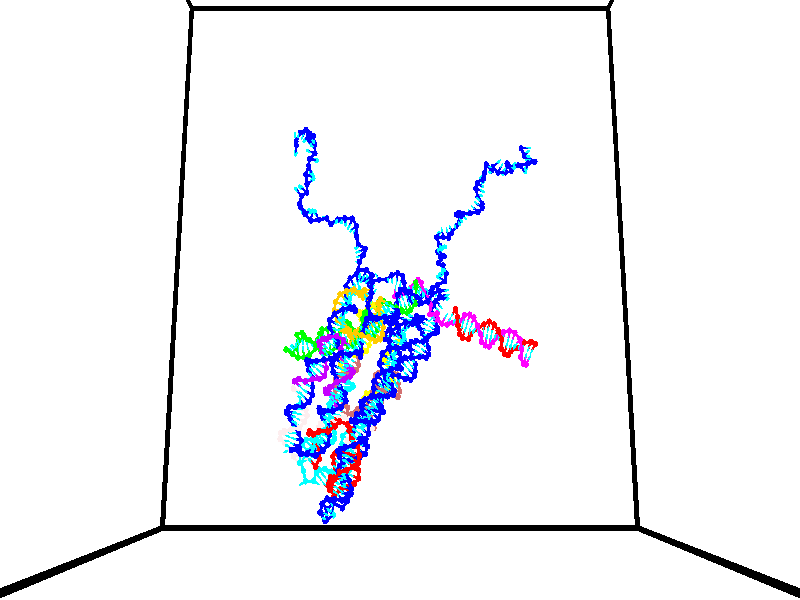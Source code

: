 // switches for output
#declare DRAW_BASES = 1; // possible values are 0, 1; only relevant for DNA ribbons
#declare DRAW_BASES_TYPE = 3; // possible values are 1, 2, 3; only relevant for DNA ribbons
#declare DRAW_FOG = 0; // set to 1 to enable fog

#include "colors.inc"

#include "transforms.inc"
background { rgb <1, 1, 1>}

#default {
   normal{
       ripples 0.25
       frequency 0.20
       turbulence 0.2
       lambda 5
   }
	finish {
		phong 0.1
		phong_size 40.
	}
}

// original window dimensions: 1024x640


// camera settings

camera {
	sky <0, 0.179814, -0.983701>
	up <0, 0.179814, -0.983701>
	right 1.6 * <1, 0, 0>
	location <35, 92.5046, 58.4545>
	look_at <35, 26.874, 46.4577>
	direction <0, -65.6306, -11.9968>
	angle 67.0682
}


# declare cpy_camera_pos = <35, 92.5046, 58.4545>;
# if (DRAW_FOG = 1)
fog {
	fog_type 2
	up vnormalize(cpy_camera_pos)
	color rgbt<1,1,1,0.3>
	distance 1e-5
	fog_alt 3e-3
	fog_offset 56
}
# end


// LIGHTS

# declare lum = 6;
global_settings {
	ambient_light rgb lum * <0.05, 0.05, 0.05>
	max_trace_level 15
}# declare cpy_direct_light_amount = 0.25;
light_source
{	1000 * <-1, -1.16351, -0.803887>,
	rgb lum * cpy_direct_light_amount
	parallel
}

light_source
{	1000 * <1, 1.16351, 0.803887>,
	rgb lum * cpy_direct_light_amount
	parallel
}

// strand 0

// nucleotide -1

// particle -1
sphere {
	<40.280174, 35.988583, 48.872944> 0.250000
	pigment { color rgbt <1,0,0,0> }
	no_shadow
}
cylinder {
	<40.122105, 35.682419, 49.076115>,  <40.027264, 35.498722, 49.198017>, 0.100000
	pigment { color rgbt <1,0,0,0> }
	no_shadow
}
cylinder {
	<40.122105, 35.682419, 49.076115>,  <40.280174, 35.988583, 48.872944>, 0.100000
	pigment { color rgbt <1,0,0,0> }
	no_shadow
}

// particle -1
sphere {
	<40.122105, 35.682419, 49.076115> 0.100000
	pigment { color rgbt <1,0,0,0> }
	no_shadow
}
sphere {
	0, 1
	scale<0.080000,0.200000,0.300000>
	matrix <0.821167, -0.046514, 0.568790,
		-0.411730, 0.641862, 0.646909,
		-0.395175, -0.765408, 0.507925,
		40.003551, 35.452797, 49.228493>
	pigment { color rgbt <0,1,1,0> }
	no_shadow
}
cylinder {
	<40.446091, 36.161377, 49.509361>,  <40.280174, 35.988583, 48.872944>, 0.130000
	pigment { color rgbt <1,0,0,0> }
	no_shadow
}

// nucleotide -1

// particle -1
sphere {
	<40.446091, 36.161377, 49.509361> 0.250000
	pigment { color rgbt <1,0,0,0> }
	no_shadow
}
cylinder {
	<40.365917, 35.773064, 49.562134>,  <40.317814, 35.540077, 49.593796>, 0.100000
	pigment { color rgbt <1,0,0,0> }
	no_shadow
}
cylinder {
	<40.365917, 35.773064, 49.562134>,  <40.446091, 36.161377, 49.509361>, 0.100000
	pigment { color rgbt <1,0,0,0> }
	no_shadow
}

// particle -1
sphere {
	<40.365917, 35.773064, 49.562134> 0.100000
	pigment { color rgbt <1,0,0,0> }
	no_shadow
}
sphere {
	0, 1
	scale<0.080000,0.200000,0.300000>
	matrix <0.810111, -0.088500, 0.579559,
		-0.550950, 0.223041, 0.804181,
		-0.200435, -0.970783, 0.131929,
		40.305786, 35.481827, 49.601711>
	pigment { color rgbt <0,1,1,0> }
	no_shadow
}
cylinder {
	<40.479424, 36.044197, 50.172501>,  <40.446091, 36.161377, 49.509361>, 0.130000
	pigment { color rgbt <1,0,0,0> }
	no_shadow
}

// nucleotide -1

// particle -1
sphere {
	<40.479424, 36.044197, 50.172501> 0.250000
	pigment { color rgbt <1,0,0,0> }
	no_shadow
}
cylinder {
	<40.555595, 35.688641, 50.005833>,  <40.601299, 35.475307, 49.905830>, 0.100000
	pigment { color rgbt <1,0,0,0> }
	no_shadow
}
cylinder {
	<40.555595, 35.688641, 50.005833>,  <40.479424, 36.044197, 50.172501>, 0.100000
	pigment { color rgbt <1,0,0,0> }
	no_shadow
}

// particle -1
sphere {
	<40.555595, 35.688641, 50.005833> 0.100000
	pigment { color rgbt <1,0,0,0> }
	no_shadow
}
sphere {
	0, 1
	scale<0.080000,0.200000,0.300000>
	matrix <0.874522, -0.039246, 0.483395,
		-0.446037, -0.456439, 0.769880,
		0.190426, -0.888889, -0.416671,
		40.612724, 35.421974, 49.880833>
	pigment { color rgbt <0,1,1,0> }
	no_shadow
}
cylinder {
	<40.656551, 35.532558, 50.762341>,  <40.479424, 36.044197, 50.172501>, 0.130000
	pigment { color rgbt <1,0,0,0> }
	no_shadow
}

// nucleotide -1

// particle -1
sphere {
	<40.656551, 35.532558, 50.762341> 0.250000
	pigment { color rgbt <1,0,0,0> }
	no_shadow
}
cylinder {
	<40.815235, 35.371025, 50.432602>,  <40.910446, 35.274105, 50.234760>, 0.100000
	pigment { color rgbt <1,0,0,0> }
	no_shadow
}
cylinder {
	<40.815235, 35.371025, 50.432602>,  <40.656551, 35.532558, 50.762341>, 0.100000
	pigment { color rgbt <1,0,0,0> }
	no_shadow
}

// particle -1
sphere {
	<40.815235, 35.371025, 50.432602> 0.100000
	pigment { color rgbt <1,0,0,0> }
	no_shadow
}
sphere {
	0, 1
	scale<0.080000,0.200000,0.300000>
	matrix <0.855924, -0.161760, 0.491150,
		-0.331689, -0.900417, 0.281482,
		0.396707, -0.403836, -0.824342,
		40.934246, 35.249874, 50.185299>
	pigment { color rgbt <0,1,1,0> }
	no_shadow
}
cylinder {
	<40.991627, 34.946590, 51.006153>,  <40.656551, 35.532558, 50.762341>, 0.130000
	pigment { color rgbt <1,0,0,0> }
	no_shadow
}

// nucleotide -1

// particle -1
sphere {
	<40.991627, 34.946590, 51.006153> 0.250000
	pigment { color rgbt <1,0,0,0> }
	no_shadow
}
cylinder {
	<41.143917, 35.017311, 50.643105>,  <41.235291, 35.059746, 50.425274>, 0.100000
	pigment { color rgbt <1,0,0,0> }
	no_shadow
}
cylinder {
	<41.143917, 35.017311, 50.643105>,  <40.991627, 34.946590, 51.006153>, 0.100000
	pigment { color rgbt <1,0,0,0> }
	no_shadow
}

// particle -1
sphere {
	<41.143917, 35.017311, 50.643105> 0.100000
	pigment { color rgbt <1,0,0,0> }
	no_shadow
}
sphere {
	0, 1
	scale<0.080000,0.200000,0.300000>
	matrix <0.913231, -0.225920, 0.339072,
		-0.145101, -0.957967, -0.247479,
		0.380730, 0.176806, -0.907626,
		41.258137, 35.070354, 50.370815>
	pigment { color rgbt <0,1,1,0> }
	no_shadow
}
cylinder {
	<41.614109, 34.548141, 51.068726>,  <40.991627, 34.946590, 51.006153>, 0.130000
	pigment { color rgbt <1,0,0,0> }
	no_shadow
}

// nucleotide -1

// particle -1
sphere {
	<41.614109, 34.548141, 51.068726> 0.250000
	pigment { color rgbt <1,0,0,0> }
	no_shadow
}
cylinder {
	<41.657661, 34.782253, 50.747330>,  <41.683792, 34.922722, 50.554493>, 0.100000
	pigment { color rgbt <1,0,0,0> }
	no_shadow
}
cylinder {
	<41.657661, 34.782253, 50.747330>,  <41.614109, 34.548141, 51.068726>, 0.100000
	pigment { color rgbt <1,0,0,0> }
	no_shadow
}

// particle -1
sphere {
	<41.657661, 34.782253, 50.747330> 0.100000
	pigment { color rgbt <1,0,0,0> }
	no_shadow
}
sphere {
	0, 1
	scale<0.080000,0.200000,0.300000>
	matrix <0.991515, -0.121688, 0.045724,
		-0.071013, -0.801647, -0.593564,
		0.108884, 0.585281, -0.803486,
		41.690327, 34.957836, 50.506283>
	pigment { color rgbt <0,1,1,0> }
	no_shadow
}
cylinder {
	<41.916153, 34.106899, 50.595230>,  <41.614109, 34.548141, 51.068726>, 0.130000
	pigment { color rgbt <1,0,0,0> }
	no_shadow
}

// nucleotide -1

// particle -1
sphere {
	<41.916153, 34.106899, 50.595230> 0.250000
	pigment { color rgbt <1,0,0,0> }
	no_shadow
}
cylinder {
	<42.001118, 34.493969, 50.540855>,  <42.052097, 34.726212, 50.508228>, 0.100000
	pigment { color rgbt <1,0,0,0> }
	no_shadow
}
cylinder {
	<42.001118, 34.493969, 50.540855>,  <41.916153, 34.106899, 50.595230>, 0.100000
	pigment { color rgbt <1,0,0,0> }
	no_shadow
}

// particle -1
sphere {
	<42.001118, 34.493969, 50.540855> 0.100000
	pigment { color rgbt <1,0,0,0> }
	no_shadow
}
sphere {
	0, 1
	scale<0.080000,0.200000,0.300000>
	matrix <0.972082, -0.195060, 0.130419,
		0.099687, -0.159849, -0.982095,
		0.212415, 0.967678, -0.135941,
		42.064842, 34.784271, 50.500072>
	pigment { color rgbt <0,1,1,0> }
	no_shadow
}
cylinder {
	<42.524849, 34.058353, 50.187904>,  <41.916153, 34.106899, 50.595230>, 0.130000
	pigment { color rgbt <1,0,0,0> }
	no_shadow
}

// nucleotide -1

// particle -1
sphere {
	<42.524849, 34.058353, 50.187904> 0.250000
	pigment { color rgbt <1,0,0,0> }
	no_shadow
}
cylinder {
	<42.531185, 34.432819, 50.328388>,  <42.534985, 34.657497, 50.412678>, 0.100000
	pigment { color rgbt <1,0,0,0> }
	no_shadow
}
cylinder {
	<42.531185, 34.432819, 50.328388>,  <42.524849, 34.058353, 50.187904>, 0.100000
	pigment { color rgbt <1,0,0,0> }
	no_shadow
}

// particle -1
sphere {
	<42.531185, 34.432819, 50.328388> 0.100000
	pigment { color rgbt <1,0,0,0> }
	no_shadow
}
sphere {
	0, 1
	scale<0.080000,0.200000,0.300000>
	matrix <0.998377, 0.004415, -0.056790,
		-0.054715, 0.351536, -0.934574,
		0.015837, 0.936164, 0.351207,
		42.535934, 34.713669, 50.433750>
	pigment { color rgbt <0,1,1,0> }
	no_shadow
}
cylinder {
	<43.156410, 34.377945, 49.824219>,  <42.524849, 34.058353, 50.187904>, 0.130000
	pigment { color rgbt <1,0,0,0> }
	no_shadow
}

// nucleotide -1

// particle -1
sphere {
	<43.156410, 34.377945, 49.824219> 0.250000
	pigment { color rgbt <1,0,0,0> }
	no_shadow
}
cylinder {
	<43.093365, 34.628834, 50.129311>,  <43.055538, 34.779366, 50.312366>, 0.100000
	pigment { color rgbt <1,0,0,0> }
	no_shadow
}
cylinder {
	<43.093365, 34.628834, 50.129311>,  <43.156410, 34.377945, 49.824219>, 0.100000
	pigment { color rgbt <1,0,0,0> }
	no_shadow
}

// particle -1
sphere {
	<43.093365, 34.628834, 50.129311> 0.100000
	pigment { color rgbt <1,0,0,0> }
	no_shadow
}
sphere {
	0, 1
	scale<0.080000,0.200000,0.300000>
	matrix <0.986086, 0.141295, 0.087583,
		-0.052836, 0.765920, -0.640762,
		-0.157617, 0.627218, 0.762728,
		43.046078, 34.816998, 50.358128>
	pigment { color rgbt <0,1,1,0> }
	no_shadow
}
cylinder {
	<43.631149, 34.893864, 49.680271>,  <43.156410, 34.377945, 49.824219>, 0.130000
	pigment { color rgbt <1,0,0,0> }
	no_shadow
}

// nucleotide -1

// particle -1
sphere {
	<43.631149, 34.893864, 49.680271> 0.250000
	pigment { color rgbt <1,0,0,0> }
	no_shadow
}
cylinder {
	<43.532848, 34.918480, 50.067223>,  <43.473869, 34.933250, 50.299393>, 0.100000
	pigment { color rgbt <1,0,0,0> }
	no_shadow
}
cylinder {
	<43.532848, 34.918480, 50.067223>,  <43.631149, 34.893864, 49.680271>, 0.100000
	pigment { color rgbt <1,0,0,0> }
	no_shadow
}

// particle -1
sphere {
	<43.532848, 34.918480, 50.067223> 0.100000
	pigment { color rgbt <1,0,0,0> }
	no_shadow
}
sphere {
	0, 1
	scale<0.080000,0.200000,0.300000>
	matrix <0.933735, 0.283002, 0.219202,
		-0.260280, 0.957143, -0.127012,
		-0.245752, 0.061541, 0.967377,
		43.459122, 34.936943, 50.357437>
	pigment { color rgbt <0,1,1,0> }
	no_shadow
}
cylinder {
	<43.981628, 35.561108, 50.022663>,  <43.631149, 34.893864, 49.680271>, 0.130000
	pigment { color rgbt <1,0,0,0> }
	no_shadow
}

// nucleotide -1

// particle -1
sphere {
	<43.981628, 35.561108, 50.022663> 0.250000
	pigment { color rgbt <1,0,0,0> }
	no_shadow
}
cylinder {
	<43.881374, 35.316589, 50.322929>,  <43.821220, 35.169876, 50.503090>, 0.100000
	pigment { color rgbt <1,0,0,0> }
	no_shadow
}
cylinder {
	<43.881374, 35.316589, 50.322929>,  <43.981628, 35.561108, 50.022663>, 0.100000
	pigment { color rgbt <1,0,0,0> }
	no_shadow
}

// particle -1
sphere {
	<43.881374, 35.316589, 50.322929> 0.100000
	pigment { color rgbt <1,0,0,0> }
	no_shadow
}
sphere {
	0, 1
	scale<0.080000,0.200000,0.300000>
	matrix <0.900566, 0.137277, 0.412475,
		-0.355195, 0.779402, 0.516110,
		-0.250634, -0.611300, 0.750663,
		43.806183, 35.133198, 50.548130>
	pigment { color rgbt <0,1,1,0> }
	no_shadow
}
cylinder {
	<44.299145, 35.827618, 50.517975>,  <43.981628, 35.561108, 50.022663>, 0.130000
	pigment { color rgbt <1,0,0,0> }
	no_shadow
}

// nucleotide -1

// particle -1
sphere {
	<44.299145, 35.827618, 50.517975> 0.250000
	pigment { color rgbt <1,0,0,0> }
	no_shadow
}
cylinder {
	<44.212749, 35.467533, 50.669224>,  <44.160912, 35.251484, 50.759972>, 0.100000
	pigment { color rgbt <1,0,0,0> }
	no_shadow
}
cylinder {
	<44.212749, 35.467533, 50.669224>,  <44.299145, 35.827618, 50.517975>, 0.100000
	pigment { color rgbt <1,0,0,0> }
	no_shadow
}

// particle -1
sphere {
	<44.212749, 35.467533, 50.669224> 0.100000
	pigment { color rgbt <1,0,0,0> }
	no_shadow
}
sphere {
	0, 1
	scale<0.080000,0.200000,0.300000>
	matrix <0.912637, -0.048480, 0.405886,
		-0.347050, 0.432753, 0.832034,
		-0.215985, -0.900208, 0.378122,
		44.147953, 35.197472, 50.782661>
	pigment { color rgbt <0,1,1,0> }
	no_shadow
}
cylinder {
	<44.614643, 35.874680, 51.237366>,  <44.299145, 35.827618, 50.517975>, 0.130000
	pigment { color rgbt <1,0,0,0> }
	no_shadow
}

// nucleotide -1

// particle -1
sphere {
	<44.614643, 35.874680, 51.237366> 0.250000
	pigment { color rgbt <1,0,0,0> }
	no_shadow
}
cylinder {
	<44.569416, 35.482101, 51.175415>,  <44.542282, 35.246555, 51.138245>, 0.100000
	pigment { color rgbt <1,0,0,0> }
	no_shadow
}
cylinder {
	<44.569416, 35.482101, 51.175415>,  <44.614643, 35.874680, 51.237366>, 0.100000
	pigment { color rgbt <1,0,0,0> }
	no_shadow
}

// particle -1
sphere {
	<44.569416, 35.482101, 51.175415> 0.100000
	pigment { color rgbt <1,0,0,0> }
	no_shadow
}
sphere {
	0, 1
	scale<0.080000,0.200000,0.300000>
	matrix <0.881299, -0.171044, 0.440517,
		-0.458833, -0.086686, 0.884284,
		-0.113065, -0.981442, -0.154877,
		44.535496, 35.187668, 51.128952>
	pigment { color rgbt <0,1,1,0> }
	no_shadow
}
cylinder {
	<44.588104, 35.452595, 51.921261>,  <44.614643, 35.874680, 51.237366>, 0.130000
	pigment { color rgbt <1,0,0,0> }
	no_shadow
}

// nucleotide -1

// particle -1
sphere {
	<44.588104, 35.452595, 51.921261> 0.250000
	pigment { color rgbt <1,0,0,0> }
	no_shadow
}
cylinder {
	<44.723274, 35.202698, 51.639694>,  <44.804379, 35.052757, 51.470753>, 0.100000
	pigment { color rgbt <1,0,0,0> }
	no_shadow
}
cylinder {
	<44.723274, 35.202698, 51.639694>,  <44.588104, 35.452595, 51.921261>, 0.100000
	pigment { color rgbt <1,0,0,0> }
	no_shadow
}

// particle -1
sphere {
	<44.723274, 35.202698, 51.639694> 0.100000
	pigment { color rgbt <1,0,0,0> }
	no_shadow
}
sphere {
	0, 1
	scale<0.080000,0.200000,0.300000>
	matrix <0.807460, -0.191807, 0.557870,
		-0.483543, -0.756904, 0.439640,
		0.337927, -0.624746, -0.703916,
		44.824654, 35.015274, 51.428520>
	pigment { color rgbt <0,1,1,0> }
	no_shadow
}
cylinder {
	<44.988461, 34.881351, 52.288418>,  <44.588104, 35.452595, 51.921261>, 0.130000
	pigment { color rgbt <1,0,0,0> }
	no_shadow
}

// nucleotide -1

// particle -1
sphere {
	<44.988461, 34.881351, 52.288418> 0.250000
	pigment { color rgbt <1,0,0,0> }
	no_shadow
}
cylinder {
	<45.116547, 34.884960, 51.909496>,  <45.193398, 34.887127, 51.682144>, 0.100000
	pigment { color rgbt <1,0,0,0> }
	no_shadow
}
cylinder {
	<45.116547, 34.884960, 51.909496>,  <44.988461, 34.881351, 52.288418>, 0.100000
	pigment { color rgbt <1,0,0,0> }
	no_shadow
}

// particle -1
sphere {
	<45.116547, 34.884960, 51.909496> 0.100000
	pigment { color rgbt <1,0,0,0> }
	no_shadow
}
sphere {
	0, 1
	scale<0.080000,0.200000,0.300000>
	matrix <0.903937, -0.302134, 0.302675,
		-0.283481, -0.953223, -0.104904,
		0.320212, 0.009024, -0.947303,
		45.212608, 34.887669, 51.625305>
	pigment { color rgbt <0,1,1,0> }
	no_shadow
}
cylinder {
	<45.434624, 34.412445, 52.355221>,  <44.988461, 34.881351, 52.288418>, 0.130000
	pigment { color rgbt <1,0,0,0> }
	no_shadow
}

// nucleotide -1

// particle -1
sphere {
	<45.434624, 34.412445, 52.355221> 0.250000
	pigment { color rgbt <1,0,0,0> }
	no_shadow
}
cylinder {
	<45.530602, 34.590645, 52.010208>,  <45.588188, 34.697563, 51.803200>, 0.100000
	pigment { color rgbt <1,0,0,0> }
	no_shadow
}
cylinder {
	<45.530602, 34.590645, 52.010208>,  <45.434624, 34.412445, 52.355221>, 0.100000
	pigment { color rgbt <1,0,0,0> }
	no_shadow
}

// particle -1
sphere {
	<45.530602, 34.590645, 52.010208> 0.100000
	pigment { color rgbt <1,0,0,0> }
	no_shadow
}
sphere {
	0, 1
	scale<0.080000,0.200000,0.300000>
	matrix <0.946422, -0.305156, 0.105664,
		-0.216133, -0.841670, -0.494851,
		0.239941, 0.445500, -0.862530,
		45.602585, 34.724297, 51.751450>
	pigment { color rgbt <0,1,1,0> }
	no_shadow
}
cylinder {
	<45.835541, 33.889481, 51.942532>,  <45.434624, 34.412445, 52.355221>, 0.130000
	pigment { color rgbt <1,0,0,0> }
	no_shadow
}

// nucleotide -1

// particle -1
sphere {
	<45.835541, 33.889481, 51.942532> 0.250000
	pigment { color rgbt <1,0,0,0> }
	no_shadow
}
cylinder {
	<45.950947, 34.244629, 51.799175>,  <46.020191, 34.457718, 51.713161>, 0.100000
	pigment { color rgbt <1,0,0,0> }
	no_shadow
}
cylinder {
	<45.950947, 34.244629, 51.799175>,  <45.835541, 33.889481, 51.942532>, 0.100000
	pigment { color rgbt <1,0,0,0> }
	no_shadow
}

// particle -1
sphere {
	<45.950947, 34.244629, 51.799175> 0.100000
	pigment { color rgbt <1,0,0,0> }
	no_shadow
}
sphere {
	0, 1
	scale<0.080000,0.200000,0.300000>
	matrix <0.957292, -0.260164, 0.126119,
		0.018736, -0.379476, -0.925012,
		0.288514, 0.887870, -0.358395,
		46.037502, 34.510990, 51.691658>
	pigment { color rgbt <0,1,1,0> }
	no_shadow
}
cylinder {
	<46.564301, 33.827705, 51.712463>,  <45.835541, 33.889481, 51.942532>, 0.130000
	pigment { color rgbt <1,0,0,0> }
	no_shadow
}

// nucleotide -1

// particle -1
sphere {
	<46.564301, 33.827705, 51.712463> 0.250000
	pigment { color rgbt <1,0,0,0> }
	no_shadow
}
cylinder {
	<46.519455, 34.224937, 51.726414>,  <46.492546, 34.463276, 51.734783>, 0.100000
	pigment { color rgbt <1,0,0,0> }
	no_shadow
}
cylinder {
	<46.519455, 34.224937, 51.726414>,  <46.564301, 33.827705, 51.712463>, 0.100000
	pigment { color rgbt <1,0,0,0> }
	no_shadow
}

// particle -1
sphere {
	<46.519455, 34.224937, 51.726414> 0.100000
	pigment { color rgbt <1,0,0,0> }
	no_shadow
}
sphere {
	0, 1
	scale<0.080000,0.200000,0.300000>
	matrix <0.970335, 0.101846, 0.219265,
		0.214196, 0.058427, -0.975042,
		-0.112115, 0.993083, 0.034879,
		46.485821, 34.522861, 51.736877>
	pigment { color rgbt <0,1,1,0> }
	no_shadow
}
cylinder {
	<47.066730, 34.170555, 51.287426>,  <46.564301, 33.827705, 51.712463>, 0.130000
	pigment { color rgbt <1,0,0,0> }
	no_shadow
}

// nucleotide -1

// particle -1
sphere {
	<47.066730, 34.170555, 51.287426> 0.250000
	pigment { color rgbt <1,0,0,0> }
	no_shadow
}
cylinder {
	<46.946209, 34.437088, 51.560253>,  <46.873894, 34.597008, 51.723949>, 0.100000
	pigment { color rgbt <1,0,0,0> }
	no_shadow
}
cylinder {
	<46.946209, 34.437088, 51.560253>,  <47.066730, 34.170555, 51.287426>, 0.100000
	pigment { color rgbt <1,0,0,0> }
	no_shadow
}

// particle -1
sphere {
	<46.946209, 34.437088, 51.560253> 0.100000
	pigment { color rgbt <1,0,0,0> }
	no_shadow
}
sphere {
	0, 1
	scale<0.080000,0.200000,0.300000>
	matrix <0.926336, 0.374155, 0.043687,
		-0.226088, 0.644984, -0.729986,
		-0.301305, 0.666336, 0.682064,
		46.855816, 34.636990, 51.764874>
	pigment { color rgbt <0,1,1,0> }
	no_shadow
}
cylinder {
	<47.635464, 34.709087, 51.299564>,  <47.066730, 34.170555, 51.287426>, 0.130000
	pigment { color rgbt <1,0,0,0> }
	no_shadow
}

// nucleotide -1

// particle -1
sphere {
	<47.635464, 34.709087, 51.299564> 0.250000
	pigment { color rgbt <1,0,0,0> }
	no_shadow
}
cylinder {
	<47.446766, 34.767414, 51.647404>,  <47.333549, 34.802410, 51.856106>, 0.100000
	pigment { color rgbt <1,0,0,0> }
	no_shadow
}
cylinder {
	<47.446766, 34.767414, 51.647404>,  <47.635464, 34.709087, 51.299564>, 0.100000
	pigment { color rgbt <1,0,0,0> }
	no_shadow
}

// particle -1
sphere {
	<47.446766, 34.767414, 51.647404> 0.100000
	pigment { color rgbt <1,0,0,0> }
	no_shadow
}
sphere {
	0, 1
	scale<0.080000,0.200000,0.300000>
	matrix <0.876924, 0.180492, 0.445452,
		-0.092001, 0.972708, -0.213014,
		-0.471742, 0.145815, 0.869596,
		47.305244, 34.811157, 51.908283>
	pigment { color rgbt <0,1,1,0> }
	no_shadow
}
cylinder {
	<47.884762, 35.405029, 51.583038>,  <47.635464, 34.709087, 51.299564>, 0.130000
	pigment { color rgbt <1,0,0,0> }
	no_shadow
}

// nucleotide -1

// particle -1
sphere {
	<47.884762, 35.405029, 51.583038> 0.250000
	pigment { color rgbt <1,0,0,0> }
	no_shadow
}
cylinder {
	<47.725937, 35.174507, 51.868755>,  <47.630642, 35.036194, 52.040184>, 0.100000
	pigment { color rgbt <1,0,0,0> }
	no_shadow
}
cylinder {
	<47.725937, 35.174507, 51.868755>,  <47.884762, 35.405029, 51.583038>, 0.100000
	pigment { color rgbt <1,0,0,0> }
	no_shadow
}

// particle -1
sphere {
	<47.725937, 35.174507, 51.868755> 0.100000
	pigment { color rgbt <1,0,0,0> }
	no_shadow
}
sphere {
	0, 1
	scale<0.080000,0.200000,0.300000>
	matrix <0.828400, 0.109986, 0.549233,
		-0.395087, 0.809801, 0.433738,
		-0.397064, -0.576304, 0.714293,
		47.606819, 35.001617, 52.083042>
	pigment { color rgbt <0,1,1,0> }
	no_shadow
}
// strand 1

// nucleotide -1

// particle -1
sphere {
	<24.125710, 35.151031, 51.974689> 0.250000
	pigment { color rgbt <0,1,0,0> }
	no_shadow
}
cylinder {
	<24.293947, 34.788258, 51.984295>,  <24.394890, 34.570595, 51.990059>, 0.100000
	pigment { color rgbt <0,1,0,0> }
	no_shadow
}
cylinder {
	<24.293947, 34.788258, 51.984295>,  <24.125710, 35.151031, 51.974689>, 0.100000
	pigment { color rgbt <0,1,0,0> }
	no_shadow
}

// particle -1
sphere {
	<24.293947, 34.788258, 51.984295> 0.100000
	pigment { color rgbt <0,1,0,0> }
	no_shadow
}
sphere {
	0, 1
	scale<0.080000,0.200000,0.300000>
	matrix <0.888654, 0.406498, -0.212259,
		0.182741, 0.110618, 0.976918,
		0.420595, -0.906930, 0.024017,
		24.420126, 34.516178, 51.991501>
	pigment { color rgbt <0,1,1,0> }
	no_shadow
}
cylinder {
	<24.760813, 35.164730, 52.309311>,  <24.125710, 35.151031, 51.974689>, 0.130000
	pigment { color rgbt <0,1,0,0> }
	no_shadow
}

// nucleotide -1

// particle -1
sphere {
	<24.760813, 35.164730, 52.309311> 0.250000
	pigment { color rgbt <0,1,0,0> }
	no_shadow
}
cylinder {
	<24.787132, 34.852131, 52.061138>,  <24.802923, 34.664570, 51.912235>, 0.100000
	pigment { color rgbt <0,1,0,0> }
	no_shadow
}
cylinder {
	<24.787132, 34.852131, 52.061138>,  <24.760813, 35.164730, 52.309311>, 0.100000
	pigment { color rgbt <0,1,0,0> }
	no_shadow
}

// particle -1
sphere {
	<24.787132, 34.852131, 52.061138> 0.100000
	pigment { color rgbt <0,1,0,0> }
	no_shadow
}
sphere {
	0, 1
	scale<0.080000,0.200000,0.300000>
	matrix <0.965231, 0.207487, -0.158991,
		0.252982, -0.588395, 0.767978,
		0.065796, -0.781498, -0.620428,
		24.806871, 34.617680, 51.875011>
	pigment { color rgbt <0,1,1,0> }
	no_shadow
}
cylinder {
	<25.210546, 34.717140, 52.577354>,  <24.760813, 35.164730, 52.309311>, 0.130000
	pigment { color rgbt <0,1,0,0> }
	no_shadow
}

// nucleotide -1

// particle -1
sphere {
	<25.210546, 34.717140, 52.577354> 0.250000
	pigment { color rgbt <0,1,0,0> }
	no_shadow
}
cylinder {
	<25.212301, 34.652332, 52.182644>,  <25.213354, 34.613449, 51.945816>, 0.100000
	pigment { color rgbt <0,1,0,0> }
	no_shadow
}
cylinder {
	<25.212301, 34.652332, 52.182644>,  <25.210546, 34.717140, 52.577354>, 0.100000
	pigment { color rgbt <0,1,0,0> }
	no_shadow
}

// particle -1
sphere {
	<25.212301, 34.652332, 52.182644> 0.100000
	pigment { color rgbt <0,1,0,0> }
	no_shadow
}
sphere {
	0, 1
	scale<0.080000,0.200000,0.300000>
	matrix <0.990663, -0.133759, 0.026364,
		-0.136262, -0.977680, 0.159919,
		0.004385, -0.162018, -0.986778,
		25.213617, 34.603725, 51.886612>
	pigment { color rgbt <0,1,1,0> }
	no_shadow
}
cylinder {
	<25.708136, 34.200516, 52.501240>,  <25.210546, 34.717140, 52.577354>, 0.130000
	pigment { color rgbt <0,1,0,0> }
	no_shadow
}

// nucleotide -1

// particle -1
sphere {
	<25.708136, 34.200516, 52.501240> 0.250000
	pigment { color rgbt <0,1,0,0> }
	no_shadow
}
cylinder {
	<25.673342, 34.340336, 52.128090>,  <25.652466, 34.424229, 51.904202>, 0.100000
	pigment { color rgbt <0,1,0,0> }
	no_shadow
}
cylinder {
	<25.673342, 34.340336, 52.128090>,  <25.708136, 34.200516, 52.501240>, 0.100000
	pigment { color rgbt <0,1,0,0> }
	no_shadow
}

// particle -1
sphere {
	<25.673342, 34.340336, 52.128090> 0.100000
	pigment { color rgbt <0,1,0,0> }
	no_shadow
}
sphere {
	0, 1
	scale<0.080000,0.200000,0.300000>
	matrix <0.984134, -0.115207, -0.134934,
		-0.154639, -0.929807, -0.333984,
		-0.086985, 0.349551, -0.932871,
		25.647245, 34.445202, 51.848228>
	pigment { color rgbt <0,1,1,0> }
	no_shadow
}
cylinder {
	<26.191828, 33.829227, 52.249176>,  <25.708136, 34.200516, 52.501240>, 0.130000
	pigment { color rgbt <0,1,0,0> }
	no_shadow
}

// nucleotide -1

// particle -1
sphere {
	<26.191828, 33.829227, 52.249176> 0.250000
	pigment { color rgbt <0,1,0,0> }
	no_shadow
}
cylinder {
	<26.144735, 34.126320, 51.985512>,  <26.116480, 34.304577, 51.827312>, 0.100000
	pigment { color rgbt <0,1,0,0> }
	no_shadow
}
cylinder {
	<26.144735, 34.126320, 51.985512>,  <26.191828, 33.829227, 52.249176>, 0.100000
	pigment { color rgbt <0,1,0,0> }
	no_shadow
}

// particle -1
sphere {
	<26.144735, 34.126320, 51.985512> 0.100000
	pigment { color rgbt <0,1,0,0> }
	no_shadow
}
sphere {
	0, 1
	scale<0.080000,0.200000,0.300000>
	matrix <0.966319, -0.067275, -0.248400,
		-0.228839, -0.666202, -0.709795,
		-0.117733, 0.742731, -0.659158,
		26.109415, 34.349140, 51.787766>
	pigment { color rgbt <0,1,1,0> }
	no_shadow
}
cylinder {
	<26.717993, 33.671696, 51.737221>,  <26.191828, 33.829227, 52.249176>, 0.130000
	pigment { color rgbt <0,1,0,0> }
	no_shadow
}

// nucleotide -1

// particle -1
sphere {
	<26.717993, 33.671696, 51.737221> 0.250000
	pigment { color rgbt <0,1,0,0> }
	no_shadow
}
cylinder {
	<26.627430, 34.048691, 51.638874>,  <26.573092, 34.274887, 51.579865>, 0.100000
	pigment { color rgbt <0,1,0,0> }
	no_shadow
}
cylinder {
	<26.627430, 34.048691, 51.638874>,  <26.717993, 33.671696, 51.737221>, 0.100000
	pigment { color rgbt <0,1,0,0> }
	no_shadow
}

// particle -1
sphere {
	<26.627430, 34.048691, 51.638874> 0.100000
	pigment { color rgbt <0,1,0,0> }
	no_shadow
}
sphere {
	0, 1
	scale<0.080000,0.200000,0.300000>
	matrix <0.845400, 0.064773, -0.530192,
		-0.483776, -0.327894, -0.811447,
		-0.226407, 0.942491, -0.245866,
		26.559507, 34.331440, 51.565113>
	pigment { color rgbt <0,1,1,0> }
	no_shadow
}
cylinder {
	<26.876005, 33.644985, 51.052559>,  <26.717993, 33.671696, 51.737221>, 0.130000
	pigment { color rgbt <0,1,0,0> }
	no_shadow
}

// nucleotide -1

// particle -1
sphere {
	<26.876005, 33.644985, 51.052559> 0.250000
	pigment { color rgbt <0,1,0,0> }
	no_shadow
}
cylinder {
	<26.899229, 34.031067, 51.154549>,  <26.913164, 34.262714, 51.215740>, 0.100000
	pigment { color rgbt <0,1,0,0> }
	no_shadow
}
cylinder {
	<26.899229, 34.031067, 51.154549>,  <26.876005, 33.644985, 51.052559>, 0.100000
	pigment { color rgbt <0,1,0,0> }
	no_shadow
}

// particle -1
sphere {
	<26.899229, 34.031067, 51.154549> 0.100000
	pigment { color rgbt <0,1,0,0> }
	no_shadow
}
sphere {
	0, 1
	scale<0.080000,0.200000,0.300000>
	matrix <0.926257, 0.043188, -0.374409,
		-0.372393, 0.257909, -0.891519,
		0.058061, 0.965204, 0.254973,
		26.916647, 34.320629, 51.231041>
	pigment { color rgbt <0,1,1,0> }
	no_shadow
}
cylinder {
	<27.157364, 34.016270, 50.546944>,  <26.876005, 33.644985, 51.052559>, 0.130000
	pigment { color rgbt <0,1,0,0> }
	no_shadow
}

// nucleotide -1

// particle -1
sphere {
	<27.157364, 34.016270, 50.546944> 0.250000
	pigment { color rgbt <0,1,0,0> }
	no_shadow
}
cylinder {
	<27.223063, 34.282650, 50.838020>,  <27.262482, 34.442478, 51.012665>, 0.100000
	pigment { color rgbt <0,1,0,0> }
	no_shadow
}
cylinder {
	<27.223063, 34.282650, 50.838020>,  <27.157364, 34.016270, 50.546944>, 0.100000
	pigment { color rgbt <0,1,0,0> }
	no_shadow
}

// particle -1
sphere {
	<27.223063, 34.282650, 50.838020> 0.100000
	pigment { color rgbt <0,1,0,0> }
	no_shadow
}
sphere {
	0, 1
	scale<0.080000,0.200000,0.300000>
	matrix <0.981901, -0.039842, -0.185159,
		-0.094314, 0.744932, -0.660441,
		0.164244, 0.665950, 0.727691,
		27.272335, 34.482433, 51.056328>
	pigment { color rgbt <0,1,1,0> }
	no_shadow
}
cylinder {
	<27.448540, 34.595768, 50.273659>,  <27.157364, 34.016270, 50.546944>, 0.130000
	pigment { color rgbt <0,1,0,0> }
	no_shadow
}

// nucleotide -1

// particle -1
sphere {
	<27.448540, 34.595768, 50.273659> 0.250000
	pigment { color rgbt <0,1,0,0> }
	no_shadow
}
cylinder {
	<27.571058, 34.626225, 50.653214>,  <27.644569, 34.644501, 50.880947>, 0.100000
	pigment { color rgbt <0,1,0,0> }
	no_shadow
}
cylinder {
	<27.571058, 34.626225, 50.653214>,  <27.448540, 34.595768, 50.273659>, 0.100000
	pigment { color rgbt <0,1,0,0> }
	no_shadow
}

// particle -1
sphere {
	<27.571058, 34.626225, 50.653214> 0.100000
	pigment { color rgbt <0,1,0,0> }
	no_shadow
}
sphere {
	0, 1
	scale<0.080000,0.200000,0.300000>
	matrix <0.949623, 0.045008, -0.310144,
		-0.066323, 0.996081, -0.058522,
		0.306295, 0.076144, 0.948886,
		27.662947, 34.649067, 50.937878>
	pigment { color rgbt <0,1,1,0> }
	no_shadow
}
cylinder {
	<28.018114, 35.101208, 50.328053>,  <27.448540, 34.595768, 50.273659>, 0.130000
	pigment { color rgbt <0,1,0,0> }
	no_shadow
}

// nucleotide -1

// particle -1
sphere {
	<28.018114, 35.101208, 50.328053> 0.250000
	pigment { color rgbt <0,1,0,0> }
	no_shadow
}
cylinder {
	<28.059307, 34.910587, 50.677292>,  <28.084023, 34.796215, 50.886833>, 0.100000
	pigment { color rgbt <0,1,0,0> }
	no_shadow
}
cylinder {
	<28.059307, 34.910587, 50.677292>,  <28.018114, 35.101208, 50.328053>, 0.100000
	pigment { color rgbt <0,1,0,0> }
	no_shadow
}

// particle -1
sphere {
	<28.059307, 34.910587, 50.677292> 0.100000
	pigment { color rgbt <0,1,0,0> }
	no_shadow
}
sphere {
	0, 1
	scale<0.080000,0.200000,0.300000>
	matrix <0.993800, 0.086266, -0.070136,
		-0.041895, 0.874904, 0.482480,
		0.102984, -0.476550, 0.873095,
		28.090202, 34.767624, 50.939220>
	pigment { color rgbt <0,1,1,0> }
	no_shadow
}
cylinder {
	<28.607206, 35.348988, 50.436077>,  <28.018114, 35.101208, 50.328053>, 0.130000
	pigment { color rgbt <0,1,0,0> }
	no_shadow
}

// nucleotide -1

// particle -1
sphere {
	<28.607206, 35.348988, 50.436077> 0.250000
	pigment { color rgbt <0,1,0,0> }
	no_shadow
}
cylinder {
	<28.580191, 35.081966, 50.732674>,  <28.563982, 34.921753, 50.910629>, 0.100000
	pigment { color rgbt <0,1,0,0> }
	no_shadow
}
cylinder {
	<28.580191, 35.081966, 50.732674>,  <28.607206, 35.348988, 50.436077>, 0.100000
	pigment { color rgbt <0,1,0,0> }
	no_shadow
}

// particle -1
sphere {
	<28.580191, 35.081966, 50.732674> 0.100000
	pigment { color rgbt <0,1,0,0> }
	no_shadow
}
sphere {
	0, 1
	scale<0.080000,0.200000,0.300000>
	matrix <0.986897, 0.064454, 0.147921,
		-0.146538, 0.741763, 0.654457,
		-0.067539, -0.667558, 0.741489,
		28.559929, 34.881699, 50.955120>
	pigment { color rgbt <0,1,1,0> }
	no_shadow
}
cylinder {
	<29.011347, 35.548321, 51.021278>,  <28.607206, 35.348988, 50.436077>, 0.130000
	pigment { color rgbt <0,1,0,0> }
	no_shadow
}

// nucleotide -1

// particle -1
sphere {
	<29.011347, 35.548321, 51.021278> 0.250000
	pigment { color rgbt <0,1,0,0> }
	no_shadow
}
cylinder {
	<28.996502, 35.148624, 51.016457>,  <28.987595, 34.908806, 51.013565>, 0.100000
	pigment { color rgbt <0,1,0,0> }
	no_shadow
}
cylinder {
	<28.996502, 35.148624, 51.016457>,  <29.011347, 35.548321, 51.021278>, 0.100000
	pigment { color rgbt <0,1,0,0> }
	no_shadow
}

// particle -1
sphere {
	<28.996502, 35.148624, 51.016457> 0.100000
	pigment { color rgbt <0,1,0,0> }
	no_shadow
}
sphere {
	0, 1
	scale<0.080000,0.200000,0.300000>
	matrix <0.992211, -0.035410, -0.119429,
		0.118912, -0.016388, 0.992770,
		-0.037111, -0.999238, -0.012050,
		28.985369, 34.848854, 51.012840>
	pigment { color rgbt <0,1,1,0> }
	no_shadow
}
cylinder {
	<29.546362, 35.362240, 51.452660>,  <29.011347, 35.548321, 51.021278>, 0.130000
	pigment { color rgbt <0,1,0,0> }
	no_shadow
}

// nucleotide -1

// particle -1
sphere {
	<29.546362, 35.362240, 51.452660> 0.250000
	pigment { color rgbt <0,1,0,0> }
	no_shadow
}
cylinder {
	<29.468491, 35.037968, 51.231792>,  <29.421768, 34.843403, 51.099270>, 0.100000
	pigment { color rgbt <0,1,0,0> }
	no_shadow
}
cylinder {
	<29.468491, 35.037968, 51.231792>,  <29.546362, 35.362240, 51.452660>, 0.100000
	pigment { color rgbt <0,1,0,0> }
	no_shadow
}

// particle -1
sphere {
	<29.468491, 35.037968, 51.231792> 0.100000
	pigment { color rgbt <0,1,0,0> }
	no_shadow
}
sphere {
	0, 1
	scale<0.080000,0.200000,0.300000>
	matrix <0.978401, -0.120608, -0.167884,
		0.069504, -0.572927, 0.816654,
		-0.194680, -0.810684, -0.552170,
		29.410086, 34.794762, 51.066143>
	pigment { color rgbt <0,1,1,0> }
	no_shadow
}
cylinder {
	<30.034195, 34.879852, 51.690765>,  <29.546362, 35.362240, 51.452660>, 0.130000
	pigment { color rgbt <0,1,0,0> }
	no_shadow
}

// nucleotide -1

// particle -1
sphere {
	<30.034195, 34.879852, 51.690765> 0.250000
	pigment { color rgbt <0,1,0,0> }
	no_shadow
}
cylinder {
	<29.922911, 34.760910, 51.325432>,  <29.856140, 34.689545, 51.106232>, 0.100000
	pigment { color rgbt <0,1,0,0> }
	no_shadow
}
cylinder {
	<29.922911, 34.760910, 51.325432>,  <30.034195, 34.879852, 51.690765>, 0.100000
	pigment { color rgbt <0,1,0,0> }
	no_shadow
}

// particle -1
sphere {
	<29.922911, 34.760910, 51.325432> 0.100000
	pigment { color rgbt <0,1,0,0> }
	no_shadow
}
sphere {
	0, 1
	scale<0.080000,0.200000,0.300000>
	matrix <0.959339, -0.038895, -0.279563,
		0.047606, -0.953975, 0.296084,
		-0.278212, -0.297354, -0.913334,
		29.839447, 34.671703, 51.051430>
	pigment { color rgbt <0,1,1,0> }
	no_shadow
}
cylinder {
	<30.444475, 34.262115, 51.583714>,  <30.034195, 34.879852, 51.690765>, 0.130000
	pigment { color rgbt <0,1,0,0> }
	no_shadow
}

// nucleotide -1

// particle -1
sphere {
	<30.444475, 34.262115, 51.583714> 0.250000
	pigment { color rgbt <0,1,0,0> }
	no_shadow
}
cylinder {
	<30.313364, 34.381523, 51.225174>,  <30.234697, 34.453167, 51.010048>, 0.100000
	pigment { color rgbt <0,1,0,0> }
	no_shadow
}
cylinder {
	<30.313364, 34.381523, 51.225174>,  <30.444475, 34.262115, 51.583714>, 0.100000
	pigment { color rgbt <0,1,0,0> }
	no_shadow
}

// particle -1
sphere {
	<30.313364, 34.381523, 51.225174> 0.100000
	pigment { color rgbt <0,1,0,0> }
	no_shadow
}
sphere {
	0, 1
	scale<0.080000,0.200000,0.300000>
	matrix <0.924765, -0.092757, -0.369060,
		-0.193314, -0.949886, -0.245656,
		-0.327779, 0.298519, -0.896352,
		30.215031, 34.471077, 50.956268>
	pigment { color rgbt <0,1,1,0> }
	no_shadow
}
cylinder {
	<30.749521, 33.825230, 51.189556>,  <30.444475, 34.262115, 51.583714>, 0.130000
	pigment { color rgbt <0,1,0,0> }
	no_shadow
}

// nucleotide -1

// particle -1
sphere {
	<30.749521, 33.825230, 51.189556> 0.250000
	pigment { color rgbt <0,1,0,0> }
	no_shadow
}
cylinder {
	<30.641727, 34.116131, 50.937054>,  <30.577051, 34.290672, 50.785553>, 0.100000
	pigment { color rgbt <0,1,0,0> }
	no_shadow
}
cylinder {
	<30.641727, 34.116131, 50.937054>,  <30.749521, 33.825230, 51.189556>, 0.100000
	pigment { color rgbt <0,1,0,0> }
	no_shadow
}

// particle -1
sphere {
	<30.641727, 34.116131, 50.937054> 0.100000
	pigment { color rgbt <0,1,0,0> }
	no_shadow
}
sphere {
	0, 1
	scale<0.080000,0.200000,0.300000>
	matrix <0.936620, 0.045544, -0.347374,
		-0.223879, -0.684857, -0.693433,
		-0.269483, 0.727252, -0.631255,
		30.560883, 34.334305, 50.747677>
	pigment { color rgbt <0,1,1,0> }
	no_shadow
}
cylinder {
	<30.919882, 33.600124, 50.500381>,  <30.749521, 33.825230, 51.189556>, 0.130000
	pigment { color rgbt <0,1,0,0> }
	no_shadow
}

// nucleotide -1

// particle -1
sphere {
	<30.919882, 33.600124, 50.500381> 0.250000
	pigment { color rgbt <0,1,0,0> }
	no_shadow
}
cylinder {
	<30.913721, 34.000027, 50.506813>,  <30.910025, 34.239967, 50.510674>, 0.100000
	pigment { color rgbt <0,1,0,0> }
	no_shadow
}
cylinder {
	<30.913721, 34.000027, 50.506813>,  <30.919882, 33.600124, 50.500381>, 0.100000
	pigment { color rgbt <0,1,0,0> }
	no_shadow
}

// particle -1
sphere {
	<30.913721, 34.000027, 50.506813> 0.100000
	pigment { color rgbt <0,1,0,0> }
	no_shadow
}
sphere {
	0, 1
	scale<0.080000,0.200000,0.300000>
	matrix <0.919354, 0.020483, -0.392897,
		-0.393129, 0.008729, -0.919442,
		-0.015403, 0.999752, 0.016078,
		30.909100, 34.299953, 50.511635>
	pigment { color rgbt <0,1,1,0> }
	no_shadow
}
cylinder {
	<31.259474, 33.706623, 49.893929>,  <30.919882, 33.600124, 50.500381>, 0.130000
	pigment { color rgbt <0,1,0,0> }
	no_shadow
}

// nucleotide -1

// particle -1
sphere {
	<31.259474, 33.706623, 49.893929> 0.250000
	pigment { color rgbt <0,1,0,0> }
	no_shadow
}
cylinder {
	<31.257074, 34.076145, 50.047058>,  <31.255634, 34.297859, 50.138935>, 0.100000
	pigment { color rgbt <0,1,0,0> }
	no_shadow
}
cylinder {
	<31.257074, 34.076145, 50.047058>,  <31.259474, 33.706623, 49.893929>, 0.100000
	pigment { color rgbt <0,1,0,0> }
	no_shadow
}

// particle -1
sphere {
	<31.257074, 34.076145, 50.047058> 0.100000
	pigment { color rgbt <0,1,0,0> }
	no_shadow
}
sphere {
	0, 1
	scale<0.080000,0.200000,0.300000>
	matrix <0.845849, 0.208889, -0.490820,
		-0.533388, 0.320870, -0.782649,
		-0.005998, 0.923801, 0.382826,
		31.255276, 34.353287, 50.161907>
	pigment { color rgbt <0,1,1,0> }
	no_shadow
}
cylinder {
	<31.332329, 34.084057, 49.350159>,  <31.259474, 33.706623, 49.893929>, 0.130000
	pigment { color rgbt <0,1,0,0> }
	no_shadow
}

// nucleotide -1

// particle -1
sphere {
	<31.332329, 34.084057, 49.350159> 0.250000
	pigment { color rgbt <0,1,0,0> }
	no_shadow
}
cylinder {
	<31.432928, 34.329510, 49.649544>,  <31.493288, 34.476784, 49.829174>, 0.100000
	pigment { color rgbt <0,1,0,0> }
	no_shadow
}
cylinder {
	<31.432928, 34.329510, 49.649544>,  <31.332329, 34.084057, 49.350159>, 0.100000
	pigment { color rgbt <0,1,0,0> }
	no_shadow
}

// particle -1
sphere {
	<31.432928, 34.329510, 49.649544> 0.100000
	pigment { color rgbt <0,1,0,0> }
	no_shadow
}
sphere {
	0, 1
	scale<0.080000,0.200000,0.300000>
	matrix <0.782531, 0.326154, -0.530348,
		-0.569555, 0.719079, -0.398161,
		0.251500, 0.613635, 0.748465,
		31.508379, 34.513599, 49.874084>
	pigment { color rgbt <0,1,1,0> }
	no_shadow
}
cylinder {
	<31.560156, 34.752834, 48.991585>,  <31.332329, 34.084057, 49.350159>, 0.130000
	pigment { color rgbt <0,1,0,0> }
	no_shadow
}

// nucleotide -1

// particle -1
sphere {
	<31.560156, 34.752834, 48.991585> 0.250000
	pigment { color rgbt <0,1,0,0> }
	no_shadow
}
cylinder {
	<31.716063, 34.781982, 49.358795>,  <31.809607, 34.799473, 49.579121>, 0.100000
	pigment { color rgbt <0,1,0,0> }
	no_shadow
}
cylinder {
	<31.716063, 34.781982, 49.358795>,  <31.560156, 34.752834, 48.991585>, 0.100000
	pigment { color rgbt <0,1,0,0> }
	no_shadow
}

// particle -1
sphere {
	<31.716063, 34.781982, 49.358795> 0.100000
	pigment { color rgbt <0,1,0,0> }
	no_shadow
}
sphere {
	0, 1
	scale<0.080000,0.200000,0.300000>
	matrix <0.861749, 0.322688, -0.391487,
		-0.324765, 0.943696, 0.062975,
		0.389766, 0.072872, 0.918026,
		31.832993, 34.803844, 49.634205>
	pigment { color rgbt <0,1,1,0> }
	no_shadow
}
cylinder {
	<31.693426, 35.370556, 49.016472>,  <31.560156, 34.752834, 48.991585>, 0.130000
	pigment { color rgbt <0,1,0,0> }
	no_shadow
}

// nucleotide -1

// particle -1
sphere {
	<31.693426, 35.370556, 49.016472> 0.250000
	pigment { color rgbt <0,1,0,0> }
	no_shadow
}
cylinder {
	<31.916008, 35.188282, 49.294384>,  <32.049557, 35.078918, 49.461132>, 0.100000
	pigment { color rgbt <0,1,0,0> }
	no_shadow
}
cylinder {
	<31.916008, 35.188282, 49.294384>,  <31.693426, 35.370556, 49.016472>, 0.100000
	pigment { color rgbt <0,1,0,0> }
	no_shadow
}

// particle -1
sphere {
	<31.916008, 35.188282, 49.294384> 0.100000
	pigment { color rgbt <0,1,0,0> }
	no_shadow
}
sphere {
	0, 1
	scale<0.080000,0.200000,0.300000>
	matrix <0.830034, 0.342579, -0.440095,
		-0.037471, 0.821579, 0.568861,
		0.556452, -0.455683, 0.694776,
		32.082943, 35.051579, 49.502815>
	pigment { color rgbt <0,1,1,0> }
	no_shadow
}
// strand 2

// nucleotide -1

// particle -1
sphere {
	<24.537834, 34.922550, 34.678993> 0.250000
	pigment { color rgbt <0,0,1,0> }
	no_shadow
}
cylinder {
	<24.472094, 34.700462, 35.005112>,  <24.432650, 34.567207, 35.200783>, 0.100000
	pigment { color rgbt <0,0,1,0> }
	no_shadow
}
cylinder {
	<24.472094, 34.700462, 35.005112>,  <24.537834, 34.922550, 34.678993>, 0.100000
	pigment { color rgbt <0,0,1,0> }
	no_shadow
}

// particle -1
sphere {
	<24.472094, 34.700462, 35.005112> 0.100000
	pigment { color rgbt <0,0,1,0> }
	no_shadow
}
sphere {
	0, 1
	scale<0.080000,0.200000,0.300000>
	matrix <0.106691, -0.831697, -0.544883,
		0.980615, -0.002568, 0.195928,
		-0.164352, -0.555224, 0.815301,
		24.422789, 34.533894, 35.249702>
	pigment { color rgbt <0,1,1,0> }
	no_shadow
}
cylinder {
	<24.635363, 35.662601, 34.660801>,  <24.537834, 34.922550, 34.678993>, 0.130000
	pigment { color rgbt <0,0,1,0> }
	no_shadow
}

// nucleotide -1

// particle -1
sphere {
	<24.635363, 35.662601, 34.660801> 0.250000
	pigment { color rgbt <0,0,1,0> }
	no_shadow
}
cylinder {
	<24.632998, 36.023628, 34.488594>,  <24.631578, 36.240242, 34.385269>, 0.100000
	pigment { color rgbt <0,0,1,0> }
	no_shadow
}
cylinder {
	<24.632998, 36.023628, 34.488594>,  <24.635363, 35.662601, 34.660801>, 0.100000
	pigment { color rgbt <0,0,1,0> }
	no_shadow
}

// particle -1
sphere {
	<24.632998, 36.023628, 34.488594> 0.100000
	pigment { color rgbt <0,0,1,0> }
	no_shadow
}
sphere {
	0, 1
	scale<0.080000,0.200000,0.300000>
	matrix <0.972611, 0.105231, 0.207254,
		0.232363, -0.417499, -0.878466,
		-0.005913, 0.902564, -0.430515,
		24.631224, 36.294399, 34.359440>
	pigment { color rgbt <0,1,1,0> }
	no_shadow
}
cylinder {
	<25.077696, 35.945045, 34.015331>,  <24.635363, 35.662601, 34.660801>, 0.130000
	pigment { color rgbt <0,0,1,0> }
	no_shadow
}

// nucleotide -1

// particle -1
sphere {
	<25.077696, 35.945045, 34.015331> 0.250000
	pigment { color rgbt <0,0,1,0> }
	no_shadow
}
cylinder {
	<25.026239, 36.240757, 34.279732>,  <24.995365, 36.418182, 34.438374>, 0.100000
	pigment { color rgbt <0,0,1,0> }
	no_shadow
}
cylinder {
	<25.026239, 36.240757, 34.279732>,  <25.077696, 35.945045, 34.015331>, 0.100000
	pigment { color rgbt <0,0,1,0> }
	no_shadow
}

// particle -1
sphere {
	<25.026239, 36.240757, 34.279732> 0.100000
	pigment { color rgbt <0,0,1,0> }
	no_shadow
}
sphere {
	0, 1
	scale<0.080000,0.200000,0.300000>
	matrix <0.968078, -0.050973, 0.245413,
		0.215121, 0.671471, -0.709119,
		-0.128642, 0.739276, 0.661001,
		24.987646, 36.462540, 34.478031>
	pigment { color rgbt <0,1,1,0> }
	no_shadow
}
cylinder {
	<25.748140, 36.465717, 33.999969>,  <25.077696, 35.945045, 34.015331>, 0.130000
	pigment { color rgbt <0,0,1,0> }
	no_shadow
}

// nucleotide -1

// particle -1
sphere {
	<25.748140, 36.465717, 33.999969> 0.250000
	pigment { color rgbt <0,0,1,0> }
	no_shadow
}
cylinder {
	<25.540485, 36.444317, 34.341175>,  <25.415892, 36.431477, 34.545898>, 0.100000
	pigment { color rgbt <0,0,1,0> }
	no_shadow
}
cylinder {
	<25.540485, 36.444317, 34.341175>,  <25.748140, 36.465717, 33.999969>, 0.100000
	pigment { color rgbt <0,0,1,0> }
	no_shadow
}

// particle -1
sphere {
	<25.540485, 36.444317, 34.341175> 0.100000
	pigment { color rgbt <0,0,1,0> }
	no_shadow
}
sphere {
	0, 1
	scale<0.080000,0.200000,0.300000>
	matrix <0.840194, -0.214978, 0.497855,
		0.156744, 0.975152, 0.156554,
		-0.519140, -0.053500, 0.853013,
		25.384743, 36.428268, 34.597080>
	pigment { color rgbt <0,1,1,0> }
	no_shadow
}
cylinder {
	<26.144354, 36.764198, 34.441708>,  <25.748140, 36.465717, 33.999969>, 0.130000
	pigment { color rgbt <0,0,1,0> }
	no_shadow
}

// nucleotide -1

// particle -1
sphere {
	<26.144354, 36.764198, 34.441708> 0.250000
	pigment { color rgbt <0,0,1,0> }
	no_shadow
}
cylinder {
	<25.896881, 36.530788, 34.652130>,  <25.748398, 36.390743, 34.778381>, 0.100000
	pigment { color rgbt <0,0,1,0> }
	no_shadow
}
cylinder {
	<25.896881, 36.530788, 34.652130>,  <26.144354, 36.764198, 34.441708>, 0.100000
	pigment { color rgbt <0,0,1,0> }
	no_shadow
}

// particle -1
sphere {
	<25.896881, 36.530788, 34.652130> 0.100000
	pigment { color rgbt <0,0,1,0> }
	no_shadow
}
sphere {
	0, 1
	scale<0.080000,0.200000,0.300000>
	matrix <0.765804, -0.298396, 0.569653,
		-0.175435, 0.755286, 0.631479,
		-0.618682, -0.583526, 0.526052,
		25.711277, 36.355732, 34.809944>
	pigment { color rgbt <0,1,1,0> }
	no_shadow
}
cylinder {
	<26.178442, 36.928795, 35.116787>,  <26.144354, 36.764198, 34.441708>, 0.130000
	pigment { color rgbt <0,0,1,0> }
	no_shadow
}

// nucleotide -1

// particle -1
sphere {
	<26.178442, 36.928795, 35.116787> 0.250000
	pigment { color rgbt <0,0,1,0> }
	no_shadow
}
cylinder {
	<26.117836, 36.538502, 35.053547>,  <26.081472, 36.304325, 35.015602>, 0.100000
	pigment { color rgbt <0,0,1,0> }
	no_shadow
}
cylinder {
	<26.117836, 36.538502, 35.053547>,  <26.178442, 36.928795, 35.116787>, 0.100000
	pigment { color rgbt <0,0,1,0> }
	no_shadow
}

// particle -1
sphere {
	<26.117836, 36.538502, 35.053547> 0.100000
	pigment { color rgbt <0,0,1,0> }
	no_shadow
}
sphere {
	0, 1
	scale<0.080000,0.200000,0.300000>
	matrix <0.916004, -0.198709, 0.348500,
		-0.371457, -0.092016, 0.923879,
		-0.151515, -0.975729, -0.158099,
		26.072382, 36.245785, 35.006119>
	pigment { color rgbt <0,1,1,0> }
	no_shadow
}
cylinder {
	<26.211571, 37.669319, 34.858139>,  <26.178442, 36.928795, 35.116787>, 0.130000
	pigment { color rgbt <0,0,1,0> }
	no_shadow
}

// nucleotide -1

// particle -1
sphere {
	<26.211571, 37.669319, 34.858139> 0.250000
	pigment { color rgbt <0,0,1,0> }
	no_shadow
}
cylinder {
	<25.961075, 37.448242, 35.078087>,  <25.810778, 37.315598, 35.210056>, 0.100000
	pigment { color rgbt <0,0,1,0> }
	no_shadow
}
cylinder {
	<25.961075, 37.448242, 35.078087>,  <26.211571, 37.669319, 34.858139>, 0.100000
	pigment { color rgbt <0,0,1,0> }
	no_shadow
}

// particle -1
sphere {
	<25.961075, 37.448242, 35.078087> 0.100000
	pigment { color rgbt <0,0,1,0> }
	no_shadow
}
sphere {
	0, 1
	scale<0.080000,0.200000,0.300000>
	matrix <0.454844, 0.313819, 0.833447,
		-0.633199, 0.772042, 0.054863,
		-0.626239, -0.552692, 0.549869,
		25.773203, 37.282433, 35.243046>
	pigment { color rgbt <0,1,1,0> }
	no_shadow
}
cylinder {
	<26.730949, 38.118923, 35.222530>,  <26.211571, 37.669319, 34.858139>, 0.130000
	pigment { color rgbt <0,0,1,0> }
	no_shadow
}

// nucleotide -1

// particle -1
sphere {
	<26.730949, 38.118923, 35.222530> 0.250000
	pigment { color rgbt <0,0,1,0> }
	no_shadow
}
cylinder {
	<26.767971, 38.317894, 35.567551>,  <26.790184, 38.437279, 35.774563>, 0.100000
	pigment { color rgbt <0,0,1,0> }
	no_shadow
}
cylinder {
	<26.767971, 38.317894, 35.567551>,  <26.730949, 38.118923, 35.222530>, 0.100000
	pigment { color rgbt <0,0,1,0> }
	no_shadow
}

// particle -1
sphere {
	<26.767971, 38.317894, 35.567551> 0.100000
	pigment { color rgbt <0,0,1,0> }
	no_shadow
}
sphere {
	0, 1
	scale<0.080000,0.200000,0.300000>
	matrix <-0.484608, -0.734245, 0.475436,
		0.869821, -0.462005, 0.173100,
		0.092556, 0.497430, 0.862553,
		26.795738, 38.467121, 35.826317>
	pigment { color rgbt <0,1,1,0> }
	no_shadow
}
cylinder {
	<26.785265, 37.534561, 35.692295>,  <26.730949, 38.118923, 35.222530>, 0.130000
	pigment { color rgbt <0,0,1,0> }
	no_shadow
}

// nucleotide -1

// particle -1
sphere {
	<26.785265, 37.534561, 35.692295> 0.250000
	pigment { color rgbt <0,0,1,0> }
	no_shadow
}
cylinder {
	<26.667263, 37.863365, 35.887138>,  <26.596462, 38.060646, 36.004044>, 0.100000
	pigment { color rgbt <0,0,1,0> }
	no_shadow
}
cylinder {
	<26.667263, 37.863365, 35.887138>,  <26.785265, 37.534561, 35.692295>, 0.100000
	pigment { color rgbt <0,0,1,0> }
	no_shadow
}

// particle -1
sphere {
	<26.667263, 37.863365, 35.887138> 0.100000
	pigment { color rgbt <0,0,1,0> }
	no_shadow
}
sphere {
	0, 1
	scale<0.080000,0.200000,0.300000>
	matrix <-0.739345, -0.519311, 0.428586,
		0.605262, -0.233706, 0.760947,
		-0.295005, 0.822009, 0.487108,
		26.578762, 38.109966, 36.033272>
	pigment { color rgbt <0,1,1,0> }
	no_shadow
}
cylinder {
	<26.822706, 37.530754, 36.458183>,  <26.785265, 37.534561, 35.692295>, 0.130000
	pigment { color rgbt <0,0,1,0> }
	no_shadow
}

// nucleotide -1

// particle -1
sphere {
	<26.822706, 37.530754, 36.458183> 0.250000
	pigment { color rgbt <0,0,1,0> }
	no_shadow
}
cylinder {
	<26.500111, 37.767006, 36.447319>,  <26.306553, 37.908756, 36.440800>, 0.100000
	pigment { color rgbt <0,0,1,0> }
	no_shadow
}
cylinder {
	<26.500111, 37.767006, 36.447319>,  <26.822706, 37.530754, 36.458183>, 0.100000
	pigment { color rgbt <0,0,1,0> }
	no_shadow
}

// particle -1
sphere {
	<26.500111, 37.767006, 36.447319> 0.100000
	pigment { color rgbt <0,0,1,0> }
	no_shadow
}
sphere {
	0, 1
	scale<0.080000,0.200000,0.300000>
	matrix <-0.518994, -0.685172, 0.511062,
		0.283238, 0.426260, 0.859115,
		-0.806487, 0.590628, -0.027159,
		26.258165, 37.944195, 36.439171>
	pigment { color rgbt <0,1,1,0> }
	no_shadow
}
cylinder {
	<26.261875, 37.277271, 36.819450>,  <26.822706, 37.530754, 36.458183>, 0.130000
	pigment { color rgbt <0,0,1,0> }
	no_shadow
}

// nucleotide -1

// particle -1
sphere {
	<26.261875, 37.277271, 36.819450> 0.250000
	pigment { color rgbt <0,0,1,0> }
	no_shadow
}
cylinder {
	<26.624544, 37.108707, 36.827080>,  <26.842146, 37.007568, 36.831657>, 0.100000
	pigment { color rgbt <0,0,1,0> }
	no_shadow
}
cylinder {
	<26.624544, 37.108707, 36.827080>,  <26.261875, 37.277271, 36.819450>, 0.100000
	pigment { color rgbt <0,0,1,0> }
	no_shadow
}

// particle -1
sphere {
	<26.624544, 37.108707, 36.827080> 0.100000
	pigment { color rgbt <0,0,1,0> }
	no_shadow
}
sphere {
	0, 1
	scale<0.080000,0.200000,0.300000>
	matrix <0.391725, 0.857864, 0.332599,
		-0.156519, -0.294087, 0.942876,
		0.906672, -0.421406, 0.019071,
		26.896545, 36.982285, 36.832802>
	pigment { color rgbt <0,1,1,0> }
	no_shadow
}
cylinder {
	<26.243944, 37.441677, 37.484932>,  <26.261875, 37.277271, 36.819450>, 0.130000
	pigment { color rgbt <0,0,1,0> }
	no_shadow
}

// nucleotide -1

// particle -1
sphere {
	<26.243944, 37.441677, 37.484932> 0.250000
	pigment { color rgbt <0,0,1,0> }
	no_shadow
}
cylinder {
	<26.351313, 37.136757, 37.720509>,  <26.415733, 36.953804, 37.861855>, 0.100000
	pigment { color rgbt <0,0,1,0> }
	no_shadow
}
cylinder {
	<26.351313, 37.136757, 37.720509>,  <26.243944, 37.441677, 37.484932>, 0.100000
	pigment { color rgbt <0,0,1,0> }
	no_shadow
}

// particle -1
sphere {
	<26.351313, 37.136757, 37.720509> 0.100000
	pigment { color rgbt <0,0,1,0> }
	no_shadow
}
sphere {
	0, 1
	scale<0.080000,0.200000,0.300000>
	matrix <0.455284, 0.639175, 0.619816,
		-0.848921, 0.101763, 0.518631,
		0.268422, -0.762299, 0.588939,
		26.431839, 36.908066, 37.897190>
	pigment { color rgbt <0,1,1,0> }
	no_shadow
}
cylinder {
	<25.983772, 37.462105, 38.221912>,  <26.243944, 37.441677, 37.484932>, 0.130000
	pigment { color rgbt <0,0,1,0> }
	no_shadow
}

// nucleotide -1

// particle -1
sphere {
	<25.983772, 37.462105, 38.221912> 0.250000
	pigment { color rgbt <0,0,1,0> }
	no_shadow
}
cylinder {
	<26.305040, 37.224155, 38.234879>,  <26.497801, 37.081387, 38.242657>, 0.100000
	pigment { color rgbt <0,0,1,0> }
	no_shadow
}
cylinder {
	<26.305040, 37.224155, 38.234879>,  <25.983772, 37.462105, 38.221912>, 0.100000
	pigment { color rgbt <0,0,1,0> }
	no_shadow
}

// particle -1
sphere {
	<26.305040, 37.224155, 38.234879> 0.100000
	pigment { color rgbt <0,0,1,0> }
	no_shadow
}
sphere {
	0, 1
	scale<0.080000,0.200000,0.300000>
	matrix <0.386763, 0.562031, 0.731120,
		-0.453140, -0.574675, 0.681479,
		0.803168, -0.594870, 0.032416,
		26.545990, 37.045696, 38.244602>
	pigment { color rgbt <0,1,1,0> }
	no_shadow
}
cylinder {
	<26.034885, 36.968506, 38.830914>,  <25.983772, 37.462105, 38.221912>, 0.130000
	pigment { color rgbt <0,0,1,0> }
	no_shadow
}

// nucleotide -1

// particle -1
sphere {
	<26.034885, 36.968506, 38.830914> 0.250000
	pigment { color rgbt <0,0,1,0> }
	no_shadow
}
cylinder {
	<26.371889, 37.106419, 38.665359>,  <26.574091, 37.189167, 38.566025>, 0.100000
	pigment { color rgbt <0,0,1,0> }
	no_shadow
}
cylinder {
	<26.371889, 37.106419, 38.665359>,  <26.034885, 36.968506, 38.830914>, 0.100000
	pigment { color rgbt <0,0,1,0> }
	no_shadow
}

// particle -1
sphere {
	<26.371889, 37.106419, 38.665359> 0.100000
	pigment { color rgbt <0,0,1,0> }
	no_shadow
}
sphere {
	0, 1
	scale<0.080000,0.200000,0.300000>
	matrix <0.211069, 0.495608, 0.842510,
		0.495608, -0.797181, 0.344782,
		-0.842510, -0.344782, 0.413888,
		26.624641, 37.209854, 38.541195>
	pigment { color rgbt <0,1,1,0> }
	no_shadow
}
cylinder {
	<25.977100, 36.529057, 39.418831>,  <26.034885, 36.968506, 38.830914>, 0.130000
	pigment { color rgbt <0,0,1,0> }
	no_shadow
}

// nucleotide -1

// particle -1
sphere {
	<25.977100, 36.529057, 39.418831> 0.250000
	pigment { color rgbt <0,0,1,0> }
	no_shadow
}
cylinder {
	<25.672255, 36.697842, 39.222416>,  <25.489347, 36.799114, 39.104565>, 0.100000
	pigment { color rgbt <0,0,1,0> }
	no_shadow
}
cylinder {
	<25.672255, 36.697842, 39.222416>,  <25.977100, 36.529057, 39.418831>, 0.100000
	pigment { color rgbt <0,0,1,0> }
	no_shadow
}

// particle -1
sphere {
	<25.672255, 36.697842, 39.222416> 0.100000
	pigment { color rgbt <0,0,1,0> }
	no_shadow
}
sphere {
	0, 1
	scale<0.080000,0.200000,0.300000>
	matrix <-0.180169, -0.866702, -0.465153,
		-0.621865, -0.266030, 0.736554,
		-0.762117, 0.421967, -0.491041,
		25.443619, 36.824432, 39.075104>
	pigment { color rgbt <0,1,1,0> }
	no_shadow
}
cylinder {
	<25.564693, 37.022026, 39.834728>,  <25.977100, 36.529057, 39.418831>, 0.130000
	pigment { color rgbt <0,0,1,0> }
	no_shadow
}

// nucleotide -1

// particle -1
sphere {
	<25.564693, 37.022026, 39.834728> 0.250000
	pigment { color rgbt <0,0,1,0> }
	no_shadow
}
cylinder {
	<25.275385, 37.099438, 39.569572>,  <25.101799, 37.145885, 39.410477>, 0.100000
	pigment { color rgbt <0,0,1,0> }
	no_shadow
}
cylinder {
	<25.275385, 37.099438, 39.569572>,  <25.564693, 37.022026, 39.834728>, 0.100000
	pigment { color rgbt <0,0,1,0> }
	no_shadow
}

// particle -1
sphere {
	<25.275385, 37.099438, 39.569572> 0.100000
	pigment { color rgbt <0,0,1,0> }
	no_shadow
}
sphere {
	0, 1
	scale<0.080000,0.200000,0.300000>
	matrix <-0.535825, -0.762824, 0.361928,
		-0.435626, 0.616965, 0.655426,
		-0.723272, 0.193528, -0.662891,
		25.058403, 37.157497, 39.370705>
	pigment { color rgbt <0,1,1,0> }
	no_shadow
}
cylinder {
	<25.398664, 37.171085, 40.558002>,  <25.564693, 37.022026, 39.834728>, 0.130000
	pigment { color rgbt <0,0,1,0> }
	no_shadow
}

// nucleotide -1

// particle -1
sphere {
	<25.398664, 37.171085, 40.558002> 0.250000
	pigment { color rgbt <0,0,1,0> }
	no_shadow
}
cylinder {
	<25.539772, 37.095661, 40.924610>,  <25.624435, 37.050407, 41.144573>, 0.100000
	pigment { color rgbt <0,0,1,0> }
	no_shadow
}
cylinder {
	<25.539772, 37.095661, 40.924610>,  <25.398664, 37.171085, 40.558002>, 0.100000
	pigment { color rgbt <0,0,1,0> }
	no_shadow
}

// particle -1
sphere {
	<25.539772, 37.095661, 40.924610> 0.100000
	pigment { color rgbt <0,0,1,0> }
	no_shadow
}
sphere {
	0, 1
	scale<0.080000,0.200000,0.300000>
	matrix <0.878453, 0.404113, -0.254976,
		-0.322297, 0.895063, 0.308200,
		0.352768, -0.188561, 0.916515,
		25.645603, 37.039093, 41.199566>
	pigment { color rgbt <0,1,1,0> }
	no_shadow
}
cylinder {
	<25.595560, 37.730762, 40.963619>,  <25.398664, 37.171085, 40.558002>, 0.130000
	pigment { color rgbt <0,0,1,0> }
	no_shadow
}

// nucleotide -1

// particle -1
sphere {
	<25.595560, 37.730762, 40.963619> 0.250000
	pigment { color rgbt <0,0,1,0> }
	no_shadow
}
cylinder {
	<25.806660, 37.421291, 41.103851>,  <25.933319, 37.235611, 41.187992>, 0.100000
	pigment { color rgbt <0,0,1,0> }
	no_shadow
}
cylinder {
	<25.806660, 37.421291, 41.103851>,  <25.595560, 37.730762, 40.963619>, 0.100000
	pigment { color rgbt <0,0,1,0> }
	no_shadow
}

// particle -1
sphere {
	<25.806660, 37.421291, 41.103851> 0.100000
	pigment { color rgbt <0,0,1,0> }
	no_shadow
}
sphere {
	0, 1
	scale<0.080000,0.200000,0.300000>
	matrix <0.845546, 0.517793, -0.130163,
		-0.080824, 0.365126, 0.927443,
		0.527750, -0.773675, 0.350581,
		25.964985, 37.189190, 41.209026>
	pigment { color rgbt <0,1,1,0> }
	no_shadow
}
cylinder {
	<26.050129, 37.850132, 41.612255>,  <25.595560, 37.730762, 40.963619>, 0.130000
	pigment { color rgbt <0,0,1,0> }
	no_shadow
}

// nucleotide -1

// particle -1
sphere {
	<26.050129, 37.850132, 41.612255> 0.250000
	pigment { color rgbt <0,0,1,0> }
	no_shadow
}
cylinder {
	<26.218485, 37.567966, 41.384136>,  <26.319498, 37.398666, 41.247265>, 0.100000
	pigment { color rgbt <0,0,1,0> }
	no_shadow
}
cylinder {
	<26.218485, 37.567966, 41.384136>,  <26.050129, 37.850132, 41.612255>, 0.100000
	pigment { color rgbt <0,0,1,0> }
	no_shadow
}

// particle -1
sphere {
	<26.218485, 37.567966, 41.384136> 0.100000
	pigment { color rgbt <0,0,1,0> }
	no_shadow
}
sphere {
	0, 1
	scale<0.080000,0.200000,0.300000>
	matrix <0.860618, 0.509224, 0.005277,
		0.286688, -0.493031, 0.821420,
		0.420889, -0.705415, -0.570300,
		26.344751, 37.356342, 41.213047>
	pigment { color rgbt <0,1,1,0> }
	no_shadow
}
cylinder {
	<26.574713, 37.423996, 42.018684>,  <26.050129, 37.850132, 41.612255>, 0.130000
	pigment { color rgbt <0,0,1,0> }
	no_shadow
}

// nucleotide -1

// particle -1
sphere {
	<26.574713, 37.423996, 42.018684> 0.250000
	pigment { color rgbt <0,0,1,0> }
	no_shadow
}
cylinder {
	<26.625908, 37.454155, 41.623123>,  <26.656626, 37.472252, 41.385784>, 0.100000
	pigment { color rgbt <0,0,1,0> }
	no_shadow
}
cylinder {
	<26.625908, 37.454155, 41.623123>,  <26.574713, 37.423996, 42.018684>, 0.100000
	pigment { color rgbt <0,0,1,0> }
	no_shadow
}

// particle -1
sphere {
	<26.625908, 37.454155, 41.623123> 0.100000
	pigment { color rgbt <0,0,1,0> }
	no_shadow
}
sphere {
	0, 1
	scale<0.080000,0.200000,0.300000>
	matrix <0.731915, 0.665684, 0.145484,
		0.669268, -0.742415, 0.030015,
		0.127990, 0.075399, -0.988905,
		26.664305, 37.476776, 41.326450>
	pigment { color rgbt <0,1,1,0> }
	no_shadow
}
cylinder {
	<27.317692, 37.429970, 41.950729>,  <26.574713, 37.423996, 42.018684>, 0.130000
	pigment { color rgbt <0,0,1,0> }
	no_shadow
}

// nucleotide -1

// particle -1
sphere {
	<27.317692, 37.429970, 41.950729> 0.250000
	pigment { color rgbt <0,0,1,0> }
	no_shadow
}
cylinder {
	<27.147240, 37.666428, 41.676804>,  <27.044970, 37.808300, 41.512447>, 0.100000
	pigment { color rgbt <0,0,1,0> }
	no_shadow
}
cylinder {
	<27.147240, 37.666428, 41.676804>,  <27.317692, 37.429970, 41.950729>, 0.100000
	pigment { color rgbt <0,0,1,0> }
	no_shadow
}

// particle -1
sphere {
	<27.147240, 37.666428, 41.676804> 0.100000
	pigment { color rgbt <0,0,1,0> }
	no_shadow
}
sphere {
	0, 1
	scale<0.080000,0.200000,0.300000>
	matrix <0.582232, 0.758577, 0.292518,
		0.692402, -0.274070, -0.667432,
		-0.426128, 0.591140, -0.684812,
		27.019402, 37.843769, 41.471359>
	pigment { color rgbt <0,1,1,0> }
	no_shadow
}
cylinder {
	<28.021358, 37.066986, 41.731457>,  <27.317692, 37.429970, 41.950729>, 0.130000
	pigment { color rgbt <0,0,1,0> }
	no_shadow
}

// nucleotide -1

// particle -1
sphere {
	<28.021358, 37.066986, 41.731457> 0.250000
	pigment { color rgbt <0,0,1,0> }
	no_shadow
}
cylinder {
	<27.789478, 36.760670, 41.620094>,  <27.650351, 36.576881, 41.553276>, 0.100000
	pigment { color rgbt <0,0,1,0> }
	no_shadow
}
cylinder {
	<27.789478, 36.760670, 41.620094>,  <28.021358, 37.066986, 41.731457>, 0.100000
	pigment { color rgbt <0,0,1,0> }
	no_shadow
}

// particle -1
sphere {
	<27.789478, 36.760670, 41.620094> 0.100000
	pigment { color rgbt <0,0,1,0> }
	no_shadow
}
sphere {
	0, 1
	scale<0.080000,0.200000,0.300000>
	matrix <-0.744896, 0.636543, -0.199858,
		0.330265, 0.091524, -0.939440,
		-0.579703, -0.765791, -0.278403,
		27.615568, 36.530933, 41.536572>
	pigment { color rgbt <0,1,1,0> }
	no_shadow
}
cylinder {
	<28.468861, 37.390652, 42.277939>,  <28.021358, 37.066986, 41.731457>, 0.130000
	pigment { color rgbt <0,0,1,0> }
	no_shadow
}

// nucleotide -1

// particle -1
sphere {
	<28.468861, 37.390652, 42.277939> 0.250000
	pigment { color rgbt <0,0,1,0> }
	no_shadow
}
cylinder {
	<28.772127, 37.649895, 42.249252>,  <28.954086, 37.805439, 42.232040>, 0.100000
	pigment { color rgbt <0,0,1,0> }
	no_shadow
}
cylinder {
	<28.772127, 37.649895, 42.249252>,  <28.468861, 37.390652, 42.277939>, 0.100000
	pigment { color rgbt <0,0,1,0> }
	no_shadow
}

// particle -1
sphere {
	<28.772127, 37.649895, 42.249252> 0.100000
	pigment { color rgbt <0,0,1,0> }
	no_shadow
}
sphere {
	0, 1
	scale<0.080000,0.200000,0.300000>
	matrix <0.650680, -0.744802, 0.147940,
		0.042464, -0.158830, -0.986392,
		0.758164, 0.648108, -0.071720,
		28.999577, 37.844326, 42.227737>
	pigment { color rgbt <0,1,1,0> }
	no_shadow
}
cylinder {
	<29.058241, 37.130135, 41.842850>,  <28.468861, 37.390652, 42.277939>, 0.130000
	pigment { color rgbt <0,0,1,0> }
	no_shadow
}

// nucleotide -1

// particle -1
sphere {
	<29.058241, 37.130135, 41.842850> 0.250000
	pigment { color rgbt <0,0,1,0> }
	no_shadow
}
cylinder {
	<29.283981, 37.398617, 42.035095>,  <29.419426, 37.559708, 42.150444>, 0.100000
	pigment { color rgbt <0,0,1,0> }
	no_shadow
}
cylinder {
	<29.283981, 37.398617, 42.035095>,  <29.058241, 37.130135, 41.842850>, 0.100000
	pigment { color rgbt <0,0,1,0> }
	no_shadow
}

// particle -1
sphere {
	<29.283981, 37.398617, 42.035095> 0.100000
	pigment { color rgbt <0,0,1,0> }
	no_shadow
}
sphere {
	0, 1
	scale<0.080000,0.200000,0.300000>
	matrix <0.678853, -0.708599, 0.192475,
		0.469752, 0.217642, -0.855549,
		0.564350, 0.671207, 0.480613,
		29.453287, 37.599979, 42.179279>
	pigment { color rgbt <0,1,1,0> }
	no_shadow
}
cylinder {
	<29.740574, 37.024952, 41.695793>,  <29.058241, 37.130135, 41.842850>, 0.130000
	pigment { color rgbt <0,0,1,0> }
	no_shadow
}

// nucleotide -1

// particle -1
sphere {
	<29.740574, 37.024952, 41.695793> 0.250000
	pigment { color rgbt <0,0,1,0> }
	no_shadow
}
cylinder {
	<29.813280, 37.225426, 42.034206>,  <29.856903, 37.345711, 42.237255>, 0.100000
	pigment { color rgbt <0,0,1,0> }
	no_shadow
}
cylinder {
	<29.813280, 37.225426, 42.034206>,  <29.740574, 37.024952, 41.695793>, 0.100000
	pigment { color rgbt <0,0,1,0> }
	no_shadow
}

// particle -1
sphere {
	<29.813280, 37.225426, 42.034206> 0.100000
	pigment { color rgbt <0,0,1,0> }
	no_shadow
}
sphere {
	0, 1
	scale<0.080000,0.200000,0.300000>
	matrix <0.695298, -0.673902, 0.249834,
		0.695358, 0.542836, -0.470963,
		0.181764, 0.501183, 0.846036,
		29.867809, 37.375782, 42.288017>
	pigment { color rgbt <0,1,1,0> }
	no_shadow
}
cylinder {
	<30.479387, 37.249783, 41.796761>,  <29.740574, 37.024952, 41.695793>, 0.130000
	pigment { color rgbt <0,0,1,0> }
	no_shadow
}

// nucleotide -1

// particle -1
sphere {
	<30.479387, 37.249783, 41.796761> 0.250000
	pigment { color rgbt <0,0,1,0> }
	no_shadow
}
cylinder {
	<30.301535, 37.205681, 42.152321>,  <30.194824, 37.179218, 42.365658>, 0.100000
	pigment { color rgbt <0,0,1,0> }
	no_shadow
}
cylinder {
	<30.301535, 37.205681, 42.152321>,  <30.479387, 37.249783, 41.796761>, 0.100000
	pigment { color rgbt <0,0,1,0> }
	no_shadow
}

// particle -1
sphere {
	<30.301535, 37.205681, 42.152321> 0.100000
	pigment { color rgbt <0,0,1,0> }
	no_shadow
}
sphere {
	0, 1
	scale<0.080000,0.200000,0.300000>
	matrix <0.733194, -0.614855, 0.290482,
		0.514520, 0.780895, 0.354221,
		-0.444631, -0.110254, 0.888903,
		30.168146, 37.172604, 42.418991>
	pigment { color rgbt <0,1,1,0> }
	no_shadow
}
cylinder {
	<30.904888, 37.306023, 42.419662>,  <30.479387, 37.249783, 41.796761>, 0.130000
	pigment { color rgbt <0,0,1,0> }
	no_shadow
}

// nucleotide -1

// particle -1
sphere {
	<30.904888, 37.306023, 42.419662> 0.250000
	pigment { color rgbt <0,0,1,0> }
	no_shadow
}
cylinder {
	<30.610544, 37.067493, 42.547981>,  <30.433937, 36.924377, 42.624973>, 0.100000
	pigment { color rgbt <0,0,1,0> }
	no_shadow
}
cylinder {
	<30.610544, 37.067493, 42.547981>,  <30.904888, 37.306023, 42.419662>, 0.100000
	pigment { color rgbt <0,0,1,0> }
	no_shadow
}

// particle -1
sphere {
	<30.610544, 37.067493, 42.547981> 0.100000
	pigment { color rgbt <0,0,1,0> }
	no_shadow
}
sphere {
	0, 1
	scale<0.080000,0.200000,0.300000>
	matrix <0.675531, -0.679066, 0.287275,
		0.046531, 0.428101, 0.902532,
		-0.735862, -0.596321, 0.320793,
		30.389786, 36.888596, 42.644218>
	pigment { color rgbt <0,1,1,0> }
	no_shadow
}
cylinder {
	<30.900181, 37.037228, 43.240589>,  <30.904888, 37.306023, 42.419662>, 0.130000
	pigment { color rgbt <0,0,1,0> }
	no_shadow
}

// nucleotide -1

// particle -1
sphere {
	<30.900181, 37.037228, 43.240589> 0.250000
	pigment { color rgbt <0,0,1,0> }
	no_shadow
}
cylinder {
	<30.767109, 36.779083, 42.965538>,  <30.687265, 36.624195, 42.800507>, 0.100000
	pigment { color rgbt <0,0,1,0> }
	no_shadow
}
cylinder {
	<30.767109, 36.779083, 42.965538>,  <30.900181, 37.037228, 43.240589>, 0.100000
	pigment { color rgbt <0,0,1,0> }
	no_shadow
}

// particle -1
sphere {
	<30.767109, 36.779083, 42.965538> 0.100000
	pigment { color rgbt <0,0,1,0> }
	no_shadow
}
sphere {
	0, 1
	scale<0.080000,0.200000,0.300000>
	matrix <0.732686, -0.635943, 0.242378,
		-0.593714, -0.423181, 0.684413,
		-0.332678, -0.645363, -0.687628,
		30.667305, 36.585476, 42.759251>
	pigment { color rgbt <0,1,1,0> }
	no_shadow
}
cylinder {
	<31.024311, 36.585323, 43.743244>,  <30.900181, 37.037228, 43.240589>, 0.130000
	pigment { color rgbt <0,0,1,0> }
	no_shadow
}

// nucleotide -1

// particle -1
sphere {
	<31.024311, 36.585323, 43.743244> 0.250000
	pigment { color rgbt <0,0,1,0> }
	no_shadow
}
cylinder {
	<30.936964, 36.893829, 43.982399>,  <30.884556, 37.078934, 44.125893>, 0.100000
	pigment { color rgbt <0,0,1,0> }
	no_shadow
}
cylinder {
	<30.936964, 36.893829, 43.982399>,  <31.024311, 36.585323, 43.743244>, 0.100000
	pigment { color rgbt <0,0,1,0> }
	no_shadow
}

// particle -1
sphere {
	<30.936964, 36.893829, 43.982399> 0.100000
	pigment { color rgbt <0,0,1,0> }
	no_shadow
}
sphere {
	0, 1
	scale<0.080000,0.200000,0.300000>
	matrix <0.080590, -0.596329, 0.798684,
		0.972533, 0.222592, 0.068064,
		-0.218369, 0.771261, 0.597889,
		30.871452, 37.125206, 44.161766>
	pigment { color rgbt <0,1,1,0> }
	no_shadow
}
cylinder {
	<31.687168, 36.742920, 44.145142>,  <31.024311, 36.585323, 43.743244>, 0.130000
	pigment { color rgbt <0,0,1,0> }
	no_shadow
}

// nucleotide -1

// particle -1
sphere {
	<31.687168, 36.742920, 44.145142> 0.250000
	pigment { color rgbt <0,0,1,0> }
	no_shadow
}
cylinder {
	<31.318350, 36.790886, 44.292358>,  <31.097059, 36.819664, 44.380688>, 0.100000
	pigment { color rgbt <0,0,1,0> }
	no_shadow
}
cylinder {
	<31.318350, 36.790886, 44.292358>,  <31.687168, 36.742920, 44.145142>, 0.100000
	pigment { color rgbt <0,0,1,0> }
	no_shadow
}

// particle -1
sphere {
	<31.318350, 36.790886, 44.292358> 0.100000
	pigment { color rgbt <0,0,1,0> }
	no_shadow
}
sphere {
	0, 1
	scale<0.080000,0.200000,0.300000>
	matrix <0.218867, -0.622722, 0.751209,
		0.319268, 0.773200, 0.547932,
		-0.922044, 0.119913, 0.368043,
		31.041737, 36.826859, 44.402771>
	pigment { color rgbt <0,1,1,0> }
	no_shadow
}
cylinder {
	<31.585012, 37.128979, 44.708569>,  <31.687168, 36.742920, 44.145142>, 0.130000
	pigment { color rgbt <0,0,1,0> }
	no_shadow
}

// nucleotide -1

// particle -1
sphere {
	<31.585012, 37.128979, 44.708569> 0.250000
	pigment { color rgbt <0,0,1,0> }
	no_shadow
}
cylinder {
	<31.279739, 36.871426, 44.730362>,  <31.096575, 36.716896, 44.743439>, 0.100000
	pigment { color rgbt <0,0,1,0> }
	no_shadow
}
cylinder {
	<31.279739, 36.871426, 44.730362>,  <31.585012, 37.128979, 44.708569>, 0.100000
	pigment { color rgbt <0,0,1,0> }
	no_shadow
}

// particle -1
sphere {
	<31.279739, 36.871426, 44.730362> 0.100000
	pigment { color rgbt <0,0,1,0> }
	no_shadow
}
sphere {
	0, 1
	scale<0.080000,0.200000,0.300000>
	matrix <0.304522, -0.284011, 0.909178,
		-0.569925, 0.710463, 0.412828,
		-0.763185, -0.643879, 0.054487,
		31.050783, 36.678261, 44.746708>
	pigment { color rgbt <0,1,1,0> }
	no_shadow
}
cylinder {
	<31.179436, 37.309200, 45.326115>,  <31.585012, 37.128979, 44.708569>, 0.130000
	pigment { color rgbt <0,0,1,0> }
	no_shadow
}

// nucleotide -1

// particle -1
sphere {
	<31.179436, 37.309200, 45.326115> 0.250000
	pigment { color rgbt <0,0,1,0> }
	no_shadow
}
cylinder {
	<31.048344, 36.943665, 45.230209>,  <30.969688, 36.724342, 45.172665>, 0.100000
	pigment { color rgbt <0,0,1,0> }
	no_shadow
}
cylinder {
	<31.048344, 36.943665, 45.230209>,  <31.179436, 37.309200, 45.326115>, 0.100000
	pigment { color rgbt <0,0,1,0> }
	no_shadow
}

// particle -1
sphere {
	<31.048344, 36.943665, 45.230209> 0.100000
	pigment { color rgbt <0,0,1,0> }
	no_shadow
}
sphere {
	0, 1
	scale<0.080000,0.200000,0.300000>
	matrix <0.057829, -0.272711, 0.960356,
		-0.943000, 0.300870, 0.142221,
		-0.327728, -0.913841, -0.239768,
		30.950026, 36.669514, 45.158279>
	pigment { color rgbt <0,1,1,0> }
	no_shadow
}
cylinder {
	<31.116077, 37.262146, 45.966972>,  <31.179436, 37.309200, 45.326115>, 0.130000
	pigment { color rgbt <0,0,1,0> }
	no_shadow
}

// nucleotide -1

// particle -1
sphere {
	<31.116077, 37.262146, 45.966972> 0.250000
	pigment { color rgbt <0,0,1,0> }
	no_shadow
}
cylinder {
	<31.194340, 37.492008, 46.284836>,  <31.241297, 37.629929, 46.475555>, 0.100000
	pigment { color rgbt <0,0,1,0> }
	no_shadow
}
cylinder {
	<31.194340, 37.492008, 46.284836>,  <31.116077, 37.262146, 45.966972>, 0.100000
	pigment { color rgbt <0,0,1,0> }
	no_shadow
}

// particle -1
sphere {
	<31.194340, 37.492008, 46.284836> 0.100000
	pigment { color rgbt <0,0,1,0> }
	no_shadow
}
sphere {
	0, 1
	scale<0.080000,0.200000,0.300000>
	matrix <0.775997, -0.586186, 0.232839,
		0.599622, 0.571097, -0.560627,
		0.195658, 0.574660, 0.794659,
		31.253036, 37.664406, 46.523235>
	pigment { color rgbt <0,1,1,0> }
	no_shadow
}
cylinder {
	<31.867365, 37.475494, 46.011265>,  <31.116077, 37.262146, 45.966972>, 0.130000
	pigment { color rgbt <0,0,1,0> }
	no_shadow
}

// nucleotide -1

// particle -1
sphere {
	<31.867365, 37.475494, 46.011265> 0.250000
	pigment { color rgbt <0,0,1,0> }
	no_shadow
}
cylinder {
	<31.697357, 37.470776, 46.373306>,  <31.595352, 37.467945, 46.590530>, 0.100000
	pigment { color rgbt <0,0,1,0> }
	no_shadow
}
cylinder {
	<31.697357, 37.470776, 46.373306>,  <31.867365, 37.475494, 46.011265>, 0.100000
	pigment { color rgbt <0,0,1,0> }
	no_shadow
}

// particle -1
sphere {
	<31.697357, 37.470776, 46.373306> 0.100000
	pigment { color rgbt <0,0,1,0> }
	no_shadow
}
sphere {
	0, 1
	scale<0.080000,0.200000,0.300000>
	matrix <0.708539, -0.626612, 0.324546,
		0.563321, 0.779242, 0.274684,
		-0.425020, -0.011800, 0.905107,
		31.569851, 37.467236, 46.644836>
	pigment { color rgbt <0,1,1,0> }
	no_shadow
}
cylinder {
	<32.402607, 37.765045, 46.508865>,  <31.867365, 37.475494, 46.011265>, 0.130000
	pigment { color rgbt <0,0,1,0> }
	no_shadow
}

// nucleotide -1

// particle -1
sphere {
	<32.402607, 37.765045, 46.508865> 0.250000
	pigment { color rgbt <0,0,1,0> }
	no_shadow
}
cylinder {
	<32.122669, 37.573589, 46.720947>,  <31.954706, 37.458717, 46.848198>, 0.100000
	pigment { color rgbt <0,0,1,0> }
	no_shadow
}
cylinder {
	<32.122669, 37.573589, 46.720947>,  <32.402607, 37.765045, 46.508865>, 0.100000
	pigment { color rgbt <0,0,1,0> }
	no_shadow
}

// particle -1
sphere {
	<32.122669, 37.573589, 46.720947> 0.100000
	pigment { color rgbt <0,0,1,0> }
	no_shadow
}
sphere {
	0, 1
	scale<0.080000,0.200000,0.300000>
	matrix <0.713808, -0.441238, 0.543864,
		-0.026368, 0.759086, 0.650455,
		-0.699845, -0.478641, 0.530207,
		31.912716, 37.429996, 46.880009>
	pigment { color rgbt <0,1,1,0> }
	no_shadow
}
cylinder {
	<32.435745, 38.019253, 47.135948>,  <32.402607, 37.765045, 46.508865>, 0.130000
	pigment { color rgbt <0,0,1,0> }
	no_shadow
}

// nucleotide -1

// particle -1
sphere {
	<32.435745, 38.019253, 47.135948> 0.250000
	pigment { color rgbt <0,0,1,0> }
	no_shadow
}
cylinder {
	<32.309017, 37.642273, 47.093208>,  <32.232983, 37.416084, 47.067566>, 0.100000
	pigment { color rgbt <0,0,1,0> }
	no_shadow
}
cylinder {
	<32.309017, 37.642273, 47.093208>,  <32.435745, 38.019253, 47.135948>, 0.100000
	pigment { color rgbt <0,0,1,0> }
	no_shadow
}

// particle -1
sphere {
	<32.309017, 37.642273, 47.093208> 0.100000
	pigment { color rgbt <0,0,1,0> }
	no_shadow
}
sphere {
	0, 1
	scale<0.080000,0.200000,0.300000>
	matrix <0.784029, -0.323615, 0.529690,
		-0.533784, 0.084040, 0.841434,
		-0.316816, -0.942449, -0.106851,
		32.213974, 37.359539, 47.061153>
	pigment { color rgbt <0,1,1,0> }
	no_shadow
}
cylinder {
	<32.315060, 37.570976, 47.835007>,  <32.435745, 38.019253, 47.135948>, 0.130000
	pigment { color rgbt <0,0,1,0> }
	no_shadow
}

// nucleotide -1

// particle -1
sphere {
	<32.315060, 37.570976, 47.835007> 0.250000
	pigment { color rgbt <0,0,1,0> }
	no_shadow
}
cylinder {
	<32.409969, 37.318188, 47.539898>,  <32.466915, 37.166515, 47.362831>, 0.100000
	pigment { color rgbt <0,0,1,0> }
	no_shadow
}
cylinder {
	<32.409969, 37.318188, 47.539898>,  <32.315060, 37.570976, 47.835007>, 0.100000
	pigment { color rgbt <0,0,1,0> }
	no_shadow
}

// particle -1
sphere {
	<32.409969, 37.318188, 47.539898> 0.100000
	pigment { color rgbt <0,0,1,0> }
	no_shadow
}
sphere {
	0, 1
	scale<0.080000,0.200000,0.300000>
	matrix <0.769872, -0.340844, 0.539558,
		-0.592452, -0.696015, 0.405663,
		0.237272, -0.631971, -0.737777,
		32.481152, 37.128597, 47.318565>
	pigment { color rgbt <0,1,1,0> }
	no_shadow
}
cylinder {
	<32.179058, 36.838421, 48.136921>,  <32.315060, 37.570976, 47.835007>, 0.130000
	pigment { color rgbt <0,0,1,0> }
	no_shadow
}

// nucleotide -1

// particle -1
sphere {
	<32.179058, 36.838421, 48.136921> 0.250000
	pigment { color rgbt <0,0,1,0> }
	no_shadow
}
cylinder {
	<32.441746, 36.919617, 47.846401>,  <32.599358, 36.968334, 47.672089>, 0.100000
	pigment { color rgbt <0,0,1,0> }
	no_shadow
}
cylinder {
	<32.441746, 36.919617, 47.846401>,  <32.179058, 36.838421, 48.136921>, 0.100000
	pigment { color rgbt <0,0,1,0> }
	no_shadow
}

// particle -1
sphere {
	<32.441746, 36.919617, 47.846401> 0.100000
	pigment { color rgbt <0,0,1,0> }
	no_shadow
}
sphere {
	0, 1
	scale<0.080000,0.200000,0.300000>
	matrix <0.753313, -0.131727, 0.644335,
		0.035121, -0.970280, -0.239423,
		0.656724, 0.202990, -0.726298,
		32.638763, 36.980515, 47.628513>
	pigment { color rgbt <0,1,1,0> }
	no_shadow
}
cylinder {
	<31.974127, 36.373276, 48.692421>,  <32.179058, 36.838421, 48.136921>, 0.130000
	pigment { color rgbt <0,0,1,0> }
	no_shadow
}

// nucleotide -1

// particle -1
sphere {
	<31.974127, 36.373276, 48.692421> 0.250000
	pigment { color rgbt <0,0,1,0> }
	no_shadow
}
cylinder {
	<31.830221, 36.427597, 48.323177>,  <31.743877, 36.460190, 48.101631>, 0.100000
	pigment { color rgbt <0,0,1,0> }
	no_shadow
}
cylinder {
	<31.830221, 36.427597, 48.323177>,  <31.974127, 36.373276, 48.692421>, 0.100000
	pigment { color rgbt <0,0,1,0> }
	no_shadow
}

// particle -1
sphere {
	<31.830221, 36.427597, 48.323177> 0.100000
	pigment { color rgbt <0,0,1,0> }
	no_shadow
}
sphere {
	0, 1
	scale<0.080000,0.200000,0.300000>
	matrix <-0.927012, -0.164341, 0.337108,
		-0.105922, 0.977010, 0.185018,
		-0.359764, 0.135807, -0.923107,
		31.722292, 36.468338, 48.046246>
	pigment { color rgbt <0,1,1,0> }
	no_shadow
}
cylinder {
	<32.167526, 35.883244, 49.291889>,  <31.974127, 36.373276, 48.692421>, 0.130000
	pigment { color rgbt <0,0,1,0> }
	no_shadow
}

// nucleotide -1

// particle -1
sphere {
	<32.167526, 35.883244, 49.291889> 0.250000
	pigment { color rgbt <0,0,1,0> }
	no_shadow
}
cylinder {
	<32.337112, 35.534927, 49.391464>,  <32.438866, 35.325935, 49.451210>, 0.100000
	pigment { color rgbt <0,0,1,0> }
	no_shadow
}
cylinder {
	<32.337112, 35.534927, 49.391464>,  <32.167526, 35.883244, 49.291889>, 0.100000
	pigment { color rgbt <0,0,1,0> }
	no_shadow
}

// particle -1
sphere {
	<32.337112, 35.534927, 49.391464> 0.100000
	pigment { color rgbt <0,0,1,0> }
	no_shadow
}
sphere {
	0, 1
	scale<0.080000,0.200000,0.300000>
	matrix <0.876429, 0.325181, -0.355148,
		0.228311, 0.368746, 0.901055,
		0.423965, -0.870795, 0.248937,
		32.464302, 35.273689, 49.466145>
	pigment { color rgbt <0,1,1,0> }
	no_shadow
}
cylinder {
	<32.785690, 36.110023, 49.597553>,  <32.167526, 35.883244, 49.291889>, 0.130000
	pigment { color rgbt <0,0,1,0> }
	no_shadow
}

// nucleotide -1

// particle -1
sphere {
	<32.785690, 36.110023, 49.597553> 0.250000
	pigment { color rgbt <0,0,1,0> }
	no_shadow
}
cylinder {
	<32.828064, 35.724602, 49.499302>,  <32.853489, 35.493347, 49.440353>, 0.100000
	pigment { color rgbt <0,0,1,0> }
	no_shadow
}
cylinder {
	<32.828064, 35.724602, 49.499302>,  <32.785690, 36.110023, 49.597553>, 0.100000
	pigment { color rgbt <0,0,1,0> }
	no_shadow
}

// particle -1
sphere {
	<32.828064, 35.724602, 49.499302> 0.100000
	pigment { color rgbt <0,0,1,0> }
	no_shadow
}
sphere {
	0, 1
	scale<0.080000,0.200000,0.300000>
	matrix <0.857025, 0.213742, -0.468852,
		0.504267, -0.160839, 0.848437,
		0.105937, -0.963559, -0.245626,
		32.859844, 35.435535, 49.425613>
	pigment { color rgbt <0,1,1,0> }
	no_shadow
}
cylinder {
	<33.483032, 35.830471, 49.816124>,  <32.785690, 36.110023, 49.597553>, 0.130000
	pigment { color rgbt <0,0,1,0> }
	no_shadow
}

// nucleotide -1

// particle -1
sphere {
	<33.483032, 35.830471, 49.816124> 0.250000
	pigment { color rgbt <0,0,1,0> }
	no_shadow
}
cylinder {
	<33.361614, 35.606209, 49.507961>,  <33.288765, 35.471649, 49.323063>, 0.100000
	pigment { color rgbt <0,0,1,0> }
	no_shadow
}
cylinder {
	<33.361614, 35.606209, 49.507961>,  <33.483032, 35.830471, 49.816124>, 0.100000
	pigment { color rgbt <0,0,1,0> }
	no_shadow
}

// particle -1
sphere {
	<33.361614, 35.606209, 49.507961> 0.100000
	pigment { color rgbt <0,0,1,0> }
	no_shadow
}
sphere {
	0, 1
	scale<0.080000,0.200000,0.300000>
	matrix <0.873499, 0.159240, -0.460046,
		0.380609, -0.812590, 0.441400,
		-0.303540, -0.560660, -0.770405,
		33.270554, 35.438011, 49.276840>
	pigment { color rgbt <0,1,1,0> }
	no_shadow
}
cylinder {
	<33.954487, 35.347195, 49.842365>,  <33.483032, 35.830471, 49.816124>, 0.130000
	pigment { color rgbt <0,0,1,0> }
	no_shadow
}

// nucleotide -1

// particle -1
sphere {
	<33.954487, 35.347195, 49.842365> 0.250000
	pigment { color rgbt <0,0,1,0> }
	no_shadow
}
cylinder {
	<33.801254, 35.347031, 49.472878>,  <33.709316, 35.346931, 49.251186>, 0.100000
	pigment { color rgbt <0,0,1,0> }
	no_shadow
}
cylinder {
	<33.801254, 35.347031, 49.472878>,  <33.954487, 35.347195, 49.842365>, 0.100000
	pigment { color rgbt <0,0,1,0> }
	no_shadow
}

// particle -1
sphere {
	<33.801254, 35.347031, 49.472878> 0.100000
	pigment { color rgbt <0,0,1,0> }
	no_shadow
}
sphere {
	0, 1
	scale<0.080000,0.200000,0.300000>
	matrix <0.914431, 0.141256, -0.379292,
		0.130636, -0.989973, -0.053738,
		-0.383080, -0.000409, -0.923716,
		33.686329, 35.346909, 49.195763>
	pigment { color rgbt <0,1,1,0> }
	no_shadow
}
cylinder {
	<34.493809, 34.830196, 49.523281>,  <33.954487, 35.347195, 49.842365>, 0.130000
	pigment { color rgbt <0,0,1,0> }
	no_shadow
}

// nucleotide -1

// particle -1
sphere {
	<34.493809, 34.830196, 49.523281> 0.250000
	pigment { color rgbt <0,0,1,0> }
	no_shadow
}
cylinder {
	<34.303646, 35.066414, 49.262436>,  <34.189548, 35.208145, 49.105930>, 0.100000
	pigment { color rgbt <0,0,1,0> }
	no_shadow
}
cylinder {
	<34.303646, 35.066414, 49.262436>,  <34.493809, 34.830196, 49.523281>, 0.100000
	pigment { color rgbt <0,0,1,0> }
	no_shadow
}

// particle -1
sphere {
	<34.303646, 35.066414, 49.262436> 0.100000
	pigment { color rgbt <0,0,1,0> }
	no_shadow
}
sphere {
	0, 1
	scale<0.080000,0.200000,0.300000>
	matrix <0.867870, 0.193305, -0.457640,
		-0.144199, -0.783514, -0.604411,
		-0.475403, 0.590542, -0.652114,
		34.161026, 35.243576, 49.066803>
	pigment { color rgbt <0,1,1,0> }
	no_shadow
}
cylinder {
	<34.631599, 34.577305, 48.863831>,  <34.493809, 34.830196, 49.523281>, 0.130000
	pigment { color rgbt <0,0,1,0> }
	no_shadow
}

// nucleotide -1

// particle -1
sphere {
	<34.631599, 34.577305, 48.863831> 0.250000
	pigment { color rgbt <0,0,1,0> }
	no_shadow
}
cylinder {
	<34.522724, 34.954144, 48.785473>,  <34.457401, 35.180244, 48.738457>, 0.100000
	pigment { color rgbt <0,0,1,0> }
	no_shadow
}
cylinder {
	<34.522724, 34.954144, 48.785473>,  <34.631599, 34.577305, 48.863831>, 0.100000
	pigment { color rgbt <0,0,1,0> }
	no_shadow
}

// particle -1
sphere {
	<34.522724, 34.954144, 48.785473> 0.100000
	pigment { color rgbt <0,0,1,0> }
	no_shadow
}
sphere {
	0, 1
	scale<0.080000,0.200000,0.300000>
	matrix <0.727725, 0.068342, -0.682456,
		-0.629549, -0.328313, -0.704186,
		-0.272185, 0.942093, -0.195897,
		34.441071, 35.236771, 48.726704>
	pigment { color rgbt <0,1,1,0> }
	no_shadow
}
cylinder {
	<34.676174, 34.723557, 48.188698>,  <34.631599, 34.577305, 48.863831>, 0.130000
	pigment { color rgbt <0,0,1,0> }
	no_shadow
}

// nucleotide -1

// particle -1
sphere {
	<34.676174, 34.723557, 48.188698> 0.250000
	pigment { color rgbt <0,0,1,0> }
	no_shadow
}
cylinder {
	<34.676788, 35.094769, 48.337696>,  <34.677155, 35.317497, 48.427094>, 0.100000
	pigment { color rgbt <0,0,1,0> }
	no_shadow
}
cylinder {
	<34.676788, 35.094769, 48.337696>,  <34.676174, 34.723557, 48.188698>, 0.100000
	pigment { color rgbt <0,0,1,0> }
	no_shadow
}

// particle -1
sphere {
	<34.676788, 35.094769, 48.337696> 0.100000
	pigment { color rgbt <0,0,1,0> }
	no_shadow
}
sphere {
	0, 1
	scale<0.080000,0.200000,0.300000>
	matrix <0.740451, 0.249303, -0.624164,
		-0.672109, 0.276767, -0.686782,
		0.001531, 0.928035, 0.372491,
		34.677246, 35.373180, 48.449444>
	pigment { color rgbt <0,1,1,0> }
	no_shadow
}
cylinder {
	<34.752312, 35.159828, 47.545330>,  <34.676174, 34.723557, 48.188698>, 0.130000
	pigment { color rgbt <0,0,1,0> }
	no_shadow
}

// nucleotide -1

// particle -1
sphere {
	<34.752312, 35.159828, 47.545330> 0.250000
	pigment { color rgbt <0,0,1,0> }
	no_shadow
}
cylinder {
	<34.862175, 35.373310, 47.865261>,  <34.928093, 35.501400, 48.057220>, 0.100000
	pigment { color rgbt <0,0,1,0> }
	no_shadow
}
cylinder {
	<34.862175, 35.373310, 47.865261>,  <34.752312, 35.159828, 47.545330>, 0.100000
	pigment { color rgbt <0,0,1,0> }
	no_shadow
}

// particle -1
sphere {
	<34.862175, 35.373310, 47.865261> 0.100000
	pigment { color rgbt <0,0,1,0> }
	no_shadow
}
sphere {
	0, 1
	scale<0.080000,0.200000,0.300000>
	matrix <0.829256, 0.289574, -0.477997,
		-0.486719, 0.794546, -0.363044,
		0.274663, 0.533707, 0.799823,
		34.944572, 35.533421, 48.105209>
	pigment { color rgbt <0,1,1,0> }
	no_shadow
}
cylinder {
	<35.014679, 35.696728, 47.235722>,  <34.752312, 35.159828, 47.545330>, 0.130000
	pigment { color rgbt <0,0,1,0> }
	no_shadow
}

// nucleotide -1

// particle -1
sphere {
	<35.014679, 35.696728, 47.235722> 0.250000
	pigment { color rgbt <0,0,1,0> }
	no_shadow
}
cylinder {
	<35.146015, 35.696724, 47.613544>,  <35.224819, 35.696724, 47.840237>, 0.100000
	pigment { color rgbt <0,0,1,0> }
	no_shadow
}
cylinder {
	<35.146015, 35.696724, 47.613544>,  <35.014679, 35.696728, 47.235722>, 0.100000
	pigment { color rgbt <0,0,1,0> }
	no_shadow
}

// particle -1
sphere {
	<35.146015, 35.696724, 47.613544> 0.100000
	pigment { color rgbt <0,0,1,0> }
	no_shadow
}
sphere {
	0, 1
	scale<0.080000,0.200000,0.300000>
	matrix <0.895639, 0.317649, -0.311336,
		-0.300035, 0.948208, 0.104305,
		0.328344, -0.000007, 0.944558,
		35.244518, 35.696720, 47.896912>
	pigment { color rgbt <0,1,1,0> }
	no_shadow
}
cylinder {
	<35.352592, 36.368652, 47.360714>,  <35.014679, 35.696728, 47.235722>, 0.130000
	pigment { color rgbt <0,0,1,0> }
	no_shadow
}

// nucleotide -1

// particle -1
sphere {
	<35.352592, 36.368652, 47.360714> 0.250000
	pigment { color rgbt <0,0,1,0> }
	no_shadow
}
cylinder {
	<35.513821, 36.105251, 47.614929>,  <35.610558, 35.947212, 47.767460>, 0.100000
	pigment { color rgbt <0,0,1,0> }
	no_shadow
}
cylinder {
	<35.513821, 36.105251, 47.614929>,  <35.352592, 36.368652, 47.360714>, 0.100000
	pigment { color rgbt <0,0,1,0> }
	no_shadow
}

// particle -1
sphere {
	<35.513821, 36.105251, 47.614929> 0.100000
	pigment { color rgbt <0,0,1,0> }
	no_shadow
}
sphere {
	0, 1
	scale<0.080000,0.200000,0.300000>
	matrix <0.913297, 0.333848, -0.233313,
		-0.058537, 0.674477, 0.735971,
		0.403067, -0.658503, 0.635540,
		35.634739, 35.907700, 47.805592>
	pigment { color rgbt <0,1,1,0> }
	no_shadow
}
cylinder {
	<35.972244, 36.724682, 47.625443>,  <35.352592, 36.368652, 47.360714>, 0.130000
	pigment { color rgbt <0,0,1,0> }
	no_shadow
}

// nucleotide -1

// particle -1
sphere {
	<35.972244, 36.724682, 47.625443> 0.250000
	pigment { color rgbt <0,0,1,0> }
	no_shadow
}
cylinder {
	<36.054665, 36.347710, 47.730789>,  <36.104118, 36.121525, 47.793999>, 0.100000
	pigment { color rgbt <0,0,1,0> }
	no_shadow
}
cylinder {
	<36.054665, 36.347710, 47.730789>,  <35.972244, 36.724682, 47.625443>, 0.100000
	pigment { color rgbt <0,0,1,0> }
	no_shadow
}

// particle -1
sphere {
	<36.054665, 36.347710, 47.730789> 0.100000
	pigment { color rgbt <0,0,1,0> }
	no_shadow
}
sphere {
	0, 1
	scale<0.080000,0.200000,0.300000>
	matrix <0.916809, 0.091850, -0.388619,
		0.342057, 0.321533, 0.882957,
		0.206054, -0.942433, 0.263366,
		36.116482, 36.064980, 47.809799>
	pigment { color rgbt <0,1,1,0> }
	no_shadow
}
cylinder {
	<36.604839, 36.752476, 48.045628>,  <35.972244, 36.724682, 47.625443>, 0.130000
	pigment { color rgbt <0,0,1,0> }
	no_shadow
}

// nucleotide -1

// particle -1
sphere {
	<36.604839, 36.752476, 48.045628> 0.250000
	pigment { color rgbt <0,0,1,0> }
	no_shadow
}
cylinder {
	<36.577988, 36.366127, 47.945560>,  <36.561878, 36.134319, 47.885521>, 0.100000
	pigment { color rgbt <0,0,1,0> }
	no_shadow
}
cylinder {
	<36.577988, 36.366127, 47.945560>,  <36.604839, 36.752476, 48.045628>, 0.100000
	pigment { color rgbt <0,0,1,0> }
	no_shadow
}

// particle -1
sphere {
	<36.577988, 36.366127, 47.945560> 0.100000
	pigment { color rgbt <0,0,1,0> }
	no_shadow
}
sphere {
	0, 1
	scale<0.080000,0.200000,0.300000>
	matrix <0.993071, -0.040437, -0.110339,
		0.096457, -0.255843, 0.961894,
		-0.067125, -0.965872, -0.250170,
		36.557850, 36.076366, 47.870510>
	pigment { color rgbt <0,1,1,0> }
	no_shadow
}
cylinder {
	<37.023552, 36.309601, 48.395580>,  <36.604839, 36.752476, 48.045628>, 0.130000
	pigment { color rgbt <0,0,1,0> }
	no_shadow
}

// nucleotide -1

// particle -1
sphere {
	<37.023552, 36.309601, 48.395580> 0.250000
	pigment { color rgbt <0,0,1,0> }
	no_shadow
}
cylinder {
	<36.942036, 36.106590, 48.060703>,  <36.893127, 35.984783, 47.859776>, 0.100000
	pigment { color rgbt <0,0,1,0> }
	no_shadow
}
cylinder {
	<36.942036, 36.106590, 48.060703>,  <37.023552, 36.309601, 48.395580>, 0.100000
	pigment { color rgbt <0,0,1,0> }
	no_shadow
}

// particle -1
sphere {
	<36.942036, 36.106590, 48.060703> 0.100000
	pigment { color rgbt <0,0,1,0> }
	no_shadow
}
sphere {
	0, 1
	scale<0.080000,0.200000,0.300000>
	matrix <0.952265, 0.095770, -0.289861,
		0.227289, -0.856299, 0.463780,
		-0.203792, -0.507523, -0.837191,
		36.880898, 35.954334, 47.809547>
	pigment { color rgbt <0,1,1,0> }
	no_shadow
}
cylinder {
	<37.663712, 35.963814, 48.245483>,  <37.023552, 36.309601, 48.395580>, 0.130000
	pigment { color rgbt <0,0,1,0> }
	no_shadow
}

// nucleotide -1

// particle -1
sphere {
	<37.663712, 35.963814, 48.245483> 0.250000
	pigment { color rgbt <0,0,1,0> }
	no_shadow
}
cylinder {
	<37.455524, 35.919765, 47.906784>,  <37.330612, 35.893337, 47.703564>, 0.100000
	pigment { color rgbt <0,0,1,0> }
	no_shadow
}
cylinder {
	<37.455524, 35.919765, 47.906784>,  <37.663712, 35.963814, 48.245483>, 0.100000
	pigment { color rgbt <0,0,1,0> }
	no_shadow
}

// particle -1
sphere {
	<37.455524, 35.919765, 47.906784> 0.100000
	pigment { color rgbt <0,0,1,0> }
	no_shadow
}
sphere {
	0, 1
	scale<0.080000,0.200000,0.300000>
	matrix <0.818282, 0.219015, -0.531458,
		0.243978, -0.969487, -0.023876,
		-0.520471, -0.110127, -0.846748,
		37.299381, 35.886726, 47.652760>
	pigment { color rgbt <0,1,1,0> }
	no_shadow
}
cylinder {
	<38.075020, 35.657166, 47.568310>,  <37.663712, 35.963814, 48.245483>, 0.130000
	pigment { color rgbt <0,0,1,0> }
	no_shadow
}

// nucleotide -1

// particle -1
sphere {
	<38.075020, 35.657166, 47.568310> 0.250000
	pigment { color rgbt <0,0,1,0> }
	no_shadow
}
cylinder {
	<37.769985, 35.870235, 47.421490>,  <37.586964, 35.998077, 47.333397>, 0.100000
	pigment { color rgbt <0,0,1,0> }
	no_shadow
}
cylinder {
	<37.769985, 35.870235, 47.421490>,  <38.075020, 35.657166, 47.568310>, 0.100000
	pigment { color rgbt <0,0,1,0> }
	no_shadow
}

// particle -1
sphere {
	<37.769985, 35.870235, 47.421490> 0.100000
	pigment { color rgbt <0,0,1,0> }
	no_shadow
}
sphere {
	0, 1
	scale<0.080000,0.200000,0.300000>
	matrix <0.631405, 0.489516, -0.601417,
		-0.140682, -0.690388, -0.709629,
		-0.762585, 0.532672, -0.367048,
		37.541210, 36.030037, 47.311375>
	pigment { color rgbt <0,1,1,0> }
	no_shadow
}
cylinder {
	<38.787575, 35.431957, 47.292194>,  <38.075020, 35.657166, 47.568310>, 0.130000
	pigment { color rgbt <0,0,1,0> }
	no_shadow
}

// nucleotide -1

// particle -1
sphere {
	<38.787575, 35.431957, 47.292194> 0.250000
	pigment { color rgbt <0,0,1,0> }
	no_shadow
}
cylinder {
	<39.163971, 35.316284, 47.221863>,  <39.389809, 35.246880, 47.179665>, 0.100000
	pigment { color rgbt <0,0,1,0> }
	no_shadow
}
cylinder {
	<39.163971, 35.316284, 47.221863>,  <38.787575, 35.431957, 47.292194>, 0.100000
	pigment { color rgbt <0,0,1,0> }
	no_shadow
}

// particle -1
sphere {
	<39.163971, 35.316284, 47.221863> 0.100000
	pigment { color rgbt <0,0,1,0> }
	no_shadow
}
sphere {
	0, 1
	scale<0.080000,0.200000,0.300000>
	matrix <-0.058485, -0.650638, 0.757132,
		-0.333351, -0.702169, -0.629156,
		0.940987, -0.289186, -0.175824,
		39.446266, 35.229527, 47.169117>
	pigment { color rgbt <0,1,1,0> }
	no_shadow
}
cylinder {
	<38.876862, 34.748154, 47.595139>,  <38.787575, 35.431957, 47.292194>, 0.130000
	pigment { color rgbt <0,0,1,0> }
	no_shadow
}

// nucleotide -1

// particle -1
sphere {
	<38.876862, 34.748154, 47.595139> 0.250000
	pigment { color rgbt <0,0,1,0> }
	no_shadow
}
cylinder {
	<39.253059, 34.882137, 47.572250>,  <39.478779, 34.962528, 47.558517>, 0.100000
	pigment { color rgbt <0,0,1,0> }
	no_shadow
}
cylinder {
	<39.253059, 34.882137, 47.572250>,  <38.876862, 34.748154, 47.595139>, 0.100000
	pigment { color rgbt <0,0,1,0> }
	no_shadow
}

// particle -1
sphere {
	<39.253059, 34.882137, 47.572250> 0.100000
	pigment { color rgbt <0,0,1,0> }
	no_shadow
}
sphere {
	0, 1
	scale<0.080000,0.200000,0.300000>
	matrix <0.258138, -0.594742, 0.761346,
		0.220991, -0.730811, -0.645817,
		0.940494, 0.334961, -0.057217,
		39.535206, 34.982624, 47.555084>
	pigment { color rgbt <0,1,1,0> }
	no_shadow
}
cylinder {
	<39.239914, 34.155396, 47.581131>,  <38.876862, 34.748154, 47.595139>, 0.130000
	pigment { color rgbt <0,0,1,0> }
	no_shadow
}

// nucleotide -1

// particle -1
sphere {
	<39.239914, 34.155396, 47.581131> 0.250000
	pigment { color rgbt <0,0,1,0> }
	no_shadow
}
cylinder {
	<39.451828, 34.469769, 47.708649>,  <39.578976, 34.658394, 47.785160>, 0.100000
	pigment { color rgbt <0,0,1,0> }
	no_shadow
}
cylinder {
	<39.451828, 34.469769, 47.708649>,  <39.239914, 34.155396, 47.581131>, 0.100000
	pigment { color rgbt <0,0,1,0> }
	no_shadow
}

// particle -1
sphere {
	<39.451828, 34.469769, 47.708649> 0.100000
	pigment { color rgbt <0,0,1,0> }
	no_shadow
}
sphere {
	0, 1
	scale<0.080000,0.200000,0.300000>
	matrix <0.379600, -0.555861, 0.739542,
		0.758441, -0.270782, -0.592828,
		0.529785, 0.785936, 0.318799,
		39.610764, 34.705551, 47.804287>
	pigment { color rgbt <0,1,1,0> }
	no_shadow
}
cylinder {
	<38.540447, 33.909264, 47.794552>,  <39.239914, 34.155396, 47.581131>, 0.130000
	pigment { color rgbt <0,0,1,0> }
	no_shadow
}

// nucleotide -1

// particle -1
sphere {
	<38.540447, 33.909264, 47.794552> 0.250000
	pigment { color rgbt <0,0,1,0> }
	no_shadow
}
cylinder {
	<38.811695, 33.779797, 48.058487>,  <38.974445, 33.702118, 48.216846>, 0.100000
	pigment { color rgbt <0,0,1,0> }
	no_shadow
}
cylinder {
	<38.811695, 33.779797, 48.058487>,  <38.540447, 33.909264, 47.794552>, 0.100000
	pigment { color rgbt <0,0,1,0> }
	no_shadow
}

// particle -1
sphere {
	<38.811695, 33.779797, 48.058487> 0.100000
	pigment { color rgbt <0,0,1,0> }
	no_shadow
}
sphere {
	0, 1
	scale<0.080000,0.200000,0.300000>
	matrix <-0.642410, 0.175078, 0.746094,
		-0.357011, -0.929831, -0.089203,
		0.678124, -0.323668, 0.659838,
		39.015133, 33.682697, 48.256439>
	pigment { color rgbt <0,1,1,0> }
	no_shadow
}
cylinder {
	<38.305161, 33.333057, 47.984482>,  <38.540447, 33.909264, 47.794552>, 0.130000
	pigment { color rgbt <0,0,1,0> }
	no_shadow
}

// nucleotide -1

// particle -1
sphere {
	<38.305161, 33.333057, 47.984482> 0.250000
	pigment { color rgbt <0,0,1,0> }
	no_shadow
}
cylinder {
	<38.550724, 33.447144, 48.278900>,  <38.698063, 33.515594, 48.455551>, 0.100000
	pigment { color rgbt <0,0,1,0> }
	no_shadow
}
cylinder {
	<38.550724, 33.447144, 48.278900>,  <38.305161, 33.333057, 47.984482>, 0.100000
	pigment { color rgbt <0,0,1,0> }
	no_shadow
}

// particle -1
sphere {
	<38.550724, 33.447144, 48.278900> 0.100000
	pigment { color rgbt <0,0,1,0> }
	no_shadow
}
sphere {
	0, 1
	scale<0.080000,0.200000,0.300000>
	matrix <-0.721313, -0.176079, 0.669853,
		0.320655, -0.942151, 0.097633,
		0.613912, 0.285215, 0.736046,
		38.734898, 33.532707, 48.499714>
	pigment { color rgbt <0,1,1,0> }
	no_shadow
}
cylinder {
	<38.129364, 32.936977, 48.622356>,  <38.305161, 33.333057, 47.984482>, 0.130000
	pigment { color rgbt <0,0,1,0> }
	no_shadow
}

// nucleotide -1

// particle -1
sphere {
	<38.129364, 32.936977, 48.622356> 0.250000
	pigment { color rgbt <0,0,1,0> }
	no_shadow
}
cylinder {
	<38.356331, 33.235249, 48.762066>,  <38.492512, 33.414211, 48.845894>, 0.100000
	pigment { color rgbt <0,0,1,0> }
	no_shadow
}
cylinder {
	<38.356331, 33.235249, 48.762066>,  <38.129364, 32.936977, 48.622356>, 0.100000
	pigment { color rgbt <0,0,1,0> }
	no_shadow
}

// particle -1
sphere {
	<38.356331, 33.235249, 48.762066> 0.100000
	pigment { color rgbt <0,0,1,0> }
	no_shadow
}
sphere {
	0, 1
	scale<0.080000,0.200000,0.300000>
	matrix <-0.507718, -0.017112, 0.861353,
		0.648271, -0.666085, 0.368886,
		0.567422, 0.745680, 0.349277,
		38.526558, 33.458954, 48.866848>
	pigment { color rgbt <0,1,1,0> }
	no_shadow
}
cylinder {
	<38.577545, 32.908089, 49.275288>,  <38.129364, 32.936977, 48.622356>, 0.130000
	pigment { color rgbt <0,0,1,0> }
	no_shadow
}

// nucleotide -1

// particle -1
sphere {
	<38.577545, 32.908089, 49.275288> 0.250000
	pigment { color rgbt <0,0,1,0> }
	no_shadow
}
cylinder {
	<38.432083, 33.280506, 49.263241>,  <38.344807, 33.503956, 49.256012>, 0.100000
	pigment { color rgbt <0,0,1,0> }
	no_shadow
}
cylinder {
	<38.432083, 33.280506, 49.263241>,  <38.577545, 32.908089, 49.275288>, 0.100000
	pigment { color rgbt <0,0,1,0> }
	no_shadow
}

// particle -1
sphere {
	<38.432083, 33.280506, 49.263241> 0.100000
	pigment { color rgbt <0,0,1,0> }
	no_shadow
}
sphere {
	0, 1
	scale<0.080000,0.200000,0.300000>
	matrix <-0.374972, -0.116709, 0.919660,
		0.852730, 0.345737, 0.391558,
		-0.363659, 0.931045, -0.030121,
		38.322987, 33.559818, 49.254204>
	pigment { color rgbt <0,1,1,0> }
	no_shadow
}
cylinder {
	<38.687931, 33.194946, 49.921692>,  <38.577545, 32.908089, 49.275288>, 0.130000
	pigment { color rgbt <0,0,1,0> }
	no_shadow
}

// nucleotide -1

// particle -1
sphere {
	<38.687931, 33.194946, 49.921692> 0.250000
	pigment { color rgbt <0,0,1,0> }
	no_shadow
}
cylinder {
	<38.411922, 33.442684, 49.771877>,  <38.246319, 33.591328, 49.681988>, 0.100000
	pigment { color rgbt <0,0,1,0> }
	no_shadow
}
cylinder {
	<38.411922, 33.442684, 49.771877>,  <38.687931, 33.194946, 49.921692>, 0.100000
	pigment { color rgbt <0,0,1,0> }
	no_shadow
}

// particle -1
sphere {
	<38.411922, 33.442684, 49.771877> 0.100000
	pigment { color rgbt <0,0,1,0> }
	no_shadow
}
sphere {
	0, 1
	scale<0.080000,0.200000,0.300000>
	matrix <-0.520812, -0.065518, 0.851154,
		0.502620, 0.782379, 0.367772,
		-0.690021, 0.619347, -0.374541,
		38.204918, 33.628487, 49.659515>
	pigment { color rgbt <0,1,1,0> }
	no_shadow
}
cylinder {
	<38.723660, 33.748226, 50.342304>,  <38.687931, 33.194946, 49.921692>, 0.130000
	pigment { color rgbt <0,0,1,0> }
	no_shadow
}

// nucleotide -1

// particle -1
sphere {
	<38.723660, 33.748226, 50.342304> 0.250000
	pigment { color rgbt <0,0,1,0> }
	no_shadow
}
cylinder {
	<38.366791, 33.793682, 50.167435>,  <38.152672, 33.820957, 50.062511>, 0.100000
	pigment { color rgbt <0,0,1,0> }
	no_shadow
}
cylinder {
	<38.366791, 33.793682, 50.167435>,  <38.723660, 33.748226, 50.342304>, 0.100000
	pigment { color rgbt <0,0,1,0> }
	no_shadow
}

// particle -1
sphere {
	<38.366791, 33.793682, 50.167435> 0.100000
	pigment { color rgbt <0,0,1,0> }
	no_shadow
}
sphere {
	0, 1
	scale<0.080000,0.200000,0.300000>
	matrix <-0.442487, -0.025382, 0.896416,
		0.090775, 0.993198, 0.072930,
		-0.892169, 0.113642, -0.437173,
		38.099140, 33.827774, 50.036282>
	pigment { color rgbt <0,1,1,0> }
	no_shadow
}
cylinder {
	<38.464180, 34.388557, 50.549442>,  <38.723660, 33.748226, 50.342304>, 0.130000
	pigment { color rgbt <0,0,1,0> }
	no_shadow
}

// nucleotide -1

// particle -1
sphere {
	<38.464180, 34.388557, 50.549442> 0.250000
	pigment { color rgbt <0,0,1,0> }
	no_shadow
}
cylinder {
	<38.152779, 34.162277, 50.440693>,  <37.965939, 34.026508, 50.375443>, 0.100000
	pigment { color rgbt <0,0,1,0> }
	no_shadow
}
cylinder {
	<38.152779, 34.162277, 50.440693>,  <38.464180, 34.388557, 50.549442>, 0.100000
	pigment { color rgbt <0,0,1,0> }
	no_shadow
}

// particle -1
sphere {
	<38.152779, 34.162277, 50.440693> 0.100000
	pigment { color rgbt <0,0,1,0> }
	no_shadow
}
sphere {
	0, 1
	scale<0.080000,0.200000,0.300000>
	matrix <-0.383890, 0.086474, 0.919321,
		-0.496546, 0.820067, -0.284486,
		-0.778505, -0.565697, -0.271877,
		37.919228, 33.992569, 50.359131>
	pigment { color rgbt <0,1,1,0> }
	no_shadow
}
cylinder {
	<37.791821, 34.705891, 50.829582>,  <38.464180, 34.388557, 50.549442>, 0.130000
	pigment { color rgbt <0,0,1,0> }
	no_shadow
}

// nucleotide -1

// particle -1
sphere {
	<37.791821, 34.705891, 50.829582> 0.250000
	pigment { color rgbt <0,0,1,0> }
	no_shadow
}
cylinder {
	<37.672077, 34.331303, 50.756470>,  <37.600231, 34.106548, 50.712601>, 0.100000
	pigment { color rgbt <0,0,1,0> }
	no_shadow
}
cylinder {
	<37.672077, 34.331303, 50.756470>,  <37.791821, 34.705891, 50.829582>, 0.100000
	pigment { color rgbt <0,0,1,0> }
	no_shadow
}

// particle -1
sphere {
	<37.672077, 34.331303, 50.756470> 0.100000
	pigment { color rgbt <0,0,1,0> }
	no_shadow
}
sphere {
	0, 1
	scale<0.080000,0.200000,0.300000>
	matrix <-0.632982, 0.051577, 0.772447,
		-0.713946, 0.346935, -0.608208,
		-0.299359, -0.936470, -0.182780,
		37.582268, 34.050362, 50.701637>
	pigment { color rgbt <0,1,1,0> }
	no_shadow
}
cylinder {
	<37.249413, 34.596466, 51.269073>,  <37.791821, 34.705891, 50.829582>, 0.130000
	pigment { color rgbt <0,0,1,0> }
	no_shadow
}

// nucleotide -1

// particle -1
sphere {
	<37.249413, 34.596466, 51.269073> 0.250000
	pigment { color rgbt <0,0,1,0> }
	no_shadow
}
cylinder {
	<37.247162, 34.228527, 51.112179>,  <37.245811, 34.007763, 51.018044>, 0.100000
	pigment { color rgbt <0,0,1,0> }
	no_shadow
}
cylinder {
	<37.247162, 34.228527, 51.112179>,  <37.249413, 34.596466, 51.269073>, 0.100000
	pigment { color rgbt <0,0,1,0> }
	no_shadow
}

// particle -1
sphere {
	<37.247162, 34.228527, 51.112179> 0.100000
	pigment { color rgbt <0,0,1,0> }
	no_shadow
}
sphere {
	0, 1
	scale<0.080000,0.200000,0.300000>
	matrix <-0.508051, -0.335219, 0.793419,
		-0.861309, 0.203736, -0.465445,
		-0.005622, -0.919848, -0.392235,
		37.245476, 33.952572, 50.994507>
	pigment { color rgbt <0,1,1,0> }
	no_shadow
}
cylinder {
	<36.557732, 34.421730, 51.178207>,  <37.249413, 34.596466, 51.269073>, 0.130000
	pigment { color rgbt <0,0,1,0> }
	no_shadow
}

// nucleotide -1

// particle -1
sphere {
	<36.557732, 34.421730, 51.178207> 0.250000
	pigment { color rgbt <0,0,1,0> }
	no_shadow
}
cylinder {
	<36.791756, 34.101559, 51.230385>,  <36.932171, 33.909454, 51.261692>, 0.100000
	pigment { color rgbt <0,0,1,0> }
	no_shadow
}
cylinder {
	<36.791756, 34.101559, 51.230385>,  <36.557732, 34.421730, 51.178207>, 0.100000
	pigment { color rgbt <0,0,1,0> }
	no_shadow
}

// particle -1
sphere {
	<36.791756, 34.101559, 51.230385> 0.100000
	pigment { color rgbt <0,0,1,0> }
	no_shadow
}
sphere {
	0, 1
	scale<0.080000,0.200000,0.300000>
	matrix <-0.511031, -0.238971, 0.825676,
		-0.629725, -0.549729, -0.548857,
		0.585059, -0.800431, 0.130443,
		36.967274, 33.861431, 51.269516>
	pigment { color rgbt <0,1,1,0> }
	no_shadow
}
cylinder {
	<36.095558, 33.703308, 51.171135>,  <36.557732, 34.421730, 51.178207>, 0.130000
	pigment { color rgbt <0,0,1,0> }
	no_shadow
}

// nucleotide -1

// particle -1
sphere {
	<36.095558, 33.703308, 51.171135> 0.250000
	pigment { color rgbt <0,0,1,0> }
	no_shadow
}
cylinder {
	<36.446587, 33.700996, 51.362900>,  <36.657204, 33.699608, 51.477959>, 0.100000
	pigment { color rgbt <0,0,1,0> }
	no_shadow
}
cylinder {
	<36.446587, 33.700996, 51.362900>,  <36.095558, 33.703308, 51.171135>, 0.100000
	pigment { color rgbt <0,0,1,0> }
	no_shadow
}

// particle -1
sphere {
	<36.446587, 33.700996, 51.362900> 0.100000
	pigment { color rgbt <0,0,1,0> }
	no_shadow
}
sphere {
	0, 1
	scale<0.080000,0.200000,0.300000>
	matrix <-0.478870, -0.059772, 0.875849,
		0.023599, -0.998195, -0.055219,
		0.877569, -0.005774, 0.479417,
		36.709858, 33.699261, 51.506725>
	pigment { color rgbt <0,1,1,0> }
	no_shadow
}
cylinder {
	<35.977089, 33.155468, 51.658745>,  <36.095558, 33.703308, 51.171135>, 0.130000
	pigment { color rgbt <0,0,1,0> }
	no_shadow
}

// nucleotide -1

// particle -1
sphere {
	<35.977089, 33.155468, 51.658745> 0.250000
	pigment { color rgbt <0,0,1,0> }
	no_shadow
}
cylinder {
	<36.308258, 33.321045, 51.810112>,  <36.506958, 33.420391, 51.900932>, 0.100000
	pigment { color rgbt <0,0,1,0> }
	no_shadow
}
cylinder {
	<36.308258, 33.321045, 51.810112>,  <35.977089, 33.155468, 51.658745>, 0.100000
	pigment { color rgbt <0,0,1,0> }
	no_shadow
}

// particle -1
sphere {
	<36.308258, 33.321045, 51.810112> 0.100000
	pigment { color rgbt <0,0,1,0> }
	no_shadow
}
sphere {
	0, 1
	scale<0.080000,0.200000,0.300000>
	matrix <-0.430677, 0.037044, 0.901745,
		0.359256, -0.909547, 0.208947,
		0.827920, 0.413946, 0.378413,
		36.556633, 33.445229, 51.923637>
	pigment { color rgbt <0,1,1,0> }
	no_shadow
}
cylinder {
	<36.185101, 32.640034, 52.203190>,  <35.977089, 33.155468, 51.658745>, 0.130000
	pigment { color rgbt <0,0,1,0> }
	no_shadow
}

// nucleotide -1

// particle -1
sphere {
	<36.185101, 32.640034, 52.203190> 0.250000
	pigment { color rgbt <0,0,1,0> }
	no_shadow
}
cylinder {
	<36.338863, 33.003517, 52.268272>,  <36.431122, 33.221607, 52.307323>, 0.100000
	pigment { color rgbt <0,0,1,0> }
	no_shadow
}
cylinder {
	<36.338863, 33.003517, 52.268272>,  <36.185101, 32.640034, 52.203190>, 0.100000
	pigment { color rgbt <0,0,1,0> }
	no_shadow
}

// particle -1
sphere {
	<36.338863, 33.003517, 52.268272> 0.100000
	pigment { color rgbt <0,0,1,0> }
	no_shadow
}
sphere {
	0, 1
	scale<0.080000,0.200000,0.300000>
	matrix <-0.420479, 0.015441, 0.907171,
		0.821846, -0.417136, 0.388030,
		0.384405, 0.908713, 0.162707,
		36.454185, 33.276131, 52.317085>
	pigment { color rgbt <0,1,1,0> }
	no_shadow
}
cylinder {
	<36.521477, 32.651264, 52.906544>,  <36.185101, 32.640034, 52.203190>, 0.130000
	pigment { color rgbt <0,0,1,0> }
	no_shadow
}

// nucleotide -1

// particle -1
sphere {
	<36.521477, 32.651264, 52.906544> 0.250000
	pigment { color rgbt <0,0,1,0> }
	no_shadow
}
cylinder {
	<36.410763, 33.027798, 52.829315>,  <36.344334, 33.253719, 52.782978>, 0.100000
	pigment { color rgbt <0,0,1,0> }
	no_shadow
}
cylinder {
	<36.410763, 33.027798, 52.829315>,  <36.521477, 32.651264, 52.906544>, 0.100000
	pigment { color rgbt <0,0,1,0> }
	no_shadow
}

// particle -1
sphere {
	<36.410763, 33.027798, 52.829315> 0.100000
	pigment { color rgbt <0,0,1,0> }
	no_shadow
}
sphere {
	0, 1
	scale<0.080000,0.200000,0.300000>
	matrix <-0.414460, 0.064330, 0.907791,
		0.866956, 0.331285, 0.372340,
		-0.276785, 0.941335, -0.193076,
		36.327728, 33.310200, 52.771393>
	pigment { color rgbt <0,1,1,0> }
	no_shadow
}
cylinder {
	<36.523010, 32.964779, 53.531460>,  <36.521477, 32.651264, 52.906544>, 0.130000
	pigment { color rgbt <0,0,1,0> }
	no_shadow
}

// nucleotide -1

// particle -1
sphere {
	<36.523010, 32.964779, 53.531460> 0.250000
	pigment { color rgbt <0,0,1,0> }
	no_shadow
}
cylinder {
	<36.333057, 33.253426, 53.329960>,  <36.219086, 33.426613, 53.209061>, 0.100000
	pigment { color rgbt <0,0,1,0> }
	no_shadow
}
cylinder {
	<36.333057, 33.253426, 53.329960>,  <36.523010, 32.964779, 53.531460>, 0.100000
	pigment { color rgbt <0,0,1,0> }
	no_shadow
}

// particle -1
sphere {
	<36.333057, 33.253426, 53.329960> 0.100000
	pigment { color rgbt <0,0,1,0> }
	no_shadow
}
sphere {
	0, 1
	scale<0.080000,0.200000,0.300000>
	matrix <-0.612203, 0.140337, 0.778147,
		0.632218, 0.677921, 0.375132,
		-0.474877, 0.721615, -0.503749,
		36.190594, 33.469910, 53.178837>
	pigment { color rgbt <0,1,1,0> }
	no_shadow
}
cylinder {
	<36.450153, 33.523697, 53.955463>,  <36.523010, 32.964779, 53.531460>, 0.130000
	pigment { color rgbt <0,0,1,0> }
	no_shadow
}

// nucleotide -1

// particle -1
sphere {
	<36.450153, 33.523697, 53.955463> 0.250000
	pigment { color rgbt <0,0,1,0> }
	no_shadow
}
cylinder {
	<36.153530, 33.566288, 53.690510>,  <35.975555, 33.591843, 53.531536>, 0.100000
	pigment { color rgbt <0,0,1,0> }
	no_shadow
}
cylinder {
	<36.153530, 33.566288, 53.690510>,  <36.450153, 33.523697, 53.955463>, 0.100000
	pigment { color rgbt <0,0,1,0> }
	no_shadow
}

// particle -1
sphere {
	<36.153530, 33.566288, 53.690510> 0.100000
	pigment { color rgbt <0,0,1,0> }
	no_shadow
}
sphere {
	0, 1
	scale<0.080000,0.200000,0.300000>
	matrix <-0.643177, 0.168007, 0.747059,
		0.190831, 0.980018, -0.056102,
		-0.741557, 0.106479, -0.662386,
		35.931065, 33.598232, 53.491795>
	pigment { color rgbt <0,1,1,0> }
	no_shadow
}
cylinder {
	<36.049034, 34.028484, 54.312916>,  <36.450153, 33.523697, 53.955463>, 0.130000
	pigment { color rgbt <0,0,1,0> }
	no_shadow
}

// nucleotide -1

// particle -1
sphere {
	<36.049034, 34.028484, 54.312916> 0.250000
	pigment { color rgbt <0,0,1,0> }
	no_shadow
}
cylinder {
	<35.794498, 33.872204, 54.046856>,  <35.641777, 33.778435, 53.887222>, 0.100000
	pigment { color rgbt <0,0,1,0> }
	no_shadow
}
cylinder {
	<35.794498, 33.872204, 54.046856>,  <36.049034, 34.028484, 54.312916>, 0.100000
	pigment { color rgbt <0,0,1,0> }
	no_shadow
}

// particle -1
sphere {
	<35.794498, 33.872204, 54.046856> 0.100000
	pigment { color rgbt <0,0,1,0> }
	no_shadow
}
sphere {
	0, 1
	scale<0.080000,0.200000,0.300000>
	matrix <-0.743345, 0.080119, 0.664093,
		-0.206172, 0.917024, -0.341410,
		-0.636342, -0.390702, -0.665147,
		35.603596, 33.754993, 53.847313>
	pigment { color rgbt <0,1,1,0> }
	no_shadow
}
cylinder {
	<35.479500, 34.462433, 54.264381>,  <36.049034, 34.028484, 54.312916>, 0.130000
	pigment { color rgbt <0,0,1,0> }
	no_shadow
}

// nucleotide -1

// particle -1
sphere {
	<35.479500, 34.462433, 54.264381> 0.250000
	pigment { color rgbt <0,0,1,0> }
	no_shadow
}
cylinder {
	<35.370163, 34.092083, 54.160049>,  <35.304562, 33.869873, 54.097450>, 0.100000
	pigment { color rgbt <0,0,1,0> }
	no_shadow
}
cylinder {
	<35.370163, 34.092083, 54.160049>,  <35.479500, 34.462433, 54.264381>, 0.100000
	pigment { color rgbt <0,0,1,0> }
	no_shadow
}

// particle -1
sphere {
	<35.370163, 34.092083, 54.160049> 0.100000
	pigment { color rgbt <0,0,1,0> }
	no_shadow
}
sphere {
	0, 1
	scale<0.080000,0.200000,0.300000>
	matrix <-0.785592, 0.058394, 0.615984,
		-0.555096, 0.373280, -0.743324,
		-0.273340, -0.925879, -0.260831,
		35.288162, 33.814320, 54.081799>
	pigment { color rgbt <0,1,1,0> }
	no_shadow
}
cylinder {
	<34.894096, 34.597805, 54.028576>,  <35.479500, 34.462433, 54.264381>, 0.130000
	pigment { color rgbt <0,0,1,0> }
	no_shadow
}

// nucleotide -1

// particle -1
sphere {
	<34.894096, 34.597805, 54.028576> 0.250000
	pigment { color rgbt <0,0,1,0> }
	no_shadow
}
cylinder {
	<34.884346, 34.209694, 54.124886>,  <34.878498, 33.976830, 54.182671>, 0.100000
	pigment { color rgbt <0,0,1,0> }
	no_shadow
}
cylinder {
	<34.884346, 34.209694, 54.124886>,  <34.894096, 34.597805, 54.028576>, 0.100000
	pigment { color rgbt <0,0,1,0> }
	no_shadow
}

// particle -1
sphere {
	<34.884346, 34.209694, 54.124886> 0.100000
	pigment { color rgbt <0,0,1,0> }
	no_shadow
}
sphere {
	0, 1
	scale<0.080000,0.200000,0.300000>
	matrix <-0.820563, 0.156990, 0.549574,
		-0.571037, -0.184176, -0.799998,
		-0.024373, -0.970275, 0.240775,
		34.877033, 33.918610, 54.197117>
	pigment { color rgbt <0,1,1,0> }
	no_shadow
}
cylinder {
	<34.195309, 34.451649, 53.896835>,  <34.894096, 34.597805, 54.028576>, 0.130000
	pigment { color rgbt <0,0,1,0> }
	no_shadow
}

// nucleotide -1

// particle -1
sphere {
	<34.195309, 34.451649, 53.896835> 0.250000
	pigment { color rgbt <0,0,1,0> }
	no_shadow
}
cylinder {
	<34.331352, 34.179005, 54.155983>,  <34.412979, 34.015419, 54.311470>, 0.100000
	pigment { color rgbt <0,0,1,0> }
	no_shadow
}
cylinder {
	<34.331352, 34.179005, 54.155983>,  <34.195309, 34.451649, 53.896835>, 0.100000
	pigment { color rgbt <0,0,1,0> }
	no_shadow
}

// particle -1
sphere {
	<34.331352, 34.179005, 54.155983> 0.100000
	pigment { color rgbt <0,0,1,0> }
	no_shadow
}
sphere {
	0, 1
	scale<0.080000,0.200000,0.300000>
	matrix <-0.800180, 0.152148, 0.580140,
		-0.494001, -0.715723, -0.493664,
		0.340109, -0.681609, 0.647868,
		34.433384, 33.974522, 54.350342>
	pigment { color rgbt <0,1,1,0> }
	no_shadow
}
cylinder {
	<33.687630, 34.028484, 54.014603>,  <34.195309, 34.451649, 53.896835>, 0.130000
	pigment { color rgbt <0,0,1,0> }
	no_shadow
}

// nucleotide -1

// particle -1
sphere {
	<33.687630, 34.028484, 54.014603> 0.250000
	pigment { color rgbt <0,0,1,0> }
	no_shadow
}
cylinder {
	<33.920288, 33.987648, 54.337406>,  <34.059883, 33.963146, 54.531090>, 0.100000
	pigment { color rgbt <0,0,1,0> }
	no_shadow
}
cylinder {
	<33.920288, 33.987648, 54.337406>,  <33.687630, 34.028484, 54.014603>, 0.100000
	pigment { color rgbt <0,0,1,0> }
	no_shadow
}

// particle -1
sphere {
	<33.920288, 33.987648, 54.337406> 0.100000
	pigment { color rgbt <0,0,1,0> }
	no_shadow
}
sphere {
	0, 1
	scale<0.080000,0.200000,0.300000>
	matrix <-0.812154, -0.017121, 0.583192,
		-0.045734, -0.994626, -0.092888,
		0.581648, -0.102111, 0.807006,
		34.094784, 33.957020, 54.579510>
	pigment { color rgbt <0,1,1,0> }
	no_shadow
}
cylinder {
	<33.431641, 33.461861, 54.452400>,  <33.687630, 34.028484, 54.014603>, 0.130000
	pigment { color rgbt <0,0,1,0> }
	no_shadow
}

// nucleotide -1

// particle -1
sphere {
	<33.431641, 33.461861, 54.452400> 0.250000
	pigment { color rgbt <0,0,1,0> }
	no_shadow
}
cylinder {
	<33.667774, 33.687843, 54.682991>,  <33.809456, 33.823433, 54.821346>, 0.100000
	pigment { color rgbt <0,0,1,0> }
	no_shadow
}
cylinder {
	<33.667774, 33.687843, 54.682991>,  <33.431641, 33.461861, 54.452400>, 0.100000
	pigment { color rgbt <0,0,1,0> }
	no_shadow
}

// particle -1
sphere {
	<33.667774, 33.687843, 54.682991> 0.100000
	pigment { color rgbt <0,0,1,0> }
	no_shadow
}
sphere {
	0, 1
	scale<0.080000,0.200000,0.300000>
	matrix <-0.749118, 0.117546, 0.651924,
		0.300546, -0.816705, 0.492611,
		0.590334, 0.564957, 0.576481,
		33.844875, 33.857330, 54.855934>
	pigment { color rgbt <0,1,1,0> }
	no_shadow
}
cylinder {
	<33.205791, 33.252720, 55.115051>,  <33.431641, 33.461861, 54.452400>, 0.130000
	pigment { color rgbt <0,0,1,0> }
	no_shadow
}

// nucleotide -1

// particle -1
sphere {
	<33.205791, 33.252720, 55.115051> 0.250000
	pigment { color rgbt <0,0,1,0> }
	no_shadow
}
cylinder {
	<33.418568, 33.579762, 55.203197>,  <33.546234, 33.775986, 55.256084>, 0.100000
	pigment { color rgbt <0,0,1,0> }
	no_shadow
}
cylinder {
	<33.418568, 33.579762, 55.203197>,  <33.205791, 33.252720, 55.115051>, 0.100000
	pigment { color rgbt <0,0,1,0> }
	no_shadow
}

// particle -1
sphere {
	<33.418568, 33.579762, 55.203197> 0.100000
	pigment { color rgbt <0,0,1,0> }
	no_shadow
}
sphere {
	0, 1
	scale<0.080000,0.200000,0.300000>
	matrix <-0.666465, 0.243705, 0.704579,
		0.522361, -0.521665, 0.674541,
		0.531943, 0.817602, 0.220369,
		33.578152, 33.825043, 55.269310>
	pigment { color rgbt <0,1,1,0> }
	no_shadow
}
cylinder {
	<33.206921, 33.234505, 55.784061>,  <33.205791, 33.252720, 55.115051>, 0.130000
	pigment { color rgbt <0,0,1,0> }
	no_shadow
}

// nucleotide -1

// particle -1
sphere {
	<33.206921, 33.234505, 55.784061> 0.250000
	pigment { color rgbt <0,0,1,0> }
	no_shadow
}
cylinder {
	<33.337830, 33.607418, 55.722439>,  <33.416374, 33.831165, 55.685467>, 0.100000
	pigment { color rgbt <0,0,1,0> }
	no_shadow
}
cylinder {
	<33.337830, 33.607418, 55.722439>,  <33.206921, 33.234505, 55.784061>, 0.100000
	pigment { color rgbt <0,0,1,0> }
	no_shadow
}

// particle -1
sphere {
	<33.337830, 33.607418, 55.722439> 0.100000
	pigment { color rgbt <0,0,1,0> }
	no_shadow
}
sphere {
	0, 1
	scale<0.080000,0.200000,0.300000>
	matrix <-0.600953, 0.331168, 0.727450,
		0.729210, -0.145495, 0.668643,
		0.327274, 0.932287, -0.154056,
		33.436012, 33.887104, 55.676224>
	pigment { color rgbt <0,1,1,0> }
	no_shadow
}
cylinder {
	<33.227535, 33.574387, 56.491047>,  <33.206921, 33.234505, 55.784061>, 0.130000
	pigment { color rgbt <0,0,1,0> }
	no_shadow
}

// nucleotide -1

// particle -1
sphere {
	<33.227535, 33.574387, 56.491047> 0.250000
	pigment { color rgbt <0,0,1,0> }
	no_shadow
}
cylinder {
	<33.215118, 33.874096, 56.226433>,  <33.207668, 34.053921, 56.067665>, 0.100000
	pigment { color rgbt <0,0,1,0> }
	no_shadow
}
cylinder {
	<33.215118, 33.874096, 56.226433>,  <33.227535, 33.574387, 56.491047>, 0.100000
	pigment { color rgbt <0,0,1,0> }
	no_shadow
}

// particle -1
sphere {
	<33.215118, 33.874096, 56.226433> 0.100000
	pigment { color rgbt <0,0,1,0> }
	no_shadow
}
sphere {
	0, 1
	scale<0.080000,0.200000,0.300000>
	matrix <-0.675145, 0.472327, 0.566645,
		0.737032, 0.464223, 0.491203,
		-0.031041, 0.749269, -0.661538,
		33.205807, 34.098877, 56.027973>
	pigment { color rgbt <0,1,1,0> }
	no_shadow
}
cylinder {
	<33.429153, 34.256653, 56.840359>,  <33.227535, 33.574387, 56.491047>, 0.130000
	pigment { color rgbt <0,0,1,0> }
	no_shadow
}

// nucleotide -1

// particle -1
sphere {
	<33.429153, 34.256653, 56.840359> 0.250000
	pigment { color rgbt <0,0,1,0> }
	no_shadow
}
cylinder {
	<33.198036, 34.318676, 56.519833>,  <33.059368, 34.355892, 56.327515>, 0.100000
	pigment { color rgbt <0,0,1,0> }
	no_shadow
}
cylinder {
	<33.198036, 34.318676, 56.519833>,  <33.429153, 34.256653, 56.840359>, 0.100000
	pigment { color rgbt <0,0,1,0> }
	no_shadow
}

// particle -1
sphere {
	<33.198036, 34.318676, 56.519833> 0.100000
	pigment { color rgbt <0,0,1,0> }
	no_shadow
}
sphere {
	0, 1
	scale<0.080000,0.200000,0.300000>
	matrix <-0.671146, 0.468430, 0.574574,
		0.464457, 0.869787, -0.166586,
		-0.577791, 0.155061, -0.801320,
		33.024700, 34.365196, 56.279438>
	pigment { color rgbt <0,1,1,0> }
	no_shadow
}
cylinder {
	<33.343044, 35.025059, 56.878212>,  <33.429153, 34.256653, 56.840359>, 0.130000
	pigment { color rgbt <0,0,1,0> }
	no_shadow
}

// nucleotide -1

// particle -1
sphere {
	<33.343044, 35.025059, 56.878212> 0.250000
	pigment { color rgbt <0,0,1,0> }
	no_shadow
}
cylinder {
	<33.071239, 34.809296, 56.679295>,  <32.908157, 34.679836, 56.559944>, 0.100000
	pigment { color rgbt <0,0,1,0> }
	no_shadow
}
cylinder {
	<33.071239, 34.809296, 56.679295>,  <33.343044, 35.025059, 56.878212>, 0.100000
	pigment { color rgbt <0,0,1,0> }
	no_shadow
}

// particle -1
sphere {
	<33.071239, 34.809296, 56.679295> 0.100000
	pigment { color rgbt <0,0,1,0> }
	no_shadow
}
sphere {
	0, 1
	scale<0.080000,0.200000,0.300000>
	matrix <-0.730783, 0.437632, 0.523866,
		-0.064949, 0.719385, -0.691569,
		-0.679513, -0.539411, -0.497290,
		32.867386, 34.647472, 56.530109>
	pigment { color rgbt <0,1,1,0> }
	no_shadow
}
cylinder {
	<32.834942, 35.460838, 56.747726>,  <33.343044, 35.025059, 56.878212>, 0.130000
	pigment { color rgbt <0,0,1,0> }
	no_shadow
}

// nucleotide -1

// particle -1
sphere {
	<32.834942, 35.460838, 56.747726> 0.250000
	pigment { color rgbt <0,0,1,0> }
	no_shadow
}
cylinder {
	<32.621105, 35.126534, 56.697594>,  <32.492802, 34.925949, 56.667515>, 0.100000
	pigment { color rgbt <0,0,1,0> }
	no_shadow
}
cylinder {
	<32.621105, 35.126534, 56.697594>,  <32.834942, 35.460838, 56.747726>, 0.100000
	pigment { color rgbt <0,0,1,0> }
	no_shadow
}

// particle -1
sphere {
	<32.621105, 35.126534, 56.697594> 0.100000
	pigment { color rgbt <0,0,1,0> }
	no_shadow
}
sphere {
	0, 1
	scale<0.080000,0.200000,0.300000>
	matrix <-0.709187, 0.362995, 0.604390,
		-0.459633, 0.411987, -0.786768,
		-0.534594, -0.835764, -0.125331,
		32.460728, 34.875805, 56.659996>
	pigment { color rgbt <0,1,1,0> }
	no_shadow
}
cylinder {
	<32.150417, 35.703949, 56.790604>,  <32.834942, 35.460838, 56.747726>, 0.130000
	pigment { color rgbt <0,0,1,0> }
	no_shadow
}

// nucleotide -1

// particle -1
sphere {
	<32.150417, 35.703949, 56.790604> 0.250000
	pigment { color rgbt <0,0,1,0> }
	no_shadow
}
cylinder {
	<32.145073, 35.308552, 56.850864>,  <32.141865, 35.071312, 56.887020>, 0.100000
	pigment { color rgbt <0,0,1,0> }
	no_shadow
}
cylinder {
	<32.145073, 35.308552, 56.850864>,  <32.150417, 35.703949, 56.790604>, 0.100000
	pigment { color rgbt <0,0,1,0> }
	no_shadow
}

// particle -1
sphere {
	<32.145073, 35.308552, 56.850864> 0.100000
	pigment { color rgbt <0,0,1,0> }
	no_shadow
}
sphere {
	0, 1
	scale<0.080000,0.200000,0.300000>
	matrix <-0.757318, 0.108384, 0.643989,
		-0.652909, -0.105486, -0.750055,
		-0.013363, -0.988497, 0.150652,
		32.141064, 35.012001, 56.896061>
	pigment { color rgbt <0,1,1,0> }
	no_shadow
}
cylinder {
	<31.504438, 35.611389, 56.911892>,  <32.150417, 35.703949, 56.790604>, 0.130000
	pigment { color rgbt <0,0,1,0> }
	no_shadow
}

// nucleotide -1

// particle -1
sphere {
	<31.504438, 35.611389, 56.911892> 0.250000
	pigment { color rgbt <0,0,1,0> }
	no_shadow
}
cylinder {
	<31.641970, 35.260487, 57.045879>,  <31.724489, 35.049946, 57.126270>, 0.100000
	pigment { color rgbt <0,0,1,0> }
	no_shadow
}
cylinder {
	<31.641970, 35.260487, 57.045879>,  <31.504438, 35.611389, 56.911892>, 0.100000
	pigment { color rgbt <0,0,1,0> }
	no_shadow
}

// particle -1
sphere {
	<31.641970, 35.260487, 57.045879> 0.100000
	pigment { color rgbt <0,0,1,0> }
	no_shadow
}
sphere {
	0, 1
	scale<0.080000,0.200000,0.300000>
	matrix <-0.637352, 0.043952, 0.769319,
		-0.689613, -0.478004, -0.544009,
		0.343828, -0.877257, 0.334966,
		31.745117, 34.997311, 57.146370>
	pigment { color rgbt <0,1,1,0> }
	no_shadow
}
cylinder {
	<30.912073, 35.121590, 57.042267>,  <31.504438, 35.611389, 56.911892>, 0.130000
	pigment { color rgbt <0,0,1,0> }
	no_shadow
}

// nucleotide -1

// particle -1
sphere {
	<30.912073, 35.121590, 57.042267> 0.250000
	pigment { color rgbt <0,0,1,0> }
	no_shadow
}
cylinder {
	<31.227205, 35.033234, 57.272236>,  <31.416285, 34.980221, 57.410217>, 0.100000
	pigment { color rgbt <0,0,1,0> }
	no_shadow
}
cylinder {
	<31.227205, 35.033234, 57.272236>,  <30.912073, 35.121590, 57.042267>, 0.100000
	pigment { color rgbt <0,0,1,0> }
	no_shadow
}

// particle -1
sphere {
	<31.227205, 35.033234, 57.272236> 0.100000
	pigment { color rgbt <0,0,1,0> }
	no_shadow
}
sphere {
	0, 1
	scale<0.080000,0.200000,0.300000>
	matrix <-0.572608, 0.081088, 0.815809,
		-0.226821, -0.971923, -0.062598,
		0.787828, -0.220887, 0.574923,
		31.463554, 34.966969, 57.444714>
	pigment { color rgbt <0,1,1,0> }
	no_shadow
}
cylinder {
	<30.709702, 34.508057, 57.484962>,  <30.912073, 35.121590, 57.042267>, 0.130000
	pigment { color rgbt <0,0,1,0> }
	no_shadow
}

// nucleotide -1

// particle -1
sphere {
	<30.709702, 34.508057, 57.484962> 0.250000
	pigment { color rgbt <0,0,1,0> }
	no_shadow
}
cylinder {
	<31.008944, 34.720703, 57.643822>,  <31.188490, 34.848289, 57.739136>, 0.100000
	pigment { color rgbt <0,0,1,0> }
	no_shadow
}
cylinder {
	<31.008944, 34.720703, 57.643822>,  <30.709702, 34.508057, 57.484962>, 0.100000
	pigment { color rgbt <0,0,1,0> }
	no_shadow
}

// particle -1
sphere {
	<31.008944, 34.720703, 57.643822> 0.100000
	pigment { color rgbt <0,0,1,0> }
	no_shadow
}
sphere {
	0, 1
	scale<0.080000,0.200000,0.300000>
	matrix <-0.564587, 0.195444, 0.801899,
		0.348683, -0.824128, 0.446356,
		0.748105, 0.531616, 0.397144,
		31.233376, 34.880188, 57.762966>
	pigment { color rgbt <0,1,1,0> }
	no_shadow
}
cylinder {
	<30.639511, 34.304276, 58.310966>,  <30.709702, 34.508057, 57.484962>, 0.130000
	pigment { color rgbt <0,0,1,0> }
	no_shadow
}

// nucleotide -1

// particle -1
sphere {
	<30.639511, 34.304276, 58.310966> 0.250000
	pigment { color rgbt <0,0,1,0> }
	no_shadow
}
cylinder {
	<30.936720, 34.571392, 58.293190>,  <31.115046, 34.731663, 58.282524>, 0.100000
	pigment { color rgbt <0,0,1,0> }
	no_shadow
}
cylinder {
	<30.936720, 34.571392, 58.293190>,  <30.639511, 34.304276, 58.310966>, 0.100000
	pigment { color rgbt <0,0,1,0> }
	no_shadow
}

// particle -1
sphere {
	<30.936720, 34.571392, 58.293190> 0.100000
	pigment { color rgbt <0,0,1,0> }
	no_shadow
}
sphere {
	0, 1
	scale<0.080000,0.200000,0.300000>
	matrix <-0.098495, 0.174790, 0.979667,
		0.661978, -0.723538, 0.195647,
		0.743023, 0.667788, -0.044442,
		31.159628, 34.771729, 58.279858>
	pigment { color rgbt <0,1,1,0> }
	no_shadow
}
cylinder {
	<31.229765, 34.144993, 58.701042>,  <30.639511, 34.304276, 58.310966>, 0.130000
	pigment { color rgbt <0,0,1,0> }
	no_shadow
}

// nucleotide -1

// particle -1
sphere {
	<31.229765, 34.144993, 58.701042> 0.250000
	pigment { color rgbt <0,0,1,0> }
	no_shadow
}
cylinder {
	<31.214649, 34.543003, 58.664188>,  <31.205580, 34.781811, 58.642078>, 0.100000
	pigment { color rgbt <0,0,1,0> }
	no_shadow
}
cylinder {
	<31.214649, 34.543003, 58.664188>,  <31.229765, 34.144993, 58.701042>, 0.100000
	pigment { color rgbt <0,0,1,0> }
	no_shadow
}

// particle -1
sphere {
	<31.214649, 34.543003, 58.664188> 0.100000
	pigment { color rgbt <0,0,1,0> }
	no_shadow
}
sphere {
	0, 1
	scale<0.080000,0.200000,0.300000>
	matrix <-0.123540, 0.086838, 0.988533,
		0.991620, 0.048736, 0.119645,
		-0.037788, 0.995030, -0.092131,
		31.203314, 34.841511, 58.636551>
	pigment { color rgbt <0,1,1,0> }
	no_shadow
}
cylinder {
	<31.702259, 34.444897, 59.173717>,  <31.229765, 34.144993, 58.701042>, 0.130000
	pigment { color rgbt <0,0,1,0> }
	no_shadow
}

// nucleotide -1

// particle -1
sphere {
	<31.702259, 34.444897, 59.173717> 0.250000
	pigment { color rgbt <0,0,1,0> }
	no_shadow
}
cylinder {
	<31.465096, 34.755840, 59.089642>,  <31.322798, 34.942406, 59.039196>, 0.100000
	pigment { color rgbt <0,0,1,0> }
	no_shadow
}
cylinder {
	<31.465096, 34.755840, 59.089642>,  <31.702259, 34.444897, 59.173717>, 0.100000
	pigment { color rgbt <0,0,1,0> }
	no_shadow
}

// particle -1
sphere {
	<31.465096, 34.755840, 59.089642> 0.100000
	pigment { color rgbt <0,0,1,0> }
	no_shadow
}
sphere {
	0, 1
	scale<0.080000,0.200000,0.300000>
	matrix <-0.020757, 0.246173, 0.969004,
		0.805001, 0.578894, -0.129823,
		-0.592910, 0.777355, -0.210185,
		31.287222, 34.989048, 59.026585>
	pigment { color rgbt <0,1,1,0> }
	no_shadow
}
cylinder {
	<31.954027, 35.001179, 59.536201>,  <31.702259, 34.444897, 59.173717>, 0.130000
	pigment { color rgbt <0,0,1,0> }
	no_shadow
}

// nucleotide -1

// particle -1
sphere {
	<31.954027, 35.001179, 59.536201> 0.250000
	pigment { color rgbt <0,0,1,0> }
	no_shadow
}
cylinder {
	<31.569302, 35.071175, 59.452023>,  <31.338467, 35.113171, 59.401516>, 0.100000
	pigment { color rgbt <0,0,1,0> }
	no_shadow
}
cylinder {
	<31.569302, 35.071175, 59.452023>,  <31.954027, 35.001179, 59.536201>, 0.100000
	pigment { color rgbt <0,0,1,0> }
	no_shadow
}

// particle -1
sphere {
	<31.569302, 35.071175, 59.452023> 0.100000
	pigment { color rgbt <0,0,1,0> }
	no_shadow
}
sphere {
	0, 1
	scale<0.080000,0.200000,0.300000>
	matrix <-0.182333, 0.163784, 0.969500,
		0.204121, 0.970852, -0.125623,
		-0.961816, 0.174990, -0.210450,
		31.280756, 35.123672, 59.388889>
	pigment { color rgbt <0,1,1,0> }
	no_shadow
}
cylinder {
	<31.787497, 35.472225, 60.086025>,  <31.954027, 35.001179, 59.536201>, 0.130000
	pigment { color rgbt <0,0,1,0> }
	no_shadow
}

// nucleotide -1

// particle -1
sphere {
	<31.787497, 35.472225, 60.086025> 0.250000
	pigment { color rgbt <0,0,1,0> }
	no_shadow
}
cylinder {
	<31.457340, 35.327179, 59.912941>,  <31.259247, 35.240150, 59.809090>, 0.100000
	pigment { color rgbt <0,0,1,0> }
	no_shadow
}
cylinder {
	<31.457340, 35.327179, 59.912941>,  <31.787497, 35.472225, 60.086025>, 0.100000
	pigment { color rgbt <0,0,1,0> }
	no_shadow
}

// particle -1
sphere {
	<31.457340, 35.327179, 59.912941> 0.100000
	pigment { color rgbt <0,0,1,0> }
	no_shadow
}
sphere {
	0, 1
	scale<0.080000,0.200000,0.300000>
	matrix <-0.521251, 0.195064, 0.830811,
		-0.216860, 0.911295, -0.350019,
		-0.825391, -0.362617, -0.432711,
		31.209723, 35.218395, 59.783127>
	pigment { color rgbt <0,1,1,0> }
	no_shadow
}
cylinder {
	<31.249941, 35.924686, 60.419456>,  <31.787497, 35.472225, 60.086025>, 0.130000
	pigment { color rgbt <0,0,1,0> }
	no_shadow
}

// nucleotide -1

// particle -1
sphere {
	<31.249941, 35.924686, 60.419456> 0.250000
	pigment { color rgbt <0,0,1,0> }
	no_shadow
}
cylinder {
	<31.021812, 35.642597, 60.250984>,  <30.884935, 35.473343, 60.149902>, 0.100000
	pigment { color rgbt <0,0,1,0> }
	no_shadow
}
cylinder {
	<31.021812, 35.642597, 60.250984>,  <31.249941, 35.924686, 60.419456>, 0.100000
	pigment { color rgbt <0,0,1,0> }
	no_shadow
}

// particle -1
sphere {
	<31.021812, 35.642597, 60.250984> 0.100000
	pigment { color rgbt <0,0,1,0> }
	no_shadow
}
sphere {
	0, 1
	scale<0.080000,0.200000,0.300000>
	matrix <-0.637065, 0.056074, 0.768768,
		-0.518537, 0.706763, -0.481254,
		-0.570323, -0.705224, -0.421177,
		30.850716, 35.431030, 60.124630>
	pigment { color rgbt <0,1,1,0> }
	no_shadow
}
cylinder {
	<30.574947, 36.208214, 60.475163>,  <31.249941, 35.924686, 60.419456>, 0.130000
	pigment { color rgbt <0,0,1,0> }
	no_shadow
}

// nucleotide -1

// particle -1
sphere {
	<30.574947, 36.208214, 60.475163> 0.250000
	pigment { color rgbt <0,0,1,0> }
	no_shadow
}
cylinder {
	<30.547729, 35.811443, 60.432365>,  <30.531399, 35.573380, 60.406689>, 0.100000
	pigment { color rgbt <0,0,1,0> }
	no_shadow
}
cylinder {
	<30.547729, 35.811443, 60.432365>,  <30.574947, 36.208214, 60.475163>, 0.100000
	pigment { color rgbt <0,0,1,0> }
	no_shadow
}

// particle -1
sphere {
	<30.547729, 35.811443, 60.432365> 0.100000
	pigment { color rgbt <0,0,1,0> }
	no_shadow
}
sphere {
	0, 1
	scale<0.080000,0.200000,0.300000>
	matrix <-0.573752, -0.048823, 0.817573,
		-0.816198, 0.117018, -0.565799,
		-0.068046, -0.991929, -0.106988,
		30.527315, 35.513866, 60.400269>
	pigment { color rgbt <0,1,1,0> }
	no_shadow
}
cylinder {
	<29.887861, 36.072544, 60.580528>,  <30.574947, 36.208214, 60.475163>, 0.130000
	pigment { color rgbt <0,0,1,0> }
	no_shadow
}

// nucleotide -1

// particle -1
sphere {
	<29.887861, 36.072544, 60.580528> 0.250000
	pigment { color rgbt <0,0,1,0> }
	no_shadow
}
cylinder {
	<30.114609, 35.749657, 60.646332>,  <30.250656, 35.555923, 60.685814>, 0.100000
	pigment { color rgbt <0,0,1,0> }
	no_shadow
}
cylinder {
	<30.114609, 35.749657, 60.646332>,  <29.887861, 36.072544, 60.580528>, 0.100000
	pigment { color rgbt <0,0,1,0> }
	no_shadow
}

// particle -1
sphere {
	<30.114609, 35.749657, 60.646332> 0.100000
	pigment { color rgbt <0,0,1,0> }
	no_shadow
}
sphere {
	0, 1
	scale<0.080000,0.200000,0.300000>
	matrix <-0.522347, -0.197771, 0.829482,
		-0.637037, -0.556137, -0.533757,
		0.566867, -0.807217, 0.164509,
		30.284668, 35.507492, 60.695686>
	pigment { color rgbt <0,1,1,0> }
	no_shadow
}
cylinder {
	<29.453745, 35.747185, 61.004379>,  <29.887861, 36.072544, 60.580528>, 0.130000
	pigment { color rgbt <0,0,1,0> }
	no_shadow
}

// nucleotide -1

// particle -1
sphere {
	<29.453745, 35.747185, 61.004379> 0.250000
	pigment { color rgbt <0,0,1,0> }
	no_shadow
}
cylinder {
	<29.786264, 35.533764, 61.066689>,  <29.985777, 35.405712, 61.104073>, 0.100000
	pigment { color rgbt <0,0,1,0> }
	no_shadow
}
cylinder {
	<29.786264, 35.533764, 61.066689>,  <29.453745, 35.747185, 61.004379>, 0.100000
	pigment { color rgbt <0,0,1,0> }
	no_shadow
}

// particle -1
sphere {
	<29.786264, 35.533764, 61.066689> 0.100000
	pigment { color rgbt <0,0,1,0> }
	no_shadow
}
sphere {
	0, 1
	scale<0.080000,0.200000,0.300000>
	matrix <-0.333910, -0.255338, 0.907362,
		-0.444352, -0.806302, -0.390421,
		0.831297, -0.533554, 0.155772,
		30.035654, 35.373699, 61.113419>
	pigment { color rgbt <0,1,1,0> }
	no_shadow
}
cylinder {
	<29.243017, 35.167702, 61.359520>,  <29.453745, 35.747185, 61.004379>, 0.130000
	pigment { color rgbt <0,0,1,0> }
	no_shadow
}

// nucleotide -1

// particle -1
sphere {
	<29.243017, 35.167702, 61.359520> 0.250000
	pigment { color rgbt <0,0,1,0> }
	no_shadow
}
cylinder {
	<29.631981, 35.174770, 61.452564>,  <29.865358, 35.179012, 61.508392>, 0.100000
	pigment { color rgbt <0,0,1,0> }
	no_shadow
}
cylinder {
	<29.631981, 35.174770, 61.452564>,  <29.243017, 35.167702, 61.359520>, 0.100000
	pigment { color rgbt <0,0,1,0> }
	no_shadow
}

// particle -1
sphere {
	<29.631981, 35.174770, 61.452564> 0.100000
	pigment { color rgbt <0,0,1,0> }
	no_shadow
}
sphere {
	0, 1
	scale<0.080000,0.200000,0.300000>
	matrix <-0.231028, -0.065367, 0.970749,
		0.032356, -0.997705, -0.059482,
		0.972409, 0.017668, 0.232613,
		29.923704, 35.180073, 61.522346>
	pigment { color rgbt <0,1,1,0> }
	no_shadow
}
cylinder {
	<29.305990, 34.609032, 61.800701>,  <29.243017, 35.167702, 61.359520>, 0.130000
	pigment { color rgbt <0,0,1,0> }
	no_shadow
}

// nucleotide -1

// particle -1
sphere {
	<29.305990, 34.609032, 61.800701> 0.250000
	pigment { color rgbt <0,0,1,0> }
	no_shadow
}
cylinder {
	<29.621386, 34.840286, 61.884644>,  <29.810623, 34.979038, 61.935009>, 0.100000
	pigment { color rgbt <0,0,1,0> }
	no_shadow
}
cylinder {
	<29.621386, 34.840286, 61.884644>,  <29.305990, 34.609032, 61.800701>, 0.100000
	pigment { color rgbt <0,0,1,0> }
	no_shadow
}

// particle -1
sphere {
	<29.621386, 34.840286, 61.884644> 0.100000
	pigment { color rgbt <0,0,1,0> }
	no_shadow
}
sphere {
	0, 1
	scale<0.080000,0.200000,0.300000>
	matrix <-0.135982, -0.168894, 0.976209,
		0.599830, -0.798266, -0.054555,
		0.788488, 0.578141, 0.209858,
		29.857931, 35.013729, 61.947601>
	pigment { color rgbt <0,1,1,0> }
	no_shadow
}
cylinder {
	<29.649754, 34.262177, 62.280842>,  <29.305990, 34.609032, 61.800701>, 0.130000
	pigment { color rgbt <0,0,1,0> }
	no_shadow
}

// nucleotide -1

// particle -1
sphere {
	<29.649754, 34.262177, 62.280842> 0.250000
	pigment { color rgbt <0,0,1,0> }
	no_shadow
}
cylinder {
	<29.766714, 34.642010, 62.326099>,  <29.836889, 34.869907, 62.353256>, 0.100000
	pigment { color rgbt <0,0,1,0> }
	no_shadow
}
cylinder {
	<29.766714, 34.642010, 62.326099>,  <29.649754, 34.262177, 62.280842>, 0.100000
	pigment { color rgbt <0,0,1,0> }
	no_shadow
}

// particle -1
sphere {
	<29.766714, 34.642010, 62.326099> 0.100000
	pigment { color rgbt <0,0,1,0> }
	no_shadow
}
sphere {
	0, 1
	scale<0.080000,0.200000,0.300000>
	matrix <-0.139788, -0.074605, 0.987367,
		0.946024, -0.304522, 0.110925,
		0.292399, 0.949579, 0.113146,
		29.854433, 34.926884, 62.360043>
	pigment { color rgbt <0,1,1,0> }
	no_shadow
}
cylinder {
	<30.245081, 34.386780, 62.807140>,  <29.649754, 34.262177, 62.280842>, 0.130000
	pigment { color rgbt <0,0,1,0> }
	no_shadow
}

// nucleotide -1

// particle -1
sphere {
	<30.245081, 34.386780, 62.807140> 0.250000
	pigment { color rgbt <0,0,1,0> }
	no_shadow
}
cylinder {
	<30.023180, 34.717072, 62.766312>,  <29.890039, 34.915249, 62.741814>, 0.100000
	pigment { color rgbt <0,0,1,0> }
	no_shadow
}
cylinder {
	<30.023180, 34.717072, 62.766312>,  <30.245081, 34.386780, 62.807140>, 0.100000
	pigment { color rgbt <0,0,1,0> }
	no_shadow
}

// particle -1
sphere {
	<30.023180, 34.717072, 62.766312> 0.100000
	pigment { color rgbt <0,0,1,0> }
	no_shadow
}
sphere {
	0, 1
	scale<0.080000,0.200000,0.300000>
	matrix <-0.147534, 0.023105, 0.988787,
		0.818831, 0.563590, 0.109006,
		-0.554752, 0.825732, -0.102068,
		29.856754, 34.964790, 62.735691>
	pigment { color rgbt <0,1,1,0> }
	no_shadow
}
cylinder {
	<30.500179, 35.029079, 63.085648>,  <30.245081, 34.386780, 62.807140>, 0.130000
	pigment { color rgbt <0,0,1,0> }
	no_shadow
}

// nucleotide -1

// particle -1
sphere {
	<30.500179, 35.029079, 63.085648> 0.250000
	pigment { color rgbt <0,0,1,0> }
	no_shadow
}
cylinder {
	<30.103868, 34.977180, 63.101273>,  <29.866081, 34.946041, 63.110649>, 0.100000
	pigment { color rgbt <0,0,1,0> }
	no_shadow
}
cylinder {
	<30.103868, 34.977180, 63.101273>,  <30.500179, 35.029079, 63.085648>, 0.100000
	pigment { color rgbt <0,0,1,0> }
	no_shadow
}

// particle -1
sphere {
	<30.103868, 34.977180, 63.101273> 0.100000
	pigment { color rgbt <0,0,1,0> }
	no_shadow
}
sphere {
	0, 1
	scale<0.080000,0.200000,0.300000>
	matrix <0.033920, 0.041608, 0.998558,
		-0.131190, 0.990673, -0.036824,
		-0.990777, -0.129752, 0.039062,
		29.806635, 34.938255, 63.112991>
	pigment { color rgbt <0,1,1,0> }
	no_shadow
}
cylinder {
	<30.213289, 35.546490, 63.554592>,  <30.500179, 35.029079, 63.085648>, 0.130000
	pigment { color rgbt <0,0,1,0> }
	no_shadow
}

// nucleotide -1

// particle -1
sphere {
	<30.213289, 35.546490, 63.554592> 0.250000
	pigment { color rgbt <0,0,1,0> }
	no_shadow
}
cylinder {
	<29.946083, 35.248978, 63.545204>,  <29.785759, 35.070473, 63.539574>, 0.100000
	pigment { color rgbt <0,0,1,0> }
	no_shadow
}
cylinder {
	<29.946083, 35.248978, 63.545204>,  <30.213289, 35.546490, 63.554592>, 0.100000
	pigment { color rgbt <0,0,1,0> }
	no_shadow
}

// particle -1
sphere {
	<29.946083, 35.248978, 63.545204> 0.100000
	pigment { color rgbt <0,0,1,0> }
	no_shadow
}
sphere {
	0, 1
	scale<0.080000,0.200000,0.300000>
	matrix <-0.070971, 0.032285, 0.996956,
		-0.740756, 0.667647, -0.074353,
		-0.668015, -0.743778, -0.023468,
		29.745678, 35.025845, 63.538162>
	pigment { color rgbt <0,1,1,0> }
	no_shadow
}
cylinder {
	<29.756134, 35.755867, 64.089874>,  <30.213289, 35.546490, 63.554592>, 0.130000
	pigment { color rgbt <0,0,1,0> }
	no_shadow
}

// nucleotide -1

// particle -1
sphere {
	<29.756134, 35.755867, 64.089874> 0.250000
	pigment { color rgbt <0,0,1,0> }
	no_shadow
}
cylinder {
	<29.728111, 35.358128, 64.057983>,  <29.711298, 35.119484, 64.038849>, 0.100000
	pigment { color rgbt <0,0,1,0> }
	no_shadow
}
cylinder {
	<29.728111, 35.358128, 64.057983>,  <29.756134, 35.755867, 64.089874>, 0.100000
	pigment { color rgbt <0,0,1,0> }
	no_shadow
}

// particle -1
sphere {
	<29.728111, 35.358128, 64.057983> 0.100000
	pigment { color rgbt <0,0,1,0> }
	no_shadow
}
sphere {
	0, 1
	scale<0.080000,0.200000,0.300000>
	matrix <-0.087407, -0.073499, 0.993457,
		-0.993706, 0.076568, -0.081765,
		-0.070058, -0.994352, -0.079729,
		29.707094, 35.059822, 64.034065>
	pigment { color rgbt <0,1,1,0> }
	no_shadow
}
cylinder {
	<28.972878, 35.870922, 63.709099>,  <29.756134, 35.755867, 64.089874>, 0.130000
	pigment { color rgbt <0,0,1,0> }
	no_shadow
}

// nucleotide -1

// particle -1
sphere {
	<28.972878, 35.870922, 63.709099> 0.250000
	pigment { color rgbt <0,0,1,0> }
	no_shadow
}
cylinder {
	<28.897049, 35.838909, 64.100540>,  <28.851553, 35.819702, 64.335403>, 0.100000
	pigment { color rgbt <0,0,1,0> }
	no_shadow
}
cylinder {
	<28.897049, 35.838909, 64.100540>,  <28.972878, 35.870922, 63.709099>, 0.100000
	pigment { color rgbt <0,0,1,0> }
	no_shadow
}

// particle -1
sphere {
	<28.897049, 35.838909, 64.100540> 0.100000
	pigment { color rgbt <0,0,1,0> }
	no_shadow
}
sphere {
	0, 1
	scale<0.080000,0.200000,0.300000>
	matrix <0.389189, 0.908908, 0.149727,
		-0.901441, 0.409244, -0.141154,
		-0.189570, -0.080034, 0.978600,
		28.840178, 35.814899, 64.394119>
	pigment { color rgbt <0,1,1,0> }
	no_shadow
}
cylinder {
	<28.465979, 36.415573, 64.101379>,  <28.972878, 35.870922, 63.709099>, 0.130000
	pigment { color rgbt <0,0,1,0> }
	no_shadow
}

// nucleotide -1

// particle -1
sphere {
	<28.465979, 36.415573, 64.101379> 0.250000
	pigment { color rgbt <0,0,1,0> }
	no_shadow
}
cylinder {
	<28.750202, 36.307777, 64.361374>,  <28.920736, 36.243099, 64.517372>, 0.100000
	pigment { color rgbt <0,0,1,0> }
	no_shadow
}
cylinder {
	<28.750202, 36.307777, 64.361374>,  <28.465979, 36.415573, 64.101379>, 0.100000
	pigment { color rgbt <0,0,1,0> }
	no_shadow
}

// particle -1
sphere {
	<28.750202, 36.307777, 64.361374> 0.100000
	pigment { color rgbt <0,0,1,0> }
	no_shadow
}
sphere {
	0, 1
	scale<0.080000,0.200000,0.300000>
	matrix <0.258192, 0.959173, 0.115431,
		-0.654553, 0.085799, 0.751132,
		0.710561, -0.269492, 0.649982,
		28.963371, 36.226929, 64.556366>
	pigment { color rgbt <0,1,1,0> }
	no_shadow
}
cylinder {
	<28.422308, 36.666168, 64.879593>,  <28.465979, 36.415573, 64.101379>, 0.130000
	pigment { color rgbt <0,0,1,0> }
	no_shadow
}

// nucleotide -1

// particle -1
sphere {
	<28.422308, 36.666168, 64.879593> 0.250000
	pigment { color rgbt <0,0,1,0> }
	no_shadow
}
cylinder {
	<28.767527, 36.637493, 64.679588>,  <28.974657, 36.620285, 64.559586>, 0.100000
	pigment { color rgbt <0,0,1,0> }
	no_shadow
}
cylinder {
	<28.767527, 36.637493, 64.679588>,  <28.422308, 36.666168, 64.879593>, 0.100000
	pigment { color rgbt <0,0,1,0> }
	no_shadow
}

// particle -1
sphere {
	<28.767527, 36.637493, 64.679588> 0.100000
	pigment { color rgbt <0,0,1,0> }
	no_shadow
}
sphere {
	0, 1
	scale<0.080000,0.200000,0.300000>
	matrix <0.224395, 0.941255, 0.252359,
		0.452546, -0.329997, 0.828435,
		0.863046, -0.071693, -0.500011,
		29.026440, 36.615986, 64.529587>
	pigment { color rgbt <0,1,1,0> }
	no_shadow
}
cylinder {
	<28.424217, 37.454311, 64.821648>,  <28.422308, 36.666168, 64.879593>, 0.130000
	pigment { color rgbt <0,0,1,0> }
	no_shadow
}

// nucleotide -1

// particle -1
sphere {
	<28.424217, 37.454311, 64.821648> 0.250000
	pigment { color rgbt <0,0,1,0> }
	no_shadow
}
cylinder {
	<28.401926, 37.828621, 64.682373>,  <28.388552, 38.053207, 64.598808>, 0.100000
	pigment { color rgbt <0,0,1,0> }
	no_shadow
}
cylinder {
	<28.401926, 37.828621, 64.682373>,  <28.424217, 37.454311, 64.821648>, 0.100000
	pigment { color rgbt <0,0,1,0> }
	no_shadow
}

// particle -1
sphere {
	<28.401926, 37.828621, 64.682373> 0.100000
	pigment { color rgbt <0,0,1,0> }
	no_shadow
}
sphere {
	0, 1
	scale<0.080000,0.200000,0.300000>
	matrix <0.432449, -0.291691, -0.853173,
		-0.899935, -0.198116, -0.388417,
		-0.055729, 0.935771, -0.348178,
		28.385208, 38.109352, 64.577919>
	pigment { color rgbt <0,1,1,0> }
	no_shadow
}
cylinder {
	<27.989433, 37.557934, 64.222038>,  <28.424217, 37.454311, 64.821648>, 0.130000
	pigment { color rgbt <0,0,1,0> }
	no_shadow
}

// nucleotide -1

// particle -1
sphere {
	<27.989433, 37.557934, 64.222038> 0.250000
	pigment { color rgbt <0,0,1,0> }
	no_shadow
}
cylinder {
	<28.304949, 37.799751, 64.266479>,  <28.494257, 37.944843, 64.293144>, 0.100000
	pigment { color rgbt <0,0,1,0> }
	no_shadow
}
cylinder {
	<28.304949, 37.799751, 64.266479>,  <27.989433, 37.557934, 64.222038>, 0.100000
	pigment { color rgbt <0,0,1,0> }
	no_shadow
}

// particle -1
sphere {
	<28.304949, 37.799751, 64.266479> 0.100000
	pigment { color rgbt <0,0,1,0> }
	no_shadow
}
sphere {
	0, 1
	scale<0.080000,0.200000,0.300000>
	matrix <0.417790, -0.394739, -0.818310,
		-0.450851, 0.691886, -0.563938,
		0.788786, 0.604544, 0.111095,
		28.541584, 37.981113, 64.299805>
	pigment { color rgbt <0,1,1,0> }
	no_shadow
}
cylinder {
	<28.205265, 37.926254, 63.582920>,  <27.989433, 37.557934, 64.222038>, 0.130000
	pigment { color rgbt <0,0,1,0> }
	no_shadow
}

// nucleotide -1

// particle -1
sphere {
	<28.205265, 37.926254, 63.582920> 0.250000
	pigment { color rgbt <0,0,1,0> }
	no_shadow
}
cylinder {
	<28.512770, 37.866917, 63.831757>,  <28.697273, 37.831314, 63.981060>, 0.100000
	pigment { color rgbt <0,0,1,0> }
	no_shadow
}
cylinder {
	<28.512770, 37.866917, 63.831757>,  <28.205265, 37.926254, 63.582920>, 0.100000
	pigment { color rgbt <0,0,1,0> }
	no_shadow
}

// particle -1
sphere {
	<28.512770, 37.866917, 63.831757> 0.100000
	pigment { color rgbt <0,0,1,0> }
	no_shadow
}
sphere {
	0, 1
	scale<0.080000,0.200000,0.300000>
	matrix <0.557870, -0.320072, -0.765725,
		0.312704, 0.935707, -0.163303,
		0.768763, -0.148343, 0.622091,
		28.743399, 37.822414, 64.018387>
	pigment { color rgbt <0,1,1,0> }
	no_shadow
}
cylinder {
	<28.661011, 38.239857, 63.193901>,  <28.205265, 37.926254, 63.582920>, 0.130000
	pigment { color rgbt <0,0,1,0> }
	no_shadow
}

// nucleotide -1

// particle -1
sphere {
	<28.661011, 38.239857, 63.193901> 0.250000
	pigment { color rgbt <0,0,1,0> }
	no_shadow
}
cylinder {
	<28.841742, 37.971397, 63.428989>,  <28.950180, 37.810322, 63.570042>, 0.100000
	pigment { color rgbt <0,0,1,0> }
	no_shadow
}
cylinder {
	<28.841742, 37.971397, 63.428989>,  <28.661011, 38.239857, 63.193901>, 0.100000
	pigment { color rgbt <0,0,1,0> }
	no_shadow
}

// particle -1
sphere {
	<28.841742, 37.971397, 63.428989> 0.100000
	pigment { color rgbt <0,0,1,0> }
	no_shadow
}
sphere {
	0, 1
	scale<0.080000,0.200000,0.300000>
	matrix <0.650761, -0.202676, -0.731732,
		0.610216, 0.713083, 0.345181,
		0.451825, -0.671145, 0.587723,
		28.977289, 37.770054, 63.605305>
	pigment { color rgbt <0,1,1,0> }
	no_shadow
}
cylinder {
	<29.329878, 38.454418, 63.210190>,  <28.661011, 38.239857, 63.193901>, 0.130000
	pigment { color rgbt <0,0,1,0> }
	no_shadow
}

// nucleotide -1

// particle -1
sphere {
	<29.329878, 38.454418, 63.210190> 0.250000
	pigment { color rgbt <0,0,1,0> }
	no_shadow
}
cylinder {
	<29.308451, 38.059666, 63.271111>,  <29.295595, 37.822815, 63.307663>, 0.100000
	pigment { color rgbt <0,0,1,0> }
	no_shadow
}
cylinder {
	<29.308451, 38.059666, 63.271111>,  <29.329878, 38.454418, 63.210190>, 0.100000
	pigment { color rgbt <0,0,1,0> }
	no_shadow
}

// particle -1
sphere {
	<29.308451, 38.059666, 63.271111> 0.100000
	pigment { color rgbt <0,0,1,0> }
	no_shadow
}
sphere {
	0, 1
	scale<0.080000,0.200000,0.300000>
	matrix <0.670942, -0.148536, -0.726481,
		0.739573, 0.063273, 0.670096,
		-0.053567, -0.986881, 0.152306,
		29.292381, 37.763603, 63.316803>
	pigment { color rgbt <0,1,1,0> }
	no_shadow
}
cylinder {
	<29.956219, 38.210709, 63.283703>,  <29.329878, 38.454418, 63.210190>, 0.130000
	pigment { color rgbt <0,0,1,0> }
	no_shadow
}

// nucleotide -1

// particle -1
sphere {
	<29.956219, 38.210709, 63.283703> 0.250000
	pigment { color rgbt <0,0,1,0> }
	no_shadow
}
cylinder {
	<29.764162, 37.888535, 63.144714>,  <29.648928, 37.695229, 63.061321>, 0.100000
	pigment { color rgbt <0,0,1,0> }
	no_shadow
}
cylinder {
	<29.764162, 37.888535, 63.144714>,  <29.956219, 38.210709, 63.283703>, 0.100000
	pigment { color rgbt <0,0,1,0> }
	no_shadow
}

// particle -1
sphere {
	<29.764162, 37.888535, 63.144714> 0.100000
	pigment { color rgbt <0,0,1,0> }
	no_shadow
}
sphere {
	0, 1
	scale<0.080000,0.200000,0.300000>
	matrix <0.641111, -0.051858, -0.765694,
		0.598698, -0.590410, 0.541273,
		-0.480143, -0.805436, -0.347471,
		29.620119, 37.646904, 63.040474>
	pigment { color rgbt <0,1,1,0> }
	no_shadow
}
cylinder {
	<30.441982, 37.704983, 63.018623>,  <29.956219, 38.210709, 63.283703>, 0.130000
	pigment { color rgbt <0,0,1,0> }
	no_shadow
}

// nucleotide -1

// particle -1
sphere {
	<30.441982, 37.704983, 63.018623> 0.250000
	pigment { color rgbt <0,0,1,0> }
	no_shadow
}
cylinder {
	<30.091879, 37.601128, 62.855400>,  <29.881817, 37.538815, 62.757465>, 0.100000
	pigment { color rgbt <0,0,1,0> }
	no_shadow
}
cylinder {
	<30.091879, 37.601128, 62.855400>,  <30.441982, 37.704983, 63.018623>, 0.100000
	pigment { color rgbt <0,0,1,0> }
	no_shadow
}

// particle -1
sphere {
	<30.091879, 37.601128, 62.855400> 0.100000
	pigment { color rgbt <0,0,1,0> }
	no_shadow
}
sphere {
	0, 1
	scale<0.080000,0.200000,0.300000>
	matrix <0.453477, -0.147162, -0.879035,
		0.168179, -0.954428, 0.246544,
		-0.875257, -0.259637, -0.408061,
		29.829302, 37.523235, 62.732983>
	pigment { color rgbt <0,1,1,0> }
	no_shadow
}
cylinder {
	<30.661678, 37.263927, 62.575348>,  <30.441982, 37.704983, 63.018623>, 0.130000
	pigment { color rgbt <0,0,1,0> }
	no_shadow
}

// nucleotide -1

// particle -1
sphere {
	<30.661678, 37.263927, 62.575348> 0.250000
	pigment { color rgbt <0,0,1,0> }
	no_shadow
}
cylinder {
	<30.304190, 37.406971, 62.466991>,  <30.089697, 37.492798, 62.401978>, 0.100000
	pigment { color rgbt <0,0,1,0> }
	no_shadow
}
cylinder {
	<30.304190, 37.406971, 62.466991>,  <30.661678, 37.263927, 62.575348>, 0.100000
	pigment { color rgbt <0,0,1,0> }
	no_shadow
}

// particle -1
sphere {
	<30.304190, 37.406971, 62.466991> 0.100000
	pigment { color rgbt <0,0,1,0> }
	no_shadow
}
sphere {
	0, 1
	scale<0.080000,0.200000,0.300000>
	matrix <0.255391, -0.090885, -0.962557,
		-0.368838, -0.929439, -0.010105,
		-0.893719, 0.357608, -0.270892,
		30.036074, 37.514252, 62.385723>
	pigment { color rgbt <0,1,1,0> }
	no_shadow
}
cylinder {
	<30.433531, 36.865231, 61.994263>,  <30.661678, 37.263927, 62.575348>, 0.130000
	pigment { color rgbt <0,0,1,0> }
	no_shadow
}

// nucleotide -1

// particle -1
sphere {
	<30.433531, 36.865231, 61.994263> 0.250000
	pigment { color rgbt <0,0,1,0> }
	no_shadow
}
cylinder {
	<30.208858, 37.179218, 61.889702>,  <30.074055, 37.367611, 61.826965>, 0.100000
	pigment { color rgbt <0,0,1,0> }
	no_shadow
}
cylinder {
	<30.208858, 37.179218, 61.889702>,  <30.433531, 36.865231, 61.994263>, 0.100000
	pigment { color rgbt <0,0,1,0> }
	no_shadow
}

// particle -1
sphere {
	<30.208858, 37.179218, 61.889702> 0.100000
	pigment { color rgbt <0,0,1,0> }
	no_shadow
}
sphere {
	0, 1
	scale<0.080000,0.200000,0.300000>
	matrix <0.293886, -0.106047, -0.949939,
		-0.773398, -0.610385, -0.171128,
		-0.561681, 0.784974, -0.261400,
		30.040354, 37.414711, 61.811283>
	pigment { color rgbt <0,1,1,0> }
	no_shadow
}
cylinder {
	<30.090265, 36.771317, 61.337147>,  <30.433531, 36.865231, 61.994263>, 0.130000
	pigment { color rgbt <0,0,1,0> }
	no_shadow
}

// nucleotide -1

// particle -1
sphere {
	<30.090265, 36.771317, 61.337147> 0.250000
	pigment { color rgbt <0,0,1,0> }
	no_shadow
}
cylinder {
	<30.069698, 37.169426, 61.370121>,  <30.057358, 37.408291, 61.389904>, 0.100000
	pigment { color rgbt <0,0,1,0> }
	no_shadow
}
cylinder {
	<30.069698, 37.169426, 61.370121>,  <30.090265, 36.771317, 61.337147>, 0.100000
	pigment { color rgbt <0,0,1,0> }
	no_shadow
}

// particle -1
sphere {
	<30.069698, 37.169426, 61.370121> 0.100000
	pigment { color rgbt <0,0,1,0> }
	no_shadow
}
sphere {
	0, 1
	scale<0.080000,0.200000,0.300000>
	matrix <0.176032, 0.090284, -0.980235,
		-0.983041, -0.035891, -0.179841,
		-0.051419, 0.995269, 0.082435,
		30.054274, 37.468006, 61.394852>
	pigment { color rgbt <0,1,1,0> }
	no_shadow
}
cylinder {
	<29.830881, 36.887718, 60.714397>,  <30.090265, 36.771317, 61.337147>, 0.130000
	pigment { color rgbt <0,0,1,0> }
	no_shadow
}

// nucleotide -1

// particle -1
sphere {
	<29.830881, 36.887718, 60.714397> 0.250000
	pigment { color rgbt <0,0,1,0> }
	no_shadow
}
cylinder {
	<29.956274, 37.249920, 60.828789>,  <30.031509, 37.467243, 60.897423>, 0.100000
	pigment { color rgbt <0,0,1,0> }
	no_shadow
}
cylinder {
	<29.956274, 37.249920, 60.828789>,  <29.830881, 36.887718, 60.714397>, 0.100000
	pigment { color rgbt <0,0,1,0> }
	no_shadow
}

// particle -1
sphere {
	<29.956274, 37.249920, 60.828789> 0.100000
	pigment { color rgbt <0,0,1,0> }
	no_shadow
}
sphere {
	0, 1
	scale<0.080000,0.200000,0.300000>
	matrix <0.174869, 0.240964, -0.954650,
		-0.933354, 0.349275, -0.082807,
		0.313482, 0.905507, 0.285982,
		30.050318, 37.521572, 60.914585>
	pigment { color rgbt <0,1,1,0> }
	no_shadow
}
cylinder {
	<29.583895, 37.251736, 60.255123>,  <29.830881, 36.887718, 60.714397>, 0.130000
	pigment { color rgbt <0,0,1,0> }
	no_shadow
}

// nucleotide -1

// particle -1
sphere {
	<29.583895, 37.251736, 60.255123> 0.250000
	pigment { color rgbt <0,0,1,0> }
	no_shadow
}
cylinder {
	<29.869390, 37.489765, 60.402885>,  <30.040688, 37.632584, 60.491543>, 0.100000
	pigment { color rgbt <0,0,1,0> }
	no_shadow
}
cylinder {
	<29.869390, 37.489765, 60.402885>,  <29.583895, 37.251736, 60.255123>, 0.100000
	pigment { color rgbt <0,0,1,0> }
	no_shadow
}

// particle -1
sphere {
	<29.869390, 37.489765, 60.402885> 0.100000
	pigment { color rgbt <0,0,1,0> }
	no_shadow
}
sphere {
	0, 1
	scale<0.080000,0.200000,0.300000>
	matrix <0.199311, 0.333050, -0.921603,
		-0.671455, 0.731411, 0.119105,
		0.713739, 0.595076, 0.369406,
		30.083511, 37.668289, 60.513706>
	pigment { color rgbt <0,1,1,0> }
	no_shadow
}
cylinder {
	<29.481321, 37.834370, 59.823524>,  <29.583895, 37.251736, 60.255123>, 0.130000
	pigment { color rgbt <0,0,1,0> }
	no_shadow
}

// nucleotide -1

// particle -1
sphere {
	<29.481321, 37.834370, 59.823524> 0.250000
	pigment { color rgbt <0,0,1,0> }
	no_shadow
}
cylinder {
	<29.848877, 37.873344, 59.976444>,  <30.069410, 37.896729, 60.068195>, 0.100000
	pigment { color rgbt <0,0,1,0> }
	no_shadow
}
cylinder {
	<29.848877, 37.873344, 59.976444>,  <29.481321, 37.834370, 59.823524>, 0.100000
	pigment { color rgbt <0,0,1,0> }
	no_shadow
}

// particle -1
sphere {
	<29.848877, 37.873344, 59.976444> 0.100000
	pigment { color rgbt <0,0,1,0> }
	no_shadow
}
sphere {
	0, 1
	scale<0.080000,0.200000,0.300000>
	matrix <0.337982, 0.305428, -0.890214,
		-0.203506, 0.947216, 0.247722,
		0.918887, 0.097438, 0.382298,
		30.124542, 37.902576, 60.091133>
	pigment { color rgbt <0,1,1,0> }
	no_shadow
}
cylinder {
	<29.738115, 38.494083, 59.674911>,  <29.481321, 37.834370, 59.823524>, 0.130000
	pigment { color rgbt <0,0,1,0> }
	no_shadow
}

// nucleotide -1

// particle -1
sphere {
	<29.738115, 38.494083, 59.674911> 0.250000
	pigment { color rgbt <0,0,1,0> }
	no_shadow
}
cylinder {
	<30.073902, 38.284981, 59.734268>,  <30.275375, 38.159519, 59.769882>, 0.100000
	pigment { color rgbt <0,0,1,0> }
	no_shadow
}
cylinder {
	<30.073902, 38.284981, 59.734268>,  <29.738115, 38.494083, 59.674911>, 0.100000
	pigment { color rgbt <0,0,1,0> }
	no_shadow
}

// particle -1
sphere {
	<30.073902, 38.284981, 59.734268> 0.100000
	pigment { color rgbt <0,0,1,0> }
	no_shadow
}
sphere {
	0, 1
	scale<0.080000,0.200000,0.300000>
	matrix <0.372808, 0.355359, -0.857167,
		0.395358, 0.774884, 0.493200,
		0.839468, -0.522757, 0.148389,
		30.325743, 38.128155, 59.778786>
	pigment { color rgbt <0,1,1,0> }
	no_shadow
}
cylinder {
	<30.233099, 39.018810, 59.520470>,  <29.738115, 38.494083, 59.674911>, 0.130000
	pigment { color rgbt <0,0,1,0> }
	no_shadow
}

// nucleotide -1

// particle -1
sphere {
	<30.233099, 39.018810, 59.520470> 0.250000
	pigment { color rgbt <0,0,1,0> }
	no_shadow
}
cylinder {
	<30.438131, 38.675354, 59.520653>,  <30.561150, 38.469280, 59.520763>, 0.100000
	pigment { color rgbt <0,0,1,0> }
	no_shadow
}
cylinder {
	<30.438131, 38.675354, 59.520653>,  <30.233099, 39.018810, 59.520470>, 0.100000
	pigment { color rgbt <0,0,1,0> }
	no_shadow
}

// particle -1
sphere {
	<30.438131, 38.675354, 59.520653> 0.100000
	pigment { color rgbt <0,0,1,0> }
	no_shadow
}
sphere {
	0, 1
	scale<0.080000,0.200000,0.300000>
	matrix <0.438718, 0.261437, -0.859754,
		0.738098, 0.440894, 0.510708,
		0.512579, -0.858640, 0.000462,
		30.591906, 38.417763, 59.520790>
	pigment { color rgbt <0,1,1,0> }
	no_shadow
}
cylinder {
	<30.970270, 39.174595, 59.365833>,  <30.233099, 39.018810, 59.520470>, 0.130000
	pigment { color rgbt <0,0,1,0> }
	no_shadow
}

// nucleotide -1

// particle -1
sphere {
	<30.970270, 39.174595, 59.365833> 0.250000
	pigment { color rgbt <0,0,1,0> }
	no_shadow
}
cylinder {
	<30.901375, 38.793678, 59.265049>,  <30.860037, 38.565128, 59.204578>, 0.100000
	pigment { color rgbt <0,0,1,0> }
	no_shadow
}
cylinder {
	<30.901375, 38.793678, 59.265049>,  <30.970270, 39.174595, 59.365833>, 0.100000
	pigment { color rgbt <0,0,1,0> }
	no_shadow
}

// particle -1
sphere {
	<30.901375, 38.793678, 59.265049> 0.100000
	pigment { color rgbt <0,0,1,0> }
	no_shadow
}
sphere {
	0, 1
	scale<0.080000,0.200000,0.300000>
	matrix <0.459036, 0.148719, -0.875881,
		0.871562, -0.266518, 0.411519,
		-0.172238, -0.952287, -0.251959,
		30.849703, 38.507992, 59.189461>
	pigment { color rgbt <0,1,1,0> }
	no_shadow
}
cylinder {
	<31.590933, 38.954624, 59.084728>,  <30.970270, 39.174595, 59.365833>, 0.130000
	pigment { color rgbt <0,0,1,0> }
	no_shadow
}

// nucleotide -1

// particle -1
sphere {
	<31.590933, 38.954624, 59.084728> 0.250000
	pigment { color rgbt <0,0,1,0> }
	no_shadow
}
cylinder {
	<31.327078, 38.693291, 58.936119>,  <31.168764, 38.536491, 58.846954>, 0.100000
	pigment { color rgbt <0,0,1,0> }
	no_shadow
}
cylinder {
	<31.327078, 38.693291, 58.936119>,  <31.590933, 38.954624, 59.084728>, 0.100000
	pigment { color rgbt <0,0,1,0> }
	no_shadow
}

// particle -1
sphere {
	<31.327078, 38.693291, 58.936119> 0.100000
	pigment { color rgbt <0,0,1,0> }
	no_shadow
}
sphere {
	0, 1
	scale<0.080000,0.200000,0.300000>
	matrix <0.436584, 0.069284, -0.896992,
		0.611777, -0.753892, 0.239534,
		-0.659639, -0.653336, -0.371523,
		31.129187, 38.497292, 58.824661>
	pigment { color rgbt <0,1,1,0> }
	no_shadow
}
cylinder {
	<31.995548, 38.507370, 58.949085>,  <31.590933, 38.954624, 59.084728>, 0.130000
	pigment { color rgbt <0,0,1,0> }
	no_shadow
}

// nucleotide -1

// particle -1
sphere {
	<31.995548, 38.507370, 58.949085> 0.250000
	pigment { color rgbt <0,0,1,0> }
	no_shadow
}
cylinder {
	<31.671783, 38.444538, 58.722748>,  <31.477524, 38.406837, 58.586945>, 0.100000
	pigment { color rgbt <0,0,1,0> }
	no_shadow
}
cylinder {
	<31.671783, 38.444538, 58.722748>,  <31.995548, 38.507370, 58.949085>, 0.100000
	pigment { color rgbt <0,0,1,0> }
	no_shadow
}

// particle -1
sphere {
	<31.671783, 38.444538, 58.722748> 0.100000
	pigment { color rgbt <0,0,1,0> }
	no_shadow
}
sphere {
	0, 1
	scale<0.080000,0.200000,0.300000>
	matrix <0.573434, -0.003703, -0.819243,
		0.126592, -0.987579, 0.093072,
		-0.809412, -0.157081, -0.565843,
		31.428961, 38.397415, 58.552994>
	pigment { color rgbt <0,1,1,0> }
	no_shadow
}
cylinder {
	<32.202091, 37.925980, 58.567307>,  <31.995548, 38.507370, 58.949085>, 0.130000
	pigment { color rgbt <0,0,1,0> }
	no_shadow
}

// nucleotide -1

// particle -1
sphere {
	<32.202091, 37.925980, 58.567307> 0.250000
	pigment { color rgbt <0,0,1,0> }
	no_shadow
}
cylinder {
	<31.920427, 38.148090, 58.390293>,  <31.751431, 38.281357, 58.284084>, 0.100000
	pigment { color rgbt <0,0,1,0> }
	no_shadow
}
cylinder {
	<31.920427, 38.148090, 58.390293>,  <32.202091, 37.925980, 58.567307>, 0.100000
	pigment { color rgbt <0,0,1,0> }
	no_shadow
}

// particle -1
sphere {
	<31.920427, 38.148090, 58.390293> 0.100000
	pigment { color rgbt <0,0,1,0> }
	no_shadow
}
sphere {
	0, 1
	scale<0.080000,0.200000,0.300000>
	matrix <0.516956, -0.026327, -0.855607,
		-0.486746, -0.831252, -0.268513,
		-0.704156, 0.555273, -0.442535,
		31.709181, 38.314671, 58.257534>
	pigment { color rgbt <0,1,1,0> }
	no_shadow
}
cylinder {
	<32.193977, 37.643272, 57.851440>,  <32.202091, 37.925980, 58.567307>, 0.130000
	pigment { color rgbt <0,0,1,0> }
	no_shadow
}

// nucleotide -1

// particle -1
sphere {
	<32.193977, 37.643272, 57.851440> 0.250000
	pigment { color rgbt <0,0,1,0> }
	no_shadow
}
cylinder {
	<31.981770, 37.980690, 57.818001>,  <31.854445, 38.183140, 57.797935>, 0.100000
	pigment { color rgbt <0,0,1,0> }
	no_shadow
}
cylinder {
	<31.981770, 37.980690, 57.818001>,  <32.193977, 37.643272, 57.851440>, 0.100000
	pigment { color rgbt <0,0,1,0> }
	no_shadow
}

// particle -1
sphere {
	<31.981770, 37.980690, 57.818001> 0.100000
	pigment { color rgbt <0,0,1,0> }
	no_shadow
}
sphere {
	0, 1
	scale<0.080000,0.200000,0.300000>
	matrix <0.418747, 0.175049, -0.891072,
		-0.737022, -0.507737, -0.446097,
		-0.530519, 0.843541, -0.083598,
		31.822615, 38.233753, 57.792923>
	pigment { color rgbt <0,1,1,0> }
	no_shadow
}
cylinder {
	<31.786428, 37.571869, 57.214115>,  <32.193977, 37.643272, 57.851440>, 0.130000
	pigment { color rgbt <0,0,1,0> }
	no_shadow
}

// nucleotide -1

// particle -1
sphere {
	<31.786428, 37.571869, 57.214115> 0.250000
	pigment { color rgbt <0,0,1,0> }
	no_shadow
}
cylinder {
	<31.846697, 37.959324, 57.293140>,  <31.882858, 38.191799, 57.340557>, 0.100000
	pigment { color rgbt <0,0,1,0> }
	no_shadow
}
cylinder {
	<31.846697, 37.959324, 57.293140>,  <31.786428, 37.571869, 57.214115>, 0.100000
	pigment { color rgbt <0,0,1,0> }
	no_shadow
}

// particle -1
sphere {
	<31.846697, 37.959324, 57.293140> 0.100000
	pigment { color rgbt <0,0,1,0> }
	no_shadow
}
sphere {
	0, 1
	scale<0.080000,0.200000,0.300000>
	matrix <0.369869, 0.130097, -0.919930,
		-0.916785, 0.211682, -0.338668,
		0.150673, 0.968641, 0.197565,
		31.891899, 38.249916, 57.352409>
	pigment { color rgbt <0,1,1,0> }
	no_shadow
}
cylinder {
	<31.583740, 38.022469, 56.567471>,  <31.786428, 37.571869, 57.214115>, 0.130000
	pigment { color rgbt <0,0,1,0> }
	no_shadow
}

// nucleotide -1

// particle -1
sphere {
	<31.583740, 38.022469, 56.567471> 0.250000
	pigment { color rgbt <0,0,1,0> }
	no_shadow
}
cylinder {
	<31.822012, 38.250648, 56.793659>,  <31.964975, 38.387554, 56.929371>, 0.100000
	pigment { color rgbt <0,0,1,0> }
	no_shadow
}
cylinder {
	<31.822012, 38.250648, 56.793659>,  <31.583740, 38.022469, 56.567471>, 0.100000
	pigment { color rgbt <0,0,1,0> }
	no_shadow
}

// particle -1
sphere {
	<31.822012, 38.250648, 56.793659> 0.100000
	pigment { color rgbt <0,0,1,0> }
	no_shadow
}
sphere {
	0, 1
	scale<0.080000,0.200000,0.300000>
	matrix <0.444218, 0.352577, -0.823626,
		-0.669207, 0.741809, -0.043380,
		0.595679, 0.570447, 0.565471,
		32.000717, 38.421783, 56.963299>
	pigment { color rgbt <0,1,1,0> }
	no_shadow
}
cylinder {
	<31.559355, 38.677814, 56.250423>,  <31.583740, 38.022469, 56.567471>, 0.130000
	pigment { color rgbt <0,0,1,0> }
	no_shadow
}

// nucleotide -1

// particle -1
sphere {
	<31.559355, 38.677814, 56.250423> 0.250000
	pigment { color rgbt <0,0,1,0> }
	no_shadow
}
cylinder {
	<31.894123, 38.656063, 56.468269>,  <32.094986, 38.643013, 56.598976>, 0.100000
	pigment { color rgbt <0,0,1,0> }
	no_shadow
}
cylinder {
	<31.894123, 38.656063, 56.468269>,  <31.559355, 38.677814, 56.250423>, 0.100000
	pigment { color rgbt <0,0,1,0> }
	no_shadow
}

// particle -1
sphere {
	<31.894123, 38.656063, 56.468269> 0.100000
	pigment { color rgbt <0,0,1,0> }
	no_shadow
}
sphere {
	0, 1
	scale<0.080000,0.200000,0.300000>
	matrix <0.491348, 0.513006, -0.703848,
		-0.241117, 0.856661, 0.456064,
		0.836923, -0.054376, 0.544613,
		32.145199, 38.639751, 56.631653>
	pigment { color rgbt <0,1,1,0> }
	no_shadow
}
cylinder {
	<31.920177, 39.285660, 56.107399>,  <31.559355, 38.677814, 56.250423>, 0.130000
	pigment { color rgbt <0,0,1,0> }
	no_shadow
}

// nucleotide -1

// particle -1
sphere {
	<31.920177, 39.285660, 56.107399> 0.250000
	pigment { color rgbt <0,0,1,0> }
	no_shadow
}
cylinder {
	<32.194794, 39.036808, 56.257931>,  <32.359562, 38.887497, 56.348251>, 0.100000
	pigment { color rgbt <0,0,1,0> }
	no_shadow
}
cylinder {
	<32.194794, 39.036808, 56.257931>,  <31.920177, 39.285660, 56.107399>, 0.100000
	pigment { color rgbt <0,0,1,0> }
	no_shadow
}

// particle -1
sphere {
	<32.194794, 39.036808, 56.257931> 0.100000
	pigment { color rgbt <0,0,1,0> }
	no_shadow
}
sphere {
	0, 1
	scale<0.080000,0.200000,0.300000>
	matrix <0.639493, 0.270357, -0.719692,
		0.345997, 0.734756, 0.583456,
		0.686539, -0.622127, 0.376328,
		32.400757, 38.850170, 56.370831>
	pigment { color rgbt <0,1,1,0> }
	no_shadow
}
cylinder {
	<32.512554, 39.624973, 55.873646>,  <31.920177, 39.285660, 56.107399>, 0.130000
	pigment { color rgbt <0,0,1,0> }
	no_shadow
}

// nucleotide -1

// particle -1
sphere {
	<32.512554, 39.624973, 55.873646> 0.250000
	pigment { color rgbt <0,0,1,0> }
	no_shadow
}
cylinder {
	<32.621944, 39.261921, 56.001026>,  <32.687580, 39.044090, 56.077454>, 0.100000
	pigment { color rgbt <0,0,1,0> }
	no_shadow
}
cylinder {
	<32.621944, 39.261921, 56.001026>,  <32.512554, 39.624973, 55.873646>, 0.100000
	pigment { color rgbt <0,0,1,0> }
	no_shadow
}

// particle -1
sphere {
	<32.621944, 39.261921, 56.001026> 0.100000
	pigment { color rgbt <0,0,1,0> }
	no_shadow
}
sphere {
	0, 1
	scale<0.080000,0.200000,0.300000>
	matrix <0.778147, 0.014154, -0.627923,
		0.565417, 0.419524, 0.710143,
		0.273480, -0.907634, 0.318449,
		32.703987, 38.989632, 56.096561>
	pigment { color rgbt <0,1,1,0> }
	no_shadow
}
cylinder {
	<33.219437, 39.692501, 55.849651>,  <32.512554, 39.624973, 55.873646>, 0.130000
	pigment { color rgbt <0,0,1,0> }
	no_shadow
}

// nucleotide -1

// particle -1
sphere {
	<33.219437, 39.692501, 55.849651> 0.250000
	pigment { color rgbt <0,0,1,0> }
	no_shadow
}
cylinder {
	<33.167267, 39.296726, 55.874950>,  <33.135967, 39.059261, 55.890129>, 0.100000
	pigment { color rgbt <0,0,1,0> }
	no_shadow
}
cylinder {
	<33.167267, 39.296726, 55.874950>,  <33.219437, 39.692501, 55.849651>, 0.100000
	pigment { color rgbt <0,0,1,0> }
	no_shadow
}

// particle -1
sphere {
	<33.167267, 39.296726, 55.874950> 0.100000
	pigment { color rgbt <0,0,1,0> }
	no_shadow
}
sphere {
	0, 1
	scale<0.080000,0.200000,0.300000>
	matrix <0.594775, -0.129120, -0.793455,
		0.793242, -0.065864, 0.605334,
		-0.130421, -0.989439, 0.063249,
		33.128139, 38.999893, 55.893925>
	pigment { color rgbt <0,1,1,0> }
	no_shadow
}
cylinder {
	<33.914539, 39.435280, 55.863949>,  <33.219437, 39.692501, 55.849651>, 0.130000
	pigment { color rgbt <0,0,1,0> }
	no_shadow
}

// nucleotide -1

// particle -1
sphere {
	<33.914539, 39.435280, 55.863949> 0.250000
	pigment { color rgbt <0,0,1,0> }
	no_shadow
}
cylinder {
	<33.659470, 39.151726, 55.743378>,  <33.506428, 38.981594, 55.671036>, 0.100000
	pigment { color rgbt <0,0,1,0> }
	no_shadow
}
cylinder {
	<33.659470, 39.151726, 55.743378>,  <33.914539, 39.435280, 55.863949>, 0.100000
	pigment { color rgbt <0,0,1,0> }
	no_shadow
}

// particle -1
sphere {
	<33.659470, 39.151726, 55.743378> 0.100000
	pigment { color rgbt <0,0,1,0> }
	no_shadow
}
sphere {
	0, 1
	scale<0.080000,0.200000,0.300000>
	matrix <0.519866, -0.107283, -0.847484,
		0.568429, -0.697120, 0.436935,
		-0.637674, -0.708882, -0.301426,
		33.468166, 38.939060, 55.652950>
	pigment { color rgbt <0,1,1,0> }
	no_shadow
}
cylinder {
	<34.405819, 38.919125, 55.713150>,  <33.914539, 39.435280, 55.863949>, 0.130000
	pigment { color rgbt <0,0,1,0> }
	no_shadow
}

// nucleotide -1

// particle -1
sphere {
	<34.405819, 38.919125, 55.713150> 0.250000
	pigment { color rgbt <0,0,1,0> }
	no_shadow
}
cylinder {
	<34.071487, 38.824562, 55.514957>,  <33.870888, 38.767826, 55.396042>, 0.100000
	pigment { color rgbt <0,0,1,0> }
	no_shadow
}
cylinder {
	<34.071487, 38.824562, 55.514957>,  <34.405819, 38.919125, 55.713150>, 0.100000
	pigment { color rgbt <0,0,1,0> }
	no_shadow
}

// particle -1
sphere {
	<34.071487, 38.824562, 55.514957> 0.100000
	pigment { color rgbt <0,0,1,0> }
	no_shadow
}
sphere {
	0, 1
	scale<0.080000,0.200000,0.300000>
	matrix <0.514164, -0.020777, -0.857440,
		0.192408, -0.971433, 0.138916,
		-0.835832, -0.236404, -0.495478,
		33.820740, 38.753639, 55.366314>
	pigment { color rgbt <0,1,1,0> }
	no_shadow
}
cylinder {
	<34.475647, 38.217216, 55.420948>,  <34.405819, 38.919125, 55.713150>, 0.130000
	pigment { color rgbt <0,0,1,0> }
	no_shadow
}

// nucleotide -1

// particle -1
sphere {
	<34.475647, 38.217216, 55.420948> 0.250000
	pigment { color rgbt <0,0,1,0> }
	no_shadow
}
cylinder {
	<34.190472, 38.395050, 55.204037>,  <34.019367, 38.501751, 55.073891>, 0.100000
	pigment { color rgbt <0,0,1,0> }
	no_shadow
}
cylinder {
	<34.190472, 38.395050, 55.204037>,  <34.475647, 38.217216, 55.420948>, 0.100000
	pigment { color rgbt <0,0,1,0> }
	no_shadow
}

// particle -1
sphere {
	<34.190472, 38.395050, 55.204037> 0.100000
	pigment { color rgbt <0,0,1,0> }
	no_shadow
}
sphere {
	0, 1
	scale<0.080000,0.200000,0.300000>
	matrix <0.486663, -0.243057, -0.839096,
		-0.504855, -0.862128, -0.043080,
		-0.712938, 0.444587, -0.542275,
		33.976589, 38.528427, 55.041355>
	pigment { color rgbt <0,1,1,0> }
	no_shadow
}
cylinder {
	<34.199390, 37.733837, 54.955284>,  <34.475647, 38.217216, 55.420948>, 0.130000
	pigment { color rgbt <0,0,1,0> }
	no_shadow
}

// nucleotide -1

// particle -1
sphere {
	<34.199390, 37.733837, 54.955284> 0.250000
	pigment { color rgbt <0,0,1,0> }
	no_shadow
}
cylinder {
	<34.083973, 38.078785, 54.788887>,  <34.014721, 38.285755, 54.689049>, 0.100000
	pigment { color rgbt <0,0,1,0> }
	no_shadow
}
cylinder {
	<34.083973, 38.078785, 54.788887>,  <34.199390, 37.733837, 54.955284>, 0.100000
	pigment { color rgbt <0,0,1,0> }
	no_shadow
}

// particle -1
sphere {
	<34.083973, 38.078785, 54.788887> 0.100000
	pigment { color rgbt <0,0,1,0> }
	no_shadow
}
sphere {
	0, 1
	scale<0.080000,0.200000,0.300000>
	matrix <0.235883, -0.357059, -0.903808,
		-0.927956, -0.358915, -0.100392,
		-0.288545, 0.862374, -0.415997,
		33.997410, 38.337498, 54.664089>
	pigment { color rgbt <0,1,1,0> }
	no_shadow
}
cylinder {
	<33.723270, 37.543724, 54.444958>,  <34.199390, 37.733837, 54.955284>, 0.130000
	pigment { color rgbt <0,0,1,0> }
	no_shadow
}

// nucleotide -1

// particle -1
sphere {
	<33.723270, 37.543724, 54.444958> 0.250000
	pigment { color rgbt <0,0,1,0> }
	no_shadow
}
cylinder {
	<33.814003, 37.918587, 54.338905>,  <33.868443, 38.143505, 54.275272>, 0.100000
	pigment { color rgbt <0,0,1,0> }
	no_shadow
}
cylinder {
	<33.814003, 37.918587, 54.338905>,  <33.723270, 37.543724, 54.444958>, 0.100000
	pigment { color rgbt <0,0,1,0> }
	no_shadow
}

// particle -1
sphere {
	<33.814003, 37.918587, 54.338905> 0.100000
	pigment { color rgbt <0,0,1,0> }
	no_shadow
}
sphere {
	0, 1
	scale<0.080000,0.200000,0.300000>
	matrix <0.162599, -0.304844, -0.938420,
		-0.960265, 0.169753, -0.221528,
		0.226831, 0.937152, -0.265130,
		33.882053, 38.199734, 54.259365>
	pigment { color rgbt <0,1,1,0> }
	no_shadow
}
cylinder {
	<33.387135, 37.515915, 53.872581>,  <33.723270, 37.543724, 54.444958>, 0.130000
	pigment { color rgbt <0,0,1,0> }
	no_shadow
}

// nucleotide -1

// particle -1
sphere {
	<33.387135, 37.515915, 53.872581> 0.250000
	pigment { color rgbt <0,0,1,0> }
	no_shadow
}
cylinder {
	<33.619678, 37.840389, 53.847324>,  <33.759205, 38.035076, 53.832169>, 0.100000
	pigment { color rgbt <0,0,1,0> }
	no_shadow
}
cylinder {
	<33.619678, 37.840389, 53.847324>,  <33.387135, 37.515915, 53.872581>, 0.100000
	pigment { color rgbt <0,0,1,0> }
	no_shadow
}

// particle -1
sphere {
	<33.619678, 37.840389, 53.847324> 0.100000
	pigment { color rgbt <0,0,1,0> }
	no_shadow
}
sphere {
	0, 1
	scale<0.080000,0.200000,0.300000>
	matrix <0.175758, -0.200978, -0.963700,
		-0.794434, 0.549162, -0.259414,
		0.581364, 0.811190, -0.063144,
		33.794086, 38.083748, 53.828381>
	pigment { color rgbt <0,1,1,0> }
	no_shadow
}
cylinder {
	<33.142754, 37.925842, 53.338371>,  <33.387135, 37.515915, 53.872581>, 0.130000
	pigment { color rgbt <0,0,1,0> }
	no_shadow
}

// nucleotide -1

// particle -1
sphere {
	<33.142754, 37.925842, 53.338371> 0.250000
	pigment { color rgbt <0,0,1,0> }
	no_shadow
}
cylinder {
	<33.526382, 38.031929, 53.378033>,  <33.756561, 38.095581, 53.401829>, 0.100000
	pigment { color rgbt <0,0,1,0> }
	no_shadow
}
cylinder {
	<33.526382, 38.031929, 53.378033>,  <33.142754, 37.925842, 53.338371>, 0.100000
	pigment { color rgbt <0,0,1,0> }
	no_shadow
}

// particle -1
sphere {
	<33.526382, 38.031929, 53.378033> 0.100000
	pigment { color rgbt <0,0,1,0> }
	no_shadow
}
sphere {
	0, 1
	scale<0.080000,0.200000,0.300000>
	matrix <0.159828, -0.218015, -0.962769,
		-0.233727, 0.939217, -0.251483,
		0.959076, 0.265219, 0.099157,
		33.814106, 38.111496, 53.407780>
	pigment { color rgbt <0,1,1,0> }
	no_shadow
}
cylinder {
	<33.395428, 38.304996, 52.636772>,  <33.142754, 37.925842, 53.338371>, 0.130000
	pigment { color rgbt <0,0,1,0> }
	no_shadow
}

// nucleotide -1

// particle -1
sphere {
	<33.395428, 38.304996, 52.636772> 0.250000
	pigment { color rgbt <0,0,1,0> }
	no_shadow
}
cylinder {
	<33.731213, 38.238041, 52.843567>,  <33.932686, 38.197868, 52.967644>, 0.100000
	pigment { color rgbt <0,0,1,0> }
	no_shadow
}
cylinder {
	<33.731213, 38.238041, 52.843567>,  <33.395428, 38.304996, 52.636772>, 0.100000
	pigment { color rgbt <0,0,1,0> }
	no_shadow
}

// particle -1
sphere {
	<33.731213, 38.238041, 52.843567> 0.100000
	pigment { color rgbt <0,0,1,0> }
	no_shadow
}
sphere {
	0, 1
	scale<0.080000,0.200000,0.300000>
	matrix <0.436548, -0.358825, -0.825028,
		0.323613, 0.918272, -0.228145,
		0.839465, -0.167393, 0.516990,
		33.983051, 38.187824, 52.998665>
	pigment { color rgbt <0,1,1,0> }
	no_shadow
}
cylinder {
	<33.990246, 38.596176, 52.271873>,  <33.395428, 38.304996, 52.636772>, 0.130000
	pigment { color rgbt <0,0,1,0> }
	no_shadow
}

// nucleotide -1

// particle -1
sphere {
	<33.990246, 38.596176, 52.271873> 0.250000
	pigment { color rgbt <0,0,1,0> }
	no_shadow
}
cylinder {
	<34.140755, 38.304661, 52.500706>,  <34.231060, 38.129749, 52.638008>, 0.100000
	pigment { color rgbt <0,0,1,0> }
	no_shadow
}
cylinder {
	<34.140755, 38.304661, 52.500706>,  <33.990246, 38.596176, 52.271873>, 0.100000
	pigment { color rgbt <0,0,1,0> }
	no_shadow
}

// particle -1
sphere {
	<34.140755, 38.304661, 52.500706> 0.100000
	pigment { color rgbt <0,0,1,0> }
	no_shadow
}
sphere {
	0, 1
	scale<0.080000,0.200000,0.300000>
	matrix <0.630955, -0.250595, -0.734233,
		0.678463, 0.637234, 0.365541,
		0.376275, -0.728790, 0.572085,
		34.253639, 38.086025, 52.672333>
	pigment { color rgbt <0,1,1,0> }
	no_shadow
}
cylinder {
	<34.681828, 38.703194, 52.243809>,  <33.990246, 38.596176, 52.271873>, 0.130000
	pigment { color rgbt <0,0,1,0> }
	no_shadow
}

// nucleotide -1

// particle -1
sphere {
	<34.681828, 38.703194, 52.243809> 0.250000
	pigment { color rgbt <0,0,1,0> }
	no_shadow
}
cylinder {
	<34.635666, 38.317932, 52.340988>,  <34.607971, 38.086777, 52.399296>, 0.100000
	pigment { color rgbt <0,0,1,0> }
	no_shadow
}
cylinder {
	<34.635666, 38.317932, 52.340988>,  <34.681828, 38.703194, 52.243809>, 0.100000
	pigment { color rgbt <0,0,1,0> }
	no_shadow
}

// particle -1
sphere {
	<34.635666, 38.317932, 52.340988> 0.100000
	pigment { color rgbt <0,0,1,0> }
	no_shadow
}
sphere {
	0, 1
	scale<0.080000,0.200000,0.300000>
	matrix <0.588636, -0.263318, -0.764311,
		0.800119, 0.054804, 0.597333,
		-0.115401, -0.963151, 0.242945,
		34.601044, 38.028988, 52.413872>
	pigment { color rgbt <0,1,1,0> }
	no_shadow
}
cylinder {
	<35.357647, 38.306927, 52.209652>,  <34.681828, 38.703194, 52.243809>, 0.130000
	pigment { color rgbt <0,0,1,0> }
	no_shadow
}

// nucleotide -1

// particle -1
sphere {
	<35.357647, 38.306927, 52.209652> 0.250000
	pigment { color rgbt <0,0,1,0> }
	no_shadow
}
cylinder {
	<35.096249, 38.004585, 52.193546>,  <34.939407, 37.823181, 52.183884>, 0.100000
	pigment { color rgbt <0,0,1,0> }
	no_shadow
}
cylinder {
	<35.096249, 38.004585, 52.193546>,  <35.357647, 38.306927, 52.209652>, 0.100000
	pigment { color rgbt <0,0,1,0> }
	no_shadow
}

// particle -1
sphere {
	<35.096249, 38.004585, 52.193546> 0.100000
	pigment { color rgbt <0,0,1,0> }
	no_shadow
}
sphere {
	0, 1
	scale<0.080000,0.200000,0.300000>
	matrix <0.385520, -0.286590, -0.877064,
		0.651395, -0.588682, 0.478684,
		-0.653498, -0.755857, -0.040265,
		34.900200, 37.777828, 52.181465>
	pigment { color rgbt <0,1,1,0> }
	no_shadow
}
cylinder {
	<35.791203, 37.807125, 51.995453>,  <35.357647, 38.306927, 52.209652>, 0.130000
	pigment { color rgbt <0,0,1,0> }
	no_shadow
}

// nucleotide -1

// particle -1
sphere {
	<35.791203, 37.807125, 51.995453> 0.250000
	pigment { color rgbt <0,0,1,0> }
	no_shadow
}
cylinder {
	<35.427910, 37.678303, 51.888577>,  <35.209934, 37.601009, 51.824451>, 0.100000
	pigment { color rgbt <0,0,1,0> }
	no_shadow
}
cylinder {
	<35.427910, 37.678303, 51.888577>,  <35.791203, 37.807125, 51.995453>, 0.100000
	pigment { color rgbt <0,0,1,0> }
	no_shadow
}

// particle -1
sphere {
	<35.427910, 37.678303, 51.888577> 0.100000
	pigment { color rgbt <0,0,1,0> }
	no_shadow
}
sphere {
	0, 1
	scale<0.080000,0.200000,0.300000>
	matrix <0.414644, -0.606551, -0.678356,
		0.056401, -0.726895, 0.684429,
		-0.908234, -0.322054, -0.267192,
		35.155441, 37.581688, 51.808418>
	pigment { color rgbt <0,1,1,0> }
	no_shadow
}
cylinder {
	<35.885490, 37.123932, 51.900887>,  <35.791203, 37.807125, 51.995453>, 0.130000
	pigment { color rgbt <0,0,1,0> }
	no_shadow
}

// nucleotide -1

// particle -1
sphere {
	<35.885490, 37.123932, 51.900887> 0.250000
	pigment { color rgbt <0,0,1,0> }
	no_shadow
}
cylinder {
	<35.541084, 37.188248, 51.707886>,  <35.334442, 37.226837, 51.592087>, 0.100000
	pigment { color rgbt <0,0,1,0> }
	no_shadow
}
cylinder {
	<35.541084, 37.188248, 51.707886>,  <35.885490, 37.123932, 51.900887>, 0.100000
	pigment { color rgbt <0,0,1,0> }
	no_shadow
}

// particle -1
sphere {
	<35.541084, 37.188248, 51.707886> 0.100000
	pigment { color rgbt <0,0,1,0> }
	no_shadow
}
sphere {
	0, 1
	scale<0.080000,0.200000,0.300000>
	matrix <0.291530, -0.621339, -0.727288,
		-0.416736, -0.766867, 0.488105,
		-0.861012, 0.160790, -0.482499,
		35.282780, 37.236485, 51.563137>
	pigment { color rgbt <0,1,1,0> }
	no_shadow
}
cylinder {
	<35.702473, 36.491211, 51.793705>,  <35.885490, 37.123932, 51.900887>, 0.130000
	pigment { color rgbt <0,0,1,0> }
	no_shadow
}

// nucleotide -1

// particle -1
sphere {
	<35.702473, 36.491211, 51.793705> 0.250000
	pigment { color rgbt <0,0,1,0> }
	no_shadow
}
cylinder {
	<35.534081, 36.721069, 51.512974>,  <35.433044, 36.858982, 51.344536>, 0.100000
	pigment { color rgbt <0,0,1,0> }
	no_shadow
}
cylinder {
	<35.534081, 36.721069, 51.512974>,  <35.702473, 36.491211, 51.793705>, 0.100000
	pigment { color rgbt <0,0,1,0> }
	no_shadow
}

// particle -1
sphere {
	<35.534081, 36.721069, 51.512974> 0.100000
	pigment { color rgbt <0,0,1,0> }
	no_shadow
}
sphere {
	0, 1
	scale<0.080000,0.200000,0.300000>
	matrix <0.310580, -0.635646, -0.706749,
		-0.852242, -0.515501, 0.089121,
		-0.420980, 0.574642, -0.701828,
		35.407787, 36.893463, 51.302425>
	pigment { color rgbt <0,1,1,0> }
	no_shadow
}
cylinder {
	<35.369427, 36.064686, 51.318306>,  <35.702473, 36.491211, 51.793705>, 0.130000
	pigment { color rgbt <0,0,1,0> }
	no_shadow
}

// nucleotide -1

// particle -1
sphere {
	<35.369427, 36.064686, 51.318306> 0.250000
	pigment { color rgbt <0,0,1,0> }
	no_shadow
}
cylinder {
	<35.388599, 36.413731, 51.123882>,  <35.400101, 36.623158, 51.007229>, 0.100000
	pigment { color rgbt <0,0,1,0> }
	no_shadow
}
cylinder {
	<35.388599, 36.413731, 51.123882>,  <35.369427, 36.064686, 51.318306>, 0.100000
	pigment { color rgbt <0,0,1,0> }
	no_shadow
}

// particle -1
sphere {
	<35.388599, 36.413731, 51.123882> 0.100000
	pigment { color rgbt <0,0,1,0> }
	no_shadow
}
sphere {
	0, 1
	scale<0.080000,0.200000,0.300000>
	matrix <0.118780, -0.488144, -0.864642,
		-0.991763, -0.016291, -0.127045,
		0.047930, 0.872611, -0.486059,
		35.402977, 36.675514, 50.978065>
	pigment { color rgbt <0,1,1,0> }
	no_shadow
}
cylinder {
	<34.897030, 36.018829, 50.736195>,  <35.369427, 36.064686, 51.318306>, 0.130000
	pigment { color rgbt <0,0,1,0> }
	no_shadow
}

// nucleotide -1

// particle -1
sphere {
	<34.897030, 36.018829, 50.736195> 0.250000
	pigment { color rgbt <0,0,1,0> }
	no_shadow
}
cylinder {
	<35.154942, 36.301041, 50.618553>,  <35.309689, 36.470367, 50.547970>, 0.100000
	pigment { color rgbt <0,0,1,0> }
	no_shadow
}
cylinder {
	<35.154942, 36.301041, 50.618553>,  <34.897030, 36.018829, 50.736195>, 0.100000
	pigment { color rgbt <0,0,1,0> }
	no_shadow
}

// particle -1
sphere {
	<35.154942, 36.301041, 50.618553> 0.100000
	pigment { color rgbt <0,0,1,0> }
	no_shadow
}
sphere {
	0, 1
	scale<0.080000,0.200000,0.300000>
	matrix <-0.032185, -0.359362, -0.932643,
		-0.763695, 0.610811, -0.209000,
		0.644775, 0.705528, -0.294102,
		35.348373, 36.512699, 50.530323>
	pigment { color rgbt <0,1,1,0> }
	no_shadow
}
cylinder {
	<34.689747, 36.202961, 50.056255>,  <34.897030, 36.018829, 50.736195>, 0.130000
	pigment { color rgbt <0,0,1,0> }
	no_shadow
}

// nucleotide -1

// particle -1
sphere {
	<34.689747, 36.202961, 50.056255> 0.250000
	pigment { color rgbt <0,0,1,0> }
	no_shadow
}
cylinder {
	<35.056435, 36.359024, 50.090679>,  <35.276447, 36.452663, 50.111332>, 0.100000
	pigment { color rgbt <0,0,1,0> }
	no_shadow
}
cylinder {
	<35.056435, 36.359024, 50.090679>,  <34.689747, 36.202961, 50.056255>, 0.100000
	pigment { color rgbt <0,0,1,0> }
	no_shadow
}

// particle -1
sphere {
	<35.056435, 36.359024, 50.090679> 0.100000
	pigment { color rgbt <0,0,1,0> }
	no_shadow
}
sphere {
	0, 1
	scale<0.080000,0.200000,0.300000>
	matrix <0.083384, 0.023827, -0.996233,
		-0.390739, 0.920440, -0.010690,
		0.916717, 0.390158, 0.086060,
		35.331451, 36.476070, 50.116497>
	pigment { color rgbt <0,1,1,0> }
	no_shadow
}
cylinder {
	<34.719921, 36.787270, 49.658493>,  <34.689747, 36.202961, 50.056255>, 0.130000
	pigment { color rgbt <0,0,1,0> }
	no_shadow
}

// nucleotide -1

// particle -1
sphere {
	<34.719921, 36.787270, 49.658493> 0.250000
	pigment { color rgbt <0,0,1,0> }
	no_shadow
}
cylinder {
	<35.106514, 36.691936, 49.696667>,  <35.338470, 36.634739, 49.719570>, 0.100000
	pigment { color rgbt <0,0,1,0> }
	no_shadow
}
cylinder {
	<35.106514, 36.691936, 49.696667>,  <34.719921, 36.787270, 49.658493>, 0.100000
	pigment { color rgbt <0,0,1,0> }
	no_shadow
}

// particle -1
sphere {
	<35.106514, 36.691936, 49.696667> 0.100000
	pigment { color rgbt <0,0,1,0> }
	no_shadow
}
sphere {
	0, 1
	scale<0.080000,0.200000,0.300000>
	matrix <0.122860, 0.102955, -0.987069,
		0.225423, 0.965711, 0.128786,
		0.966483, -0.238331, 0.095439,
		35.396458, 36.620438, 49.725300>
	pigment { color rgbt <0,1,1,0> }
	no_shadow
}
cylinder {
	<34.772598, 37.420811, 49.266922>,  <34.719921, 36.787270, 49.658493>, 0.130000
	pigment { color rgbt <0,0,1,0> }
	no_shadow
}

// nucleotide -1

// particle -1
sphere {
	<34.772598, 37.420811, 49.266922> 0.250000
	pigment { color rgbt <0,0,1,0> }
	no_shadow
}
cylinder {
	<34.482311, 37.637794, 49.097656>,  <34.308140, 37.767982, 48.996098>, 0.100000
	pigment { color rgbt <0,0,1,0> }
	no_shadow
}
cylinder {
	<34.482311, 37.637794, 49.097656>,  <34.772598, 37.420811, 49.266922>, 0.100000
	pigment { color rgbt <0,0,1,0> }
	no_shadow
}

// particle -1
sphere {
	<34.482311, 37.637794, 49.097656> 0.100000
	pigment { color rgbt <0,0,1,0> }
	no_shadow
}
sphere {
	0, 1
	scale<0.080000,0.200000,0.300000>
	matrix <-0.381445, 0.194635, 0.903668,
		0.572563, 0.817227, 0.065666,
		-0.725721, 0.542455, -0.423168,
		34.264595, 37.800529, 48.970707>
	pigment { color rgbt <0,1,1,0> }
	no_shadow
}
cylinder {
	<34.651871, 37.947491, 49.715027>,  <34.772598, 37.420811, 49.266922>, 0.130000
	pigment { color rgbt <0,0,1,0> }
	no_shadow
}

// nucleotide -1

// particle -1
sphere {
	<34.651871, 37.947491, 49.715027> 0.250000
	pigment { color rgbt <0,0,1,0> }
	no_shadow
}
cylinder {
	<34.303223, 37.953537, 49.519047>,  <34.094032, 37.957165, 49.401459>, 0.100000
	pigment { color rgbt <0,0,1,0> }
	no_shadow
}
cylinder {
	<34.303223, 37.953537, 49.519047>,  <34.651871, 37.947491, 49.715027>, 0.100000
	pigment { color rgbt <0,0,1,0> }
	no_shadow
}

// particle -1
sphere {
	<34.303223, 37.953537, 49.519047> 0.100000
	pigment { color rgbt <0,0,1,0> }
	no_shadow
}
sphere {
	0, 1
	scale<0.080000,0.200000,0.300000>
	matrix <-0.479127, 0.184816, 0.858068,
		0.103524, 0.982657, -0.153845,
		-0.871619, 0.015119, -0.489951,
		34.041737, 37.958073, 49.372063>
	pigment { color rgbt <0,1,1,0> }
	no_shadow
}
cylinder {
	<34.296394, 38.519718, 49.954323>,  <34.651871, 37.947491, 49.715027>, 0.130000
	pigment { color rgbt <0,0,1,0> }
	no_shadow
}

// nucleotide -1

// particle -1
sphere {
	<34.296394, 38.519718, 49.954323> 0.250000
	pigment { color rgbt <0,0,1,0> }
	no_shadow
}
cylinder {
	<34.005966, 38.293251, 49.798229>,  <33.831711, 38.157372, 49.704575>, 0.100000
	pigment { color rgbt <0,0,1,0> }
	no_shadow
}
cylinder {
	<34.005966, 38.293251, 49.798229>,  <34.296394, 38.519718, 49.954323>, 0.100000
	pigment { color rgbt <0,0,1,0> }
	no_shadow
}

// particle -1
sphere {
	<34.005966, 38.293251, 49.798229> 0.100000
	pigment { color rgbt <0,0,1,0> }
	no_shadow
}
sphere {
	0, 1
	scale<0.080000,0.200000,0.300000>
	matrix <-0.616097, 0.283610, 0.734840,
		-0.305368, 0.773964, -0.554734,
		-0.726068, -0.566167, -0.390232,
		33.788147, 38.123402, 49.681160>
	pigment { color rgbt <0,1,1,0> }
	no_shadow
}
cylinder {
	<33.640247, 38.895317, 49.952526>,  <34.296394, 38.519718, 49.954323>, 0.130000
	pigment { color rgbt <0,0,1,0> }
	no_shadow
}

// nucleotide -1

// particle -1
sphere {
	<33.640247, 38.895317, 49.952526> 0.250000
	pigment { color rgbt <0,0,1,0> }
	no_shadow
}
cylinder {
	<33.526100, 38.511986, 49.947392>,  <33.457611, 38.281986, 49.944313>, 0.100000
	pigment { color rgbt <0,0,1,0> }
	no_shadow
}
cylinder {
	<33.526100, 38.511986, 49.947392>,  <33.640247, 38.895317, 49.952526>, 0.100000
	pigment { color rgbt <0,0,1,0> }
	no_shadow
}

// particle -1
sphere {
	<33.526100, 38.511986, 49.947392> 0.100000
	pigment { color rgbt <0,0,1,0> }
	no_shadow
}
sphere {
	0, 1
	scale<0.080000,0.200000,0.300000>
	matrix <-0.744365, 0.213181, 0.632830,
		-0.603725, 0.190144, -0.774184,
		-0.285370, -0.958331, -0.012834,
		33.440491, 38.224487, 49.943542>
	pigment { color rgbt <0,1,1,0> }
	no_shadow
}
cylinder {
	<32.894955, 38.905102, 50.085827>,  <33.640247, 38.895317, 49.952526>, 0.130000
	pigment { color rgbt <0,0,1,0> }
	no_shadow
}

// nucleotide -1

// particle -1
sphere {
	<32.894955, 38.905102, 50.085827> 0.250000
	pigment { color rgbt <0,0,1,0> }
	no_shadow
}
cylinder {
	<32.992744, 38.519707, 50.129490>,  <33.051418, 38.288467, 50.155689>, 0.100000
	pigment { color rgbt <0,0,1,0> }
	no_shadow
}
cylinder {
	<32.992744, 38.519707, 50.129490>,  <32.894955, 38.905102, 50.085827>, 0.100000
	pigment { color rgbt <0,0,1,0> }
	no_shadow
}

// particle -1
sphere {
	<32.992744, 38.519707, 50.129490> 0.100000
	pigment { color rgbt <0,0,1,0> }
	no_shadow
}
sphere {
	0, 1
	scale<0.080000,0.200000,0.300000>
	matrix <-0.760791, -0.120800, 0.637655,
		-0.601188, -0.238942, -0.762548,
		0.244478, -0.963491, 0.109161,
		33.066090, 38.230659, 50.162239>
	pigment { color rgbt <0,1,1,0> }
	no_shadow
}
cylinder {
	<32.338947, 38.615562, 49.960300>,  <32.894955, 38.905102, 50.085827>, 0.130000
	pigment { color rgbt <0,0,1,0> }
	no_shadow
}

// nucleotide -1

// particle -1
sphere {
	<32.338947, 38.615562, 49.960300> 0.250000
	pigment { color rgbt <0,0,1,0> }
	no_shadow
}
cylinder {
	<32.538170, 38.357502, 50.192066>,  <32.657703, 38.202667, 50.331127>, 0.100000
	pigment { color rgbt <0,0,1,0> }
	no_shadow
}
cylinder {
	<32.538170, 38.357502, 50.192066>,  <32.338947, 38.615562, 49.960300>, 0.100000
	pigment { color rgbt <0,0,1,0> }
	no_shadow
}

// particle -1
sphere {
	<32.538170, 38.357502, 50.192066> 0.100000
	pigment { color rgbt <0,0,1,0> }
	no_shadow
}
sphere {
	0, 1
	scale<0.080000,0.200000,0.300000>
	matrix <-0.799597, -0.083132, 0.594756,
		-0.335536, -0.759523, -0.557262,
		0.498057, -0.645147, 0.579418,
		32.687588, 38.163960, 50.365891>
	pigment { color rgbt <0,1,1,0> }
	no_shadow
}
cylinder {
	<31.948307, 38.035511, 49.962181>,  <32.338947, 38.615562, 49.960300>, 0.130000
	pigment { color rgbt <0,0,1,0> }
	no_shadow
}

// nucleotide -1

// particle -1
sphere {
	<31.948307, 38.035511, 49.962181> 0.250000
	pigment { color rgbt <0,0,1,0> }
	no_shadow
}
cylinder {
	<32.174381, 38.021183, 50.291855>,  <32.310024, 38.012585, 50.489658>, 0.100000
	pigment { color rgbt <0,0,1,0> }
	no_shadow
}
cylinder {
	<32.174381, 38.021183, 50.291855>,  <31.948307, 38.035511, 49.962181>, 0.100000
	pigment { color rgbt <0,0,1,0> }
	no_shadow
}

// particle -1
sphere {
	<32.174381, 38.021183, 50.291855> 0.100000
	pigment { color rgbt <0,0,1,0> }
	no_shadow
}
sphere {
	0, 1
	scale<0.080000,0.200000,0.300000>
	matrix <-0.823154, 0.041661, 0.566288,
		-0.054622, -0.998489, -0.005941,
		0.565186, -0.035823, 0.824186,
		32.343937, 38.010437, 50.539112>
	pigment { color rgbt <0,1,1,0> }
	no_shadow
}
cylinder {
	<31.775915, 37.500664, 50.350452>,  <31.948307, 38.035511, 49.962181>, 0.130000
	pigment { color rgbt <0,0,1,0> }
	no_shadow
}

// nucleotide -1

// particle -1
sphere {
	<31.775915, 37.500664, 50.350452> 0.250000
	pigment { color rgbt <0,0,1,0> }
	no_shadow
}
cylinder {
	<31.956476, 37.730843, 50.623241>,  <32.064812, 37.868950, 50.786915>, 0.100000
	pigment { color rgbt <0,0,1,0> }
	no_shadow
}
cylinder {
	<31.956476, 37.730843, 50.623241>,  <31.775915, 37.500664, 50.350452>, 0.100000
	pigment { color rgbt <0,0,1,0> }
	no_shadow
}

// particle -1
sphere {
	<31.956476, 37.730843, 50.623241> 0.100000
	pigment { color rgbt <0,0,1,0> }
	no_shadow
}
sphere {
	0, 1
	scale<0.080000,0.200000,0.300000>
	matrix <-0.646772, -0.315535, 0.694351,
		0.614752, -0.754516, 0.229752,
		0.451404, 0.575451, 0.681975,
		32.091896, 37.903477, 50.827835>
	pigment { color rgbt <0,1,1,0> }
	no_shadow
}
cylinder {
	<31.531904, 37.140110, 50.951218>,  <31.775915, 37.500664, 50.350452>, 0.130000
	pigment { color rgbt <0,0,1,0> }
	no_shadow
}

// nucleotide -1

// particle -1
sphere {
	<31.531904, 37.140110, 50.951218> 0.250000
	pigment { color rgbt <0,0,1,0> }
	no_shadow
}
cylinder {
	<31.697744, 37.470444, 51.104115>,  <31.797249, 37.668644, 51.195854>, 0.100000
	pigment { color rgbt <0,0,1,0> }
	no_shadow
}
cylinder {
	<31.697744, 37.470444, 51.104115>,  <31.531904, 37.140110, 50.951218>, 0.100000
	pigment { color rgbt <0,0,1,0> }
	no_shadow
}

// particle -1
sphere {
	<31.697744, 37.470444, 51.104115> 0.100000
	pigment { color rgbt <0,0,1,0> }
	no_shadow
}
sphere {
	0, 1
	scale<0.080000,0.200000,0.300000>
	matrix <-0.656348, -0.019577, 0.754204,
		0.630329, -0.563576, 0.533917,
		0.414599, 0.825832, 0.382242,
		31.822124, 37.718193, 51.218788>
	pigment { color rgbt <0,1,1,0> }
	no_shadow
}
cylinder {
	<31.418985, 37.019699, 51.689934>,  <31.531904, 37.140110, 50.951218>, 0.130000
	pigment { color rgbt <0,0,1,0> }
	no_shadow
}

// nucleotide -1

// particle -1
sphere {
	<31.418985, 37.019699, 51.689934> 0.250000
	pigment { color rgbt <0,0,1,0> }
	no_shadow
}
cylinder {
	<31.478168, 37.411121, 51.632610>,  <31.513678, 37.645973, 51.598217>, 0.100000
	pigment { color rgbt <0,0,1,0> }
	no_shadow
}
cylinder {
	<31.478168, 37.411121, 51.632610>,  <31.418985, 37.019699, 51.689934>, 0.100000
	pigment { color rgbt <0,0,1,0> }
	no_shadow
}

// particle -1
sphere {
	<31.478168, 37.411121, 51.632610> 0.100000
	pigment { color rgbt <0,0,1,0> }
	no_shadow
}
sphere {
	0, 1
	scale<0.080000,0.200000,0.300000>
	matrix <-0.648180, 0.205390, 0.733265,
		0.746975, -0.015602, 0.664669,
		0.147957, 0.978556, -0.143308,
		31.522556, 37.704689, 51.589619>
	pigment { color rgbt <0,1,1,0> }
	no_shadow
}
cylinder {
	<31.432070, 37.322323, 52.380390>,  <31.418985, 37.019699, 51.689934>, 0.130000
	pigment { color rgbt <0,0,1,0> }
	no_shadow
}

// nucleotide -1

// particle -1
sphere {
	<31.432070, 37.322323, 52.380390> 0.250000
	pigment { color rgbt <0,0,1,0> }
	no_shadow
}
cylinder {
	<31.348454, 37.621120, 52.127945>,  <31.298285, 37.800400, 51.976479>, 0.100000
	pigment { color rgbt <0,0,1,0> }
	no_shadow
}
cylinder {
	<31.348454, 37.621120, 52.127945>,  <31.432070, 37.322323, 52.380390>, 0.100000
	pigment { color rgbt <0,0,1,0> }
	no_shadow
}

// particle -1
sphere {
	<31.348454, 37.621120, 52.127945> 0.100000
	pigment { color rgbt <0,0,1,0> }
	no_shadow
}
sphere {
	0, 1
	scale<0.080000,0.200000,0.300000>
	matrix <-0.646648, 0.378546, 0.662231,
		0.733586, 0.546544, 0.403908,
		-0.209040, 0.746989, -0.631117,
		31.285742, 37.845219, 51.938610>
	pigment { color rgbt <0,1,1,0> }
	no_shadow
}
cylinder {
	<31.409491, 37.839752, 52.828239>,  <31.432070, 37.322323, 52.380390>, 0.130000
	pigment { color rgbt <0,0,1,0> }
	no_shadow
}

// nucleotide -1

// particle -1
sphere {
	<31.409491, 37.839752, 52.828239> 0.250000
	pigment { color rgbt <0,0,1,0> }
	no_shadow
}
cylinder {
	<31.193834, 37.912472, 52.499294>,  <31.064440, 37.956104, 52.301929>, 0.100000
	pigment { color rgbt <0,0,1,0> }
	no_shadow
}
cylinder {
	<31.193834, 37.912472, 52.499294>,  <31.409491, 37.839752, 52.828239>, 0.100000
	pigment { color rgbt <0,0,1,0> }
	no_shadow
}

// particle -1
sphere {
	<31.193834, 37.912472, 52.499294> 0.100000
	pigment { color rgbt <0,0,1,0> }
	no_shadow
}
sphere {
	0, 1
	scale<0.080000,0.200000,0.300000>
	matrix <-0.699410, 0.447326, 0.557427,
		0.469204, 0.875698, -0.114019,
		-0.539142, 0.181801, -0.822359,
		31.032091, 37.967010, 52.252586>
	pigment { color rgbt <0,1,1,0> }
	no_shadow
}
cylinder {
	<31.454443, 38.527046, 52.853092>,  <31.409491, 37.839752, 52.828239>, 0.130000
	pigment { color rgbt <0,0,1,0> }
	no_shadow
}

// nucleotide -1

// particle -1
sphere {
	<31.454443, 38.527046, 52.853092> 0.250000
	pigment { color rgbt <0,0,1,0> }
	no_shadow
}
cylinder {
	<31.160582, 38.415291, 52.605797>,  <30.984264, 38.348236, 52.457420>, 0.100000
	pigment { color rgbt <0,0,1,0> }
	no_shadow
}
cylinder {
	<31.160582, 38.415291, 52.605797>,  <31.454443, 38.527046, 52.853092>, 0.100000
	pigment { color rgbt <0,0,1,0> }
	no_shadow
}

// particle -1
sphere {
	<31.160582, 38.415291, 52.605797> 0.100000
	pigment { color rgbt <0,0,1,0> }
	no_shadow
}
sphere {
	0, 1
	scale<0.080000,0.200000,0.300000>
	matrix <-0.671280, 0.431392, 0.602731,
		0.098309, 0.857813, -0.504473,
		-0.734656, -0.279388, -0.618242,
		30.940186, 38.331474, 52.420322>
	pigment { color rgbt <0,1,1,0> }
	no_shadow
}
cylinder {
	<31.126003, 39.069485, 52.620399>,  <31.454443, 38.527046, 52.853092>, 0.130000
	pigment { color rgbt <0,0,1,0> }
	no_shadow
}

// nucleotide -1

// particle -1
sphere {
	<31.126003, 39.069485, 52.620399> 0.250000
	pigment { color rgbt <0,0,1,0> }
	no_shadow
}
cylinder {
	<30.853731, 38.776512, 52.614498>,  <30.690367, 38.600727, 52.610958>, 0.100000
	pigment { color rgbt <0,0,1,0> }
	no_shadow
}
cylinder {
	<30.853731, 38.776512, 52.614498>,  <31.126003, 39.069485, 52.620399>, 0.100000
	pigment { color rgbt <0,0,1,0> }
	no_shadow
}

// particle -1
sphere {
	<30.853731, 38.776512, 52.614498> 0.100000
	pigment { color rgbt <0,0,1,0> }
	no_shadow
}
sphere {
	0, 1
	scale<0.080000,0.200000,0.300000>
	matrix <-0.566620, 0.513612, 0.644318,
		-0.464342, 0.446933, -0.764616,
		-0.680683, -0.732430, -0.014750,
		30.649527, 38.556782, 52.610073>
	pigment { color rgbt <0,1,1,0> }
	no_shadow
}
cylinder {
	<30.573673, 39.400940, 52.834175>,  <31.126003, 39.069485, 52.620399>, 0.130000
	pigment { color rgbt <0,0,1,0> }
	no_shadow
}

// nucleotide -1

// particle -1
sphere {
	<30.573673, 39.400940, 52.834175> 0.250000
	pigment { color rgbt <0,0,1,0> }
	no_shadow
}
cylinder {
	<30.426088, 39.029167, 52.832619>,  <30.337538, 38.806103, 52.831684>, 0.100000
	pigment { color rgbt <0,0,1,0> }
	no_shadow
}
cylinder {
	<30.426088, 39.029167, 52.832619>,  <30.573673, 39.400940, 52.834175>, 0.100000
	pigment { color rgbt <0,0,1,0> }
	no_shadow
}

// particle -1
sphere {
	<30.426088, 39.029167, 52.832619> 0.100000
	pigment { color rgbt <0,0,1,0> }
	no_shadow
}
sphere {
	0, 1
	scale<0.080000,0.200000,0.300000>
	matrix <-0.731997, 0.287996, 0.617446,
		-0.572755, 0.230666, -0.786604,
		-0.368962, -0.929437, -0.003896,
		30.315399, 38.750336, 52.831451>
	pigment { color rgbt <0,1,1,0> }
	no_shadow
}
cylinder {
	<29.842342, 39.450714, 52.710495>,  <30.573673, 39.400940, 52.834175>, 0.130000
	pigment { color rgbt <0,0,1,0> }
	no_shadow
}

// nucleotide -1

// particle -1
sphere {
	<29.842342, 39.450714, 52.710495> 0.250000
	pigment { color rgbt <0,0,1,0> }
	no_shadow
}
cylinder {
	<29.938105, 39.104401, 52.886265>,  <29.995562, 38.896610, 52.991726>, 0.100000
	pigment { color rgbt <0,0,1,0> }
	no_shadow
}
cylinder {
	<29.938105, 39.104401, 52.886265>,  <29.842342, 39.450714, 52.710495>, 0.100000
	pigment { color rgbt <0,0,1,0> }
	no_shadow
}

// particle -1
sphere {
	<29.938105, 39.104401, 52.886265> 0.100000
	pigment { color rgbt <0,0,1,0> }
	no_shadow
}
sphere {
	0, 1
	scale<0.080000,0.200000,0.300000>
	matrix <-0.369170, 0.337426, 0.865943,
		-0.897997, -0.369536, -0.238841,
		0.239406, -0.865787, 0.439429,
		30.009926, 38.844666, 53.018093>
	pigment { color rgbt <0,1,1,0> }
	no_shadow
}
cylinder {
	<29.232573, 39.233395, 53.084705>,  <29.842342, 39.450714, 52.710495>, 0.130000
	pigment { color rgbt <0,0,1,0> }
	no_shadow
}

// nucleotide -1

// particle -1
sphere {
	<29.232573, 39.233395, 53.084705> 0.250000
	pigment { color rgbt <0,0,1,0> }
	no_shadow
}
cylinder {
	<29.529909, 39.014130, 53.238049>,  <29.708311, 38.882572, 53.330055>, 0.100000
	pigment { color rgbt <0,0,1,0> }
	no_shadow
}
cylinder {
	<29.529909, 39.014130, 53.238049>,  <29.232573, 39.233395, 53.084705>, 0.100000
	pigment { color rgbt <0,0,1,0> }
	no_shadow
}

// particle -1
sphere {
	<29.529909, 39.014130, 53.238049> 0.100000
	pigment { color rgbt <0,0,1,0> }
	no_shadow
}
sphere {
	0, 1
	scale<0.080000,0.200000,0.300000>
	matrix <-0.417645, 0.067345, 0.906111,
		-0.522513, -0.833657, -0.178877,
		0.743339, -0.548161, 0.383362,
		29.752911, 38.849682, 53.353058>
	pigment { color rgbt <0,1,1,0> }
	no_shadow
}
cylinder {
	<28.938015, 38.734951, 53.484028>,  <29.232573, 39.233395, 53.084705>, 0.130000
	pigment { color rgbt <0,0,1,0> }
	no_shadow
}

// nucleotide -1

// particle -1
sphere {
	<28.938015, 38.734951, 53.484028> 0.250000
	pigment { color rgbt <0,0,1,0> }
	no_shadow
}
cylinder {
	<29.308123, 38.750011, 53.635006>,  <29.530188, 38.759048, 53.725594>, 0.100000
	pigment { color rgbt <0,0,1,0> }
	no_shadow
}
cylinder {
	<29.308123, 38.750011, 53.635006>,  <28.938015, 38.734951, 53.484028>, 0.100000
	pigment { color rgbt <0,0,1,0> }
	no_shadow
}

// particle -1
sphere {
	<29.308123, 38.750011, 53.635006> 0.100000
	pigment { color rgbt <0,0,1,0> }
	no_shadow
}
sphere {
	0, 1
	scale<0.080000,0.200000,0.300000>
	matrix <-0.373276, -0.086501, 0.923679,
		0.067429, -0.995540, -0.065981,
		0.925267, 0.037654, 0.377444,
		29.585703, 38.761307, 53.748238>
	pigment { color rgbt <0,1,1,0> }
	no_shadow
}
cylinder {
	<28.999832, 38.299339, 54.023922>,  <28.938015, 38.734951, 53.484028>, 0.130000
	pigment { color rgbt <0,0,1,0> }
	no_shadow
}

// nucleotide -1

// particle -1
sphere {
	<28.999832, 38.299339, 54.023922> 0.250000
	pigment { color rgbt <0,0,1,0> }
	no_shadow
}
cylinder {
	<29.343311, 38.476391, 54.127243>,  <29.549398, 38.582623, 54.189236>, 0.100000
	pigment { color rgbt <0,0,1,0> }
	no_shadow
}
cylinder {
	<29.343311, 38.476391, 54.127243>,  <28.999832, 38.299339, 54.023922>, 0.100000
	pigment { color rgbt <0,0,1,0> }
	no_shadow
}

// particle -1
sphere {
	<29.343311, 38.476391, 54.127243> 0.100000
	pigment { color rgbt <0,0,1,0> }
	no_shadow
}
sphere {
	0, 1
	scale<0.080000,0.200000,0.300000>
	matrix <-0.260450, -0.057172, 0.963793,
		0.441368, -0.894882, 0.066189,
		0.858697, 0.442626, 0.258306,
		29.600920, 38.609180, 54.204735>
	pigment { color rgbt <0,1,1,0> }
	no_shadow
}
cylinder {
	<29.303865, 37.943211, 54.538761>,  <28.999832, 38.299339, 54.023922>, 0.130000
	pigment { color rgbt <0,0,1,0> }
	no_shadow
}

// nucleotide -1

// particle -1
sphere {
	<29.303865, 37.943211, 54.538761> 0.250000
	pigment { color rgbt <0,0,1,0> }
	no_shadow
}
cylinder {
	<29.476913, 38.300785, 54.585606>,  <29.580742, 38.515331, 54.613712>, 0.100000
	pigment { color rgbt <0,0,1,0> }
	no_shadow
}
cylinder {
	<29.476913, 38.300785, 54.585606>,  <29.303865, 37.943211, 54.538761>, 0.100000
	pigment { color rgbt <0,0,1,0> }
	no_shadow
}

// particle -1
sphere {
	<29.476913, 38.300785, 54.585606> 0.100000
	pigment { color rgbt <0,0,1,0> }
	no_shadow
}
sphere {
	0, 1
	scale<0.080000,0.200000,0.300000>
	matrix <-0.235365, -0.013410, 0.971814,
		0.870313, -0.447989, 0.204601,
		0.432618, 0.893939, 0.117112,
		29.606699, 38.568966, 54.620739>
	pigment { color rgbt <0,1,1,0> }
	no_shadow
}
cylinder {
	<29.603922, 37.882912, 55.133068>,  <29.303865, 37.943211, 54.538761>, 0.130000
	pigment { color rgbt <0,0,1,0> }
	no_shadow
}

// nucleotide -1

// particle -1
sphere {
	<29.603922, 37.882912, 55.133068> 0.250000
	pigment { color rgbt <0,0,1,0> }
	no_shadow
}
cylinder {
	<29.591122, 38.278576, 55.075756>,  <29.583443, 38.515976, 55.041370>, 0.100000
	pigment { color rgbt <0,0,1,0> }
	no_shadow
}
cylinder {
	<29.591122, 38.278576, 55.075756>,  <29.603922, 37.882912, 55.133068>, 0.100000
	pigment { color rgbt <0,0,1,0> }
	no_shadow
}

// particle -1
sphere {
	<29.591122, 38.278576, 55.075756> 0.100000
	pigment { color rgbt <0,0,1,0> }
	no_shadow
}
sphere {
	0, 1
	scale<0.080000,0.200000,0.300000>
	matrix <-0.177334, 0.135457, 0.974784,
		0.983630, 0.056601, 0.171078,
		-0.032000, 0.989165, -0.143277,
		29.581522, 38.575325, 55.032772>
	pigment { color rgbt <0,1,1,0> }
	no_shadow
}
cylinder {
	<30.085979, 38.141933, 55.618778>,  <29.603922, 37.882912, 55.133068>, 0.130000
	pigment { color rgbt <0,0,1,0> }
	no_shadow
}

// nucleotide -1

// particle -1
sphere {
	<30.085979, 38.141933, 55.618778> 0.250000
	pigment { color rgbt <0,0,1,0> }
	no_shadow
}
cylinder {
	<29.856613, 38.457664, 55.530994>,  <29.718994, 38.647102, 55.478325>, 0.100000
	pigment { color rgbt <0,0,1,0> }
	no_shadow
}
cylinder {
	<29.856613, 38.457664, 55.530994>,  <30.085979, 38.141933, 55.618778>, 0.100000
	pigment { color rgbt <0,0,1,0> }
	no_shadow
}

// particle -1
sphere {
	<29.856613, 38.457664, 55.530994> 0.100000
	pigment { color rgbt <0,0,1,0> }
	no_shadow
}
sphere {
	0, 1
	scale<0.080000,0.200000,0.300000>
	matrix <-0.230474, 0.101636, 0.967756,
		0.786179, 0.605504, 0.123639,
		-0.573414, 0.789325, -0.219457,
		29.684589, 38.694462, 55.465157>
	pigment { color rgbt <0,1,1,0> }
	no_shadow
}
cylinder {
	<30.195051, 38.543388, 56.161213>,  <30.085979, 38.141933, 55.618778>, 0.130000
	pigment { color rgbt <0,0,1,0> }
	no_shadow
}

// nucleotide -1

// particle -1
sphere {
	<30.195051, 38.543388, 56.161213> 0.250000
	pigment { color rgbt <0,0,1,0> }
	no_shadow
}
cylinder {
	<29.853430, 38.679619, 56.003937>,  <29.648457, 38.761356, 55.909569>, 0.100000
	pigment { color rgbt <0,0,1,0> }
	no_shadow
}
cylinder {
	<29.853430, 38.679619, 56.003937>,  <30.195051, 38.543388, 56.161213>, 0.100000
	pigment { color rgbt <0,0,1,0> }
	no_shadow
}

// particle -1
sphere {
	<29.853430, 38.679619, 56.003937> 0.100000
	pigment { color rgbt <0,0,1,0> }
	no_shadow
}
sphere {
	0, 1
	scale<0.080000,0.200000,0.300000>
	matrix <-0.429539, -0.035375, 0.902355,
		0.293410, 0.939552, 0.176502,
		-0.854053, 0.340575, -0.393195,
		29.597214, 38.781792, 55.885979>
	pigment { color rgbt <0,1,1,0> }
	no_shadow
}
cylinder {
	<29.849880, 39.210144, 56.645657>,  <30.195051, 38.543388, 56.161213>, 0.130000
	pigment { color rgbt <0,0,1,0> }
	no_shadow
}

// nucleotide -1

// particle -1
sphere {
	<29.849880, 39.210144, 56.645657> 0.250000
	pigment { color rgbt <0,0,1,0> }
	no_shadow
}
cylinder {
	<29.575506, 39.017178, 56.427750>,  <29.410881, 38.901398, 56.297005>, 0.100000
	pigment { color rgbt <0,0,1,0> }
	no_shadow
}
cylinder {
	<29.575506, 39.017178, 56.427750>,  <29.849880, 39.210144, 56.645657>, 0.100000
	pigment { color rgbt <0,0,1,0> }
	no_shadow
}

// particle -1
sphere {
	<29.575506, 39.017178, 56.427750> 0.100000
	pigment { color rgbt <0,0,1,0> }
	no_shadow
}
sphere {
	0, 1
	scale<0.080000,0.200000,0.300000>
	matrix <-0.647969, 0.064295, 0.758948,
		-0.331101, 0.873581, -0.356691,
		-0.685936, -0.482413, -0.544765,
		29.369726, 38.872452, 56.264320>
	pigment { color rgbt <0,1,1,0> }
	no_shadow
}
cylinder {
	<29.155533, 39.461433, 56.933327>,  <29.849880, 39.210144, 56.645657>, 0.130000
	pigment { color rgbt <0,0,1,0> }
	no_shadow
}

// nucleotide -1

// particle -1
sphere {
	<29.155533, 39.461433, 56.933327> 0.250000
	pigment { color rgbt <0,0,1,0> }
	no_shadow
}
cylinder {
	<29.083412, 39.127163, 56.725811>,  <29.040140, 38.926601, 56.601303>, 0.100000
	pigment { color rgbt <0,0,1,0> }
	no_shadow
}
cylinder {
	<29.083412, 39.127163, 56.725811>,  <29.155533, 39.461433, 56.933327>, 0.100000
	pigment { color rgbt <0,0,1,0> }
	no_shadow
}

// particle -1
sphere {
	<29.083412, 39.127163, 56.725811> 0.100000
	pigment { color rgbt <0,0,1,0> }
	no_shadow
}
sphere {
	0, 1
	scale<0.080000,0.200000,0.300000>
	matrix <-0.710610, -0.254009, 0.656135,
		-0.680092, 0.486955, -0.548041,
		-0.180301, -0.835675, -0.518785,
		29.029322, 38.876461, 56.570175>
	pigment { color rgbt <0,1,1,0> }
	no_shadow
}
cylinder {
	<28.402493, 39.311020, 56.934441>,  <29.155533, 39.461433, 56.933327>, 0.130000
	pigment { color rgbt <0,0,1,0> }
	no_shadow
}

// nucleotide -1

// particle -1
sphere {
	<28.402493, 39.311020, 56.934441> 0.250000
	pigment { color rgbt <0,0,1,0> }
	no_shadow
}
cylinder {
	<28.576733, 38.961830, 56.846645>,  <28.681276, 38.752316, 56.793968>, 0.100000
	pigment { color rgbt <0,0,1,0> }
	no_shadow
}
cylinder {
	<28.576733, 38.961830, 56.846645>,  <28.402493, 39.311020, 56.934441>, 0.100000
	pigment { color rgbt <0,0,1,0> }
	no_shadow
}

// particle -1
sphere {
	<28.576733, 38.961830, 56.846645> 0.100000
	pigment { color rgbt <0,0,1,0> }
	no_shadow
}
sphere {
	0, 1
	scale<0.080000,0.200000,0.300000>
	matrix <-0.560707, -0.453901, 0.692518,
		-0.704175, -0.178590, -0.687199,
		0.435598, -0.872972, -0.219489,
		28.707413, 38.699940, 56.780800>
	pigment { color rgbt <0,1,1,0> }
	no_shadow
}
cylinder {
	<27.884129, 38.697033, 56.694920>,  <28.402493, 39.311020, 56.934441>, 0.130000
	pigment { color rgbt <0,0,1,0> }
	no_shadow
}

// nucleotide -1

// particle -1
sphere {
	<27.884129, 38.697033, 56.694920> 0.250000
	pigment { color rgbt <0,0,1,0> }
	no_shadow
}
cylinder {
	<28.217196, 38.596680, 56.892395>,  <28.417036, 38.536469, 57.010880>, 0.100000
	pigment { color rgbt <0,0,1,0> }
	no_shadow
}
cylinder {
	<28.217196, 38.596680, 56.892395>,  <27.884129, 38.697033, 56.694920>, 0.100000
	pigment { color rgbt <0,0,1,0> }
	no_shadow
}

// particle -1
sphere {
	<28.217196, 38.596680, 56.892395> 0.100000
	pigment { color rgbt <0,0,1,0> }
	no_shadow
}
sphere {
	0, 1
	scale<0.080000,0.200000,0.300000>
	matrix <-0.553123, -0.420073, 0.719440,
		0.026894, -0.872123, -0.488547,
		0.832665, -0.250878, 0.493688,
		28.466995, 38.521416, 57.040501>
	pigment { color rgbt <0,1,1,0> }
	no_shadow
}
cylinder {
	<27.843811, 37.953419, 56.949074>,  <27.884129, 38.697033, 56.694920>, 0.130000
	pigment { color rgbt <0,0,1,0> }
	no_shadow
}

// nucleotide -1

// particle -1
sphere {
	<27.843811, 37.953419, 56.949074> 0.250000
	pigment { color rgbt <0,0,1,0> }
	no_shadow
}
cylinder {
	<28.136763, 38.100533, 57.178280>,  <28.312534, 38.188801, 57.315804>, 0.100000
	pigment { color rgbt <0,0,1,0> }
	no_shadow
}
cylinder {
	<28.136763, 38.100533, 57.178280>,  <27.843811, 37.953419, 56.949074>, 0.100000
	pigment { color rgbt <0,0,1,0> }
	no_shadow
}

// particle -1
sphere {
	<28.136763, 38.100533, 57.178280> 0.100000
	pigment { color rgbt <0,0,1,0> }
	no_shadow
}
sphere {
	0, 1
	scale<0.080000,0.200000,0.300000>
	matrix <-0.348203, -0.520895, 0.779373,
		0.585127, -0.770325, -0.253428,
		0.732380, 0.367788, 0.573020,
		28.356476, 38.210869, 57.350185>
	pigment { color rgbt <0,1,1,0> }
	no_shadow
}
cylinder {
	<28.064199, 37.434772, 57.367588>,  <27.843811, 37.953419, 56.949074>, 0.130000
	pigment { color rgbt <0,0,1,0> }
	no_shadow
}

// nucleotide -1

// particle -1
sphere {
	<28.064199, 37.434772, 57.367588> 0.250000
	pigment { color rgbt <0,0,1,0> }
	no_shadow
}
cylinder {
	<28.200401, 37.759857, 57.556713>,  <28.282122, 37.954910, 57.670189>, 0.100000
	pigment { color rgbt <0,0,1,0> }
	no_shadow
}
cylinder {
	<28.200401, 37.759857, 57.556713>,  <28.064199, 37.434772, 57.367588>, 0.100000
	pigment { color rgbt <0,0,1,0> }
	no_shadow
}

// particle -1
sphere {
	<28.200401, 37.759857, 57.556713> 0.100000
	pigment { color rgbt <0,0,1,0> }
	no_shadow
}
sphere {
	0, 1
	scale<0.080000,0.200000,0.300000>
	matrix <-0.304811, -0.380289, 0.873196,
		0.889464, -0.441445, 0.118234,
		0.340505, 0.812715, 0.472811,
		28.302553, 38.003674, 57.698555>
	pigment { color rgbt <0,1,1,0> }
	no_shadow
}
cylinder {
	<28.463682, 37.178413, 57.973930>,  <28.064199, 37.434772, 57.367588>, 0.130000
	pigment { color rgbt <0,0,1,0> }
	no_shadow
}

// nucleotide -1

// particle -1
sphere {
	<28.463682, 37.178413, 57.973930> 0.250000
	pigment { color rgbt <0,0,1,0> }
	no_shadow
}
cylinder {
	<28.384655, 37.558155, 58.071663>,  <28.337238, 37.785999, 58.130302>, 0.100000
	pigment { color rgbt <0,0,1,0> }
	no_shadow
}
cylinder {
	<28.384655, 37.558155, 58.071663>,  <28.463682, 37.178413, 57.973930>, 0.100000
	pigment { color rgbt <0,0,1,0> }
	no_shadow
}

// particle -1
sphere {
	<28.384655, 37.558155, 58.071663> 0.100000
	pigment { color rgbt <0,0,1,0> }
	no_shadow
}
sphere {
	0, 1
	scale<0.080000,0.200000,0.300000>
	matrix <-0.195666, -0.282418, 0.939125,
		0.960564, 0.137732, 0.241552,
		-0.197566, 0.949352, 0.244331,
		28.325386, 37.842960, 58.144962>
	pigment { color rgbt <0,1,1,0> }
	no_shadow
}
cylinder {
	<28.650736, 37.189781, 58.646343>,  <28.463682, 37.178413, 57.973930>, 0.130000
	pigment { color rgbt <0,0,1,0> }
	no_shadow
}

// nucleotide -1

// particle -1
sphere {
	<28.650736, 37.189781, 58.646343> 0.250000
	pigment { color rgbt <0,0,1,0> }
	no_shadow
}
cylinder {
	<28.401846, 37.502468, 58.629574>,  <28.252512, 37.690079, 58.619511>, 0.100000
	pigment { color rgbt <0,0,1,0> }
	no_shadow
}
cylinder {
	<28.401846, 37.502468, 58.629574>,  <28.650736, 37.189781, 58.646343>, 0.100000
	pigment { color rgbt <0,0,1,0> }
	no_shadow
}

// particle -1
sphere {
	<28.401846, 37.502468, 58.629574> 0.100000
	pigment { color rgbt <0,0,1,0> }
	no_shadow
}
sphere {
	0, 1
	scale<0.080000,0.200000,0.300000>
	matrix <-0.506310, -0.361004, 0.783151,
		0.597066, 0.508524, 0.620416,
		-0.622224, 0.781716, -0.041928,
		28.215179, 37.736984, 58.616997>
	pigment { color rgbt <0,1,1,0> }
	no_shadow
}
cylinder {
	<28.528345, 37.345707, 59.366917>,  <28.650736, 37.189781, 58.646343>, 0.130000
	pigment { color rgbt <0,0,1,0> }
	no_shadow
}

// nucleotide -1

// particle -1
sphere {
	<28.528345, 37.345707, 59.366917> 0.250000
	pigment { color rgbt <0,0,1,0> }
	no_shadow
}
cylinder {
	<28.242815, 37.569530, 59.198467>,  <28.071497, 37.703823, 59.097397>, 0.100000
	pigment { color rgbt <0,0,1,0> }
	no_shadow
}
cylinder {
	<28.242815, 37.569530, 59.198467>,  <28.528345, 37.345707, 59.366917>, 0.100000
	pigment { color rgbt <0,0,1,0> }
	no_shadow
}

// particle -1
sphere {
	<28.242815, 37.569530, 59.198467> 0.100000
	pigment { color rgbt <0,0,1,0> }
	no_shadow
}
sphere {
	0, 1
	scale<0.080000,0.200000,0.300000>
	matrix <-0.615399, -0.214162, 0.758564,
		0.334272, 0.800643, 0.497226,
		-0.713825, 0.559559, -0.421126,
		28.028667, 37.737396, 59.072128>
	pigment { color rgbt <0,1,1,0> }
	no_shadow
}
cylinder {
	<28.165470, 37.849697, 59.786495>,  <28.528345, 37.345707, 59.366917>, 0.130000
	pigment { color rgbt <0,0,1,0> }
	no_shadow
}

// nucleotide -1

// particle -1
sphere {
	<28.165470, 37.849697, 59.786495> 0.250000
	pigment { color rgbt <0,0,1,0> }
	no_shadow
}
cylinder {
	<27.918863, 37.685707, 59.517620>,  <27.770899, 37.587315, 59.356297>, 0.100000
	pigment { color rgbt <0,0,1,0> }
	no_shadow
}
cylinder {
	<27.918863, 37.685707, 59.517620>,  <28.165470, 37.849697, 59.786495>, 0.100000
	pigment { color rgbt <0,0,1,0> }
	no_shadow
}

// particle -1
sphere {
	<27.918863, 37.685707, 59.517620> 0.100000
	pigment { color rgbt <0,0,1,0> }
	no_shadow
}
sphere {
	0, 1
	scale<0.080000,0.200000,0.300000>
	matrix <-0.648170, -0.220386, 0.728907,
		-0.446971, 0.885073, -0.129859,
		-0.616516, -0.409971, -0.672184,
		27.733908, 37.562717, 59.315964>
	pigment { color rgbt <0,1,1,0> }
	no_shadow
}
cylinder {
	<27.539320, 37.811264, 60.134762>,  <28.165470, 37.849697, 59.786495>, 0.130000
	pigment { color rgbt <0,0,1,0> }
	no_shadow
}

// nucleotide -1

// particle -1
sphere {
	<27.539320, 37.811264, 60.134762> 0.250000
	pigment { color rgbt <0,0,1,0> }
	no_shadow
}
cylinder {
	<27.443007, 37.591965, 59.814400>,  <27.385218, 37.460384, 59.622185>, 0.100000
	pigment { color rgbt <0,0,1,0> }
	no_shadow
}
cylinder {
	<27.443007, 37.591965, 59.814400>,  <27.539320, 37.811264, 60.134762>, 0.100000
	pigment { color rgbt <0,0,1,0> }
	no_shadow
}

// particle -1
sphere {
	<27.443007, 37.591965, 59.814400> 0.100000
	pigment { color rgbt <0,0,1,0> }
	no_shadow
}
sphere {
	0, 1
	scale<0.080000,0.200000,0.300000>
	matrix <-0.700434, -0.473070, 0.534413,
		-0.671875, 0.689658, -0.270104,
		-0.240784, -0.548249, -0.800903,
		27.370771, 37.427490, 59.574127>
	pigment { color rgbt <0,1,1,0> }
	no_shadow
}
cylinder {
	<26.767424, 37.945328, 60.006725>,  <27.539320, 37.811264, 60.134762>, 0.130000
	pigment { color rgbt <0,0,1,0> }
	no_shadow
}

// nucleotide -1

// particle -1
sphere {
	<26.767424, 37.945328, 60.006725> 0.250000
	pigment { color rgbt <0,0,1,0> }
	no_shadow
}
cylinder {
	<26.880545, 37.598347, 59.842995>,  <26.948418, 37.390160, 59.744755>, 0.100000
	pigment { color rgbt <0,0,1,0> }
	no_shadow
}
cylinder {
	<26.880545, 37.598347, 59.842995>,  <26.767424, 37.945328, 60.006725>, 0.100000
	pigment { color rgbt <0,0,1,0> }
	no_shadow
}

// particle -1
sphere {
	<26.880545, 37.598347, 59.842995> 0.100000
	pigment { color rgbt <0,0,1,0> }
	no_shadow
}
sphere {
	0, 1
	scale<0.080000,0.200000,0.300000>
	matrix <-0.656231, -0.486220, 0.577019,
		-0.699561, 0.105433, -0.706752,
		0.282801, -0.867452, -0.409329,
		26.965385, 37.338112, 59.720196>
	pigment { color rgbt <0,1,1,0> }
	no_shadow
}
cylinder {
	<26.177923, 37.544926, 60.021576>,  <26.767424, 37.945328, 60.006725>, 0.130000
	pigment { color rgbt <0,0,1,0> }
	no_shadow
}

// nucleotide -1

// particle -1
sphere {
	<26.177923, 37.544926, 60.021576> 0.250000
	pigment { color rgbt <0,0,1,0> }
	no_shadow
}
cylinder {
	<26.449633, 37.257320, 59.962776>,  <26.612658, 37.084759, 59.927498>, 0.100000
	pigment { color rgbt <0,0,1,0> }
	no_shadow
}
cylinder {
	<26.449633, 37.257320, 59.962776>,  <26.177923, 37.544926, 60.021576>, 0.100000
	pigment { color rgbt <0,0,1,0> }
	no_shadow
}

// particle -1
sphere {
	<26.449633, 37.257320, 59.962776> 0.100000
	pigment { color rgbt <0,0,1,0> }
	no_shadow
}
sphere {
	0, 1
	scale<0.080000,0.200000,0.300000>
	matrix <-0.580919, -0.649193, 0.491000,
		-0.448465, -0.248130, -0.858668,
		0.679273, -0.719013, -0.146997,
		26.653414, 37.041618, 59.918678>
	pigment { color rgbt <0,1,1,0> }
	no_shadow
}
cylinder {
	<25.914227, 36.887299, 59.780499>,  <26.177923, 37.544926, 60.021576>, 0.130000
	pigment { color rgbt <0,0,1,0> }
	no_shadow
}

// nucleotide -1

// particle -1
sphere {
	<25.914227, 36.887299, 59.780499> 0.250000
	pigment { color rgbt <0,0,1,0> }
	no_shadow
}
cylinder {
	<26.252211, 36.764465, 59.955650>,  <26.455002, 36.690765, 60.060741>, 0.100000
	pigment { color rgbt <0,0,1,0> }
	no_shadow
}
cylinder {
	<26.252211, 36.764465, 59.955650>,  <25.914227, 36.887299, 59.780499>, 0.100000
	pigment { color rgbt <0,0,1,0> }
	no_shadow
}

// particle -1
sphere {
	<26.252211, 36.764465, 59.955650> 0.100000
	pigment { color rgbt <0,0,1,0> }
	no_shadow
}
sphere {
	0, 1
	scale<0.080000,0.200000,0.300000>
	matrix <-0.509435, -0.711405, 0.484127,
		0.162846, -0.632141, -0.757548,
		0.844960, -0.307084, 0.437884,
		26.505699, 36.672340, 60.087017>
	pigment { color rgbt <0,1,1,0> }
	no_shadow
}
cylinder {
	<25.754284, 36.183136, 59.828751>,  <25.914227, 36.887299, 59.780499>, 0.130000
	pigment { color rgbt <0,0,1,0> }
	no_shadow
}

// nucleotide -1

// particle -1
sphere {
	<25.754284, 36.183136, 59.828751> 0.250000
	pigment { color rgbt <0,0,1,0> }
	no_shadow
}
cylinder {
	<26.087725, 36.211315, 60.047894>,  <26.287790, 36.228222, 60.179379>, 0.100000
	pigment { color rgbt <0,0,1,0> }
	no_shadow
}
cylinder {
	<26.087725, 36.211315, 60.047894>,  <25.754284, 36.183136, 59.828751>, 0.100000
	pigment { color rgbt <0,0,1,0> }
	no_shadow
}

// particle -1
sphere {
	<26.087725, 36.211315, 60.047894> 0.100000
	pigment { color rgbt <0,0,1,0> }
	no_shadow
}
sphere {
	0, 1
	scale<0.080000,0.200000,0.300000>
	matrix <-0.464641, -0.446902, 0.764453,
		0.298688, -0.891805, -0.339807,
		0.833604, 0.070444, 0.547853,
		26.337805, 36.232449, 60.212250>
	pigment { color rgbt <0,1,1,0> }
	no_shadow
}
cylinder {
	<25.013575, 35.904163, 59.774181>,  <25.754284, 36.183136, 59.828751>, 0.130000
	pigment { color rgbt <0,0,1,0> }
	no_shadow
}

// nucleotide -1

// particle -1
sphere {
	<25.013575, 35.904163, 59.774181> 0.250000
	pigment { color rgbt <0,0,1,0> }
	no_shadow
}
cylinder {
	<24.855156, 35.547283, 59.687344>,  <24.760105, 35.333157, 59.635242>, 0.100000
	pigment { color rgbt <0,0,1,0> }
	no_shadow
}
cylinder {
	<24.855156, 35.547283, 59.687344>,  <25.013575, 35.904163, 59.774181>, 0.100000
	pigment { color rgbt <0,0,1,0> }
	no_shadow
}

// particle -1
sphere {
	<24.855156, 35.547283, 59.687344> 0.100000
	pigment { color rgbt <0,0,1,0> }
	no_shadow
}
sphere {
	0, 1
	scale<0.080000,0.200000,0.300000>
	matrix <0.386688, 0.052383, -0.920722,
		0.832837, -0.448598, 0.324255,
		-0.396049, -0.892197, -0.217094,
		24.736341, 35.279625, 59.622215>
	pigment { color rgbt <0,1,1,0> }
	no_shadow
}
cylinder {
	<25.628265, 35.433041, 59.558563>,  <25.013575, 35.904163, 59.774181>, 0.130000
	pigment { color rgbt <0,0,1,0> }
	no_shadow
}

// nucleotide -1

// particle -1
sphere {
	<25.628265, 35.433041, 59.558563> 0.250000
	pigment { color rgbt <0,0,1,0> }
	no_shadow
}
cylinder {
	<25.276537, 35.293564, 59.428818>,  <25.065500, 35.209877, 59.350971>, 0.100000
	pigment { color rgbt <0,0,1,0> }
	no_shadow
}
cylinder {
	<25.276537, 35.293564, 59.428818>,  <25.628265, 35.433041, 59.558563>, 0.100000
	pigment { color rgbt <0,0,1,0> }
	no_shadow
}

// particle -1
sphere {
	<25.276537, 35.293564, 59.428818> 0.100000
	pigment { color rgbt <0,0,1,0> }
	no_shadow
}
sphere {
	0, 1
	scale<0.080000,0.200000,0.300000>
	matrix <0.338805, 0.020626, -0.940630,
		0.334678, -0.937011, 0.100001,
		-0.879319, -0.348689, -0.324367,
		25.012741, 35.188957, 59.331509>
	pigment { color rgbt <0,1,1,0> }
	no_shadow
}
cylinder {
	<25.764618, 34.991116, 59.083836>,  <25.628265, 35.433041, 59.558563>, 0.130000
	pigment { color rgbt <0,0,1,0> }
	no_shadow
}

// nucleotide -1

// particle -1
sphere {
	<25.764618, 34.991116, 59.083836> 0.250000
	pigment { color rgbt <0,0,1,0> }
	no_shadow
}
cylinder {
	<25.384758, 35.080883, 58.996384>,  <25.156841, 35.134743, 58.943913>, 0.100000
	pigment { color rgbt <0,0,1,0> }
	no_shadow
}
cylinder {
	<25.384758, 35.080883, 58.996384>,  <25.764618, 34.991116, 59.083836>, 0.100000
	pigment { color rgbt <0,0,1,0> }
	no_shadow
}

// particle -1
sphere {
	<25.384758, 35.080883, 58.996384> 0.100000
	pigment { color rgbt <0,0,1,0> }
	no_shadow
}
sphere {
	0, 1
	scale<0.080000,0.200000,0.300000>
	matrix <0.253190, 0.138686, -0.957424,
		-0.184548, -0.964572, -0.188525,
		-0.949651, 0.224424, -0.218626,
		25.099863, 35.148209, 58.930798>
	pigment { color rgbt <0,1,1,0> }
	no_shadow
}
cylinder {
	<25.433861, 34.476074, 58.519054>,  <25.764618, 34.991116, 59.083836>, 0.130000
	pigment { color rgbt <0,0,1,0> }
	no_shadow
}

// nucleotide -1

// particle -1
sphere {
	<25.433861, 34.476074, 58.519054> 0.250000
	pigment { color rgbt <0,0,1,0> }
	no_shadow
}
cylinder {
	<25.240599, 34.826263, 58.514801>,  <25.124641, 35.036377, 58.512249>, 0.100000
	pigment { color rgbt <0,0,1,0> }
	no_shadow
}
cylinder {
	<25.240599, 34.826263, 58.514801>,  <25.433861, 34.476074, 58.519054>, 0.100000
	pigment { color rgbt <0,0,1,0> }
	no_shadow
}

// particle -1
sphere {
	<25.240599, 34.826263, 58.514801> 0.100000
	pigment { color rgbt <0,0,1,0> }
	no_shadow
}
sphere {
	0, 1
	scale<0.080000,0.200000,0.300000>
	matrix <0.208470, 0.103236, -0.972565,
		-0.850354, -0.472117, -0.232388,
		-0.483156, 0.875470, -0.010635,
		25.095652, 35.088905, 58.511612>
	pigment { color rgbt <0,1,1,0> }
	no_shadow
}
cylinder {
	<24.933470, 34.389515, 58.005108>,  <25.433861, 34.476074, 58.519054>, 0.130000
	pigment { color rgbt <0,0,1,0> }
	no_shadow
}

// nucleotide -1

// particle -1
sphere {
	<24.933470, 34.389515, 58.005108> 0.250000
	pigment { color rgbt <0,0,1,0> }
	no_shadow
}
cylinder {
	<24.985521, 34.785618, 58.024921>,  <25.016752, 35.023281, 58.036808>, 0.100000
	pigment { color rgbt <0,0,1,0> }
	no_shadow
}
cylinder {
	<24.985521, 34.785618, 58.024921>,  <24.933470, 34.389515, 58.005108>, 0.100000
	pigment { color rgbt <0,0,1,0> }
	no_shadow
}

// particle -1
sphere {
	<24.985521, 34.785618, 58.024921> 0.100000
	pigment { color rgbt <0,0,1,0> }
	no_shadow
}
sphere {
	0, 1
	scale<0.080000,0.200000,0.300000>
	matrix <0.109139, 0.035344, -0.993398,
		-0.985472, 0.134675, -0.103477,
		0.130128, 0.990259, 0.049529,
		25.024559, 35.082695, 58.039780>
	pigment { color rgbt <0,1,1,0> }
	no_shadow
}
cylinder {
	<24.620199, 34.706944, 57.384998>,  <24.933470, 34.389515, 58.005108>, 0.130000
	pigment { color rgbt <0,0,1,0> }
	no_shadow
}

// nucleotide -1

// particle -1
sphere {
	<24.620199, 34.706944, 57.384998> 0.250000
	pigment { color rgbt <0,0,1,0> }
	no_shadow
}
cylinder {
	<24.865118, 34.985672, 57.534416>,  <25.012070, 35.152908, 57.624065>, 0.100000
	pigment { color rgbt <0,0,1,0> }
	no_shadow
}
cylinder {
	<24.865118, 34.985672, 57.534416>,  <24.620199, 34.706944, 57.384998>, 0.100000
	pigment { color rgbt <0,0,1,0> }
	no_shadow
}

// particle -1
sphere {
	<24.865118, 34.985672, 57.534416> 0.100000
	pigment { color rgbt <0,0,1,0> }
	no_shadow
}
sphere {
	0, 1
	scale<0.080000,0.200000,0.300000>
	matrix <0.257743, 0.270728, -0.927510,
		-0.747435, 0.664191, -0.013834,
		0.612298, 0.696819, 0.373542,
		25.048807, 35.194717, 57.646481>
	pigment { color rgbt <0,1,1,0> }
	no_shadow
}
cylinder {
	<24.401791, 35.245537, 56.974243>,  <24.620199, 34.706944, 57.384998>, 0.130000
	pigment { color rgbt <0,0,1,0> }
	no_shadow
}

// nucleotide -1

// particle -1
sphere {
	<24.401791, 35.245537, 56.974243> 0.250000
	pigment { color rgbt <0,0,1,0> }
	no_shadow
}
cylinder {
	<24.764500, 35.325676, 57.122635>,  <24.982124, 35.373760, 57.211670>, 0.100000
	pigment { color rgbt <0,0,1,0> }
	no_shadow
}
cylinder {
	<24.764500, 35.325676, 57.122635>,  <24.401791, 35.245537, 56.974243>, 0.100000
	pigment { color rgbt <0,0,1,0> }
	no_shadow
}

// particle -1
sphere {
	<24.764500, 35.325676, 57.122635> 0.100000
	pigment { color rgbt <0,0,1,0> }
	no_shadow
}
sphere {
	0, 1
	scale<0.080000,0.200000,0.300000>
	matrix <0.274420, 0.387560, -0.880052,
		-0.320090, 0.899811, 0.296451,
		0.906772, 0.200344, 0.370980,
		25.036531, 35.385780, 57.233929>
	pigment { color rgbt <0,1,1,0> }
	no_shadow
}
cylinder {
	<24.493065, 36.024223, 56.885254>,  <24.401791, 35.245537, 56.974243>, 0.130000
	pigment { color rgbt <0,0,1,0> }
	no_shadow
}

// nucleotide -1

// particle -1
sphere {
	<24.493065, 36.024223, 56.885254> 0.250000
	pigment { color rgbt <0,0,1,0> }
	no_shadow
}
cylinder {
	<24.852976, 35.852825, 56.918228>,  <25.068922, 35.749989, 56.938011>, 0.100000
	pigment { color rgbt <0,0,1,0> }
	no_shadow
}
cylinder {
	<24.852976, 35.852825, 56.918228>,  <24.493065, 36.024223, 56.885254>, 0.100000
	pigment { color rgbt <0,0,1,0> }
	no_shadow
}

// particle -1
sphere {
	<24.852976, 35.852825, 56.918228> 0.100000
	pigment { color rgbt <0,0,1,0> }
	no_shadow
}
sphere {
	0, 1
	scale<0.080000,0.200000,0.300000>
	matrix <0.313667, 0.503821, -0.804847,
		0.303337, 0.750040, 0.587730,
		0.899778, -0.428491, 0.082435,
		25.122910, 35.724277, 56.942959>
	pigment { color rgbt <0,1,1,0> }
	no_shadow
}
cylinder {
	<24.802284, 36.475548, 56.566578>,  <24.493065, 36.024223, 56.885254>, 0.130000
	pigment { color rgbt <0,0,1,0> }
	no_shadow
}

// nucleotide -1

// particle -1
sphere {
	<24.802284, 36.475548, 56.566578> 0.250000
	pigment { color rgbt <0,0,1,0> }
	no_shadow
}
cylinder {
	<25.071922, 36.183689, 56.612560>,  <25.233706, 36.008575, 56.640148>, 0.100000
	pigment { color rgbt <0,0,1,0> }
	no_shadow
}
cylinder {
	<25.071922, 36.183689, 56.612560>,  <24.802284, 36.475548, 56.566578>, 0.100000
	pigment { color rgbt <0,0,1,0> }
	no_shadow
}

// particle -1
sphere {
	<25.071922, 36.183689, 56.612560> 0.100000
	pigment { color rgbt <0,0,1,0> }
	no_shadow
}
sphere {
	0, 1
	scale<0.080000,0.200000,0.300000>
	matrix <0.489798, 0.325054, -0.808973,
		0.552897, 0.601629, 0.576496,
		0.674094, -0.729645, 0.114955,
		25.274151, 35.964794, 56.647045>
	pigment { color rgbt <0,1,1,0> }
	no_shadow
}
cylinder {
	<25.471941, 36.799259, 56.548916>,  <24.802284, 36.475548, 56.566578>, 0.130000
	pigment { color rgbt <0,0,1,0> }
	no_shadow
}

// nucleotide -1

// particle -1
sphere {
	<25.471941, 36.799259, 56.548916> 0.250000
	pigment { color rgbt <0,0,1,0> }
	no_shadow
}
cylinder {
	<25.522341, 36.413967, 56.454002>,  <25.552580, 36.182793, 56.397053>, 0.100000
	pigment { color rgbt <0,0,1,0> }
	no_shadow
}
cylinder {
	<25.522341, 36.413967, 56.454002>,  <25.471941, 36.799259, 56.548916>, 0.100000
	pigment { color rgbt <0,0,1,0> }
	no_shadow
}

// particle -1
sphere {
	<25.522341, 36.413967, 56.454002> 0.100000
	pigment { color rgbt <0,0,1,0> }
	no_shadow
}
sphere {
	0, 1
	scale<0.080000,0.200000,0.300000>
	matrix <0.505221, 0.268152, -0.820272,
		0.853742, -0.016527, 0.520433,
		0.125999, -0.963235, -0.237283,
		25.560141, 36.124996, 56.382816>
	pigment { color rgbt <0,1,1,0> }
	no_shadow
}
cylinder {
	<26.138355, 36.673241, 56.470146>,  <25.471941, 36.799259, 56.548916>, 0.130000
	pigment { color rgbt <0,0,1,0> }
	no_shadow
}

// nucleotide -1

// particle -1
sphere {
	<26.138355, 36.673241, 56.470146> 0.250000
	pigment { color rgbt <0,0,1,0> }
	no_shadow
}
cylinder {
	<25.953693, 36.401329, 56.242191>,  <25.842896, 36.238182, 56.105419>, 0.100000
	pigment { color rgbt <0,0,1,0> }
	no_shadow
}
cylinder {
	<25.953693, 36.401329, 56.242191>,  <26.138355, 36.673241, 56.470146>, 0.100000
	pigment { color rgbt <0,0,1,0> }
	no_shadow
}

// particle -1
sphere {
	<25.953693, 36.401329, 56.242191> 0.100000
	pigment { color rgbt <0,0,1,0> }
	no_shadow
}
sphere {
	0, 1
	scale<0.080000,0.200000,0.300000>
	matrix <0.481305, 0.347703, -0.804642,
		0.745130, -0.645759, 0.166661,
		-0.461656, -0.679778, -0.569891,
		25.815197, 36.197395, 56.071224>
	pigment { color rgbt <0,1,1,0> }
	no_shadow
}
cylinder {
	<26.592960, 36.199493, 56.142853>,  <26.138355, 36.673241, 56.470146>, 0.130000
	pigment { color rgbt <0,0,1,0> }
	no_shadow
}

// nucleotide -1

// particle -1
sphere {
	<26.592960, 36.199493, 56.142853> 0.250000
	pigment { color rgbt <0,0,1,0> }
	no_shadow
}
cylinder {
	<26.277260, 36.173100, 55.898647>,  <26.087839, 36.157265, 55.752125>, 0.100000
	pigment { color rgbt <0,0,1,0> }
	no_shadow
}
cylinder {
	<26.277260, 36.173100, 55.898647>,  <26.592960, 36.199493, 56.142853>, 0.100000
	pigment { color rgbt <0,0,1,0> }
	no_shadow
}

// particle -1
sphere {
	<26.277260, 36.173100, 55.898647> 0.100000
	pigment { color rgbt <0,0,1,0> }
	no_shadow
}
sphere {
	0, 1
	scale<0.080000,0.200000,0.300000>
	matrix <0.590952, 0.188629, -0.784344,
		0.166911, -0.979830, -0.109886,
		-0.789251, -0.065978, -0.610516,
		26.040485, 36.153305, 55.715492>
	pigment { color rgbt <0,1,1,0> }
	no_shadow
}
cylinder {
	<26.815451, 35.820042, 55.586983>,  <26.592960, 36.199493, 56.142853>, 0.130000
	pigment { color rgbt <0,0,1,0> }
	no_shadow
}

// nucleotide -1

// particle -1
sphere {
	<26.815451, 35.820042, 55.586983> 0.250000
	pigment { color rgbt <0,0,1,0> }
	no_shadow
}
cylinder {
	<26.501574, 36.020626, 55.441223>,  <26.313248, 36.140976, 55.353767>, 0.100000
	pigment { color rgbt <0,0,1,0> }
	no_shadow
}
cylinder {
	<26.501574, 36.020626, 55.441223>,  <26.815451, 35.820042, 55.586983>, 0.100000
	pigment { color rgbt <0,0,1,0> }
	no_shadow
}

// particle -1
sphere {
	<26.501574, 36.020626, 55.441223> 0.100000
	pigment { color rgbt <0,0,1,0> }
	no_shadow
}
sphere {
	0, 1
	scale<0.080000,0.200000,0.300000>
	matrix <0.528498, 0.233997, -0.816049,
		-0.323951, -0.832934, -0.448640,
		-0.784695, 0.501465, -0.364400,
		26.266165, 36.171066, 55.331902>
	pigment { color rgbt <0,1,1,0> }
	no_shadow
}
cylinder {
	<26.773611, 35.471680, 54.953564>,  <26.815451, 35.820042, 55.586983>, 0.130000
	pigment { color rgbt <0,0,1,0> }
	no_shadow
}

// nucleotide -1

// particle -1
sphere {
	<26.773611, 35.471680, 54.953564> 0.250000
	pigment { color rgbt <0,0,1,0> }
	no_shadow
}
cylinder {
	<26.588737, 35.823826, 54.910954>,  <26.477814, 36.035114, 54.885387>, 0.100000
	pigment { color rgbt <0,0,1,0> }
	no_shadow
}
cylinder {
	<26.588737, 35.823826, 54.910954>,  <26.773611, 35.471680, 54.953564>, 0.100000
	pigment { color rgbt <0,0,1,0> }
	no_shadow
}

// particle -1
sphere {
	<26.588737, 35.823826, 54.910954> 0.100000
	pigment { color rgbt <0,0,1,0> }
	no_shadow
}
sphere {
	0, 1
	scale<0.080000,0.200000,0.300000>
	matrix <0.426236, 0.115206, -0.897246,
		-0.777630, -0.460097, -0.428489,
		-0.462184, 0.880363, -0.106522,
		26.450083, 36.087936, 54.878998>
	pigment { color rgbt <0,1,1,0> }
	no_shadow
}
cylinder {
	<26.782261, 35.462051, 54.272850>,  <26.773611, 35.471680, 54.953564>, 0.130000
	pigment { color rgbt <0,0,1,0> }
	no_shadow
}

// nucleotide -1

// particle -1
sphere {
	<26.782261, 35.462051, 54.272850> 0.250000
	pigment { color rgbt <0,0,1,0> }
	no_shadow
}
cylinder {
	<26.653725, 35.836063, 54.332794>,  <26.576603, 36.060471, 54.368763>, 0.100000
	pigment { color rgbt <0,0,1,0> }
	no_shadow
}
cylinder {
	<26.653725, 35.836063, 54.332794>,  <26.782261, 35.462051, 54.272850>, 0.100000
	pigment { color rgbt <0,0,1,0> }
	no_shadow
}

// particle -1
sphere {
	<26.653725, 35.836063, 54.332794> 0.100000
	pigment { color rgbt <0,0,1,0> }
	no_shadow
}
sphere {
	0, 1
	scale<0.080000,0.200000,0.300000>
	matrix <0.301273, 0.250978, -0.919916,
		-0.897761, -0.250457, -0.362349,
		-0.321341, 0.935030, 0.149863,
		26.557322, 36.116573, 54.377754>
	pigment { color rgbt <0,1,1,0> }
	no_shadow
}
cylinder {
	<26.417603, 35.727604, 53.650627>,  <26.782261, 35.462051, 54.272850>, 0.130000
	pigment { color rgbt <0,0,1,0> }
	no_shadow
}

// nucleotide -1

// particle -1
sphere {
	<26.417603, 35.727604, 53.650627> 0.250000
	pigment { color rgbt <0,0,1,0> }
	no_shadow
}
cylinder {
	<26.541731, 36.040524, 53.866669>,  <26.616207, 36.228275, 53.996292>, 0.100000
	pigment { color rgbt <0,0,1,0> }
	no_shadow
}
cylinder {
	<26.541731, 36.040524, 53.866669>,  <26.417603, 35.727604, 53.650627>, 0.100000
	pigment { color rgbt <0,0,1,0> }
	no_shadow
}

// particle -1
sphere {
	<26.541731, 36.040524, 53.866669> 0.100000
	pigment { color rgbt <0,0,1,0> }
	no_shadow
}
sphere {
	0, 1
	scale<0.080000,0.200000,0.300000>
	matrix <0.410141, 0.402379, -0.818460,
		-0.857605, 0.475503, -0.195985,
		0.310320, 0.782296, 0.540105,
		26.634827, 36.275211, 54.028702>
	pigment { color rgbt <0,1,1,0> }
	no_shadow
}
cylinder {
	<26.338987, 36.219273, 53.145550>,  <26.417603, 35.727604, 53.650627>, 0.130000
	pigment { color rgbt <0,0,1,0> }
	no_shadow
}

// nucleotide -1

// particle -1
sphere {
	<26.338987, 36.219273, 53.145550> 0.250000
	pigment { color rgbt <0,0,1,0> }
	no_shadow
}
cylinder {
	<26.566511, 36.371788, 53.437050>,  <26.703026, 36.463299, 53.611950>, 0.100000
	pigment { color rgbt <0,0,1,0> }
	no_shadow
}
cylinder {
	<26.566511, 36.371788, 53.437050>,  <26.338987, 36.219273, 53.145550>, 0.100000
	pigment { color rgbt <0,0,1,0> }
	no_shadow
}

// particle -1
sphere {
	<26.566511, 36.371788, 53.437050> 0.100000
	pigment { color rgbt <0,0,1,0> }
	no_shadow
}
sphere {
	0, 1
	scale<0.080000,0.200000,0.300000>
	matrix <0.529821, 0.507847, -0.679251,
		-0.629083, 0.772471, 0.086854,
		0.568810, 0.381288, 0.728749,
		26.737154, 36.486176, 53.655674>
	pigment { color rgbt <0,1,1,0> }
	no_shadow
}
cylinder {
	<26.393709, 36.894783, 53.010410>,  <26.338987, 36.219273, 53.145550>, 0.130000
	pigment { color rgbt <0,0,1,0> }
	no_shadow
}

// nucleotide -1

// particle -1
sphere {
	<26.393709, 36.894783, 53.010410> 0.250000
	pigment { color rgbt <0,0,1,0> }
	no_shadow
}
cylinder {
	<26.711775, 36.807701, 53.236797>,  <26.902615, 36.755451, 53.372631>, 0.100000
	pigment { color rgbt <0,0,1,0> }
	no_shadow
}
cylinder {
	<26.711775, 36.807701, 53.236797>,  <26.393709, 36.894783, 53.010410>, 0.100000
	pigment { color rgbt <0,0,1,0> }
	no_shadow
}

// particle -1
sphere {
	<26.711775, 36.807701, 53.236797> 0.100000
	pigment { color rgbt <0,0,1,0> }
	no_shadow
}
sphere {
	0, 1
	scale<0.080000,0.200000,0.300000>
	matrix <0.598569, 0.431241, -0.675090,
		-0.097097, 0.875578, 0.473219,
		0.795165, -0.217705, 0.565966,
		26.950325, 36.742390, 53.406586>
	pigment { color rgbt <0,1,1,0> }
	no_shadow
}
cylinder {
	<26.743504, 37.486443, 53.117210>,  <26.393709, 36.894783, 53.010410>, 0.130000
	pigment { color rgbt <0,0,1,0> }
	no_shadow
}

// nucleotide -1

// particle -1
sphere {
	<26.743504, 37.486443, 53.117210> 0.250000
	pigment { color rgbt <0,0,1,0> }
	no_shadow
}
cylinder {
	<27.012449, 37.198738, 53.187168>,  <27.173817, 37.026115, 53.229141>, 0.100000
	pigment { color rgbt <0,0,1,0> }
	no_shadow
}
cylinder {
	<27.012449, 37.198738, 53.187168>,  <26.743504, 37.486443, 53.117210>, 0.100000
	pigment { color rgbt <0,0,1,0> }
	no_shadow
}

// particle -1
sphere {
	<27.012449, 37.198738, 53.187168> 0.100000
	pigment { color rgbt <0,0,1,0> }
	no_shadow
}
sphere {
	0, 1
	scale<0.080000,0.200000,0.300000>
	matrix <0.676975, 0.501945, -0.538290,
		0.299387, 0.480323, 0.824413,
		0.672363, -0.719264, 0.174891,
		27.214159, 36.982960, 53.239635>
	pigment { color rgbt <0,1,1,0> }
	no_shadow
}
cylinder {
	<27.423912, 37.895107, 53.152359>,  <26.743504, 37.486443, 53.117210>, 0.130000
	pigment { color rgbt <0,0,1,0> }
	no_shadow
}

// nucleotide -1

// particle -1
sphere {
	<27.423912, 37.895107, 53.152359> 0.250000
	pigment { color rgbt <0,0,1,0> }
	no_shadow
}
cylinder {
	<27.523092, 37.509777, 53.111309>,  <27.582602, 37.278580, 53.086678>, 0.100000
	pigment { color rgbt <0,0,1,0> }
	no_shadow
}
cylinder {
	<27.523092, 37.509777, 53.111309>,  <27.423912, 37.895107, 53.152359>, 0.100000
	pigment { color rgbt <0,0,1,0> }
	no_shadow
}

// particle -1
sphere {
	<27.523092, 37.509777, 53.111309> 0.100000
	pigment { color rgbt <0,0,1,0> }
	no_shadow
}
sphere {
	0, 1
	scale<0.080000,0.200000,0.300000>
	matrix <0.774319, 0.260731, -0.576585,
		0.582194, 0.063500, 0.810566,
		0.247953, -0.963321, -0.102627,
		27.597479, 37.220779, 53.080521>
	pigment { color rgbt <0,1,1,0> }
	no_shadow
}
cylinder {
	<28.100586, 37.916557, 53.054722>,  <27.423912, 37.895107, 53.152359>, 0.130000
	pigment { color rgbt <0,0,1,0> }
	no_shadow
}

// nucleotide -1

// particle -1
sphere {
	<28.100586, 37.916557, 53.054722> 0.250000
	pigment { color rgbt <0,0,1,0> }
	no_shadow
}
cylinder {
	<28.050406, 37.542534, 52.922100>,  <28.020298, 37.318119, 52.842525>, 0.100000
	pigment { color rgbt <0,0,1,0> }
	no_shadow
}
cylinder {
	<28.050406, 37.542534, 52.922100>,  <28.100586, 37.916557, 53.054722>, 0.100000
	pigment { color rgbt <0,0,1,0> }
	no_shadow
}

// particle -1
sphere {
	<28.050406, 37.542534, 52.922100> 0.100000
	pigment { color rgbt <0,0,1,0> }
	no_shadow
}
sphere {
	0, 1
	scale<0.080000,0.200000,0.300000>
	matrix <0.792633, 0.106520, -0.600322,
		0.596653, -0.338112, 0.727795,
		-0.125452, -0.935058, -0.331554,
		28.012770, 37.262016, 52.822632>
	pigment { color rgbt <0,1,1,0> }
	no_shadow
}
cylinder {
	<28.753794, 37.653122, 53.012051>,  <28.100586, 37.916557, 53.054722>, 0.130000
	pigment { color rgbt <0,0,1,0> }
	no_shadow
}

// nucleotide -1

// particle -1
sphere {
	<28.753794, 37.653122, 53.012051> 0.250000
	pigment { color rgbt <0,0,1,0> }
	no_shadow
}
cylinder {
	<28.525444, 37.419178, 52.781559>,  <28.388435, 37.278812, 52.643265>, 0.100000
	pigment { color rgbt <0,0,1,0> }
	no_shadow
}
cylinder {
	<28.525444, 37.419178, 52.781559>,  <28.753794, 37.653122, 53.012051>, 0.100000
	pigment { color rgbt <0,0,1,0> }
	no_shadow
}

// particle -1
sphere {
	<28.525444, 37.419178, 52.781559> 0.100000
	pigment { color rgbt <0,0,1,0> }
	no_shadow
}
sphere {
	0, 1
	scale<0.080000,0.200000,0.300000>
	matrix <0.664451, 0.083172, -0.742689,
		0.482297, -0.806858, 0.341131,
		-0.570872, -0.584862, -0.576231,
		28.354183, 37.243721, 52.608688>
	pigment { color rgbt <0,1,1,0> }
	no_shadow
}
cylinder {
	<29.224506, 37.062782, 52.690460>,  <28.753794, 37.653122, 53.012051>, 0.130000
	pigment { color rgbt <0,0,1,0> }
	no_shadow
}

// nucleotide -1

// particle -1
sphere {
	<29.224506, 37.062782, 52.690460> 0.250000
	pigment { color rgbt <0,0,1,0> }
	no_shadow
}
cylinder {
	<28.888069, 37.103500, 52.477970>,  <28.686207, 37.127930, 52.350475>, 0.100000
	pigment { color rgbt <0,0,1,0> }
	no_shadow
}
cylinder {
	<28.888069, 37.103500, 52.477970>,  <29.224506, 37.062782, 52.690460>, 0.100000
	pigment { color rgbt <0,0,1,0> }
	no_shadow
}

// particle -1
sphere {
	<28.888069, 37.103500, 52.477970> 0.100000
	pigment { color rgbt <0,0,1,0> }
	no_shadow
}
sphere {
	0, 1
	scale<0.080000,0.200000,0.300000>
	matrix <0.532522, -0.016266, -0.846260,
		-0.094784, -0.994672, -0.040525,
		-0.841092, 0.101793, -0.531227,
		28.635742, 37.134037, 52.318604>
	pigment { color rgbt <0,1,1,0> }
	no_shadow
}
cylinder {
	<29.463808, 36.697018, 52.126953>,  <29.224506, 37.062782, 52.690460>, 0.130000
	pigment { color rgbt <0,0,1,0> }
	no_shadow
}

// nucleotide -1

// particle -1
sphere {
	<29.463808, 36.697018, 52.126953> 0.250000
	pigment { color rgbt <0,0,1,0> }
	no_shadow
}
cylinder {
	<29.134611, 36.883183, 51.996674>,  <28.937094, 36.994881, 51.918507>, 0.100000
	pigment { color rgbt <0,0,1,0> }
	no_shadow
}
cylinder {
	<29.134611, 36.883183, 51.996674>,  <29.463808, 36.697018, 52.126953>, 0.100000
	pigment { color rgbt <0,0,1,0> }
	no_shadow
}

// particle -1
sphere {
	<29.134611, 36.883183, 51.996674> 0.100000
	pigment { color rgbt <0,0,1,0> }
	no_shadow
}
sphere {
	0, 1
	scale<0.080000,0.200000,0.300000>
	matrix <0.416347, 0.104155, -0.903220,
		-0.386445, -0.878946, -0.279491,
		-0.822992, 0.465410, -0.325696,
		28.887714, 37.022804, 51.898964>
	pigment { color rgbt <0,1,1,0> }
	no_shadow
}
cylinder {
	<29.173330, 36.364792, 51.513023>,  <29.463808, 36.697018, 52.126953>, 0.130000
	pigment { color rgbt <0,0,1,0> }
	no_shadow
}

// nucleotide -1

// particle -1
sphere {
	<29.173330, 36.364792, 51.513023> 0.250000
	pigment { color rgbt <0,0,1,0> }
	no_shadow
}
cylinder {
	<29.036245, 36.739391, 51.483318>,  <28.953995, 36.964153, 51.465496>, 0.100000
	pigment { color rgbt <0,0,1,0> }
	no_shadow
}
cylinder {
	<29.036245, 36.739391, 51.483318>,  <29.173330, 36.364792, 51.513023>, 0.100000
	pigment { color rgbt <0,0,1,0> }
	no_shadow
}

// particle -1
sphere {
	<29.036245, 36.739391, 51.483318> 0.100000
	pigment { color rgbt <0,0,1,0> }
	no_shadow
}
sphere {
	0, 1
	scale<0.080000,0.200000,0.300000>
	matrix <0.425279, 0.084176, -0.901140,
		-0.837667, -0.340412, -0.427122,
		-0.342712, 0.936501, -0.074258,
		28.933432, 37.020340, 51.461040>
	pigment { color rgbt <0,1,1,0> }
	no_shadow
}
cylinder {
	<28.731321, 36.376587, 50.918747>,  <29.173330, 36.364792, 51.513023>, 0.130000
	pigment { color rgbt <0,0,1,0> }
	no_shadow
}

// nucleotide -1

// particle -1
sphere {
	<28.731321, 36.376587, 50.918747> 0.250000
	pigment { color rgbt <0,0,1,0> }
	no_shadow
}
cylinder {
	<28.857386, 36.750759, 50.982792>,  <28.933023, 36.975262, 51.021217>, 0.100000
	pigment { color rgbt <0,0,1,0> }
	no_shadow
}
cylinder {
	<28.857386, 36.750759, 50.982792>,  <28.731321, 36.376587, 50.918747>, 0.100000
	pigment { color rgbt <0,0,1,0> }
	no_shadow
}

// particle -1
sphere {
	<28.857386, 36.750759, 50.982792> 0.100000
	pigment { color rgbt <0,0,1,0> }
	no_shadow
}
sphere {
	0, 1
	scale<0.080000,0.200000,0.300000>
	matrix <0.309470, 0.058191, -0.949127,
		-0.897163, 0.348677, -0.271149,
		0.315161, 0.935434, 0.160112,
		28.951933, 37.031391, 51.030827>
	pigment { color rgbt <0,1,1,0> }
	no_shadow
}
cylinder {
	<28.450058, 36.767403, 50.447765>,  <28.731321, 36.376587, 50.918747>, 0.130000
	pigment { color rgbt <0,0,1,0> }
	no_shadow
}

// nucleotide -1

// particle -1
sphere {
	<28.450058, 36.767403, 50.447765> 0.250000
	pigment { color rgbt <0,0,1,0> }
	no_shadow
}
cylinder {
	<28.747231, 37.011879, 50.556938>,  <28.925535, 37.158566, 50.622440>, 0.100000
	pigment { color rgbt <0,0,1,0> }
	no_shadow
}
cylinder {
	<28.747231, 37.011879, 50.556938>,  <28.450058, 36.767403, 50.447765>, 0.100000
	pigment { color rgbt <0,0,1,0> }
	no_shadow
}

// particle -1
sphere {
	<28.747231, 37.011879, 50.556938> 0.100000
	pigment { color rgbt <0,0,1,0> }
	no_shadow
}
sphere {
	0, 1
	scale<0.080000,0.200000,0.300000>
	matrix <0.288251, 0.075875, -0.954544,
		-0.604120, 0.787836, -0.119807,
		0.742934, 0.611194, 0.272932,
		28.970110, 37.195236, 50.638817>
	pigment { color rgbt <0,1,1,0> }
	no_shadow
}
cylinder {
	<28.506824, 37.313850, 49.942520>,  <28.450058, 36.767403, 50.447765>, 0.130000
	pigment { color rgbt <0,0,1,0> }
	no_shadow
}

// nucleotide -1

// particle -1
sphere {
	<28.506824, 37.313850, 49.942520> 0.250000
	pigment { color rgbt <0,0,1,0> }
	no_shadow
}
cylinder {
	<28.868198, 37.295116, 50.112988>,  <29.085022, 37.283875, 50.215267>, 0.100000
	pigment { color rgbt <0,0,1,0> }
	no_shadow
}
cylinder {
	<28.868198, 37.295116, 50.112988>,  <28.506824, 37.313850, 49.942520>, 0.100000
	pigment { color rgbt <0,0,1,0> }
	no_shadow
}

// particle -1
sphere {
	<28.868198, 37.295116, 50.112988> 0.100000
	pigment { color rgbt <0,0,1,0> }
	no_shadow
}
sphere {
	0, 1
	scale<0.080000,0.200000,0.300000>
	matrix <0.425775, -0.018489, -0.904640,
		0.050250, 0.998731, 0.003239,
		0.903433, -0.046837, 0.426164,
		29.139229, 37.281067, 50.240837>
	pigment { color rgbt <0,1,1,0> }
	no_shadow
}
cylinder {
	<28.983223, 37.761066, 49.515388>,  <28.506824, 37.313850, 49.942520>, 0.130000
	pigment { color rgbt <0,0,1,0> }
	no_shadow
}

// nucleotide -1

// particle -1
sphere {
	<28.983223, 37.761066, 49.515388> 0.250000
	pigment { color rgbt <0,0,1,0> }
	no_shadow
}
cylinder {
	<29.191828, 37.491611, 49.724861>,  <29.316992, 37.329941, 49.850544>, 0.100000
	pigment { color rgbt <0,0,1,0> }
	no_shadow
}
cylinder {
	<29.191828, 37.491611, 49.724861>,  <28.983223, 37.761066, 49.515388>, 0.100000
	pigment { color rgbt <0,0,1,0> }
	no_shadow
}

// particle -1
sphere {
	<29.191828, 37.491611, 49.724861> 0.100000
	pigment { color rgbt <0,0,1,0> }
	no_shadow
}
sphere {
	0, 1
	scale<0.080000,0.200000,0.300000>
	matrix <0.468569, -0.286814, -0.835572,
		0.713068, 0.681143, 0.166066,
		0.521514, -0.673633, 0.523681,
		29.348282, 37.289520, 49.881966>
	pigment { color rgbt <0,1,1,0> }
	no_shadow
}
cylinder {
	<29.744535, 37.856110, 49.205048>,  <28.983223, 37.761066, 49.515388>, 0.130000
	pigment { color rgbt <0,0,1,0> }
	no_shadow
}

// nucleotide -1

// particle -1
sphere {
	<29.744535, 37.856110, 49.205048> 0.250000
	pigment { color rgbt <0,0,1,0> }
	no_shadow
}
cylinder {
	<29.726433, 37.512150, 49.408428>,  <29.715572, 37.305775, 49.530457>, 0.100000
	pigment { color rgbt <0,0,1,0> }
	no_shadow
}
cylinder {
	<29.726433, 37.512150, 49.408428>,  <29.744535, 37.856110, 49.205048>, 0.100000
	pigment { color rgbt <0,0,1,0> }
	no_shadow
}

// particle -1
sphere {
	<29.726433, 37.512150, 49.408428> 0.100000
	pigment { color rgbt <0,0,1,0> }
	no_shadow
}
sphere {
	0, 1
	scale<0.080000,0.200000,0.300000>
	matrix <0.348932, -0.490525, -0.798519,
		0.936055, 0.141279, 0.322245,
		-0.045255, -0.859899, 0.508455,
		29.712856, 37.254181, 49.560966>
	pigment { color rgbt <0,1,1,0> }
	no_shadow
}
cylinder {
	<30.387419, 37.468941, 48.973679>,  <29.744535, 37.856110, 49.205048>, 0.130000
	pigment { color rgbt <0,0,1,0> }
	no_shadow
}

// nucleotide -1

// particle -1
sphere {
	<30.387419, 37.468941, 48.973679> 0.250000
	pigment { color rgbt <0,0,1,0> }
	no_shadow
}
cylinder {
	<30.136755, 37.187366, 49.107410>,  <29.986357, 37.018421, 49.187649>, 0.100000
	pigment { color rgbt <0,0,1,0> }
	no_shadow
}
cylinder {
	<30.136755, 37.187366, 49.107410>,  <30.387419, 37.468941, 48.973679>, 0.100000
	pigment { color rgbt <0,0,1,0> }
	no_shadow
}

// particle -1
sphere {
	<30.136755, 37.187366, 49.107410> 0.100000
	pigment { color rgbt <0,0,1,0> }
	no_shadow
}
sphere {
	0, 1
	scale<0.080000,0.200000,0.300000>
	matrix <0.277734, -0.602587, -0.748167,
		0.728122, -0.375991, 0.573122,
		-0.626660, -0.703932, 0.334331,
		29.948757, 36.976189, 49.207710>
	pigment { color rgbt <0,1,1,0> }
	no_shadow
}
cylinder {
	<30.690956, 36.883724, 48.877502>,  <30.387419, 37.468941, 48.973679>, 0.130000
	pigment { color rgbt <0,0,1,0> }
	no_shadow
}

// nucleotide -1

// particle -1
sphere {
	<30.690956, 36.883724, 48.877502> 0.250000
	pigment { color rgbt <0,0,1,0> }
	no_shadow
}
cylinder {
	<30.322069, 36.740936, 48.936951>,  <30.100737, 36.655262, 48.972618>, 0.100000
	pigment { color rgbt <0,0,1,0> }
	no_shadow
}
cylinder {
	<30.322069, 36.740936, 48.936951>,  <30.690956, 36.883724, 48.877502>, 0.100000
	pigment { color rgbt <0,0,1,0> }
	no_shadow
}

// particle -1
sphere {
	<30.322069, 36.740936, 48.936951> 0.100000
	pigment { color rgbt <0,0,1,0> }
	no_shadow
}
sphere {
	0, 1
	scale<0.080000,0.200000,0.300000>
	matrix <0.214676, -0.792348, -0.571051,
		0.321609, -0.494727, 0.807349,
		-0.922216, -0.356974, 0.148620,
		30.045404, 36.633842, 48.981537>
	pigment { color rgbt <0,1,1,0> }
	no_shadow
}
cylinder {
	<30.766827, 36.221184, 49.066101>,  <30.690956, 36.883724, 48.877502>, 0.130000
	pigment { color rgbt <0,0,1,0> }
	no_shadow
}

// nucleotide -1

// particle -1
sphere {
	<30.766827, 36.221184, 49.066101> 0.250000
	pigment { color rgbt <0,0,1,0> }
	no_shadow
}
cylinder {
	<30.402077, 36.231915, 48.902264>,  <30.183228, 36.238354, 48.803963>, 0.100000
	pigment { color rgbt <0,0,1,0> }
	no_shadow
}
cylinder {
	<30.402077, 36.231915, 48.902264>,  <30.766827, 36.221184, 49.066101>, 0.100000
	pigment { color rgbt <0,0,1,0> }
	no_shadow
}

// particle -1
sphere {
	<30.402077, 36.231915, 48.902264> 0.100000
	pigment { color rgbt <0,0,1,0> }
	no_shadow
}
sphere {
	0, 1
	scale<0.080000,0.200000,0.300000>
	matrix <0.271281, -0.709475, -0.650424,
		-0.308045, -0.704220, 0.639674,
		-0.911874, 0.026828, -0.409592,
		30.128515, 36.239964, 48.779385>
	pigment { color rgbt <0,1,1,0> }
	no_shadow
}
cylinder {
	<30.745474, 35.553574, 48.824295>,  <30.766827, 36.221184, 49.066101>, 0.130000
	pigment { color rgbt <0,0,1,0> }
	no_shadow
}

// nucleotide -1

// particle -1
sphere {
	<30.745474, 35.553574, 48.824295> 0.250000
	pigment { color rgbt <0,0,1,0> }
	no_shadow
}
cylinder {
	<30.455074, 35.739971, 48.621994>,  <30.280834, 35.851810, 48.500614>, 0.100000
	pigment { color rgbt <0,0,1,0> }
	no_shadow
}
cylinder {
	<30.455074, 35.739971, 48.621994>,  <30.745474, 35.553574, 48.824295>, 0.100000
	pigment { color rgbt <0,0,1,0> }
	no_shadow
}

// particle -1
sphere {
	<30.455074, 35.739971, 48.621994> 0.100000
	pigment { color rgbt <0,0,1,0> }
	no_shadow
}
sphere {
	0, 1
	scale<0.080000,0.200000,0.300000>
	matrix <0.205851, -0.554449, -0.806357,
		-0.656166, -0.689522, 0.306604,
		-0.725997, 0.465989, -0.505749,
		30.237276, 35.879768, 48.470268>
	pigment { color rgbt <0,1,1,0> }
	no_shadow
}
cylinder {
	<30.304705, 35.002129, 48.661274>,  <30.745474, 35.553574, 48.824295>, 0.130000
	pigment { color rgbt <0,0,1,0> }
	no_shadow
}

// nucleotide -1

// particle -1
sphere {
	<30.304705, 35.002129, 48.661274> 0.250000
	pigment { color rgbt <0,0,1,0> }
	no_shadow
}
cylinder {
	<30.222548, 35.306301, 48.414837>,  <30.173254, 35.488804, 48.266975>, 0.100000
	pigment { color rgbt <0,0,1,0> }
	no_shadow
}
cylinder {
	<30.222548, 35.306301, 48.414837>,  <30.304705, 35.002129, 48.661274>, 0.100000
	pigment { color rgbt <0,0,1,0> }
	no_shadow
}

// particle -1
sphere {
	<30.222548, 35.306301, 48.414837> 0.100000
	pigment { color rgbt <0,0,1,0> }
	no_shadow
}
sphere {
	0, 1
	scale<0.080000,0.200000,0.300000>
	matrix <0.219856, -0.577569, -0.786179,
		-0.953665, -0.296925, -0.048557,
		-0.205391, 0.760427, -0.616089,
		30.160931, 35.534428, 48.230011>
	pigment { color rgbt <0,1,1,0> }
	no_shadow
}
cylinder {
	<29.900963, 34.688553, 48.110172>,  <30.304705, 35.002129, 48.661274>, 0.130000
	pigment { color rgbt <0,0,1,0> }
	no_shadow
}

// nucleotide -1

// particle -1
sphere {
	<29.900963, 34.688553, 48.110172> 0.250000
	pigment { color rgbt <0,0,1,0> }
	no_shadow
}
cylinder {
	<30.074081, 35.029930, 47.994019>,  <30.177952, 35.234756, 47.924328>, 0.100000
	pigment { color rgbt <0,0,1,0> }
	no_shadow
}
cylinder {
	<30.074081, 35.029930, 47.994019>,  <29.900963, 34.688553, 48.110172>, 0.100000
	pigment { color rgbt <0,0,1,0> }
	no_shadow
}

// particle -1
sphere {
	<30.074081, 35.029930, 47.994019> 0.100000
	pigment { color rgbt <0,0,1,0> }
	no_shadow
}
sphere {
	0, 1
	scale<0.080000,0.200000,0.300000>
	matrix <0.158027, -0.388952, -0.907603,
		-0.887533, 0.346919, -0.303204,
		0.432797, 0.853442, -0.290385,
		30.203920, 35.285961, 47.906902>
	pigment { color rgbt <0,1,1,0> }
	no_shadow
}
cylinder {
	<29.767769, 34.542339, 47.442516>,  <29.900963, 34.688553, 48.110172>, 0.130000
	pigment { color rgbt <0,0,1,0> }
	no_shadow
}

// nucleotide -1

// particle -1
sphere {
	<29.767769, 34.542339, 47.442516> 0.250000
	pigment { color rgbt <0,0,1,0> }
	no_shadow
}
cylinder {
	<29.998846, 34.868824, 47.446041>,  <30.137491, 35.064713, 47.448154>, 0.100000
	pigment { color rgbt <0,0,1,0> }
	no_shadow
}
cylinder {
	<29.998846, 34.868824, 47.446041>,  <29.767769, 34.542339, 47.442516>, 0.100000
	pigment { color rgbt <0,0,1,0> }
	no_shadow
}

// particle -1
sphere {
	<29.998846, 34.868824, 47.446041> 0.100000
	pigment { color rgbt <0,0,1,0> }
	no_shadow
}
sphere {
	0, 1
	scale<0.080000,0.200000,0.300000>
	matrix <0.377878, -0.257855, -0.889224,
		-0.723520, 0.517026, -0.457387,
		0.577692, 0.816208, 0.008810,
		30.172153, 35.113686, 47.448685>
	pigment { color rgbt <0,1,1,0> }
	no_shadow
}
cylinder {
	<29.740625, 34.923626, 46.806610>,  <29.767769, 34.542339, 47.442516>, 0.130000
	pigment { color rgbt <0,0,1,0> }
	no_shadow
}

// nucleotide -1

// particle -1
sphere {
	<29.740625, 34.923626, 46.806610> 0.250000
	pigment { color rgbt <0,0,1,0> }
	no_shadow
}
cylinder {
	<30.095488, 35.025303, 46.960670>,  <30.308405, 35.086308, 47.053108>, 0.100000
	pigment { color rgbt <0,0,1,0> }
	no_shadow
}
cylinder {
	<30.095488, 35.025303, 46.960670>,  <29.740625, 34.923626, 46.806610>, 0.100000
	pigment { color rgbt <0,0,1,0> }
	no_shadow
}

// particle -1
sphere {
	<30.095488, 35.025303, 46.960670> 0.100000
	pigment { color rgbt <0,0,1,0> }
	no_shadow
}
sphere {
	0, 1
	scale<0.080000,0.200000,0.300000>
	matrix <0.461358, -0.470142, -0.752407,
		-0.010182, 0.845194, -0.534363,
		0.887156, 0.254194, 0.385149,
		30.361635, 35.101562, 47.076214>
	pigment { color rgbt <0,1,1,0> }
	no_shadow
}
cylinder {
	<30.155981, 35.225544, 46.204746>,  <29.740625, 34.923626, 46.806610>, 0.130000
	pigment { color rgbt <0,0,1,0> }
	no_shadow
}

// nucleotide -1

// particle -1
sphere {
	<30.155981, 35.225544, 46.204746> 0.250000
	pigment { color rgbt <0,0,1,0> }
	no_shadow
}
cylinder {
	<30.377415, 35.074902, 46.501854>,  <30.510275, 34.984516, 46.680119>, 0.100000
	pigment { color rgbt <0,0,1,0> }
	no_shadow
}
cylinder {
	<30.377415, 35.074902, 46.501854>,  <30.155981, 35.225544, 46.204746>, 0.100000
	pigment { color rgbt <0,0,1,0> }
	no_shadow
}

// particle -1
sphere {
	<30.377415, 35.074902, 46.501854> 0.100000
	pigment { color rgbt <0,0,1,0> }
	no_shadow
}
sphere {
	0, 1
	scale<0.080000,0.200000,0.300000>
	matrix <0.476017, -0.588748, -0.653287,
		0.683338, 0.715223, -0.146651,
		0.553586, -0.376607, 0.742771,
		30.543491, 34.961918, 46.724686>
	pigment { color rgbt <0,1,1,0> }
	no_shadow
}
cylinder {
	<30.792828, 35.248169, 45.857578>,  <30.155981, 35.225544, 46.204746>, 0.130000
	pigment { color rgbt <0,0,1,0> }
	no_shadow
}

// nucleotide -1

// particle -1
sphere {
	<30.792828, 35.248169, 45.857578> 0.250000
	pigment { color rgbt <0,0,1,0> }
	no_shadow
}
cylinder {
	<30.846874, 35.007061, 46.172138>,  <30.879303, 34.862396, 46.360874>, 0.100000
	pigment { color rgbt <0,0,1,0> }
	no_shadow
}
cylinder {
	<30.846874, 35.007061, 46.172138>,  <30.792828, 35.248169, 45.857578>, 0.100000
	pigment { color rgbt <0,0,1,0> }
	no_shadow
}

// particle -1
sphere {
	<30.846874, 35.007061, 46.172138> 0.100000
	pigment { color rgbt <0,0,1,0> }
	no_shadow
}
sphere {
	0, 1
	scale<0.080000,0.200000,0.300000>
	matrix <0.667727, -0.530985, -0.521723,
		0.732041, 0.595591, 0.330738,
		0.135117, -0.602765, 0.786395,
		30.887409, 34.826233, 46.408058>
	pigment { color rgbt <0,1,1,0> }
	no_shadow
}
cylinder {
	<31.451851, 35.214577, 46.266399>,  <30.792828, 35.248169, 45.857578>, 0.130000
	pigment { color rgbt <0,0,1,0> }
	no_shadow
}

// nucleotide -1

// particle -1
sphere {
	<31.451851, 35.214577, 46.266399> 0.250000
	pigment { color rgbt <0,0,1,0> }
	no_shadow
}
cylinder {
	<31.276445, 34.855274, 46.254772>,  <31.171202, 34.639694, 46.247795>, 0.100000
	pigment { color rgbt <0,0,1,0> }
	no_shadow
}
cylinder {
	<31.276445, 34.855274, 46.254772>,  <31.451851, 35.214577, 46.266399>, 0.100000
	pigment { color rgbt <0,0,1,0> }
	no_shadow
}

// particle -1
sphere {
	<31.276445, 34.855274, 46.254772> 0.100000
	pigment { color rgbt <0,0,1,0> }
	no_shadow
}
sphere {
	0, 1
	scale<0.080000,0.200000,0.300000>
	matrix <0.823487, -0.388639, -0.413314,
		0.359962, -0.205186, 0.910124,
		-0.438516, -0.898253, -0.029072,
		31.144890, 34.585800, 46.246052>
	pigment { color rgbt <0,1,1,0> }
	no_shadow
}
cylinder {
	<31.968252, 34.825706, 46.512493>,  <31.451851, 35.214577, 46.266399>, 0.130000
	pigment { color rgbt <0,0,1,0> }
	no_shadow
}

// nucleotide -1

// particle -1
sphere {
	<31.968252, 34.825706, 46.512493> 0.250000
	pigment { color rgbt <0,0,1,0> }
	no_shadow
}
cylinder {
	<31.700048, 34.617355, 46.301170>,  <31.539127, 34.492344, 46.174377>, 0.100000
	pigment { color rgbt <0,0,1,0> }
	no_shadow
}
cylinder {
	<31.700048, 34.617355, 46.301170>,  <31.968252, 34.825706, 46.512493>, 0.100000
	pigment { color rgbt <0,0,1,0> }
	no_shadow
}

// particle -1
sphere {
	<31.700048, 34.617355, 46.301170> 0.100000
	pigment { color rgbt <0,0,1,0> }
	no_shadow
}
sphere {
	0, 1
	scale<0.080000,0.200000,0.300000>
	matrix <0.741873, -0.477046, -0.471223,
		-0.006578, -0.707895, 0.706287,
		-0.670508, -0.520876, -0.528306,
		31.498896, 34.461094, 46.142677>
	pigment { color rgbt <0,1,1,0> }
	no_shadow
}
cylinder {
	<32.031113, 34.108562, 46.586449>,  <31.968252, 34.825706, 46.512493>, 0.130000
	pigment { color rgbt <0,0,1,0> }
	no_shadow
}

// nucleotide -1

// particle -1
sphere {
	<32.031113, 34.108562, 46.586449> 0.250000
	pigment { color rgbt <0,0,1,0> }
	no_shadow
}
cylinder {
	<31.896688, 34.170609, 46.214855>,  <31.816034, 34.207836, 45.991901>, 0.100000
	pigment { color rgbt <0,0,1,0> }
	no_shadow
}
cylinder {
	<31.896688, 34.170609, 46.214855>,  <32.031113, 34.108562, 46.586449>, 0.100000
	pigment { color rgbt <0,0,1,0> }
	no_shadow
}

// particle -1
sphere {
	<31.896688, 34.170609, 46.214855> 0.100000
	pigment { color rgbt <0,0,1,0> }
	no_shadow
}
sphere {
	0, 1
	scale<0.080000,0.200000,0.300000>
	matrix <0.755203, -0.545006, -0.364194,
		-0.562791, -0.823959, 0.066012,
		-0.336057, 0.155113, -0.928981,
		31.795872, 34.217144, 45.936161>
	pigment { color rgbt <0,1,1,0> }
	no_shadow
}
cylinder {
	<32.177586, 33.433475, 46.136261>,  <32.031113, 34.108562, 46.586449>, 0.130000
	pigment { color rgbt <0,0,1,0> }
	no_shadow
}

// nucleotide -1

// particle -1
sphere {
	<32.177586, 33.433475, 46.136261> 0.250000
	pigment { color rgbt <0,0,1,0> }
	no_shadow
}
cylinder {
	<32.152302, 33.763214, 45.911243>,  <32.137131, 33.961056, 45.776234>, 0.100000
	pigment { color rgbt <0,0,1,0> }
	no_shadow
}
cylinder {
	<32.152302, 33.763214, 45.911243>,  <32.177586, 33.433475, 46.136261>, 0.100000
	pigment { color rgbt <0,0,1,0> }
	no_shadow
}

// particle -1
sphere {
	<32.152302, 33.763214, 45.911243> 0.100000
	pigment { color rgbt <0,0,1,0> }
	no_shadow
}
sphere {
	0, 1
	scale<0.080000,0.200000,0.300000>
	matrix <0.889333, -0.209261, -0.406568,
		-0.452872, -0.525990, -0.719890,
		-0.063206, 0.824345, -0.562548,
		32.133339, 34.010517, 45.742477>
	pigment { color rgbt <0,1,1,0> }
	no_shadow
}
cylinder {
	<32.900890, 33.421253, 45.924480>,  <32.177586, 33.433475, 46.136261>, 0.130000
	pigment { color rgbt <0,0,1,0> }
	no_shadow
}

// nucleotide -1

// particle -1
sphere {
	<32.900890, 33.421253, 45.924480> 0.250000
	pigment { color rgbt <0,0,1,0> }
	no_shadow
}
cylinder {
	<32.763252, 33.769756, 45.784470>,  <32.680672, 33.978859, 45.700462>, 0.100000
	pigment { color rgbt <0,0,1,0> }
	no_shadow
}
cylinder {
	<32.763252, 33.769756, 45.784470>,  <32.900890, 33.421253, 45.924480>, 0.100000
	pigment { color rgbt <0,0,1,0> }
	no_shadow
}

// particle -1
sphere {
	<32.763252, 33.769756, 45.784470> 0.100000
	pigment { color rgbt <0,0,1,0> }
	no_shadow
}
sphere {
	0, 1
	scale<0.080000,0.200000,0.300000>
	matrix <0.854388, 0.135939, -0.501539,
		-0.389386, -0.471633, -0.791165,
		-0.344092, 0.871254, -0.350025,
		32.660023, 34.031132, 45.679462>
	pigment { color rgbt <0,1,1,0> }
	no_shadow
}
cylinder {
	<33.667336, 33.408348, 45.935345>,  <32.900890, 33.421253, 45.924480>, 0.130000
	pigment { color rgbt <0,0,1,0> }
	no_shadow
}

// nucleotide -1

// particle -1
sphere {
	<33.667336, 33.408348, 45.935345> 0.250000
	pigment { color rgbt <0,0,1,0> }
	no_shadow
}
cylinder {
	<33.770069, 33.782242, 46.033573>,  <33.831711, 34.006577, 46.092510>, 0.100000
	pigment { color rgbt <0,0,1,0> }
	no_shadow
}
cylinder {
	<33.770069, 33.782242, 46.033573>,  <33.667336, 33.408348, 45.935345>, 0.100000
	pigment { color rgbt <0,0,1,0> }
	no_shadow
}

// particle -1
sphere {
	<33.770069, 33.782242, 46.033573> 0.100000
	pigment { color rgbt <0,0,1,0> }
	no_shadow
}
sphere {
	0, 1
	scale<0.080000,0.200000,0.300000>
	matrix <0.959776, -0.216869, -0.178322,
		-0.113427, 0.281493, -0.952836,
		0.256837, 0.934735, 0.245571,
		33.847118, 34.062664, 46.107243>
	pigment { color rgbt <0,1,1,0> }
	no_shadow
}
cylinder {
	<34.182831, 33.668907, 45.574268>,  <33.667336, 33.408348, 45.935345>, 0.130000
	pigment { color rgbt <0,0,1,0> }
	no_shadow
}

// nucleotide -1

// particle -1
sphere {
	<34.182831, 33.668907, 45.574268> 0.250000
	pigment { color rgbt <0,0,1,0> }
	no_shadow
}
cylinder {
	<34.204430, 33.881519, 45.912395>,  <34.217388, 34.009087, 46.115273>, 0.100000
	pigment { color rgbt <0,0,1,0> }
	no_shadow
}
cylinder {
	<34.204430, 33.881519, 45.912395>,  <34.182831, 33.668907, 45.574268>, 0.100000
	pigment { color rgbt <0,0,1,0> }
	no_shadow
}

// particle -1
sphere {
	<34.204430, 33.881519, 45.912395> 0.100000
	pigment { color rgbt <0,0,1,0> }
	no_shadow
}
sphere {
	0, 1
	scale<0.080000,0.200000,0.300000>
	matrix <0.992434, -0.122051, 0.013347,
		0.110266, 0.838200, -0.534099,
		0.054000, 0.531530, 0.845316,
		34.220631, 34.040977, 46.165989>
	pigment { color rgbt <0,1,1,0> }
	no_shadow
}
cylinder {
	<34.789242, 34.166977, 45.529503>,  <34.182831, 33.668907, 45.574268>, 0.130000
	pigment { color rgbt <0,0,1,0> }
	no_shadow
}

// nucleotide -1

// particle -1
sphere {
	<34.789242, 34.166977, 45.529503> 0.250000
	pigment { color rgbt <0,0,1,0> }
	no_shadow
}
cylinder {
	<34.722942, 34.152859, 45.923717>,  <34.683163, 34.144386, 46.160248>, 0.100000
	pigment { color rgbt <0,0,1,0> }
	no_shadow
}
cylinder {
	<34.722942, 34.152859, 45.923717>,  <34.789242, 34.166977, 45.529503>, 0.100000
	pigment { color rgbt <0,0,1,0> }
	no_shadow
}

// particle -1
sphere {
	<34.722942, 34.152859, 45.923717> 0.100000
	pigment { color rgbt <0,0,1,0> }
	no_shadow
}
sphere {
	0, 1
	scale<0.080000,0.200000,0.300000>
	matrix <0.973014, 0.156831, 0.169258,
		-0.160537, 0.986994, 0.008351,
		-0.165747, -0.035298, 0.985536,
		34.673218, 34.142269, 46.219379>
	pigment { color rgbt <0,1,1,0> }
	no_shadow
}
cylinder {
	<35.267872, 34.660980, 45.875031>,  <34.789242, 34.166977, 45.529503>, 0.130000
	pigment { color rgbt <0,0,1,0> }
	no_shadow
}

// nucleotide -1

// particle -1
sphere {
	<35.267872, 34.660980, 45.875031> 0.250000
	pigment { color rgbt <0,0,1,0> }
	no_shadow
}
cylinder {
	<35.147141, 34.436714, 46.183460>,  <35.074699, 34.302155, 46.368519>, 0.100000
	pigment { color rgbt <0,0,1,0> }
	no_shadow
}
cylinder {
	<35.147141, 34.436714, 46.183460>,  <35.267872, 34.660980, 45.875031>, 0.100000
	pigment { color rgbt <0,0,1,0> }
	no_shadow
}

// particle -1
sphere {
	<35.147141, 34.436714, 46.183460> 0.100000
	pigment { color rgbt <0,0,1,0> }
	no_shadow
}
sphere {
	0, 1
	scale<0.080000,0.200000,0.300000>
	matrix <0.931738, -0.002198, 0.363124,
		-0.201897, 0.828039, 0.523058,
		-0.301830, -0.560667, 0.771072,
		35.056591, 34.268513, 46.414783>
	pigment { color rgbt <0,1,1,0> }
	no_shadow
}
cylinder {
	<35.399601, 35.042938, 46.542080>,  <35.267872, 34.660980, 45.875031>, 0.130000
	pigment { color rgbt <0,0,1,0> }
	no_shadow
}

// nucleotide -1

// particle -1
sphere {
	<35.399601, 35.042938, 46.542080> 0.250000
	pigment { color rgbt <0,0,1,0> }
	no_shadow
}
cylinder {
	<35.407341, 34.652378, 46.628113>,  <35.411983, 34.418041, 46.679733>, 0.100000
	pigment { color rgbt <0,0,1,0> }
	no_shadow
}
cylinder {
	<35.407341, 34.652378, 46.628113>,  <35.399601, 35.042938, 46.542080>, 0.100000
	pigment { color rgbt <0,0,1,0> }
	no_shadow
}

// particle -1
sphere {
	<35.407341, 34.652378, 46.628113> 0.100000
	pigment { color rgbt <0,0,1,0> }
	no_shadow
}
sphere {
	0, 1
	scale<0.080000,0.200000,0.300000>
	matrix <0.944906, 0.088168, 0.315244,
		-0.326769, 0.197137, 0.924315,
		0.019349, -0.976403, 0.215087,
		35.413147, 34.359459, 46.692638>
	pigment { color rgbt <0,1,1,0> }
	no_shadow
}
cylinder {
	<35.639248, 35.001282, 47.344002>,  <35.399601, 35.042938, 46.542080>, 0.130000
	pigment { color rgbt <0,0,1,0> }
	no_shadow
}

// nucleotide -1

// particle -1
sphere {
	<35.639248, 35.001282, 47.344002> 0.250000
	pigment { color rgbt <0,0,1,0> }
	no_shadow
}
cylinder {
	<35.717724, 34.680309, 47.118572>,  <35.764809, 34.487728, 46.983315>, 0.100000
	pigment { color rgbt <0,0,1,0> }
	no_shadow
}
cylinder {
	<35.717724, 34.680309, 47.118572>,  <35.639248, 35.001282, 47.344002>, 0.100000
	pigment { color rgbt <0,0,1,0> }
	no_shadow
}

// particle -1
sphere {
	<35.717724, 34.680309, 47.118572> 0.100000
	pigment { color rgbt <0,0,1,0> }
	no_shadow
}
sphere {
	0, 1
	scale<0.080000,0.200000,0.300000>
	matrix <0.930979, -0.028029, 0.363994,
		-0.307875, -0.596092, 0.741544,
		0.196189, -0.802427, -0.563578,
		35.776581, 34.439583, 46.949497>
	pigment { color rgbt <0,1,1,0> }
	no_shadow
}
cylinder {
	<35.931705, 34.468254, 47.857883>,  <35.639248, 35.001282, 47.344002>, 0.130000
	pigment { color rgbt <0,0,1,0> }
	no_shadow
}

// nucleotide -1

// particle -1
sphere {
	<35.931705, 34.468254, 47.857883> 0.250000
	pigment { color rgbt <0,0,1,0> }
	no_shadow
}
cylinder {
	<36.047749, 34.310410, 47.509144>,  <36.117374, 34.215702, 47.299900>, 0.100000
	pigment { color rgbt <0,0,1,0> }
	no_shadow
}
cylinder {
	<36.047749, 34.310410, 47.509144>,  <35.931705, 34.468254, 47.857883>, 0.100000
	pigment { color rgbt <0,0,1,0> }
	no_shadow
}

// particle -1
sphere {
	<36.047749, 34.310410, 47.509144> 0.100000
	pigment { color rgbt <0,0,1,0> }
	no_shadow
}
sphere {
	0, 1
	scale<0.080000,0.200000,0.300000>
	matrix <0.921934, -0.129087, 0.365205,
		-0.256659, -0.909734, 0.326358,
		0.290111, -0.394614, -0.871846,
		36.134781, 34.192024, 47.247589>
	pigment { color rgbt <0,1,1,0> }
	no_shadow
}
cylinder {
	<36.358219, 33.975235, 48.078175>,  <35.931705, 34.468254, 47.857883>, 0.130000
	pigment { color rgbt <0,0,1,0> }
	no_shadow
}

// nucleotide -1

// particle -1
sphere {
	<36.358219, 33.975235, 48.078175> 0.250000
	pigment { color rgbt <0,0,1,0> }
	no_shadow
}
cylinder {
	<36.433048, 34.001709, 47.686131>,  <36.477947, 34.017593, 47.450905>, 0.100000
	pigment { color rgbt <0,0,1,0> }
	no_shadow
}
cylinder {
	<36.433048, 34.001709, 47.686131>,  <36.358219, 33.975235, 48.078175>, 0.100000
	pigment { color rgbt <0,0,1,0> }
	no_shadow
}

// particle -1
sphere {
	<36.433048, 34.001709, 47.686131> 0.100000
	pigment { color rgbt <0,0,1,0> }
	no_shadow
}
sphere {
	0, 1
	scale<0.080000,0.200000,0.300000>
	matrix <0.964206, -0.203223, 0.170313,
		-0.187909, -0.976893, -0.101838,
		0.187074, 0.066189, -0.980113,
		36.489170, 34.021564, 47.392097>
	pigment { color rgbt <0,1,1,0> }
	no_shadow
}
cylinder {
	<36.870052, 33.405300, 47.961224>,  <36.358219, 33.975235, 48.078175>, 0.130000
	pigment { color rgbt <0,0,1,0> }
	no_shadow
}

// nucleotide -1

// particle -1
sphere {
	<36.870052, 33.405300, 47.961224> 0.250000
	pigment { color rgbt <0,0,1,0> }
	no_shadow
}
cylinder {
	<36.896152, 33.679337, 47.671009>,  <36.911812, 33.843758, 47.496880>, 0.100000
	pigment { color rgbt <0,0,1,0> }
	no_shadow
}
cylinder {
	<36.896152, 33.679337, 47.671009>,  <36.870052, 33.405300, 47.961224>, 0.100000
	pigment { color rgbt <0,0,1,0> }
	no_shadow
}

// particle -1
sphere {
	<36.896152, 33.679337, 47.671009> 0.100000
	pigment { color rgbt <0,0,1,0> }
	no_shadow
}
sphere {
	0, 1
	scale<0.080000,0.200000,0.300000>
	matrix <0.991194, -0.128453, -0.032156,
		-0.115226, -0.717046, -0.687436,
		0.065246, 0.685087, -0.725533,
		36.915726, 33.884861, 47.453350>
	pigment { color rgbt <0,1,1,0> }
	no_shadow
}
cylinder {
	<37.154404, 33.109619, 47.293362>,  <36.870052, 33.405300, 47.961224>, 0.130000
	pigment { color rgbt <0,0,1,0> }
	no_shadow
}

// nucleotide -1

// particle -1
sphere {
	<37.154404, 33.109619, 47.293362> 0.250000
	pigment { color rgbt <0,0,1,0> }
	no_shadow
}
cylinder {
	<37.217762, 33.503998, 47.314629>,  <37.255779, 33.740623, 47.327389>, 0.100000
	pigment { color rgbt <0,0,1,0> }
	no_shadow
}
cylinder {
	<37.217762, 33.503998, 47.314629>,  <37.154404, 33.109619, 47.293362>, 0.100000
	pigment { color rgbt <0,0,1,0> }
	no_shadow
}

// particle -1
sphere {
	<37.217762, 33.503998, 47.314629> 0.100000
	pigment { color rgbt <0,0,1,0> }
	no_shadow
}
sphere {
	0, 1
	scale<0.080000,0.200000,0.300000>
	matrix <0.982898, -0.152331, -0.103479,
		-0.093925, 0.068648, -0.993210,
		0.158400, 0.985942, 0.053166,
		37.265282, 33.799782, 47.330578>
	pigment { color rgbt <0,1,1,0> }
	no_shadow
}
cylinder {
	<37.767284, 33.172623, 47.017414>,  <37.154404, 33.109619, 47.293362>, 0.130000
	pigment { color rgbt <0,0,1,0> }
	no_shadow
}

// nucleotide -1

// particle -1
sphere {
	<37.767284, 33.172623, 47.017414> 0.250000
	pigment { color rgbt <0,0,1,0> }
	no_shadow
}
cylinder {
	<37.743900, 33.544220, 47.163597>,  <37.729870, 33.767178, 47.251308>, 0.100000
	pigment { color rgbt <0,0,1,0> }
	no_shadow
}
cylinder {
	<37.743900, 33.544220, 47.163597>,  <37.767284, 33.172623, 47.017414>, 0.100000
	pigment { color rgbt <0,0,1,0> }
	no_shadow
}

// particle -1
sphere {
	<37.743900, 33.544220, 47.163597> 0.100000
	pigment { color rgbt <0,0,1,0> }
	no_shadow
}
sphere {
	0, 1
	scale<0.080000,0.200000,0.300000>
	matrix <0.991625, 0.011809, 0.128608,
		0.115160, 0.369916, -0.921900,
		-0.058461, 0.928990, 0.365458,
		37.726360, 33.822918, 47.273235>
	pigment { color rgbt <0,1,1,0> }
	no_shadow
}
cylinder {
	<38.261707, 33.555855, 46.637856>,  <37.767284, 33.172623, 47.017414>, 0.130000
	pigment { color rgbt <0,0,1,0> }
	no_shadow
}

// nucleotide -1

// particle -1
sphere {
	<38.261707, 33.555855, 46.637856> 0.250000
	pigment { color rgbt <0,0,1,0> }
	no_shadow
}
cylinder {
	<38.187126, 33.765606, 46.970184>,  <38.142380, 33.891457, 47.169582>, 0.100000
	pigment { color rgbt <0,0,1,0> }
	no_shadow
}
cylinder {
	<38.187126, 33.765606, 46.970184>,  <38.261707, 33.555855, 46.637856>, 0.100000
	pigment { color rgbt <0,0,1,0> }
	no_shadow
}

// particle -1
sphere {
	<38.187126, 33.765606, 46.970184> 0.100000
	pigment { color rgbt <0,0,1,0> }
	no_shadow
}
sphere {
	0, 1
	scale<0.080000,0.200000,0.300000>
	matrix <0.977256, 0.185949, 0.101951,
		-0.101030, 0.830934, -0.547120,
		-0.186451, 0.524377, 0.830822,
		38.131191, 33.922920, 47.219433>
	pigment { color rgbt <0,1,1,0> }
	no_shadow
}
cylinder {
	<38.690128, 34.246815, 46.536736>,  <38.261707, 33.555855, 46.637856>, 0.130000
	pigment { color rgbt <0,0,1,0> }
	no_shadow
}

// nucleotide -1

// particle -1
sphere {
	<38.690128, 34.246815, 46.536736> 0.250000
	pigment { color rgbt <0,0,1,0> }
	no_shadow
}
cylinder {
	<38.616653, 34.193314, 46.926273>,  <38.572567, 34.161213, 47.159996>, 0.100000
	pigment { color rgbt <0,0,1,0> }
	no_shadow
}
cylinder {
	<38.616653, 34.193314, 46.926273>,  <38.690128, 34.246815, 46.536736>, 0.100000
	pigment { color rgbt <0,0,1,0> }
	no_shadow
}

// particle -1
sphere {
	<38.616653, 34.193314, 46.926273> 0.100000
	pigment { color rgbt <0,0,1,0> }
	no_shadow
}
sphere {
	0, 1
	scale<0.080000,0.200000,0.300000>
	matrix <0.947446, 0.239891, 0.211656,
		-0.261925, 0.961542, 0.082654,
		-0.183688, -0.133748, 0.973843,
		38.561546, 34.153191, 47.218426>
	pigment { color rgbt <0,1,1,0> }
	no_shadow
}
cylinder {
	<39.411190, 34.503178, 46.293633>,  <38.690128, 34.246815, 46.536736>, 0.130000
	pigment { color rgbt <0,0,1,0> }
	no_shadow
}

// nucleotide -1

// particle -1
sphere {
	<39.411190, 34.503178, 46.293633> 0.250000
	pigment { color rgbt <0,0,1,0> }
	no_shadow
}
cylinder {
	<39.056973, 34.571526, 46.120842>,  <38.844440, 34.612534, 46.017166>, 0.100000
	pigment { color rgbt <0,0,1,0> }
	no_shadow
}
cylinder {
	<39.056973, 34.571526, 46.120842>,  <39.411190, 34.503178, 46.293633>, 0.100000
	pigment { color rgbt <0,0,1,0> }
	no_shadow
}

// particle -1
sphere {
	<39.056973, 34.571526, 46.120842> 0.100000
	pigment { color rgbt <0,0,1,0> }
	no_shadow
}
sphere {
	0, 1
	scale<0.080000,0.200000,0.300000>
	matrix <0.334817, 0.879373, -0.338527,
		0.322027, -0.444417, -0.835938,
		-0.885548, 0.170871, -0.431980,
		38.791309, 34.622787, 45.991249>
	pigment { color rgbt <0,1,1,0> }
	no_shadow
}
cylinder {
	<39.530159, 34.671131, 45.679180>,  <39.411190, 34.503178, 46.293633>, 0.130000
	pigment { color rgbt <0,0,1,0> }
	no_shadow
}

// nucleotide -1

// particle -1
sphere {
	<39.530159, 34.671131, 45.679180> 0.250000
	pigment { color rgbt <0,0,1,0> }
	no_shadow
}
cylinder {
	<39.187592, 34.858616, 45.765766>,  <38.982052, 34.971107, 45.817719>, 0.100000
	pigment { color rgbt <0,0,1,0> }
	no_shadow
}
cylinder {
	<39.187592, 34.858616, 45.765766>,  <39.530159, 34.671131, 45.679180>, 0.100000
	pigment { color rgbt <0,0,1,0> }
	no_shadow
}

// particle -1
sphere {
	<39.187592, 34.858616, 45.765766> 0.100000
	pigment { color rgbt <0,0,1,0> }
	no_shadow
}
sphere {
	0, 1
	scale<0.080000,0.200000,0.300000>
	matrix <0.416927, 0.875168, -0.245465,
		-0.304491, -0.119973, -0.944930,
		-0.856421, 0.468708, 0.216461,
		38.930664, 34.999229, 45.830704>
	pigment { color rgbt <0,1,1,0> }
	no_shadow
}
cylinder {
	<39.207863, 35.076225, 45.091473>,  <39.530159, 34.671131, 45.679180>, 0.130000
	pigment { color rgbt <0,0,1,0> }
	no_shadow
}

// nucleotide -1

// particle -1
sphere {
	<39.207863, 35.076225, 45.091473> 0.250000
	pigment { color rgbt <0,0,1,0> }
	no_shadow
}
cylinder {
	<39.163540, 35.265949, 45.440815>,  <39.136948, 35.379784, 45.650421>, 0.100000
	pigment { color rgbt <0,0,1,0> }
	no_shadow
}
cylinder {
	<39.163540, 35.265949, 45.440815>,  <39.207863, 35.076225, 45.091473>, 0.100000
	pigment { color rgbt <0,0,1,0> }
	no_shadow
}

// particle -1
sphere {
	<39.163540, 35.265949, 45.440815> 0.100000
	pigment { color rgbt <0,0,1,0> }
	no_shadow
}
sphere {
	0, 1
	scale<0.080000,0.200000,0.300000>
	matrix <0.447533, 0.808444, -0.382273,
		-0.887377, 0.348500, -0.301845,
		-0.110803, 0.474306, 0.873359,
		39.130299, 35.408241, 45.702824>
	pigment { color rgbt <0,1,1,0> }
	no_shadow
}
cylinder {
	<38.724384, 35.655975, 45.043396>,  <39.207863, 35.076225, 45.091473>, 0.130000
	pigment { color rgbt <0,0,1,0> }
	no_shadow
}

// nucleotide -1

// particle -1
sphere {
	<38.724384, 35.655975, 45.043396> 0.250000
	pigment { color rgbt <0,0,1,0> }
	no_shadow
}
cylinder {
	<38.985687, 35.719681, 45.339474>,  <39.142467, 35.757904, 45.517120>, 0.100000
	pigment { color rgbt <0,0,1,0> }
	no_shadow
}
cylinder {
	<38.985687, 35.719681, 45.339474>,  <38.724384, 35.655975, 45.043396>, 0.100000
	pigment { color rgbt <0,0,1,0> }
	no_shadow
}

// particle -1
sphere {
	<38.985687, 35.719681, 45.339474> 0.100000
	pigment { color rgbt <0,0,1,0> }
	no_shadow
}
sphere {
	0, 1
	scale<0.080000,0.200000,0.300000>
	matrix <0.285867, 0.853385, -0.435906,
		-0.701095, 0.496356, 0.511953,
		0.653257, 0.159261, 0.740196,
		39.181664, 35.767460, 45.561531>
	pigment { color rgbt <0,1,1,0> }
	no_shadow
}
cylinder {
	<39.259270, 35.913467, 44.550079>,  <38.724384, 35.655975, 45.043396>, 0.130000
	pigment { color rgbt <0,0,1,0> }
	no_shadow
}

// nucleotide -1

// particle -1
sphere {
	<39.259270, 35.913467, 44.550079> 0.250000
	pigment { color rgbt <0,0,1,0> }
	no_shadow
}
cylinder {
	<38.992241, 35.833038, 44.263329>,  <38.832024, 35.784782, 44.091278>, 0.100000
	pigment { color rgbt <0,0,1,0> }
	no_shadow
}
cylinder {
	<38.992241, 35.833038, 44.263329>,  <39.259270, 35.913467, 44.550079>, 0.100000
	pigment { color rgbt <0,0,1,0> }
	no_shadow
}

// particle -1
sphere {
	<38.992241, 35.833038, 44.263329> 0.100000
	pigment { color rgbt <0,0,1,0> }
	no_shadow
}
sphere {
	0, 1
	scale<0.080000,0.200000,0.300000>
	matrix <0.594003, -0.724342, -0.349986,
		-0.448894, -0.659470, 0.602988,
		-0.667574, -0.201070, -0.716879,
		38.791969, 35.772717, 44.048264>
	pigment { color rgbt <0,1,1,0> }
	no_shadow
}
cylinder {
	<38.964272, 35.192127, 44.419357>,  <39.259270, 35.913467, 44.550079>, 0.130000
	pigment { color rgbt <0,0,1,0> }
	no_shadow
}

// nucleotide -1

// particle -1
sphere {
	<38.964272, 35.192127, 44.419357> 0.250000
	pigment { color rgbt <0,0,1,0> }
	no_shadow
}
cylinder {
	<38.940685, 35.370644, 44.062180>,  <38.926533, 35.477753, 43.847874>, 0.100000
	pigment { color rgbt <0,0,1,0> }
	no_shadow
}
cylinder {
	<38.940685, 35.370644, 44.062180>,  <38.964272, 35.192127, 44.419357>, 0.100000
	pigment { color rgbt <0,0,1,0> }
	no_shadow
}

// particle -1
sphere {
	<38.940685, 35.370644, 44.062180> 0.100000
	pigment { color rgbt <0,0,1,0> }
	no_shadow
}
sphere {
	0, 1
	scale<0.080000,0.200000,0.300000>
	matrix <0.556490, -0.727920, -0.400566,
		-0.828759, -0.520534, -0.205432,
		-0.058970, 0.446294, -0.892941,
		38.922993, 35.504532, 43.794296>
	pigment { color rgbt <0,1,1,0> }
	no_shadow
}
cylinder {
	<38.714767, 34.740997, 43.876213>,  <38.964272, 35.192127, 44.419357>, 0.130000
	pigment { color rgbt <0,0,1,0> }
	no_shadow
}

// nucleotide -1

// particle -1
sphere {
	<38.714767, 34.740997, 43.876213> 0.250000
	pigment { color rgbt <0,0,1,0> }
	no_shadow
}
cylinder {
	<38.963902, 35.033684, 43.765461>,  <39.113384, 35.209293, 43.699009>, 0.100000
	pigment { color rgbt <0,0,1,0> }
	no_shadow
}
cylinder {
	<38.963902, 35.033684, 43.765461>,  <38.714767, 34.740997, 43.876213>, 0.100000
	pigment { color rgbt <0,0,1,0> }
	no_shadow
}

// particle -1
sphere {
	<38.963902, 35.033684, 43.765461> 0.100000
	pigment { color rgbt <0,0,1,0> }
	no_shadow
}
sphere {
	0, 1
	scale<0.080000,0.200000,0.300000>
	matrix <0.721700, -0.673998, -0.157720,
		-0.302025, -0.101593, -0.947871,
		0.622840, 0.731714, -0.276884,
		39.150753, 35.253197, 43.682396>
	pigment { color rgbt <0,1,1,0> }
	no_shadow
}
cylinder {
	<38.927216, 34.534489, 43.286751>,  <38.714767, 34.740997, 43.876213>, 0.130000
	pigment { color rgbt <0,0,1,0> }
	no_shadow
}

// nucleotide -1

// particle -1
sphere {
	<38.927216, 34.534489, 43.286751> 0.250000
	pigment { color rgbt <0,0,1,0> }
	no_shadow
}
cylinder {
	<39.206371, 34.786366, 43.423241>,  <39.373867, 34.937492, 43.505135>, 0.100000
	pigment { color rgbt <0,0,1,0> }
	no_shadow
}
cylinder {
	<39.206371, 34.786366, 43.423241>,  <38.927216, 34.534489, 43.286751>, 0.100000
	pigment { color rgbt <0,0,1,0> }
	no_shadow
}

// particle -1
sphere {
	<39.206371, 34.786366, 43.423241> 0.100000
	pigment { color rgbt <0,0,1,0> }
	no_shadow
}
sphere {
	0, 1
	scale<0.080000,0.200000,0.300000>
	matrix <0.716202, -0.612943, -0.333701,
		-0.000976, 0.477274, -0.878754,
		0.697893, 0.629691, 0.341226,
		39.415741, 34.975273, 43.525608>
	pigment { color rgbt <0,1,1,0> }
	no_shadow
}
cylinder {
	<38.597771, 34.793846, 42.666687>,  <38.927216, 34.534489, 43.286751>, 0.130000
	pigment { color rgbt <0,0,1,0> }
	no_shadow
}

// nucleotide -1

// particle -1
sphere {
	<38.597771, 34.793846, 42.666687> 0.250000
	pigment { color rgbt <0,0,1,0> }
	no_shadow
}
cylinder {
	<38.756916, 34.549301, 42.393059>,  <38.852402, 34.402576, 42.228882>, 0.100000
	pigment { color rgbt <0,0,1,0> }
	no_shadow
}
cylinder {
	<38.756916, 34.549301, 42.393059>,  <38.597771, 34.793846, 42.666687>, 0.100000
	pigment { color rgbt <0,0,1,0> }
	no_shadow
}

// particle -1
sphere {
	<38.756916, 34.549301, 42.393059> 0.100000
	pigment { color rgbt <0,0,1,0> }
	no_shadow
}
sphere {
	0, 1
	scale<0.080000,0.200000,0.300000>
	matrix <0.644883, 0.716701, -0.265453,
		0.652559, -0.335531, 0.679401,
		0.397860, -0.611358, -0.684068,
		38.876274, 34.365894, 42.187840>
	pigment { color rgbt <0,1,1,0> }
	no_shadow
}
cylinder {
	<39.283577, 34.640892, 42.615658>,  <38.597771, 34.793846, 42.666687>, 0.130000
	pigment { color rgbt <0,0,1,0> }
	no_shadow
}

// nucleotide -1

// particle -1
sphere {
	<39.283577, 34.640892, 42.615658> 0.250000
	pigment { color rgbt <0,0,1,0> }
	no_shadow
}
cylinder {
	<39.224716, 34.513233, 42.241173>,  <39.189400, 34.436638, 42.016483>, 0.100000
	pigment { color rgbt <0,0,1,0> }
	no_shadow
}
cylinder {
	<39.224716, 34.513233, 42.241173>,  <39.283577, 34.640892, 42.615658>, 0.100000
	pigment { color rgbt <0,0,1,0> }
	no_shadow
}

// particle -1
sphere {
	<39.224716, 34.513233, 42.241173> 0.100000
	pigment { color rgbt <0,0,1,0> }
	no_shadow
}
sphere {
	0, 1
	scale<0.080000,0.200000,0.300000>
	matrix <0.937847, 0.255755, -0.234590,
		0.314309, -0.912543, 0.261677,
		-0.147148, -0.319146, -0.936212,
		39.180573, 34.417488, 41.960308>
	pigment { color rgbt <0,1,1,0> }
	no_shadow
}
cylinder {
	<39.854824, 34.301090, 42.572929>,  <39.283577, 34.640892, 42.615658>, 0.130000
	pigment { color rgbt <0,0,1,0> }
	no_shadow
}

// nucleotide -1

// particle -1
sphere {
	<39.854824, 34.301090, 42.572929> 0.250000
	pigment { color rgbt <0,0,1,0> }
	no_shadow
}
cylinder {
	<39.739811, 34.456203, 42.222626>,  <39.670803, 34.549271, 42.012444>, 0.100000
	pigment { color rgbt <0,0,1,0> }
	no_shadow
}
cylinder {
	<39.739811, 34.456203, 42.222626>,  <39.854824, 34.301090, 42.572929>, 0.100000
	pigment { color rgbt <0,0,1,0> }
	no_shadow
}

// particle -1
sphere {
	<39.739811, 34.456203, 42.222626> 0.100000
	pigment { color rgbt <0,0,1,0> }
	no_shadow
}
sphere {
	0, 1
	scale<0.080000,0.200000,0.300000>
	matrix <0.948445, 0.242580, -0.203979,
		0.133341, -0.889257, -0.437542,
		-0.287529, 0.387786, -0.875757,
		39.653553, 34.572540, 41.959900>
	pigment { color rgbt <0,1,1,0> }
	no_shadow
}
cylinder {
	<40.194069, 34.008343, 42.060383>,  <39.854824, 34.301090, 42.572929>, 0.130000
	pigment { color rgbt <0,0,1,0> }
	no_shadow
}

// nucleotide -1

// particle -1
sphere {
	<40.194069, 34.008343, 42.060383> 0.250000
	pigment { color rgbt <0,0,1,0> }
	no_shadow
}
cylinder {
	<40.081039, 34.364704, 41.918152>,  <40.013222, 34.578522, 41.832813>, 0.100000
	pigment { color rgbt <0,0,1,0> }
	no_shadow
}
cylinder {
	<40.081039, 34.364704, 41.918152>,  <40.194069, 34.008343, 42.060383>, 0.100000
	pigment { color rgbt <0,0,1,0> }
	no_shadow
}

// particle -1
sphere {
	<40.081039, 34.364704, 41.918152> 0.100000
	pigment { color rgbt <0,0,1,0> }
	no_shadow
}
sphere {
	0, 1
	scale<0.080000,0.200000,0.300000>
	matrix <0.958319, 0.245892, -0.145469,
		-0.042164, -0.381866, -0.923255,
		-0.282571, 0.890907, -0.355582,
		39.996269, 34.631977, 41.811478>
	pigment { color rgbt <0,1,1,0> }
	no_shadow
}
cylinder {
	<40.649662, 34.082329, 41.488411>,  <40.194069, 34.008343, 42.060383>, 0.130000
	pigment { color rgbt <0,0,1,0> }
	no_shadow
}

// nucleotide -1

// particle -1
sphere {
	<40.649662, 34.082329, 41.488411> 0.250000
	pigment { color rgbt <0,0,1,0> }
	no_shadow
}
cylinder {
	<40.535210, 34.445580, 41.610676>,  <40.466537, 34.663532, 41.684036>, 0.100000
	pigment { color rgbt <0,0,1,0> }
	no_shadow
}
cylinder {
	<40.535210, 34.445580, 41.610676>,  <40.649662, 34.082329, 41.488411>, 0.100000
	pigment { color rgbt <0,0,1,0> }
	no_shadow
}

// particle -1
sphere {
	<40.535210, 34.445580, 41.610676> 0.100000
	pigment { color rgbt <0,0,1,0> }
	no_shadow
}
sphere {
	0, 1
	scale<0.080000,0.200000,0.300000>
	matrix <0.882313, 0.374117, -0.285589,
		-0.373706, 0.187976, -0.908300,
		-0.286126, 0.908131, 0.305664,
		40.449371, 34.718018, 41.702374>
	pigment { color rgbt <0,1,1,0> }
	no_shadow
}
cylinder {
	<40.994640, 34.492432, 40.928909>,  <40.649662, 34.082329, 41.488411>, 0.130000
	pigment { color rgbt <0,0,1,0> }
	no_shadow
}

// nucleotide -1

// particle -1
sphere {
	<40.994640, 34.492432, 40.928909> 0.250000
	pigment { color rgbt <0,0,1,0> }
	no_shadow
}
cylinder {
	<40.927666, 34.708241, 41.258972>,  <40.887482, 34.837727, 41.457008>, 0.100000
	pigment { color rgbt <0,0,1,0> }
	no_shadow
}
cylinder {
	<40.927666, 34.708241, 41.258972>,  <40.994640, 34.492432, 40.928909>, 0.100000
	pigment { color rgbt <0,0,1,0> }
	no_shadow
}

// particle -1
sphere {
	<40.927666, 34.708241, 41.258972> 0.100000
	pigment { color rgbt <0,0,1,0> }
	no_shadow
}
sphere {
	0, 1
	scale<0.080000,0.200000,0.300000>
	matrix <0.597804, 0.721109, -0.350189,
		-0.783962, 0.434648, -0.443267,
		-0.167435, 0.539521, 0.825156,
		40.877434, 34.870098, 41.506519>
	pigment { color rgbt <0,1,1,0> }
	no_shadow
}
cylinder {
	<40.561207, 35.074306, 40.799133>,  <40.994640, 34.492432, 40.928909>, 0.130000
	pigment { color rgbt <0,0,1,0> }
	no_shadow
}

// nucleotide -1

// particle -1
sphere {
	<40.561207, 35.074306, 40.799133> 0.250000
	pigment { color rgbt <0,0,1,0> }
	no_shadow
}
cylinder {
	<40.822678, 35.116554, 41.098881>,  <40.979561, 35.141903, 41.278728>, 0.100000
	pigment { color rgbt <0,0,1,0> }
	no_shadow
}
cylinder {
	<40.822678, 35.116554, 41.098881>,  <40.561207, 35.074306, 40.799133>, 0.100000
	pigment { color rgbt <0,0,1,0> }
	no_shadow
}

// particle -1
sphere {
	<40.822678, 35.116554, 41.098881> 0.100000
	pigment { color rgbt <0,0,1,0> }
	no_shadow
}
sphere {
	0, 1
	scale<0.080000,0.200000,0.300000>
	matrix <0.507388, 0.673520, -0.537520,
		-0.561489, 0.731584, 0.386672,
		0.653672, 0.105618, 0.749371,
		41.018780, 35.148239, 41.323692>
	pigment { color rgbt <0,1,1,0> }
	no_shadow
}
cylinder {
	<40.778233, 35.769276, 40.868496>,  <40.561207, 35.074306, 40.799133>, 0.130000
	pigment { color rgbt <0,0,1,0> }
	no_shadow
}

// nucleotide -1

// particle -1
sphere {
	<40.778233, 35.769276, 40.868496> 0.250000
	pigment { color rgbt <0,0,1,0> }
	no_shadow
}
cylinder {
	<41.095715, 35.586662, 41.029301>,  <41.286201, 35.477093, 41.125782>, 0.100000
	pigment { color rgbt <0,0,1,0> }
	no_shadow
}
cylinder {
	<41.095715, 35.586662, 41.029301>,  <40.778233, 35.769276, 40.868496>, 0.100000
	pigment { color rgbt <0,0,1,0> }
	no_shadow
}

// particle -1
sphere {
	<41.095715, 35.586662, 41.029301> 0.100000
	pigment { color rgbt <0,0,1,0> }
	no_shadow
}
sphere {
	0, 1
	scale<0.080000,0.200000,0.300000>
	matrix <0.608243, 0.605219, -0.513566,
		-0.008843, 0.652138, 0.758049,
		0.793702, -0.456537, 0.402010,
		41.333824, 35.449703, 41.149902>
	pigment { color rgbt <0,1,1,0> }
	no_shadow
}
cylinder {
	<41.072048, 36.342876, 41.126301>,  <40.778233, 35.769276, 40.868496>, 0.130000
	pigment { color rgbt <0,0,1,0> }
	no_shadow
}

// nucleotide -1

// particle -1
sphere {
	<41.072048, 36.342876, 41.126301> 0.250000
	pigment { color rgbt <0,0,1,0> }
	no_shadow
}
cylinder {
	<41.325764, 36.041260, 41.058060>,  <41.477993, 35.860291, 41.017117>, 0.100000
	pigment { color rgbt <0,0,1,0> }
	no_shadow
}
cylinder {
	<41.325764, 36.041260, 41.058060>,  <41.072048, 36.342876, 41.126301>, 0.100000
	pigment { color rgbt <0,0,1,0> }
	no_shadow
}

// particle -1
sphere {
	<41.325764, 36.041260, 41.058060> 0.100000
	pigment { color rgbt <0,0,1,0> }
	no_shadow
}
sphere {
	0, 1
	scale<0.080000,0.200000,0.300000>
	matrix <0.577827, 0.608994, -0.543362,
		0.513609, 0.246071, 0.821982,
		0.634288, -0.754039, -0.170598,
		41.516048, 35.815048, 41.006882>
	pigment { color rgbt <0,1,1,0> }
	no_shadow
}
cylinder {
	<41.769646, 36.592937, 41.168041>,  <41.072048, 36.342876, 41.126301>, 0.130000
	pigment { color rgbt <0,0,1,0> }
	no_shadow
}

// nucleotide -1

// particle -1
sphere {
	<41.769646, 36.592937, 41.168041> 0.250000
	pigment { color rgbt <0,0,1,0> }
	no_shadow
}
cylinder {
	<41.777649, 36.249889, 40.962486>,  <41.782452, 36.044060, 40.839153>, 0.100000
	pigment { color rgbt <0,0,1,0> }
	no_shadow
}
cylinder {
	<41.777649, 36.249889, 40.962486>,  <41.769646, 36.592937, 41.168041>, 0.100000
	pigment { color rgbt <0,0,1,0> }
	no_shadow
}

// particle -1
sphere {
	<41.777649, 36.249889, 40.962486> 0.100000
	pigment { color rgbt <0,0,1,0> }
	no_shadow
}
sphere {
	0, 1
	scale<0.080000,0.200000,0.300000>
	matrix <0.712990, 0.372564, -0.594004,
		0.700888, -0.354511, 0.618932,
		0.020011, -0.857624, -0.513889,
		41.783653, 35.992603, 40.808319>
	pigment { color rgbt <0,1,1,0> }
	no_shadow
}
cylinder {
	<42.544163, 36.398125, 40.997826>,  <41.769646, 36.592937, 41.168041>, 0.130000
	pigment { color rgbt <0,0,1,0> }
	no_shadow
}

// nucleotide -1

// particle -1
sphere {
	<42.544163, 36.398125, 40.997826> 0.250000
	pigment { color rgbt <0,0,1,0> }
	no_shadow
}
cylinder {
	<42.296051, 36.229527, 40.733223>,  <42.147182, 36.128368, 40.574459>, 0.100000
	pigment { color rgbt <0,0,1,0> }
	no_shadow
}
cylinder {
	<42.296051, 36.229527, 40.733223>,  <42.544163, 36.398125, 40.997826>, 0.100000
	pigment { color rgbt <0,0,1,0> }
	no_shadow
}

// particle -1
sphere {
	<42.296051, 36.229527, 40.733223> 0.100000
	pigment { color rgbt <0,0,1,0> }
	no_shadow
}
sphere {
	0, 1
	scale<0.080000,0.200000,0.300000>
	matrix <0.658229, 0.178967, -0.731235,
		0.426601, -0.888995, 0.166431,
		-0.620279, -0.421495, -0.661510,
		42.109966, 36.103077, 40.534771>
	pigment { color rgbt <0,1,1,0> }
	no_shadow
}
cylinder {
	<43.016682, 35.979790, 40.522644>,  <42.544163, 36.398125, 40.997826>, 0.130000
	pigment { color rgbt <0,0,1,0> }
	no_shadow
}

// nucleotide -1

// particle -1
sphere {
	<43.016682, 35.979790, 40.522644> 0.250000
	pigment { color rgbt <0,0,1,0> }
	no_shadow
}
cylinder {
	<42.683498, 36.028046, 40.306637>,  <42.483589, 36.056999, 40.177032>, 0.100000
	pigment { color rgbt <0,0,1,0> }
	no_shadow
}
cylinder {
	<42.683498, 36.028046, 40.306637>,  <43.016682, 35.979790, 40.522644>, 0.100000
	pigment { color rgbt <0,0,1,0> }
	no_shadow
}

// particle -1
sphere {
	<42.683498, 36.028046, 40.306637> 0.100000
	pigment { color rgbt <0,0,1,0> }
	no_shadow
}
sphere {
	0, 1
	scale<0.080000,0.200000,0.300000>
	matrix <0.551432, 0.100226, -0.828177,
		-0.045789, -0.987624, -0.150009,
		-0.832962, 0.120641, -0.540018,
		42.433609, 36.064240, 40.144630>
	pigment { color rgbt <0,1,1,0> }
	no_shadow
}
cylinder {
	<43.073055, 35.535294, 40.013657>,  <43.016682, 35.979790, 40.522644>, 0.130000
	pigment { color rgbt <0,0,1,0> }
	no_shadow
}

// nucleotide -1

// particle -1
sphere {
	<43.073055, 35.535294, 40.013657> 0.250000
	pigment { color rgbt <0,0,1,0> }
	no_shadow
}
cylinder {
	<42.820656, 35.823673, 39.899067>,  <42.669216, 35.996700, 39.830311>, 0.100000
	pigment { color rgbt <0,0,1,0> }
	no_shadow
}
cylinder {
	<42.820656, 35.823673, 39.899067>,  <43.073055, 35.535294, 40.013657>, 0.100000
	pigment { color rgbt <0,0,1,0> }
	no_shadow
}

// particle -1
sphere {
	<42.820656, 35.823673, 39.899067> 0.100000
	pigment { color rgbt <0,0,1,0> }
	no_shadow
}
sphere {
	0, 1
	scale<0.080000,0.200000,0.300000>
	matrix <0.427161, 0.014625, -0.904057,
		-0.647593, -0.692830, -0.317191,
		-0.630997, 0.720953, -0.286479,
		42.631355, 36.039959, 39.813122>
	pigment { color rgbt <0,1,1,0> }
	no_shadow
}
cylinder {
	<42.699463, 35.333714, 39.341091>,  <43.073055, 35.535294, 40.013657>, 0.130000
	pigment { color rgbt <0,0,1,0> }
	no_shadow
}

// nucleotide -1

// particle -1
sphere {
	<42.699463, 35.333714, 39.341091> 0.250000
	pigment { color rgbt <0,0,1,0> }
	no_shadow
}
cylinder {
	<42.801846, 35.714146, 39.410290>,  <42.863277, 35.942406, 39.451809>, 0.100000
	pigment { color rgbt <0,0,1,0> }
	no_shadow
}
cylinder {
	<42.801846, 35.714146, 39.410290>,  <42.699463, 35.333714, 39.341091>, 0.100000
	pigment { color rgbt <0,0,1,0> }
	no_shadow
}

// particle -1
sphere {
	<42.801846, 35.714146, 39.410290> 0.100000
	pigment { color rgbt <0,0,1,0> }
	no_shadow
}
sphere {
	0, 1
	scale<0.080000,0.200000,0.300000>
	matrix <0.504880, 0.021088, -0.862932,
		-0.824367, 0.308220, -0.474784,
		0.255960, 0.951082, 0.172998,
		42.878635, 35.999470, 39.462189>
	pigment { color rgbt <0,1,1,0> }
	no_shadow
}
cylinder {
	<42.435802, 35.769638, 38.775188>,  <42.699463, 35.333714, 39.341091>, 0.130000
	pigment { color rgbt <0,0,1,0> }
	no_shadow
}

// nucleotide -1

// particle -1
sphere {
	<42.435802, 35.769638, 38.775188> 0.250000
	pigment { color rgbt <0,0,1,0> }
	no_shadow
}
cylinder {
	<42.785770, 35.861343, 38.945816>,  <42.995750, 35.916367, 39.048191>, 0.100000
	pigment { color rgbt <0,0,1,0> }
	no_shadow
}
cylinder {
	<42.785770, 35.861343, 38.945816>,  <42.435802, 35.769638, 38.775188>, 0.100000
	pigment { color rgbt <0,0,1,0> }
	no_shadow
}

// particle -1
sphere {
	<42.785770, 35.861343, 38.945816> 0.100000
	pigment { color rgbt <0,0,1,0> }
	no_shadow
}
sphere {
	0, 1
	scale<0.080000,0.200000,0.300000>
	matrix <0.462590, -0.135021, -0.876230,
		-0.143292, 0.963954, -0.224187,
		0.874916, 0.229264, 0.426568,
		43.048244, 35.930122, 39.073788>
	pigment { color rgbt <0,1,1,0> }
	no_shadow
}
cylinder {
	<42.522861, 36.416740, 38.543648>,  <42.435802, 35.769638, 38.775188>, 0.130000
	pigment { color rgbt <0,0,1,0> }
	no_shadow
}

// nucleotide -1

// particle -1
sphere {
	<42.522861, 36.416740, 38.543648> 0.250000
	pigment { color rgbt <0,0,1,0> }
	no_shadow
}
cylinder {
	<42.820183, 36.160294, 38.620026>,  <42.998577, 36.006424, 38.665852>, 0.100000
	pigment { color rgbt <0,0,1,0> }
	no_shadow
}
cylinder {
	<42.820183, 36.160294, 38.620026>,  <42.522861, 36.416740, 38.543648>, 0.100000
	pigment { color rgbt <0,0,1,0> }
	no_shadow
}

// particle -1
sphere {
	<42.820183, 36.160294, 38.620026> 0.100000
	pigment { color rgbt <0,0,1,0> }
	no_shadow
}
sphere {
	0, 1
	scale<0.080000,0.200000,0.300000>
	matrix <0.164849, -0.101087, -0.981125,
		0.648320, 0.760755, 0.030549,
		0.743307, -0.641119, 0.190946,
		43.043175, 35.967957, 38.677311>
	pigment { color rgbt <0,1,1,0> }
	no_shadow
}
cylinder {
	<43.143547, 36.655281, 38.222233>,  <42.522861, 36.416740, 38.543648>, 0.130000
	pigment { color rgbt <0,0,1,0> }
	no_shadow
}

// nucleotide -1

// particle -1
sphere {
	<43.143547, 36.655281, 38.222233> 0.250000
	pigment { color rgbt <0,0,1,0> }
	no_shadow
}
cylinder {
	<43.137363, 36.258678, 38.273876>,  <43.133652, 36.020718, 38.304863>, 0.100000
	pigment { color rgbt <0,0,1,0> }
	no_shadow
}
cylinder {
	<43.137363, 36.258678, 38.273876>,  <43.143547, 36.655281, 38.222233>, 0.100000
	pigment { color rgbt <0,0,1,0> }
	no_shadow
}

// particle -1
sphere {
	<43.137363, 36.258678, 38.273876> 0.100000
	pigment { color rgbt <0,0,1,0> }
	no_shadow
}
sphere {
	0, 1
	scale<0.080000,0.200000,0.300000>
	matrix <-0.192679, -0.123746, -0.973428,
		0.981140, -0.039923, -0.189130,
		-0.015458, -0.991510, 0.129105,
		43.132725, 35.961224, 38.312607>
	pigment { color rgbt <0,1,1,0> }
	no_shadow
}
cylinder {
	<43.266117, 36.416718, 37.646172>,  <43.143547, 36.655281, 38.222233>, 0.130000
	pigment { color rgbt <0,0,1,0> }
	no_shadow
}

// nucleotide -1

// particle -1
sphere {
	<43.266117, 36.416718, 37.646172> 0.250000
	pigment { color rgbt <0,0,1,0> }
	no_shadow
}
cylinder {
	<43.121319, 36.063442, 37.765465>,  <43.034439, 35.851479, 37.837040>, 0.100000
	pigment { color rgbt <0,0,1,0> }
	no_shadow
}
cylinder {
	<43.121319, 36.063442, 37.765465>,  <43.266117, 36.416718, 37.646172>, 0.100000
	pigment { color rgbt <0,0,1,0> }
	no_shadow
}

// particle -1
sphere {
	<43.121319, 36.063442, 37.765465> 0.100000
	pigment { color rgbt <0,0,1,0> }
	no_shadow
}
sphere {
	0, 1
	scale<0.080000,0.200000,0.300000>
	matrix <-0.152516, -0.259508, -0.953622,
		0.919619, -0.390690, -0.040760,
		-0.361993, -0.883185, 0.298235,
		43.012722, 35.798485, 37.854935>
	pigment { color rgbt <0,1,1,0> }
	no_shadow
}
cylinder {
	<43.354527, 36.969318, 37.181690>,  <43.266117, 36.416718, 37.646172>, 0.130000
	pigment { color rgbt <0,0,1,0> }
	no_shadow
}

// nucleotide -1

// particle -1
sphere {
	<43.354527, 36.969318, 37.181690> 0.250000
	pigment { color rgbt <0,0,1,0> }
	no_shadow
}
cylinder {
	<43.508007, 37.258938, 37.410957>,  <43.600098, 37.432709, 37.548519>, 0.100000
	pigment { color rgbt <0,0,1,0> }
	no_shadow
}
cylinder {
	<43.508007, 37.258938, 37.410957>,  <43.354527, 36.969318, 37.181690>, 0.100000
	pigment { color rgbt <0,0,1,0> }
	no_shadow
}

// particle -1
sphere {
	<43.508007, 37.258938, 37.410957> 0.100000
	pigment { color rgbt <0,0,1,0> }
	no_shadow
}
sphere {
	0, 1
	scale<0.080000,0.200000,0.300000>
	matrix <-0.199131, -0.541203, 0.816974,
		0.901730, -0.427613, -0.063482,
		0.383705, 0.724049, 0.573170,
		43.623119, 37.476154, 37.582909>
	pigment { color rgbt <0,1,1,0> }
	no_shadow
}
cylinder {
	<43.911911, 36.738091, 37.598869>,  <43.354527, 36.969318, 37.181690>, 0.130000
	pigment { color rgbt <0,0,1,0> }
	no_shadow
}

// nucleotide -1

// particle -1
sphere {
	<43.911911, 36.738091, 37.598869> 0.250000
	pigment { color rgbt <0,0,1,0> }
	no_shadow
}
cylinder {
	<43.758312, 37.040627, 37.810719>,  <43.666153, 37.222149, 37.937828>, 0.100000
	pigment { color rgbt <0,0,1,0> }
	no_shadow
}
cylinder {
	<43.758312, 37.040627, 37.810719>,  <43.911911, 36.738091, 37.598869>, 0.100000
	pigment { color rgbt <0,0,1,0> }
	no_shadow
}

// particle -1
sphere {
	<43.758312, 37.040627, 37.810719> 0.100000
	pigment { color rgbt <0,0,1,0> }
	no_shadow
}
sphere {
	0, 1
	scale<0.080000,0.200000,0.300000>
	matrix <-0.056786, -0.591854, 0.804042,
		0.921587, 0.278674, 0.270219,
		-0.383996, 0.756339, 0.529620,
		43.643112, 37.267529, 37.969604>
	pigment { color rgbt <0,1,1,0> }
	no_shadow
}
cylinder {
	<44.102299, 36.203045, 37.114754>,  <43.911911, 36.738091, 37.598869>, 0.130000
	pigment { color rgbt <0,0,1,0> }
	no_shadow
}

// nucleotide -1

// particle -1
sphere {
	<44.102299, 36.203045, 37.114754> 0.250000
	pigment { color rgbt <0,0,1,0> }
	no_shadow
}
cylinder {
	<44.421803, 36.282928, 36.887737>,  <44.613503, 36.330856, 36.751526>, 0.100000
	pigment { color rgbt <0,0,1,0> }
	no_shadow
}
cylinder {
	<44.421803, 36.282928, 36.887737>,  <44.102299, 36.203045, 37.114754>, 0.100000
	pigment { color rgbt <0,0,1,0> }
	no_shadow
}

// particle -1
sphere {
	<44.421803, 36.282928, 36.887737> 0.100000
	pigment { color rgbt <0,0,1,0> }
	no_shadow
}
sphere {
	0, 1
	scale<0.080000,0.200000,0.300000>
	matrix <0.531950, 0.206317, 0.821257,
		0.281105, -0.957888, 0.058562,
		0.798755, 0.199707, -0.567545,
		44.661430, 36.342842, 36.717472>
	pigment { color rgbt <0,1,1,0> }
	no_shadow
}
cylinder {
	<44.665779, 35.817471, 37.442230>,  <44.102299, 36.203045, 37.114754>, 0.130000
	pigment { color rgbt <0,0,1,0> }
	no_shadow
}

// nucleotide -1

// particle -1
sphere {
	<44.665779, 35.817471, 37.442230> 0.250000
	pigment { color rgbt <0,0,1,0> }
	no_shadow
}
cylinder {
	<44.814098, 36.123844, 37.232143>,  <44.903091, 36.307671, 37.106091>, 0.100000
	pigment { color rgbt <0,0,1,0> }
	no_shadow
}
cylinder {
	<44.814098, 36.123844, 37.232143>,  <44.665779, 35.817471, 37.442230>, 0.100000
	pigment { color rgbt <0,0,1,0> }
	no_shadow
}

// particle -1
sphere {
	<44.814098, 36.123844, 37.232143> 0.100000
	pigment { color rgbt <0,0,1,0> }
	no_shadow
}
sphere {
	0, 1
	scale<0.080000,0.200000,0.300000>
	matrix <0.752858, 0.083238, 0.652899,
		0.543797, -0.637505, -0.545777,
		0.370797, 0.765937, -0.525215,
		44.925339, 36.353626, 37.074577>
	pigment { color rgbt <0,1,1,0> }
	no_shadow
}
cylinder {
	<45.430737, 35.756111, 37.408722>,  <44.665779, 35.817471, 37.442230>, 0.130000
	pigment { color rgbt <0,0,1,0> }
	no_shadow
}

// nucleotide -1

// particle -1
sphere {
	<45.430737, 35.756111, 37.408722> 0.250000
	pigment { color rgbt <0,0,1,0> }
	no_shadow
}
cylinder {
	<45.324753, 36.141750, 37.401638>,  <45.261162, 36.373135, 37.397388>, 0.100000
	pigment { color rgbt <0,0,1,0> }
	no_shadow
}
cylinder {
	<45.324753, 36.141750, 37.401638>,  <45.430737, 35.756111, 37.408722>, 0.100000
	pigment { color rgbt <0,0,1,0> }
	no_shadow
}

// particle -1
sphere {
	<45.324753, 36.141750, 37.401638> 0.100000
	pigment { color rgbt <0,0,1,0> }
	no_shadow
}
sphere {
	0, 1
	scale<0.080000,0.200000,0.300000>
	matrix <0.752207, 0.218147, 0.621769,
		0.603309, 0.151421, -0.783000,
		-0.264958, 0.964097, -0.017710,
		45.245266, 36.430981, 37.396324>
	pigment { color rgbt <0,1,1,0> }
	no_shadow
}
cylinder {
	<45.512894, 36.191841, 36.783054>,  <45.430737, 35.756111, 37.408722>, 0.130000
	pigment { color rgbt <0,0,1,0> }
	no_shadow
}

// nucleotide -1

// particle -1
sphere {
	<45.512894, 36.191841, 36.783054> 0.250000
	pigment { color rgbt <0,0,1,0> }
	no_shadow
}
cylinder {
	<45.856583, 36.226734, 36.984699>,  <46.062798, 36.247669, 37.105686>, 0.100000
	pigment { color rgbt <0,0,1,0> }
	no_shadow
}
cylinder {
	<45.856583, 36.226734, 36.984699>,  <45.512894, 36.191841, 36.783054>, 0.100000
	pigment { color rgbt <0,0,1,0> }
	no_shadow
}

// particle -1
sphere {
	<45.856583, 36.226734, 36.984699> 0.100000
	pigment { color rgbt <0,0,1,0> }
	no_shadow
}
sphere {
	0, 1
	scale<0.080000,0.200000,0.300000>
	matrix <0.021374, -0.990617, 0.134986,
		0.511155, -0.105208, -0.853025,
		0.859223, 0.087231, 0.504110,
		46.114349, 36.252903, 37.135933>
	pigment { color rgbt <0,1,1,0> }
	no_shadow
}
cylinder {
	<45.692081, 35.371948, 36.638954>,  <45.512894, 36.191841, 36.783054>, 0.130000
	pigment { color rgbt <0,0,1,0> }
	no_shadow
}

// nucleotide -1

// particle -1
sphere {
	<45.692081, 35.371948, 36.638954> 0.250000
	pigment { color rgbt <0,0,1,0> }
	no_shadow
}
cylinder {
	<45.468697, 35.286366, 36.959541>,  <45.334667, 35.235016, 37.151894>, 0.100000
	pigment { color rgbt <0,0,1,0> }
	no_shadow
}
cylinder {
	<45.468697, 35.286366, 36.959541>,  <45.692081, 35.371948, 36.638954>, 0.100000
	pigment { color rgbt <0,0,1,0> }
	no_shadow
}

// particle -1
sphere {
	<45.468697, 35.286366, 36.959541> 0.100000
	pigment { color rgbt <0,0,1,0> }
	no_shadow
}
sphere {
	0, 1
	scale<0.080000,0.200000,0.300000>
	matrix <0.367099, -0.930152, 0.007477,
		0.743883, 0.298392, 0.597996,
		-0.558458, -0.213961, 0.801464,
		45.301159, 35.222176, 37.199982>
	pigment { color rgbt <0,1,1,0> }
	no_shadow
}
cylinder {
	<46.135086, 35.096634, 37.024715>,  <45.692081, 35.371948, 36.638954>, 0.130000
	pigment { color rgbt <0,0,1,0> }
	no_shadow
}

// nucleotide -1

// particle -1
sphere {
	<46.135086, 35.096634, 37.024715> 0.250000
	pigment { color rgbt <0,0,1,0> }
	no_shadow
}
cylinder {
	<45.761414, 34.969685, 37.089935>,  <45.537212, 34.893513, 37.129066>, 0.100000
	pigment { color rgbt <0,0,1,0> }
	no_shadow
}
cylinder {
	<45.761414, 34.969685, 37.089935>,  <46.135086, 35.096634, 37.024715>, 0.100000
	pigment { color rgbt <0,0,1,0> }
	no_shadow
}

// particle -1
sphere {
	<45.761414, 34.969685, 37.089935> 0.100000
	pigment { color rgbt <0,0,1,0> }
	no_shadow
}
sphere {
	0, 1
	scale<0.080000,0.200000,0.300000>
	matrix <0.320940, -0.947088, -0.004711,
		0.155920, 0.047929, 0.986606,
		-0.934177, -0.317376, 0.163052,
		45.481159, 34.874474, 37.138851>
	pigment { color rgbt <0,1,1,0> }
	no_shadow
}
cylinder {
	<46.776062, 35.230644, 36.587101>,  <46.135086, 35.096634, 37.024715>, 0.130000
	pigment { color rgbt <0,0,1,0> }
	no_shadow
}

// nucleotide -1

// particle -1
sphere {
	<46.776062, 35.230644, 36.587101> 0.250000
	pigment { color rgbt <0,0,1,0> }
	no_shadow
}
cylinder {
	<46.518440, 35.531513, 36.642868>,  <46.363869, 35.712036, 36.676327>, 0.100000
	pigment { color rgbt <0,0,1,0> }
	no_shadow
}
cylinder {
	<46.518440, 35.531513, 36.642868>,  <46.776062, 35.230644, 36.587101>, 0.100000
	pigment { color rgbt <0,0,1,0> }
	no_shadow
}

// particle -1
sphere {
	<46.518440, 35.531513, 36.642868> 0.100000
	pigment { color rgbt <0,0,1,0> }
	no_shadow
}
sphere {
	0, 1
	scale<0.080000,0.200000,0.300000>
	matrix <-0.488506, -0.264141, -0.831620,
		-0.588695, -0.603710, 0.537561,
		-0.644049, 0.752172, 0.139417,
		46.325226, 35.757164, 36.684692>
	pigment { color rgbt <0,1,1,0> }
	no_shadow
}
cylinder {
	<46.876041, 36.037930, 36.929195>,  <46.776062, 35.230644, 36.587101>, 0.130000
	pigment { color rgbt <0,0,1,0> }
	no_shadow
}

// nucleotide -1

// particle -1
sphere {
	<46.876041, 36.037930, 36.929195> 0.250000
	pigment { color rgbt <0,0,1,0> }
	no_shadow
}
cylinder {
	<47.135006, 35.830246, 37.152367>,  <47.290386, 35.705635, 37.286270>, 0.100000
	pigment { color rgbt <0,0,1,0> }
	no_shadow
}
cylinder {
	<47.135006, 35.830246, 37.152367>,  <46.876041, 36.037930, 36.929195>, 0.100000
	pigment { color rgbt <0,0,1,0> }
	no_shadow
}

// particle -1
sphere {
	<47.135006, 35.830246, 37.152367> 0.100000
	pigment { color rgbt <0,0,1,0> }
	no_shadow
}
sphere {
	0, 1
	scale<0.080000,0.200000,0.300000>
	matrix <0.440890, -0.341982, -0.829858,
		0.621672, 0.783242, 0.007512,
		0.647411, -0.519211, 0.557924,
		47.329227, 35.674484, 37.319744>
	pigment { color rgbt <0,1,1,0> }
	no_shadow
}
cylinder {
	<47.571831, 36.219284, 36.799152>,  <46.876041, 36.037930, 36.929195>, 0.130000
	pigment { color rgbt <0,0,1,0> }
	no_shadow
}

// nucleotide -1

// particle -1
sphere {
	<47.571831, 36.219284, 36.799152> 0.250000
	pigment { color rgbt <0,0,1,0> }
	no_shadow
}
cylinder {
	<47.550323, 35.832981, 36.900681>,  <47.537418, 35.601200, 36.961597>, 0.100000
	pigment { color rgbt <0,0,1,0> }
	no_shadow
}
cylinder {
	<47.550323, 35.832981, 36.900681>,  <47.571831, 36.219284, 36.799152>, 0.100000
	pigment { color rgbt <0,0,1,0> }
	no_shadow
}

// particle -1
sphere {
	<47.550323, 35.832981, 36.900681> 0.100000
	pigment { color rgbt <0,0,1,0> }
	no_shadow
}
sphere {
	0, 1
	scale<0.080000,0.200000,0.300000>
	matrix <0.408484, -0.253222, -0.876938,
		0.911181, 0.056535, 0.408110,
		-0.053765, -0.965755, 0.253825,
		47.534195, 35.543255, 36.976830>
	pigment { color rgbt <0,1,1,0> }
	no_shadow
}
cylinder {
	<48.320900, 35.936325, 36.564102>,  <47.571831, 36.219284, 36.799152>, 0.130000
	pigment { color rgbt <0,0,1,0> }
	no_shadow
}

// nucleotide -1

// particle -1
sphere {
	<48.320900, 35.936325, 36.564102> 0.250000
	pigment { color rgbt <0,0,1,0> }
	no_shadow
}
cylinder {
	<48.020691, 35.671989, 36.565681>,  <47.840565, 35.513390, 36.566631>, 0.100000
	pigment { color rgbt <0,0,1,0> }
	no_shadow
}
cylinder {
	<48.020691, 35.671989, 36.565681>,  <48.320900, 35.936325, 36.564102>, 0.100000
	pigment { color rgbt <0,0,1,0> }
	no_shadow
}

// particle -1
sphere {
	<48.020691, 35.671989, 36.565681> 0.100000
	pigment { color rgbt <0,0,1,0> }
	no_shadow
}
sphere {
	0, 1
	scale<0.080000,0.200000,0.300000>
	matrix <0.188802, -0.220147, -0.957021,
		0.633304, -0.717517, 0.289992,
		-0.750520, -0.660837, 0.003951,
		47.795536, 35.473740, 36.566868>
	pigment { color rgbt <0,1,1,0> }
	no_shadow
}
cylinder {
	<48.482819, 35.289871, 36.291378>,  <48.320900, 35.936325, 36.564102>, 0.130000
	pigment { color rgbt <0,0,1,0> }
	no_shadow
}

// nucleotide -1

// particle -1
sphere {
	<48.482819, 35.289871, 36.291378> 0.250000
	pigment { color rgbt <0,0,1,0> }
	no_shadow
}
cylinder {
	<48.089092, 35.337952, 36.239716>,  <47.852856, 35.366798, 36.208717>, 0.100000
	pigment { color rgbt <0,0,1,0> }
	no_shadow
}
cylinder {
	<48.089092, 35.337952, 36.239716>,  <48.482819, 35.289871, 36.291378>, 0.100000
	pigment { color rgbt <0,0,1,0> }
	no_shadow
}

// particle -1
sphere {
	<48.089092, 35.337952, 36.239716> 0.100000
	pigment { color rgbt <0,0,1,0> }
	no_shadow
}
sphere {
	0, 1
	scale<0.080000,0.200000,0.300000>
	matrix <0.094051, -0.261912, -0.960498,
		-0.149276, -0.957578, 0.246499,
		-0.984313, 0.120196, -0.129158,
		47.793800, 35.374012, 36.200970>
	pigment { color rgbt <0,1,1,0> }
	no_shadow
}
cylinder {
	<48.168419, 34.669846, 36.021755>,  <48.482819, 35.289871, 36.291378>, 0.130000
	pigment { color rgbt <0,0,1,0> }
	no_shadow
}

// nucleotide -1

// particle -1
sphere {
	<48.168419, 34.669846, 36.021755> 0.250000
	pigment { color rgbt <0,0,1,0> }
	no_shadow
}
cylinder {
	<47.985687, 35.012863, 35.927162>,  <47.876049, 35.218674, 35.870407>, 0.100000
	pigment { color rgbt <0,0,1,0> }
	no_shadow
}
cylinder {
	<47.985687, 35.012863, 35.927162>,  <48.168419, 34.669846, 36.021755>, 0.100000
	pigment { color rgbt <0,0,1,0> }
	no_shadow
}

// particle -1
sphere {
	<47.985687, 35.012863, 35.927162> 0.100000
	pigment { color rgbt <0,0,1,0> }
	no_shadow
}
sphere {
	0, 1
	scale<0.080000,0.200000,0.300000>
	matrix <0.222708, -0.147121, -0.963720,
		-0.861225, -0.492922, -0.123773,
		-0.456829, 0.857545, -0.236482,
		47.848637, 35.270126, 35.856216>
	pigment { color rgbt <0,1,1,0> }
	no_shadow
}
cylinder {
	<47.620789, 34.613781, 35.547935>,  <48.168419, 34.669846, 36.021755>, 0.130000
	pigment { color rgbt <0,0,1,0> }
	no_shadow
}

// nucleotide -1

// particle -1
sphere {
	<47.620789, 34.613781, 35.547935> 0.250000
	pigment { color rgbt <0,0,1,0> }
	no_shadow
}
cylinder {
	<47.711967, 34.997822, 35.483147>,  <47.766674, 35.228249, 35.444271>, 0.100000
	pigment { color rgbt <0,0,1,0> }
	no_shadow
}
cylinder {
	<47.711967, 34.997822, 35.483147>,  <47.620789, 34.613781, 35.547935>, 0.100000
	pigment { color rgbt <0,0,1,0> }
	no_shadow
}

// particle -1
sphere {
	<47.711967, 34.997822, 35.483147> 0.100000
	pigment { color rgbt <0,0,1,0> }
	no_shadow
}
sphere {
	0, 1
	scale<0.080000,0.200000,0.300000>
	matrix <0.080113, -0.184285, -0.979602,
		-0.970371, 0.210324, -0.118925,
		0.227950, 0.960105, -0.161975,
		47.780354, 35.285854, 35.434555>
	pigment { color rgbt <0,1,1,0> }
	no_shadow
}
cylinder {
	<47.189968, 34.996563, 34.999649>,  <47.620789, 34.613781, 35.547935>, 0.130000
	pigment { color rgbt <0,0,1,0> }
	no_shadow
}

// nucleotide -1

// particle -1
sphere {
	<47.189968, 34.996563, 34.999649> 0.250000
	pigment { color rgbt <0,0,1,0> }
	no_shadow
}
cylinder {
	<47.584160, 35.063530, 35.010971>,  <47.820675, 35.103710, 35.017765>, 0.100000
	pigment { color rgbt <0,0,1,0> }
	no_shadow
}
cylinder {
	<47.584160, 35.063530, 35.010971>,  <47.189968, 34.996563, 34.999649>, 0.100000
	pigment { color rgbt <0,0,1,0> }
	no_shadow
}

// particle -1
sphere {
	<47.584160, 35.063530, 35.010971> 0.100000
	pigment { color rgbt <0,0,1,0> }
	no_shadow
}
sphere {
	0, 1
	scale<0.080000,0.200000,0.300000>
	matrix <0.049990, -0.126791, -0.990669,
		-0.162270, 0.977698, -0.133319,
		0.985479, 0.167420, 0.028301,
		47.879803, 35.113754, 35.019463>
	pigment { color rgbt <0,1,1,0> }
	no_shadow
}
// strand 3

// nucleotide -1

// particle -1
sphere {
	<31.293558, 31.309355, 55.730785> 0.250000
	pigment { color rgbt <1,1,0,0> }
	no_shadow
}
cylinder {
	<31.635992, 31.406908, 55.913055>,  <31.841452, 31.465439, 56.022419>, 0.100000
	pigment { color rgbt <1,1,0,0> }
	no_shadow
}
cylinder {
	<31.635992, 31.406908, 55.913055>,  <31.293558, 31.309355, 55.730785>, 0.100000
	pigment { color rgbt <1,1,0,0> }
	no_shadow
}

// particle -1
sphere {
	<31.635992, 31.406908, 55.913055> 0.100000
	pigment { color rgbt <1,1,0,0> }
	no_shadow
}
sphere {
	0, 1
	scale<0.080000,0.200000,0.300000>
	matrix <0.474003, -0.019037, -0.880318,
		-0.206018, 0.969618, -0.131898,
		0.856083, 0.243881, 0.455680,
		31.892817, 31.480072, 56.049759>
	pigment { color rgbt <0,1,1,0> }
	no_shadow
}
cylinder {
	<31.603622, 31.704763, 55.237762>,  <31.293558, 31.309355, 55.730785>, 0.130000
	pigment { color rgbt <1,1,0,0> }
	no_shadow
}

// nucleotide -1

// particle -1
sphere {
	<31.603622, 31.704763, 55.237762> 0.250000
	pigment { color rgbt <1,1,0,0> }
	no_shadow
}
cylinder {
	<31.909443, 31.608511, 55.476948>,  <32.092934, 31.550760, 55.620461>, 0.100000
	pigment { color rgbt <1,1,0,0> }
	no_shadow
}
cylinder {
	<31.909443, 31.608511, 55.476948>,  <31.603622, 31.704763, 55.237762>, 0.100000
	pigment { color rgbt <1,1,0,0> }
	no_shadow
}

// particle -1
sphere {
	<31.909443, 31.608511, 55.476948> 0.100000
	pigment { color rgbt <1,1,0,0> }
	no_shadow
}
sphere {
	0, 1
	scale<0.080000,0.200000,0.300000>
	matrix <0.632922, 0.104755, -0.767096,
		0.121947, 0.964947, 0.232392,
		0.764551, -0.240631, 0.597962,
		32.138809, 31.536322, 55.656338>
	pigment { color rgbt <0,1,1,0> }
	no_shadow
}
cylinder {
	<32.054085, 32.262348, 55.227722>,  <31.603622, 31.704763, 55.237762>, 0.130000
	pigment { color rgbt <1,1,0,0> }
	no_shadow
}

// nucleotide -1

// particle -1
sphere {
	<32.054085, 32.262348, 55.227722> 0.250000
	pigment { color rgbt <1,1,0,0> }
	no_shadow
}
cylinder {
	<32.248188, 31.929966, 55.336555>,  <32.364651, 31.730536, 55.401855>, 0.100000
	pigment { color rgbt <1,1,0,0> }
	no_shadow
}
cylinder {
	<32.248188, 31.929966, 55.336555>,  <32.054085, 32.262348, 55.227722>, 0.100000
	pigment { color rgbt <1,1,0,0> }
	no_shadow
}

// particle -1
sphere {
	<32.248188, 31.929966, 55.336555> 0.100000
	pigment { color rgbt <1,1,0,0> }
	no_shadow
}
sphere {
	0, 1
	scale<0.080000,0.200000,0.300000>
	matrix <0.672938, 0.156246, -0.723009,
		0.558279, 0.533942, 0.635004,
		0.485262, -0.830959, 0.272082,
		32.393768, 31.680677, 55.418179>
	pigment { color rgbt <0,1,1,0> }
	no_shadow
}
cylinder {
	<32.657860, 32.472206, 55.164101>,  <32.054085, 32.262348, 55.227722>, 0.130000
	pigment { color rgbt <1,1,0,0> }
	no_shadow
}

// nucleotide -1

// particle -1
sphere {
	<32.657860, 32.472206, 55.164101> 0.250000
	pigment { color rgbt <1,1,0,0> }
	no_shadow
}
cylinder {
	<32.697319, 32.074257, 55.173054>,  <32.720993, 31.835487, 55.178425>, 0.100000
	pigment { color rgbt <1,1,0,0> }
	no_shadow
}
cylinder {
	<32.697319, 32.074257, 55.173054>,  <32.657860, 32.472206, 55.164101>, 0.100000
	pigment { color rgbt <1,1,0,0> }
	no_shadow
}

// particle -1
sphere {
	<32.697319, 32.074257, 55.173054> 0.100000
	pigment { color rgbt <1,1,0,0> }
	no_shadow
}
sphere {
	0, 1
	scale<0.080000,0.200000,0.300000>
	matrix <0.662205, 0.048834, -0.747730,
		0.742801, 0.088585, 0.663626,
		0.098646, -0.994871, 0.022388,
		32.726913, 31.775795, 55.179771>
	pigment { color rgbt <0,1,1,0> }
	no_shadow
}
cylinder {
	<33.350330, 32.403130, 55.079796>,  <32.657860, 32.472206, 55.164101>, 0.130000
	pigment { color rgbt <1,1,0,0> }
	no_shadow
}

// nucleotide -1

// particle -1
sphere {
	<33.350330, 32.403130, 55.079796> 0.250000
	pigment { color rgbt <1,1,0,0> }
	no_shadow
}
cylinder {
	<33.188114, 32.049782, 54.985817>,  <33.090786, 31.837774, 54.929428>, 0.100000
	pigment { color rgbt <1,1,0,0> }
	no_shadow
}
cylinder {
	<33.188114, 32.049782, 54.985817>,  <33.350330, 32.403130, 55.079796>, 0.100000
	pigment { color rgbt <1,1,0,0> }
	no_shadow
}

// particle -1
sphere {
	<33.188114, 32.049782, 54.985817> 0.100000
	pigment { color rgbt <1,1,0,0> }
	no_shadow
}
sphere {
	0, 1
	scale<0.080000,0.200000,0.300000>
	matrix <0.624547, -0.080091, -0.776870,
		0.667444, -0.461788, 0.584184,
		-0.405537, -0.883367, -0.234951,
		33.066452, 31.784771, 54.915333>
	pigment { color rgbt <0,1,1,0> }
	no_shadow
}
cylinder {
	<33.916931, 31.947041, 55.076172>,  <33.350330, 32.403130, 55.079796>, 0.130000
	pigment { color rgbt <1,1,0,0> }
	no_shadow
}

// nucleotide -1

// particle -1
sphere {
	<33.916931, 31.947041, 55.076172> 0.250000
	pigment { color rgbt <1,1,0,0> }
	no_shadow
}
cylinder {
	<33.617020, 31.796179, 54.858700>,  <33.437073, 31.705662, 54.728218>, 0.100000
	pigment { color rgbt <1,1,0,0> }
	no_shadow
}
cylinder {
	<33.617020, 31.796179, 54.858700>,  <33.916931, 31.947041, 55.076172>, 0.100000
	pigment { color rgbt <1,1,0,0> }
	no_shadow
}

// particle -1
sphere {
	<33.617020, 31.796179, 54.858700> 0.100000
	pigment { color rgbt <1,1,0,0> }
	no_shadow
}
sphere {
	0, 1
	scale<0.080000,0.200000,0.300000>
	matrix <0.586562, 0.001427, -0.809903,
		0.306236, -0.926148, 0.220156,
		-0.749776, -0.377157, -0.543680,
		33.392086, 31.683031, 54.695595>
	pigment { color rgbt <0,1,1,0> }
	no_shadow
}
cylinder {
	<34.151375, 31.398317, 54.771900>,  <33.916931, 31.947041, 55.076172>, 0.130000
	pigment { color rgbt <1,1,0,0> }
	no_shadow
}

// nucleotide -1

// particle -1
sphere {
	<34.151375, 31.398317, 54.771900> 0.250000
	pigment { color rgbt <1,1,0,0> }
	no_shadow
}
cylinder {
	<33.827019, 31.504797, 54.563442>,  <33.632404, 31.568686, 54.438370>, 0.100000
	pigment { color rgbt <1,1,0,0> }
	no_shadow
}
cylinder {
	<33.827019, 31.504797, 54.563442>,  <34.151375, 31.398317, 54.771900>, 0.100000
	pigment { color rgbt <1,1,0,0> }
	no_shadow
}

// particle -1
sphere {
	<33.827019, 31.504797, 54.563442> 0.100000
	pigment { color rgbt <1,1,0,0> }
	no_shadow
}
sphere {
	0, 1
	scale<0.080000,0.200000,0.300000>
	matrix <0.507489, -0.123542, -0.852756,
		-0.291386, -0.955968, -0.034914,
		-0.810894, 0.266199, -0.521141,
		33.583752, 31.584656, 54.407101>
	pigment { color rgbt <0,1,1,0> }
	no_shadow
}
cylinder {
	<34.313862, 31.146210, 54.103695>,  <34.151375, 31.398317, 54.771900>, 0.130000
	pigment { color rgbt <1,1,0,0> }
	no_shadow
}

// nucleotide -1

// particle -1
sphere {
	<34.313862, 31.146210, 54.103695> 0.250000
	pigment { color rgbt <1,1,0,0> }
	no_shadow
}
cylinder {
	<33.989395, 31.357790, 54.003925>,  <33.794716, 31.484739, 53.944065>, 0.100000
	pigment { color rgbt <1,1,0,0> }
	no_shadow
}
cylinder {
	<33.989395, 31.357790, 54.003925>,  <34.313862, 31.146210, 54.103695>, 0.100000
	pigment { color rgbt <1,1,0,0> }
	no_shadow
}

// particle -1
sphere {
	<33.989395, 31.357790, 54.003925> 0.100000
	pigment { color rgbt <1,1,0,0> }
	no_shadow
}
sphere {
	0, 1
	scale<0.080000,0.200000,0.300000>
	matrix <0.346539, 0.091207, -0.933591,
		-0.471076, -0.843736, -0.257287,
		-0.811171, 0.528953, -0.249422,
		33.746044, 31.516476, 53.929100>
	pigment { color rgbt <0,1,1,0> }
	no_shadow
}
cylinder {
	<34.024185, 30.825394, 53.435638>,  <34.313862, 31.146210, 54.103695>, 0.130000
	pigment { color rgbt <1,1,0,0> }
	no_shadow
}

// nucleotide -1

// particle -1
sphere {
	<34.024185, 30.825394, 53.435638> 0.250000
	pigment { color rgbt <1,1,0,0> }
	no_shadow
}
cylinder {
	<33.877892, 31.197369, 53.450916>,  <33.790115, 31.420553, 53.460083>, 0.100000
	pigment { color rgbt <1,1,0,0> }
	no_shadow
}
cylinder {
	<33.877892, 31.197369, 53.450916>,  <34.024185, 30.825394, 53.435638>, 0.100000
	pigment { color rgbt <1,1,0,0> }
	no_shadow
}

// particle -1
sphere {
	<33.877892, 31.197369, 53.450916> 0.100000
	pigment { color rgbt <1,1,0,0> }
	no_shadow
}
sphere {
	0, 1
	scale<0.080000,0.200000,0.300000>
	matrix <0.400285, 0.194214, -0.895574,
		-0.840245, -0.312252, -0.443269,
		-0.365734, 0.929935, 0.038198,
		33.768173, 31.476349, 53.462376>
	pigment { color rgbt <0,1,1,0> }
	no_shadow
}
cylinder {
	<33.748444, 30.934982, 52.777519>,  <34.024185, 30.825394, 53.435638>, 0.130000
	pigment { color rgbt <1,1,0,0> }
	no_shadow
}

// nucleotide -1

// particle -1
sphere {
	<33.748444, 30.934982, 52.777519> 0.250000
	pigment { color rgbt <1,1,0,0> }
	no_shadow
}
cylinder {
	<33.830318, 31.289543, 52.943600>,  <33.879444, 31.502279, 53.043247>, 0.100000
	pigment { color rgbt <1,1,0,0> }
	no_shadow
}
cylinder {
	<33.830318, 31.289543, 52.943600>,  <33.748444, 30.934982, 52.777519>, 0.100000
	pigment { color rgbt <1,1,0,0> }
	no_shadow
}

// particle -1
sphere {
	<33.830318, 31.289543, 52.943600> 0.100000
	pigment { color rgbt <1,1,0,0> }
	no_shadow
}
sphere {
	0, 1
	scale<0.080000,0.200000,0.300000>
	matrix <0.347172, 0.330860, -0.877498,
		-0.915191, 0.323761, -0.240010,
		0.204690, 0.886403, 0.415201,
		33.891724, 31.555464, 53.068161>
	pigment { color rgbt <0,1,1,0> }
	no_shadow
}
cylinder {
	<33.332066, 31.379395, 52.440182>,  <33.748444, 30.934982, 52.777519>, 0.130000
	pigment { color rgbt <1,1,0,0> }
	no_shadow
}

// nucleotide -1

// particle -1
sphere {
	<33.332066, 31.379395, 52.440182> 0.250000
	pigment { color rgbt <1,1,0,0> }
	no_shadow
}
cylinder {
	<33.652237, 31.585699, 52.562366>,  <33.844341, 31.709482, 52.635677>, 0.100000
	pigment { color rgbt <1,1,0,0> }
	no_shadow
}
cylinder {
	<33.652237, 31.585699, 52.562366>,  <33.332066, 31.379395, 52.440182>, 0.100000
	pigment { color rgbt <1,1,0,0> }
	no_shadow
}

// particle -1
sphere {
	<33.652237, 31.585699, 52.562366> 0.100000
	pigment { color rgbt <1,1,0,0> }
	no_shadow
}
sphere {
	0, 1
	scale<0.080000,0.200000,0.300000>
	matrix <0.141740, 0.332283, -0.932469,
		-0.582428, 0.789671, 0.192866,
		0.800430, 0.515759, 0.305459,
		33.892365, 31.740427, 52.654003>
	pigment { color rgbt <0,1,1,0> }
	no_shadow
}
cylinder {
	<33.234005, 32.125217, 52.409645>,  <33.332066, 31.379395, 52.440182>, 0.130000
	pigment { color rgbt <1,1,0,0> }
	no_shadow
}

// nucleotide -1

// particle -1
sphere {
	<33.234005, 32.125217, 52.409645> 0.250000
	pigment { color rgbt <1,1,0,0> }
	no_shadow
}
cylinder {
	<33.628544, 32.063023, 52.387924>,  <33.865265, 32.025703, 52.374889>, 0.100000
	pigment { color rgbt <1,1,0,0> }
	no_shadow
}
cylinder {
	<33.628544, 32.063023, 52.387924>,  <33.234005, 32.125217, 52.409645>, 0.100000
	pigment { color rgbt <1,1,0,0> }
	no_shadow
}

// particle -1
sphere {
	<33.628544, 32.063023, 52.387924> 0.100000
	pigment { color rgbt <1,1,0,0> }
	no_shadow
}
sphere {
	0, 1
	scale<0.080000,0.200000,0.300000>
	matrix <0.021011, 0.445821, -0.894876,
		0.163356, 0.881514, 0.443000,
		0.986343, -0.155491, -0.054306,
		33.924446, 32.016376, 52.371632>
	pigment { color rgbt <0,1,1,0> }
	no_shadow
}
cylinder {
	<33.451714, 32.768806, 52.154037>,  <33.234005, 32.125217, 52.409645>, 0.130000
	pigment { color rgbt <1,1,0,0> }
	no_shadow
}

// nucleotide -1

// particle -1
sphere {
	<33.451714, 32.768806, 52.154037> 0.250000
	pigment { color rgbt <1,1,0,0> }
	no_shadow
}
cylinder {
	<33.749485, 32.507263, 52.099945>,  <33.928150, 32.350338, 52.067490>, 0.100000
	pigment { color rgbt <1,1,0,0> }
	no_shadow
}
cylinder {
	<33.749485, 32.507263, 52.099945>,  <33.451714, 32.768806, 52.154037>, 0.100000
	pigment { color rgbt <1,1,0,0> }
	no_shadow
}

// particle -1
sphere {
	<33.749485, 32.507263, 52.099945> 0.100000
	pigment { color rgbt <1,1,0,0> }
	no_shadow
}
sphere {
	0, 1
	scale<0.080000,0.200000,0.300000>
	matrix <0.205556, 0.417123, -0.885299,
		0.635271, 0.631247, 0.444925,
		0.744431, -0.653862, -0.135229,
		33.972813, 32.311104, 52.059376>
	pigment { color rgbt <0,1,1,0> }
	no_shadow
}
cylinder {
	<34.001228, 33.124302, 51.979431>,  <33.451714, 32.768806, 52.154037>, 0.130000
	pigment { color rgbt <1,1,0,0> }
	no_shadow
}

// nucleotide -1

// particle -1
sphere {
	<34.001228, 33.124302, 51.979431> 0.250000
	pigment { color rgbt <1,1,0,0> }
	no_shadow
}
cylinder {
	<34.109718, 32.766479, 51.837326>,  <34.174812, 32.551785, 51.752064>, 0.100000
	pigment { color rgbt <1,1,0,0> }
	no_shadow
}
cylinder {
	<34.109718, 32.766479, 51.837326>,  <34.001228, 33.124302, 51.979431>, 0.100000
	pigment { color rgbt <1,1,0,0> }
	no_shadow
}

// particle -1
sphere {
	<34.109718, 32.766479, 51.837326> 0.100000
	pigment { color rgbt <1,1,0,0> }
	no_shadow
}
sphere {
	0, 1
	scale<0.080000,0.200000,0.300000>
	matrix <0.213299, 0.415778, -0.884099,
		0.938585, 0.164009, 0.303576,
		0.271221, -0.894555, -0.355260,
		34.191086, 32.498112, 51.730747>
	pigment { color rgbt <0,1,1,0> }
	no_shadow
}
cylinder {
	<34.553909, 33.307766, 51.605762>,  <34.001228, 33.124302, 51.979431>, 0.130000
	pigment { color rgbt <1,1,0,0> }
	no_shadow
}

// nucleotide -1

// particle -1
sphere {
	<34.553909, 33.307766, 51.605762> 0.250000
	pigment { color rgbt <1,1,0,0> }
	no_shadow
}
cylinder {
	<34.474548, 32.933548, 51.488873>,  <34.426933, 32.709019, 51.418739>, 0.100000
	pigment { color rgbt <1,1,0,0> }
	no_shadow
}
cylinder {
	<34.474548, 32.933548, 51.488873>,  <34.553909, 33.307766, 51.605762>, 0.100000
	pigment { color rgbt <1,1,0,0> }
	no_shadow
}

// particle -1
sphere {
	<34.474548, 32.933548, 51.488873> 0.100000
	pigment { color rgbt <1,1,0,0> }
	no_shadow
}
sphere {
	0, 1
	scale<0.080000,0.200000,0.300000>
	matrix <0.083448, 0.280944, -0.956089,
		0.976562, -0.214073, 0.022330,
		-0.198400, -0.935544, -0.292223,
		34.415028, 32.652885, 51.401207>
	pigment { color rgbt <0,1,1,0> }
	no_shadow
}
cylinder {
	<35.076828, 33.129818, 51.020565>,  <34.553909, 33.307766, 51.605762>, 0.130000
	pigment { color rgbt <1,1,0,0> }
	no_shadow
}

// nucleotide -1

// particle -1
sphere {
	<35.076828, 33.129818, 51.020565> 0.250000
	pigment { color rgbt <1,1,0,0> }
	no_shadow
}
cylinder {
	<34.755611, 32.894627, 50.981747>,  <34.562881, 32.753513, 50.958458>, 0.100000
	pigment { color rgbt <1,1,0,0> }
	no_shadow
}
cylinder {
	<34.755611, 32.894627, 50.981747>,  <35.076828, 33.129818, 51.020565>, 0.100000
	pigment { color rgbt <1,1,0,0> }
	no_shadow
}

// particle -1
sphere {
	<34.755611, 32.894627, 50.981747> 0.100000
	pigment { color rgbt <1,1,0,0> }
	no_shadow
}
sphere {
	0, 1
	scale<0.080000,0.200000,0.300000>
	matrix <0.011564, 0.147439, -0.989004,
		0.595817, -0.795328, -0.111599,
		-0.803037, -0.587975, -0.097044,
		34.514702, 32.718235, 50.952633>
	pigment { color rgbt <0,1,1,0> }
	no_shadow
}
cylinder {
	<35.154274, 32.541687, 50.484016>,  <35.076828, 33.129818, 51.020565>, 0.130000
	pigment { color rgbt <1,1,0,0> }
	no_shadow
}

// nucleotide -1

// particle -1
sphere {
	<35.154274, 32.541687, 50.484016> 0.250000
	pigment { color rgbt <1,1,0,0> }
	no_shadow
}
cylinder {
	<34.760792, 32.609116, 50.509029>,  <34.524704, 32.649570, 50.524036>, 0.100000
	pigment { color rgbt <1,1,0,0> }
	no_shadow
}
cylinder {
	<34.760792, 32.609116, 50.509029>,  <35.154274, 32.541687, 50.484016>, 0.100000
	pigment { color rgbt <1,1,0,0> }
	no_shadow
}

// particle -1
sphere {
	<34.760792, 32.609116, 50.509029> 0.100000
	pigment { color rgbt <1,1,0,0> }
	no_shadow
}
sphere {
	0, 1
	scale<0.080000,0.200000,0.300000>
	matrix <-0.040919, 0.128765, -0.990831,
		-0.175075, -0.977243, -0.119769,
		-0.983704, 0.168569, 0.062532,
		34.465679, 32.659687, 50.527790>
	pigment { color rgbt <0,1,1,0> }
	no_shadow
}
cylinder {
	<34.861622, 32.270344, 49.850441>,  <35.154274, 32.541687, 50.484016>, 0.130000
	pigment { color rgbt <1,1,0,0> }
	no_shadow
}

// nucleotide -1

// particle -1
sphere {
	<34.861622, 32.270344, 49.850441> 0.250000
	pigment { color rgbt <1,1,0,0> }
	no_shadow
}
cylinder {
	<34.563919, 32.494076, 49.996445>,  <34.385300, 32.628315, 50.084045>, 0.100000
	pigment { color rgbt <1,1,0,0> }
	no_shadow
}
cylinder {
	<34.563919, 32.494076, 49.996445>,  <34.861622, 32.270344, 49.850441>, 0.100000
	pigment { color rgbt <1,1,0,0> }
	no_shadow
}

// particle -1
sphere {
	<34.563919, 32.494076, 49.996445> 0.100000
	pigment { color rgbt <1,1,0,0> }
	no_shadow
}
sphere {
	0, 1
	scale<0.080000,0.200000,0.300000>
	matrix <-0.182493, 0.355409, -0.916723,
		-0.642480, -0.748887, -0.162441,
		-0.744255, 0.559332, 0.365009,
		34.340641, 32.661877, 50.105949>
	pigment { color rgbt <0,1,1,0> }
	no_shadow
}
cylinder {
	<34.198246, 32.108719, 49.431015>,  <34.861622, 32.270344, 49.850441>, 0.130000
	pigment { color rgbt <1,1,0,0> }
	no_shadow
}

// nucleotide -1

// particle -1
sphere {
	<34.198246, 32.108719, 49.431015> 0.250000
	pigment { color rgbt <1,1,0,0> }
	no_shadow
}
cylinder {
	<34.130138, 32.468502, 49.592007>,  <34.089275, 32.684372, 49.688602>, 0.100000
	pigment { color rgbt <1,1,0,0> }
	no_shadow
}
cylinder {
	<34.130138, 32.468502, 49.592007>,  <34.198246, 32.108719, 49.431015>, 0.100000
	pigment { color rgbt <1,1,0,0> }
	no_shadow
}

// particle -1
sphere {
	<34.130138, 32.468502, 49.592007> 0.100000
	pigment { color rgbt <1,1,0,0> }
	no_shadow
}
sphere {
	0, 1
	scale<0.080000,0.200000,0.300000>
	matrix <-0.084698, 0.393575, -0.915382,
		-0.981751, -0.189950, 0.009169,
		-0.170268, 0.899454, 0.402481,
		34.079060, 32.738338, 49.712749>
	pigment { color rgbt <0,1,1,0> }
	no_shadow
}
cylinder {
	<33.553802, 32.263603, 49.231983>,  <34.198246, 32.108719, 49.431015>, 0.130000
	pigment { color rgbt <1,1,0,0> }
	no_shadow
}

// nucleotide -1

// particle -1
sphere {
	<33.553802, 32.263603, 49.231983> 0.250000
	pigment { color rgbt <1,1,0,0> }
	no_shadow
}
cylinder {
	<33.737923, 32.611324, 49.304020>,  <33.848396, 32.819958, 49.347244>, 0.100000
	pigment { color rgbt <1,1,0,0> }
	no_shadow
}
cylinder {
	<33.737923, 32.611324, 49.304020>,  <33.553802, 32.263603, 49.231983>, 0.100000
	pigment { color rgbt <1,1,0,0> }
	no_shadow
}

// particle -1
sphere {
	<33.737923, 32.611324, 49.304020> 0.100000
	pigment { color rgbt <1,1,0,0> }
	no_shadow
}
sphere {
	0, 1
	scale<0.080000,0.200000,0.300000>
	matrix <-0.256886, 0.324611, -0.910295,
		-0.849784, 0.372745, 0.372730,
		0.460300, 0.869304, 0.180096,
		33.876011, 32.872116, 49.358047>
	pigment { color rgbt <0,1,1,0> }
	no_shadow
}
cylinder {
	<33.118885, 32.828926, 48.959774>,  <33.553802, 32.263603, 49.231983>, 0.130000
	pigment { color rgbt <1,1,0,0> }
	no_shadow
}

// nucleotide -1

// particle -1
sphere {
	<33.118885, 32.828926, 48.959774> 0.250000
	pigment { color rgbt <1,1,0,0> }
	no_shadow
}
cylinder {
	<33.466644, 33.023823, 48.992630>,  <33.675301, 33.140759, 49.012344>, 0.100000
	pigment { color rgbt <1,1,0,0> }
	no_shadow
}
cylinder {
	<33.466644, 33.023823, 48.992630>,  <33.118885, 32.828926, 48.959774>, 0.100000
	pigment { color rgbt <1,1,0,0> }
	no_shadow
}

// particle -1
sphere {
	<33.466644, 33.023823, 48.992630> 0.100000
	pigment { color rgbt <1,1,0,0> }
	no_shadow
}
sphere {
	0, 1
	scale<0.080000,0.200000,0.300000>
	matrix <-0.154088, 0.425298, -0.891840,
		-0.469474, 0.762706, 0.444830,
		0.869397, 0.487239, 0.082142,
		33.727463, 33.169994, 49.017273>
	pigment { color rgbt <0,1,1,0> }
	no_shadow
}
cylinder {
	<32.989487, 33.453651, 48.638721>,  <33.118885, 32.828926, 48.959774>, 0.130000
	pigment { color rgbt <1,1,0,0> }
	no_shadow
}

// nucleotide -1

// particle -1
sphere {
	<32.989487, 33.453651, 48.638721> 0.250000
	pigment { color rgbt <1,1,0,0> }
	no_shadow
}
cylinder {
	<33.386978, 33.415199, 48.615902>,  <33.625473, 33.392128, 48.602211>, 0.100000
	pigment { color rgbt <1,1,0,0> }
	no_shadow
}
cylinder {
	<33.386978, 33.415199, 48.615902>,  <32.989487, 33.453651, 48.638721>, 0.100000
	pigment { color rgbt <1,1,0,0> }
	no_shadow
}

// particle -1
sphere {
	<33.386978, 33.415199, 48.615902> 0.100000
	pigment { color rgbt <1,1,0,0> }
	no_shadow
}
sphere {
	0, 1
	scale<0.080000,0.200000,0.300000>
	matrix <0.002624, 0.530276, -0.847821,
		0.111754, 0.842358, 0.527204,
		0.993732, -0.096131, -0.057051,
		33.685097, 33.386360, 48.598785>
	pigment { color rgbt <0,1,1,0> }
	no_shadow
}
cylinder {
	<32.449173, 33.469772, 48.107368>,  <32.989487, 33.453651, 48.638721>, 0.130000
	pigment { color rgbt <1,1,0,0> }
	no_shadow
}

// nucleotide -1

// particle -1
sphere {
	<32.449173, 33.469772, 48.107368> 0.250000
	pigment { color rgbt <1,1,0,0> }
	no_shadow
}
cylinder {
	<32.266041, 33.194057, 47.882774>,  <32.156162, 33.028629, 47.748016>, 0.100000
	pigment { color rgbt <1,1,0,0> }
	no_shadow
}
cylinder {
	<32.266041, 33.194057, 47.882774>,  <32.449173, 33.469772, 48.107368>, 0.100000
	pigment { color rgbt <1,1,0,0> }
	no_shadow
}

// particle -1
sphere {
	<32.266041, 33.194057, 47.882774> 0.100000
	pigment { color rgbt <1,1,0,0> }
	no_shadow
}
sphere {
	0, 1
	scale<0.080000,0.200000,0.300000>
	matrix <-0.434132, -0.377808, 0.817796,
		-0.775833, 0.618174, -0.126270,
		-0.457834, -0.689291, -0.561485,
		32.128689, 32.987270, 47.714329>
	pigment { color rgbt <0,1,1,0> }
	no_shadow
}
cylinder {
	<31.816626, 33.437698, 48.342613>,  <32.449173, 33.469772, 48.107368>, 0.130000
	pigment { color rgbt <1,1,0,0> }
	no_shadow
}

// nucleotide -1

// particle -1
sphere {
	<31.816626, 33.437698, 48.342613> 0.250000
	pigment { color rgbt <1,1,0,0> }
	no_shadow
}
cylinder {
	<31.844275, 33.079330, 48.167095>,  <31.860865, 32.864307, 48.061783>, 0.100000
	pigment { color rgbt <1,1,0,0> }
	no_shadow
}
cylinder {
	<31.844275, 33.079330, 48.167095>,  <31.816626, 33.437698, 48.342613>, 0.100000
	pigment { color rgbt <1,1,0,0> }
	no_shadow
}

// particle -1
sphere {
	<31.844275, 33.079330, 48.167095> 0.100000
	pigment { color rgbt <1,1,0,0> }
	no_shadow
}
sphere {
	0, 1
	scale<0.080000,0.200000,0.300000>
	matrix <-0.364717, -0.432098, 0.824787,
		-0.928549, 0.103025, -0.356626,
		0.069124, -0.895923, -0.438799,
		31.865011, 32.810555, 48.035454>
	pigment { color rgbt <0,1,1,0> }
	no_shadow
}
cylinder {
	<31.252644, 33.147850, 48.654667>,  <31.816626, 33.437698, 48.342613>, 0.130000
	pigment { color rgbt <1,1,0,0> }
	no_shadow
}

// nucleotide -1

// particle -1
sphere {
	<31.252644, 33.147850, 48.654667> 0.250000
	pigment { color rgbt <1,1,0,0> }
	no_shadow
}
cylinder {
	<31.493685, 32.871487, 48.494907>,  <31.638309, 32.705669, 48.399052>, 0.100000
	pigment { color rgbt <1,1,0,0> }
	no_shadow
}
cylinder {
	<31.493685, 32.871487, 48.494907>,  <31.252644, 33.147850, 48.654667>, 0.100000
	pigment { color rgbt <1,1,0,0> }
	no_shadow
}

// particle -1
sphere {
	<31.493685, 32.871487, 48.494907> 0.100000
	pigment { color rgbt <1,1,0,0> }
	no_shadow
}
sphere {
	0, 1
	scale<0.080000,0.200000,0.300000>
	matrix <-0.264933, -0.645285, 0.716531,
		-0.752783, -0.325968, -0.571893,
		0.602601, -0.690906, -0.399400,
		31.674465, 32.664215, 48.375088>
	pigment { color rgbt <0,1,1,0> }
	no_shadow
}
cylinder {
	<30.860106, 32.452385, 48.468925>,  <31.252644, 33.147850, 48.654667>, 0.130000
	pigment { color rgbt <1,1,0,0> }
	no_shadow
}

// nucleotide -1

// particle -1
sphere {
	<30.860106, 32.452385, 48.468925> 0.250000
	pigment { color rgbt <1,1,0,0> }
	no_shadow
}
cylinder {
	<31.244949, 32.366085, 48.535622>,  <31.475855, 32.314304, 48.575638>, 0.100000
	pigment { color rgbt <1,1,0,0> }
	no_shadow
}
cylinder {
	<31.244949, 32.366085, 48.535622>,  <30.860106, 32.452385, 48.468925>, 0.100000
	pigment { color rgbt <1,1,0,0> }
	no_shadow
}

// particle -1
sphere {
	<31.244949, 32.366085, 48.535622> 0.100000
	pigment { color rgbt <1,1,0,0> }
	no_shadow
}
sphere {
	0, 1
	scale<0.080000,0.200000,0.300000>
	matrix <-0.272588, -0.745969, 0.607640,
		-0.006716, -0.630066, -0.776513,
		0.962107, -0.215749, 0.166739,
		31.533581, 32.301361, 48.585644>
	pigment { color rgbt <0,1,1,0> }
	no_shadow
}
cylinder {
	<30.803049, 31.723642, 48.617146>,  <30.860106, 32.452385, 48.468925>, 0.130000
	pigment { color rgbt <1,1,0,0> }
	no_shadow
}

// nucleotide -1

// particle -1
sphere {
	<30.803049, 31.723642, 48.617146> 0.250000
	pigment { color rgbt <1,1,0,0> }
	no_shadow
}
cylinder {
	<31.153208, 31.863804, 48.750347>,  <31.363304, 31.947901, 48.830269>, 0.100000
	pigment { color rgbt <1,1,0,0> }
	no_shadow
}
cylinder {
	<31.153208, 31.863804, 48.750347>,  <30.803049, 31.723642, 48.617146>, 0.100000
	pigment { color rgbt <1,1,0,0> }
	no_shadow
}

// particle -1
sphere {
	<31.153208, 31.863804, 48.750347> 0.100000
	pigment { color rgbt <1,1,0,0> }
	no_shadow
}
sphere {
	0, 1
	scale<0.080000,0.200000,0.300000>
	matrix <-0.010213, -0.675320, 0.737454,
		0.483294, -0.648967, -0.587596,
		0.875399, 0.350406, 0.333006,
		31.415827, 31.968925, 48.850250>
	pigment { color rgbt <0,1,1,0> }
	no_shadow
}
cylinder {
	<30.984411, 31.181349, 48.953400>,  <30.803049, 31.723642, 48.617146>, 0.130000
	pigment { color rgbt <1,1,0,0> }
	no_shadow
}

// nucleotide -1

// particle -1
sphere {
	<30.984411, 31.181349, 48.953400> 0.250000
	pigment { color rgbt <1,1,0,0> }
	no_shadow
}
cylinder {
	<31.247040, 31.449247, 49.092171>,  <31.404617, 31.609987, 49.175430>, 0.100000
	pigment { color rgbt <1,1,0,0> }
	no_shadow
}
cylinder {
	<31.247040, 31.449247, 49.092171>,  <30.984411, 31.181349, 48.953400>, 0.100000
	pigment { color rgbt <1,1,0,0> }
	no_shadow
}

// particle -1
sphere {
	<31.247040, 31.449247, 49.092171> 0.100000
	pigment { color rgbt <1,1,0,0> }
	no_shadow
}
sphere {
	0, 1
	scale<0.080000,0.200000,0.300000>
	matrix <-0.010642, -0.451677, 0.892118,
		0.754190, -0.589430, -0.289430,
		0.656570, 0.669746, 0.346923,
		31.444012, 31.650171, 49.196247>
	pigment { color rgbt <0,1,1,0> }
	no_shadow
}
cylinder {
	<31.429855, 30.811821, 49.327843>,  <30.984411, 31.181349, 48.953400>, 0.130000
	pigment { color rgbt <1,1,0,0> }
	no_shadow
}

// nucleotide -1

// particle -1
sphere {
	<31.429855, 30.811821, 49.327843> 0.250000
	pigment { color rgbt <1,1,0,0> }
	no_shadow
}
cylinder {
	<31.479523, 31.183847, 49.466152>,  <31.509323, 31.407063, 49.549137>, 0.100000
	pigment { color rgbt <1,1,0,0> }
	no_shadow
}
cylinder {
	<31.479523, 31.183847, 49.466152>,  <31.429855, 30.811821, 49.327843>, 0.100000
	pigment { color rgbt <1,1,0,0> }
	no_shadow
}

// particle -1
sphere {
	<31.479523, 31.183847, 49.466152> 0.100000
	pigment { color rgbt <1,1,0,0> }
	no_shadow
}
sphere {
	0, 1
	scale<0.080000,0.200000,0.300000>
	matrix <-0.170406, -0.323306, 0.930825,
		0.977520, -0.174499, 0.118345,
		0.124167, 0.930066, 0.345774,
		31.516773, 31.462868, 49.569885>
	pigment { color rgbt <0,1,1,0> }
	no_shadow
}
cylinder {
	<31.796480, 30.724510, 49.933113>,  <31.429855, 30.811821, 49.327843>, 0.130000
	pigment { color rgbt <1,1,0,0> }
	no_shadow
}

// nucleotide -1

// particle -1
sphere {
	<31.796480, 30.724510, 49.933113> 0.250000
	pigment { color rgbt <1,1,0,0> }
	no_shadow
}
cylinder {
	<31.608923, 31.075197, 49.976017>,  <31.496387, 31.285610, 50.001759>, 0.100000
	pigment { color rgbt <1,1,0,0> }
	no_shadow
}
cylinder {
	<31.608923, 31.075197, 49.976017>,  <31.796480, 30.724510, 49.933113>, 0.100000
	pigment { color rgbt <1,1,0,0> }
	no_shadow
}

// particle -1
sphere {
	<31.608923, 31.075197, 49.976017> 0.100000
	pigment { color rgbt <1,1,0,0> }
	no_shadow
}
sphere {
	0, 1
	scale<0.080000,0.200000,0.300000>
	matrix <-0.317083, -0.280425, 0.905992,
		0.824377, 0.390805, 0.409482,
		-0.468894, 0.876718, 0.107258,
		31.468254, 31.338213, 50.008194>
	pigment { color rgbt <0,1,1,0> }
	no_shadow
}
cylinder {
	<32.074211, 31.146353, 50.512478>,  <31.796480, 30.724510, 49.933113>, 0.130000
	pigment { color rgbt <1,1,0,0> }
	no_shadow
}

// nucleotide -1

// particle -1
sphere {
	<32.074211, 31.146353, 50.512478> 0.250000
	pigment { color rgbt <1,1,0,0> }
	no_shadow
}
cylinder {
	<31.696041, 31.259649, 50.448040>,  <31.469139, 31.327627, 50.409378>, 0.100000
	pigment { color rgbt <1,1,0,0> }
	no_shadow
}
cylinder {
	<31.696041, 31.259649, 50.448040>,  <32.074211, 31.146353, 50.512478>, 0.100000
	pigment { color rgbt <1,1,0,0> }
	no_shadow
}

// particle -1
sphere {
	<31.696041, 31.259649, 50.448040> 0.100000
	pigment { color rgbt <1,1,0,0> }
	no_shadow
}
sphere {
	0, 1
	scale<0.080000,0.200000,0.300000>
	matrix <-0.230139, -0.230429, 0.945483,
		0.230679, 0.930955, 0.283037,
		-0.945422, 0.283241, -0.161094,
		31.412415, 31.344622, 50.399712>
	pigment { color rgbt <0,1,1,0> }
	no_shadow
}
cylinder {
	<31.846132, 30.913572, 51.121891>,  <32.074211, 31.146353, 50.512478>, 0.130000
	pigment { color rgbt <1,1,0,0> }
	no_shadow
}

// nucleotide -1

// particle -1
sphere {
	<31.846132, 30.913572, 51.121891> 0.250000
	pigment { color rgbt <1,1,0,0> }
	no_shadow
}
cylinder {
	<31.538349, 31.124859, 50.978268>,  <31.353680, 31.251631, 50.892094>, 0.100000
	pigment { color rgbt <1,1,0,0> }
	no_shadow
}
cylinder {
	<31.538349, 31.124859, 50.978268>,  <31.846132, 30.913572, 51.121891>, 0.100000
	pigment { color rgbt <1,1,0,0> }
	no_shadow
}

// particle -1
sphere {
	<31.538349, 31.124859, 50.978268> 0.100000
	pigment { color rgbt <1,1,0,0> }
	no_shadow
}
sphere {
	0, 1
	scale<0.080000,0.200000,0.300000>
	matrix <-0.573283, -0.323347, 0.752857,
		0.281570, 0.785134, 0.551618,
		-0.769458, 0.528215, -0.359059,
		31.307512, 31.283323, 50.870548>
	pigment { color rgbt <0,1,1,0> }
	no_shadow
}
cylinder {
	<31.626873, 31.291157, 51.672867>,  <31.846132, 30.913572, 51.121891>, 0.130000
	pigment { color rgbt <1,1,0,0> }
	no_shadow
}

// nucleotide -1

// particle -1
sphere {
	<31.626873, 31.291157, 51.672867> 0.250000
	pigment { color rgbt <1,1,0,0> }
	no_shadow
}
cylinder {
	<31.309891, 31.242067, 51.433884>,  <31.119701, 31.212614, 51.290493>, 0.100000
	pigment { color rgbt <1,1,0,0> }
	no_shadow
}
cylinder {
	<31.309891, 31.242067, 51.433884>,  <31.626873, 31.291157, 51.672867>, 0.100000
	pigment { color rgbt <1,1,0,0> }
	no_shadow
}

// particle -1
sphere {
	<31.309891, 31.242067, 51.433884> 0.100000
	pigment { color rgbt <1,1,0,0> }
	no_shadow
}
sphere {
	0, 1
	scale<0.080000,0.200000,0.300000>
	matrix <-0.563545, -0.227373, 0.794178,
		-0.233310, 0.966044, 0.111022,
		-0.792454, -0.122724, -0.597457,
		31.072155, 31.205250, 51.254646>
	pigment { color rgbt <0,1,1,0> }
	no_shadow
}
cylinder {
	<31.154839, 31.671797, 51.948746>,  <31.626873, 31.291157, 51.672867>, 0.130000
	pigment { color rgbt <1,1,0,0> }
	no_shadow
}

// nucleotide -1

// particle -1
sphere {
	<31.154839, 31.671797, 51.948746> 0.250000
	pigment { color rgbt <1,1,0,0> }
	no_shadow
}
cylinder {
	<30.925779, 31.417154, 51.742134>,  <30.788343, 31.264370, 51.618168>, 0.100000
	pigment { color rgbt <1,1,0,0> }
	no_shadow
}
cylinder {
	<30.925779, 31.417154, 51.742134>,  <31.154839, 31.671797, 51.948746>, 0.100000
	pigment { color rgbt <1,1,0,0> }
	no_shadow
}

// particle -1
sphere {
	<30.925779, 31.417154, 51.742134> 0.100000
	pigment { color rgbt <1,1,0,0> }
	no_shadow
}
sphere {
	0, 1
	scale<0.080000,0.200000,0.300000>
	matrix <-0.580796, -0.129634, 0.803662,
		-0.578574, 0.760217, -0.295502,
		-0.572650, -0.636604, -0.516533,
		30.753984, 31.226173, 51.587173>
	pigment { color rgbt <0,1,1,0> }
	no_shadow
}
cylinder {
	<30.401665, 31.941349, 52.069180>,  <31.154839, 31.671797, 51.948746>, 0.130000
	pigment { color rgbt <1,1,0,0> }
	no_shadow
}

// nucleotide -1

// particle -1
sphere {
	<30.401665, 31.941349, 52.069180> 0.250000
	pigment { color rgbt <1,1,0,0> }
	no_shadow
}
cylinder {
	<30.416777, 31.558704, 51.953621>,  <30.425844, 31.329117, 51.884285>, 0.100000
	pigment { color rgbt <1,1,0,0> }
	no_shadow
}
cylinder {
	<30.416777, 31.558704, 51.953621>,  <30.401665, 31.941349, 52.069180>, 0.100000
	pigment { color rgbt <1,1,0,0> }
	no_shadow
}

// particle -1
sphere {
	<30.416777, 31.558704, 51.953621> 0.100000
	pigment { color rgbt <1,1,0,0> }
	no_shadow
}
sphere {
	0, 1
	scale<0.080000,0.200000,0.300000>
	matrix <-0.643785, -0.244415, 0.725122,
		-0.764273, 0.158594, -0.625087,
		0.037781, -0.956613, -0.288901,
		30.428110, 31.271721, 51.866951>
	pigment { color rgbt <0,1,1,0> }
	no_shadow
}
cylinder {
	<29.644876, 31.726292, 51.902447>,  <30.401665, 31.941349, 52.069180>, 0.130000
	pigment { color rgbt <1,1,0,0> }
	no_shadow
}

// nucleotide -1

// particle -1
sphere {
	<29.644876, 31.726292, 51.902447> 0.250000
	pigment { color rgbt <1,1,0,0> }
	no_shadow
}
cylinder {
	<29.853992, 31.387802, 51.943619>,  <29.979462, 31.184708, 51.968323>, 0.100000
	pigment { color rgbt <1,1,0,0> }
	no_shadow
}
cylinder {
	<29.853992, 31.387802, 51.943619>,  <29.644876, 31.726292, 51.902447>, 0.100000
	pigment { color rgbt <1,1,0,0> }
	no_shadow
}

// particle -1
sphere {
	<29.853992, 31.387802, 51.943619> 0.100000
	pigment { color rgbt <1,1,0,0> }
	no_shadow
}
sphere {
	0, 1
	scale<0.080000,0.200000,0.300000>
	matrix <-0.608049, -0.285542, 0.740771,
		-0.597467, -0.449855, -0.663825,
		0.522790, -0.846225, 0.102932,
		30.010830, 31.133934, 51.974499>
	pigment { color rgbt <0,1,1,0> }
	no_shadow
}
cylinder {
	<29.116100, 31.256577, 51.961159>,  <29.644876, 31.726292, 51.902447>, 0.130000
	pigment { color rgbt <1,1,0,0> }
	no_shadow
}

// nucleotide -1

// particle -1
sphere {
	<29.116100, 31.256577, 51.961159> 0.250000
	pigment { color rgbt <1,1,0,0> }
	no_shadow
}
cylinder {
	<29.432127, 31.059715, 52.107353>,  <29.621744, 30.941599, 52.195068>, 0.100000
	pigment { color rgbt <1,1,0,0> }
	no_shadow
}
cylinder {
	<29.432127, 31.059715, 52.107353>,  <29.116100, 31.256577, 51.961159>, 0.100000
	pigment { color rgbt <1,1,0,0> }
	no_shadow
}

// particle -1
sphere {
	<29.432127, 31.059715, 52.107353> 0.100000
	pigment { color rgbt <1,1,0,0> }
	no_shadow
}
sphere {
	0, 1
	scale<0.080000,0.200000,0.300000>
	matrix <-0.547064, -0.297021, 0.782623,
		-0.276605, -0.818274, -0.503902,
		0.790070, -0.492144, 0.365491,
		29.669147, 30.912069, 52.216999>
	pigment { color rgbt <0,1,1,0> }
	no_shadow
}
cylinder {
	<28.804440, 30.754698, 52.390625>,  <29.116100, 31.256577, 51.961159>, 0.130000
	pigment { color rgbt <1,1,0,0> }
	no_shadow
}

// nucleotide -1

// particle -1
sphere {
	<28.804440, 30.754698, 52.390625> 0.250000
	pigment { color rgbt <1,1,0,0> }
	no_shadow
}
cylinder {
	<29.183805, 30.718657, 52.512207>,  <29.411425, 30.697031, 52.585155>, 0.100000
	pigment { color rgbt <1,1,0,0> }
	no_shadow
}
cylinder {
	<29.183805, 30.718657, 52.512207>,  <28.804440, 30.754698, 52.390625>, 0.100000
	pigment { color rgbt <1,1,0,0> }
	no_shadow
}

// particle -1
sphere {
	<29.183805, 30.718657, 52.512207> 0.100000
	pigment { color rgbt <1,1,0,0> }
	no_shadow
}
sphere {
	0, 1
	scale<0.080000,0.200000,0.300000>
	matrix <-0.316433, -0.210473, 0.924971,
		-0.019370, -0.973439, -0.228128,
		0.948417, -0.090104, 0.303951,
		29.468330, 30.691626, 52.603394>
	pigment { color rgbt <0,1,1,0> }
	no_shadow
}
cylinder {
	<28.823288, 30.157627, 52.739494>,  <28.804440, 30.754698, 52.390625>, 0.130000
	pigment { color rgbt <1,1,0,0> }
	no_shadow
}

// nucleotide -1

// particle -1
sphere {
	<28.823288, 30.157627, 52.739494> 0.250000
	pigment { color rgbt <1,1,0,0> }
	no_shadow
}
cylinder {
	<29.110128, 30.379286, 52.908581>,  <29.282232, 30.512281, 53.010033>, 0.100000
	pigment { color rgbt <1,1,0,0> }
	no_shadow
}
cylinder {
	<29.110128, 30.379286, 52.908581>,  <28.823288, 30.157627, 52.739494>, 0.100000
	pigment { color rgbt <1,1,0,0> }
	no_shadow
}

// particle -1
sphere {
	<29.110128, 30.379286, 52.908581> 0.100000
	pigment { color rgbt <1,1,0,0> }
	no_shadow
}
sphere {
	0, 1
	scale<0.080000,0.200000,0.300000>
	matrix <-0.460935, -0.077866, 0.884011,
		0.522787, -0.828769, 0.199588,
		0.717100, 0.554147, 0.422716,
		29.325258, 30.545530, 53.035397>
	pigment { color rgbt <0,1,1,0> }
	no_shadow
}
cylinder {
	<29.067245, 29.823895, 53.403847>,  <28.823288, 30.157627, 52.739494>, 0.130000
	pigment { color rgbt <1,1,0,0> }
	no_shadow
}

// nucleotide -1

// particle -1
sphere {
	<29.067245, 29.823895, 53.403847> 0.250000
	pigment { color rgbt <1,1,0,0> }
	no_shadow
}
cylinder {
	<29.194817, 30.201372, 53.439003>,  <29.271358, 30.427858, 53.460098>, 0.100000
	pigment { color rgbt <1,1,0,0> }
	no_shadow
}
cylinder {
	<29.194817, 30.201372, 53.439003>,  <29.067245, 29.823895, 53.403847>, 0.100000
	pigment { color rgbt <1,1,0,0> }
	no_shadow
}

// particle -1
sphere {
	<29.194817, 30.201372, 53.439003> 0.100000
	pigment { color rgbt <1,1,0,0> }
	no_shadow
}
sphere {
	0, 1
	scale<0.080000,0.200000,0.300000>
	matrix <-0.380128, 0.042409, 0.923961,
		0.868210, -0.328087, 0.372250,
		0.318927, 0.943695, 0.087895,
		29.290495, 30.484480, 53.465370>
	pigment { color rgbt <0,1,1,0> }
	no_shadow
}
// strand 4

// nucleotide -1

// particle -1
sphere {
	<29.671949, 29.904909, 54.190750> 0.250000
	pigment { color rgbt <0,1,1,0> }
	no_shadow
}
cylinder {
	<29.545063, 30.269201, 54.084965>,  <29.468931, 30.487778, 54.021492>, 0.100000
	pigment { color rgbt <0,1,1,0> }
	no_shadow
}
cylinder {
	<29.545063, 30.269201, 54.084965>,  <29.671949, 29.904909, 54.190750>, 0.100000
	pigment { color rgbt <0,1,1,0> }
	no_shadow
}

// particle -1
sphere {
	<29.545063, 30.269201, 54.084965> 0.100000
	pigment { color rgbt <0,1,1,0> }
	no_shadow
}
sphere {
	0, 1
	scale<0.080000,0.200000,0.300000>
	matrix <-0.025737, 0.270497, 0.962377,
		0.948004, 0.312089, -0.062367,
		-0.317217, 0.910731, -0.264465,
		29.449898, 30.542421, 54.005627>
	pigment { color rgbt <0,1,1,0> }
	no_shadow
}
cylinder {
	<30.204678, 30.471058, 54.505692>,  <29.671949, 29.904909, 54.190750>, 0.130000
	pigment { color rgbt <0,1,1,0> }
	no_shadow
}

// nucleotide -1

// particle -1
sphere {
	<30.204678, 30.471058, 54.505692> 0.250000
	pigment { color rgbt <0,1,1,0> }
	no_shadow
}
cylinder {
	<29.847134, 30.630270, 54.423145>,  <29.632608, 30.725798, 54.373615>, 0.100000
	pigment { color rgbt <0,1,1,0> }
	no_shadow
}
cylinder {
	<29.847134, 30.630270, 54.423145>,  <30.204678, 30.471058, 54.505692>, 0.100000
	pigment { color rgbt <0,1,1,0> }
	no_shadow
}

// particle -1
sphere {
	<29.847134, 30.630270, 54.423145> 0.100000
	pigment { color rgbt <0,1,1,0> }
	no_shadow
}
sphere {
	0, 1
	scale<0.080000,0.200000,0.300000>
	matrix <0.054406, 0.553180, 0.831283,
		0.445036, 0.731822, -0.516120,
		-0.893859, 0.398031, -0.206369,
		29.578976, 30.749680, 54.361233>
	pigment { color rgbt <0,1,1,0> }
	no_shadow
}
cylinder {
	<30.277227, 31.123016, 54.680614>,  <30.204678, 30.471058, 54.505692>, 0.130000
	pigment { color rgbt <0,1,1,0> }
	no_shadow
}

// nucleotide -1

// particle -1
sphere {
	<30.277227, 31.123016, 54.680614> 0.250000
	pigment { color rgbt <0,1,1,0> }
	no_shadow
}
cylinder {
	<29.883877, 31.052345, 54.697361>,  <29.647865, 31.009943, 54.707409>, 0.100000
	pigment { color rgbt <0,1,1,0> }
	no_shadow
}
cylinder {
	<29.883877, 31.052345, 54.697361>,  <30.277227, 31.123016, 54.680614>, 0.100000
	pigment { color rgbt <0,1,1,0> }
	no_shadow
}

// particle -1
sphere {
	<29.883877, 31.052345, 54.697361> 0.100000
	pigment { color rgbt <0,1,1,0> }
	no_shadow
}
sphere {
	0, 1
	scale<0.080000,0.200000,0.300000>
	matrix <-0.079303, 0.625345, 0.776308,
		-0.163335, 0.760085, -0.628961,
		-0.983378, -0.176676, 0.041864,
		29.588863, 30.999342, 54.709919>
	pigment { color rgbt <0,1,1,0> }
	no_shadow
}
cylinder {
	<29.972973, 31.734884, 54.906506>,  <30.277227, 31.123016, 54.680614>, 0.130000
	pigment { color rgbt <0,1,1,0> }
	no_shadow
}

// nucleotide -1

// particle -1
sphere {
	<29.972973, 31.734884, 54.906506> 0.250000
	pigment { color rgbt <0,1,1,0> }
	no_shadow
}
cylinder {
	<29.646357, 31.512968, 54.970337>,  <29.450386, 31.379818, 55.008636>, 0.100000
	pigment { color rgbt <0,1,1,0> }
	no_shadow
}
cylinder {
	<29.646357, 31.512968, 54.970337>,  <29.972973, 31.734884, 54.906506>, 0.100000
	pigment { color rgbt <0,1,1,0> }
	no_shadow
}

// particle -1
sphere {
	<29.646357, 31.512968, 54.970337> 0.100000
	pigment { color rgbt <0,1,1,0> }
	no_shadow
}
sphere {
	0, 1
	scale<0.080000,0.200000,0.300000>
	matrix <-0.182479, 0.510299, 0.840414,
		-0.547686, 0.657115, -0.517919,
		-0.816543, -0.554792, 0.159574,
		29.401394, 31.346531, 55.018208>
	pigment { color rgbt <0,1,1,0> }
	no_shadow
}
cylinder {
	<29.563564, 32.065399, 55.252266>,  <29.972973, 31.734884, 54.906506>, 0.130000
	pigment { color rgbt <0,1,1,0> }
	no_shadow
}

// nucleotide -1

// particle -1
sphere {
	<29.563564, 32.065399, 55.252266> 0.250000
	pigment { color rgbt <0,1,1,0> }
	no_shadow
}
cylinder {
	<29.347574, 31.734514, 55.314415>,  <29.217979, 31.535982, 55.351704>, 0.100000
	pigment { color rgbt <0,1,1,0> }
	no_shadow
}
cylinder {
	<29.347574, 31.734514, 55.314415>,  <29.563564, 32.065399, 55.252266>, 0.100000
	pigment { color rgbt <0,1,1,0> }
	no_shadow
}

// particle -1
sphere {
	<29.347574, 31.734514, 55.314415> 0.100000
	pigment { color rgbt <0,1,1,0> }
	no_shadow
}
sphere {
	0, 1
	scale<0.080000,0.200000,0.300000>
	matrix <-0.425616, 0.427621, 0.797491,
		-0.726138, 0.364495, -0.582980,
		-0.539976, -0.827214, 0.155377,
		29.185581, 31.486349, 55.361027>
	pigment { color rgbt <0,1,1,0> }
	no_shadow
}
cylinder {
	<28.800873, 32.303001, 55.535759>,  <29.563564, 32.065399, 55.252266>, 0.130000
	pigment { color rgbt <0,1,1,0> }
	no_shadow
}

// nucleotide -1

// particle -1
sphere {
	<28.800873, 32.303001, 55.535759> 0.250000
	pigment { color rgbt <0,1,1,0> }
	no_shadow
}
cylinder {
	<28.849049, 31.919241, 55.637772>,  <28.877954, 31.688984, 55.698978>, 0.100000
	pigment { color rgbt <0,1,1,0> }
	no_shadow
}
cylinder {
	<28.849049, 31.919241, 55.637772>,  <28.800873, 32.303001, 55.535759>, 0.100000
	pigment { color rgbt <0,1,1,0> }
	no_shadow
}

// particle -1
sphere {
	<28.849049, 31.919241, 55.637772> 0.100000
	pigment { color rgbt <0,1,1,0> }
	no_shadow
}
sphere {
	0, 1
	scale<0.080000,0.200000,0.300000>
	matrix <-0.454746, 0.175044, 0.873250,
		-0.882440, -0.221147, -0.415203,
		0.120438, -0.959403, 0.255031,
		28.885180, 31.631420, 55.714279>
	pigment { color rgbt <0,1,1,0> }
	no_shadow
}
cylinder {
	<28.187340, 32.146355, 55.938816>,  <28.800873, 32.303001, 55.535759>, 0.130000
	pigment { color rgbt <0,1,1,0> }
	no_shadow
}

// nucleotide -1

// particle -1
sphere {
	<28.187340, 32.146355, 55.938816> 0.250000
	pigment { color rgbt <0,1,1,0> }
	no_shadow
}
cylinder {
	<28.454540, 31.861912, 56.026539>,  <28.614861, 31.691246, 56.079174>, 0.100000
	pigment { color rgbt <0,1,1,0> }
	no_shadow
}
cylinder {
	<28.454540, 31.861912, 56.026539>,  <28.187340, 32.146355, 55.938816>, 0.100000
	pigment { color rgbt <0,1,1,0> }
	no_shadow
}

// particle -1
sphere {
	<28.454540, 31.861912, 56.026539> 0.100000
	pigment { color rgbt <0,1,1,0> }
	no_shadow
}
sphere {
	0, 1
	scale<0.080000,0.200000,0.300000>
	matrix <-0.476682, -0.182586, 0.859905,
		-0.571445, -0.678958, -0.460942,
		0.668001, -0.711111, 0.219309,
		28.654940, 31.648579, 56.092331>
	pigment { color rgbt <0,1,1,0> }
	no_shadow
}
cylinder {
	<27.878813, 31.531500, 56.145790>,  <28.187340, 32.146355, 55.938816>, 0.130000
	pigment { color rgbt <0,1,1,0> }
	no_shadow
}

// nucleotide -1

// particle -1
sphere {
	<27.878813, 31.531500, 56.145790> 0.250000
	pigment { color rgbt <0,1,1,0> }
	no_shadow
}
cylinder {
	<28.232859, 31.525280, 56.331833>,  <28.445286, 31.521547, 56.443459>, 0.100000
	pigment { color rgbt <0,1,1,0> }
	no_shadow
}
cylinder {
	<28.232859, 31.525280, 56.331833>,  <27.878813, 31.531500, 56.145790>, 0.100000
	pigment { color rgbt <0,1,1,0> }
	no_shadow
}

// particle -1
sphere {
	<28.232859, 31.525280, 56.331833> 0.100000
	pigment { color rgbt <0,1,1,0> }
	no_shadow
}
sphere {
	0, 1
	scale<0.080000,0.200000,0.300000>
	matrix <-0.465274, -0.009395, 0.885117,
		-0.009395, -0.999835, -0.015551,
		-0.885117, 0.015551, -0.465109,
		28.498394, 31.520615, 56.471367>
	pigment { color rgbt <0,1,1,0> }
	no_shadow
}
cylinder {
	<27.823828, 31.153597, 56.749641>,  <27.878813, 31.531500, 56.145790>, 0.130000
	pigment { color rgbt <0,1,1,0> }
	no_shadow
}

// nucleotide -1

// particle -1
sphere {
	<27.823828, 31.153597, 56.749641> 0.250000
	pigment { color rgbt <0,1,1,0> }
	no_shadow
}
cylinder {
	<28.176878, 31.314341, 56.847195>,  <28.388708, 31.410786, 56.905727>, 0.100000
	pigment { color rgbt <0,1,1,0> }
	no_shadow
}
cylinder {
	<28.176878, 31.314341, 56.847195>,  <27.823828, 31.153597, 56.749641>, 0.100000
	pigment { color rgbt <0,1,1,0> }
	no_shadow
}

// particle -1
sphere {
	<28.176878, 31.314341, 56.847195> 0.100000
	pigment { color rgbt <0,1,1,0> }
	no_shadow
}
sphere {
	0, 1
	scale<0.080000,0.200000,0.300000>
	matrix <-0.290576, 0.058589, 0.955056,
		0.369508, -0.913826, 0.168483,
		0.882626, 0.401858, 0.243887,
		28.441666, 31.434898, 56.920361>
	pigment { color rgbt <0,1,1,0> }
	no_shadow
}
cylinder {
	<27.964108, 30.838013, 57.261478>,  <27.823828, 31.153597, 56.749641>, 0.130000
	pigment { color rgbt <0,1,1,0> }
	no_shadow
}

// nucleotide -1

// particle -1
sphere {
	<27.964108, 30.838013, 57.261478> 0.250000
	pigment { color rgbt <0,1,1,0> }
	no_shadow
}
cylinder {
	<28.176359, 31.174135, 57.305878>,  <28.303709, 31.375809, 57.332520>, 0.100000
	pigment { color rgbt <0,1,1,0> }
	no_shadow
}
cylinder {
	<28.176359, 31.174135, 57.305878>,  <27.964108, 30.838013, 57.261478>, 0.100000
	pigment { color rgbt <0,1,1,0> }
	no_shadow
}

// particle -1
sphere {
	<28.176359, 31.174135, 57.305878> 0.100000
	pigment { color rgbt <0,1,1,0> }
	no_shadow
}
sphere {
	0, 1
	scale<0.080000,0.200000,0.300000>
	matrix <-0.381128, 0.119571, 0.916758,
		0.757084, -0.528763, 0.383711,
		0.530628, 0.840305, 0.111001,
		28.335548, 31.426228, 57.339176>
	pigment { color rgbt <0,1,1,0> }
	no_shadow
}
cylinder {
	<28.079737, 30.804918, 57.931229>,  <27.964108, 30.838013, 57.261478>, 0.130000
	pigment { color rgbt <0,1,1,0> }
	no_shadow
}

// nucleotide -1

// particle -1
sphere {
	<28.079737, 30.804918, 57.931229> 0.250000
	pigment { color rgbt <0,1,1,0> }
	no_shadow
}
cylinder {
	<28.158819, 31.189596, 57.855278>,  <28.206268, 31.420403, 57.809708>, 0.100000
	pigment { color rgbt <0,1,1,0> }
	no_shadow
}
cylinder {
	<28.158819, 31.189596, 57.855278>,  <28.079737, 30.804918, 57.931229>, 0.100000
	pigment { color rgbt <0,1,1,0> }
	no_shadow
}

// particle -1
sphere {
	<28.158819, 31.189596, 57.855278> 0.100000
	pigment { color rgbt <0,1,1,0> }
	no_shadow
}
sphere {
	0, 1
	scale<0.080000,0.200000,0.300000>
	matrix <-0.382610, 0.254041, 0.888298,
		0.902509, -0.102972, 0.418180,
		0.197705, 0.961697, -0.189876,
		28.218130, 31.478106, 57.798317>
	pigment { color rgbt <0,1,1,0> }
	no_shadow
}
cylinder {
	<28.480671, 31.127159, 58.505024>,  <28.079737, 30.804918, 57.931229>, 0.130000
	pigment { color rgbt <0,1,1,0> }
	no_shadow
}

// nucleotide -1

// particle -1
sphere {
	<28.480671, 31.127159, 58.505024> 0.250000
	pigment { color rgbt <0,1,1,0> }
	no_shadow
}
cylinder {
	<28.305750, 31.429213, 58.309662>,  <28.200798, 31.610445, 58.192444>, 0.100000
	pigment { color rgbt <0,1,1,0> }
	no_shadow
}
cylinder {
	<28.305750, 31.429213, 58.309662>,  <28.480671, 31.127159, 58.505024>, 0.100000
	pigment { color rgbt <0,1,1,0> }
	no_shadow
}

// particle -1
sphere {
	<28.305750, 31.429213, 58.309662> 0.100000
	pigment { color rgbt <0,1,1,0> }
	no_shadow
}
sphere {
	0, 1
	scale<0.080000,0.200000,0.300000>
	matrix <-0.441955, 0.292529, 0.847999,
		0.783226, 0.586684, 0.205813,
		-0.437301, 0.755135, -0.488405,
		28.174561, 31.655752, 58.163139>
	pigment { color rgbt <0,1,1,0> }
	no_shadow
}
cylinder {
	<28.549932, 31.690001, 58.977245>,  <28.480671, 31.127159, 58.505024>, 0.130000
	pigment { color rgbt <0,1,1,0> }
	no_shadow
}

// nucleotide -1

// particle -1
sphere {
	<28.549932, 31.690001, 58.977245> 0.250000
	pigment { color rgbt <0,1,1,0> }
	no_shadow
}
cylinder {
	<28.267731, 31.830051, 58.730774>,  <28.098410, 31.914082, 58.582890>, 0.100000
	pigment { color rgbt <0,1,1,0> }
	no_shadow
}
cylinder {
	<28.267731, 31.830051, 58.730774>,  <28.549932, 31.690001, 58.977245>, 0.100000
	pigment { color rgbt <0,1,1,0> }
	no_shadow
}

// particle -1
sphere {
	<28.267731, 31.830051, 58.730774> 0.100000
	pigment { color rgbt <0,1,1,0> }
	no_shadow
}
sphere {
	0, 1
	scale<0.080000,0.200000,0.300000>
	matrix <-0.540643, 0.296262, 0.787359,
		0.458226, 0.888617, -0.019720,
		-0.705502, 0.350127, -0.616180,
		28.056080, 31.935089, 58.545921>
	pigment { color rgbt <0,1,1,0> }
	no_shadow
}
cylinder {
	<28.375095, 32.337185, 59.241470>,  <28.549932, 31.690001, 58.977245>, 0.130000
	pigment { color rgbt <0,1,1,0> }
	no_shadow
}

// nucleotide -1

// particle -1
sphere {
	<28.375095, 32.337185, 59.241470> 0.250000
	pigment { color rgbt <0,1,1,0> }
	no_shadow
}
cylinder {
	<28.062057, 32.239498, 59.012421>,  <27.874235, 32.180885, 58.874989>, 0.100000
	pigment { color rgbt <0,1,1,0> }
	no_shadow
}
cylinder {
	<28.062057, 32.239498, 59.012421>,  <28.375095, 32.337185, 59.241470>, 0.100000
	pigment { color rgbt <0,1,1,0> }
	no_shadow
}

// particle -1
sphere {
	<28.062057, 32.239498, 59.012421> 0.100000
	pigment { color rgbt <0,1,1,0> }
	no_shadow
}
sphere {
	0, 1
	scale<0.080000,0.200000,0.300000>
	matrix <-0.622046, 0.343084, 0.703813,
		0.024573, 0.907000, -0.420412,
		-0.782595, -0.244221, -0.572626,
		27.827278, 32.166233, 58.840633>
	pigment { color rgbt <0,1,1,0> }
	no_shadow
}
cylinder {
	<27.934864, 32.848648, 59.350098>,  <28.375095, 32.337185, 59.241470>, 0.130000
	pigment { color rgbt <0,1,1,0> }
	no_shadow
}

// nucleotide -1

// particle -1
sphere {
	<27.934864, 32.848648, 59.350098> 0.250000
	pigment { color rgbt <0,1,1,0> }
	no_shadow
}
cylinder {
	<27.697027, 32.580120, 59.173103>,  <27.554325, 32.419003, 59.066906>, 0.100000
	pigment { color rgbt <0,1,1,0> }
	no_shadow
}
cylinder {
	<27.697027, 32.580120, 59.173103>,  <27.934864, 32.848648, 59.350098>, 0.100000
	pigment { color rgbt <0,1,1,0> }
	no_shadow
}

// particle -1
sphere {
	<27.697027, 32.580120, 59.173103> 0.100000
	pigment { color rgbt <0,1,1,0> }
	no_shadow
}
sphere {
	0, 1
	scale<0.080000,0.200000,0.300000>
	matrix <-0.773228, 0.326566, 0.543574,
		-0.220408, 0.665349, -0.713253,
		-0.594591, -0.671315, -0.442489,
		27.518650, 32.378727, 59.040356>
	pigment { color rgbt <0,1,1,0> }
	no_shadow
}
cylinder {
	<27.319565, 33.178242, 59.171364>,  <27.934864, 32.848648, 59.350098>, 0.130000
	pigment { color rgbt <0,1,1,0> }
	no_shadow
}

// nucleotide -1

// particle -1
sphere {
	<27.319565, 33.178242, 59.171364> 0.250000
	pigment { color rgbt <0,1,1,0> }
	no_shadow
}
cylinder {
	<27.208218, 32.794613, 59.192123>,  <27.141409, 32.564434, 59.204578>, 0.100000
	pigment { color rgbt <0,1,1,0> }
	no_shadow
}
cylinder {
	<27.208218, 32.794613, 59.192123>,  <27.319565, 33.178242, 59.171364>, 0.100000
	pigment { color rgbt <0,1,1,0> }
	no_shadow
}

// particle -1
sphere {
	<27.208218, 32.794613, 59.192123> 0.100000
	pigment { color rgbt <0,1,1,0> }
	no_shadow
}
sphere {
	0, 1
	scale<0.080000,0.200000,0.300000>
	matrix <-0.737200, 0.247985, 0.628522,
		-0.615668, 0.136700, -0.776058,
		-0.278370, -0.959071, 0.051901,
		27.124706, 32.506893, 59.207695>
	pigment { color rgbt <0,1,1,0> }
	no_shadow
}
cylinder {
	<26.542299, 33.299362, 59.014847>,  <27.319565, 33.178242, 59.171364>, 0.130000
	pigment { color rgbt <0,1,1,0> }
	no_shadow
}

// nucleotide -1

// particle -1
sphere {
	<26.542299, 33.299362, 59.014847> 0.250000
	pigment { color rgbt <0,1,1,0> }
	no_shadow
}
cylinder {
	<26.591333, 32.945992, 59.195747>,  <26.620754, 32.733971, 59.304287>, 0.100000
	pigment { color rgbt <0,1,1,0> }
	no_shadow
}
cylinder {
	<26.591333, 32.945992, 59.195747>,  <26.542299, 33.299362, 59.014847>, 0.100000
	pigment { color rgbt <0,1,1,0> }
	no_shadow
}

// particle -1
sphere {
	<26.591333, 32.945992, 59.195747> 0.100000
	pigment { color rgbt <0,1,1,0> }
	no_shadow
}
sphere {
	0, 1
	scale<0.080000,0.200000,0.300000>
	matrix <-0.596673, 0.298537, 0.744887,
		-0.793066, -0.361162, -0.490518,
		0.122587, -0.883424, 0.452255,
		26.628109, 32.680965, 59.331425>
	pigment { color rgbt <0,1,1,0> }
	no_shadow
}
cylinder {
	<25.891594, 33.010288, 59.055721>,  <26.542299, 33.299362, 59.014847>, 0.130000
	pigment { color rgbt <0,1,1,0> }
	no_shadow
}

// nucleotide -1

// particle -1
sphere {
	<25.891594, 33.010288, 59.055721> 0.250000
	pigment { color rgbt <0,1,1,0> }
	no_shadow
}
cylinder {
	<26.121191, 32.830112, 59.329258>,  <26.258949, 32.722008, 59.493382>, 0.100000
	pigment { color rgbt <0,1,1,0> }
	no_shadow
}
cylinder {
	<26.121191, 32.830112, 59.329258>,  <25.891594, 33.010288, 59.055721>, 0.100000
	pigment { color rgbt <0,1,1,0> }
	no_shadow
}

// particle -1
sphere {
	<26.121191, 32.830112, 59.329258> 0.100000
	pigment { color rgbt <0,1,1,0> }
	no_shadow
}
sphere {
	0, 1
	scale<0.080000,0.200000,0.300000>
	matrix <-0.629914, 0.290701, 0.720209,
		-0.523205, -0.844154, -0.116879,
		0.573990, -0.450440, 0.683841,
		26.293388, 32.694981, 59.534409>
	pigment { color rgbt <0,1,1,0> }
	no_shadow
}
cylinder {
	<25.452488, 32.551521, 59.483368>,  <25.891594, 33.010288, 59.055721>, 0.130000
	pigment { color rgbt <0,1,1,0> }
	no_shadow
}

// nucleotide -1

// particle -1
sphere {
	<25.452488, 32.551521, 59.483368> 0.250000
	pigment { color rgbt <0,1,1,0> }
	no_shadow
}
cylinder {
	<25.782820, 32.603249, 59.702923>,  <25.981020, 32.634285, 59.834656>, 0.100000
	pigment { color rgbt <0,1,1,0> }
	no_shadow
}
cylinder {
	<25.782820, 32.603249, 59.702923>,  <25.452488, 32.551521, 59.483368>, 0.100000
	pigment { color rgbt <0,1,1,0> }
	no_shadow
}

// particle -1
sphere {
	<25.782820, 32.603249, 59.702923> 0.100000
	pigment { color rgbt <0,1,1,0> }
	no_shadow
}
sphere {
	0, 1
	scale<0.080000,0.200000,0.300000>
	matrix <-0.561861, 0.271716, 0.781334,
		-0.048102, -0.953650, 0.297050,
		0.825832, 0.129317, 0.548889,
		26.030569, 32.642044, 59.867588>
	pigment { color rgbt <0,1,1,0> }
	no_shadow
}
cylinder {
	<25.176691, 32.296101, 60.061100>,  <25.452488, 32.551521, 59.483368>, 0.130000
	pigment { color rgbt <0,1,1,0> }
	no_shadow
}

// nucleotide -1

// particle -1
sphere {
	<25.176691, 32.296101, 60.061100> 0.250000
	pigment { color rgbt <0,1,1,0> }
	no_shadow
}
cylinder {
	<25.489717, 32.509380, 60.189651>,  <25.677534, 32.637348, 60.266781>, 0.100000
	pigment { color rgbt <0,1,1,0> }
	no_shadow
}
cylinder {
	<25.489717, 32.509380, 60.189651>,  <25.176691, 32.296101, 60.061100>, 0.100000
	pigment { color rgbt <0,1,1,0> }
	no_shadow
}

// particle -1
sphere {
	<25.489717, 32.509380, 60.189651> 0.100000
	pigment { color rgbt <0,1,1,0> }
	no_shadow
}
sphere {
	0, 1
	scale<0.080000,0.200000,0.300000>
	matrix <-0.513934, 0.261942, 0.816859,
		0.351372, -0.804412, 0.479020,
		0.782566, 0.533206, 0.321376,
		25.724487, 32.669342, 60.286064>
	pigment { color rgbt <0,1,1,0> }
	no_shadow
}
cylinder {
	<25.290133, 32.178112, 60.791752>,  <25.176691, 32.296101, 60.061100>, 0.130000
	pigment { color rgbt <0,1,1,0> }
	no_shadow
}

// nucleotide -1

// particle -1
sphere {
	<25.290133, 32.178112, 60.791752> 0.250000
	pigment { color rgbt <0,1,1,0> }
	no_shadow
}
cylinder {
	<25.467054, 32.531544, 60.730236>,  <25.573208, 32.743603, 60.693325>, 0.100000
	pigment { color rgbt <0,1,1,0> }
	no_shadow
}
cylinder {
	<25.467054, 32.531544, 60.730236>,  <25.290133, 32.178112, 60.791752>, 0.100000
	pigment { color rgbt <0,1,1,0> }
	no_shadow
}

// particle -1
sphere {
	<25.467054, 32.531544, 60.730236> 0.100000
	pigment { color rgbt <0,1,1,0> }
	no_shadow
}
sphere {
	0, 1
	scale<0.080000,0.200000,0.300000>
	matrix <-0.606309, 0.420940, 0.674685,
		0.660875, -0.205171, 0.721907,
		0.442305, 0.883581, -0.153791,
		25.599747, 32.796619, 60.684097>
	pigment { color rgbt <0,1,1,0> }
	no_shadow
}
cylinder {
	<25.653618, 32.475666, 61.509106>,  <25.290133, 32.178112, 60.791752>, 0.130000
	pigment { color rgbt <0,1,1,0> }
	no_shadow
}

// nucleotide -1

// particle -1
sphere {
	<25.653618, 32.475666, 61.509106> 0.250000
	pigment { color rgbt <0,1,1,0> }
	no_shadow
}
cylinder {
	<25.577869, 32.773956, 61.253593>,  <25.532421, 32.952930, 61.100288>, 0.100000
	pigment { color rgbt <0,1,1,0> }
	no_shadow
}
cylinder {
	<25.577869, 32.773956, 61.253593>,  <25.653618, 32.475666, 61.509106>, 0.100000
	pigment { color rgbt <0,1,1,0> }
	no_shadow
}

// particle -1
sphere {
	<25.577869, 32.773956, 61.253593> 0.100000
	pigment { color rgbt <0,1,1,0> }
	no_shadow
}
sphere {
	0, 1
	scale<0.080000,0.200000,0.300000>
	matrix <-0.568580, 0.447105, 0.690517,
		0.800535, 0.493960, 0.339335,
		-0.189370, 0.745722, -0.638779,
		25.521059, 32.997673, 61.061958>
	pigment { color rgbt <0,1,1,0> }
	no_shadow
}
cylinder {
	<25.860380, 32.517300, 62.333050>,  <25.653618, 32.475666, 61.509106>, 0.130000
	pigment { color rgbt <0,1,1,0> }
	no_shadow
}

// nucleotide -1

// particle -1
sphere {
	<25.860380, 32.517300, 62.333050> 0.250000
	pigment { color rgbt <0,1,1,0> }
	no_shadow
}
cylinder {
	<25.668297, 32.854477, 62.430077>,  <25.553047, 33.056786, 62.488293>, 0.100000
	pigment { color rgbt <0,1,1,0> }
	no_shadow
}
cylinder {
	<25.668297, 32.854477, 62.430077>,  <25.860380, 32.517300, 62.333050>, 0.100000
	pigment { color rgbt <0,1,1,0> }
	no_shadow
}

// particle -1
sphere {
	<25.668297, 32.854477, 62.430077> 0.100000
	pigment { color rgbt <0,1,1,0> }
	no_shadow
}
sphere {
	0, 1
	scale<0.080000,0.200000,0.300000>
	matrix <0.778501, 0.282168, 0.560640,
		0.404145, 0.458063, -0.791736,
		-0.480211, 0.842947, 0.242566,
		25.524233, 33.107361, 62.502846>
	pigment { color rgbt <0,1,1,0> }
	no_shadow
}
cylinder {
	<26.651506, 32.575603, 62.307865>,  <25.860380, 32.517300, 62.333050>, 0.130000
	pigment { color rgbt <0,1,1,0> }
	no_shadow
}

// nucleotide -1

// particle -1
sphere {
	<26.651506, 32.575603, 62.307865> 0.250000
	pigment { color rgbt <0,1,1,0> }
	no_shadow
}
cylinder {
	<26.913967, 32.867470, 62.384853>,  <27.071444, 33.042591, 62.431046>, 0.100000
	pigment { color rgbt <0,1,1,0> }
	no_shadow
}
cylinder {
	<26.913967, 32.867470, 62.384853>,  <26.651506, 32.575603, 62.307865>, 0.100000
	pigment { color rgbt <0,1,1,0> }
	no_shadow
}

// particle -1
sphere {
	<26.913967, 32.867470, 62.384853> 0.100000
	pigment { color rgbt <0,1,1,0> }
	no_shadow
}
sphere {
	0, 1
	scale<0.080000,0.200000,0.300000>
	matrix <0.561998, -0.302291, -0.769921,
		-0.503608, 0.613353, -0.608423,
		0.656154, 0.729670, 0.192467,
		27.110813, 33.086372, 62.442593>
	pigment { color rgbt <0,1,1,0> }
	no_shadow
}
cylinder {
	<26.921047, 32.816692, 61.651497>,  <26.651506, 32.575603, 62.307865>, 0.130000
	pigment { color rgbt <0,1,1,0> }
	no_shadow
}

// nucleotide -1

// particle -1
sphere {
	<26.921047, 32.816692, 61.651497> 0.250000
	pigment { color rgbt <0,1,1,0> }
	no_shadow
}
cylinder {
	<27.183739, 32.967609, 61.912682>,  <27.341354, 33.058159, 62.069393>, 0.100000
	pigment { color rgbt <0,1,1,0> }
	no_shadow
}
cylinder {
	<27.183739, 32.967609, 61.912682>,  <26.921047, 32.816692, 61.651497>, 0.100000
	pigment { color rgbt <0,1,1,0> }
	no_shadow
}

// particle -1
sphere {
	<27.183739, 32.967609, 61.912682> 0.100000
	pigment { color rgbt <0,1,1,0> }
	no_shadow
}
sphere {
	0, 1
	scale<0.080000,0.200000,0.300000>
	matrix <0.705846, -0.002699, -0.708360,
		-0.265495, 0.926091, -0.268082,
		0.656729, 0.377291, 0.652961,
		27.380758, 33.080795, 62.108570>
	pigment { color rgbt <0,1,1,0> }
	no_shadow
}
cylinder {
	<27.261787, 33.343723, 61.353050>,  <26.921047, 32.816692, 61.651497>, 0.130000
	pigment { color rgbt <0,1,1,0> }
	no_shadow
}

// nucleotide -1

// particle -1
sphere {
	<27.261787, 33.343723, 61.353050> 0.250000
	pigment { color rgbt <0,1,1,0> }
	no_shadow
}
cylinder {
	<27.527485, 33.265865, 61.641743>,  <27.686903, 33.219151, 61.814957>, 0.100000
	pigment { color rgbt <0,1,1,0> }
	no_shadow
}
cylinder {
	<27.527485, 33.265865, 61.641743>,  <27.261787, 33.343723, 61.353050>, 0.100000
	pigment { color rgbt <0,1,1,0> }
	no_shadow
}

// particle -1
sphere {
	<27.527485, 33.265865, 61.641743> 0.100000
	pigment { color rgbt <0,1,1,0> }
	no_shadow
}
sphere {
	0, 1
	scale<0.080000,0.200000,0.300000>
	matrix <0.744655, 0.087933, -0.661631,
		0.065321, 0.976924, 0.203355,
		0.664245, -0.194648, 0.721728,
		27.726759, 33.207470, 61.858261>
	pigment { color rgbt <0,1,1,0> }
	no_shadow
}
cylinder {
	<27.893684, 33.856003, 61.294609>,  <27.261787, 33.343723, 61.353050>, 0.130000
	pigment { color rgbt <0,1,1,0> }
	no_shadow
}

// nucleotide -1

// particle -1
sphere {
	<27.893684, 33.856003, 61.294609> 0.250000
	pigment { color rgbt <0,1,1,0> }
	no_shadow
}
cylinder {
	<28.017868, 33.529964, 61.490253>,  <28.092379, 33.334339, 61.607639>, 0.100000
	pigment { color rgbt <0,1,1,0> }
	no_shadow
}
cylinder {
	<28.017868, 33.529964, 61.490253>,  <27.893684, 33.856003, 61.294609>, 0.100000
	pigment { color rgbt <0,1,1,0> }
	no_shadow
}

// particle -1
sphere {
	<28.017868, 33.529964, 61.490253> 0.100000
	pigment { color rgbt <0,1,1,0> }
	no_shadow
}
sphere {
	0, 1
	scale<0.080000,0.200000,0.300000>
	matrix <0.858241, 0.019124, -0.512891,
		0.408702, 0.579007, 0.705488,
		0.310459, -0.815098, 0.489112,
		28.111006, 33.285435, 61.636986>
	pigment { color rgbt <0,1,1,0> }
	no_shadow
}
cylinder {
	<28.521662, 34.030457, 61.493961>,  <27.893684, 33.856003, 61.294609>, 0.130000
	pigment { color rgbt <0,1,1,0> }
	no_shadow
}

// nucleotide -1

// particle -1
sphere {
	<28.521662, 34.030457, 61.493961> 0.250000
	pigment { color rgbt <0,1,1,0> }
	no_shadow
}
cylinder {
	<28.514027, 33.630657, 61.504059>,  <28.509445, 33.390778, 61.510117>, 0.100000
	pigment { color rgbt <0,1,1,0> }
	no_shadow
}
cylinder {
	<28.514027, 33.630657, 61.504059>,  <28.521662, 34.030457, 61.493961>, 0.100000
	pigment { color rgbt <0,1,1,0> }
	no_shadow
}

// particle -1
sphere {
	<28.514027, 33.630657, 61.504059> 0.100000
	pigment { color rgbt <0,1,1,0> }
	no_shadow
}
sphere {
	0, 1
	scale<0.080000,0.200000,0.300000>
	matrix <0.841344, -0.029697, -0.539683,
		0.540163, 0.010936, 0.841490,
		-0.019087, -0.999499, 0.025242,
		28.508301, 33.330807, 61.511631>
	pigment { color rgbt <0,1,1,0> }
	no_shadow
}
cylinder {
	<29.149807, 33.815044, 61.652653>,  <28.521662, 34.030457, 61.493961>, 0.130000
	pigment { color rgbt <0,1,1,0> }
	no_shadow
}

// nucleotide -1

// particle -1
sphere {
	<29.149807, 33.815044, 61.652653> 0.250000
	pigment { color rgbt <0,1,1,0> }
	no_shadow
}
cylinder {
	<29.011171, 33.466969, 61.512573>,  <28.927990, 33.258121, 61.428524>, 0.100000
	pigment { color rgbt <0,1,1,0> }
	no_shadow
}
cylinder {
	<29.011171, 33.466969, 61.512573>,  <29.149807, 33.815044, 61.652653>, 0.100000
	pigment { color rgbt <0,1,1,0> }
	no_shadow
}

// particle -1
sphere {
	<29.011171, 33.466969, 61.512573> 0.100000
	pigment { color rgbt <0,1,1,0> }
	no_shadow
}
sphere {
	0, 1
	scale<0.080000,0.200000,0.300000>
	matrix <0.820755, -0.100586, -0.562355,
		0.454132, -0.482334, 0.749078,
		-0.346590, -0.870193, -0.350199,
		28.907194, 33.205910, 61.407513>
	pigment { color rgbt <0,1,1,0> }
	no_shadow
}
cylinder {
	<29.720409, 33.362572, 61.727165>,  <29.149807, 33.815044, 61.652653>, 0.130000
	pigment { color rgbt <0,1,1,0> }
	no_shadow
}

// nucleotide -1

// particle -1
sphere {
	<29.720409, 33.362572, 61.727165> 0.250000
	pigment { color rgbt <0,1,1,0> }
	no_shadow
}
cylinder {
	<29.467186, 33.224049, 61.450237>,  <29.315252, 33.140934, 61.284081>, 0.100000
	pigment { color rgbt <0,1,1,0> }
	no_shadow
}
cylinder {
	<29.467186, 33.224049, 61.450237>,  <29.720409, 33.362572, 61.727165>, 0.100000
	pigment { color rgbt <0,1,1,0> }
	no_shadow
}

// particle -1
sphere {
	<29.467186, 33.224049, 61.450237> 0.100000
	pigment { color rgbt <0,1,1,0> }
	no_shadow
}
sphere {
	0, 1
	scale<0.080000,0.200000,0.300000>
	matrix <0.774069, -0.291632, -0.561932,
		-0.007299, -0.891639, 0.452689,
		-0.633058, -0.346311, -0.692319,
		29.277267, 33.120155, 61.242542>
	pigment { color rgbt <0,1,1,0> }
	no_shadow
}
cylinder {
	<30.109074, 32.860920, 61.479050>,  <29.720409, 33.362572, 61.727165>, 0.130000
	pigment { color rgbt <0,1,1,0> }
	no_shadow
}

// nucleotide -1

// particle -1
sphere {
	<30.109074, 32.860920, 61.479050> 0.250000
	pigment { color rgbt <0,1,1,0> }
	no_shadow
}
cylinder {
	<29.834398, 32.888969, 61.189625>,  <29.669594, 32.905800, 61.015968>, 0.100000
	pigment { color rgbt <0,1,1,0> }
	no_shadow
}
cylinder {
	<29.834398, 32.888969, 61.189625>,  <30.109074, 32.860920, 61.479050>, 0.100000
	pigment { color rgbt <0,1,1,0> }
	no_shadow
}

// particle -1
sphere {
	<29.834398, 32.888969, 61.189625> 0.100000
	pigment { color rgbt <0,1,1,0> }
	no_shadow
}
sphere {
	0, 1
	scale<0.080000,0.200000,0.300000>
	matrix <0.714425, -0.118892, -0.689538,
		-0.134378, -0.990428, 0.031545,
		-0.686688, 0.070122, -0.723562,
		29.628391, 32.910004, 60.972557>
	pigment { color rgbt <0,1,1,0> }
	no_shadow
}
cylinder {
	<30.336609, 32.371403, 60.984341>,  <30.109074, 32.860920, 61.479050>, 0.130000
	pigment { color rgbt <0,1,1,0> }
	no_shadow
}

// nucleotide -1

// particle -1
sphere {
	<30.336609, 32.371403, 60.984341> 0.250000
	pigment { color rgbt <0,1,1,0> }
	no_shadow
}
cylinder {
	<30.088806, 32.619835, 60.792309>,  <29.940125, 32.768894, 60.677090>, 0.100000
	pigment { color rgbt <0,1,1,0> }
	no_shadow
}
cylinder {
	<30.088806, 32.619835, 60.792309>,  <30.336609, 32.371403, 60.984341>, 0.100000
	pigment { color rgbt <0,1,1,0> }
	no_shadow
}

// particle -1
sphere {
	<30.088806, 32.619835, 60.792309> 0.100000
	pigment { color rgbt <0,1,1,0> }
	no_shadow
}
sphere {
	0, 1
	scale<0.080000,0.200000,0.300000>
	matrix <0.353583, -0.325239, -0.877040,
		-0.700850, -0.713079, -0.018115,
		-0.619507, 0.621078, -0.480076,
		29.902954, 32.806160, 60.648285>
	pigment { color rgbt <0,1,1,0> }
	no_shadow
}
cylinder {
	<30.124554, 31.977158, 60.444645>,  <30.336609, 32.371403, 60.984341>, 0.130000
	pigment { color rgbt <0,1,1,0> }
	no_shadow
}

// nucleotide -1

// particle -1
sphere {
	<30.124554, 31.977158, 60.444645> 0.250000
	pigment { color rgbt <0,1,1,0> }
	no_shadow
}
cylinder {
	<30.025785, 32.351704, 60.344845>,  <29.966524, 32.576431, 60.284966>, 0.100000
	pigment { color rgbt <0,1,1,0> }
	no_shadow
}
cylinder {
	<30.025785, 32.351704, 60.344845>,  <30.124554, 31.977158, 60.444645>, 0.100000
	pigment { color rgbt <0,1,1,0> }
	no_shadow
}

// particle -1
sphere {
	<30.025785, 32.351704, 60.344845> 0.100000
	pigment { color rgbt <0,1,1,0> }
	no_shadow
}
sphere {
	0, 1
	scale<0.080000,0.200000,0.300000>
	matrix <0.176073, -0.209831, -0.961753,
		-0.952906, -0.281405, -0.113058,
		-0.246919, 0.936367, -0.249497,
		29.951710, 32.632614, 60.269997>
	pigment { color rgbt <0,1,1,0> }
	no_shadow
}
cylinder {
	<29.652552, 31.971926, 59.859348>,  <30.124554, 31.977158, 60.444645>, 0.130000
	pigment { color rgbt <0,1,1,0> }
	no_shadow
}

// nucleotide -1

// particle -1
sphere {
	<29.652552, 31.971926, 59.859348> 0.250000
	pigment { color rgbt <0,1,1,0> }
	no_shadow
}
cylinder {
	<29.823460, 32.333546, 59.854679>,  <29.926004, 32.550518, 59.851879>, 0.100000
	pigment { color rgbt <0,1,1,0> }
	no_shadow
}
cylinder {
	<29.823460, 32.333546, 59.854679>,  <29.652552, 31.971926, 59.859348>, 0.100000
	pigment { color rgbt <0,1,1,0> }
	no_shadow
}

// particle -1
sphere {
	<29.823460, 32.333546, 59.854679> 0.100000
	pigment { color rgbt <0,1,1,0> }
	no_shadow
}
sphere {
	0, 1
	scale<0.080000,0.200000,0.300000>
	matrix <0.323153, -0.164759, -0.931894,
		-0.844401, 0.394399, -0.362542,
		0.427270, 0.904049, -0.011671,
		29.951641, 32.604759, 59.851177>
	pigment { color rgbt <0,1,1,0> }
	no_shadow
}
cylinder {
	<29.320240, 32.490494, 59.377861>,  <29.652552, 31.971926, 59.859348>, 0.130000
	pigment { color rgbt <0,1,1,0> }
	no_shadow
}

// nucleotide -1

// particle -1
sphere {
	<29.320240, 32.490494, 59.377861> 0.250000
	pigment { color rgbt <0,1,1,0> }
	no_shadow
}
cylinder {
	<29.708714, 32.574890, 59.422188>,  <29.941797, 32.625526, 59.448784>, 0.100000
	pigment { color rgbt <0,1,1,0> }
	no_shadow
}
cylinder {
	<29.708714, 32.574890, 59.422188>,  <29.320240, 32.490494, 59.377861>, 0.100000
	pigment { color rgbt <0,1,1,0> }
	no_shadow
}

// particle -1
sphere {
	<29.708714, 32.574890, 59.422188> 0.100000
	pigment { color rgbt <0,1,1,0> }
	no_shadow
}
sphere {
	0, 1
	scale<0.080000,0.200000,0.300000>
	matrix <0.138851, -0.123022, -0.982642,
		-0.193696, 0.969716, -0.148774,
		0.971186, 0.210991, 0.110817,
		30.000069, 32.638187, 59.455433>
	pigment { color rgbt <0,1,1,0> }
	no_shadow
}
cylinder {
	<29.410398, 32.773952, 58.735821>,  <29.320240, 32.490494, 59.377861>, 0.130000
	pigment { color rgbt <0,1,1,0> }
	no_shadow
}

// nucleotide -1

// particle -1
sphere {
	<29.410398, 32.773952, 58.735821> 0.250000
	pigment { color rgbt <0,1,1,0> }
	no_shadow
}
cylinder {
	<29.772306, 32.707382, 58.892635>,  <29.989452, 32.667439, 58.986725>, 0.100000
	pigment { color rgbt <0,1,1,0> }
	no_shadow
}
cylinder {
	<29.772306, 32.707382, 58.892635>,  <29.410398, 32.773952, 58.735821>, 0.100000
	pigment { color rgbt <0,1,1,0> }
	no_shadow
}

// particle -1
sphere {
	<29.772306, 32.707382, 58.892635> 0.100000
	pigment { color rgbt <0,1,1,0> }
	no_shadow
}
sphere {
	0, 1
	scale<0.080000,0.200000,0.300000>
	matrix <0.349738, -0.234973, -0.906902,
		0.243048, 0.957649, -0.154391,
		0.904771, -0.166424, 0.392036,
		30.043737, 32.657455, 59.010246>
	pigment { color rgbt <0,1,1,0> }
	no_shadow
}
cylinder {
	<29.981497, 33.249599, 58.358002>,  <29.410398, 32.773952, 58.735821>, 0.130000
	pigment { color rgbt <0,1,1,0> }
	no_shadow
}

// nucleotide -1

// particle -1
sphere {
	<29.981497, 33.249599, 58.358002> 0.250000
	pigment { color rgbt <0,1,1,0> }
	no_shadow
}
cylinder {
	<30.153385, 32.935764, 58.536777>,  <30.256517, 32.747463, 58.644043>, 0.100000
	pigment { color rgbt <0,1,1,0> }
	no_shadow
}
cylinder {
	<30.153385, 32.935764, 58.536777>,  <29.981497, 33.249599, 58.358002>, 0.100000
	pigment { color rgbt <0,1,1,0> }
	no_shadow
}

// particle -1
sphere {
	<30.153385, 32.935764, 58.536777> 0.100000
	pigment { color rgbt <0,1,1,0> }
	no_shadow
}
sphere {
	0, 1
	scale<0.080000,0.200000,0.300000>
	matrix <0.551362, -0.163989, -0.817990,
		0.715081, 0.597934, 0.362124,
		0.429720, -0.784590, 0.446944,
		30.282301, 32.700386, 58.670860>
	pigment { color rgbt <0,1,1,0> }
	no_shadow
}
cylinder {
	<30.612846, 33.224895, 58.082882>,  <29.981497, 33.249599, 58.358002>, 0.130000
	pigment { color rgbt <0,1,1,0> }
	no_shadow
}

// nucleotide -1

// particle -1
sphere {
	<30.612846, 33.224895, 58.082882> 0.250000
	pigment { color rgbt <0,1,1,0> }
	no_shadow
}
cylinder {
	<30.665213, 32.867592, 58.254906>,  <30.696632, 32.653210, 58.358120>, 0.100000
	pigment { color rgbt <0,1,1,0> }
	no_shadow
}
cylinder {
	<30.665213, 32.867592, 58.254906>,  <30.612846, 33.224895, 58.082882>, 0.100000
	pigment { color rgbt <0,1,1,0> }
	no_shadow
}

// particle -1
sphere {
	<30.665213, 32.867592, 58.254906> 0.100000
	pigment { color rgbt <0,1,1,0> }
	no_shadow
}
sphere {
	0, 1
	scale<0.080000,0.200000,0.300000>
	matrix <0.611828, -0.268538, -0.744012,
		0.780082, 0.360524, 0.511365,
		0.130914, -0.893258, 0.430060,
		30.704487, 32.599613, 58.383923>
	pigment { color rgbt <0,1,1,0> }
	no_shadow
}
cylinder {
	<31.359680, 33.079224, 58.128002>,  <30.612846, 33.224895, 58.082882>, 0.130000
	pigment { color rgbt <0,1,1,0> }
	no_shadow
}

// nucleotide -1

// particle -1
sphere {
	<31.359680, 33.079224, 58.128002> 0.250000
	pigment { color rgbt <0,1,1,0> }
	no_shadow
}
cylinder {
	<31.155506, 32.735474, 58.115746>,  <31.033003, 32.529224, 58.108391>, 0.100000
	pigment { color rgbt <0,1,1,0> }
	no_shadow
}
cylinder {
	<31.155506, 32.735474, 58.115746>,  <31.359680, 33.079224, 58.128002>, 0.100000
	pigment { color rgbt <0,1,1,0> }
	no_shadow
}

// particle -1
sphere {
	<31.155506, 32.735474, 58.115746> 0.100000
	pigment { color rgbt <0,1,1,0> }
	no_shadow
}
sphere {
	0, 1
	scale<0.080000,0.200000,0.300000>
	matrix <0.606204, -0.334330, -0.721623,
		0.609898, -0.386916, 0.691607,
		-0.510433, -0.859371, -0.030643,
		31.002377, 32.477661, 58.106552>
	pigment { color rgbt <0,1,1,0> }
	no_shadow
}
cylinder {
	<31.884573, 32.506050, 58.019936>,  <31.359680, 33.079224, 58.128002>, 0.130000
	pigment { color rgbt <0,1,1,0> }
	no_shadow
}

// nucleotide -1

// particle -1
sphere {
	<31.884573, 32.506050, 58.019936> 0.250000
	pigment { color rgbt <0,1,1,0> }
	no_shadow
}
cylinder {
	<31.534592, 32.341446, 57.917858>,  <31.324604, 32.242683, 57.856613>, 0.100000
	pigment { color rgbt <0,1,1,0> }
	no_shadow
}
cylinder {
	<31.534592, 32.341446, 57.917858>,  <31.884573, 32.506050, 58.019936>, 0.100000
	pigment { color rgbt <0,1,1,0> }
	no_shadow
}

// particle -1
sphere {
	<31.534592, 32.341446, 57.917858> 0.100000
	pigment { color rgbt <0,1,1,0> }
	no_shadow
}
sphere {
	0, 1
	scale<0.080000,0.200000,0.300000>
	matrix <0.430604, -0.420228, -0.798742,
		0.221451, -0.808746, 0.544876,
		-0.874951, -0.411508, -0.255190,
		31.272106, 32.217995, 57.841301>
	pigment { color rgbt <0,1,1,0> }
	no_shadow
}
cylinder {
	<31.978989, 31.794451, 57.844719>,  <31.884573, 32.506050, 58.019936>, 0.130000
	pigment { color rgbt <0,1,1,0> }
	no_shadow
}

// nucleotide -1

// particle -1
sphere {
	<31.978989, 31.794451, 57.844719> 0.250000
	pigment { color rgbt <0,1,1,0> }
	no_shadow
}
cylinder {
	<31.621851, 31.830990, 57.668316>,  <31.407568, 31.852913, 57.562473>, 0.100000
	pigment { color rgbt <0,1,1,0> }
	no_shadow
}
cylinder {
	<31.621851, 31.830990, 57.668316>,  <31.978989, 31.794451, 57.844719>, 0.100000
	pigment { color rgbt <0,1,1,0> }
	no_shadow
}

// particle -1
sphere {
	<31.621851, 31.830990, 57.668316> 0.100000
	pigment { color rgbt <0,1,1,0> }
	no_shadow
}
sphere {
	0, 1
	scale<0.080000,0.200000,0.300000>
	matrix <0.356577, -0.454762, -0.816115,
		-0.275103, -0.885916, 0.373459,
		-0.892845, 0.091349, -0.441004,
		31.353998, 31.858395, 57.536015>
	pigment { color rgbt <0,1,1,0> }
	no_shadow
}
cylinder {
	<31.891739, 31.137140, 57.527637>,  <31.978989, 31.794451, 57.844719>, 0.130000
	pigment { color rgbt <0,1,1,0> }
	no_shadow
}

// nucleotide -1

// particle -1
sphere {
	<31.891739, 31.137140, 57.527637> 0.250000
	pigment { color rgbt <0,1,1,0> }
	no_shadow
}
cylinder {
	<31.651754, 31.392973, 57.335396>,  <31.507765, 31.546473, 57.220051>, 0.100000
	pigment { color rgbt <0,1,1,0> }
	no_shadow
}
cylinder {
	<31.651754, 31.392973, 57.335396>,  <31.891739, 31.137140, 57.527637>, 0.100000
	pigment { color rgbt <0,1,1,0> }
	no_shadow
}

// particle -1
sphere {
	<31.651754, 31.392973, 57.335396> 0.100000
	pigment { color rgbt <0,1,1,0> }
	no_shadow
}
sphere {
	0, 1
	scale<0.080000,0.200000,0.300000>
	matrix <0.360322, -0.320337, -0.876100,
		-0.714295, -0.698798, -0.038267,
		-0.599959, 0.639582, -0.480608,
		31.471767, 31.584848, 57.191212>
	pigment { color rgbt <0,1,1,0> }
	no_shadow
}
cylinder {
	<31.710728, 30.735165, 56.960300>,  <31.891739, 31.137140, 57.527637>, 0.130000
	pigment { color rgbt <0,1,1,0> }
	no_shadow
}

// nucleotide -1

// particle -1
sphere {
	<31.710728, 30.735165, 56.960300> 0.250000
	pigment { color rgbt <0,1,1,0> }
	no_shadow
}
cylinder {
	<31.643999, 31.117529, 56.863628>,  <31.603962, 31.346947, 56.805626>, 0.100000
	pigment { color rgbt <0,1,1,0> }
	no_shadow
}
cylinder {
	<31.643999, 31.117529, 56.863628>,  <31.710728, 30.735165, 56.960300>, 0.100000
	pigment { color rgbt <0,1,1,0> }
	no_shadow
}

// particle -1
sphere {
	<31.643999, 31.117529, 56.863628> 0.100000
	pigment { color rgbt <0,1,1,0> }
	no_shadow
}
sphere {
	0, 1
	scale<0.080000,0.200000,0.300000>
	matrix <0.511448, -0.125667, -0.850076,
		-0.842966, -0.265416, -0.467934,
		-0.166820, 0.955909, -0.241680,
		31.593952, 31.404301, 56.791122>
	pigment { color rgbt <0,1,1,0> }
	no_shadow
}
cylinder {
	<31.402750, 30.685358, 56.282238>,  <31.710728, 30.735165, 56.960300>, 0.130000
	pigment { color rgbt <0,1,1,0> }
	no_shadow
}

// nucleotide -1

// particle -1
sphere {
	<31.402750, 30.685358, 56.282238> 0.250000
	pigment { color rgbt <0,1,1,0> }
	no_shadow
}
cylinder {
	<31.603739, 31.023865, 56.353069>,  <31.724333, 31.226969, 56.395569>, 0.100000
	pigment { color rgbt <0,1,1,0> }
	no_shadow
}
cylinder {
	<31.603739, 31.023865, 56.353069>,  <31.402750, 30.685358, 56.282238>, 0.100000
	pigment { color rgbt <0,1,1,0> }
	no_shadow
}

// particle -1
sphere {
	<31.603739, 31.023865, 56.353069> 0.100000
	pigment { color rgbt <0,1,1,0> }
	no_shadow
}
sphere {
	0, 1
	scale<0.080000,0.200000,0.300000>
	matrix <0.415087, -0.056456, -0.908028,
		-0.758435, 0.529762, -0.379641,
		0.502472, 0.846265, 0.177079,
		31.754480, 31.277744, 56.406193>
	pigment { color rgbt <0,1,1,0> }
	no_shadow
}
// strand 5

// nucleotide -1

// particle -1
sphere {
	<47.122597, 34.489384, 53.107121> 0.250000
	pigment { color rgbt <1,0,1,0> }
	no_shadow
}
cylinder {
	<47.301823, 34.645885, 52.785587>,  <47.409359, 34.739788, 52.592667>, 0.100000
	pigment { color rgbt <1,0,1,0> }
	no_shadow
}
cylinder {
	<47.301823, 34.645885, 52.785587>,  <47.122597, 34.489384, 53.107121>, 0.100000
	pigment { color rgbt <1,0,1,0> }
	no_shadow
}

// particle -1
sphere {
	<47.301823, 34.645885, 52.785587> 0.100000
	pigment { color rgbt <1,0,1,0> }
	no_shadow
}
sphere {
	0, 1
	scale<0.080000,0.200000,0.300000>
	matrix <-0.885099, 0.067586, -0.460469,
		-0.125834, 0.917796, 0.376585,
		0.448068, 0.391258, -0.803836,
		47.436241, 34.763264, 52.544437>
	pigment { color rgbt <0,1,1,0> }
	no_shadow
}
cylinder {
	<46.771832, 35.043800, 53.097984>,  <47.122597, 34.489384, 53.107121>, 0.130000
	pigment { color rgbt <1,0,1,0> }
	no_shadow
}

// nucleotide -1

// particle -1
sphere {
	<46.771832, 35.043800, 53.097984> 0.250000
	pigment { color rgbt <1,0,1,0> }
	no_shadow
}
cylinder {
	<46.920921, 34.976749, 52.732914>,  <47.010376, 34.936520, 52.513870>, 0.100000
	pigment { color rgbt <1,0,1,0> }
	no_shadow
}
cylinder {
	<46.920921, 34.976749, 52.732914>,  <46.771832, 35.043800, 53.097984>, 0.100000
	pigment { color rgbt <1,0,1,0> }
	no_shadow
}

// particle -1
sphere {
	<46.920921, 34.976749, 52.732914> 0.100000
	pigment { color rgbt <1,0,1,0> }
	no_shadow
}
sphere {
	0, 1
	scale<0.080000,0.200000,0.300000>
	matrix <-0.907961, 0.137129, -0.395984,
		0.191532, 0.976267, -0.101087,
		0.372724, -0.167627, -0.912676,
		47.032738, 34.926460, 52.459110>
	pigment { color rgbt <0,1,1,0> }
	no_shadow
}
cylinder {
	<46.416039, 35.473095, 52.629318>,  <46.771832, 35.043800, 53.097984>, 0.130000
	pigment { color rgbt <1,0,1,0> }
	no_shadow
}

// nucleotide -1

// particle -1
sphere {
	<46.416039, 35.473095, 52.629318> 0.250000
	pigment { color rgbt <1,0,1,0> }
	no_shadow
}
cylinder {
	<46.572304, 35.211498, 52.370186>,  <46.666065, 35.054543, 52.214706>, 0.100000
	pigment { color rgbt <1,0,1,0> }
	no_shadow
}
cylinder {
	<46.572304, 35.211498, 52.370186>,  <46.416039, 35.473095, 52.629318>, 0.100000
	pigment { color rgbt <1,0,1,0> }
	no_shadow
}

// particle -1
sphere {
	<46.572304, 35.211498, 52.370186> 0.100000
	pigment { color rgbt <1,0,1,0> }
	no_shadow
}
sphere {
	0, 1
	scale<0.080000,0.200000,0.300000>
	matrix <-0.834177, 0.046084, -0.549568,
		0.389264, 0.755100, -0.527538,
		0.390668, -0.653987, -0.647826,
		46.689503, 35.015301, 52.175838>
	pigment { color rgbt <0,1,1,0> }
	no_shadow
}
cylinder {
	<46.490822, 35.792828, 52.006542>,  <46.416039, 35.473095, 52.629318>, 0.130000
	pigment { color rgbt <1,0,1,0> }
	no_shadow
}

// nucleotide -1

// particle -1
sphere {
	<46.490822, 35.792828, 52.006542> 0.250000
	pigment { color rgbt <1,0,1,0> }
	no_shadow
}
cylinder {
	<46.482750, 35.407505, 51.899490>,  <46.477905, 35.176311, 51.835258>, 0.100000
	pigment { color rgbt <1,0,1,0> }
	no_shadow
}
cylinder {
	<46.482750, 35.407505, 51.899490>,  <46.490822, 35.792828, 52.006542>, 0.100000
	pigment { color rgbt <1,0,1,0> }
	no_shadow
}

// particle -1
sphere {
	<46.482750, 35.407505, 51.899490> 0.100000
	pigment { color rgbt <1,0,1,0> }
	no_shadow
}
sphere {
	0, 1
	scale<0.080000,0.200000,0.300000>
	matrix <-0.750335, 0.191504, -0.632711,
		0.660750, 0.188045, -0.726670,
		-0.020182, -0.963310, -0.267634,
		46.476696, 35.118511, 51.819199>
	pigment { color rgbt <0,1,1,0> }
	no_shadow
}
cylinder {
	<46.393032, 35.634064, 51.238209>,  <46.490822, 35.792828, 52.006542>, 0.130000
	pigment { color rgbt <1,0,1,0> }
	no_shadow
}

// nucleotide -1

// particle -1
sphere {
	<46.393032, 35.634064, 51.238209> 0.250000
	pigment { color rgbt <1,0,1,0> }
	no_shadow
}
cylinder {
	<46.267849, 35.284225, 51.386337>,  <46.192738, 35.074322, 51.475216>, 0.100000
	pigment { color rgbt <1,0,1,0> }
	no_shadow
}
cylinder {
	<46.267849, 35.284225, 51.386337>,  <46.393032, 35.634064, 51.238209>, 0.100000
	pigment { color rgbt <1,0,1,0> }
	no_shadow
}

// particle -1
sphere {
	<46.267849, 35.284225, 51.386337> 0.100000
	pigment { color rgbt <1,0,1,0> }
	no_shadow
}
sphere {
	0, 1
	scale<0.080000,0.200000,0.300000>
	matrix <-0.871768, 0.109776, -0.477461,
		0.376933, -0.472262, -0.796800,
		-0.312956, -0.874596, 0.370325,
		46.173962, 35.021847, 51.497437>
	pigment { color rgbt <0,1,1,0> }
	no_shadow
}
cylinder {
	<45.971348, 35.332539, 50.659496>,  <46.393032, 35.634064, 51.238209>, 0.130000
	pigment { color rgbt <1,0,1,0> }
	no_shadow
}

// nucleotide -1

// particle -1
sphere {
	<45.971348, 35.332539, 50.659496> 0.250000
	pigment { color rgbt <1,0,1,0> }
	no_shadow
}
cylinder {
	<45.856052, 35.141243, 50.991329>,  <45.786877, 35.026466, 51.190430>, 0.100000
	pigment { color rgbt <1,0,1,0> }
	no_shadow
}
cylinder {
	<45.856052, 35.141243, 50.991329>,  <45.971348, 35.332539, 50.659496>, 0.100000
	pigment { color rgbt <1,0,1,0> }
	no_shadow
}

// particle -1
sphere {
	<45.856052, 35.141243, 50.991329> 0.100000
	pigment { color rgbt <1,0,1,0> }
	no_shadow
}
sphere {
	0, 1
	scale<0.080000,0.200000,0.300000>
	matrix <-0.925064, -0.084708, -0.370245,
		0.247337, -0.874137, -0.417982,
		-0.288239, -0.478235, 0.829584,
		45.769581, 34.997772, 51.240204>
	pigment { color rgbt <0,1,1,0> }
	no_shadow
}
cylinder {
	<45.566181, 34.800053, 50.407490>,  <45.971348, 35.332539, 50.659496>, 0.130000
	pigment { color rgbt <1,0,1,0> }
	no_shadow
}

// nucleotide -1

// particle -1
sphere {
	<45.566181, 34.800053, 50.407490> 0.250000
	pigment { color rgbt <1,0,1,0> }
	no_shadow
}
cylinder {
	<45.480305, 34.836346, 50.796474>,  <45.428780, 34.858124, 51.029865>, 0.100000
	pigment { color rgbt <1,0,1,0> }
	no_shadow
}
cylinder {
	<45.480305, 34.836346, 50.796474>,  <45.566181, 34.800053, 50.407490>, 0.100000
	pigment { color rgbt <1,0,1,0> }
	no_shadow
}

// particle -1
sphere {
	<45.480305, 34.836346, 50.796474> 0.100000
	pigment { color rgbt <1,0,1,0> }
	no_shadow
}
sphere {
	0, 1
	scale<0.080000,0.200000,0.300000>
	matrix <-0.970696, -0.129894, -0.202181,
		0.107971, -0.987368, 0.115963,
		-0.214690, 0.090735, 0.972458,
		45.415897, 34.863567, 51.088211>
	pigment { color rgbt <0,1,1,0> }
	no_shadow
}
cylinder {
	<45.106316, 34.217442, 50.438431>,  <45.566181, 34.800053, 50.407490>, 0.130000
	pigment { color rgbt <1,0,1,0> }
	no_shadow
}

// nucleotide -1

// particle -1
sphere {
	<45.106316, 34.217442, 50.438431> 0.250000
	pigment { color rgbt <1,0,1,0> }
	no_shadow
}
cylinder {
	<45.031151, 34.475712, 50.734482>,  <44.986053, 34.630672, 50.912113>, 0.100000
	pigment { color rgbt <1,0,1,0> }
	no_shadow
}
cylinder {
	<45.031151, 34.475712, 50.734482>,  <45.106316, 34.217442, 50.438431>, 0.100000
	pigment { color rgbt <1,0,1,0> }
	no_shadow
}

// particle -1
sphere {
	<45.031151, 34.475712, 50.734482> 0.100000
	pigment { color rgbt <1,0,1,0> }
	no_shadow
}
sphere {
	0, 1
	scale<0.080000,0.200000,0.300000>
	matrix <-0.959702, 0.039612, -0.278214,
		-0.208954, -0.762583, 0.612213,
		-0.187910, 0.645676, 0.740130,
		44.974777, 34.669415, 50.956520>
	pigment { color rgbt <0,1,1,0> }
	no_shadow
}
cylinder {
	<44.596321, 33.923203, 50.811443>,  <45.106316, 34.217442, 50.438431>, 0.130000
	pigment { color rgbt <1,0,1,0> }
	no_shadow
}

// nucleotide -1

// particle -1
sphere {
	<44.596321, 33.923203, 50.811443> 0.250000
	pigment { color rgbt <1,0,1,0> }
	no_shadow
}
cylinder {
	<44.569237, 34.312908, 50.897434>,  <44.552986, 34.546734, 50.949028>, 0.100000
	pigment { color rgbt <1,0,1,0> }
	no_shadow
}
cylinder {
	<44.569237, 34.312908, 50.897434>,  <44.596321, 33.923203, 50.811443>, 0.100000
	pigment { color rgbt <1,0,1,0> }
	no_shadow
}

// particle -1
sphere {
	<44.569237, 34.312908, 50.897434> 0.100000
	pigment { color rgbt <1,0,1,0> }
	no_shadow
}
sphere {
	0, 1
	scale<0.080000,0.200000,0.300000>
	matrix <-0.995101, -0.050385, -0.085064,
		-0.072043, -0.219687, 0.972907,
		-0.067707, 0.974268, 0.214981,
		44.548923, 34.605190, 50.961929>
	pigment { color rgbt <0,1,1,0> }
	no_shadow
}
cylinder {
	<44.050400, 34.004944, 51.257473>,  <44.596321, 33.923203, 50.811443>, 0.130000
	pigment { color rgbt <1,0,1,0> }
	no_shadow
}

// nucleotide -1

// particle -1
sphere {
	<44.050400, 34.004944, 51.257473> 0.250000
	pigment { color rgbt <1,0,1,0> }
	no_shadow
}
cylinder {
	<44.101299, 34.363430, 51.087486>,  <44.131840, 34.578522, 50.985493>, 0.100000
	pigment { color rgbt <1,0,1,0> }
	no_shadow
}
cylinder {
	<44.101299, 34.363430, 51.087486>,  <44.050400, 34.004944, 51.257473>, 0.100000
	pigment { color rgbt <1,0,1,0> }
	no_shadow
}

// particle -1
sphere {
	<44.101299, 34.363430, 51.087486> 0.100000
	pigment { color rgbt <1,0,1,0> }
	no_shadow
}
sphere {
	0, 1
	scale<0.080000,0.200000,0.300000>
	matrix <-0.986878, 0.071465, -0.144791,
		-0.099394, 0.437816, 0.893553,
		0.127249, 0.896220, -0.424968,
		44.139473, 34.632298, 50.959995>
	pigment { color rgbt <0,1,1,0> }
	no_shadow
}
cylinder {
	<43.597923, 34.504311, 51.664803>,  <44.050400, 34.004944, 51.257473>, 0.130000
	pigment { color rgbt <1,0,1,0> }
	no_shadow
}

// nucleotide -1

// particle -1
sphere {
	<43.597923, 34.504311, 51.664803> 0.250000
	pigment { color rgbt <1,0,1,0> }
	no_shadow
}
cylinder {
	<43.671894, 34.640778, 51.296150>,  <43.716278, 34.722660, 51.074959>, 0.100000
	pigment { color rgbt <1,0,1,0> }
	no_shadow
}
cylinder {
	<43.671894, 34.640778, 51.296150>,  <43.597923, 34.504311, 51.664803>, 0.100000
	pigment { color rgbt <1,0,1,0> }
	no_shadow
}

// particle -1
sphere {
	<43.671894, 34.640778, 51.296150> 0.100000
	pigment { color rgbt <1,0,1,0> }
	no_shadow
}
sphere {
	0, 1
	scale<0.080000,0.200000,0.300000>
	matrix <-0.966198, 0.234519, -0.107057,
		0.179615, 0.910276, 0.373008,
		0.184929, 0.341171, -0.921631,
		43.727371, 34.743130, 51.019661>
	pigment { color rgbt <0,1,1,0> }
	no_shadow
}
cylinder {
	<43.156551, 35.015064, 51.630981>,  <43.597923, 34.504311, 51.664803>, 0.130000
	pigment { color rgbt <1,0,1,0> }
	no_shadow
}

// nucleotide -1

// particle -1
sphere {
	<43.156551, 35.015064, 51.630981> 0.250000
	pigment { color rgbt <1,0,1,0> }
	no_shadow
}
cylinder {
	<43.252010, 34.986320, 51.243603>,  <43.309284, 34.969074, 51.011177>, 0.100000
	pigment { color rgbt <1,0,1,0> }
	no_shadow
}
cylinder {
	<43.252010, 34.986320, 51.243603>,  <43.156551, 35.015064, 51.630981>, 0.100000
	pigment { color rgbt <1,0,1,0> }
	no_shadow
}

// particle -1
sphere {
	<43.252010, 34.986320, 51.243603> 0.100000
	pigment { color rgbt <1,0,1,0> }
	no_shadow
}
sphere {
	0, 1
	scale<0.080000,0.200000,0.300000>
	matrix <-0.881242, 0.402961, -0.247053,
		0.407998, 0.912392, 0.032841,
		0.238643, -0.071856, -0.968445,
		43.323605, 34.964764, 50.953068>
	pigment { color rgbt <0,1,1,0> }
	no_shadow
}
cylinder {
	<42.732773, 35.488369, 51.380047>,  <43.156551, 35.015064, 51.630981>, 0.130000
	pigment { color rgbt <1,0,1,0> }
	no_shadow
}

// nucleotide -1

// particle -1
sphere {
	<42.732773, 35.488369, 51.380047> 0.250000
	pigment { color rgbt <1,0,1,0> }
	no_shadow
}
cylinder {
	<42.848553, 35.295757, 51.049145>,  <42.918022, 35.180191, 50.850605>, 0.100000
	pigment { color rgbt <1,0,1,0> }
	no_shadow
}
cylinder {
	<42.848553, 35.295757, 51.049145>,  <42.732773, 35.488369, 51.380047>, 0.100000
	pigment { color rgbt <1,0,1,0> }
	no_shadow
}

// particle -1
sphere {
	<42.848553, 35.295757, 51.049145> 0.100000
	pigment { color rgbt <1,0,1,0> }
	no_shadow
}
sphere {
	0, 1
	scale<0.080000,0.200000,0.300000>
	matrix <-0.883825, 0.197388, -0.424137,
		0.367523, 0.853915, -0.368451,
		0.289449, -0.481527, -0.827255,
		42.935387, 35.151299, 50.800968>
	pigment { color rgbt <0,1,1,0> }
	no_shadow
}
cylinder {
	<42.609646, 35.951893, 50.874218>,  <42.732773, 35.488369, 51.380047>, 0.130000
	pigment { color rgbt <1,0,1,0> }
	no_shadow
}

// nucleotide -1

// particle -1
sphere {
	<42.609646, 35.951893, 50.874218> 0.250000
	pigment { color rgbt <1,0,1,0> }
	no_shadow
}
cylinder {
	<42.578743, 35.585014, 50.717865>,  <42.560200, 35.364887, 50.624054>, 0.100000
	pigment { color rgbt <1,0,1,0> }
	no_shadow
}
cylinder {
	<42.578743, 35.585014, 50.717865>,  <42.609646, 35.951893, 50.874218>, 0.100000
	pigment { color rgbt <1,0,1,0> }
	no_shadow
}

// particle -1
sphere {
	<42.578743, 35.585014, 50.717865> 0.100000
	pigment { color rgbt <1,0,1,0> }
	no_shadow
}
sphere {
	0, 1
	scale<0.080000,0.200000,0.300000>
	matrix <-0.944563, 0.192818, -0.265748,
		0.319111, 0.348678, -0.881244,
		-0.077260, -0.917194, -0.390879,
		42.555565, 35.309856, 50.600601>
	pigment { color rgbt <0,1,1,0> }
	no_shadow
}
cylinder {
	<42.331505, 36.037941, 50.178478>,  <42.609646, 35.951893, 50.874218>, 0.130000
	pigment { color rgbt <1,0,1,0> }
	no_shadow
}

// nucleotide -1

// particle -1
sphere {
	<42.331505, 36.037941, 50.178478> 0.250000
	pigment { color rgbt <1,0,1,0> }
	no_shadow
}
cylinder {
	<42.258286, 35.652760, 50.257687>,  <42.214355, 35.421650, 50.305210>, 0.100000
	pigment { color rgbt <1,0,1,0> }
	no_shadow
}
cylinder {
	<42.258286, 35.652760, 50.257687>,  <42.331505, 36.037941, 50.178478>, 0.100000
	pigment { color rgbt <1,0,1,0> }
	no_shadow
}

// particle -1
sphere {
	<42.258286, 35.652760, 50.257687> 0.100000
	pigment { color rgbt <1,0,1,0> }
	no_shadow
}
sphere {
	0, 1
	scale<0.080000,0.200000,0.300000>
	matrix <-0.944240, 0.116134, -0.308097,
		0.273687, -0.243374, -0.930519,
		-0.183048, -0.962955, 0.198019,
		42.203373, 35.363873, 50.317093>
	pigment { color rgbt <0,1,1,0> }
	no_shadow
}
cylinder {
	<42.036785, 35.691067, 49.484013>,  <42.331505, 36.037941, 50.178478>, 0.130000
	pigment { color rgbt <1,0,1,0> }
	no_shadow
}

// nucleotide -1

// particle -1
sphere {
	<42.036785, 35.691067, 49.484013> 0.250000
	pigment { color rgbt <1,0,1,0> }
	no_shadow
}
cylinder {
	<41.936722, 35.440491, 49.779308>,  <41.876682, 35.290146, 49.956486>, 0.100000
	pigment { color rgbt <1,0,1,0> }
	no_shadow
}
cylinder {
	<41.936722, 35.440491, 49.779308>,  <42.036785, 35.691067, 49.484013>, 0.100000
	pigment { color rgbt <1,0,1,0> }
	no_shadow
}

// particle -1
sphere {
	<41.936722, 35.440491, 49.779308> 0.100000
	pigment { color rgbt <1,0,1,0> }
	no_shadow
}
sphere {
	0, 1
	scale<0.080000,0.200000,0.300000>
	matrix <-0.942468, -0.017080, -0.333860,
		0.221753, -0.779282, -0.586128,
		-0.250160, -0.626441, 0.738235,
		41.861675, 35.252560, 50.000778>
	pigment { color rgbt <0,1,1,0> }
	no_shadow
}
cylinder {
	<41.718597, 35.186474, 49.164635>,  <42.036785, 35.691067, 49.484013>, 0.130000
	pigment { color rgbt <1,0,1,0> }
	no_shadow
}

// nucleotide -1

// particle -1
sphere {
	<41.718597, 35.186474, 49.164635> 0.250000
	pigment { color rgbt <1,0,1,0> }
	no_shadow
}
cylinder {
	<41.577396, 35.158436, 49.537834>,  <41.492676, 35.141613, 49.761753>, 0.100000
	pigment { color rgbt <1,0,1,0> }
	no_shadow
}
cylinder {
	<41.577396, 35.158436, 49.537834>,  <41.718597, 35.186474, 49.164635>, 0.100000
	pigment { color rgbt <1,0,1,0> }
	no_shadow
}

// particle -1
sphere {
	<41.577396, 35.158436, 49.537834> 0.100000
	pigment { color rgbt <1,0,1,0> }
	no_shadow
}
sphere {
	0, 1
	scale<0.080000,0.200000,0.300000>
	matrix <-0.927319, -0.106360, -0.358842,
		0.124388, -0.991854, -0.027458,
		-0.352998, -0.070098, 0.932995,
		41.471497, 35.137409, 49.817734>
	pigment { color rgbt <0,1,1,0> }
	no_shadow
}
cylinder {
	<41.290691, 34.624626, 49.102909>,  <41.718597, 35.186474, 49.164635>, 0.130000
	pigment { color rgbt <1,0,1,0> }
	no_shadow
}

// nucleotide -1

// particle -1
sphere {
	<41.290691, 34.624626, 49.102909> 0.250000
	pigment { color rgbt <1,0,1,0> }
	no_shadow
}
cylinder {
	<41.180641, 34.797562, 49.446396>,  <41.114613, 34.901325, 49.652489>, 0.100000
	pigment { color rgbt <1,0,1,0> }
	no_shadow
}
cylinder {
	<41.180641, 34.797562, 49.446396>,  <41.290691, 34.624626, 49.102909>, 0.100000
	pigment { color rgbt <1,0,1,0> }
	no_shadow
}

// particle -1
sphere {
	<41.180641, 34.797562, 49.446396> 0.100000
	pigment { color rgbt <1,0,1,0> }
	no_shadow
}
sphere {
	0, 1
	scale<0.080000,0.200000,0.300000>
	matrix <-0.954959, -0.019601, -0.296088,
		-0.111181, -0.901494, 0.418266,
		-0.275120, 0.432347, 0.858711,
		41.098106, 34.927265, 49.704010>
	pigment { color rgbt <0,1,1,0> }
	no_shadow
}
cylinder {
	<40.816921, 34.200035, 49.553352>,  <41.290691, 34.624626, 49.102909>, 0.130000
	pigment { color rgbt <1,0,1,0> }
	no_shadow
}

// nucleotide -1

// particle -1
sphere {
	<40.816921, 34.200035, 49.553352> 0.250000
	pigment { color rgbt <1,0,1,0> }
	no_shadow
}
cylinder {
	<40.759239, 34.587955, 49.632027>,  <40.724628, 34.820709, 49.679230>, 0.100000
	pigment { color rgbt <1,0,1,0> }
	no_shadow
}
cylinder {
	<40.759239, 34.587955, 49.632027>,  <40.816921, 34.200035, 49.553352>, 0.100000
	pigment { color rgbt <1,0,1,0> }
	no_shadow
}

// particle -1
sphere {
	<40.759239, 34.587955, 49.632027> 0.100000
	pigment { color rgbt <1,0,1,0> }
	no_shadow
}
sphere {
	0, 1
	scale<0.080000,0.200000,0.300000>
	matrix <-0.931670, -0.066083, -0.357244,
		-0.333459, -0.234763, 0.913067,
		-0.144206, 0.969804, 0.196686,
		40.715977, 34.878895, 49.691032>
	pigment { color rgbt <0,1,1,0> }
	no_shadow
}
cylinder {
	<40.152225, 34.215420, 49.682396>,  <40.816921, 34.200035, 49.553352>, 0.130000
	pigment { color rgbt <1,0,1,0> }
	no_shadow
}

// nucleotide -1

// particle -1
sphere {
	<40.152225, 34.215420, 49.682396> 0.250000
	pigment { color rgbt <1,0,1,0> }
	no_shadow
}
cylinder {
	<40.182056, 34.614304, 49.683365>,  <40.199955, 34.853634, 49.683945>, 0.100000
	pigment { color rgbt <1,0,1,0> }
	no_shadow
}
cylinder {
	<40.182056, 34.614304, 49.683365>,  <40.152225, 34.215420, 49.682396>, 0.100000
	pigment { color rgbt <1,0,1,0> }
	no_shadow
}

// particle -1
sphere {
	<40.182056, 34.614304, 49.683365> 0.100000
	pigment { color rgbt <1,0,1,0> }
	no_shadow
}
sphere {
	0, 1
	scale<0.080000,0.200000,0.300000>
	matrix <-0.953136, 0.071996, -0.293852,
		-0.293207, 0.019606, 0.955848,
		0.074579, 0.997212, 0.002422,
		40.204430, 34.913467, 49.684093>
	pigment { color rgbt <0,1,1,0> }
	no_shadow
}
cylinder {
	<39.542156, 34.455418, 49.880672>,  <40.152225, 34.215420, 49.682396>, 0.130000
	pigment { color rgbt <1,0,1,0> }
	no_shadow
}

// nucleotide -1

// particle -1
sphere {
	<39.542156, 34.455418, 49.880672> 0.250000
	pigment { color rgbt <1,0,1,0> }
	no_shadow
}
cylinder {
	<39.691124, 34.760525, 49.669205>,  <39.780506, 34.943588, 49.542324>, 0.100000
	pigment { color rgbt <1,0,1,0> }
	no_shadow
}
cylinder {
	<39.691124, 34.760525, 49.669205>,  <39.542156, 34.455418, 49.880672>, 0.100000
	pigment { color rgbt <1,0,1,0> }
	no_shadow
}

// particle -1
sphere {
	<39.691124, 34.760525, 49.669205> 0.100000
	pigment { color rgbt <1,0,1,0> }
	no_shadow
}
sphere {
	0, 1
	scale<0.080000,0.200000,0.300000>
	matrix <-0.857940, 0.065740, -0.509526,
		-0.353896, 0.643322, 0.678892,
		0.372420, 0.762768, -0.528667,
		39.802849, 34.989353, 49.510605>
	pigment { color rgbt <0,1,1,0> }
	no_shadow
}
cylinder {
	<39.023842, 34.889324, 49.851868>,  <39.542156, 34.455418, 49.880672>, 0.130000
	pigment { color rgbt <1,0,1,0> }
	no_shadow
}

// nucleotide -1

// particle -1
sphere {
	<39.023842, 34.889324, 49.851868> 0.250000
	pigment { color rgbt <1,0,1,0> }
	no_shadow
}
cylinder {
	<39.249340, 35.001839, 49.541237>,  <39.384640, 35.069347, 49.354858>, 0.100000
	pigment { color rgbt <1,0,1,0> }
	no_shadow
}
cylinder {
	<39.249340, 35.001839, 49.541237>,  <39.023842, 34.889324, 49.851868>, 0.100000
	pigment { color rgbt <1,0,1,0> }
	no_shadow
}

// particle -1
sphere {
	<39.249340, 35.001839, 49.541237> 0.100000
	pigment { color rgbt <1,0,1,0> }
	no_shadow
}
sphere {
	0, 1
	scale<0.080000,0.200000,0.300000>
	matrix <-0.825757, 0.212149, -0.522607,
		0.017750, 0.935881, 0.351870,
		0.563747, 0.281283, -0.776576,
		39.418465, 35.086224, 49.308266>
	pigment { color rgbt <0,1,1,0> }
	no_shadow
}
cylinder {
	<38.593266, 35.511112, 49.614086>,  <39.023842, 34.889324, 49.851868>, 0.130000
	pigment { color rgbt <1,0,1,0> }
	no_shadow
}

// nucleotide -1

// particle -1
sphere {
	<38.593266, 35.511112, 49.614086> 0.250000
	pigment { color rgbt <1,0,1,0> }
	no_shadow
}
cylinder {
	<38.411995, 35.170197, 49.718582>,  <38.303234, 34.965649, 49.781281>, 0.100000
	pigment { color rgbt <1,0,1,0> }
	no_shadow
}
cylinder {
	<38.411995, 35.170197, 49.718582>,  <38.593266, 35.511112, 49.614086>, 0.100000
	pigment { color rgbt <1,0,1,0> }
	no_shadow
}

// particle -1
sphere {
	<38.411995, 35.170197, 49.718582> 0.100000
	pigment { color rgbt <1,0,1,0> }
	no_shadow
}
sphere {
	0, 1
	scale<0.080000,0.200000,0.300000>
	matrix <-0.704911, 0.163241, -0.690256,
		0.545650, -0.496953, -0.674762,
		-0.453173, -0.852286, 0.261235,
		38.276043, 34.914513, 49.796951>
	pigment { color rgbt <0,1,1,0> }
	no_shadow
}
cylinder {
	<38.598721, 34.990086, 49.038269>,  <38.593266, 35.511112, 49.614086>, 0.130000
	pigment { color rgbt <1,0,1,0> }
	no_shadow
}

// nucleotide -1

// particle -1
sphere {
	<38.598721, 34.990086, 49.038269> 0.250000
	pigment { color rgbt <1,0,1,0> }
	no_shadow
}
cylinder {
	<38.288853, 35.009289, 49.290485>,  <38.102932, 35.020809, 49.441814>, 0.100000
	pigment { color rgbt <1,0,1,0> }
	no_shadow
}
cylinder {
	<38.288853, 35.009289, 49.290485>,  <38.598721, 34.990086, 49.038269>, 0.100000
	pigment { color rgbt <1,0,1,0> }
	no_shadow
}

// particle -1
sphere {
	<38.288853, 35.009289, 49.290485> 0.100000
	pigment { color rgbt <1,0,1,0> }
	no_shadow
}
sphere {
	0, 1
	scale<0.080000,0.200000,0.300000>
	matrix <-0.627373, 0.066748, -0.775853,
		-0.079337, -0.996614, -0.021587,
		-0.774666, 0.048011, 0.630545,
		38.056454, 35.023693, 49.479649>
	pigment { color rgbt <0,1,1,0> }
	no_shadow
}
cylinder {
	<37.882267, 34.733227, 49.072124>,  <38.598721, 34.990086, 49.038269>, 0.130000
	pigment { color rgbt <1,0,1,0> }
	no_shadow
}

// nucleotide -1

// particle -1
sphere {
	<37.882267, 34.733227, 49.072124> 0.250000
	pigment { color rgbt <1,0,1,0> }
	no_shadow
}
cylinder {
	<37.958870, 34.341953, 49.104340>,  <38.004833, 34.107189, 49.123669>, 0.100000
	pigment { color rgbt <1,0,1,0> }
	no_shadow
}
cylinder {
	<37.958870, 34.341953, 49.104340>,  <37.882267, 34.733227, 49.072124>, 0.100000
	pigment { color rgbt <1,0,1,0> }
	no_shadow
}

// particle -1
sphere {
	<37.958870, 34.341953, 49.104340> 0.100000
	pigment { color rgbt <1,0,1,0> }
	no_shadow
}
sphere {
	0, 1
	scale<0.080000,0.200000,0.300000>
	matrix <0.594447, 0.050308, -0.802559,
		0.780997, 0.201572, 0.591112,
		0.191511, -0.978181, 0.080533,
		38.016323, 34.048500, 49.128498>
	pigment { color rgbt <0,1,1,0> }
	no_shadow
}
cylinder {
	<37.999489, 34.638828, 48.285290>,  <37.882267, 34.733227, 49.072124>, 0.130000
	pigment { color rgbt <1,0,1,0> }
	no_shadow
}

// nucleotide -1

// particle -1
sphere {
	<37.999489, 34.638828, 48.285290> 0.250000
	pigment { color rgbt <1,0,1,0> }
	no_shadow
}
cylinder {
	<38.033333, 34.397068, 47.968418>,  <38.053638, 34.252010, 47.778297>, 0.100000
	pigment { color rgbt <1,0,1,0> }
	no_shadow
}
cylinder {
	<38.033333, 34.397068, 47.968418>,  <37.999489, 34.638828, 48.285290>, 0.100000
	pigment { color rgbt <1,0,1,0> }
	no_shadow
}

// particle -1
sphere {
	<38.033333, 34.397068, 47.968418> 0.100000
	pigment { color rgbt <1,0,1,0> }
	no_shadow
}
sphere {
	0, 1
	scale<0.080000,0.200000,0.300000>
	matrix <-0.891120, 0.309806, -0.331549,
		0.445809, 0.733975, -0.512381,
		0.084610, -0.604401, -0.792175,
		38.058716, 34.215748, 47.730766>
	pigment { color rgbt <0,1,1,0> }
	no_shadow
}
cylinder {
	<37.655636, 35.028194, 47.804691>,  <37.999489, 34.638828, 48.285290>, 0.130000
	pigment { color rgbt <1,0,1,0> }
	no_shadow
}

// nucleotide -1

// particle -1
sphere {
	<37.655636, 35.028194, 47.804691> 0.250000
	pigment { color rgbt <1,0,1,0> }
	no_shadow
}
cylinder {
	<37.671352, 34.660480, 47.648041>,  <37.680782, 34.439854, 47.554050>, 0.100000
	pigment { color rgbt <1,0,1,0> }
	no_shadow
}
cylinder {
	<37.671352, 34.660480, 47.648041>,  <37.655636, 35.028194, 47.804691>, 0.100000
	pigment { color rgbt <1,0,1,0> }
	no_shadow
}

// particle -1
sphere {
	<37.671352, 34.660480, 47.648041> 0.100000
	pigment { color rgbt <1,0,1,0> }
	no_shadow
}
sphere {
	0, 1
	scale<0.080000,0.200000,0.300000>
	matrix <-0.957611, 0.077293, -0.277504,
		0.285375, 0.385927, -0.877281,
		0.039289, -0.919286, -0.391625,
		37.683140, 34.384693, 47.530552>
	pigment { color rgbt <0,1,1,0> }
	no_shadow
}
cylinder {
	<37.246017, 35.096603, 47.159039>,  <37.655636, 35.028194, 47.804691>, 0.130000
	pigment { color rgbt <1,0,1,0> }
	no_shadow
}

// nucleotide -1

// particle -1
sphere {
	<37.246017, 35.096603, 47.159039> 0.250000
	pigment { color rgbt <1,0,1,0> }
	no_shadow
}
cylinder {
	<37.276356, 34.699562, 47.196957>,  <37.294559, 34.461338, 47.219707>, 0.100000
	pigment { color rgbt <1,0,1,0> }
	no_shadow
}
cylinder {
	<37.276356, 34.699562, 47.196957>,  <37.246017, 35.096603, 47.159039>, 0.100000
	pigment { color rgbt <1,0,1,0> }
	no_shadow
}

// particle -1
sphere {
	<37.276356, 34.699562, 47.196957> 0.100000
	pigment { color rgbt <1,0,1,0> }
	no_shadow
}
sphere {
	0, 1
	scale<0.080000,0.200000,0.300000>
	matrix <-0.912140, -0.107469, -0.395538,
		0.402800, -0.056465, -0.913545,
		0.075844, -0.992604, 0.094793,
		37.299110, 34.401779, 47.225395>
	pigment { color rgbt <0,1,1,0> }
	no_shadow
}
cylinder {
	<37.069168, 34.788887, 46.463688>,  <37.246017, 35.096603, 47.159039>, 0.130000
	pigment { color rgbt <1,0,1,0> }
	no_shadow
}

// nucleotide -1

// particle -1
sphere {
	<37.069168, 34.788887, 46.463688> 0.250000
	pigment { color rgbt <1,0,1,0> }
	no_shadow
}
cylinder {
	<37.003094, 34.525154, 46.757080>,  <36.963451, 34.366913, 46.933117>, 0.100000
	pigment { color rgbt <1,0,1,0> }
	no_shadow
}
cylinder {
	<37.003094, 34.525154, 46.757080>,  <37.069168, 34.788887, 46.463688>, 0.100000
	pigment { color rgbt <1,0,1,0> }
	no_shadow
}

// particle -1
sphere {
	<37.003094, 34.525154, 46.757080> 0.100000
	pigment { color rgbt <1,0,1,0> }
	no_shadow
}
sphere {
	0, 1
	scale<0.080000,0.200000,0.300000>
	matrix <-0.899405, -0.204466, -0.386347,
		0.404703, -0.723515, -0.559233,
		-0.165183, -0.659333, 0.733481,
		36.953537, 34.327354, 46.977123>
	pigment { color rgbt <0,1,1,0> }
	no_shadow
}
cylinder {
	<36.775879, 34.221886, 46.123932>,  <37.069168, 34.788887, 46.463688>, 0.130000
	pigment { color rgbt <1,0,1,0> }
	no_shadow
}

// nucleotide -1

// particle -1
sphere {
	<36.775879, 34.221886, 46.123932> 0.250000
	pigment { color rgbt <1,0,1,0> }
	no_shadow
}
cylinder {
	<36.688694, 34.162888, 46.509830>,  <36.636383, 34.127487, 46.741371>, 0.100000
	pigment { color rgbt <1,0,1,0> }
	no_shadow
}
cylinder {
	<36.688694, 34.162888, 46.509830>,  <36.775879, 34.221886, 46.123932>, 0.100000
	pigment { color rgbt <1,0,1,0> }
	no_shadow
}

// particle -1
sphere {
	<36.688694, 34.162888, 46.509830> 0.100000
	pigment { color rgbt <1,0,1,0> }
	no_shadow
}
sphere {
	0, 1
	scale<0.080000,0.200000,0.300000>
	matrix <-0.910502, -0.325183, -0.255427,
		0.351393, -0.934078, -0.063417,
		-0.217966, -0.147497, 0.964746,
		36.623302, 34.118637, 46.799255>
	pigment { color rgbt <0,1,1,0> }
	no_shadow
}
cylinder {
	<36.503220, 33.532951, 46.194782>,  <36.775879, 34.221886, 46.123932>, 0.130000
	pigment { color rgbt <1,0,1,0> }
	no_shadow
}

// nucleotide -1

// particle -1
sphere {
	<36.503220, 33.532951, 46.194782> 0.250000
	pigment { color rgbt <1,0,1,0> }
	no_shadow
}
cylinder {
	<36.376942, 33.738506, 46.513847>,  <36.301174, 33.861839, 46.705284>, 0.100000
	pigment { color rgbt <1,0,1,0> }
	no_shadow
}
cylinder {
	<36.376942, 33.738506, 46.513847>,  <36.503220, 33.532951, 46.194782>, 0.100000
	pigment { color rgbt <1,0,1,0> }
	no_shadow
}

// particle -1
sphere {
	<36.376942, 33.738506, 46.513847> 0.100000
	pigment { color rgbt <1,0,1,0> }
	no_shadow
}
sphere {
	0, 1
	scale<0.080000,0.200000,0.300000>
	matrix <-0.945920, -0.236573, -0.221966,
		0.074639, -0.824594, 0.560779,
		-0.315696, 0.513885, 0.797658,
		36.282234, 33.892673, 46.753143>
	pigment { color rgbt <0,1,1,0> }
	no_shadow
}
cylinder {
	<36.031384, 33.159225, 46.588303>,  <36.503220, 33.532951, 46.194782>, 0.130000
	pigment { color rgbt <1,0,1,0> }
	no_shadow
}

// nucleotide -1

// particle -1
sphere {
	<36.031384, 33.159225, 46.588303> 0.250000
	pigment { color rgbt <1,0,1,0> }
	no_shadow
}
cylinder {
	<35.938091, 33.534096, 46.692078>,  <35.882114, 33.759018, 46.754341>, 0.100000
	pigment { color rgbt <1,0,1,0> }
	no_shadow
}
cylinder {
	<35.938091, 33.534096, 46.692078>,  <36.031384, 33.159225, 46.588303>, 0.100000
	pigment { color rgbt <1,0,1,0> }
	no_shadow
}

// particle -1
sphere {
	<35.938091, 33.534096, 46.692078> 0.100000
	pigment { color rgbt <1,0,1,0> }
	no_shadow
}
sphere {
	0, 1
	scale<0.080000,0.200000,0.300000>
	matrix <-0.968176, -0.248699, 0.027992,
		0.090755, -0.244653, 0.965354,
		-0.233234, 0.937173, 0.259438,
		35.868122, 33.815247, 46.769909>
	pigment { color rgbt <0,1,1,0> }
	no_shadow
}
cylinder {
	<35.470181, 33.094707, 47.012241>,  <36.031384, 33.159225, 46.588303>, 0.130000
	pigment { color rgbt <1,0,1,0> }
	no_shadow
}

// nucleotide -1

// particle -1
sphere {
	<35.470181, 33.094707, 47.012241> 0.250000
	pigment { color rgbt <1,0,1,0> }
	no_shadow
}
cylinder {
	<35.454517, 33.484493, 46.923809>,  <35.445118, 33.718365, 46.870750>, 0.100000
	pigment { color rgbt <1,0,1,0> }
	no_shadow
}
cylinder {
	<35.454517, 33.484493, 46.923809>,  <35.470181, 33.094707, 47.012241>, 0.100000
	pigment { color rgbt <1,0,1,0> }
	no_shadow
}

// particle -1
sphere {
	<35.454517, 33.484493, 46.923809> 0.100000
	pigment { color rgbt <1,0,1,0> }
	no_shadow
}
sphere {
	0, 1
	scale<0.080000,0.200000,0.300000>
	matrix <-0.998777, -0.044855, -0.020796,
		-0.030182, 0.219998, 0.975033,
		-0.039160, 0.974468, -0.221083,
		35.442768, 33.776833, 46.857483>
	pigment { color rgbt <0,1,1,0> }
	no_shadow
}
cylinder {
	<34.836803, 33.336258, 47.321911>,  <35.470181, 33.094707, 47.012241>, 0.130000
	pigment { color rgbt <1,0,1,0> }
	no_shadow
}

// nucleotide -1

// particle -1
sphere {
	<34.836803, 33.336258, 47.321911> 0.250000
	pigment { color rgbt <1,0,1,0> }
	no_shadow
}
cylinder {
	<34.920742, 33.609089, 47.041702>,  <34.971107, 33.772789, 46.873577>, 0.100000
	pigment { color rgbt <1,0,1,0> }
	no_shadow
}
cylinder {
	<34.920742, 33.609089, 47.041702>,  <34.836803, 33.336258, 47.321911>, 0.100000
	pigment { color rgbt <1,0,1,0> }
	no_shadow
}

// particle -1
sphere {
	<34.920742, 33.609089, 47.041702> 0.100000
	pigment { color rgbt <1,0,1,0> }
	no_shadow
}
sphere {
	0, 1
	scale<0.080000,0.200000,0.300000>
	matrix <-0.974293, 0.085825, -0.208294,
		-0.081950, 0.726226, 0.682554,
		0.209849, 0.682078, -0.700524,
		34.983696, 33.813713, 46.831547>
	pigment { color rgbt <0,1,1,0> }
	no_shadow
}
cylinder {
	<34.472630, 33.995712, 47.456596>,  <34.836803, 33.336258, 47.321911>, 0.130000
	pigment { color rgbt <1,0,1,0> }
	no_shadow
}

// nucleotide -1

// particle -1
sphere {
	<34.472630, 33.995712, 47.456596> 0.250000
	pigment { color rgbt <1,0,1,0> }
	no_shadow
}
cylinder {
	<34.517384, 33.995621, 47.059109>,  <34.544235, 33.995567, 46.820614>, 0.100000
	pigment { color rgbt <1,0,1,0> }
	no_shadow
}
cylinder {
	<34.517384, 33.995621, 47.059109>,  <34.472630, 33.995712, 47.456596>, 0.100000
	pigment { color rgbt <1,0,1,0> }
	no_shadow
}

// particle -1
sphere {
	<34.517384, 33.995621, 47.059109> 0.100000
	pigment { color rgbt <1,0,1,0> }
	no_shadow
}
sphere {
	0, 1
	scale<0.080000,0.200000,0.300000>
	matrix <-0.978785, 0.172705, -0.110241,
		0.171646, 0.984974, 0.019101,
		0.111883, -0.000226, -0.993721,
		34.550949, 33.995552, 46.760994>
	pigment { color rgbt <0,1,1,0> }
	no_shadow
}
// strand 6

// nucleotide -1

// particle -1
sphere {
	<29.968349, 30.485695, 50.828880> 0.250000
	pigment { color rgbt <1,0.6,0,0> }
	no_shadow
}
cylinder {
	<30.219627, 30.701244, 51.053375>,  <30.370394, 30.830574, 51.188072>, 0.100000
	pigment { color rgbt <1,0.6,0,0> }
	no_shadow
}
cylinder {
	<30.219627, 30.701244, 51.053375>,  <29.968349, 30.485695, 50.828880>, 0.100000
	pigment { color rgbt <1,0.6,0,0> }
	no_shadow
}

// particle -1
sphere {
	<30.219627, 30.701244, 51.053375> 0.100000
	pigment { color rgbt <1,0.6,0,0> }
	no_shadow
}
sphere {
	0, 1
	scale<0.080000,0.200000,0.300000>
	matrix <0.324226, 0.474418, -0.818416,
		-0.707284, 0.696092, 0.123310,
		0.628194, 0.538872, 0.561239,
		30.408085, 30.862906, 51.221748>
	pigment { color rgbt <0,1,1,0> }
	no_shadow
}
cylinder {
	<30.030489, 31.037497, 50.505974>,  <29.968349, 30.485695, 50.828880>, 0.130000
	pigment { color rgbt <1,0.6,0,0> }
	no_shadow
}

// nucleotide -1

// particle -1
sphere {
	<30.030489, 31.037497, 50.505974> 0.250000
	pigment { color rgbt <1,0.6,0,0> }
	no_shadow
}
cylinder {
	<30.340374, 31.123957, 50.743664>,  <30.526304, 31.175833, 50.886276>, 0.100000
	pigment { color rgbt <1,0.6,0,0> }
	no_shadow
}
cylinder {
	<30.340374, 31.123957, 50.743664>,  <30.030489, 31.037497, 50.505974>, 0.100000
	pigment { color rgbt <1,0.6,0,0> }
	no_shadow
}

// particle -1
sphere {
	<30.340374, 31.123957, 50.743664> 0.100000
	pigment { color rgbt <1,0.6,0,0> }
	no_shadow
}
sphere {
	0, 1
	scale<0.080000,0.200000,0.300000>
	matrix <0.431967, 0.505363, -0.747003,
		-0.461762, 0.835397, 0.298141,
		0.774713, 0.216150, 0.594221,
		30.572788, 31.188803, 50.921928>
	pigment { color rgbt <0,1,1,0> }
	no_shadow
}
cylinder {
	<30.169355, 31.713148, 50.456074>,  <30.030489, 31.037497, 50.505974>, 0.130000
	pigment { color rgbt <1,0.6,0,0> }
	no_shadow
}

// nucleotide -1

// particle -1
sphere {
	<30.169355, 31.713148, 50.456074> 0.250000
	pigment { color rgbt <1,0.6,0,0> }
	no_shadow
}
cylinder {
	<30.519260, 31.542034, 50.547104>,  <30.729202, 31.439365, 50.601723>, 0.100000
	pigment { color rgbt <1,0.6,0,0> }
	no_shadow
}
cylinder {
	<30.519260, 31.542034, 50.547104>,  <30.169355, 31.713148, 50.456074>, 0.100000
	pigment { color rgbt <1,0.6,0,0> }
	no_shadow
}

// particle -1
sphere {
	<30.519260, 31.542034, 50.547104> 0.100000
	pigment { color rgbt <1,0.6,0,0> }
	no_shadow
}
sphere {
	0, 1
	scale<0.080000,0.200000,0.300000>
	matrix <0.460151, 0.586220, -0.666789,
		0.151833, 0.688001, 0.709649,
		0.874761, -0.427786, 0.227577,
		30.781689, 31.413698, 50.615376>
	pigment { color rgbt <0,1,1,0> }
	no_shadow
}
cylinder {
	<30.505470, 32.230495, 50.514206>,  <30.169355, 31.713148, 50.456074>, 0.130000
	pigment { color rgbt <1,0.6,0,0> }
	no_shadow
}

// nucleotide -1

// particle -1
sphere {
	<30.505470, 32.230495, 50.514206> 0.250000
	pigment { color rgbt <1,0.6,0,0> }
	no_shadow
}
cylinder {
	<30.759111, 31.936192, 50.419064>,  <30.911297, 31.759609, 50.361980>, 0.100000
	pigment { color rgbt <1,0.6,0,0> }
	no_shadow
}
cylinder {
	<30.759111, 31.936192, 50.419064>,  <30.505470, 32.230495, 50.514206>, 0.100000
	pigment { color rgbt <1,0.6,0,0> }
	no_shadow
}

// particle -1
sphere {
	<30.759111, 31.936192, 50.419064> 0.100000
	pigment { color rgbt <1,0.6,0,0> }
	no_shadow
}
sphere {
	0, 1
	scale<0.080000,0.200000,0.300000>
	matrix <0.469160, 0.610595, -0.638014,
		0.614655, 0.292977, 0.732369,
		0.634105, -0.735757, -0.237852,
		30.949343, 31.715464, 50.347710>
	pigment { color rgbt <0,1,1,0> }
	no_shadow
}
cylinder {
	<30.876276, 32.518776, 50.034004>,  <30.505470, 32.230495, 50.514206>, 0.130000
	pigment { color rgbt <1,0.6,0,0> }
	no_shadow
}

// nucleotide -1

// particle -1
sphere {
	<30.876276, 32.518776, 50.034004> 0.250000
	pigment { color rgbt <1,0.6,0,0> }
	no_shadow
}
cylinder {
	<31.038548, 32.153179, 50.031345>,  <31.135910, 31.933821, 50.029751>, 0.100000
	pigment { color rgbt <1,0.6,0,0> }
	no_shadow
}
cylinder {
	<31.038548, 32.153179, 50.031345>,  <30.876276, 32.518776, 50.034004>, 0.100000
	pigment { color rgbt <1,0.6,0,0> }
	no_shadow
}

// particle -1
sphere {
	<31.038548, 32.153179, 50.031345> 0.100000
	pigment { color rgbt <1,0.6,0,0> }
	no_shadow
}
sphere {
	0, 1
	scale<0.080000,0.200000,0.300000>
	matrix <0.526668, 0.239698, -0.815577,
		0.747024, 0.327359, 0.578611,
		0.405679, -0.913992, -0.006651,
		31.160252, 31.878983, 50.029350>
	pigment { color rgbt <0,1,1,0> }
	no_shadow
}
cylinder {
	<31.585947, 32.653343, 49.989697>,  <30.876276, 32.518776, 50.034004>, 0.130000
	pigment { color rgbt <1,0.6,0,0> }
	no_shadow
}

// nucleotide -1

// particle -1
sphere {
	<31.585947, 32.653343, 49.989697> 0.250000
	pigment { color rgbt <1,0.6,0,0> }
	no_shadow
}
cylinder {
	<31.563860, 32.283478, 49.838997>,  <31.550608, 32.061558, 49.748577>, 0.100000
	pigment { color rgbt <1,0.6,0,0> }
	no_shadow
}
cylinder {
	<31.563860, 32.283478, 49.838997>,  <31.585947, 32.653343, 49.989697>, 0.100000
	pigment { color rgbt <1,0.6,0,0> }
	no_shadow
}

// particle -1
sphere {
	<31.563860, 32.283478, 49.838997> 0.100000
	pigment { color rgbt <1,0.6,0,0> }
	no_shadow
}
sphere {
	0, 1
	scale<0.080000,0.200000,0.300000>
	matrix <0.376606, 0.330171, -0.865538,
		0.924727, -0.189680, 0.330003,
		-0.055217, -0.924667, -0.376752,
		31.547295, 32.006077, 49.725971>
	pigment { color rgbt <0,1,1,0> }
	no_shadow
}
cylinder {
	<32.181225, 32.667885, 49.614689>,  <31.585947, 32.653343, 49.989697>, 0.130000
	pigment { color rgbt <1,0.6,0,0> }
	no_shadow
}

// nucleotide -1

// particle -1
sphere {
	<32.181225, 32.667885, 49.614689> 0.250000
	pigment { color rgbt <1,0.6,0,0> }
	no_shadow
}
cylinder {
	<31.966801, 32.348320, 49.505596>,  <31.838146, 32.156582, 49.440140>, 0.100000
	pigment { color rgbt <1,0.6,0,0> }
	no_shadow
}
cylinder {
	<31.966801, 32.348320, 49.505596>,  <32.181225, 32.667885, 49.614689>, 0.100000
	pigment { color rgbt <1,0.6,0,0> }
	no_shadow
}

// particle -1
sphere {
	<31.966801, 32.348320, 49.505596> 0.100000
	pigment { color rgbt <1,0.6,0,0> }
	no_shadow
}
sphere {
	0, 1
	scale<0.080000,0.200000,0.300000>
	matrix <0.294116, 0.126084, -0.947417,
		0.791290, -0.588084, 0.167385,
		-0.536056, -0.798912, -0.272734,
		31.805984, 32.108646, 49.423775>
	pigment { color rgbt <0,1,1,0> }
	no_shadow
}
cylinder {
	<32.639481, 32.178482, 49.254368>,  <32.181225, 32.667885, 49.614689>, 0.130000
	pigment { color rgbt <1,0.6,0,0> }
	no_shadow
}

// nucleotide -1

// particle -1
sphere {
	<32.639481, 32.178482, 49.254368> 0.250000
	pigment { color rgbt <1,0.6,0,0> }
	no_shadow
}
cylinder {
	<32.260380, 32.119328, 49.141304>,  <32.032921, 32.083836, 49.073467>, 0.100000
	pigment { color rgbt <1,0.6,0,0> }
	no_shadow
}
cylinder {
	<32.260380, 32.119328, 49.141304>,  <32.639481, 32.178482, 49.254368>, 0.100000
	pigment { color rgbt <1,0.6,0,0> }
	no_shadow
}

// particle -1
sphere {
	<32.260380, 32.119328, 49.141304> 0.100000
	pigment { color rgbt <1,0.6,0,0> }
	no_shadow
}
sphere {
	0, 1
	scale<0.080000,0.200000,0.300000>
	matrix <0.257883, 0.166393, -0.951740,
		0.187787, -0.974906, -0.119560,
		-0.947751, -0.147892, -0.282659,
		31.976053, 32.074963, 49.056507>
	pigment { color rgbt <0,1,1,0> }
	no_shadow
}
cylinder {
	<32.722698, 31.867512, 48.603363>,  <32.639481, 32.178482, 49.254368>, 0.130000
	pigment { color rgbt <1,0.6,0,0> }
	no_shadow
}

// nucleotide -1

// particle -1
sphere {
	<32.722698, 31.867512, 48.603363> 0.250000
	pigment { color rgbt <1,0.6,0,0> }
	no_shadow
}
cylinder {
	<32.344559, 31.997932, 48.604527>,  <32.117676, 32.076183, 48.605225>, 0.100000
	pigment { color rgbt <1,0.6,0,0> }
	no_shadow
}
cylinder {
	<32.344559, 31.997932, 48.604527>,  <32.722698, 31.867512, 48.603363>, 0.100000
	pigment { color rgbt <1,0.6,0,0> }
	no_shadow
}

// particle -1
sphere {
	<32.344559, 31.997932, 48.604527> 0.100000
	pigment { color rgbt <1,0.6,0,0> }
	no_shadow
}
sphere {
	0, 1
	scale<0.080000,0.200000,0.300000>
	matrix <0.106532, 0.317294, -0.942324,
		-0.308171, -0.890514, -0.334688,
		-0.945348, 0.326052, 0.002913,
		32.060955, 32.095749, 48.605400>
	pigment { color rgbt <0,1,1,0> }
	no_shadow
}
cylinder {
	<32.439556, 31.641758, 47.908398>,  <32.722698, 31.867512, 48.603363>, 0.130000
	pigment { color rgbt <1,0.6,0,0> }
	no_shadow
}

// nucleotide -1

// particle -1
sphere {
	<32.439556, 31.641758, 47.908398> 0.250000
	pigment { color rgbt <1,0.6,0,0> }
	no_shadow
}
cylinder {
	<32.208691, 31.934614, 48.053093>,  <32.070171, 32.110329, 48.139908>, 0.100000
	pigment { color rgbt <1,0.6,0,0> }
	no_shadow
}
cylinder {
	<32.208691, 31.934614, 48.053093>,  <32.439556, 31.641758, 47.908398>, 0.100000
	pigment { color rgbt <1,0.6,0,0> }
	no_shadow
}

// particle -1
sphere {
	<32.208691, 31.934614, 48.053093> 0.100000
	pigment { color rgbt <1,0.6,0,0> }
	no_shadow
}
sphere {
	0, 1
	scale<0.080000,0.200000,0.300000>
	matrix <0.050526, 0.474128, -0.879005,
		-0.815065, -0.489052, -0.310641,
		-0.577162, 0.732141, 0.361735,
		32.035542, 32.154255, 48.161613>
	pigment { color rgbt <0,1,1,0> }
	no_shadow
}
cylinder {
	<31.862970, 31.662226, 47.514759>,  <32.439556, 31.641758, 47.908398>, 0.130000
	pigment { color rgbt <1,0.6,0,0> }
	no_shadow
}

// nucleotide -1

// particle -1
sphere {
	<31.862970, 31.662226, 47.514759> 0.250000
	pigment { color rgbt <1,0.6,0,0> }
	no_shadow
}
cylinder {
	<31.855431, 32.034534, 47.660805>,  <31.850906, 32.257919, 47.748432>, 0.100000
	pigment { color rgbt <1,0.6,0,0> }
	no_shadow
}
cylinder {
	<31.855431, 32.034534, 47.660805>,  <31.862970, 31.662226, 47.514759>, 0.100000
	pigment { color rgbt <1,0.6,0,0> }
	no_shadow
}

// particle -1
sphere {
	<31.855431, 32.034534, 47.660805> 0.100000
	pigment { color rgbt <1,0.6,0,0> }
	no_shadow
}
sphere {
	0, 1
	scale<0.080000,0.200000,0.300000>
	matrix <-0.121458, 0.360343, -0.924879,
		-0.992418, -0.061778, 0.106257,
		-0.018848, 0.930772, 0.365114,
		31.849775, 32.313766, 47.770340>
	pigment { color rgbt <0,1,1,0> }
	no_shadow
}
cylinder {
	<31.506861, 32.043098, 47.018311>,  <31.862970, 31.662226, 47.514759>, 0.130000
	pigment { color rgbt <1,0.6,0,0> }
	no_shadow
}

// nucleotide -1

// particle -1
sphere {
	<31.506861, 32.043098, 47.018311> 0.250000
	pigment { color rgbt <1,0.6,0,0> }
	no_shadow
}
cylinder {
	<31.670734, 32.335659, 47.236378>,  <31.769058, 32.511196, 47.367218>, 0.100000
	pigment { color rgbt <1,0.6,0,0> }
	no_shadow
}
cylinder {
	<31.670734, 32.335659, 47.236378>,  <31.506861, 32.043098, 47.018311>, 0.100000
	pigment { color rgbt <1,0.6,0,0> }
	no_shadow
}

// particle -1
sphere {
	<31.670734, 32.335659, 47.236378> 0.100000
	pigment { color rgbt <1,0.6,0,0> }
	no_shadow
}
sphere {
	0, 1
	scale<0.080000,0.200000,0.300000>
	matrix <0.318823, 0.445134, -0.836784,
		-0.854700, 0.516628, -0.050825,
		0.409682, 0.731404, 0.545169,
		31.793638, 32.555080, 47.399929>
	pigment { color rgbt <0,1,1,0> }
	no_shadow
}
cylinder {
	<31.195274, 32.764626, 46.799469>,  <31.506861, 32.043098, 47.018311>, 0.130000
	pigment { color rgbt <1,0.6,0,0> }
	no_shadow
}

// nucleotide -1

// particle -1
sphere {
	<31.195274, 32.764626, 46.799469> 0.250000
	pigment { color rgbt <1,0.6,0,0> }
	no_shadow
}
cylinder {
	<31.575890, 32.762573, 46.922462>,  <31.804258, 32.761341, 46.996258>, 0.100000
	pigment { color rgbt <1,0.6,0,0> }
	no_shadow
}
cylinder {
	<31.575890, 32.762573, 46.922462>,  <31.195274, 32.764626, 46.799469>, 0.100000
	pigment { color rgbt <1,0.6,0,0> }
	no_shadow
}

// particle -1
sphere {
	<31.575890, 32.762573, 46.922462> 0.100000
	pigment { color rgbt <1,0.6,0,0> }
	no_shadow
}
sphere {
	0, 1
	scale<0.080000,0.200000,0.300000>
	matrix <0.277540, 0.444971, -0.851453,
		-0.132449, 0.895530, 0.424833,
		0.951540, -0.005134, 0.307481,
		31.861351, 32.761032, 47.014706>
	pigment { color rgbt <0,1,1,0> }
	no_shadow
}
cylinder {
	<31.462706, 33.386433, 46.816078>,  <31.195274, 32.764626, 46.799469>, 0.130000
	pigment { color rgbt <1,0.6,0,0> }
	no_shadow
}

// nucleotide -1

// particle -1
sphere {
	<31.462706, 33.386433, 46.816078> 0.250000
	pigment { color rgbt <1,0.6,0,0> }
	no_shadow
}
cylinder {
	<31.758438, 33.122597, 46.761913>,  <31.935877, 32.964294, 46.729416>, 0.100000
	pigment { color rgbt <1,0.6,0,0> }
	no_shadow
}
cylinder {
	<31.758438, 33.122597, 46.761913>,  <31.462706, 33.386433, 46.816078>, 0.100000
	pigment { color rgbt <1,0.6,0,0> }
	no_shadow
}

// particle -1
sphere {
	<31.758438, 33.122597, 46.761913> 0.100000
	pigment { color rgbt <1,0.6,0,0> }
	no_shadow
}
sphere {
	0, 1
	scale<0.080000,0.200000,0.300000>
	matrix <0.367781, 0.564029, -0.739330,
		0.564029, 0.496806, 0.659587,
		0.739330, -0.659587, -0.135413,
		31.980236, 32.924721, 46.721291>
	pigment { color rgbt <0,1,1,0> }
	no_shadow
}
cylinder {
	<31.050581, 33.941154, 47.337872>,  <31.462706, 33.386433, 46.816078>, 0.130000
	pigment { color rgbt <1,0.6,0,0> }
	no_shadow
}

// nucleotide -1

// particle -1
sphere {
	<31.050581, 33.941154, 47.337872> 0.250000
	pigment { color rgbt <1,0.6,0,0> }
	no_shadow
}
cylinder {
	<31.036749, 34.242748, 47.075478>,  <31.028450, 34.423706, 46.918041>, 0.100000
	pigment { color rgbt <1,0.6,0,0> }
	no_shadow
}
cylinder {
	<31.036749, 34.242748, 47.075478>,  <31.050581, 33.941154, 47.337872>, 0.100000
	pigment { color rgbt <1,0.6,0,0> }
	no_shadow
}

// particle -1
sphere {
	<31.036749, 34.242748, 47.075478> 0.100000
	pigment { color rgbt <1,0.6,0,0> }
	no_shadow
}
sphere {
	0, 1
	scale<0.080000,0.200000,0.300000>
	matrix <-0.290612, 0.620424, 0.728436,
		0.956216, 0.215826, 0.197662,
		-0.034582, 0.753985, -0.655981,
		31.026375, 34.468945, 46.878685>
	pigment { color rgbt <0,1,1,0> }
	no_shadow
}
cylinder {
	<31.386150, 34.517212, 47.656708>,  <31.050581, 33.941154, 47.337872>, 0.130000
	pigment { color rgbt <1,0.6,0,0> }
	no_shadow
}

// nucleotide -1

// particle -1
sphere {
	<31.386150, 34.517212, 47.656708> 0.250000
	pigment { color rgbt <1,0.6,0,0> }
	no_shadow
}
cylinder {
	<31.121216, 34.654572, 47.390358>,  <30.962255, 34.736988, 47.230549>, 0.100000
	pigment { color rgbt <1,0.6,0,0> }
	no_shadow
}
cylinder {
	<31.121216, 34.654572, 47.390358>,  <31.386150, 34.517212, 47.656708>, 0.100000
	pigment { color rgbt <1,0.6,0,0> }
	no_shadow
}

// particle -1
sphere {
	<31.121216, 34.654572, 47.390358> 0.100000
	pigment { color rgbt <1,0.6,0,0> }
	no_shadow
}
sphere {
	0, 1
	scale<0.080000,0.200000,0.300000>
	matrix <-0.329022, 0.665164, 0.670299,
		0.673095, 0.663051, -0.327577,
		-0.662335, 0.343395, -0.665877,
		30.922516, 34.757591, 47.190594>
	pigment { color rgbt <0,1,1,0> }
	no_shadow
}
cylinder {
	<31.470366, 35.252213, 47.672318>,  <31.386150, 34.517212, 47.656708>, 0.130000
	pigment { color rgbt <1,0.6,0,0> }
	no_shadow
}

// nucleotide -1

// particle -1
sphere {
	<31.470366, 35.252213, 47.672318> 0.250000
	pigment { color rgbt <1,0.6,0,0> }
	no_shadow
}
cylinder {
	<31.128847, 35.218178, 47.466877>,  <30.923935, 35.197758, 47.343613>, 0.100000
	pigment { color rgbt <1,0.6,0,0> }
	no_shadow
}
cylinder {
	<31.128847, 35.218178, 47.466877>,  <31.470366, 35.252213, 47.672318>, 0.100000
	pigment { color rgbt <1,0.6,0,0> }
	no_shadow
}

// particle -1
sphere {
	<31.128847, 35.218178, 47.466877> 0.100000
	pigment { color rgbt <1,0.6,0,0> }
	no_shadow
}
sphere {
	0, 1
	scale<0.080000,0.200000,0.300000>
	matrix <-0.376499, 0.782277, 0.496277,
		0.359551, 0.617091, -0.699944,
		-0.853798, -0.085091, -0.513603,
		30.872707, 35.192650, 47.312798>
	pigment { color rgbt <0,1,1,0> }
	no_shadow
}
cylinder {
	<31.194057, 35.926060, 47.546852>,  <31.470366, 35.252213, 47.672318>, 0.130000
	pigment { color rgbt <1,0.6,0,0> }
	no_shadow
}

// nucleotide -1

// particle -1
sphere {
	<31.194057, 35.926060, 47.546852> 0.250000
	pigment { color rgbt <1,0.6,0,0> }
	no_shadow
}
cylinder {
	<30.870047, 35.692368, 47.526733>,  <30.675640, 35.552155, 47.514664>, 0.100000
	pigment { color rgbt <1,0.6,0,0> }
	no_shadow
}
cylinder {
	<30.870047, 35.692368, 47.526733>,  <31.194057, 35.926060, 47.546852>, 0.100000
	pigment { color rgbt <1,0.6,0,0> }
	no_shadow
}

// particle -1
sphere {
	<30.870047, 35.692368, 47.526733> 0.100000
	pigment { color rgbt <1,0.6,0,0> }
	no_shadow
}
sphere {
	0, 1
	scale<0.080000,0.200000,0.300000>
	matrix <-0.486772, 0.622114, 0.613211,
		-0.326964, 0.521202, -0.788316,
		-0.810029, -0.584228, -0.050298,
		30.627037, 35.517097, 47.511642>
	pigment { color rgbt <0,1,1,0> }
	no_shadow
}
cylinder {
	<30.660837, 36.315914, 47.333157>,  <31.194057, 35.926060, 47.546852>, 0.130000
	pigment { color rgbt <1,0.6,0,0> }
	no_shadow
}

// nucleotide -1

// particle -1
sphere {
	<30.660837, 36.315914, 47.333157> 0.250000
	pigment { color rgbt <1,0.6,0,0> }
	no_shadow
}
cylinder {
	<30.480675, 35.997894, 47.495651>,  <30.372578, 35.807083, 47.593147>, 0.100000
	pigment { color rgbt <1,0.6,0,0> }
	no_shadow
}
cylinder {
	<30.480675, 35.997894, 47.495651>,  <30.660837, 36.315914, 47.333157>, 0.100000
	pigment { color rgbt <1,0.6,0,0> }
	no_shadow
}

// particle -1
sphere {
	<30.480675, 35.997894, 47.495651> 0.100000
	pigment { color rgbt <1,0.6,0,0> }
	no_shadow
}
sphere {
	0, 1
	scale<0.080000,0.200000,0.300000>
	matrix <-0.502054, 0.601790, 0.621120,
		-0.738292, 0.075803, -0.670208,
		-0.450408, -0.795049, 0.406239,
		30.345552, 35.759380, 47.617523>
	pigment { color rgbt <0,1,1,0> }
	no_shadow
}
cylinder {
	<29.942564, 36.559059, 47.484634>,  <30.660837, 36.315914, 47.333157>, 0.130000
	pigment { color rgbt <1,0.6,0,0> }
	no_shadow
}

// nucleotide -1

// particle -1
sphere {
	<29.942564, 36.559059, 47.484634> 0.250000
	pigment { color rgbt <1,0.6,0,0> }
	no_shadow
}
cylinder {
	<30.016842, 36.232956, 47.704044>,  <30.061409, 36.037296, 47.835690>, 0.100000
	pigment { color rgbt <1,0.6,0,0> }
	no_shadow
}
cylinder {
	<30.016842, 36.232956, 47.704044>,  <29.942564, 36.559059, 47.484634>, 0.100000
	pigment { color rgbt <1,0.6,0,0> }
	no_shadow
}

// particle -1
sphere {
	<30.016842, 36.232956, 47.704044> 0.100000
	pigment { color rgbt <1,0.6,0,0> }
	no_shadow
}
sphere {
	0, 1
	scale<0.080000,0.200000,0.300000>
	matrix <-0.451347, 0.425089, 0.784593,
		-0.872813, -0.393270, -0.289025,
		0.185696, -0.815253, 0.548524,
		30.072550, 35.988380, 47.868603>
	pigment { color rgbt <0,1,1,0> }
	no_shadow
}
cylinder {
	<29.308573, 36.297543, 47.724731>,  <29.942564, 36.559059, 47.484634>, 0.130000
	pigment { color rgbt <1,0.6,0,0> }
	no_shadow
}

// nucleotide -1

// particle -1
sphere {
	<29.308573, 36.297543, 47.724731> 0.250000
	pigment { color rgbt <1,0.6,0,0> }
	no_shadow
}
cylinder {
	<29.616268, 36.226070, 47.970119>,  <29.800886, 36.183189, 48.117352>, 0.100000
	pigment { color rgbt <1,0.6,0,0> }
	no_shadow
}
cylinder {
	<29.616268, 36.226070, 47.970119>,  <29.308573, 36.297543, 47.724731>, 0.100000
	pigment { color rgbt <1,0.6,0,0> }
	no_shadow
}

// particle -1
sphere {
	<29.616268, 36.226070, 47.970119> 0.100000
	pigment { color rgbt <1,0.6,0,0> }
	no_shadow
}
sphere {
	0, 1
	scale<0.080000,0.200000,0.300000>
	matrix <-0.467001, 0.498068, 0.730642,
		-0.436101, -0.848529, 0.299690,
		0.769238, -0.178678, 0.613472,
		29.847040, 36.172466, 48.154160>
	pigment { color rgbt <0,1,1,0> }
	no_shadow
}
cylinder {
	<28.914751, 36.298908, 48.332233>,  <29.308573, 36.297543, 47.724731>, 0.130000
	pigment { color rgbt <1,0.6,0,0> }
	no_shadow
}

// nucleotide -1

// particle -1
sphere {
	<28.914751, 36.298908, 48.332233> 0.250000
	pigment { color rgbt <1,0.6,0,0> }
	no_shadow
}
cylinder {
	<29.299446, 36.287346, 48.441208>,  <29.530264, 36.280407, 48.506592>, 0.100000
	pigment { color rgbt <1,0.6,0,0> }
	no_shadow
}
cylinder {
	<29.299446, 36.287346, 48.441208>,  <28.914751, 36.298908, 48.332233>, 0.100000
	pigment { color rgbt <1,0.6,0,0> }
	no_shadow
}

// particle -1
sphere {
	<29.299446, 36.287346, 48.441208> 0.100000
	pigment { color rgbt <1,0.6,0,0> }
	no_shadow
}
sphere {
	0, 1
	scale<0.080000,0.200000,0.300000>
	matrix <-0.203605, 0.589948, 0.781349,
		-0.183311, -0.806924, 0.561490,
		0.961739, -0.028907, 0.272438,
		29.587967, 36.278675, 48.522938>
	pigment { color rgbt <0,1,1,0> }
	no_shadow
}
cylinder {
	<28.792364, 36.288689, 49.010944>,  <28.914751, 36.298908, 48.332233>, 0.130000
	pigment { color rgbt <1,0.6,0,0> }
	no_shadow
}

// nucleotide -1

// particle -1
sphere {
	<28.792364, 36.288689, 49.010944> 0.250000
	pigment { color rgbt <1,0.6,0,0> }
	no_shadow
}
cylinder {
	<29.182405, 36.377239, 49.005806>,  <29.416430, 36.430370, 49.002724>, 0.100000
	pigment { color rgbt <1,0.6,0,0> }
	no_shadow
}
cylinder {
	<29.182405, 36.377239, 49.005806>,  <28.792364, 36.288689, 49.010944>, 0.100000
	pigment { color rgbt <1,0.6,0,0> }
	no_shadow
}

// particle -1
sphere {
	<29.182405, 36.377239, 49.005806> 0.100000
	pigment { color rgbt <1,0.6,0,0> }
	no_shadow
}
sphere {
	0, 1
	scale<0.080000,0.200000,0.300000>
	matrix <-0.112864, 0.545333, 0.830587,
		0.190880, -0.808458, 0.556741,
		0.975103, 0.221379, -0.012847,
		29.474936, 36.443653, 49.001953>
	pigment { color rgbt <0,1,1,0> }
	no_shadow
}
cylinder {
	<29.085793, 36.132492, 49.746307>,  <28.792364, 36.288689, 49.010944>, 0.130000
	pigment { color rgbt <1,0.6,0,0> }
	no_shadow
}

// nucleotide -1

// particle -1
sphere {
	<29.085793, 36.132492, 49.746307> 0.250000
	pigment { color rgbt <1,0.6,0,0> }
	no_shadow
}
cylinder {
	<29.353771, 36.378334, 49.579723>,  <29.514559, 36.525837, 49.479774>, 0.100000
	pigment { color rgbt <1,0.6,0,0> }
	no_shadow
}
cylinder {
	<29.353771, 36.378334, 49.579723>,  <29.085793, 36.132492, 49.746307>, 0.100000
	pigment { color rgbt <1,0.6,0,0> }
	no_shadow
}

// particle -1
sphere {
	<29.353771, 36.378334, 49.579723> 0.100000
	pigment { color rgbt <1,0.6,0,0> }
	no_shadow
}
sphere {
	0, 1
	scale<0.080000,0.200000,0.300000>
	matrix <0.115334, 0.467986, 0.876178,
		0.733398, -0.635022, 0.242640,
		0.669945, 0.614602, -0.416459,
		29.554754, 36.562714, 49.454784>
	pigment { color rgbt <0,1,1,0> }
	no_shadow
}
cylinder {
	<29.727270, 36.103516, 50.188126>,  <29.085793, 36.132492, 49.746307>, 0.130000
	pigment { color rgbt <1,0.6,0,0> }
	no_shadow
}

// nucleotide -1

// particle -1
sphere {
	<29.727270, 36.103516, 50.188126> 0.250000
	pigment { color rgbt <1,0.6,0,0> }
	no_shadow
}
cylinder {
	<29.714163, 36.447491, 49.984386>,  <29.706299, 36.653877, 49.862144>, 0.100000
	pigment { color rgbt <1,0.6,0,0> }
	no_shadow
}
cylinder {
	<29.714163, 36.447491, 49.984386>,  <29.727270, 36.103516, 50.188126>, 0.100000
	pigment { color rgbt <1,0.6,0,0> }
	no_shadow
}

// particle -1
sphere {
	<29.714163, 36.447491, 49.984386> 0.100000
	pigment { color rgbt <1,0.6,0,0> }
	no_shadow
}
sphere {
	0, 1
	scale<0.080000,0.200000,0.300000>
	matrix <-0.050916, 0.507521, 0.860134,
		0.998165, 0.054117, 0.027155,
		-0.032766, 0.859938, -0.509346,
		29.704332, 36.705471, 49.831581>
	pigment { color rgbt <0,1,1,0> }
	no_shadow
}
cylinder {
	<30.128510, 36.593586, 50.566475>,  <29.727270, 36.103516, 50.188126>, 0.130000
	pigment { color rgbt <1,0.6,0,0> }
	no_shadow
}

// nucleotide -1

// particle -1
sphere {
	<30.128510, 36.593586, 50.566475> 0.250000
	pigment { color rgbt <1,0.6,0,0> }
	no_shadow
}
cylinder {
	<29.884851, 36.806473, 50.331295>,  <29.738657, 36.934204, 50.190186>, 0.100000
	pigment { color rgbt <1,0.6,0,0> }
	no_shadow
}
cylinder {
	<29.884851, 36.806473, 50.331295>,  <30.128510, 36.593586, 50.566475>, 0.100000
	pigment { color rgbt <1,0.6,0,0> }
	no_shadow
}

// particle -1
sphere {
	<29.884851, 36.806473, 50.331295> 0.100000
	pigment { color rgbt <1,0.6,0,0> }
	no_shadow
}
sphere {
	0, 1
	scale<0.080000,0.200000,0.300000>
	matrix <-0.272504, 0.555770, 0.785405,
		0.744770, 0.638647, -0.193515,
		-0.609146, 0.532213, -0.587954,
		29.702108, 36.966137, 50.154907>
	pigment { color rgbt <0,1,1,0> }
	no_shadow
}
cylinder {
	<30.337240, 37.268028, 50.756332>,  <30.128510, 36.593586, 50.566475>, 0.130000
	pigment { color rgbt <1,0.6,0,0> }
	no_shadow
}

// nucleotide -1

// particle -1
sphere {
	<30.337240, 37.268028, 50.756332> 0.250000
	pigment { color rgbt <1,0.6,0,0> }
	no_shadow
}
cylinder {
	<29.970261, 37.246418, 50.598663>,  <29.750072, 37.233452, 50.504063>, 0.100000
	pigment { color rgbt <1,0.6,0,0> }
	no_shadow
}
cylinder {
	<29.970261, 37.246418, 50.598663>,  <30.337240, 37.268028, 50.756332>, 0.100000
	pigment { color rgbt <1,0.6,0,0> }
	no_shadow
}

// particle -1
sphere {
	<29.970261, 37.246418, 50.598663> 0.100000
	pigment { color rgbt <1,0.6,0,0> }
	no_shadow
}
sphere {
	0, 1
	scale<0.080000,0.200000,0.300000>
	matrix <-0.360941, 0.529801, 0.767484,
		0.167365, 0.846399, -0.505566,
		-0.917448, -0.054030, -0.394170,
		29.695026, 37.230209, 50.480412>
	pigment { color rgbt <0,1,1,0> }
	no_shadow
}
cylinder {
	<29.979292, 37.935524, 50.887119>,  <30.337240, 37.268028, 50.756332>, 0.130000
	pigment { color rgbt <1,0.6,0,0> }
	no_shadow
}

// nucleotide -1

// particle -1
sphere {
	<29.979292, 37.935524, 50.887119> 0.250000
	pigment { color rgbt <1,0.6,0,0> }
	no_shadow
}
cylinder {
	<29.664356, 37.699352, 50.816147>,  <29.475395, 37.557648, 50.773563>, 0.100000
	pigment { color rgbt <1,0.6,0,0> }
	no_shadow
}
cylinder {
	<29.664356, 37.699352, 50.816147>,  <29.979292, 37.935524, 50.887119>, 0.100000
	pigment { color rgbt <1,0.6,0,0> }
	no_shadow
}

// particle -1
sphere {
	<29.664356, 37.699352, 50.816147> 0.100000
	pigment { color rgbt <1,0.6,0,0> }
	no_shadow
}
sphere {
	0, 1
	scale<0.080000,0.200000,0.300000>
	matrix <-0.389661, 0.253543, 0.885370,
		-0.477764, 0.766227, -0.429694,
		-0.787340, -0.590433, -0.177435,
		29.428154, 37.522221, 50.762917>
	pigment { color rgbt <0,1,1,0> }
	no_shadow
}
cylinder {
	<30.431597, 38.346397, 51.215176>,  <29.979292, 37.935524, 50.887119>, 0.130000
	pigment { color rgbt <1,0.6,0,0> }
	no_shadow
}

// nucleotide -1

// particle -1
sphere {
	<30.431597, 38.346397, 51.215176> 0.250000
	pigment { color rgbt <1,0.6,0,0> }
	no_shadow
}
cylinder {
	<30.614576, 38.220432, 51.547817>,  <30.724363, 38.144852, 51.747402>, 0.100000
	pigment { color rgbt <1,0.6,0,0> }
	no_shadow
}
cylinder {
	<30.614576, 38.220432, 51.547817>,  <30.431597, 38.346397, 51.215176>, 0.100000
	pigment { color rgbt <1,0.6,0,0> }
	no_shadow
}

// particle -1
sphere {
	<30.614576, 38.220432, 51.547817> 0.100000
	pigment { color rgbt <1,0.6,0,0> }
	no_shadow
}
sphere {
	0, 1
	scale<0.080000,0.200000,0.300000>
	matrix <0.884541, 0.065166, -0.461889,
		0.091263, 0.946880, 0.308365,
		0.457448, -0.314915, 0.831607,
		30.751810, 38.125957, 51.797298>
	pigment { color rgbt <0,1,1,0> }
	no_shadow
}
cylinder {
	<30.982456, 38.779861, 51.102516>,  <30.431597, 38.346397, 51.215176>, 0.130000
	pigment { color rgbt <1,0.6,0,0> }
	no_shadow
}

// nucleotide -1

// particle -1
sphere {
	<30.982456, 38.779861, 51.102516> 0.250000
	pigment { color rgbt <1,0.6,0,0> }
	no_shadow
}
cylinder {
	<31.071260, 38.502831, 51.377048>,  <31.124542, 38.336613, 51.541767>, 0.100000
	pigment { color rgbt <1,0.6,0,0> }
	no_shadow
}
cylinder {
	<31.071260, 38.502831, 51.377048>,  <30.982456, 38.779861, 51.102516>, 0.100000
	pigment { color rgbt <1,0.6,0,0> }
	no_shadow
}

// particle -1
sphere {
	<31.071260, 38.502831, 51.377048> 0.100000
	pigment { color rgbt <1,0.6,0,0> }
	no_shadow
}
sphere {
	0, 1
	scale<0.080000,0.200000,0.300000>
	matrix <0.851955, -0.204561, -0.482004,
		0.474220, 0.691734, 0.544627,
		0.222009, -0.692574, 0.686333,
		31.137863, 38.295059, 51.582947>
	pigment { color rgbt <0,1,1,0> }
	no_shadow
}
cylinder {
	<31.559523, 38.962540, 51.342873>,  <30.982456, 38.779861, 51.102516>, 0.130000
	pigment { color rgbt <1,0.6,0,0> }
	no_shadow
}

// nucleotide -1

// particle -1
sphere {
	<31.559523, 38.962540, 51.342873> 0.250000
	pigment { color rgbt <1,0.6,0,0> }
	no_shadow
}
cylinder {
	<31.563017, 38.570545, 51.422428>,  <31.565113, 38.335350, 51.470161>, 0.100000
	pigment { color rgbt <1,0.6,0,0> }
	no_shadow
}
cylinder {
	<31.563017, 38.570545, 51.422428>,  <31.559523, 38.962540, 51.342873>, 0.100000
	pigment { color rgbt <1,0.6,0,0> }
	no_shadow
}

// particle -1
sphere {
	<31.563017, 38.570545, 51.422428> 0.100000
	pigment { color rgbt <1,0.6,0,0> }
	no_shadow
}
sphere {
	0, 1
	scale<0.080000,0.200000,0.300000>
	matrix <0.844474, -0.099287, -0.526313,
		0.535525, 0.172556, 0.826703,
		0.008737, -0.979983, 0.198890,
		31.565638, 38.276550, 51.482094>
	pigment { color rgbt <0,1,1,0> }
	no_shadow
}
cylinder {
	<32.203758, 38.905090, 51.493237>,  <31.559523, 38.962540, 51.342873>, 0.130000
	pigment { color rgbt <1,0.6,0,0> }
	no_shadow
}

// nucleotide -1

// particle -1
sphere {
	<32.203758, 38.905090, 51.493237> 0.250000
	pigment { color rgbt <1,0.6,0,0> }
	no_shadow
}
cylinder {
	<32.089622, 38.527191, 51.428696>,  <32.021141, 38.300453, 51.389969>, 0.100000
	pigment { color rgbt <1,0.6,0,0> }
	no_shadow
}
cylinder {
	<32.089622, 38.527191, 51.428696>,  <32.203758, 38.905090, 51.493237>, 0.100000
	pigment { color rgbt <1,0.6,0,0> }
	no_shadow
}

// particle -1
sphere {
	<32.089622, 38.527191, 51.428696> 0.100000
	pigment { color rgbt <1,0.6,0,0> }
	no_shadow
}
sphere {
	0, 1
	scale<0.080000,0.200000,0.300000>
	matrix <0.846348, -0.169375, -0.504982,
		0.449750, -0.280656, 0.847914,
		-0.285341, -0.944746, -0.161356,
		32.004021, 38.243767, 51.380287>
	pigment { color rgbt <0,1,1,0> }
	no_shadow
}
cylinder {
	<32.774704, 38.528107, 51.714390>,  <32.203758, 38.905090, 51.493237>, 0.130000
	pigment { color rgbt <1,0.6,0,0> }
	no_shadow
}

// nucleotide -1

// particle -1
sphere {
	<32.774704, 38.528107, 51.714390> 0.250000
	pigment { color rgbt <1,0.6,0,0> }
	no_shadow
}
cylinder {
	<32.561752, 38.310917, 51.454620>,  <32.433979, 38.180603, 51.298759>, 0.100000
	pigment { color rgbt <1,0.6,0,0> }
	no_shadow
}
cylinder {
	<32.561752, 38.310917, 51.454620>,  <32.774704, 38.528107, 51.714390>, 0.100000
	pigment { color rgbt <1,0.6,0,0> }
	no_shadow
}

// particle -1
sphere {
	<32.561752, 38.310917, 51.454620> 0.100000
	pigment { color rgbt <1,0.6,0,0> }
	no_shadow
}
sphere {
	0, 1
	scale<0.080000,0.200000,0.300000>
	matrix <0.833130, -0.200256, -0.515549,
		0.149880, -0.815522, 0.558981,
		-0.532382, -0.542975, -0.649422,
		32.402039, 38.148026, 51.259792>
	pigment { color rgbt <0,1,1,0> }
	no_shadow
}
cylinder {
	<33.197308, 37.918789, 51.503677>,  <32.774704, 38.528107, 51.714390>, 0.130000
	pigment { color rgbt <1,0.6,0,0> }
	no_shadow
}

// nucleotide -1

// particle -1
sphere {
	<33.197308, 37.918789, 51.503677> 0.250000
	pigment { color rgbt <1,0.6,0,0> }
	no_shadow
}
cylinder {
	<32.917728, 37.943737, 51.218700>,  <32.749981, 37.958706, 51.047714>, 0.100000
	pigment { color rgbt <1,0.6,0,0> }
	no_shadow
}
cylinder {
	<32.917728, 37.943737, 51.218700>,  <33.197308, 37.918789, 51.503677>, 0.100000
	pigment { color rgbt <1,0.6,0,0> }
	no_shadow
}

// particle -1
sphere {
	<32.917728, 37.943737, 51.218700> 0.100000
	pigment { color rgbt <1,0.6,0,0> }
	no_shadow
}
sphere {
	0, 1
	scale<0.080000,0.200000,0.300000>
	matrix <0.678939, -0.255183, -0.688421,
		-0.224741, -0.964879, 0.136015,
		-0.698952, 0.062371, -0.712444,
		32.708042, 37.962448, 51.004967>
	pigment { color rgbt <0,1,1,0> }
	no_shadow
}
cylinder {
	<33.380405, 37.296688, 51.053051>,  <33.197308, 37.918789, 51.503677>, 0.130000
	pigment { color rgbt <1,0.6,0,0> }
	no_shadow
}

// nucleotide -1

// particle -1
sphere {
	<33.380405, 37.296688, 51.053051> 0.250000
	pigment { color rgbt <1,0.6,0,0> }
	no_shadow
}
cylinder {
	<33.177773, 37.567532, 50.839550>,  <33.056190, 37.730038, 50.711449>, 0.100000
	pigment { color rgbt <1,0.6,0,0> }
	no_shadow
}
cylinder {
	<33.177773, 37.567532, 50.839550>,  <33.380405, 37.296688, 51.053051>, 0.100000
	pigment { color rgbt <1,0.6,0,0> }
	no_shadow
}

// particle -1
sphere {
	<33.177773, 37.567532, 50.839550> 0.100000
	pigment { color rgbt <1,0.6,0,0> }
	no_shadow
}
sphere {
	0, 1
	scale<0.080000,0.200000,0.300000>
	matrix <0.638504, -0.121378, -0.759987,
		-0.579383, -0.725799, -0.370851,
		-0.506584, 0.677114, -0.533750,
		33.025799, 37.770664, 50.679424>
	pigment { color rgbt <0,1,1,0> }
	no_shadow
}
cylinder {
	<33.434120, 37.040295, 50.463802>,  <33.380405, 37.296688, 51.053051>, 0.130000
	pigment { color rgbt <1,0.6,0,0> }
	no_shadow
}

// nucleotide -1

// particle -1
sphere {
	<33.434120, 37.040295, 50.463802> 0.250000
	pigment { color rgbt <1,0.6,0,0> }
	no_shadow
}
cylinder {
	<33.289703, 37.395466, 50.349796>,  <33.203053, 37.608570, 50.281395>, 0.100000
	pigment { color rgbt <1,0.6,0,0> }
	no_shadow
}
cylinder {
	<33.289703, 37.395466, 50.349796>,  <33.434120, 37.040295, 50.463802>, 0.100000
	pigment { color rgbt <1,0.6,0,0> }
	no_shadow
}

// particle -1
sphere {
	<33.289703, 37.395466, 50.349796> 0.100000
	pigment { color rgbt <1,0.6,0,0> }
	no_shadow
}
sphere {
	0, 1
	scale<0.080000,0.200000,0.300000>
	matrix <0.559185, -0.038452, -0.828151,
		-0.746298, -0.458371, -0.482634,
		-0.361042, 0.887929, -0.285011,
		33.181389, 37.661846, 50.264294>
	pigment { color rgbt <0,1,1,0> }
	no_shadow
}
cylinder {
	<33.173889, 36.984016, 49.833771>,  <33.434120, 37.040295, 50.463802>, 0.130000
	pigment { color rgbt <1,0.6,0,0> }
	no_shadow
}

// nucleotide -1

// particle -1
sphere {
	<33.173889, 36.984016, 49.833771> 0.250000
	pigment { color rgbt <1,0.6,0,0> }
	no_shadow
}
cylinder {
	<33.246078, 37.377041, 49.851677>,  <33.289391, 37.612854, 49.862423>, 0.100000
	pigment { color rgbt <1,0.6,0,0> }
	no_shadow
}
cylinder {
	<33.246078, 37.377041, 49.851677>,  <33.173889, 36.984016, 49.833771>, 0.100000
	pigment { color rgbt <1,0.6,0,0> }
	no_shadow
}

// particle -1
sphere {
	<33.246078, 37.377041, 49.851677> 0.100000
	pigment { color rgbt <1,0.6,0,0> }
	no_shadow
}
sphere {
	0, 1
	scale<0.080000,0.200000,0.300000>
	matrix <0.465333, -0.045191, -0.883981,
		-0.866543, 0.180364, -0.465373,
		0.180469, 0.982561, 0.044770,
		33.300220, 37.671810, 49.865108>
	pigment { color rgbt <0,1,1,0> }
	no_shadow
}
cylinder {
	<32.997025, 37.261124, 49.096058>,  <33.173889, 36.984016, 49.833771>, 0.130000
	pigment { color rgbt <1,0.6,0,0> }
	no_shadow
}

// nucleotide -1

// particle -1
sphere {
	<32.997025, 37.261124, 49.096058> 0.250000
	pigment { color rgbt <1,0.6,0,0> }
	no_shadow
}
cylinder {
	<33.230347, 37.505630, 49.310013>,  <33.370342, 37.652332, 49.438385>, 0.100000
	pigment { color rgbt <1,0.6,0,0> }
	no_shadow
}
cylinder {
	<33.230347, 37.505630, 49.310013>,  <32.997025, 37.261124, 49.096058>, 0.100000
	pigment { color rgbt <1,0.6,0,0> }
	no_shadow
}

// particle -1
sphere {
	<33.230347, 37.505630, 49.310013> 0.100000
	pigment { color rgbt <1,0.6,0,0> }
	no_shadow
}
sphere {
	0, 1
	scale<0.080000,0.200000,0.300000>
	matrix <0.581338, 0.145734, -0.800505,
		-0.567271, 0.777894, -0.270342,
		0.583310, 0.611263, 0.534890,
		33.405338, 37.689011, 49.470478>
	pigment { color rgbt <0,1,1,0> }
	no_shadow
}
cylinder {
	<32.965149, 37.854687, 48.716770>,  <32.997025, 37.261124, 49.096058>, 0.130000
	pigment { color rgbt <1,0.6,0,0> }
	no_shadow
}

// nucleotide -1

// particle -1
sphere {
	<32.965149, 37.854687, 48.716770> 0.250000
	pigment { color rgbt <1,0.6,0,0> }
	no_shadow
}
cylinder {
	<33.300980, 37.866070, 48.933769>,  <33.502480, 37.872902, 49.063969>, 0.100000
	pigment { color rgbt <1,0.6,0,0> }
	no_shadow
}
cylinder {
	<33.300980, 37.866070, 48.933769>,  <32.965149, 37.854687, 48.716770>, 0.100000
	pigment { color rgbt <1,0.6,0,0> }
	no_shadow
}

// particle -1
sphere {
	<33.300980, 37.866070, 48.933769> 0.100000
	pigment { color rgbt <1,0.6,0,0> }
	no_shadow
}
sphere {
	0, 1
	scale<0.080000,0.200000,0.300000>
	matrix <0.534004, 0.140136, -0.833787,
		-0.099754, 0.989723, 0.102456,
		0.839577, 0.028461, 0.542495,
		33.552853, 37.874607, 49.096519>
	pigment { color rgbt <0,1,1,0> }
	no_shadow
}
cylinder {
	<33.244778, 38.436100, 48.505886>,  <32.965149, 37.854687, 48.716770>, 0.130000
	pigment { color rgbt <1,0.6,0,0> }
	no_shadow
}

// nucleotide -1

// particle -1
sphere {
	<33.244778, 38.436100, 48.505886> 0.250000
	pigment { color rgbt <1,0.6,0,0> }
	no_shadow
}
cylinder {
	<33.538563, 38.197018, 48.634449>,  <33.714836, 38.053566, 48.711586>, 0.100000
	pigment { color rgbt <1,0.6,0,0> }
	no_shadow
}
cylinder {
	<33.538563, 38.197018, 48.634449>,  <33.244778, 38.436100, 48.505886>, 0.100000
	pigment { color rgbt <1,0.6,0,0> }
	no_shadow
}

// particle -1
sphere {
	<33.538563, 38.197018, 48.634449> 0.100000
	pigment { color rgbt <1,0.6,0,0> }
	no_shadow
}
sphere {
	0, 1
	scale<0.080000,0.200000,0.300000>
	matrix <0.608952, 0.371387, -0.700891,
		0.299562, 0.710504, 0.636747,
		0.734466, -0.597709, 0.321410,
		33.758904, 38.017704, 48.730873>
	pigment { color rgbt <0,1,1,0> }
	no_shadow
}
// strand 7

// nucleotide -1

// particle -1
sphere {
	<29.284090, 37.591839, 56.400764> 0.250000
	pigment { color rgbt <0.56,0,1,0> }
	no_shadow
}
cylinder {
	<29.090414, 37.920151, 56.522011>,  <28.974209, 38.117138, 56.594761>, 0.100000
	pigment { color rgbt <0.56,0,1,0> }
	no_shadow
}
cylinder {
	<29.090414, 37.920151, 56.522011>,  <29.284090, 37.591839, 56.400764>, 0.100000
	pigment { color rgbt <0.56,0,1,0> }
	no_shadow
}

// particle -1
sphere {
	<29.090414, 37.920151, 56.522011> 0.100000
	pigment { color rgbt <0.56,0,1,0> }
	no_shadow
}
sphere {
	0, 1
	scale<0.080000,0.200000,0.300000>
	matrix <0.332366, 0.493003, -0.804040,
		-0.809378, -0.288561, -0.511507,
		-0.484189, 0.820780, 0.303118,
		28.945158, 38.166386, 56.612946>
	pigment { color rgbt <0,1,1,0> }
	no_shadow
}
cylinder {
	<28.908838, 37.812450, 55.790245>,  <29.284090, 37.591839, 56.400764>, 0.130000
	pigment { color rgbt <0.56,0,1,0> }
	no_shadow
}

// nucleotide -1

// particle -1
sphere {
	<28.908838, 37.812450, 55.790245> 0.250000
	pigment { color rgbt <0.56,0,1,0> }
	no_shadow
}
cylinder {
	<28.946943, 38.119350, 56.043938>,  <28.969807, 38.303490, 56.196152>, 0.100000
	pigment { color rgbt <0.56,0,1,0> }
	no_shadow
}
cylinder {
	<28.946943, 38.119350, 56.043938>,  <28.908838, 37.812450, 55.790245>, 0.100000
	pigment { color rgbt <0.56,0,1,0> }
	no_shadow
}

// particle -1
sphere {
	<28.946943, 38.119350, 56.043938> 0.100000
	pigment { color rgbt <0.56,0,1,0> }
	no_shadow
}
sphere {
	0, 1
	scale<0.080000,0.200000,0.300000>
	matrix <0.345806, 0.571941, -0.743843,
		-0.933458, 0.290182, -0.210835,
		0.095265, 0.767254, 0.634229,
		28.975523, 38.349525, 56.234207>
	pigment { color rgbt <0,1,1,0> }
	no_shadow
}
cylinder {
	<28.418810, 38.398415, 55.555122>,  <28.908838, 37.812450, 55.790245>, 0.130000
	pigment { color rgbt <0.56,0,1,0> }
	no_shadow
}

// nucleotide -1

// particle -1
sphere {
	<28.418810, 38.398415, 55.555122> 0.250000
	pigment { color rgbt <0.56,0,1,0> }
	no_shadow
}
cylinder {
	<28.721605, 38.555779, 55.763813>,  <28.903282, 38.650196, 55.889027>, 0.100000
	pigment { color rgbt <0.56,0,1,0> }
	no_shadow
}
cylinder {
	<28.721605, 38.555779, 55.763813>,  <28.418810, 38.398415, 55.555122>, 0.100000
	pigment { color rgbt <0.56,0,1,0> }
	no_shadow
}

// particle -1
sphere {
	<28.721605, 38.555779, 55.763813> 0.100000
	pigment { color rgbt <0.56,0,1,0> }
	no_shadow
}
sphere {
	0, 1
	scale<0.080000,0.200000,0.300000>
	matrix <0.281073, 0.524755, -0.803511,
		-0.589887, 0.754892, 0.286657,
		0.756989, 0.393409, 0.521726,
		28.948702, 38.673801, 55.920330>
	pigment { color rgbt <0,1,1,0> }
	no_shadow
}
cylinder {
	<28.436844, 39.103580, 55.386185>,  <28.418810, 38.398415, 55.555122>, 0.130000
	pigment { color rgbt <0.56,0,1,0> }
	no_shadow
}

// nucleotide -1

// particle -1
sphere {
	<28.436844, 39.103580, 55.386185> 0.250000
	pigment { color rgbt <0.56,0,1,0> }
	no_shadow
}
cylinder {
	<28.799765, 39.016811, 55.530270>,  <29.017517, 38.964748, 55.616718>, 0.100000
	pigment { color rgbt <0.56,0,1,0> }
	no_shadow
}
cylinder {
	<28.799765, 39.016811, 55.530270>,  <28.436844, 39.103580, 55.386185>, 0.100000
	pigment { color rgbt <0.56,0,1,0> }
	no_shadow
}

// particle -1
sphere {
	<28.799765, 39.016811, 55.530270> 0.100000
	pigment { color rgbt <0.56,0,1,0> }
	no_shadow
}
sphere {
	0, 1
	scale<0.080000,0.200000,0.300000>
	matrix <0.408341, 0.250155, -0.877884,
		0.100324, 0.943593, 0.315544,
		0.907300, -0.216923, 0.360210,
		29.071955, 38.951733, 55.638332>
	pigment { color rgbt <0,1,1,0> }
	no_shadow
}
cylinder {
	<28.899477, 39.673027, 55.226768>,  <28.436844, 39.103580, 55.386185>, 0.130000
	pigment { color rgbt <0.56,0,1,0> }
	no_shadow
}

// nucleotide -1

// particle -1
sphere {
	<28.899477, 39.673027, 55.226768> 0.250000
	pigment { color rgbt <0.56,0,1,0> }
	no_shadow
}
cylinder {
	<29.138439, 39.357193, 55.282860>,  <29.281816, 39.167694, 55.316513>, 0.100000
	pigment { color rgbt <0.56,0,1,0> }
	no_shadow
}
cylinder {
	<29.138439, 39.357193, 55.282860>,  <28.899477, 39.673027, 55.226768>, 0.100000
	pigment { color rgbt <0.56,0,1,0> }
	no_shadow
}

// particle -1
sphere {
	<29.138439, 39.357193, 55.282860> 0.100000
	pigment { color rgbt <0.56,0,1,0> }
	no_shadow
}
sphere {
	0, 1
	scale<0.080000,0.200000,0.300000>
	matrix <0.396914, 0.139185, -0.907241,
		0.696824, 0.597651, 0.396546,
		0.597407, -0.789582, 0.140229,
		29.317661, 39.120319, 55.324928>
	pigment { color rgbt <0,1,1,0> }
	no_shadow
}
cylinder {
	<29.509413, 39.834530, 54.856300>,  <28.899477, 39.673027, 55.226768>, 0.130000
	pigment { color rgbt <0.56,0,1,0> }
	no_shadow
}

// nucleotide -1

// particle -1
sphere {
	<29.509413, 39.834530, 54.856300> 0.250000
	pigment { color rgbt <0.56,0,1,0> }
	no_shadow
}
cylinder {
	<29.563568, 39.446232, 54.935619>,  <29.596062, 39.213253, 54.983212>, 0.100000
	pigment { color rgbt <0.56,0,1,0> }
	no_shadow
}
cylinder {
	<29.563568, 39.446232, 54.935619>,  <29.509413, 39.834530, 54.856300>, 0.100000
	pigment { color rgbt <0.56,0,1,0> }
	no_shadow
}

// particle -1
sphere {
	<29.563568, 39.446232, 54.935619> 0.100000
	pigment { color rgbt <0.56,0,1,0> }
	no_shadow
}
sphere {
	0, 1
	scale<0.080000,0.200000,0.300000>
	matrix <0.487460, -0.108983, -0.866317,
		0.862585, 0.213954, 0.458444,
		0.135390, -0.970745, 0.198301,
		29.604185, 39.155006, 54.995110>
	pigment { color rgbt <0,1,1,0> }
	no_shadow
}
cylinder {
	<30.131195, 39.784290, 54.689384>,  <29.509413, 39.834530, 54.856300>, 0.130000
	pigment { color rgbt <0.56,0,1,0> }
	no_shadow
}

// nucleotide -1

// particle -1
sphere {
	<30.131195, 39.784290, 54.689384> 0.250000
	pigment { color rgbt <0.56,0,1,0> }
	no_shadow
}
cylinder {
	<29.967098, 39.419571, 54.682198>,  <29.868639, 39.200741, 54.677887>, 0.100000
	pigment { color rgbt <0.56,0,1,0> }
	no_shadow
}
cylinder {
	<29.967098, 39.419571, 54.682198>,  <30.131195, 39.784290, 54.689384>, 0.100000
	pigment { color rgbt <0.56,0,1,0> }
	no_shadow
}

// particle -1
sphere {
	<29.967098, 39.419571, 54.682198> 0.100000
	pigment { color rgbt <0.56,0,1,0> }
	no_shadow
}
sphere {
	0, 1
	scale<0.080000,0.200000,0.300000>
	matrix <0.425851, -0.174109, -0.887883,
		0.806444, -0.371898, 0.459718,
		-0.410243, -0.911799, -0.017964,
		29.844025, 39.146030, 54.676807>
	pigment { color rgbt <0,1,1,0> }
	no_shadow
}
cylinder {
	<30.612856, 39.360939, 54.429207>,  <30.131195, 39.784290, 54.689384>, 0.130000
	pigment { color rgbt <0.56,0,1,0> }
	no_shadow
}

// nucleotide -1

// particle -1
sphere {
	<30.612856, 39.360939, 54.429207> 0.250000
	pigment { color rgbt <0.56,0,1,0> }
	no_shadow
}
cylinder {
	<30.283463, 39.146168, 54.355907>,  <30.085827, 39.017303, 54.311928>, 0.100000
	pigment { color rgbt <0.56,0,1,0> }
	no_shadow
}
cylinder {
	<30.283463, 39.146168, 54.355907>,  <30.612856, 39.360939, 54.429207>, 0.100000
	pigment { color rgbt <0.56,0,1,0> }
	no_shadow
}

// particle -1
sphere {
	<30.283463, 39.146168, 54.355907> 0.100000
	pigment { color rgbt <0.56,0,1,0> }
	no_shadow
}
sphere {
	0, 1
	scale<0.080000,0.200000,0.300000>
	matrix <0.401512, -0.323361, -0.856870,
		0.400825, -0.779194, 0.481867,
		-0.823485, -0.536930, -0.183245,
		30.036417, 38.985088, 54.300934>
	pigment { color rgbt <0,1,1,0> }
	no_shadow
}
cylinder {
	<30.838667, 38.875595, 54.038528>,  <30.612856, 39.360939, 54.429207>, 0.130000
	pigment { color rgbt <0.56,0,1,0> }
	no_shadow
}

// nucleotide -1

// particle -1
sphere {
	<30.838667, 38.875595, 54.038528> 0.250000
	pigment { color rgbt <0.56,0,1,0> }
	no_shadow
}
cylinder {
	<30.447311, 38.812473, 53.985081>,  <30.212498, 38.774601, 53.953014>, 0.100000
	pigment { color rgbt <0.56,0,1,0> }
	no_shadow
}
cylinder {
	<30.447311, 38.812473, 53.985081>,  <30.838667, 38.875595, 54.038528>, 0.100000
	pigment { color rgbt <0.56,0,1,0> }
	no_shadow
}

// particle -1
sphere {
	<30.447311, 38.812473, 53.985081> 0.100000
	pigment { color rgbt <0.56,0,1,0> }
	no_shadow
}
sphere {
	0, 1
	scale<0.080000,0.200000,0.300000>
	matrix <0.186521, -0.394611, -0.899718,
		0.089254, -0.905196, 0.415517,
		-0.978388, -0.157806, -0.133617,
		30.153795, 38.765133, 53.944996>
	pigment { color rgbt <0,1,1,0> }
	no_shadow
}
cylinder {
	<30.656675, 38.129112, 53.858780>,  <30.838667, 38.875595, 54.038528>, 0.130000
	pigment { color rgbt <0.56,0,1,0> }
	no_shadow
}

// nucleotide -1

// particle -1
sphere {
	<30.656675, 38.129112, 53.858780> 0.250000
	pigment { color rgbt <0.56,0,1,0> }
	no_shadow
}
cylinder {
	<30.414734, 38.403652, 53.697250>,  <30.269569, 38.568375, 53.600330>, 0.100000
	pigment { color rgbt <0.56,0,1,0> }
	no_shadow
}
cylinder {
	<30.414734, 38.403652, 53.697250>,  <30.656675, 38.129112, 53.858780>, 0.100000
	pigment { color rgbt <0.56,0,1,0> }
	no_shadow
}

// particle -1
sphere {
	<30.414734, 38.403652, 53.697250> 0.100000
	pigment { color rgbt <0.56,0,1,0> }
	no_shadow
}
sphere {
	0, 1
	scale<0.080000,0.200000,0.300000>
	matrix <0.046363, -0.475894, -0.878280,
		-0.794986, -0.549954, 0.256025,
		-0.604854, 0.686350, -0.403827,
		30.233278, 38.609558, 53.576103>
	pigment { color rgbt <0,1,1,0> }
	no_shadow
}
cylinder {
	<30.167959, 37.671150, 53.464813>,  <30.656675, 38.129112, 53.858780>, 0.130000
	pigment { color rgbt <0.56,0,1,0> }
	no_shadow
}

// nucleotide -1

// particle -1
sphere {
	<30.167959, 37.671150, 53.464813> 0.250000
	pigment { color rgbt <0.56,0,1,0> }
	no_shadow
}
cylinder {
	<30.145433, 38.053448, 53.349316>,  <30.131918, 38.282825, 53.280018>, 0.100000
	pigment { color rgbt <0.56,0,1,0> }
	no_shadow
}
cylinder {
	<30.145433, 38.053448, 53.349316>,  <30.167959, 37.671150, 53.464813>, 0.100000
	pigment { color rgbt <0.56,0,1,0> }
	no_shadow
}

// particle -1
sphere {
	<30.145433, 38.053448, 53.349316> 0.100000
	pigment { color rgbt <0.56,0,1,0> }
	no_shadow
}
sphere {
	0, 1
	scale<0.080000,0.200000,0.300000>
	matrix <-0.033803, -0.290865, -0.956167,
		-0.997841, -0.044083, 0.048687,
		-0.056312, 0.955748, -0.288746,
		30.128540, 38.340172, 53.262691>
	pigment { color rgbt <0,1,1,0> }
	no_shadow
}
cylinder {
	<29.799686, 37.598526, 52.908054>,  <30.167959, 37.671150, 53.464813>, 0.130000
	pigment { color rgbt <0.56,0,1,0> }
	no_shadow
}

// nucleotide -1

// particle -1
sphere {
	<29.799686, 37.598526, 52.908054> 0.250000
	pigment { color rgbt <0.56,0,1,0> }
	no_shadow
}
cylinder {
	<29.962555, 37.962944, 52.882099>,  <30.060276, 38.181595, 52.866528>, 0.100000
	pigment { color rgbt <0.56,0,1,0> }
	no_shadow
}
cylinder {
	<29.962555, 37.962944, 52.882099>,  <29.799686, 37.598526, 52.908054>, 0.100000
	pigment { color rgbt <0.56,0,1,0> }
	no_shadow
}

// particle -1
sphere {
	<29.962555, 37.962944, 52.882099> 0.100000
	pigment { color rgbt <0.56,0,1,0> }
	no_shadow
}
sphere {
	0, 1
	scale<0.080000,0.200000,0.300000>
	matrix <0.104929, -0.117232, -0.987546,
		-0.907304, 0.395294, -0.143329,
		0.407173, 0.911043, -0.064887,
		30.084707, 38.236256, 52.862633>
	pigment { color rgbt <0,1,1,0> }
	no_shadow
}
cylinder {
	<29.625837, 37.798317, 52.231716>,  <29.799686, 37.598526, 52.908054>, 0.130000
	pigment { color rgbt <0.56,0,1,0> }
	no_shadow
}

// nucleotide -1

// particle -1
sphere {
	<29.625837, 37.798317, 52.231716> 0.250000
	pigment { color rgbt <0.56,0,1,0> }
	no_shadow
}
cylinder {
	<29.937134, 38.029743, 52.329372>,  <30.123911, 38.168598, 52.387966>, 0.100000
	pigment { color rgbt <0.56,0,1,0> }
	no_shadow
}
cylinder {
	<29.937134, 38.029743, 52.329372>,  <29.625837, 37.798317, 52.231716>, 0.100000
	pigment { color rgbt <0.56,0,1,0> }
	no_shadow
}

// particle -1
sphere {
	<29.937134, 38.029743, 52.329372> 0.100000
	pigment { color rgbt <0.56,0,1,0> }
	no_shadow
}
sphere {
	0, 1
	scale<0.080000,0.200000,0.300000>
	matrix <0.349600, -0.076216, -0.933794,
		-0.521654, 0.812066, -0.261581,
		0.778239, 0.578566, 0.244140,
		30.170605, 38.203312, 52.402615>
	pigment { color rgbt <0,1,1,0> }
	no_shadow
}
cylinder {
	<29.878796, 38.085163, 51.612778>,  <29.625837, 37.798317, 52.231716>, 0.130000
	pigment { color rgbt <0.56,0,1,0> }
	no_shadow
}

// nucleotide -1

// particle -1
sphere {
	<29.878796, 38.085163, 51.612778> 0.250000
	pigment { color rgbt <0.56,0,1,0> }
	no_shadow
}
cylinder {
	<30.185431, 38.146523, 51.862198>,  <30.369411, 38.183338, 52.011848>, 0.100000
	pigment { color rgbt <0.56,0,1,0> }
	no_shadow
}
cylinder {
	<30.185431, 38.146523, 51.862198>,  <29.878796, 38.085163, 51.612778>, 0.100000
	pigment { color rgbt <0.56,0,1,0> }
	no_shadow
}

// particle -1
sphere {
	<30.185431, 38.146523, 51.862198> 0.100000
	pigment { color rgbt <0.56,0,1,0> }
	no_shadow
}
sphere {
	0, 1
	scale<0.080000,0.200000,0.300000>
	matrix <0.632395, -0.011815, -0.774556,
		-0.111451, 0.988093, -0.106067,
		0.766587, 0.153401, 0.623548,
		30.415407, 38.192543, 52.049263>
	pigment { color rgbt <0,1,1,0> }
	no_shadow
}
cylinder {
	<29.258562, 38.285820, 51.292206>,  <29.878796, 38.085163, 51.612778>, 0.130000
	pigment { color rgbt <0.56,0,1,0> }
	no_shadow
}

// nucleotide -1

// particle -1
sphere {
	<29.258562, 38.285820, 51.292206> 0.250000
	pigment { color rgbt <0.56,0,1,0> }
	no_shadow
}
cylinder {
	<29.157143, 37.914959, 51.181866>,  <29.096291, 37.692440, 51.115662>, 0.100000
	pigment { color rgbt <0.56,0,1,0> }
	no_shadow
}
cylinder {
	<29.157143, 37.914959, 51.181866>,  <29.258562, 38.285820, 51.292206>, 0.100000
	pigment { color rgbt <0.56,0,1,0> }
	no_shadow
}

// particle -1
sphere {
	<29.157143, 37.914959, 51.181866> 0.100000
	pigment { color rgbt <0.56,0,1,0> }
	no_shadow
}
sphere {
	0, 1
	scale<0.080000,0.200000,0.300000>
	matrix <-0.565148, -0.089453, 0.820125,
		-0.785060, 0.363839, -0.501300,
		-0.253550, -0.927157, -0.275849,
		29.081078, 37.636810, 51.099110>
	pigment { color rgbt <0,1,1,0> }
	no_shadow
}
cylinder {
	<28.561319, 38.261826, 51.396511>,  <29.258562, 38.285820, 51.292206>, 0.130000
	pigment { color rgbt <0.56,0,1,0> }
	no_shadow
}

// nucleotide -1

// particle -1
sphere {
	<28.561319, 38.261826, 51.396511> 0.250000
	pigment { color rgbt <0.56,0,1,0> }
	no_shadow
}
cylinder {
	<28.651501, 37.872173, 51.402603>,  <28.705610, 37.638382, 51.406258>, 0.100000
	pigment { color rgbt <0.56,0,1,0> }
	no_shadow
}
cylinder {
	<28.651501, 37.872173, 51.402603>,  <28.561319, 38.261826, 51.396511>, 0.100000
	pigment { color rgbt <0.56,0,1,0> }
	no_shadow
}

// particle -1
sphere {
	<28.651501, 37.872173, 51.402603> 0.100000
	pigment { color rgbt <0.56,0,1,0> }
	no_shadow
}
sphere {
	0, 1
	scale<0.080000,0.200000,0.300000>
	matrix <-0.514768, -0.105838, 0.850772,
		-0.827154, -0.199650, -0.525315,
		0.225455, -0.974135, 0.015229,
		28.719137, 37.579933, 51.407173>
	pigment { color rgbt <0,1,1,0> }
	no_shadow
}
cylinder {
	<27.954733, 37.816677, 51.471737>,  <28.561319, 38.261826, 51.396511>, 0.130000
	pigment { color rgbt <0.56,0,1,0> }
	no_shadow
}

// nucleotide -1

// particle -1
sphere {
	<27.954733, 37.816677, 51.471737> 0.250000
	pigment { color rgbt <0.56,0,1,0> }
	no_shadow
}
cylinder {
	<28.231375, 37.554588, 51.593304>,  <28.397360, 37.397335, 51.666245>, 0.100000
	pigment { color rgbt <0.56,0,1,0> }
	no_shadow
}
cylinder {
	<28.231375, 37.554588, 51.593304>,  <27.954733, 37.816677, 51.471737>, 0.100000
	pigment { color rgbt <0.56,0,1,0> }
	no_shadow
}

// particle -1
sphere {
	<28.231375, 37.554588, 51.593304> 0.100000
	pigment { color rgbt <0.56,0,1,0> }
	no_shadow
}
sphere {
	0, 1
	scale<0.080000,0.200000,0.300000>
	matrix <-0.600263, -0.287384, 0.746388,
		-0.401707, -0.698637, -0.592062,
		0.691604, -0.655222, 0.303922,
		28.438856, 37.358021, 51.684479>
	pigment { color rgbt <0,1,1,0> }
	no_shadow
}
cylinder {
	<27.547487, 37.254993, 51.624416>,  <27.954733, 37.816677, 51.471737>, 0.130000
	pigment { color rgbt <0.56,0,1,0> }
	no_shadow
}

// nucleotide -1

// particle -1
sphere {
	<27.547487, 37.254993, 51.624416> 0.250000
	pigment { color rgbt <0.56,0,1,0> }
	no_shadow
}
cylinder {
	<27.886850, 37.228710, 51.834515>,  <28.090467, 37.212940, 51.960575>, 0.100000
	pigment { color rgbt <0.56,0,1,0> }
	no_shadow
}
cylinder {
	<27.886850, 37.228710, 51.834515>,  <27.547487, 37.254993, 51.624416>, 0.100000
	pigment { color rgbt <0.56,0,1,0> }
	no_shadow
}

// particle -1
sphere {
	<27.886850, 37.228710, 51.834515> 0.100000
	pigment { color rgbt <0.56,0,1,0> }
	no_shadow
}
sphere {
	0, 1
	scale<0.080000,0.200000,0.300000>
	matrix <-0.503521, -0.406301, 0.762486,
		0.163309, -0.911374, -0.377794,
		0.848408, -0.065706, 0.525249,
		28.141373, 37.209000, 51.992088>
	pigment { color rgbt <0,1,1,0> }
	no_shadow
}
cylinder {
	<27.512424, 36.592251, 51.818531>,  <27.547487, 37.254993, 51.624416>, 0.130000
	pigment { color rgbt <0.56,0,1,0> }
	no_shadow
}

// nucleotide -1

// particle -1
sphere {
	<27.512424, 36.592251, 51.818531> 0.250000
	pigment { color rgbt <0.56,0,1,0> }
	no_shadow
}
cylinder {
	<27.781782, 36.749458, 52.068996>,  <27.943398, 36.843781, 52.219276>, 0.100000
	pigment { color rgbt <0.56,0,1,0> }
	no_shadow
}
cylinder {
	<27.781782, 36.749458, 52.068996>,  <27.512424, 36.592251, 51.818531>, 0.100000
	pigment { color rgbt <0.56,0,1,0> }
	no_shadow
}

// particle -1
sphere {
	<27.781782, 36.749458, 52.068996> 0.100000
	pigment { color rgbt <0.56,0,1,0> }
	no_shadow
}
sphere {
	0, 1
	scale<0.080000,0.200000,0.300000>
	matrix <-0.497637, -0.385387, 0.777068,
		0.546713, -0.834875, -0.063939,
		0.673396, 0.393015, 0.626161,
		27.983801, 36.867363, 52.256844>
	pigment { color rgbt <0,1,1,0> }
	no_shadow
}
cylinder {
	<27.690619, 36.133430, 52.303020>,  <27.512424, 36.592251, 51.818531>, 0.130000
	pigment { color rgbt <0.56,0,1,0> }
	no_shadow
}

// nucleotide -1

// particle -1
sphere {
	<27.690619, 36.133430, 52.303020> 0.250000
	pigment { color rgbt <0.56,0,1,0> }
	no_shadow
}
cylinder {
	<27.803417, 36.465569, 52.495270>,  <27.871096, 36.664852, 52.610619>, 0.100000
	pigment { color rgbt <0.56,0,1,0> }
	no_shadow
}
cylinder {
	<27.803417, 36.465569, 52.495270>,  <27.690619, 36.133430, 52.303020>, 0.100000
	pigment { color rgbt <0.56,0,1,0> }
	no_shadow
}

// particle -1
sphere {
	<27.803417, 36.465569, 52.495270> 0.100000
	pigment { color rgbt <0.56,0,1,0> }
	no_shadow
}
sphere {
	0, 1
	scale<0.080000,0.200000,0.300000>
	matrix <-0.327670, -0.387477, 0.861681,
		0.901727, -0.400476, 0.162814,
		0.281996, 0.830350, 0.480622,
		27.888016, 36.714672, 52.639458>
	pigment { color rgbt <0,1,1,0> }
	no_shadow
}
cylinder {
	<27.987589, 35.937500, 52.926739>,  <27.690619, 36.133430, 52.303020>, 0.130000
	pigment { color rgbt <0.56,0,1,0> }
	no_shadow
}

// nucleotide -1

// particle -1
sphere {
	<27.987589, 35.937500, 52.926739> 0.250000
	pigment { color rgbt <0.56,0,1,0> }
	no_shadow
}
cylinder {
	<27.868649, 36.317352, 52.966305>,  <27.797285, 36.545265, 52.990044>, 0.100000
	pigment { color rgbt <0.56,0,1,0> }
	no_shadow
}
cylinder {
	<27.868649, 36.317352, 52.966305>,  <27.987589, 35.937500, 52.926739>, 0.100000
	pigment { color rgbt <0.56,0,1,0> }
	no_shadow
}

// particle -1
sphere {
	<27.868649, 36.317352, 52.966305> 0.100000
	pigment { color rgbt <0.56,0,1,0> }
	no_shadow
}
sphere {
	0, 1
	scale<0.080000,0.200000,0.300000>
	matrix <-0.365203, -0.208848, 0.907199,
		0.882163, 0.233630, 0.408909,
		-0.297349, 0.949631, 0.098916,
		27.779444, 36.602242, 52.995979>
	pigment { color rgbt <0,1,1,0> }
	no_shadow
}
cylinder {
	<28.142750, 36.097935, 53.542980>,  <27.987589, 35.937500, 52.926739>, 0.130000
	pigment { color rgbt <0.56,0,1,0> }
	no_shadow
}

// nucleotide -1

// particle -1
sphere {
	<28.142750, 36.097935, 53.542980> 0.250000
	pigment { color rgbt <0.56,0,1,0> }
	no_shadow
}
cylinder {
	<27.871981, 36.378788, 53.454636>,  <27.709518, 36.547302, 53.401630>, 0.100000
	pigment { color rgbt <0.56,0,1,0> }
	no_shadow
}
cylinder {
	<27.871981, 36.378788, 53.454636>,  <28.142750, 36.097935, 53.542980>, 0.100000
	pigment { color rgbt <0.56,0,1,0> }
	no_shadow
}

// particle -1
sphere {
	<27.871981, 36.378788, 53.454636> 0.100000
	pigment { color rgbt <0.56,0,1,0> }
	no_shadow
}
sphere {
	0, 1
	scale<0.080000,0.200000,0.300000>
	matrix <-0.513995, -0.236145, 0.824648,
		0.526861, 0.671744, 0.520747,
		-0.676924, 0.702136, -0.220857,
		27.668903, 36.589428, 53.388378>
	pigment { color rgbt <0,1,1,0> }
	no_shadow
}
cylinder {
	<27.992189, 36.449577, 54.165531>,  <28.142750, 36.097935, 53.542980>, 0.130000
	pigment { color rgbt <0.56,0,1,0> }
	no_shadow
}

// nucleotide -1

// particle -1
sphere {
	<27.992189, 36.449577, 54.165531> 0.250000
	pigment { color rgbt <0.56,0,1,0> }
	no_shadow
}
cylinder {
	<27.675579, 36.506004, 53.927677>,  <27.485613, 36.539860, 53.784966>, 0.100000
	pigment { color rgbt <0.56,0,1,0> }
	no_shadow
}
cylinder {
	<27.675579, 36.506004, 53.927677>,  <27.992189, 36.449577, 54.165531>, 0.100000
	pigment { color rgbt <0.56,0,1,0> }
	no_shadow
}

// particle -1
sphere {
	<27.675579, 36.506004, 53.927677> 0.100000
	pigment { color rgbt <0.56,0,1,0> }
	no_shadow
}
sphere {
	0, 1
	scale<0.080000,0.200000,0.300000>
	matrix <-0.609096, -0.102686, 0.786420,
		0.049878, 0.984660, 0.167203,
		-0.791526, 0.141068, -0.594631,
		27.438122, 36.548325, 53.749287>
	pigment { color rgbt <0,1,1,0> }
	no_shadow
}
cylinder {
	<27.646072, 36.952396, 54.423302>,  <27.992189, 36.449577, 54.165531>, 0.130000
	pigment { color rgbt <0.56,0,1,0> }
	no_shadow
}

// nucleotide -1

// particle -1
sphere {
	<27.646072, 36.952396, 54.423302> 0.250000
	pigment { color rgbt <0.56,0,1,0> }
	no_shadow
}
cylinder {
	<27.357924, 36.804382, 54.188648>,  <27.185034, 36.715572, 54.047855>, 0.100000
	pigment { color rgbt <0.56,0,1,0> }
	no_shadow
}
cylinder {
	<27.357924, 36.804382, 54.188648>,  <27.646072, 36.952396, 54.423302>, 0.100000
	pigment { color rgbt <0.56,0,1,0> }
	no_shadow
}

// particle -1
sphere {
	<27.357924, 36.804382, 54.188648> 0.100000
	pigment { color rgbt <0.56,0,1,0> }
	no_shadow
}
sphere {
	0, 1
	scale<0.080000,0.200000,0.300000>
	matrix <-0.637719, 0.020799, 0.769988,
		-0.272722, 0.928784, -0.250963,
		-0.720372, -0.370037, -0.586631,
		27.141811, 36.693371, 54.012657>
	pigment { color rgbt <0,1,1,0> }
	no_shadow
}
cylinder {
	<27.043461, 37.402733, 54.479877>,  <27.646072, 36.952396, 54.423302>, 0.130000
	pigment { color rgbt <0.56,0,1,0> }
	no_shadow
}

// nucleotide -1

// particle -1
sphere {
	<27.043461, 37.402733, 54.479877> 0.250000
	pigment { color rgbt <0.56,0,1,0> }
	no_shadow
}
cylinder {
	<26.917814, 37.041359, 54.363167>,  <26.842426, 36.824535, 54.293140>, 0.100000
	pigment { color rgbt <0.56,0,1,0> }
	no_shadow
}
cylinder {
	<26.917814, 37.041359, 54.363167>,  <27.043461, 37.402733, 54.479877>, 0.100000
	pigment { color rgbt <0.56,0,1,0> }
	no_shadow
}

// particle -1
sphere {
	<26.917814, 37.041359, 54.363167> 0.100000
	pigment { color rgbt <0.56,0,1,0> }
	no_shadow
}
sphere {
	0, 1
	scale<0.080000,0.200000,0.300000>
	matrix <-0.732646, 0.035215, 0.679698,
		-0.603789, 0.427275, -0.672960,
		-0.314116, -0.903436, -0.291778,
		26.823580, 36.770329, 54.275635>
	pigment { color rgbt <0,1,1,0> }
	no_shadow
}
cylinder {
	<26.378126, 37.328156, 54.656658>,  <27.043461, 37.402733, 54.479877>, 0.130000
	pigment { color rgbt <0.56,0,1,0> }
	no_shadow
}

// nucleotide -1

// particle -1
sphere {
	<26.378126, 37.328156, 54.656658> 0.250000
	pigment { color rgbt <0.56,0,1,0> }
	no_shadow
}
cylinder {
	<26.408392, 36.942127, 54.556320>,  <26.426552, 36.710510, 54.496117>, 0.100000
	pigment { color rgbt <0.56,0,1,0> }
	no_shadow
}
cylinder {
	<26.408392, 36.942127, 54.556320>,  <26.378126, 37.328156, 54.656658>, 0.100000
	pigment { color rgbt <0.56,0,1,0> }
	no_shadow
}

// particle -1
sphere {
	<26.408392, 36.942127, 54.556320> 0.100000
	pigment { color rgbt <0.56,0,1,0> }
	no_shadow
}
sphere {
	0, 1
	scale<0.080000,0.200000,0.300000>
	matrix <-0.784555, -0.212882, 0.582369,
		-0.615425, 0.152738, -0.773255,
		0.075663, -0.965066, -0.250844,
		26.431091, 36.652607, 54.481068>
	pigment { color rgbt <0,1,1,0> }
	no_shadow
}
cylinder {
	<25.735104, 37.065861, 54.432758>,  <26.378126, 37.328156, 54.656658>, 0.130000
	pigment { color rgbt <0.56,0,1,0> }
	no_shadow
}

// nucleotide -1

// particle -1
sphere {
	<25.735104, 37.065861, 54.432758> 0.250000
	pigment { color rgbt <0.56,0,1,0> }
	no_shadow
}
cylinder {
	<25.937664, 36.746723, 54.563602>,  <26.059200, 36.555241, 54.642109>, 0.100000
	pigment { color rgbt <0.56,0,1,0> }
	no_shadow
}
cylinder {
	<25.937664, 36.746723, 54.563602>,  <25.735104, 37.065861, 54.432758>, 0.100000
	pigment { color rgbt <0.56,0,1,0> }
	no_shadow
}

// particle -1
sphere {
	<25.937664, 36.746723, 54.563602> 0.100000
	pigment { color rgbt <0.56,0,1,0> }
	no_shadow
}
sphere {
	0, 1
	scale<0.080000,0.200000,0.300000>
	matrix <-0.729418, -0.194023, 0.655976,
		-0.459898, -0.570791, -0.680215,
		0.506403, -0.797843, 0.327114,
		26.089584, 36.507370, 54.661736>
	pigment { color rgbt <0,1,1,0> }
	no_shadow
}
cylinder {
	<25.268415, 36.581345, 54.588242>,  <25.735104, 37.065861, 54.432758>, 0.130000
	pigment { color rgbt <0.56,0,1,0> }
	no_shadow
}

// nucleotide -1

// particle -1
sphere {
	<25.268415, 36.581345, 54.588242> 0.250000
	pigment { color rgbt <0.56,0,1,0> }
	no_shadow
}
cylinder {
	<25.566824, 36.468758, 54.829647>,  <25.745869, 36.401207, 54.974491>, 0.100000
	pigment { color rgbt <0.56,0,1,0> }
	no_shadow
}
cylinder {
	<25.566824, 36.468758, 54.829647>,  <25.268415, 36.581345, 54.588242>, 0.100000
	pigment { color rgbt <0.56,0,1,0> }
	no_shadow
}

// particle -1
sphere {
	<25.566824, 36.468758, 54.829647> 0.100000
	pigment { color rgbt <0.56,0,1,0> }
	no_shadow
}
sphere {
	0, 1
	scale<0.080000,0.200000,0.300000>
	matrix <-0.641404, -0.060062, 0.764849,
		-0.179029, -0.957690, -0.225340,
		0.746023, -0.281464, 0.603513,
		25.790630, 36.384319, 55.010700>
	pigment { color rgbt <0,1,1,0> }
	no_shadow
}
// strand 8

// nucleotide -1

// particle -1
sphere {
	<32.538540, 34.542942, 58.121201> 0.250000
	pigment { color rgbt <0.647,0.165,0.165,0> }
	no_shadow
}
cylinder {
	<32.219490, 34.688061, 57.928467>,  <32.028061, 34.775131, 57.812824>, 0.100000
	pigment { color rgbt <0.647,0.165,0.165,0> }
	no_shadow
}
cylinder {
	<32.219490, 34.688061, 57.928467>,  <32.538540, 34.542942, 58.121201>, 0.100000
	pigment { color rgbt <0.647,0.165,0.165,0> }
	no_shadow
}

// particle -1
sphere {
	<32.219490, 34.688061, 57.928467> 0.100000
	pigment { color rgbt <0.647,0.165,0.165,0> }
	no_shadow
}
sphere {
	0, 1
	scale<0.080000,0.200000,0.300000>
	matrix <0.326984, -0.411184, -0.850888,
		-0.506825, -0.836244, 0.209342,
		-0.797628, 0.362800, -0.481837,
		31.980202, 34.796902, 57.783916>
	pigment { color rgbt <0,1,1,0> }
	no_shadow
}
cylinder {
	<32.477924, 34.106274, 57.663822>,  <32.538540, 34.542942, 58.121201>, 0.130000
	pigment { color rgbt <0.647,0.165,0.165,0> }
	no_shadow
}

// nucleotide -1

// particle -1
sphere {
	<32.477924, 34.106274, 57.663822> 0.250000
	pigment { color rgbt <0.647,0.165,0.165,0> }
	no_shadow
}
cylinder {
	<32.254692, 34.401287, 57.511726>,  <32.120750, 34.578297, 57.420467>, 0.100000
	pigment { color rgbt <0.647,0.165,0.165,0> }
	no_shadow
}
cylinder {
	<32.254692, 34.401287, 57.511726>,  <32.477924, 34.106274, 57.663822>, 0.100000
	pigment { color rgbt <0.647,0.165,0.165,0> }
	no_shadow
}

// particle -1
sphere {
	<32.254692, 34.401287, 57.511726> 0.100000
	pigment { color rgbt <0.647,0.165,0.165,0> }
	no_shadow
}
sphere {
	0, 1
	scale<0.080000,0.200000,0.300000>
	matrix <0.309638, -0.240040, -0.920057,
		-0.769848, -0.631206, -0.094406,
		-0.558084, 0.737536, -0.380240,
		32.087265, 34.622547, 57.397655>
	pigment { color rgbt <0,1,1,0> }
	no_shadow
}
cylinder {
	<32.127094, 33.749153, 57.202835>,  <32.477924, 34.106274, 57.663822>, 0.130000
	pigment { color rgbt <0.647,0.165,0.165,0> }
	no_shadow
}

// nucleotide -1

// particle -1
sphere {
	<32.127094, 33.749153, 57.202835> 0.250000
	pigment { color rgbt <0.647,0.165,0.165,0> }
	no_shadow
}
cylinder {
	<32.118099, 34.132130, 57.087738>,  <32.112701, 34.361916, 57.018681>, 0.100000
	pigment { color rgbt <0.647,0.165,0.165,0> }
	no_shadow
}
cylinder {
	<32.118099, 34.132130, 57.087738>,  <32.127094, 33.749153, 57.202835>, 0.100000
	pigment { color rgbt <0.647,0.165,0.165,0> }
	no_shadow
}

// particle -1
sphere {
	<32.118099, 34.132130, 57.087738> 0.100000
	pigment { color rgbt <0.647,0.165,0.165,0> }
	no_shadow
}
sphere {
	0, 1
	scale<0.080000,0.200000,0.300000>
	matrix <0.339170, -0.263437, -0.903086,
		-0.940457, -0.117902, -0.318811,
		-0.022489, 0.957445, -0.287740,
		32.111351, 34.419361, 57.001415>
	pigment { color rgbt <0,1,1,0> }
	no_shadow
}
cylinder {
	<31.797720, 33.778191, 56.443829>,  <32.127094, 33.749153, 57.202835>, 0.130000
	pigment { color rgbt <0.647,0.165,0.165,0> }
	no_shadow
}

// nucleotide -1

// particle -1
sphere {
	<31.797720, 33.778191, 56.443829> 0.250000
	pigment { color rgbt <0.647,0.165,0.165,0> }
	no_shadow
}
cylinder {
	<32.012054, 34.103985, 56.532818>,  <32.140656, 34.299461, 56.586212>, 0.100000
	pigment { color rgbt <0.647,0.165,0.165,0> }
	no_shadow
}
cylinder {
	<32.012054, 34.103985, 56.532818>,  <31.797720, 33.778191, 56.443829>, 0.100000
	pigment { color rgbt <0.647,0.165,0.165,0> }
	no_shadow
}

// particle -1
sphere {
	<32.012054, 34.103985, 56.532818> 0.100000
	pigment { color rgbt <0.647,0.165,0.165,0> }
	no_shadow
}
sphere {
	0, 1
	scale<0.080000,0.200000,0.300000>
	matrix <0.460858, -0.061358, -0.885350,
		-0.707451, 0.576935, -0.408238,
		0.535838, 0.814482, 0.222478,
		32.172806, 34.348328, 56.599560>
	pigment { color rgbt <0,1,1,0> }
	no_shadow
}
cylinder {
	<32.056377, 33.926651, 55.743176>,  <31.797720, 33.778191, 56.443829>, 0.130000
	pigment { color rgbt <0.647,0.165,0.165,0> }
	no_shadow
}

// nucleotide -1

// particle -1
sphere {
	<32.056377, 33.926651, 55.743176> 0.250000
	pigment { color rgbt <0.647,0.165,0.165,0> }
	no_shadow
}
cylinder {
	<32.281979, 34.144627, 55.991352>,  <32.417339, 34.275410, 56.140259>, 0.100000
	pigment { color rgbt <0.647,0.165,0.165,0> }
	no_shadow
}
cylinder {
	<32.281979, 34.144627, 55.991352>,  <32.056377, 33.926651, 55.743176>, 0.100000
	pigment { color rgbt <0.647,0.165,0.165,0> }
	no_shadow
}

// particle -1
sphere {
	<32.281979, 34.144627, 55.991352> 0.100000
	pigment { color rgbt <0.647,0.165,0.165,0> }
	no_shadow
}
sphere {
	0, 1
	scale<0.080000,0.200000,0.300000>
	matrix <0.734973, 0.011259, -0.678002,
		-0.376454, 0.838401, -0.394164,
		0.564000, 0.544937, 0.620441,
		32.451180, 34.308109, 56.177483>
	pigment { color rgbt <0,1,1,0> }
	no_shadow
}
cylinder {
	<32.349365, 34.366661, 55.272106>,  <32.056377, 33.926651, 55.743176>, 0.130000
	pigment { color rgbt <0.647,0.165,0.165,0> }
	no_shadow
}

// nucleotide -1

// particle -1
sphere {
	<32.349365, 34.366661, 55.272106> 0.250000
	pigment { color rgbt <0.647,0.165,0.165,0> }
	no_shadow
}
cylinder {
	<32.600090, 34.433952, 55.576424>,  <32.750526, 34.474327, 55.759014>, 0.100000
	pigment { color rgbt <0.647,0.165,0.165,0> }
	no_shadow
}
cylinder {
	<32.600090, 34.433952, 55.576424>,  <32.349365, 34.366661, 55.272106>, 0.100000
	pigment { color rgbt <0.647,0.165,0.165,0> }
	no_shadow
}

// particle -1
sphere {
	<32.600090, 34.433952, 55.576424> 0.100000
	pigment { color rgbt <0.647,0.165,0.165,0> }
	no_shadow
}
sphere {
	0, 1
	scale<0.080000,0.200000,0.300000>
	matrix <0.772346, -0.263091, -0.578156,
		0.102899, 0.949992, -0.294836,
		0.626812, 0.168224, 0.760794,
		32.788136, 34.484421, 55.804661>
	pigment { color rgbt <0,1,1,0> }
	no_shadow
}
cylinder {
	<32.859524, 34.924248, 55.089008>,  <32.349365, 34.366661, 55.272106>, 0.130000
	pigment { color rgbt <0.647,0.165,0.165,0> }
	no_shadow
}

// nucleotide -1

// particle -1
sphere {
	<32.859524, 34.924248, 55.089008> 0.250000
	pigment { color rgbt <0.647,0.165,0.165,0> }
	no_shadow
}
cylinder {
	<33.000011, 34.677776, 55.370991>,  <33.084305, 34.529892, 55.540180>, 0.100000
	pigment { color rgbt <0.647,0.165,0.165,0> }
	no_shadow
}
cylinder {
	<33.000011, 34.677776, 55.370991>,  <32.859524, 34.924248, 55.089008>, 0.100000
	pigment { color rgbt <0.647,0.165,0.165,0> }
	no_shadow
}

// particle -1
sphere {
	<33.000011, 34.677776, 55.370991> 0.100000
	pigment { color rgbt <0.647,0.165,0.165,0> }
	no_shadow
}
sphere {
	0, 1
	scale<0.080000,0.200000,0.300000>
	matrix <0.748926, -0.266986, -0.606488,
		0.561921, 0.740971, 0.367704,
		0.351218, -0.616182, 0.704958,
		33.105377, 34.492920, 55.582478>
	pigment { color rgbt <0,1,1,0> }
	no_shadow
}
cylinder {
	<33.605595, 35.120785, 55.222042>,  <32.859524, 34.924248, 55.089008>, 0.130000
	pigment { color rgbt <0.647,0.165,0.165,0> }
	no_shadow
}

// nucleotide -1

// particle -1
sphere {
	<33.605595, 35.120785, 55.222042> 0.250000
	pigment { color rgbt <0.647,0.165,0.165,0> }
	no_shadow
}
cylinder {
	<33.583981, 34.759243, 55.391808>,  <33.571014, 34.542316, 55.493668>, 0.100000
	pigment { color rgbt <0.647,0.165,0.165,0> }
	no_shadow
}
cylinder {
	<33.583981, 34.759243, 55.391808>,  <33.605595, 35.120785, 55.222042>, 0.100000
	pigment { color rgbt <0.647,0.165,0.165,0> }
	no_shadow
}

// particle -1
sphere {
	<33.583981, 34.759243, 55.391808> 0.100000
	pigment { color rgbt <0.647,0.165,0.165,0> }
	no_shadow
}
sphere {
	0, 1
	scale<0.080000,0.200000,0.300000>
	matrix <0.770401, -0.308140, -0.558150,
		0.635265, 0.296814, 0.712979,
		-0.054031, -0.903854, 0.424416,
		33.567772, 34.488087, 55.519131>
	pigment { color rgbt <0,1,1,0> }
	no_shadow
}
cylinder {
	<34.258736, 34.918518, 55.507706>,  <33.605595, 35.120785, 55.222042>, 0.130000
	pigment { color rgbt <0.647,0.165,0.165,0> }
	no_shadow
}

// nucleotide -1

// particle -1
sphere {
	<34.258736, 34.918518, 55.507706> 0.250000
	pigment { color rgbt <0.647,0.165,0.165,0> }
	no_shadow
}
cylinder {
	<34.060257, 34.580196, 55.429321>,  <33.941170, 34.377201, 55.382290>, 0.100000
	pigment { color rgbt <0.647,0.165,0.165,0> }
	no_shadow
}
cylinder {
	<34.060257, 34.580196, 55.429321>,  <34.258736, 34.918518, 55.507706>, 0.100000
	pigment { color rgbt <0.647,0.165,0.165,0> }
	no_shadow
}

// particle -1
sphere {
	<34.060257, 34.580196, 55.429321> 0.100000
	pigment { color rgbt <0.647,0.165,0.165,0> }
	no_shadow
}
sphere {
	0, 1
	scale<0.080000,0.200000,0.300000>
	matrix <0.769217, -0.323607, -0.550984,
		0.402613, -0.424130, 0.811182,
		-0.496193, -0.845809, -0.195960,
		33.911400, 34.326454, 55.370533>
	pigment { color rgbt <0,1,1,0> }
	no_shadow
}
cylinder {
	<34.744019, 34.435856, 55.654877>,  <34.258736, 34.918518, 55.507706>, 0.130000
	pigment { color rgbt <0.647,0.165,0.165,0> }
	no_shadow
}

// nucleotide -1

// particle -1
sphere {
	<34.744019, 34.435856, 55.654877> 0.250000
	pigment { color rgbt <0.647,0.165,0.165,0> }
	no_shadow
}
cylinder {
	<34.477333, 34.247559, 55.423744>,  <34.317322, 34.134579, 55.285065>, 0.100000
	pigment { color rgbt <0.647,0.165,0.165,0> }
	no_shadow
}
cylinder {
	<34.477333, 34.247559, 55.423744>,  <34.744019, 34.435856, 55.654877>, 0.100000
	pigment { color rgbt <0.647,0.165,0.165,0> }
	no_shadow
}

// particle -1
sphere {
	<34.477333, 34.247559, 55.423744> 0.100000
	pigment { color rgbt <0.647,0.165,0.165,0> }
	no_shadow
}
sphere {
	0, 1
	scale<0.080000,0.200000,0.300000>
	matrix <0.744914, -0.395451, -0.537328,
		0.024441, -0.788679, 0.614319,
		-0.666712, -0.470748, -0.577833,
		34.277321, 34.106335, 55.250393>
	pigment { color rgbt <0,1,1,0> }
	no_shadow
}
cylinder {
	<34.838341, 33.706699, 55.632088>,  <34.744019, 34.435856, 55.654877>, 0.130000
	pigment { color rgbt <0.647,0.165,0.165,0> }
	no_shadow
}

// nucleotide -1

// particle -1
sphere {
	<34.838341, 33.706699, 55.632088> 0.250000
	pigment { color rgbt <0.647,0.165,0.165,0> }
	no_shadow
}
cylinder {
	<34.618595, 33.787487, 55.307762>,  <34.486748, 33.835960, 55.113167>, 0.100000
	pigment { color rgbt <0.647,0.165,0.165,0> }
	no_shadow
}
cylinder {
	<34.618595, 33.787487, 55.307762>,  <34.838341, 33.706699, 55.632088>, 0.100000
	pigment { color rgbt <0.647,0.165,0.165,0> }
	no_shadow
}

// particle -1
sphere {
	<34.618595, 33.787487, 55.307762> 0.100000
	pigment { color rgbt <0.647,0.165,0.165,0> }
	no_shadow
}
sphere {
	0, 1
	scale<0.080000,0.200000,0.300000>
	matrix <0.665776, -0.480554, -0.570798,
		-0.504924, -0.853390, 0.129526,
		-0.549358, 0.201975, -0.810810,
		34.453789, 33.848080, 55.064518>
	pigment { color rgbt <0,1,1,0> }
	no_shadow
}
cylinder {
	<34.993961, 33.182896, 55.148441>,  <34.838341, 33.706699, 55.632088>, 0.130000
	pigment { color rgbt <0.647,0.165,0.165,0> }
	no_shadow
}

// nucleotide -1

// particle -1
sphere {
	<34.993961, 33.182896, 55.148441> 0.250000
	pigment { color rgbt <0.647,0.165,0.165,0> }
	no_shadow
}
cylinder {
	<34.792599, 33.413143, 54.890686>,  <34.671780, 33.551292, 54.736031>, 0.100000
	pigment { color rgbt <0.647,0.165,0.165,0> }
	no_shadow
}
cylinder {
	<34.792599, 33.413143, 54.890686>,  <34.993961, 33.182896, 55.148441>, 0.100000
	pigment { color rgbt <0.647,0.165,0.165,0> }
	no_shadow
}

// particle -1
sphere {
	<34.792599, 33.413143, 54.890686> 0.100000
	pigment { color rgbt <0.647,0.165,0.165,0> }
	no_shadow
}
sphere {
	0, 1
	scale<0.080000,0.200000,0.300000>
	matrix <0.642103, -0.249812, -0.724774,
		-0.578174, -0.778622, -0.243852,
		-0.503408, 0.575623, -0.644390,
		34.641575, 33.585831, 54.697369>
	pigment { color rgbt <0,1,1,0> }
	no_shadow
}
cylinder {
	<34.837280, 32.696014, 54.524200>,  <34.993961, 33.182896, 55.148441>, 0.130000
	pigment { color rgbt <0.647,0.165,0.165,0> }
	no_shadow
}

// nucleotide -1

// particle -1
sphere {
	<34.837280, 32.696014, 54.524200> 0.250000
	pigment { color rgbt <0.647,0.165,0.165,0> }
	no_shadow
}
cylinder {
	<34.859245, 33.077663, 54.406467>,  <34.872425, 33.306652, 54.335827>, 0.100000
	pigment { color rgbt <0.647,0.165,0.165,0> }
	no_shadow
}
cylinder {
	<34.859245, 33.077663, 54.406467>,  <34.837280, 32.696014, 54.524200>, 0.100000
	pigment { color rgbt <0.647,0.165,0.165,0> }
	no_shadow
}

// particle -1
sphere {
	<34.859245, 33.077663, 54.406467> 0.100000
	pigment { color rgbt <0.647,0.165,0.165,0> }
	no_shadow
}
sphere {
	0, 1
	scale<0.080000,0.200000,0.300000>
	matrix <0.672827, -0.253165, -0.695133,
		-0.737758, -0.159861, -0.655864,
		0.054917, 0.954124, -0.294333,
		34.875721, 33.363899, 54.318169>
	pigment { color rgbt <0,1,1,0> }
	no_shadow
}
cylinder {
	<34.751415, 32.686775, 53.765476>,  <34.837280, 32.696014, 54.524200>, 0.130000
	pigment { color rgbt <0.647,0.165,0.165,0> }
	no_shadow
}

// nucleotide -1

// particle -1
sphere {
	<34.751415, 32.686775, 53.765476> 0.250000
	pigment { color rgbt <0.647,0.165,0.165,0> }
	no_shadow
}
cylinder {
	<34.940987, 33.020901, 53.876930>,  <35.054729, 33.221378, 53.943802>, 0.100000
	pigment { color rgbt <0.647,0.165,0.165,0> }
	no_shadow
}
cylinder {
	<34.940987, 33.020901, 53.876930>,  <34.751415, 32.686775, 53.765476>, 0.100000
	pigment { color rgbt <0.647,0.165,0.165,0> }
	no_shadow
}

// particle -1
sphere {
	<34.940987, 33.020901, 53.876930> 0.100000
	pigment { color rgbt <0.647,0.165,0.165,0> }
	no_shadow
}
sphere {
	0, 1
	scale<0.080000,0.200000,0.300000>
	matrix <0.628648, -0.099384, -0.771314,
		-0.616601, 0.540709, -0.572221,
		0.473926, 0.835318, 0.278635,
		35.083164, 33.271496, 53.960522>
	pigment { color rgbt <0,1,1,0> }
	no_shadow
}
cylinder {
	<34.163132, 32.739189, 53.441917>,  <34.751415, 32.686775, 53.765476>, 0.130000
	pigment { color rgbt <0.647,0.165,0.165,0> }
	no_shadow
}

// nucleotide -1

// particle -1
sphere {
	<34.163132, 32.739189, 53.441917> 0.250000
	pigment { color rgbt <0.647,0.165,0.165,0> }
	no_shadow
}
cylinder {
	<34.050549, 32.375782, 53.318386>,  <33.982998, 32.157738, 53.244267>, 0.100000
	pigment { color rgbt <0.647,0.165,0.165,0> }
	no_shadow
}
cylinder {
	<34.050549, 32.375782, 53.318386>,  <34.163132, 32.739189, 53.441917>, 0.100000
	pigment { color rgbt <0.647,0.165,0.165,0> }
	no_shadow
}

// particle -1
sphere {
	<34.050549, 32.375782, 53.318386> 0.100000
	pigment { color rgbt <0.647,0.165,0.165,0> }
	no_shadow
}
sphere {
	0, 1
	scale<0.080000,0.200000,0.300000>
	matrix <-0.506023, -0.132922, 0.852216,
		-0.815305, 0.396135, -0.422321,
		-0.281457, -0.908520, -0.308825,
		33.966110, 32.103226, 53.225739>
	pigment { color rgbt <0,1,1,0> }
	no_shadow
}
cylinder {
	<33.408157, 32.715549, 53.543156>,  <34.163132, 32.739189, 53.441917>, 0.130000
	pigment { color rgbt <0.647,0.165,0.165,0> }
	no_shadow
}

// nucleotide -1

// particle -1
sphere {
	<33.408157, 32.715549, 53.543156> 0.250000
	pigment { color rgbt <0.647,0.165,0.165,0> }
	no_shadow
}
cylinder {
	<33.536373, 32.336773, 53.533669>,  <33.613304, 32.109509, 53.527977>, 0.100000
	pigment { color rgbt <0.647,0.165,0.165,0> }
	no_shadow
}
cylinder {
	<33.536373, 32.336773, 53.533669>,  <33.408157, 32.715549, 53.543156>, 0.100000
	pigment { color rgbt <0.647,0.165,0.165,0> }
	no_shadow
}

// particle -1
sphere {
	<33.536373, 32.336773, 53.533669> 0.100000
	pigment { color rgbt <0.647,0.165,0.165,0> }
	no_shadow
}
sphere {
	0, 1
	scale<0.080000,0.200000,0.300000>
	matrix <-0.691331, -0.250989, 0.677544,
		-0.647546, -0.200780, -0.735100,
		0.320539, -0.946938, -0.023722,
		33.632534, 32.052692, 53.526550>
	pigment { color rgbt <0,1,1,0> }
	no_shadow
}
cylinder {
	<32.852371, 32.353397, 53.624195>,  <33.408157, 32.715549, 53.543156>, 0.130000
	pigment { color rgbt <0.647,0.165,0.165,0> }
	no_shadow
}

// nucleotide -1

// particle -1
sphere {
	<32.852371, 32.353397, 53.624195> 0.250000
	pigment { color rgbt <0.647,0.165,0.165,0> }
	no_shadow
}
cylinder {
	<33.106617, 32.062893, 53.728916>,  <33.259167, 31.888592, 53.791748>, 0.100000
	pigment { color rgbt <0.647,0.165,0.165,0> }
	no_shadow
}
cylinder {
	<33.106617, 32.062893, 53.728916>,  <32.852371, 32.353397, 53.624195>, 0.100000
	pigment { color rgbt <0.647,0.165,0.165,0> }
	no_shadow
}

// particle -1
sphere {
	<33.106617, 32.062893, 53.728916> 0.100000
	pigment { color rgbt <0.647,0.165,0.165,0> }
	no_shadow
}
sphere {
	0, 1
	scale<0.080000,0.200000,0.300000>
	matrix <-0.600331, -0.251769, 0.759088,
		-0.485381, -0.639656, -0.596024,
		0.635616, -0.726259, 0.261801,
		33.297302, 31.845015, 53.807457>
	pigment { color rgbt <0,1,1,0> }
	no_shadow
}
cylinder {
	<32.543423, 31.784639, 53.749489>,  <32.852371, 32.353397, 53.624195>, 0.130000
	pigment { color rgbt <0.647,0.165,0.165,0> }
	no_shadow
}

// nucleotide -1

// particle -1
sphere {
	<32.543423, 31.784639, 53.749489> 0.250000
	pigment { color rgbt <0.647,0.165,0.165,0> }
	no_shadow
}
cylinder {
	<32.878151, 31.729210, 53.961349>,  <33.078987, 31.695951, 54.088467>, 0.100000
	pigment { color rgbt <0.647,0.165,0.165,0> }
	no_shadow
}
cylinder {
	<32.878151, 31.729210, 53.961349>,  <32.543423, 31.784639, 53.749489>, 0.100000
	pigment { color rgbt <0.647,0.165,0.165,0> }
	no_shadow
}

// particle -1
sphere {
	<32.878151, 31.729210, 53.961349> 0.100000
	pigment { color rgbt <0.647,0.165,0.165,0> }
	no_shadow
}
sphere {
	0, 1
	scale<0.080000,0.200000,0.300000>
	matrix <-0.547133, -0.246206, 0.800017,
		0.019541, -0.959260, -0.281849,
		0.836818, -0.138576, 0.529654,
		33.129196, 31.687637, 54.120247>
	pigment { color rgbt <0,1,1,0> }
	no_shadow
}
cylinder {
	<32.343632, 31.150764, 54.163074>,  <32.543423, 31.784639, 53.749489>, 0.130000
	pigment { color rgbt <0.647,0.165,0.165,0> }
	no_shadow
}

// nucleotide -1

// particle -1
sphere {
	<32.343632, 31.150764, 54.163074> 0.250000
	pigment { color rgbt <0.647,0.165,0.165,0> }
	no_shadow
}
cylinder {
	<32.687477, 31.278728, 54.322437>,  <32.893784, 31.355507, 54.418056>, 0.100000
	pigment { color rgbt <0.647,0.165,0.165,0> }
	no_shadow
}
cylinder {
	<32.687477, 31.278728, 54.322437>,  <32.343632, 31.150764, 54.163074>, 0.100000
	pigment { color rgbt <0.647,0.165,0.165,0> }
	no_shadow
}

// particle -1
sphere {
	<32.687477, 31.278728, 54.322437> 0.100000
	pigment { color rgbt <0.647,0.165,0.165,0> }
	no_shadow
}
sphere {
	0, 1
	scale<0.080000,0.200000,0.300000>
	matrix <-0.264001, -0.389508, 0.882376,
		0.437465, -0.863679, -0.250368,
		0.859609, 0.319911, 0.398408,
		32.945358, 31.374702, 54.441959>
	pigment { color rgbt <0,1,1,0> }
	no_shadow
}
cylinder {
	<32.567543, 30.594135, 54.632221>,  <32.343632, 31.150764, 54.163074>, 0.130000
	pigment { color rgbt <0.647,0.165,0.165,0> }
	no_shadow
}

// nucleotide -1

// particle -1
sphere {
	<32.567543, 30.594135, 54.632221> 0.250000
	pigment { color rgbt <0.647,0.165,0.165,0> }
	no_shadow
}
cylinder {
	<32.753971, 30.934044, 54.730743>,  <32.865829, 31.137989, 54.789856>, 0.100000
	pigment { color rgbt <0.647,0.165,0.165,0> }
	no_shadow
}
cylinder {
	<32.753971, 30.934044, 54.730743>,  <32.567543, 30.594135, 54.632221>, 0.100000
	pigment { color rgbt <0.647,0.165,0.165,0> }
	no_shadow
}

// particle -1
sphere {
	<32.753971, 30.934044, 54.730743> 0.100000
	pigment { color rgbt <0.647,0.165,0.165,0> }
	no_shadow
}
sphere {
	0, 1
	scale<0.080000,0.200000,0.300000>
	matrix <-0.312156, -0.102547, 0.944480,
		0.827849, -0.517082, 0.217466,
		0.466073, 0.849770, 0.246303,
		32.893795, 31.188974, 54.804634>
	pigment { color rgbt <0,1,1,0> }
	no_shadow
}
cylinder {
	<32.915310, 30.482487, 55.266788>,  <32.567543, 30.594135, 54.632221>, 0.130000
	pigment { color rgbt <0.647,0.165,0.165,0> }
	no_shadow
}

// nucleotide -1

// particle -1
sphere {
	<32.915310, 30.482487, 55.266788> 0.250000
	pigment { color rgbt <0.647,0.165,0.165,0> }
	no_shadow
}
cylinder {
	<32.874168, 30.878944, 55.233189>,  <32.849483, 31.116819, 55.213028>, 0.100000
	pigment { color rgbt <0.647,0.165,0.165,0> }
	no_shadow
}
cylinder {
	<32.874168, 30.878944, 55.233189>,  <32.915310, 30.482487, 55.266788>, 0.100000
	pigment { color rgbt <0.647,0.165,0.165,0> }
	no_shadow
}

// particle -1
sphere {
	<32.874168, 30.878944, 55.233189> 0.100000
	pigment { color rgbt <0.647,0.165,0.165,0> }
	no_shadow
}
sphere {
	0, 1
	scale<0.080000,0.200000,0.300000>
	matrix <-0.434186, 0.031238, 0.900282,
		0.894932, 0.129072, 0.427127,
		-0.102858, 0.991143, -0.083997,
		32.843311, 31.176287, 55.207989>
	pigment { color rgbt <0,1,1,0> }
	no_shadow
}
cylinder {
	<33.099827, 30.670198, 55.971577>,  <32.915310, 30.482487, 55.266788>, 0.130000
	pigment { color rgbt <0.647,0.165,0.165,0> }
	no_shadow
}

// nucleotide -1

// particle -1
sphere {
	<33.099827, 30.670198, 55.971577> 0.250000
	pigment { color rgbt <0.647,0.165,0.165,0> }
	no_shadow
}
cylinder {
	<32.904427, 30.984026, 55.818829>,  <32.787186, 31.172321, 55.727180>, 0.100000
	pigment { color rgbt <0.647,0.165,0.165,0> }
	no_shadow
}
cylinder {
	<32.904427, 30.984026, 55.818829>,  <33.099827, 30.670198, 55.971577>, 0.100000
	pigment { color rgbt <0.647,0.165,0.165,0> }
	no_shadow
}

// particle -1
sphere {
	<32.904427, 30.984026, 55.818829> 0.100000
	pigment { color rgbt <0.647,0.165,0.165,0> }
	no_shadow
}
sphere {
	0, 1
	scale<0.080000,0.200000,0.300000>
	matrix <-0.425089, 0.168208, 0.889385,
		0.762015, 0.596792, 0.251341,
		-0.488500, 0.784567, -0.381867,
		32.757877, 31.219397, 55.704269>
	pigment { color rgbt <0,1,1,0> }
	no_shadow
}
cylinder {
	<33.139660, 31.285326, 56.403576>,  <33.099827, 30.670198, 55.971577>, 0.130000
	pigment { color rgbt <0.647,0.165,0.165,0> }
	no_shadow
}

// nucleotide -1

// particle -1
sphere {
	<33.139660, 31.285326, 56.403576> 0.250000
	pigment { color rgbt <0.647,0.165,0.165,0> }
	no_shadow
}
cylinder {
	<32.827515, 31.374825, 56.170006>,  <32.640228, 31.428524, 56.029865>, 0.100000
	pigment { color rgbt <0.647,0.165,0.165,0> }
	no_shadow
}
cylinder {
	<32.827515, 31.374825, 56.170006>,  <33.139660, 31.285326, 56.403576>, 0.100000
	pigment { color rgbt <0.647,0.165,0.165,0> }
	no_shadow
}

// particle -1
sphere {
	<32.827515, 31.374825, 56.170006> 0.100000
	pigment { color rgbt <0.647,0.165,0.165,0> }
	no_shadow
}
sphere {
	0, 1
	scale<0.080000,0.200000,0.300000>
	matrix <-0.523915, 0.275840, 0.805869,
		0.341380, 0.934799, -0.098032,
		-0.780367, 0.223747, -0.583921,
		32.593403, 31.441948, 55.994831>
	pigment { color rgbt <0,1,1,0> }
	no_shadow
}
cylinder {
	<32.943245, 31.993927, 56.581139>,  <33.139660, 31.285326, 56.403576>, 0.130000
	pigment { color rgbt <0.647,0.165,0.165,0> }
	no_shadow
}

// nucleotide -1

// particle -1
sphere {
	<32.943245, 31.993927, 56.581139> 0.250000
	pigment { color rgbt <0.647,0.165,0.165,0> }
	no_shadow
}
cylinder {
	<32.626472, 31.823755, 56.405933>,  <32.436409, 31.721651, 56.300812>, 0.100000
	pigment { color rgbt <0.647,0.165,0.165,0> }
	no_shadow
}
cylinder {
	<32.626472, 31.823755, 56.405933>,  <32.943245, 31.993927, 56.581139>, 0.100000
	pigment { color rgbt <0.647,0.165,0.165,0> }
	no_shadow
}

// particle -1
sphere {
	<32.626472, 31.823755, 56.405933> 0.100000
	pigment { color rgbt <0.647,0.165,0.165,0> }
	no_shadow
}
sphere {
	0, 1
	scale<0.080000,0.200000,0.300000>
	matrix <-0.562106, 0.227751, 0.795089,
		-0.238499, 0.875864, -0.419501,
		-0.791932, -0.425431, -0.438010,
		32.388893, 31.696125, 56.274532>
	pigment { color rgbt <0,1,1,0> }
	no_shadow
}
cylinder {
	<32.248466, 32.469505, 56.521488>,  <32.943245, 31.993927, 56.581139>, 0.130000
	pigment { color rgbt <0.647,0.165,0.165,0> }
	no_shadow
}

// nucleotide -1

// particle -1
sphere {
	<32.248466, 32.469505, 56.521488> 0.250000
	pigment { color rgbt <0.647,0.165,0.165,0> }
	no_shadow
}
cylinder {
	<32.077633, 32.109615, 56.485508>,  <31.975132, 31.893681, 56.463921>, 0.100000
	pigment { color rgbt <0.647,0.165,0.165,0> }
	no_shadow
}
cylinder {
	<32.077633, 32.109615, 56.485508>,  <32.248466, 32.469505, 56.521488>, 0.100000
	pigment { color rgbt <0.647,0.165,0.165,0> }
	no_shadow
}

// particle -1
sphere {
	<32.077633, 32.109615, 56.485508> 0.100000
	pigment { color rgbt <0.647,0.165,0.165,0> }
	no_shadow
}
sphere {
	0, 1
	scale<0.080000,0.200000,0.300000>
	matrix <-0.730075, 0.284434, 0.621359,
		-0.533469, 0.331041, -0.778346,
		-0.427084, -0.899727, -0.089949,
		31.949509, 31.839697, 56.458523>
	pigment { color rgbt <0,1,1,0> }
	no_shadow
}
cylinder {
	<31.476940, 32.581833, 56.413048>,  <32.248466, 32.469505, 56.521488>, 0.130000
	pigment { color rgbt <0.647,0.165,0.165,0> }
	no_shadow
}

// nucleotide -1

// particle -1
sphere {
	<31.476940, 32.581833, 56.413048> 0.250000
	pigment { color rgbt <0.647,0.165,0.165,0> }
	no_shadow
}
cylinder {
	<31.546608, 32.224358, 56.578449>,  <31.588409, 32.009872, 56.677692>, 0.100000
	pigment { color rgbt <0.647,0.165,0.165,0> }
	no_shadow
}
cylinder {
	<31.546608, 32.224358, 56.578449>,  <31.476940, 32.581833, 56.413048>, 0.100000
	pigment { color rgbt <0.647,0.165,0.165,0> }
	no_shadow
}

// particle -1
sphere {
	<31.546608, 32.224358, 56.578449> 0.100000
	pigment { color rgbt <0.647,0.165,0.165,0> }
	no_shadow
}
sphere {
	0, 1
	scale<0.080000,0.200000,0.300000>
	matrix <-0.679996, 0.194571, 0.706929,
		-0.712230, -0.404308, -0.573815,
		0.174169, -0.893687, 0.413507,
		31.598858, 31.956251, 56.702503>
	pigment { color rgbt <0,1,1,0> }
	no_shadow
}
cylinder {
	<30.793905, 32.452690, 56.565590>,  <31.476940, 32.581833, 56.413048>, 0.130000
	pigment { color rgbt <0.647,0.165,0.165,0> }
	no_shadow
}

// nucleotide -1

// particle -1
sphere {
	<30.793905, 32.452690, 56.565590> 0.250000
	pigment { color rgbt <0.647,0.165,0.165,0> }
	no_shadow
}
cylinder {
	<31.007252, 32.177216, 56.762051>,  <31.135260, 32.011929, 56.879925>, 0.100000
	pigment { color rgbt <0.647,0.165,0.165,0> }
	no_shadow
}
cylinder {
	<31.007252, 32.177216, 56.762051>,  <30.793905, 32.452690, 56.565590>, 0.100000
	pigment { color rgbt <0.647,0.165,0.165,0> }
	no_shadow
}

// particle -1
sphere {
	<31.007252, 32.177216, 56.762051> 0.100000
	pigment { color rgbt <0.647,0.165,0.165,0> }
	no_shadow
}
sphere {
	0, 1
	scale<0.080000,0.200000,0.300000>
	matrix <-0.646416, 0.042654, 0.761792,
		-0.545588, -0.723800, -0.422430,
		0.533367, -0.688690, 0.491147,
		31.167261, 31.970608, 56.909393>
	pigment { color rgbt <0,1,1,0> }
	no_shadow
}
cylinder {
	<30.186438, 32.051239, 56.954445>,  <30.793905, 32.452690, 56.565590>, 0.130000
	pigment { color rgbt <0.647,0.165,0.165,0> }
	no_shadow
}

// nucleotide -1

// particle -1
sphere {
	<30.186438, 32.051239, 56.954445> 0.250000
	pigment { color rgbt <0.647,0.165,0.165,0> }
	no_shadow
}
cylinder {
	<30.537956, 31.979494, 57.131325>,  <30.748867, 31.936447, 57.237453>, 0.100000
	pigment { color rgbt <0.647,0.165,0.165,0> }
	no_shadow
}
cylinder {
	<30.537956, 31.979494, 57.131325>,  <30.186438, 32.051239, 56.954445>, 0.100000
	pigment { color rgbt <0.647,0.165,0.165,0> }
	no_shadow
}

// particle -1
sphere {
	<30.537956, 31.979494, 57.131325> 0.100000
	pigment { color rgbt <0.647,0.165,0.165,0> }
	no_shadow
}
sphere {
	0, 1
	scale<0.080000,0.200000,0.300000>
	matrix <-0.375331, 0.312456, 0.872638,
		-0.294687, -0.932845, 0.207266,
		0.878798, -0.179362, 0.442203,
		30.801596, 31.925686, 57.263985>
	pigment { color rgbt <0,1,1,0> }
	no_shadow
}
cylinder {
	<29.732351, 31.439045, 56.920113>,  <30.186438, 32.051239, 56.954445>, 0.130000
	pigment { color rgbt <0.647,0.165,0.165,0> }
	no_shadow
}

// nucleotide -1

// particle -1
sphere {
	<29.732351, 31.439045, 56.920113> 0.250000
	pigment { color rgbt <0.647,0.165,0.165,0> }
	no_shadow
}
cylinder {
	<29.354141, 31.446575, 56.790112>,  <29.127214, 31.451094, 56.712112>, 0.100000
	pigment { color rgbt <0.647,0.165,0.165,0> }
	no_shadow
}
cylinder {
	<29.354141, 31.446575, 56.790112>,  <29.732351, 31.439045, 56.920113>, 0.100000
	pigment { color rgbt <0.647,0.165,0.165,0> }
	no_shadow
}

// particle -1
sphere {
	<29.354141, 31.446575, 56.790112> 0.100000
	pigment { color rgbt <0.647,0.165,0.165,0> }
	no_shadow
}
sphere {
	0, 1
	scale<0.080000,0.200000,0.300000>
	matrix <0.320707, -0.117633, -0.939845,
		-0.055924, -0.992879, 0.105188,
		-0.945526, 0.018825, -0.325001,
		29.070484, 31.452223, 56.692612>
	pigment { color rgbt <0,1,1,0> }
	no_shadow
}
cylinder {
	<29.728653, 30.995073, 56.394203>,  <29.732351, 31.439045, 56.920113>, 0.130000
	pigment { color rgbt <0.647,0.165,0.165,0> }
	no_shadow
}

// nucleotide -1

// particle -1
sphere {
	<29.728653, 30.995073, 56.394203> 0.250000
	pigment { color rgbt <0.647,0.165,0.165,0> }
	no_shadow
}
cylinder {
	<29.383240, 31.170935, 56.295395>,  <29.175993, 31.276451, 56.236111>, 0.100000
	pigment { color rgbt <0.647,0.165,0.165,0> }
	no_shadow
}
cylinder {
	<29.383240, 31.170935, 56.295395>,  <29.728653, 30.995073, 56.394203>, 0.100000
	pigment { color rgbt <0.647,0.165,0.165,0> }
	no_shadow
}

// particle -1
sphere {
	<29.383240, 31.170935, 56.295395> 0.100000
	pigment { color rgbt <0.647,0.165,0.165,0> }
	no_shadow
}
sphere {
	0, 1
	scale<0.080000,0.200000,0.300000>
	matrix <0.238981, -0.074571, -0.968157,
		-0.444074, -0.895066, -0.040674,
		-0.863532, 0.439653, -0.247019,
		29.124180, 31.302830, 56.221291>
	pigment { color rgbt <0,1,1,0> }
	no_shadow
}
cylinder {
	<29.249945, 30.452374, 56.001122>,  <29.728653, 30.995073, 56.394203>, 0.130000
	pigment { color rgbt <0.647,0.165,0.165,0> }
	no_shadow
}

// nucleotide -1

// particle -1
sphere {
	<29.249945, 30.452374, 56.001122> 0.250000
	pigment { color rgbt <0.647,0.165,0.165,0> }
	no_shadow
}
cylinder {
	<29.129269, 30.824917, 55.919586>,  <29.056864, 31.048443, 55.870663>, 0.100000
	pigment { color rgbt <0.647,0.165,0.165,0> }
	no_shadow
}
cylinder {
	<29.129269, 30.824917, 55.919586>,  <29.249945, 30.452374, 56.001122>, 0.100000
	pigment { color rgbt <0.647,0.165,0.165,0> }
	no_shadow
}

// particle -1
sphere {
	<29.129269, 30.824917, 55.919586> 0.100000
	pigment { color rgbt <0.647,0.165,0.165,0> }
	no_shadow
}
sphere {
	0, 1
	scale<0.080000,0.200000,0.300000>
	matrix <0.010244, -0.210623, -0.977514,
		-0.953351, -0.296995, 0.054003,
		-0.301690, 0.931360, -0.203840,
		29.038761, 31.104324, 55.858433>
	pigment { color rgbt <0,1,1,0> }
	no_shadow
}
cylinder {
	<28.594950, 30.382833, 55.574154>,  <29.249945, 30.452374, 56.001122>, 0.130000
	pigment { color rgbt <0.647,0.165,0.165,0> }
	no_shadow
}

// nucleotide -1

// particle -1
sphere {
	<28.594950, 30.382833, 55.574154> 0.250000
	pigment { color rgbt <0.647,0.165,0.165,0> }
	no_shadow
}
cylinder {
	<28.794851, 30.722521, 55.505951>,  <28.914793, 30.926332, 55.465031>, 0.100000
	pigment { color rgbt <0.647,0.165,0.165,0> }
	no_shadow
}
cylinder {
	<28.794851, 30.722521, 55.505951>,  <28.594950, 30.382833, 55.574154>, 0.100000
	pigment { color rgbt <0.647,0.165,0.165,0> }
	no_shadow
}

// particle -1
sphere {
	<28.794851, 30.722521, 55.505951> 0.100000
	pigment { color rgbt <0.647,0.165,0.165,0> }
	no_shadow
}
sphere {
	0, 1
	scale<0.080000,0.200000,0.300000>
	matrix <0.045490, -0.222315, -0.973913,
		-0.864971, 0.478962, -0.149734,
		0.499756, 0.849218, -0.170508,
		28.944778, 30.977285, 55.454800>
	pigment { color rgbt <0,1,1,0> }
	no_shadow
}
cylinder {
	<28.362686, 30.505693, 54.976044>,  <28.594950, 30.382833, 55.574154>, 0.130000
	pigment { color rgbt <0.647,0.165,0.165,0> }
	no_shadow
}

// nucleotide -1

// particle -1
sphere {
	<28.362686, 30.505693, 54.976044> 0.250000
	pigment { color rgbt <0.647,0.165,0.165,0> }
	no_shadow
}
cylinder {
	<28.675875, 30.753010, 55.003387>,  <28.863787, 30.901400, 55.019794>, 0.100000
	pigment { color rgbt <0.647,0.165,0.165,0> }
	no_shadow
}
cylinder {
	<28.675875, 30.753010, 55.003387>,  <28.362686, 30.505693, 54.976044>, 0.100000
	pigment { color rgbt <0.647,0.165,0.165,0> }
	no_shadow
}

// particle -1
sphere {
	<28.675875, 30.753010, 55.003387> 0.100000
	pigment { color rgbt <0.647,0.165,0.165,0> }
	no_shadow
}
sphere {
	0, 1
	scale<0.080000,0.200000,0.300000>
	matrix <0.191142, -0.134554, -0.972296,
		-0.591966, 0.774344, -0.223533,
		0.782969, 0.618293, 0.068358,
		28.910765, 30.938498, 55.023895>
	pigment { color rgbt <0,1,1,0> }
	no_shadow
}
cylinder {
	<28.275974, 31.067339, 54.641384>,  <28.362686, 30.505693, 54.976044>, 0.130000
	pigment { color rgbt <0.647,0.165,0.165,0> }
	no_shadow
}

// nucleotide -1

// particle -1
sphere {
	<28.275974, 31.067339, 54.641384> 0.250000
	pigment { color rgbt <0.647,0.165,0.165,0> }
	no_shadow
}
cylinder {
	<28.673405, 31.022089, 54.640053>,  <28.911863, 30.994940, 54.639256>, 0.100000
	pigment { color rgbt <0.647,0.165,0.165,0> }
	no_shadow
}
cylinder {
	<28.673405, 31.022089, 54.640053>,  <28.275974, 31.067339, 54.641384>, 0.100000
	pigment { color rgbt <0.647,0.165,0.165,0> }
	no_shadow
}

// particle -1
sphere {
	<28.673405, 31.022089, 54.640053> 0.100000
	pigment { color rgbt <0.647,0.165,0.165,0> }
	no_shadow
}
sphere {
	0, 1
	scale<0.080000,0.200000,0.300000>
	matrix <0.009512, 0.112771, -0.993575,
		0.112771, 0.987160, 0.113123,
		0.993575, -0.113123, -0.003328,
		28.971478, 30.988152, 54.639053>
	pigment { color rgbt <0,1,1,0> }
	no_shadow
}
cylinder {
	<28.454973, 31.276993, 54.025230>,  <28.275974, 31.067339, 54.641384>, 0.130000
	pigment { color rgbt <0.647,0.165,0.165,0> }
	no_shadow
}

// nucleotide -1

// particle -1
sphere {
	<28.454973, 31.276993, 54.025230> 0.250000
	pigment { color rgbt <0.647,0.165,0.165,0> }
	no_shadow
}
cylinder {
	<28.808815, 31.129538, 54.139481>,  <29.021120, 31.041063, 54.208031>, 0.100000
	pigment { color rgbt <0.647,0.165,0.165,0> }
	no_shadow
}
cylinder {
	<28.808815, 31.129538, 54.139481>,  <28.454973, 31.276993, 54.025230>, 0.100000
	pigment { color rgbt <0.647,0.165,0.165,0> }
	no_shadow
}

// particle -1
sphere {
	<28.808815, 31.129538, 54.139481> 0.100000
	pigment { color rgbt <0.647,0.165,0.165,0> }
	no_shadow
}
sphere {
	0, 1
	scale<0.080000,0.200000,0.300000>
	matrix <0.194416, -0.265190, -0.944392,
		0.423884, 0.890943, -0.162918,
		0.884604, -0.368639, 0.285623,
		29.074196, 31.018946, 54.225166>
	pigment { color rgbt <0,1,1,0> }
	no_shadow
}
cylinder {
	<28.952566, 31.701105, 53.701588>,  <28.454973, 31.276993, 54.025230>, 0.130000
	pigment { color rgbt <0.647,0.165,0.165,0> }
	no_shadow
}

// nucleotide -1

// particle -1
sphere {
	<28.952566, 31.701105, 53.701588> 0.250000
	pigment { color rgbt <0.647,0.165,0.165,0> }
	no_shadow
}
cylinder {
	<29.114647, 31.351046, 53.807365>,  <29.211895, 31.141010, 53.870831>, 0.100000
	pigment { color rgbt <0.647,0.165,0.165,0> }
	no_shadow
}
cylinder {
	<29.114647, 31.351046, 53.807365>,  <28.952566, 31.701105, 53.701588>, 0.100000
	pigment { color rgbt <0.647,0.165,0.165,0> }
	no_shadow
}

// particle -1
sphere {
	<29.114647, 31.351046, 53.807365> 0.100000
	pigment { color rgbt <0.647,0.165,0.165,0> }
	no_shadow
}
sphere {
	0, 1
	scale<0.080000,0.200000,0.300000>
	matrix <0.191345, -0.201666, -0.960582,
		0.893980, 0.439828, 0.085740,
		0.405200, -0.875147, 0.264445,
		29.236206, 31.088501, 53.886700>
	pigment { color rgbt <0,1,1,0> }
	no_shadow
}
cylinder {
	<29.644030, 31.712132, 53.503662>,  <28.952566, 31.701105, 53.701588>, 0.130000
	pigment { color rgbt <0.647,0.165,0.165,0> }
	no_shadow
}

// nucleotide -1

// particle -1
sphere {
	<29.644030, 31.712132, 53.503662> 0.250000
	pigment { color rgbt <0.647,0.165,0.165,0> }
	no_shadow
}
cylinder {
	<29.563919, 31.321335, 53.532997>,  <29.515852, 31.086857, 53.550598>, 0.100000
	pigment { color rgbt <0.647,0.165,0.165,0> }
	no_shadow
}
cylinder {
	<29.563919, 31.321335, 53.532997>,  <29.644030, 31.712132, 53.503662>, 0.100000
	pigment { color rgbt <0.647,0.165,0.165,0> }
	no_shadow
}

// particle -1
sphere {
	<29.563919, 31.321335, 53.532997> 0.100000
	pigment { color rgbt <0.647,0.165,0.165,0> }
	no_shadow
}
sphere {
	0, 1
	scale<0.080000,0.200000,0.300000>
	matrix <0.368535, -0.144480, -0.918317,
		0.907784, -0.156889, 0.388992,
		-0.200276, -0.976991, 0.073337,
		29.503836, 31.028238, 53.554996>
	pigment { color rgbt <0,1,1,0> }
	no_shadow
}
cylinder {
	<30.267420, 31.321220, 53.491108>,  <29.644030, 31.712132, 53.503662>, 0.130000
	pigment { color rgbt <0.647,0.165,0.165,0> }
	no_shadow
}

// nucleotide -1

// particle -1
sphere {
	<30.267420, 31.321220, 53.491108> 0.250000
	pigment { color rgbt <0.647,0.165,0.165,0> }
	no_shadow
}
cylinder {
	<29.972336, 31.091473, 53.349190>,  <29.795284, 30.953623, 53.264038>, 0.100000
	pigment { color rgbt <0.647,0.165,0.165,0> }
	no_shadow
}
cylinder {
	<29.972336, 31.091473, 53.349190>,  <30.267420, 31.321220, 53.491108>, 0.100000
	pigment { color rgbt <0.647,0.165,0.165,0> }
	no_shadow
}

// particle -1
sphere {
	<29.972336, 31.091473, 53.349190> 0.100000
	pigment { color rgbt <0.647,0.165,0.165,0> }
	no_shadow
}
sphere {
	0, 1
	scale<0.080000,0.200000,0.300000>
	matrix <0.503408, -0.117820, -0.855978,
		0.449847, -0.810072, 0.376060,
		-0.737712, -0.574371, -0.354795,
		29.751022, 30.919161, 53.242752>
	pigment { color rgbt <0,1,1,0> }
	no_shadow
}
cylinder {
	<30.608894, 30.851137, 53.203495>,  <30.267420, 31.321220, 53.491108>, 0.130000
	pigment { color rgbt <0.647,0.165,0.165,0> }
	no_shadow
}

// nucleotide -1

// particle -1
sphere {
	<30.608894, 30.851137, 53.203495> 0.250000
	pigment { color rgbt <0.647,0.165,0.165,0> }
	no_shadow
}
cylinder {
	<30.261467, 30.809608, 53.009666>,  <30.053011, 30.784691, 52.893368>, 0.100000
	pigment { color rgbt <0.647,0.165,0.165,0> }
	no_shadow
}
cylinder {
	<30.261467, 30.809608, 53.009666>,  <30.608894, 30.851137, 53.203495>, 0.100000
	pigment { color rgbt <0.647,0.165,0.165,0> }
	no_shadow
}

// particle -1
sphere {
	<30.261467, 30.809608, 53.009666> 0.100000
	pigment { color rgbt <0.647,0.165,0.165,0> }
	no_shadow
}
sphere {
	0, 1
	scale<0.080000,0.200000,0.300000>
	matrix <0.495465, -0.202071, -0.844797,
		-0.010208, -0.973852, 0.226953,
		-0.868568, -0.103823, -0.484572,
		30.000896, 30.778461, 52.864296>
	pigment { color rgbt <0,1,1,0> }
	no_shadow
}
cylinder {
	<30.737446, 30.349501, 52.754787>,  <30.608894, 30.851137, 53.203495>, 0.130000
	pigment { color rgbt <0.647,0.165,0.165,0> }
	no_shadow
}

// nucleotide -1

// particle -1
sphere {
	<30.737446, 30.349501, 52.754787> 0.250000
	pigment { color rgbt <0.647,0.165,0.165,0> }
	no_shadow
}
cylinder {
	<30.426022, 30.531183, 52.581562>,  <30.239168, 30.640192, 52.477627>, 0.100000
	pigment { color rgbt <0.647,0.165,0.165,0> }
	no_shadow
}
cylinder {
	<30.426022, 30.531183, 52.581562>,  <30.737446, 30.349501, 52.754787>, 0.100000
	pigment { color rgbt <0.647,0.165,0.165,0> }
	no_shadow
}

// particle -1
sphere {
	<30.426022, 30.531183, 52.581562> 0.100000
	pigment { color rgbt <0.647,0.165,0.165,0> }
	no_shadow
}
sphere {
	0, 1
	scale<0.080000,0.200000,0.300000>
	matrix <0.389104, -0.192045, -0.900953,
		-0.492386, -0.869952, -0.027215,
		-0.778559, 0.454206, -0.433062,
		30.192453, 30.667444, 52.451645>
	pigment { color rgbt <0,1,1,0> }
	no_shadow
}
cylinder {
	<30.701130, 30.058346, 52.085270>,  <30.737446, 30.349501, 52.754787>, 0.130000
	pigment { color rgbt <0.647,0.165,0.165,0> }
	no_shadow
}

// nucleotide -1

// particle -1
sphere {
	<30.701130, 30.058346, 52.085270> 0.250000
	pigment { color rgbt <0.647,0.165,0.165,0> }
	no_shadow
}
cylinder {
	<30.467169, 30.379990, 52.042751>,  <30.326792, 30.572975, 52.017242>, 0.100000
	pigment { color rgbt <0.647,0.165,0.165,0> }
	no_shadow
}
cylinder {
	<30.467169, 30.379990, 52.042751>,  <30.701130, 30.058346, 52.085270>, 0.100000
	pigment { color rgbt <0.647,0.165,0.165,0> }
	no_shadow
}

// particle -1
sphere {
	<30.467169, 30.379990, 52.042751> 0.100000
	pigment { color rgbt <0.647,0.165,0.165,0> }
	no_shadow
}
sphere {
	0, 1
	scale<0.080000,0.200000,0.300000>
	matrix <0.408133, 0.178527, -0.895296,
		-0.700938, -0.567044, -0.432604,
		-0.584904, 0.804108, -0.106293,
		30.291698, 30.621222, 52.010864>
	pigment { color rgbt <0,1,1,0> }
	no_shadow
}
cylinder {
	<30.303761, 30.071293, 51.312550>,  <30.701130, 30.058346, 52.085270>, 0.130000
	pigment { color rgbt <0.647,0.165,0.165,0> }
	no_shadow
}

// nucleotide -1

// particle -1
sphere {
	<30.303761, 30.071293, 51.312550> 0.250000
	pigment { color rgbt <0.647,0.165,0.165,0> }
	no_shadow
}
cylinder {
	<30.338932, 30.430292, 51.485416>,  <30.360035, 30.645691, 51.589138>, 0.100000
	pigment { color rgbt <0.647,0.165,0.165,0> }
	no_shadow
}
cylinder {
	<30.338932, 30.430292, 51.485416>,  <30.303761, 30.071293, 51.312550>, 0.100000
	pigment { color rgbt <0.647,0.165,0.165,0> }
	no_shadow
}

// particle -1
sphere {
	<30.338932, 30.430292, 51.485416> 0.100000
	pigment { color rgbt <0.647,0.165,0.165,0> }
	no_shadow
}
sphere {
	0, 1
	scale<0.080000,0.200000,0.300000>
	matrix <0.398811, 0.365841, -0.840898,
		-0.912808, 0.246293, -0.325763,
		0.087930, 0.897497, 0.432166,
		30.365311, 30.699541, 51.615067>
	pigment { color rgbt <0,1,1,0> }
	no_shadow
}
// strand 9

// nucleotide -1

// particle -1
sphere {
	<25.008680, 35.712231, 55.095299> 0.250000
	pigment { color rgbt <0.98,0.855,0.867,0> }
	no_shadow
}
cylinder {
	<25.354229, 35.800148, 55.276592>,  <25.561558, 35.852898, 55.385368>, 0.100000
	pigment { color rgbt <0.98,0.855,0.867,0> }
	no_shadow
}
cylinder {
	<25.354229, 35.800148, 55.276592>,  <25.008680, 35.712231, 55.095299>, 0.100000
	pigment { color rgbt <0.98,0.855,0.867,0> }
	no_shadow
}

// particle -1
sphere {
	<25.354229, 35.800148, 55.276592> 0.100000
	pigment { color rgbt <0.98,0.855,0.867,0> }
	no_shadow
}
sphere {
	0, 1
	scale<0.080000,0.200000,0.300000>
	matrix <-0.327930, -0.437587, 0.837245,
		0.382347, -0.871900, -0.305943,
		0.863871, 0.219790, 0.453232,
		25.613390, 35.866085, 55.412563>
	pigment { color rgbt <0,1,1,0> }
	no_shadow
}
cylinder {
	<25.470745, 35.111275, 55.444393>,  <25.008680, 35.712231, 55.095299>, 0.130000
	pigment { color rgbt <0.98,0.855,0.867,0> }
	no_shadow
}

// nucleotide -1

// particle -1
sphere {
	<25.470745, 35.111275, 55.444393> 0.250000
	pigment { color rgbt <0.98,0.855,0.867,0> }
	no_shadow
}
cylinder {
	<25.556034, 35.461170, 55.618462>,  <25.607206, 35.671108, 55.722904>, 0.100000
	pigment { color rgbt <0.98,0.855,0.867,0> }
	no_shadow
}
cylinder {
	<25.556034, 35.461170, 55.618462>,  <25.470745, 35.111275, 55.444393>, 0.100000
	pigment { color rgbt <0.98,0.855,0.867,0> }
	no_shadow
}

// particle -1
sphere {
	<25.556034, 35.461170, 55.618462> 0.100000
	pigment { color rgbt <0.98,0.855,0.867,0> }
	no_shadow
}
sphere {
	0, 1
	scale<0.080000,0.200000,0.300000>
	matrix <-0.240100, -0.384841, 0.891207,
		0.947042, -0.294509, 0.127968,
		0.213221, 0.874735, 0.435172,
		25.620001, 35.723591, 55.749012>
	pigment { color rgbt <0,1,1,0> }
	no_shadow
}
cylinder {
	<25.678986, 34.840034, 56.089153>,  <25.470745, 35.111275, 55.444393>, 0.130000
	pigment { color rgbt <0.98,0.855,0.867,0> }
	no_shadow
}

// nucleotide -1

// particle -1
sphere {
	<25.678986, 34.840034, 56.089153> 0.250000
	pigment { color rgbt <0.98,0.855,0.867,0> }
	no_shadow
}
cylinder {
	<25.641899, 35.227757, 56.180233>,  <25.619648, 35.460392, 56.234882>, 0.100000
	pigment { color rgbt <0.98,0.855,0.867,0> }
	no_shadow
}
cylinder {
	<25.641899, 35.227757, 56.180233>,  <25.678986, 34.840034, 56.089153>, 0.100000
	pigment { color rgbt <0.98,0.855,0.867,0> }
	no_shadow
}

// particle -1
sphere {
	<25.641899, 35.227757, 56.180233> 0.100000
	pigment { color rgbt <0.98,0.855,0.867,0> }
	no_shadow
}
sphere {
	0, 1
	scale<0.080000,0.200000,0.300000>
	matrix <-0.202706, -0.242270, 0.948797,
		0.974841, 0.041812, 0.218946,
		-0.092715, 0.969307, 0.227699,
		25.614084, 35.518547, 56.248543>
	pigment { color rgbt <0,1,1,0> }
	no_shadow
}
cylinder {
	<26.136635, 34.975792, 56.708340>,  <25.678986, 34.840034, 56.089153>, 0.130000
	pigment { color rgbt <0.98,0.855,0.867,0> }
	no_shadow
}

// nucleotide -1

// particle -1
sphere {
	<26.136635, 34.975792, 56.708340> 0.250000
	pigment { color rgbt <0.98,0.855,0.867,0> }
	no_shadow
}
cylinder {
	<25.842451, 35.245892, 56.685921>,  <25.665941, 35.407951, 56.672470>, 0.100000
	pigment { color rgbt <0.98,0.855,0.867,0> }
	no_shadow
}
cylinder {
	<25.842451, 35.245892, 56.685921>,  <26.136635, 34.975792, 56.708340>, 0.100000
	pigment { color rgbt <0.98,0.855,0.867,0> }
	no_shadow
}

// particle -1
sphere {
	<25.842451, 35.245892, 56.685921> 0.100000
	pigment { color rgbt <0.98,0.855,0.867,0> }
	no_shadow
}
sphere {
	0, 1
	scale<0.080000,0.200000,0.300000>
	matrix <-0.184158, -0.119605, 0.975592,
		0.652062, 0.727830, 0.212317,
		-0.735460, 0.675246, -0.056046,
		25.621813, 35.448467, 56.669106>
	pigment { color rgbt <0,1,1,0> }
	no_shadow
}
cylinder {
	<26.317162, 35.367283, 57.177387>,  <26.136635, 34.975792, 56.708340>, 0.130000
	pigment { color rgbt <0.98,0.855,0.867,0> }
	no_shadow
}

// nucleotide -1

// particle -1
sphere {
	<26.317162, 35.367283, 57.177387> 0.250000
	pigment { color rgbt <0.98,0.855,0.867,0> }
	no_shadow
}
cylinder {
	<25.925566, 35.421566, 57.116505>,  <25.690609, 35.454136, 57.079975>, 0.100000
	pigment { color rgbt <0.98,0.855,0.867,0> }
	no_shadow
}
cylinder {
	<25.925566, 35.421566, 57.116505>,  <26.317162, 35.367283, 57.177387>, 0.100000
	pigment { color rgbt <0.98,0.855,0.867,0> }
	no_shadow
}

// particle -1
sphere {
	<25.925566, 35.421566, 57.116505> 0.100000
	pigment { color rgbt <0.98,0.855,0.867,0> }
	no_shadow
}
sphere {
	0, 1
	scale<0.080000,0.200000,0.300000>
	matrix <-0.144430, 0.065486, 0.987346,
		0.143954, 0.988583, -0.044510,
		-0.978988, 0.135704, -0.152208,
		25.631870, 35.462276, 57.070843>
	pigment { color rgbt <0,1,1,0> }
	no_shadow
}
cylinder {
	<26.183653, 35.904976, 57.660797>,  <26.317162, 35.367283, 57.177387>, 0.130000
	pigment { color rgbt <0.98,0.855,0.867,0> }
	no_shadow
}

// nucleotide -1

// particle -1
sphere {
	<26.183653, 35.904976, 57.660797> 0.250000
	pigment { color rgbt <0.98,0.855,0.867,0> }
	no_shadow
}
cylinder {
	<25.840261, 35.743053, 57.534851>,  <25.634226, 35.645901, 57.459282>, 0.100000
	pigment { color rgbt <0.98,0.855,0.867,0> }
	no_shadow
}
cylinder {
	<25.840261, 35.743053, 57.534851>,  <26.183653, 35.904976, 57.660797>, 0.100000
	pigment { color rgbt <0.98,0.855,0.867,0> }
	no_shadow
}

// particle -1
sphere {
	<25.840261, 35.743053, 57.534851> 0.100000
	pigment { color rgbt <0.98,0.855,0.867,0> }
	no_shadow
}
sphere {
	0, 1
	scale<0.080000,0.200000,0.300000>
	matrix <-0.269655, -0.165946, 0.948551,
		-0.436233, 0.899217, 0.033302,
		-0.858479, -0.404809, -0.314869,
		25.582718, 35.621609, 57.440392>
	pigment { color rgbt <0,1,1,0> }
	no_shadow
}
cylinder {
	<25.726627, 36.180855, 58.124416>,  <26.183653, 35.904976, 57.660797>, 0.130000
	pigment { color rgbt <0.98,0.855,0.867,0> }
	no_shadow
}

// nucleotide -1

// particle -1
sphere {
	<25.726627, 36.180855, 58.124416> 0.250000
	pigment { color rgbt <0.98,0.855,0.867,0> }
	no_shadow
}
cylinder {
	<25.546703, 35.864822, 57.957829>,  <25.438749, 35.675205, 57.857876>, 0.100000
	pigment { color rgbt <0.98,0.855,0.867,0> }
	no_shadow
}
cylinder {
	<25.546703, 35.864822, 57.957829>,  <25.726627, 36.180855, 58.124416>, 0.100000
	pigment { color rgbt <0.98,0.855,0.867,0> }
	no_shadow
}

// particle -1
sphere {
	<25.546703, 35.864822, 57.957829> 0.100000
	pigment { color rgbt <0.98,0.855,0.867,0> }
	no_shadow
}
sphere {
	0, 1
	scale<0.080000,0.200000,0.300000>
	matrix <-0.349778, -0.273223, 0.896105,
		-0.821782, 0.548749, -0.153453,
		-0.449810, -0.790078, -0.416470,
		25.411760, 35.627800, 57.832886>
	pigment { color rgbt <0,1,1,0> }
	no_shadow
}
cylinder {
	<25.001730, 36.371246, 58.238781>,  <25.726627, 36.180855, 58.124416>, 0.130000
	pigment { color rgbt <0.98,0.855,0.867,0> }
	no_shadow
}

// nucleotide -1

// particle -1
sphere {
	<25.001730, 36.371246, 58.238781> 0.250000
	pigment { color rgbt <0.98,0.855,0.867,0> }
	no_shadow
}
cylinder {
	<25.002260, 35.976543, 58.173897>,  <25.002579, 35.739723, 58.134968>, 0.100000
	pigment { color rgbt <0.98,0.855,0.867,0> }
	no_shadow
}
cylinder {
	<25.002260, 35.976543, 58.173897>,  <25.001730, 36.371246, 58.238781>, 0.100000
	pigment { color rgbt <0.98,0.855,0.867,0> }
	no_shadow
}

// particle -1
sphere {
	<25.002260, 35.976543, 58.173897> 0.100000
	pigment { color rgbt <0.98,0.855,0.867,0> }
	no_shadow
}
sphere {
	0, 1
	scale<0.080000,0.200000,0.300000>
	matrix <-0.470517, -0.143749, 0.870604,
		-0.882390, 0.075168, -0.464475,
		0.001326, -0.986755, -0.162210,
		25.002659, 35.680515, 58.125233>
	pigment { color rgbt <0,1,1,0> }
	no_shadow
}
cylinder {
	<24.329250, 36.112404, 58.356255>,  <25.001730, 36.371246, 58.238781>, 0.130000
	pigment { color rgbt <0.98,0.855,0.867,0> }
	no_shadow
}

// nucleotide -1

// particle -1
sphere {
	<24.329250, 36.112404, 58.356255> 0.250000
	pigment { color rgbt <0.98,0.855,0.867,0> }
	no_shadow
}
cylinder {
	<24.584187, 35.810257, 58.417194>,  <24.737148, 35.628967, 58.453758>, 0.100000
	pigment { color rgbt <0.98,0.855,0.867,0> }
	no_shadow
}
cylinder {
	<24.584187, 35.810257, 58.417194>,  <24.329250, 36.112404, 58.356255>, 0.100000
	pigment { color rgbt <0.98,0.855,0.867,0> }
	no_shadow
}

// particle -1
sphere {
	<24.584187, 35.810257, 58.417194> 0.100000
	pigment { color rgbt <0.98,0.855,0.867,0> }
	no_shadow
}
sphere {
	0, 1
	scale<0.080000,0.200000,0.300000>
	matrix <-0.541266, -0.298120, 0.786229,
		-0.548478, -0.583555, -0.598861,
		0.637341, -0.755372, 0.152346,
		24.775389, 35.583645, 58.462898>
	pigment { color rgbt <0,1,1,0> }
	no_shadow
}
cylinder {
	<23.933899, 35.558239, 58.500370>,  <24.329250, 36.112404, 58.356255>, 0.130000
	pigment { color rgbt <0.98,0.855,0.867,0> }
	no_shadow
}

// nucleotide -1

// particle -1
sphere {
	<23.933899, 35.558239, 58.500370> 0.250000
	pigment { color rgbt <0.98,0.855,0.867,0> }
	no_shadow
}
cylinder {
	<24.280676, 35.410141, 58.633835>,  <24.488743, 35.321281, 58.713913>, 0.100000
	pigment { color rgbt <0.98,0.855,0.867,0> }
	no_shadow
}
cylinder {
	<24.280676, 35.410141, 58.633835>,  <23.933899, 35.558239, 58.500370>, 0.100000
	pigment { color rgbt <0.98,0.855,0.867,0> }
	no_shadow
}

// particle -1
sphere {
	<24.280676, 35.410141, 58.633835> 0.100000
	pigment { color rgbt <0.98,0.855,0.867,0> }
	no_shadow
}
sphere {
	0, 1
	scale<0.080000,0.200000,0.300000>
	matrix <-0.434090, -0.231959, 0.870495,
		-0.244929, -0.899496, -0.361825,
		0.866935, -0.370274, 0.333648,
		24.540758, 35.299068, 58.733932>
	pigment { color rgbt <0,1,1,0> }
	no_shadow
}
cylinder {
	<23.751680, 34.846867, 58.955589>,  <23.933899, 35.558239, 58.500370>, 0.130000
	pigment { color rgbt <0.98,0.855,0.867,0> }
	no_shadow
}

// nucleotide -1

// particle -1
sphere {
	<23.751680, 34.846867, 58.955589> 0.250000
	pigment { color rgbt <0.98,0.855,0.867,0> }
	no_shadow
}
cylinder {
	<24.133858, 34.920406, 59.047958>,  <24.363165, 34.964531, 59.103378>, 0.100000
	pigment { color rgbt <0.98,0.855,0.867,0> }
	no_shadow
}
cylinder {
	<24.133858, 34.920406, 59.047958>,  <23.751680, 34.846867, 58.955589>, 0.100000
	pigment { color rgbt <0.98,0.855,0.867,0> }
	no_shadow
}

// particle -1
sphere {
	<24.133858, 34.920406, 59.047958> 0.100000
	pigment { color rgbt <0.98,0.855,0.867,0> }
	no_shadow
}
sphere {
	0, 1
	scale<0.080000,0.200000,0.300000>
	matrix <-0.179338, -0.259804, 0.948862,
		0.234447, -0.947998, -0.215256,
		0.955444, 0.183855, 0.230922,
		24.420490, 34.975563, 59.117233>
	pigment { color rgbt <0,1,1,0> }
	no_shadow
}
cylinder {
	<24.079700, 34.205505, 59.273663>,  <23.751680, 34.846867, 58.955589>, 0.130000
	pigment { color rgbt <0.98,0.855,0.867,0> }
	no_shadow
}

// nucleotide -1

// particle -1
sphere {
	<24.079700, 34.205505, 59.273663> 0.250000
	pigment { color rgbt <0.98,0.855,0.867,0> }
	no_shadow
}
cylinder {
	<24.255589, 34.548809, 59.379517>,  <24.361120, 34.754791, 59.443027>, 0.100000
	pigment { color rgbt <0.98,0.855,0.867,0> }
	no_shadow
}
cylinder {
	<24.255589, 34.548809, 59.379517>,  <24.079700, 34.205505, 59.273663>, 0.100000
	pigment { color rgbt <0.98,0.855,0.867,0> }
	no_shadow
}

// particle -1
sphere {
	<24.255589, 34.548809, 59.379517> 0.100000
	pigment { color rgbt <0.98,0.855,0.867,0> }
	no_shadow
}
sphere {
	0, 1
	scale<0.080000,0.200000,0.300000>
	matrix <-0.086049, -0.253036, 0.963622,
		0.894004, -0.446494, -0.037411,
		0.439718, 0.858263, 0.264636,
		24.387505, 34.806290, 59.458908>
	pigment { color rgbt <0,1,1,0> }
	no_shadow
}
cylinder {
	<24.622597, 34.167206, 59.750900>,  <24.079700, 34.205505, 59.273663>, 0.130000
	pigment { color rgbt <0.98,0.855,0.867,0> }
	no_shadow
}

// nucleotide -1

// particle -1
sphere {
	<24.622597, 34.167206, 59.750900> 0.250000
	pigment { color rgbt <0.98,0.855,0.867,0> }
	no_shadow
}
cylinder {
	<24.447672, 34.513927, 59.846745>,  <24.342716, 34.721958, 59.904251>, 0.100000
	pigment { color rgbt <0.98,0.855,0.867,0> }
	no_shadow
}
cylinder {
	<24.447672, 34.513927, 59.846745>,  <24.622597, 34.167206, 59.750900>, 0.100000
	pigment { color rgbt <0.98,0.855,0.867,0> }
	no_shadow
}

// particle -1
sphere {
	<24.447672, 34.513927, 59.846745> 0.100000
	pigment { color rgbt <0.98,0.855,0.867,0> }
	no_shadow
}
sphere {
	0, 1
	scale<0.080000,0.200000,0.300000>
	matrix <0.072035, -0.231815, 0.970089,
		0.896420, 0.441492, 0.038935,
		-0.437313, 0.866802, 0.239607,
		24.316479, 34.773968, 59.918625>
	pigment { color rgbt <0,1,1,0> }
	no_shadow
}
cylinder {
	<24.873648, 33.800190, 60.322346>,  <24.622597, 34.167206, 59.750900>, 0.130000
	pigment { color rgbt <0.98,0.855,0.867,0> }
	no_shadow
}

// nucleotide -1

// particle -1
sphere {
	<24.873648, 33.800190, 60.322346> 0.250000
	pigment { color rgbt <0.98,0.855,0.867,0> }
	no_shadow
}
cylinder {
	<25.118807, 33.722656, 60.628754>,  <25.265902, 33.676136, 60.812599>, 0.100000
	pigment { color rgbt <0.98,0.855,0.867,0> }
	no_shadow
}
cylinder {
	<25.118807, 33.722656, 60.628754>,  <24.873648, 33.800190, 60.322346>, 0.100000
	pigment { color rgbt <0.98,0.855,0.867,0> }
	no_shadow
}

// particle -1
sphere {
	<25.118807, 33.722656, 60.628754> 0.100000
	pigment { color rgbt <0.98,0.855,0.867,0> }
	no_shadow
}
sphere {
	0, 1
	scale<0.080000,0.200000,0.300000>
	matrix <0.589632, -0.533170, -0.606683,
		0.526013, 0.823504, -0.212488,
		0.612898, -0.193834, 0.766019,
		25.302675, 33.664505, 60.858559>
	pigment { color rgbt <0,1,1,0> }
	no_shadow
}
cylinder {
	<25.696499, 33.933491, 60.114670>,  <24.873648, 33.800190, 60.322346>, 0.130000
	pigment { color rgbt <0.98,0.855,0.867,0> }
	no_shadow
}

// nucleotide -1

// particle -1
sphere {
	<25.696499, 33.933491, 60.114670> 0.250000
	pigment { color rgbt <0.98,0.855,0.867,0> }
	no_shadow
}
cylinder {
	<25.632286, 33.659302, 60.398743>,  <25.593758, 33.494789, 60.569187>, 0.100000
	pigment { color rgbt <0.98,0.855,0.867,0> }
	no_shadow
}
cylinder {
	<25.632286, 33.659302, 60.398743>,  <25.696499, 33.933491, 60.114670>, 0.100000
	pigment { color rgbt <0.98,0.855,0.867,0> }
	no_shadow
}

// particle -1
sphere {
	<25.632286, 33.659302, 60.398743> 0.100000
	pigment { color rgbt <0.98,0.855,0.867,0> }
	no_shadow
}
sphere {
	0, 1
	scale<0.080000,0.200000,0.300000>
	matrix <0.566547, -0.653173, -0.502384,
		0.808241, 0.321700, 0.493209,
		-0.160534, -0.685474, 0.710180,
		25.584126, 33.453659, 60.611797>
	pigment { color rgbt <0,1,1,0> }
	no_shadow
}
cylinder {
	<26.314926, 33.791924, 60.439186>,  <25.696499, 33.933491, 60.114670>, 0.130000
	pigment { color rgbt <0.98,0.855,0.867,0> }
	no_shadow
}

// nucleotide -1

// particle -1
sphere {
	<26.314926, 33.791924, 60.439186> 0.250000
	pigment { color rgbt <0.98,0.855,0.867,0> }
	no_shadow
}
cylinder {
	<26.071125, 33.483360, 60.512329>,  <25.924845, 33.298222, 60.556217>, 0.100000
	pigment { color rgbt <0.98,0.855,0.867,0> }
	no_shadow
}
cylinder {
	<26.071125, 33.483360, 60.512329>,  <26.314926, 33.791924, 60.439186>, 0.100000
	pigment { color rgbt <0.98,0.855,0.867,0> }
	no_shadow
}

// particle -1
sphere {
	<26.071125, 33.483360, 60.512329> 0.100000
	pigment { color rgbt <0.98,0.855,0.867,0> }
	no_shadow
}
sphere {
	0, 1
	scale<0.080000,0.200000,0.300000>
	matrix <0.617355, -0.606537, -0.500984,
		0.497375, -0.192461, 0.845918,
		-0.609501, -0.771409, 0.182860,
		25.888275, 33.251938, 60.567188>
	pigment { color rgbt <0,1,1,0> }
	no_shadow
}
cylinder {
	<26.687845, 33.305691, 60.865719>,  <26.314926, 33.791924, 60.439186>, 0.130000
	pigment { color rgbt <0.98,0.855,0.867,0> }
	no_shadow
}

// nucleotide -1

// particle -1
sphere {
	<26.687845, 33.305691, 60.865719> 0.250000
	pigment { color rgbt <0.98,0.855,0.867,0> }
	no_shadow
}
cylinder {
	<26.409628, 33.116806, 60.649117>,  <26.242697, 33.003475, 60.519154>, 0.100000
	pigment { color rgbt <0.98,0.855,0.867,0> }
	no_shadow
}
cylinder {
	<26.409628, 33.116806, 60.649117>,  <26.687845, 33.305691, 60.865719>, 0.100000
	pigment { color rgbt <0.98,0.855,0.867,0> }
	no_shadow
}

// particle -1
sphere {
	<26.409628, 33.116806, 60.649117> 0.100000
	pigment { color rgbt <0.98,0.855,0.867,0> }
	no_shadow
}
sphere {
	0, 1
	scale<0.080000,0.200000,0.300000>
	matrix <0.717095, -0.503083, -0.482372,
		-0.044642, -0.723825, 0.688538,
		-0.695545, -0.472213, -0.541510,
		26.200964, 32.975143, 60.486664>
	pigment { color rgbt <0,1,1,0> }
	no_shadow
}
cylinder {
	<27.050768, 32.701458, 60.702827>,  <26.687845, 33.305691, 60.865719>, 0.130000
	pigment { color rgbt <0.98,0.855,0.867,0> }
	no_shadow
}

// nucleotide -1

// particle -1
sphere {
	<27.050768, 32.701458, 60.702827> 0.250000
	pigment { color rgbt <0.98,0.855,0.867,0> }
	no_shadow
}
cylinder {
	<26.743452, 32.680668, 60.447632>,  <26.559063, 32.668194, 60.294514>, 0.100000
	pigment { color rgbt <0.98,0.855,0.867,0> }
	no_shadow
}
cylinder {
	<26.743452, 32.680668, 60.447632>,  <27.050768, 32.701458, 60.702827>, 0.100000
	pigment { color rgbt <0.98,0.855,0.867,0> }
	no_shadow
}

// particle -1
sphere {
	<26.743452, 32.680668, 60.447632> 0.100000
	pigment { color rgbt <0.98,0.855,0.867,0> }
	no_shadow
}
sphere {
	0, 1
	scale<0.080000,0.200000,0.300000>
	matrix <0.575850, -0.491348, -0.653432,
		-0.279511, -0.869411, 0.407428,
		-0.768290, -0.051976, -0.637988,
		26.512964, 32.665077, 60.256237>
	pigment { color rgbt <0,1,1,0> }
	no_shadow
}
cylinder {
	<27.007481, 32.037495, 60.429966>,  <27.050768, 32.701458, 60.702827>, 0.130000
	pigment { color rgbt <0.98,0.855,0.867,0> }
	no_shadow
}

// nucleotide -1

// particle -1
sphere {
	<27.007481, 32.037495, 60.429966> 0.250000
	pigment { color rgbt <0.98,0.855,0.867,0> }
	no_shadow
}
cylinder {
	<26.801287, 32.242813, 60.155506>,  <26.677570, 32.366005, 59.990829>, 0.100000
	pigment { color rgbt <0.98,0.855,0.867,0> }
	no_shadow
}
cylinder {
	<26.801287, 32.242813, 60.155506>,  <27.007481, 32.037495, 60.429966>, 0.100000
	pigment { color rgbt <0.98,0.855,0.867,0> }
	no_shadow
}

// particle -1
sphere {
	<26.801287, 32.242813, 60.155506> 0.100000
	pigment { color rgbt <0.98,0.855,0.867,0> }
	no_shadow
}
sphere {
	0, 1
	scale<0.080000,0.200000,0.300000>
	matrix <0.592988, -0.364352, -0.718062,
		-0.618581, -0.777027, -0.116563,
		-0.515484, 0.513299, -0.686149,
		26.646641, 32.396801, 59.949661>
	pigment { color rgbt <0,1,1,0> }
	no_shadow
}
cylinder {
	<26.861490, 31.590221, 59.938328>,  <27.007481, 32.037495, 60.429966>, 0.130000
	pigment { color rgbt <0.98,0.855,0.867,0> }
	no_shadow
}

// nucleotide -1

// particle -1
sphere {
	<26.861490, 31.590221, 59.938328> 0.250000
	pigment { color rgbt <0.98,0.855,0.867,0> }
	no_shadow
}
cylinder {
	<26.783800, 31.922619, 59.729816>,  <26.737186, 32.122059, 59.604710>, 0.100000
	pigment { color rgbt <0.98,0.855,0.867,0> }
	no_shadow
}
cylinder {
	<26.783800, 31.922619, 59.729816>,  <26.861490, 31.590221, 59.938328>, 0.100000
	pigment { color rgbt <0.98,0.855,0.867,0> }
	no_shadow
}

// particle -1
sphere {
	<26.783800, 31.922619, 59.729816> 0.100000
	pigment { color rgbt <0.98,0.855,0.867,0> }
	no_shadow
}
sphere {
	0, 1
	scale<0.080000,0.200000,0.300000>
	matrix <0.427272, -0.406673, -0.807500,
		-0.883015, -0.379563, -0.276074,
		-0.194225, 0.830993, -0.521275,
		26.725533, 32.171917, 59.573433>
	pigment { color rgbt <0,1,1,0> }
	no_shadow
}
cylinder {
	<26.693186, 31.293964, 59.331745>,  <26.861490, 31.590221, 59.938328>, 0.130000
	pigment { color rgbt <0.98,0.855,0.867,0> }
	no_shadow
}

// nucleotide -1

// particle -1
sphere {
	<26.693186, 31.293964, 59.331745> 0.250000
	pigment { color rgbt <0.98,0.855,0.867,0> }
	no_shadow
}
cylinder {
	<26.822037, 31.669573, 59.283627>,  <26.899347, 31.894938, 59.254753>, 0.100000
	pigment { color rgbt <0.98,0.855,0.867,0> }
	no_shadow
}
cylinder {
	<26.822037, 31.669573, 59.283627>,  <26.693186, 31.293964, 59.331745>, 0.100000
	pigment { color rgbt <0.98,0.855,0.867,0> }
	no_shadow
}

// particle -1
sphere {
	<26.822037, 31.669573, 59.283627> 0.100000
	pigment { color rgbt <0.98,0.855,0.867,0> }
	no_shadow
}
sphere {
	0, 1
	scale<0.080000,0.200000,0.300000>
	matrix <0.502079, -0.277185, -0.819198,
		-0.802590, 0.203486, -0.560752,
		0.322128, 0.939022, -0.120300,
		26.918674, 31.951279, 59.247536>
	pigment { color rgbt <0,1,1,0> }
	no_shadow
}
cylinder {
	<26.847195, 31.344028, 58.719280>,  <26.693186, 31.293964, 59.331745>, 0.130000
	pigment { color rgbt <0.98,0.855,0.867,0> }
	no_shadow
}

// nucleotide -1

// particle -1
sphere {
	<26.847195, 31.344028, 58.719280> 0.250000
	pigment { color rgbt <0.98,0.855,0.867,0> }
	no_shadow
}
cylinder {
	<27.023054, 31.695183, 58.795204>,  <27.128571, 31.905874, 58.840759>, 0.100000
	pigment { color rgbt <0.98,0.855,0.867,0> }
	no_shadow
}
cylinder {
	<27.023054, 31.695183, 58.795204>,  <26.847195, 31.344028, 58.719280>, 0.100000
	pigment { color rgbt <0.98,0.855,0.867,0> }
	no_shadow
}

// particle -1
sphere {
	<27.023054, 31.695183, 58.795204> 0.100000
	pigment { color rgbt <0.98,0.855,0.867,0> }
	no_shadow
}
sphere {
	0, 1
	scale<0.080000,0.200000,0.300000>
	matrix <0.644440, -0.161119, -0.747488,
		-0.625625, 0.450955, -0.636579,
		0.439648, 0.877884, 0.189813,
		27.154949, 31.958548, 58.852146>
	pigment { color rgbt <0,1,1,0> }
	no_shadow
}
cylinder {
	<26.880207, 31.731951, 58.083534>,  <26.847195, 31.344028, 58.719280>, 0.130000
	pigment { color rgbt <0.98,0.855,0.867,0> }
	no_shadow
}

// nucleotide -1

// particle -1
sphere {
	<26.880207, 31.731951, 58.083534> 0.250000
	pigment { color rgbt <0.98,0.855,0.867,0> }
	no_shadow
}
cylinder {
	<27.166847, 31.869068, 58.326508>,  <27.338831, 31.951338, 58.472290>, 0.100000
	pigment { color rgbt <0.98,0.855,0.867,0> }
	no_shadow
}
cylinder {
	<27.166847, 31.869068, 58.326508>,  <26.880207, 31.731951, 58.083534>, 0.100000
	pigment { color rgbt <0.98,0.855,0.867,0> }
	no_shadow
}

// particle -1
sphere {
	<27.166847, 31.869068, 58.326508> 0.100000
	pigment { color rgbt <0.98,0.855,0.867,0> }
	no_shadow
}
sphere {
	0, 1
	scale<0.080000,0.200000,0.300000>
	matrix <0.633843, 0.043385, -0.772244,
		-0.291074, 0.938408, -0.186188,
		0.716602, 0.342794, 0.607432,
		27.381828, 31.971907, 58.508736>
	pigment { color rgbt <0,1,1,0> }
	no_shadow
}
cylinder {
	<27.147804, 32.352901, 57.749359>,  <26.880207, 31.731951, 58.083534>, 0.130000
	pigment { color rgbt <0.98,0.855,0.867,0> }
	no_shadow
}

// nucleotide -1

// particle -1
sphere {
	<27.147804, 32.352901, 57.749359> 0.250000
	pigment { color rgbt <0.98,0.855,0.867,0> }
	no_shadow
}
cylinder {
	<27.432571, 32.210178, 57.991306>,  <27.603432, 32.124546, 58.136475>, 0.100000
	pigment { color rgbt <0.98,0.855,0.867,0> }
	no_shadow
}
cylinder {
	<27.432571, 32.210178, 57.991306>,  <27.147804, 32.352901, 57.749359>, 0.100000
	pigment { color rgbt <0.98,0.855,0.867,0> }
	no_shadow
}

// particle -1
sphere {
	<27.432571, 32.210178, 57.991306> 0.100000
	pigment { color rgbt <0.98,0.855,0.867,0> }
	no_shadow
}
sphere {
	0, 1
	scale<0.080000,0.200000,0.300000>
	matrix <0.665383, 0.067272, -0.743465,
		0.224585, 0.931752, 0.285307,
		0.711918, -0.356809, 0.604864,
		27.646147, 32.103134, 58.172764>
	pigment { color rgbt <0,1,1,0> }
	no_shadow
}
cylinder {
	<27.718185, 32.714725, 57.629459>,  <27.147804, 32.352901, 57.749359>, 0.130000
	pigment { color rgbt <0.98,0.855,0.867,0> }
	no_shadow
}

// nucleotide -1

// particle -1
sphere {
	<27.718185, 32.714725, 57.629459> 0.250000
	pigment { color rgbt <0.98,0.855,0.867,0> }
	no_shadow
}
cylinder {
	<27.859739, 32.377747, 57.791962>,  <27.944672, 32.175560, 57.889465>, 0.100000
	pigment { color rgbt <0.98,0.855,0.867,0> }
	no_shadow
}
cylinder {
	<27.859739, 32.377747, 57.791962>,  <27.718185, 32.714725, 57.629459>, 0.100000
	pigment { color rgbt <0.98,0.855,0.867,0> }
	no_shadow
}

// particle -1
sphere {
	<27.859739, 32.377747, 57.791962> 0.100000
	pigment { color rgbt <0.98,0.855,0.867,0> }
	no_shadow
}
sphere {
	0, 1
	scale<0.080000,0.200000,0.300000>
	matrix <0.596764, -0.131075, -0.791639,
		0.720165, 0.522591, 0.456357,
		0.353887, -0.842448, 0.406259,
		27.965906, 32.125011, 57.913837>
	pigment { color rgbt <0,1,1,0> }
	no_shadow
}
cylinder {
	<28.460211, 32.800556, 57.614403>,  <27.718185, 32.714725, 57.629459>, 0.130000
	pigment { color rgbt <0.98,0.855,0.867,0> }
	no_shadow
}

// nucleotide -1

// particle -1
sphere {
	<28.460211, 32.800556, 57.614403> 0.250000
	pigment { color rgbt <0.98,0.855,0.867,0> }
	no_shadow
}
cylinder {
	<28.377909, 32.410095, 57.642067>,  <28.328527, 32.175819, 57.658665>, 0.100000
	pigment { color rgbt <0.98,0.855,0.867,0> }
	no_shadow
}
cylinder {
	<28.377909, 32.410095, 57.642067>,  <28.460211, 32.800556, 57.614403>, 0.100000
	pigment { color rgbt <0.98,0.855,0.867,0> }
	no_shadow
}

// particle -1
sphere {
	<28.377909, 32.410095, 57.642067> 0.100000
	pigment { color rgbt <0.98,0.855,0.867,0> }
	no_shadow
}
sphere {
	0, 1
	scale<0.080000,0.200000,0.300000>
	matrix <0.599278, -0.181560, -0.779680,
		0.773647, -0.118977, 0.622346,
		-0.205757, -0.976156, 0.069163,
		28.316181, 32.117249, 57.662815>
	pigment { color rgbt <0,1,1,0> }
	no_shadow
}
cylinder {
	<28.951641, 32.541607, 57.284988>,  <28.460211, 32.800556, 57.614403>, 0.130000
	pigment { color rgbt <0.98,0.855,0.867,0> }
	no_shadow
}

// nucleotide -1

// particle -1
sphere {
	<28.951641, 32.541607, 57.284988> 0.250000
	pigment { color rgbt <0.98,0.855,0.867,0> }
	no_shadow
}
cylinder {
	<28.777685, 32.186840, 57.347286>,  <28.673311, 31.973980, 57.384663>, 0.100000
	pigment { color rgbt <0.98,0.855,0.867,0> }
	no_shadow
}
cylinder {
	<28.777685, 32.186840, 57.347286>,  <28.951641, 32.541607, 57.284988>, 0.100000
	pigment { color rgbt <0.98,0.855,0.867,0> }
	no_shadow
}

// particle -1
sphere {
	<28.777685, 32.186840, 57.347286> 0.100000
	pigment { color rgbt <0.98,0.855,0.867,0> }
	no_shadow
}
sphere {
	0, 1
	scale<0.080000,0.200000,0.300000>
	matrix <0.540259, -0.395353, -0.742843,
		0.720410, -0.238915, 0.651099,
		-0.434890, -0.886913, 0.155740,
		28.647219, 31.920767, 57.394009>
	pigment { color rgbt <0,1,1,0> }
	no_shadow
}
cylinder {
	<29.519335, 32.077301, 57.230331>,  <28.951641, 32.541607, 57.284988>, 0.130000
	pigment { color rgbt <0.98,0.855,0.867,0> }
	no_shadow
}

// nucleotide -1

// particle -1
sphere {
	<29.519335, 32.077301, 57.230331> 0.250000
	pigment { color rgbt <0.98,0.855,0.867,0> }
	no_shadow
}
cylinder {
	<29.193741, 31.862778, 57.141068>,  <28.998384, 31.734062, 57.087509>, 0.100000
	pigment { color rgbt <0.98,0.855,0.867,0> }
	no_shadow
}
cylinder {
	<29.193741, 31.862778, 57.141068>,  <29.519335, 32.077301, 57.230331>, 0.100000
	pigment { color rgbt <0.98,0.855,0.867,0> }
	no_shadow
}

// particle -1
sphere {
	<29.193741, 31.862778, 57.141068> 0.100000
	pigment { color rgbt <0.98,0.855,0.867,0> }
	no_shadow
}
sphere {
	0, 1
	scale<0.080000,0.200000,0.300000>
	matrix <0.433844, -0.305827, -0.847496,
		0.386276, -0.786663, 0.481614,
		-0.813984, -0.536313, -0.223156,
		28.949545, 31.701883, 57.074120>
	pigment { color rgbt <0,1,1,0> }
	no_shadow
}
cylinder {
	<30.055479, 31.635864, 57.538811>,  <29.519335, 32.077301, 57.230331>, 0.130000
	pigment { color rgbt <0.98,0.855,0.867,0> }
	no_shadow
}

// nucleotide -1

// particle -1
sphere {
	<30.055479, 31.635864, 57.538811> 0.250000
	pigment { color rgbt <0.98,0.855,0.867,0> }
	no_shadow
}
cylinder {
	<30.414209, 31.797096, 57.611729>,  <30.629448, 31.893835, 57.655479>, 0.100000
	pigment { color rgbt <0.98,0.855,0.867,0> }
	no_shadow
}
cylinder {
	<30.414209, 31.797096, 57.611729>,  <30.055479, 31.635864, 57.538811>, 0.100000
	pigment { color rgbt <0.98,0.855,0.867,0> }
	no_shadow
}

// particle -1
sphere {
	<30.414209, 31.797096, 57.611729> 0.100000
	pigment { color rgbt <0.98,0.855,0.867,0> }
	no_shadow
}
sphere {
	0, 1
	scale<0.080000,0.200000,0.300000>
	matrix <-0.289574, 0.223349, 0.930732,
		0.334444, -0.887492, 0.317026,
		0.896825, 0.403080, 0.182297,
		30.683256, 31.918020, 57.666416>
	pigment { color rgbt <0,1,1,0> }
	no_shadow
}
cylinder {
	<30.278688, 31.370146, 58.248901>,  <30.055479, 31.635864, 57.538811>, 0.130000
	pigment { color rgbt <0.98,0.855,0.867,0> }
	no_shadow
}

// nucleotide -1

// particle -1
sphere {
	<30.278688, 31.370146, 58.248901> 0.250000
	pigment { color rgbt <0.98,0.855,0.867,0> }
	no_shadow
}
cylinder {
	<30.492105, 31.702023, 58.183239>,  <30.620155, 31.901148, 58.143841>, 0.100000
	pigment { color rgbt <0.98,0.855,0.867,0> }
	no_shadow
}
cylinder {
	<30.492105, 31.702023, 58.183239>,  <30.278688, 31.370146, 58.248901>, 0.100000
	pigment { color rgbt <0.98,0.855,0.867,0> }
	no_shadow
}

// particle -1
sphere {
	<30.492105, 31.702023, 58.183239> 0.100000
	pigment { color rgbt <0.98,0.855,0.867,0> }
	no_shadow
}
sphere {
	0, 1
	scale<0.080000,0.200000,0.300000>
	matrix <-0.330175, 0.383009, 0.862722,
		0.778665, -0.406098, 0.478294,
		0.533540, 0.829692, -0.164152,
		30.652168, 31.950930, 58.133995>
	pigment { color rgbt <0,1,1,0> }
	no_shadow
}
cylinder {
	<30.515497, 31.417645, 58.905983>,  <30.278688, 31.370146, 58.248901>, 0.130000
	pigment { color rgbt <0.98,0.855,0.867,0> }
	no_shadow
}

// nucleotide -1

// particle -1
sphere {
	<30.515497, 31.417645, 58.905983> 0.250000
	pigment { color rgbt <0.98,0.855,0.867,0> }
	no_shadow
}
cylinder {
	<30.577557, 31.769041, 58.725239>,  <30.614792, 31.979879, 58.616791>, 0.100000
	pigment { color rgbt <0.98,0.855,0.867,0> }
	no_shadow
}
cylinder {
	<30.577557, 31.769041, 58.725239>,  <30.515497, 31.417645, 58.905983>, 0.100000
	pigment { color rgbt <0.98,0.855,0.867,0> }
	no_shadow
}

// particle -1
sphere {
	<30.577557, 31.769041, 58.725239> 0.100000
	pigment { color rgbt <0.98,0.855,0.867,0> }
	no_shadow
}
sphere {
	0, 1
	scale<0.080000,0.200000,0.300000>
	matrix <-0.192793, 0.475532, 0.858312,
		0.968896, -0.046051, 0.243145,
		0.155149, 0.878492, -0.451863,
		30.624102, 32.032589, 58.589680>
	pigment { color rgbt <0,1,1,0> }
	no_shadow
}
cylinder {
	<31.077372, 31.800770, 59.189953>,  <30.515497, 31.417645, 58.905983>, 0.130000
	pigment { color rgbt <0.98,0.855,0.867,0> }
	no_shadow
}

// nucleotide -1

// particle -1
sphere {
	<31.077372, 31.800770, 59.189953> 0.250000
	pigment { color rgbt <0.98,0.855,0.867,0> }
	no_shadow
}
cylinder {
	<30.825249, 32.065304, 59.027302>,  <30.673975, 32.224026, 58.929710>, 0.100000
	pigment { color rgbt <0.98,0.855,0.867,0> }
	no_shadow
}
cylinder {
	<30.825249, 32.065304, 59.027302>,  <31.077372, 31.800770, 59.189953>, 0.100000
	pigment { color rgbt <0.98,0.855,0.867,0> }
	no_shadow
}

// particle -1
sphere {
	<30.825249, 32.065304, 59.027302> 0.100000
	pigment { color rgbt <0.98,0.855,0.867,0> }
	no_shadow
}
sphere {
	0, 1
	scale<0.080000,0.200000,0.300000>
	matrix <-0.123672, 0.431546, 0.893573,
		0.766430, 0.613515, -0.190219,
		-0.630309, 0.661337, -0.406624,
		30.636156, 32.263706, 58.905315>
	pigment { color rgbt <0,1,1,0> }
	no_shadow
}
cylinder {
	<31.227295, 32.485439, 59.456982>,  <31.077372, 31.800770, 59.189953>, 0.130000
	pigment { color rgbt <0.98,0.855,0.867,0> }
	no_shadow
}

// nucleotide -1

// particle -1
sphere {
	<31.227295, 32.485439, 59.456982> 0.250000
	pigment { color rgbt <0.98,0.855,0.867,0> }
	no_shadow
}
cylinder {
	<30.844479, 32.499653, 59.341873>,  <30.614788, 32.508183, 59.272808>, 0.100000
	pigment { color rgbt <0.98,0.855,0.867,0> }
	no_shadow
}
cylinder {
	<30.844479, 32.499653, 59.341873>,  <31.227295, 32.485439, 59.456982>, 0.100000
	pigment { color rgbt <0.98,0.855,0.867,0> }
	no_shadow
}

// particle -1
sphere {
	<30.844479, 32.499653, 59.341873> 0.100000
	pigment { color rgbt <0.98,0.855,0.867,0> }
	no_shadow
}
sphere {
	0, 1
	scale<0.080000,0.200000,0.300000>
	matrix <-0.197254, 0.647635, 0.735975,
		0.212521, 0.761121, -0.612804,
		-0.957040, 0.035533, -0.287771,
		30.557367, 32.510311, 59.255543>
	pigment { color rgbt <0,1,1,0> }
	no_shadow
}
cylinder {
	<31.200720, 33.086136, 59.713951>,  <31.227295, 32.485439, 59.456982>, 0.130000
	pigment { color rgbt <0.98,0.855,0.867,0> }
	no_shadow
}

// nucleotide -1

// particle -1
sphere {
	<31.200720, 33.086136, 59.713951> 0.250000
	pigment { color rgbt <0.98,0.855,0.867,0> }
	no_shadow
}
cylinder {
	<30.841972, 32.932961, 59.625423>,  <30.626724, 32.841053, 59.572308>, 0.100000
	pigment { color rgbt <0.98,0.855,0.867,0> }
	no_shadow
}
cylinder {
	<30.841972, 32.932961, 59.625423>,  <31.200720, 33.086136, 59.713951>, 0.100000
	pigment { color rgbt <0.98,0.855,0.867,0> }
	no_shadow
}

// particle -1
sphere {
	<30.841972, 32.932961, 59.625423> 0.100000
	pigment { color rgbt <0.98,0.855,0.867,0> }
	no_shadow
}
sphere {
	0, 1
	scale<0.080000,0.200000,0.300000>
	matrix <-0.393203, 0.461189, 0.795422,
		-0.202530, 0.800413, -0.564199,
		-0.896868, -0.382942, -0.221320,
		30.572912, 32.818077, 59.559029>
	pigment { color rgbt <0,1,1,0> }
	no_shadow
}
cylinder {
	<30.671553, 33.678261, 59.693581>,  <31.200720, 33.086136, 59.713951>, 0.130000
	pigment { color rgbt <0.98,0.855,0.867,0> }
	no_shadow
}

// nucleotide -1

// particle -1
sphere {
	<30.671553, 33.678261, 59.693581> 0.250000
	pigment { color rgbt <0.98,0.855,0.867,0> }
	no_shadow
}
cylinder {
	<30.433321, 33.360504, 59.741295>,  <30.290382, 33.169849, 59.769924>, 0.100000
	pigment { color rgbt <0.98,0.855,0.867,0> }
	no_shadow
}
cylinder {
	<30.433321, 33.360504, 59.741295>,  <30.671553, 33.678261, 59.693581>, 0.100000
	pigment { color rgbt <0.98,0.855,0.867,0> }
	no_shadow
}

// particle -1
sphere {
	<30.433321, 33.360504, 59.741295> 0.100000
	pigment { color rgbt <0.98,0.855,0.867,0> }
	no_shadow
}
sphere {
	0, 1
	scale<0.080000,0.200000,0.300000>
	matrix <-0.521362, 0.495236, 0.694927,
		-0.611118, 0.351693, -0.709117,
		-0.595581, -0.794389, 0.119288,
		30.254646, 33.122189, 59.777081>
	pigment { color rgbt <0,1,1,0> }
	no_shadow
}
cylinder {
	<30.332188, 34.355984, 59.604744>,  <30.671553, 33.678261, 59.693581>, 0.130000
	pigment { color rgbt <0.98,0.855,0.867,0> }
	no_shadow
}

// nucleotide -1

// particle -1
sphere {
	<30.332188, 34.355984, 59.604744> 0.250000
	pigment { color rgbt <0.98,0.855,0.867,0> }
	no_shadow
}
cylinder {
	<30.449362, 34.706215, 59.758396>,  <30.519667, 34.916351, 59.850590>, 0.100000
	pigment { color rgbt <0.98,0.855,0.867,0> }
	no_shadow
}
cylinder {
	<30.449362, 34.706215, 59.758396>,  <30.332188, 34.355984, 59.604744>, 0.100000
	pigment { color rgbt <0.98,0.855,0.867,0> }
	no_shadow
}

// particle -1
sphere {
	<30.449362, 34.706215, 59.758396> 0.100000
	pigment { color rgbt <0.98,0.855,0.867,0> }
	no_shadow
}
sphere {
	0, 1
	scale<0.080000,0.200000,0.300000>
	matrix <0.372974, 0.265287, -0.889108,
		-0.880385, 0.403725, -0.248853,
		0.292938, 0.875573, 0.384134,
		30.537243, 34.968887, 59.873638>
	pigment { color rgbt <0,1,1,0> }
	no_shadow
}
cylinder {
	<30.053873, 34.934338, 59.259052>,  <30.332188, 34.355984, 59.604744>, 0.130000
	pigment { color rgbt <0.98,0.855,0.867,0> }
	no_shadow
}

// nucleotide -1

// particle -1
sphere {
	<30.053873, 34.934338, 59.259052> 0.250000
	pigment { color rgbt <0.98,0.855,0.867,0> }
	no_shadow
}
cylinder {
	<30.408651, 35.016068, 59.424740>,  <30.621519, 35.065105, 59.524151>, 0.100000
	pigment { color rgbt <0.98,0.855,0.867,0> }
	no_shadow
}
cylinder {
	<30.408651, 35.016068, 59.424740>,  <30.053873, 34.934338, 59.259052>, 0.100000
	pigment { color rgbt <0.98,0.855,0.867,0> }
	no_shadow
}

// particle -1
sphere {
	<30.408651, 35.016068, 59.424740> 0.100000
	pigment { color rgbt <0.98,0.855,0.867,0> }
	no_shadow
}
sphere {
	0, 1
	scale<0.080000,0.200000,0.300000>
	matrix <0.353449, 0.277043, -0.893488,
		-0.297317, 0.938882, 0.173504,
		0.886948, 0.204324, 0.414217,
		30.674736, 35.077366, 59.549004>
	pigment { color rgbt <0,1,1,0> }
	no_shadow
}
cylinder {
	<30.150085, 35.629822, 59.058651>,  <30.053873, 34.934338, 59.259052>, 0.130000
	pigment { color rgbt <0.98,0.855,0.867,0> }
	no_shadow
}

// nucleotide -1

// particle -1
sphere {
	<30.150085, 35.629822, 59.058651> 0.250000
	pigment { color rgbt <0.98,0.855,0.867,0> }
	no_shadow
}
cylinder {
	<30.492430, 35.454666, 59.168743>,  <30.697836, 35.349571, 59.234798>, 0.100000
	pigment { color rgbt <0.98,0.855,0.867,0> }
	no_shadow
}
cylinder {
	<30.492430, 35.454666, 59.168743>,  <30.150085, 35.629822, 59.058651>, 0.100000
	pigment { color rgbt <0.98,0.855,0.867,0> }
	no_shadow
}

// particle -1
sphere {
	<30.492430, 35.454666, 59.168743> 0.100000
	pigment { color rgbt <0.98,0.855,0.867,0> }
	no_shadow
}
sphere {
	0, 1
	scale<0.080000,0.200000,0.300000>
	matrix <0.406428, 0.240300, -0.881517,
		0.319868, 0.866319, 0.383634,
		0.855862, -0.437889, 0.275232,
		30.749189, 35.323299, 59.251312>
	pigment { color rgbt <0,1,1,0> }
	no_shadow
}
cylinder {
	<30.711229, 36.121674, 58.974972>,  <30.150085, 35.629822, 59.058651>, 0.130000
	pigment { color rgbt <0.98,0.855,0.867,0> }
	no_shadow
}

// nucleotide -1

// particle -1
sphere {
	<30.711229, 36.121674, 58.974972> 0.250000
	pigment { color rgbt <0.98,0.855,0.867,0> }
	no_shadow
}
cylinder {
	<30.843477, 35.745083, 58.948715>,  <30.922827, 35.519127, 58.932961>, 0.100000
	pigment { color rgbt <0.98,0.855,0.867,0> }
	no_shadow
}
cylinder {
	<30.843477, 35.745083, 58.948715>,  <30.711229, 36.121674, 58.974972>, 0.100000
	pigment { color rgbt <0.98,0.855,0.867,0> }
	no_shadow
}

// particle -1
sphere {
	<30.843477, 35.745083, 58.948715> 0.100000
	pigment { color rgbt <0.98,0.855,0.867,0> }
	no_shadow
}
sphere {
	0, 1
	scale<0.080000,0.200000,0.300000>
	matrix <0.453948, 0.219623, -0.863538,
		0.827418, 0.255706, 0.499994,
		0.330622, -0.941478, -0.065642,
		30.942663, 35.462639, 58.929024>
	pigment { color rgbt <0,1,1,0> }
	no_shadow
}
cylinder {
	<31.184677, 36.117290, 58.372837>,  <30.711229, 36.121674, 58.974972>, 0.130000
	pigment { color rgbt <0.98,0.855,0.867,0> }
	no_shadow
}

// nucleotide -1

// particle -1
sphere {
	<31.184677, 36.117290, 58.372837> 0.250000
	pigment { color rgbt <0.98,0.855,0.867,0> }
	no_shadow
}
cylinder {
	<31.189430, 35.731571, 58.478657>,  <31.192282, 35.500137, 58.542149>, 0.100000
	pigment { color rgbt <0.98,0.855,0.867,0> }
	no_shadow
}
cylinder {
	<31.189430, 35.731571, 58.478657>,  <31.184677, 36.117290, 58.372837>, 0.100000
	pigment { color rgbt <0.98,0.855,0.867,0> }
	no_shadow
}

// particle -1
sphere {
	<31.189430, 35.731571, 58.478657> 0.100000
	pigment { color rgbt <0.98,0.855,0.867,0> }
	no_shadow
}
sphere {
	0, 1
	scale<0.080000,0.200000,0.300000>
	matrix <0.448984, -0.231249, -0.863097,
		0.893461, 0.129034, 0.430207,
		0.011884, -0.964300, 0.264546,
		31.192995, 35.442280, 58.558022>
	pigment { color rgbt <0,1,1,0> }
	no_shadow
}
cylinder {
	<31.911499, 35.864540, 58.271091>,  <31.184677, 36.117290, 58.372837>, 0.130000
	pigment { color rgbt <0.98,0.855,0.867,0> }
	no_shadow
}

// nucleotide -1

// particle -1
sphere {
	<31.911499, 35.864540, 58.271091> 0.250000
	pigment { color rgbt <0.98,0.855,0.867,0> }
	no_shadow
}
cylinder {
	<31.694427, 35.528564, 58.270393>,  <31.564184, 35.326981, 58.269974>, 0.100000
	pigment { color rgbt <0.98,0.855,0.867,0> }
	no_shadow
}
cylinder {
	<31.694427, 35.528564, 58.270393>,  <31.911499, 35.864540, 58.271091>, 0.100000
	pigment { color rgbt <0.98,0.855,0.867,0> }
	no_shadow
}

// particle -1
sphere {
	<31.694427, 35.528564, 58.270393> 0.100000
	pigment { color rgbt <0.98,0.855,0.867,0> }
	no_shadow
}
sphere {
	0, 1
	scale<0.080000,0.200000,0.300000>
	matrix <0.385383, -0.247142, -0.889045,
		0.746310, -0.483141, 0.457817,
		-0.542680, -0.839938, -0.001750,
		31.531624, 35.276585, 58.269867>
	pigment { color rgbt <0,1,1,0> }
	no_shadow
}
cylinder {
	<32.398911, 35.422462, 58.152153>,  <31.911499, 35.864540, 58.271091>, 0.130000
	pigment { color rgbt <0.98,0.855,0.867,0> }
	no_shadow
}

// nucleotide -1

// particle -1
sphere {
	<32.398911, 35.422462, 58.152153> 0.250000
	pigment { color rgbt <0.98,0.855,0.867,0> }
	no_shadow
}
cylinder {
	<32.048687, 35.252186, 58.060772>,  <31.838552, 35.150021, 58.005943>, 0.100000
	pigment { color rgbt <0.98,0.855,0.867,0> }
	no_shadow
}
cylinder {
	<32.048687, 35.252186, 58.060772>,  <32.398911, 35.422462, 58.152153>, 0.100000
	pigment { color rgbt <0.98,0.855,0.867,0> }
	no_shadow
}

// particle -1
sphere {
	<32.048687, 35.252186, 58.060772> 0.100000
	pigment { color rgbt <0.98,0.855,0.867,0> }
	no_shadow
}
sphere {
	0, 1
	scale<0.080000,0.200000,0.300000>
	matrix <0.404005, -0.385854, -0.829395,
		0.264914, -0.818478, 0.509817,
		-0.875557, -0.425687, -0.228452,
		31.786020, 35.124481, 57.992237>
	pigment { color rgbt <0,1,1,0> }
	no_shadow
}
// strand 10

// nucleotide -1

// particle -1
sphere {
	<27.373026, 36.497860, 60.998337> 0.250000
	pigment { color rgbt <1,0,0,0> }
	no_shadow
}
cylinder {
	<27.083601, 36.378532, 60.749352>,  <26.909946, 36.306934, 60.599960>, 0.100000
	pigment { color rgbt <1,0,0,0> }
	no_shadow
}
cylinder {
	<27.083601, 36.378532, 60.749352>,  <27.373026, 36.497860, 60.998337>, 0.100000
	pigment { color rgbt <1,0,0,0> }
	no_shadow
}

// particle -1
sphere {
	<27.083601, 36.378532, 60.749352> 0.100000
	pigment { color rgbt <1,0,0,0> }
	no_shadow
}
sphere {
	0, 1
	scale<0.080000,0.200000,0.300000>
	matrix <0.359451, 0.607017, -0.708749,
		0.589286, -0.736567, -0.331979,
		-0.723558, -0.298326, -0.622467,
		26.866533, 36.289036, 60.562611>
	pigment { color rgbt <0,1,1,0> }
	no_shadow
}
cylinder {
	<27.636431, 36.190315, 60.442051>,  <27.373026, 36.497860, 60.998337>, 0.130000
	pigment { color rgbt <1,0,0,0> }
	no_shadow
}

// nucleotide -1

// particle -1
sphere {
	<27.636431, 36.190315, 60.442051> 0.250000
	pigment { color rgbt <1,0,0,0> }
	no_shadow
}
cylinder {
	<27.282482, 36.327900, 60.316391>,  <27.070112, 36.410450, 60.240993>, 0.100000
	pigment { color rgbt <1,0,0,0> }
	no_shadow
}
cylinder {
	<27.282482, 36.327900, 60.316391>,  <27.636431, 36.190315, 60.442051>, 0.100000
	pigment { color rgbt <1,0,0,0> }
	no_shadow
}

// particle -1
sphere {
	<27.282482, 36.327900, 60.316391> 0.100000
	pigment { color rgbt <1,0,0,0> }
	no_shadow
}
sphere {
	0, 1
	scale<0.080000,0.200000,0.300000>
	matrix <0.438760, 0.388831, -0.810124,
		-0.156498, -0.854694, -0.494982,
		-0.884872, 0.343961, -0.314154,
		27.017021, 36.431087, 60.222145>
	pigment { color rgbt <0,1,1,0> }
	no_shadow
}
cylinder {
	<27.611217, 36.142212, 59.626957>,  <27.636431, 36.190315, 60.442051>, 0.130000
	pigment { color rgbt <1,0,0,0> }
	no_shadow
}

// nucleotide -1

// particle -1
sphere {
	<27.611217, 36.142212, 59.626957> 0.250000
	pigment { color rgbt <1,0,0,0> }
	no_shadow
}
cylinder {
	<27.332134, 36.408245, 59.733437>,  <27.164684, 36.567867, 59.797325>, 0.100000
	pigment { color rgbt <1,0,0,0> }
	no_shadow
}
cylinder {
	<27.332134, 36.408245, 59.733437>,  <27.611217, 36.142212, 59.626957>, 0.100000
	pigment { color rgbt <1,0,0,0> }
	no_shadow
}

// particle -1
sphere {
	<27.332134, 36.408245, 59.733437> 0.100000
	pigment { color rgbt <1,0,0,0> }
	no_shadow
}
sphere {
	0, 1
	scale<0.080000,0.200000,0.300000>
	matrix <0.246757, 0.571966, -0.782283,
		-0.672541, -0.480120, -0.563181,
		-0.697710, 0.665086, 0.266198,
		27.122822, 36.607773, 59.813297>
	pigment { color rgbt <0,1,1,0> }
	no_shadow
}
cylinder {
	<27.187506, 36.248112, 59.079357>,  <27.611217, 36.142212, 59.626957>, 0.130000
	pigment { color rgbt <1,0,0,0> }
	no_shadow
}

// nucleotide -1

// particle -1
sphere {
	<27.187506, 36.248112, 59.079357> 0.250000
	pigment { color rgbt <1,0,0,0> }
	no_shadow
}
cylinder {
	<27.141300, 36.576786, 59.302605>,  <27.113577, 36.773991, 59.436554>, 0.100000
	pigment { color rgbt <1,0,0,0> }
	no_shadow
}
cylinder {
	<27.141300, 36.576786, 59.302605>,  <27.187506, 36.248112, 59.079357>, 0.100000
	pigment { color rgbt <1,0,0,0> }
	no_shadow
}

// particle -1
sphere {
	<27.141300, 36.576786, 59.302605> 0.100000
	pigment { color rgbt <1,0,0,0> }
	no_shadow
}
sphere {
	0, 1
	scale<0.080000,0.200000,0.300000>
	matrix <0.318610, 0.562841, -0.762691,
		-0.940822, 0.089722, -0.326810,
		-0.115512, 0.821681, 0.558119,
		27.106647, 36.823292, 59.470039>
	pigment { color rgbt <0,1,1,0> }
	no_shadow
}
cylinder {
	<27.017342, 36.736893, 58.536480>,  <27.187506, 36.248112, 59.079357>, 0.130000
	pigment { color rgbt <1,0,0,0> }
	no_shadow
}

// nucleotide -1

// particle -1
sphere {
	<27.017342, 36.736893, 58.536480> 0.250000
	pigment { color rgbt <1,0,0,0> }
	no_shadow
}
cylinder {
	<27.142126, 36.932674, 58.862209>,  <27.216997, 37.050144, 59.057648>, 0.100000
	pigment { color rgbt <1,0,0,0> }
	no_shadow
}
cylinder {
	<27.142126, 36.932674, 58.862209>,  <27.017342, 36.736893, 58.536480>, 0.100000
	pigment { color rgbt <1,0,0,0> }
	no_shadow
}

// particle -1
sphere {
	<27.142126, 36.932674, 58.862209> 0.100000
	pigment { color rgbt <1,0,0,0> }
	no_shadow
}
sphere {
	0, 1
	scale<0.080000,0.200000,0.300000>
	matrix <0.435258, 0.688237, -0.580413,
		-0.844529, 0.535506, 0.001666,
		0.311962, 0.489451, 0.814320,
		27.235714, 37.079510, 59.106506>
	pigment { color rgbt <0,1,1,0> }
	no_shadow
}
cylinder {
	<26.877865, 37.445820, 58.381748>,  <27.017342, 36.736893, 58.536480>, 0.130000
	pigment { color rgbt <1,0,0,0> }
	no_shadow
}

// nucleotide -1

// particle -1
sphere {
	<26.877865, 37.445820, 58.381748> 0.250000
	pigment { color rgbt <1,0,0,0> }
	no_shadow
}
cylinder {
	<27.135597, 37.475876, 58.686169>,  <27.290237, 37.493912, 58.868820>, 0.100000
	pigment { color rgbt <1,0,0,0> }
	no_shadow
}
cylinder {
	<27.135597, 37.475876, 58.686169>,  <26.877865, 37.445820, 58.381748>, 0.100000
	pigment { color rgbt <1,0,0,0> }
	no_shadow
}

// particle -1
sphere {
	<27.135597, 37.475876, 58.686169> 0.100000
	pigment { color rgbt <1,0,0,0> }
	no_shadow
}
sphere {
	0, 1
	scale<0.080000,0.200000,0.300000>
	matrix <0.519824, 0.686876, -0.507922,
		-0.560911, 0.722880, 0.403514,
		0.644330, 0.075142, 0.761047,
		27.328896, 37.498417, 58.914482>
	pigment { color rgbt <0,1,1,0> }
	no_shadow
}
cylinder {
	<26.960712, 38.208519, 58.513851>,  <26.877865, 37.445820, 58.381748>, 0.130000
	pigment { color rgbt <1,0,0,0> }
	no_shadow
}

// nucleotide -1

// particle -1
sphere {
	<26.960712, 38.208519, 58.513851> 0.250000
	pigment { color rgbt <1,0,0,0> }
	no_shadow
}
cylinder {
	<27.279819, 38.019413, 58.663555>,  <27.471283, 37.905949, 58.753376>, 0.100000
	pigment { color rgbt <1,0,0,0> }
	no_shadow
}
cylinder {
	<27.279819, 38.019413, 58.663555>,  <26.960712, 38.208519, 58.513851>, 0.100000
	pigment { color rgbt <1,0,0,0> }
	no_shadow
}

// particle -1
sphere {
	<27.279819, 38.019413, 58.663555> 0.100000
	pigment { color rgbt <1,0,0,0> }
	no_shadow
}
sphere {
	0, 1
	scale<0.080000,0.200000,0.300000>
	matrix <0.600048, 0.561457, -0.569832,
		0.059266, 0.679164, 0.731590,
		0.797766, -0.472760, 0.374256,
		27.519150, 37.877586, 58.775833>
	pigment { color rgbt <0,1,1,0> }
	no_shadow
}
cylinder {
	<27.369219, 38.729340, 58.593903>,  <26.960712, 38.208519, 58.513851>, 0.130000
	pigment { color rgbt <1,0,0,0> }
	no_shadow
}

// nucleotide -1

// particle -1
sphere {
	<27.369219, 38.729340, 58.593903> 0.250000
	pigment { color rgbt <1,0,0,0> }
	no_shadow
}
cylinder {
	<27.622536, 38.420116, 58.579380>,  <27.774527, 38.234581, 58.570667>, 0.100000
	pigment { color rgbt <1,0,0,0> }
	no_shadow
}
cylinder {
	<27.622536, 38.420116, 58.579380>,  <27.369219, 38.729340, 58.593903>, 0.100000
	pigment { color rgbt <1,0,0,0> }
	no_shadow
}

// particle -1
sphere {
	<27.622536, 38.420116, 58.579380> 0.100000
	pigment { color rgbt <1,0,0,0> }
	no_shadow
}
sphere {
	0, 1
	scale<0.080000,0.200000,0.300000>
	matrix <0.594791, 0.516197, -0.616250,
		0.495138, 0.368674, 0.786713,
		0.633294, -0.773059, -0.036304,
		27.812525, 38.188198, 58.568489>
	pigment { color rgbt <0,1,1,0> }
	no_shadow
}
cylinder {
	<27.951960, 39.019032, 58.368633>,  <27.369219, 38.729340, 58.593903>, 0.130000
	pigment { color rgbt <1,0,0,0> }
	no_shadow
}

// nucleotide -1

// particle -1
sphere {
	<27.951960, 39.019032, 58.368633> 0.250000
	pigment { color rgbt <1,0,0,0> }
	no_shadow
}
cylinder {
	<28.076870, 38.642109, 58.320389>,  <28.151817, 38.415955, 58.291443>, 0.100000
	pigment { color rgbt <1,0,0,0> }
	no_shadow
}
cylinder {
	<28.076870, 38.642109, 58.320389>,  <27.951960, 39.019032, 58.368633>, 0.100000
	pigment { color rgbt <1,0,0,0> }
	no_shadow
}

// particle -1
sphere {
	<28.076870, 38.642109, 58.320389> 0.100000
	pigment { color rgbt <1,0,0,0> }
	no_shadow
}
sphere {
	0, 1
	scale<0.080000,0.200000,0.300000>
	matrix <0.622840, 0.298944, -0.722982,
		0.717323, 0.150653, 0.680258,
		0.312278, -0.942304, -0.120607,
		28.170553, 38.359417, 58.284206>
	pigment { color rgbt <0,1,1,0> }
	no_shadow
}
cylinder {
	<28.733562, 39.023045, 58.361156>,  <27.951960, 39.019032, 58.368633>, 0.130000
	pigment { color rgbt <1,0,0,0> }
	no_shadow
}

// nucleotide -1

// particle -1
sphere {
	<28.733562, 39.023045, 58.361156> 0.250000
	pigment { color rgbt <1,0,0,0> }
	no_shadow
}
cylinder {
	<28.629074, 38.690342, 58.165222>,  <28.566381, 38.490719, 58.047661>, 0.100000
	pigment { color rgbt <1,0,0,0> }
	no_shadow
}
cylinder {
	<28.629074, 38.690342, 58.165222>,  <28.733562, 39.023045, 58.361156>, 0.100000
	pigment { color rgbt <1,0,0,0> }
	no_shadow
}

// particle -1
sphere {
	<28.629074, 38.690342, 58.165222> 0.100000
	pigment { color rgbt <1,0,0,0> }
	no_shadow
}
sphere {
	0, 1
	scale<0.080000,0.200000,0.300000>
	matrix <0.532764, 0.298935, -0.791707,
		0.804939, -0.467780, 0.365042,
		-0.261221, -0.831757, -0.489841,
		28.550709, 38.440815, 58.018269>
	pigment { color rgbt <0,1,1,0> }
	no_shadow
}
cylinder {
	<29.295824, 38.799244, 58.010571>,  <28.733562, 39.023045, 58.361156>, 0.130000
	pigment { color rgbt <1,0,0,0> }
	no_shadow
}

// nucleotide -1

// particle -1
sphere {
	<29.295824, 38.799244, 58.010571> 0.250000
	pigment { color rgbt <1,0,0,0> }
	no_shadow
}
cylinder {
	<29.004105, 38.607910, 57.814888>,  <28.829073, 38.493111, 57.697479>, 0.100000
	pigment { color rgbt <1,0,0,0> }
	no_shadow
}
cylinder {
	<29.004105, 38.607910, 57.814888>,  <29.295824, 38.799244, 58.010571>, 0.100000
	pigment { color rgbt <1,0,0,0> }
	no_shadow
}

// particle -1
sphere {
	<29.004105, 38.607910, 57.814888> 0.100000
	pigment { color rgbt <1,0,0,0> }
	no_shadow
}
sphere {
	0, 1
	scale<0.080000,0.200000,0.300000>
	matrix <0.412791, 0.262606, -0.872148,
		0.545644, -0.837996, 0.005933,
		-0.729299, -0.478331, -0.489206,
		28.785315, 38.464413, 57.668125>
	pigment { color rgbt <0,1,1,0> }
	no_shadow
}
cylinder {
	<29.640175, 38.277546, 57.659939>,  <29.295824, 38.799244, 58.010571>, 0.130000
	pigment { color rgbt <1,0,0,0> }
	no_shadow
}

// nucleotide -1

// particle -1
sphere {
	<29.640175, 38.277546, 57.659939> 0.250000
	pigment { color rgbt <1,0,0,0> }
	no_shadow
}
cylinder {
	<29.291609, 38.363365, 57.483482>,  <29.082470, 38.414856, 57.377609>, 0.100000
	pigment { color rgbt <1,0,0,0> }
	no_shadow
}
cylinder {
	<29.291609, 38.363365, 57.483482>,  <29.640175, 38.277546, 57.659939>, 0.100000
	pigment { color rgbt <1,0,0,0> }
	no_shadow
}

// particle -1
sphere {
	<29.291609, 38.363365, 57.483482> 0.100000
	pigment { color rgbt <1,0,0,0> }
	no_shadow
}
sphere {
	0, 1
	scale<0.080000,0.200000,0.300000>
	matrix <0.488955, 0.307447, -0.816333,
		-0.039513, -0.927063, -0.372817,
		-0.871414, 0.214546, -0.441144,
		29.030184, 38.427731, 57.351139>
	pigment { color rgbt <0,1,1,0> }
	no_shadow
}
cylinder {
	<30.357069, 38.184044, 57.874481>,  <29.640175, 38.277546, 57.659939>, 0.130000
	pigment { color rgbt <1,0,0,0> }
	no_shadow
}

// nucleotide -1

// particle -1
sphere {
	<30.357069, 38.184044, 57.874481> 0.250000
	pigment { color rgbt <1,0,0,0> }
	no_shadow
}
cylinder {
	<30.697464, 38.213642, 58.082458>,  <30.901701, 38.231400, 58.207245>, 0.100000
	pigment { color rgbt <1,0,0,0> }
	no_shadow
}
cylinder {
	<30.697464, 38.213642, 58.082458>,  <30.357069, 38.184044, 57.874481>, 0.100000
	pigment { color rgbt <1,0,0,0> }
	no_shadow
}

// particle -1
sphere {
	<30.697464, 38.213642, 58.082458> 0.100000
	pigment { color rgbt <1,0,0,0> }
	no_shadow
}
sphere {
	0, 1
	scale<0.080000,0.200000,0.300000>
	matrix <-0.474835, -0.314590, 0.821928,
		0.224387, -0.946339, -0.232577,
		0.850989, 0.073994, 0.519945,
		30.952761, 38.235840, 58.238441>
	pigment { color rgbt <0,1,1,0> }
	no_shadow
}
cylinder {
	<30.440983, 37.488136, 58.319801>,  <30.357069, 38.184044, 57.874481>, 0.130000
	pigment { color rgbt <1,0,0,0> }
	no_shadow
}

// nucleotide -1

// particle -1
sphere {
	<30.440983, 37.488136, 58.319801> 0.250000
	pigment { color rgbt <1,0,0,0> }
	no_shadow
}
cylinder {
	<30.656530, 37.778736, 58.490364>,  <30.785858, 37.953094, 58.592701>, 0.100000
	pigment { color rgbt <1,0,0,0> }
	no_shadow
}
cylinder {
	<30.656530, 37.778736, 58.490364>,  <30.440983, 37.488136, 58.319801>, 0.100000
	pigment { color rgbt <1,0,0,0> }
	no_shadow
}

// particle -1
sphere {
	<30.656530, 37.778736, 58.490364> 0.100000
	pigment { color rgbt <1,0,0,0> }
	no_shadow
}
sphere {
	0, 1
	scale<0.080000,0.200000,0.300000>
	matrix <-0.234178, -0.357043, 0.904257,
		0.809185, -0.587132, -0.022270,
		0.538869, 0.726497, 0.426407,
		30.818192, 37.996685, 58.618286>
	pigment { color rgbt <0,1,1,0> }
	no_shadow
}
cylinder {
	<30.660025, 37.228519, 58.948277>,  <30.440983, 37.488136, 58.319801>, 0.130000
	pigment { color rgbt <1,0,0,0> }
	no_shadow
}

// nucleotide -1

// particle -1
sphere {
	<30.660025, 37.228519, 58.948277> 0.250000
	pigment { color rgbt <1,0,0,0> }
	no_shadow
}
cylinder {
	<30.724689, 37.617245, 59.016918>,  <30.763489, 37.850479, 59.058102>, 0.100000
	pigment { color rgbt <1,0,0,0> }
	no_shadow
}
cylinder {
	<30.724689, 37.617245, 59.016918>,  <30.660025, 37.228519, 58.948277>, 0.100000
	pigment { color rgbt <1,0,0,0> }
	no_shadow
}

// particle -1
sphere {
	<30.724689, 37.617245, 59.016918> 0.100000
	pigment { color rgbt <1,0,0,0> }
	no_shadow
}
sphere {
	0, 1
	scale<0.080000,0.200000,0.300000>
	matrix <-0.058033, -0.164229, 0.984714,
		0.985138, -0.169151, 0.029847,
		0.161664, 0.971811, 0.171604,
		30.773190, 37.908787, 59.068401>
	pigment { color rgbt <0,1,1,0> }
	no_shadow
}
cylinder {
	<31.183636, 37.245491, 59.474037>,  <30.660025, 37.228519, 58.948277>, 0.130000
	pigment { color rgbt <1,0,0,0> }
	no_shadow
}

// nucleotide -1

// particle -1
sphere {
	<31.183636, 37.245491, 59.474037> 0.250000
	pigment { color rgbt <1,0,0,0> }
	no_shadow
}
cylinder {
	<30.989895, 37.595112, 59.489178>,  <30.873652, 37.804886, 59.498260>, 0.100000
	pigment { color rgbt <1,0,0,0> }
	no_shadow
}
cylinder {
	<30.989895, 37.595112, 59.489178>,  <31.183636, 37.245491, 59.474037>, 0.100000
	pigment { color rgbt <1,0,0,0> }
	no_shadow
}

// particle -1
sphere {
	<30.989895, 37.595112, 59.489178> 0.100000
	pigment { color rgbt <1,0,0,0> }
	no_shadow
}
sphere {
	0, 1
	scale<0.080000,0.200000,0.300000>
	matrix <-0.093899, -0.094951, 0.991044,
		0.869820, 0.476458, 0.128063,
		-0.484351, 0.874055, 0.037851,
		30.844589, 37.857327, 59.500534>
	pigment { color rgbt <0,1,1,0> }
	no_shadow
}
cylinder {
	<31.366817, 37.498940, 60.144470>,  <31.183636, 37.245491, 59.474037>, 0.130000
	pigment { color rgbt <1,0,0,0> }
	no_shadow
}

// nucleotide -1

// particle -1
sphere {
	<31.366817, 37.498940, 60.144470> 0.250000
	pigment { color rgbt <1,0,0,0> }
	no_shadow
}
cylinder {
	<31.050617, 37.707809, 60.016441>,  <30.860897, 37.833130, 59.939625>, 0.100000
	pigment { color rgbt <1,0,0,0> }
	no_shadow
}
cylinder {
	<31.050617, 37.707809, 60.016441>,  <31.366817, 37.498940, 60.144470>, 0.100000
	pigment { color rgbt <1,0,0,0> }
	no_shadow
}

// particle -1
sphere {
	<31.050617, 37.707809, 60.016441> 0.100000
	pigment { color rgbt <1,0,0,0> }
	no_shadow
}
sphere {
	0, 1
	scale<0.080000,0.200000,0.300000>
	matrix <-0.392007, -0.029847, 0.919478,
		0.470571, 0.852319, 0.228289,
		-0.790502, 0.522171, -0.320070,
		30.813467, 37.864460, 59.920422>
	pigment { color rgbt <0,1,1,0> }
	no_shadow
}
cylinder {
	<31.339664, 38.021271, 60.630604>,  <31.366817, 37.498940, 60.144470>, 0.130000
	pigment { color rgbt <1,0,0,0> }
	no_shadow
}

// nucleotide -1

// particle -1
sphere {
	<31.339664, 38.021271, 60.630604> 0.250000
	pigment { color rgbt <1,0,0,0> }
	no_shadow
}
cylinder {
	<30.979788, 37.991295, 60.458588>,  <30.763863, 37.973309, 60.355377>, 0.100000
	pigment { color rgbt <1,0,0,0> }
	no_shadow
}
cylinder {
	<30.979788, 37.991295, 60.458588>,  <31.339664, 38.021271, 60.630604>, 0.100000
	pigment { color rgbt <1,0,0,0> }
	no_shadow
}

// particle -1
sphere {
	<30.979788, 37.991295, 60.458588> 0.100000
	pigment { color rgbt <1,0,0,0> }
	no_shadow
}
sphere {
	0, 1
	scale<0.080000,0.200000,0.300000>
	matrix <-0.432001, 0.011395, 0.901801,
		-0.062682, 0.997123, -0.042627,
		-0.899692, -0.074942, -0.430043,
		30.709881, 37.968811, 60.329575>
	pigment { color rgbt <0,1,1,0> }
	no_shadow
}
cylinder {
	<30.956907, 38.473026, 60.921406>,  <31.339664, 38.021271, 60.630604>, 0.130000
	pigment { color rgbt <1,0,0,0> }
	no_shadow
}

// nucleotide -1

// particle -1
sphere {
	<30.956907, 38.473026, 60.921406> 0.250000
	pigment { color rgbt <1,0,0,0> }
	no_shadow
}
cylinder {
	<30.684622, 38.215199, 60.782177>,  <30.521250, 38.060501, 60.698639>, 0.100000
	pigment { color rgbt <1,0,0,0> }
	no_shadow
}
cylinder {
	<30.684622, 38.215199, 60.782177>,  <30.956907, 38.473026, 60.921406>, 0.100000
	pigment { color rgbt <1,0,0,0> }
	no_shadow
}

// particle -1
sphere {
	<30.684622, 38.215199, 60.782177> 0.100000
	pigment { color rgbt <1,0,0,0> }
	no_shadow
}
sphere {
	0, 1
	scale<0.080000,0.200000,0.300000>
	matrix <-0.377994, -0.097941, 0.920613,
		-0.627493, 0.758243, -0.176975,
		-0.680715, -0.644574, -0.348069,
		30.480408, 38.021828, 60.677757>
	pigment { color rgbt <0,1,1,0> }
	no_shadow
}
cylinder {
	<30.382711, 38.775940, 61.137909>,  <30.956907, 38.473026, 60.921406>, 0.130000
	pigment { color rgbt <1,0,0,0> }
	no_shadow
}

// nucleotide -1

// particle -1
sphere {
	<30.382711, 38.775940, 61.137909> 0.250000
	pigment { color rgbt <1,0,0,0> }
	no_shadow
}
cylinder {
	<30.296597, 38.388401, 61.088936>,  <30.244928, 38.155876, 61.059551>, 0.100000
	pigment { color rgbt <1,0,0,0> }
	no_shadow
}
cylinder {
	<30.296597, 38.388401, 61.088936>,  <30.382711, 38.775940, 61.137909>, 0.100000
	pigment { color rgbt <1,0,0,0> }
	no_shadow
}

// particle -1
sphere {
	<30.296597, 38.388401, 61.088936> 0.100000
	pigment { color rgbt <1,0,0,0> }
	no_shadow
}
sphere {
	0, 1
	scale<0.080000,0.200000,0.300000>
	matrix <-0.432422, -0.017831, 0.901495,
		-0.875593, 0.247022, -0.415112,
		-0.215287, -0.968846, -0.122431,
		30.232010, 38.097748, 61.052208>
	pigment { color rgbt <0,1,1,0> }
	no_shadow
}
cylinder {
	<29.736691, 38.678917, 61.278759>,  <30.382711, 38.775940, 61.137909>, 0.130000
	pigment { color rgbt <1,0,0,0> }
	no_shadow
}

// nucleotide -1

// particle -1
sphere {
	<29.736691, 38.678917, 61.278759> 0.250000
	pigment { color rgbt <1,0,0,0> }
	no_shadow
}
cylinder {
	<29.864218, 38.304138, 61.336021>,  <29.940735, 38.079273, 61.370377>, 0.100000
	pigment { color rgbt <1,0,0,0> }
	no_shadow
}
cylinder {
	<29.864218, 38.304138, 61.336021>,  <29.736691, 38.678917, 61.278759>, 0.100000
	pigment { color rgbt <1,0,0,0> }
	no_shadow
}

// particle -1
sphere {
	<29.864218, 38.304138, 61.336021> 0.100000
	pigment { color rgbt <1,0,0,0> }
	no_shadow
}
sphere {
	0, 1
	scale<0.080000,0.200000,0.300000>
	matrix <-0.551241, -0.060432, 0.832155,
		-0.771030, -0.344218, -0.535748,
		0.318819, -0.936943, 0.143152,
		29.959864, 38.023056, 61.378967>
	pigment { color rgbt <0,1,1,0> }
	no_shadow
}
cylinder {
	<29.317471, 38.451385, 61.788673>,  <29.736691, 38.678917, 61.278759>, 0.130000
	pigment { color rgbt <1,0,0,0> }
	no_shadow
}

// nucleotide -1

// particle -1
sphere {
	<29.317471, 38.451385, 61.788673> 0.250000
	pigment { color rgbt <1,0,0,0> }
	no_shadow
}
cylinder {
	<29.561630, 38.134880, 61.803158>,  <29.708126, 37.944977, 61.811848>, 0.100000
	pigment { color rgbt <1,0,0,0> }
	no_shadow
}
cylinder {
	<29.561630, 38.134880, 61.803158>,  <29.317471, 38.451385, 61.788673>, 0.100000
	pigment { color rgbt <1,0,0,0> }
	no_shadow
}

// particle -1
sphere {
	<29.561630, 38.134880, 61.803158> 0.100000
	pigment { color rgbt <1,0,0,0> }
	no_shadow
}
sphere {
	0, 1
	scale<0.080000,0.200000,0.300000>
	matrix <-0.493545, -0.344181, 0.798720,
		-0.619537, -0.505409, -0.600613,
		0.610399, -0.791266, 0.036209,
		29.744751, 37.897499, 61.814022>
	pigment { color rgbt <0,1,1,0> }
	no_shadow
}
cylinder {
	<28.873035, 37.886986, 61.700035>,  <29.317471, 38.451385, 61.788673>, 0.130000
	pigment { color rgbt <1,0,0,0> }
	no_shadow
}

// nucleotide -1

// particle -1
sphere {
	<28.873035, 37.886986, 61.700035> 0.250000
	pigment { color rgbt <1,0,0,0> }
	no_shadow
}
cylinder {
	<29.201765, 37.812965, 61.915577>,  <29.399002, 37.768551, 62.044903>, 0.100000
	pigment { color rgbt <1,0,0,0> }
	no_shadow
}
cylinder {
	<29.201765, 37.812965, 61.915577>,  <28.873035, 37.886986, 61.700035>, 0.100000
	pigment { color rgbt <1,0,0,0> }
	no_shadow
}

// particle -1
sphere {
	<29.201765, 37.812965, 61.915577> 0.100000
	pigment { color rgbt <1,0,0,0> }
	no_shadow
}
sphere {
	0, 1
	scale<0.080000,0.200000,0.300000>
	matrix <-0.569391, -0.233557, 0.788190,
		-0.020004, -0.954571, -0.297310,
		0.821823, -0.185053, 0.538853,
		29.448313, 37.757450, 62.077232>
	pigment { color rgbt <0,1,1,0> }
	no_shadow
}
cylinder {
	<28.712994, 37.376614, 62.152988>,  <28.873035, 37.886986, 61.700035>, 0.130000
	pigment { color rgbt <1,0,0,0> }
	no_shadow
}

// nucleotide -1

// particle -1
sphere {
	<28.712994, 37.376614, 62.152988> 0.250000
	pigment { color rgbt <1,0,0,0> }
	no_shadow
}
cylinder {
	<29.073364, 37.391754, 62.325916>,  <29.289587, 37.400841, 62.429672>, 0.100000
	pigment { color rgbt <1,0,0,0> }
	no_shadow
}
cylinder {
	<29.073364, 37.391754, 62.325916>,  <28.712994, 37.376614, 62.152988>, 0.100000
	pigment { color rgbt <1,0,0,0> }
	no_shadow
}

// particle -1
sphere {
	<29.073364, 37.391754, 62.325916> 0.100000
	pigment { color rgbt <1,0,0,0> }
	no_shadow
}
sphere {
	0, 1
	scale<0.080000,0.200000,0.300000>
	matrix <-0.428368, -0.082052, 0.899871,
		0.069538, -0.995909, -0.057707,
		0.900925, 0.037855, 0.432321,
		29.343641, 37.403111, 62.455612>
	pigment { color rgbt <0,1,1,0> }
	no_shadow
}
cylinder {
	<28.794384, 36.782803, 62.527599>,  <28.712994, 37.376614, 62.152988>, 0.130000
	pigment { color rgbt <1,0,0,0> }
	no_shadow
}

// nucleotide -1

// particle -1
sphere {
	<28.794384, 36.782803, 62.527599> 0.250000
	pigment { color rgbt <1,0,0,0> }
	no_shadow
}
cylinder {
	<29.046824, 37.050045, 62.685253>,  <29.198288, 37.210392, 62.779846>, 0.100000
	pigment { color rgbt <1,0,0,0> }
	no_shadow
}
cylinder {
	<29.046824, 37.050045, 62.685253>,  <28.794384, 36.782803, 62.527599>, 0.100000
	pigment { color rgbt <1,0,0,0> }
	no_shadow
}

// particle -1
sphere {
	<29.046824, 37.050045, 62.685253> 0.100000
	pigment { color rgbt <1,0,0,0> }
	no_shadow
}
sphere {
	0, 1
	scale<0.080000,0.200000,0.300000>
	matrix <-0.400066, -0.154965, 0.903290,
		0.664575, -0.727746, 0.169490,
		0.631101, 0.668111, 0.394132,
		29.236155, 37.250477, 62.803493>
	pigment { color rgbt <0,1,1,0> }
	no_shadow
}
cylinder {
	<29.062698, 36.416046, 63.200127>,  <28.794384, 36.782803, 62.527599>, 0.130000
	pigment { color rgbt <1,0,0,0> }
	no_shadow
}

// nucleotide -1

// particle -1
sphere {
	<29.062698, 36.416046, 63.200127> 0.250000
	pigment { color rgbt <1,0,0,0> }
	no_shadow
}
cylinder {
	<29.129869, 36.807995, 63.243294>,  <29.170172, 37.043163, 63.269196>, 0.100000
	pigment { color rgbt <1,0,0,0> }
	no_shadow
}
cylinder {
	<29.129869, 36.807995, 63.243294>,  <29.062698, 36.416046, 63.200127>, 0.100000
	pigment { color rgbt <1,0,0,0> }
	no_shadow
}

// particle -1
sphere {
	<29.129869, 36.807995, 63.243294> 0.100000
	pigment { color rgbt <1,0,0,0> }
	no_shadow
}
sphere {
	0, 1
	scale<0.080000,0.200000,0.300000>
	matrix <-0.345269, -0.044081, 0.937468,
		0.923358, -0.194689, 0.330918,
		0.167927, 0.979874, 0.107922,
		29.180248, 37.101955, 63.275669>
	pigment { color rgbt <0,1,1,0> }
	no_shadow
}
cylinder {
	<29.592566, 36.248646, 62.671997>,  <29.062698, 36.416046, 63.200127>, 0.130000
	pigment { color rgbt <1,0,0,0> }
	no_shadow
}

// nucleotide -1

// particle -1
sphere {
	<29.592566, 36.248646, 62.671997> 0.250000
	pigment { color rgbt <1,0,0,0> }
	no_shadow
}
cylinder {
	<29.671993, 35.857368, 62.696354>,  <29.719650, 35.622601, 62.710968>, 0.100000
	pigment { color rgbt <1,0,0,0> }
	no_shadow
}
cylinder {
	<29.671993, 35.857368, 62.696354>,  <29.592566, 36.248646, 62.671997>, 0.100000
	pigment { color rgbt <1,0,0,0> }
	no_shadow
}

// particle -1
sphere {
	<29.671993, 35.857368, 62.696354> 0.100000
	pigment { color rgbt <1,0,0,0> }
	no_shadow
}
sphere {
	0, 1
	scale<0.080000,0.200000,0.300000>
	matrix <0.605858, 0.073671, -0.792155,
		0.770394, 0.194191, 0.607275,
		0.198567, -0.978193, 0.060896,
		29.731564, 35.563911, 62.714622>
	pigment { color rgbt <0,1,1,0> }
	no_shadow
}
cylinder {
	<30.270756, 36.149845, 62.572586>,  <29.592566, 36.248646, 62.671997>, 0.130000
	pigment { color rgbt <1,0,0,0> }
	no_shadow
}

// nucleotide -1

// particle -1
sphere {
	<30.270756, 36.149845, 62.572586> 0.250000
	pigment { color rgbt <1,0,0,0> }
	no_shadow
}
cylinder {
	<30.152403, 35.774113, 62.503174>,  <30.081392, 35.548672, 62.461525>, 0.100000
	pigment { color rgbt <1,0,0,0> }
	no_shadow
}
cylinder {
	<30.152403, 35.774113, 62.503174>,  <30.270756, 36.149845, 62.572586>, 0.100000
	pigment { color rgbt <1,0,0,0> }
	no_shadow
}

// particle -1
sphere {
	<30.152403, 35.774113, 62.503174> 0.100000
	pigment { color rgbt <1,0,0,0> }
	no_shadow
}
sphere {
	0, 1
	scale<0.080000,0.200000,0.300000>
	matrix <0.380355, 0.050788, -0.923445,
		0.876234, -0.339232, 0.342252,
		-0.295880, -0.939331, -0.173530,
		30.063639, 35.492313, 62.451115>
	pigment { color rgbt <0,1,1,0> }
	no_shadow
}
cylinder {
	<30.839119, 35.802723, 62.289482>,  <30.270756, 36.149845, 62.572586>, 0.130000
	pigment { color rgbt <1,0,0,0> }
	no_shadow
}

// nucleotide -1

// particle -1
sphere {
	<30.839119, 35.802723, 62.289482> 0.250000
	pigment { color rgbt <1,0,0,0> }
	no_shadow
}
cylinder {
	<30.535517, 35.565388, 62.182251>,  <30.353355, 35.422985, 62.117912>, 0.100000
	pigment { color rgbt <1,0,0,0> }
	no_shadow
}
cylinder {
	<30.535517, 35.565388, 62.182251>,  <30.839119, 35.802723, 62.289482>, 0.100000
	pigment { color rgbt <1,0,0,0> }
	no_shadow
}

// particle -1
sphere {
	<30.535517, 35.565388, 62.182251> 0.100000
	pigment { color rgbt <1,0,0,0> }
	no_shadow
}
sphere {
	0, 1
	scale<0.080000,0.200000,0.300000>
	matrix <0.424363, -0.138559, -0.894828,
		0.493791, -0.792938, 0.356957,
		-0.759004, -0.593338, -0.268074,
		30.307816, 35.387386, 62.101830>
	pigment { color rgbt <0,1,1,0> }
	no_shadow
}
cylinder {
	<31.169090, 35.261429, 61.927830>,  <30.839119, 35.802723, 62.289482>, 0.130000
	pigment { color rgbt <1,0,0,0> }
	no_shadow
}

// nucleotide -1

// particle -1
sphere {
	<31.169090, 35.261429, 61.927830> 0.250000
	pigment { color rgbt <1,0,0,0> }
	no_shadow
}
cylinder {
	<30.787861, 35.252716, 61.807049>,  <30.559122, 35.247486, 61.734581>, 0.100000
	pigment { color rgbt <1,0,0,0> }
	no_shadow
}
cylinder {
	<30.787861, 35.252716, 61.807049>,  <31.169090, 35.261429, 61.927830>, 0.100000
	pigment { color rgbt <1,0,0,0> }
	no_shadow
}

// particle -1
sphere {
	<30.787861, 35.252716, 61.807049> 0.100000
	pigment { color rgbt <1,0,0,0> }
	no_shadow
}
sphere {
	0, 1
	scale<0.080000,0.200000,0.300000>
	matrix <0.300649, -0.184985, -0.935623,
		-0.035473, -0.982500, 0.182855,
		-0.953075, -0.021786, -0.301949,
		30.501938, 35.246181, 61.716465>
	pigment { color rgbt <0,1,1,0> }
	no_shadow
}
cylinder {
	<31.147934, 34.760620, 61.362934>,  <31.169090, 35.261429, 61.927830>, 0.130000
	pigment { color rgbt <1,0,0,0> }
	no_shadow
}

// nucleotide -1

// particle -1
sphere {
	<31.147934, 34.760620, 61.362934> 0.250000
	pigment { color rgbt <1,0,0,0> }
	no_shadow
}
cylinder {
	<30.797995, 34.932247, 61.273006>,  <30.588032, 35.035221, 61.219048>, 0.100000
	pigment { color rgbt <1,0,0,0> }
	no_shadow
}
cylinder {
	<30.797995, 34.932247, 61.273006>,  <31.147934, 34.760620, 61.362934>, 0.100000
	pigment { color rgbt <1,0,0,0> }
	no_shadow
}

// particle -1
sphere {
	<30.797995, 34.932247, 61.273006> 0.100000
	pigment { color rgbt <1,0,0,0> }
	no_shadow
}
sphere {
	0, 1
	scale<0.080000,0.200000,0.300000>
	matrix <0.118031, -0.261321, -0.958008,
		-0.469798, -0.864648, 0.177974,
		-0.874848, 0.429064, -0.224823,
		30.535540, 35.060966, 61.205559>
	pigment { color rgbt <0,1,1,0> }
	no_shadow
}
cylinder {
	<30.824759, 34.326305, 60.837620>,  <31.147934, 34.760620, 61.362934>, 0.130000
	pigment { color rgbt <1,0,0,0> }
	no_shadow
}

// nucleotide -1

// particle -1
sphere {
	<30.824759, 34.326305, 60.837620> 0.250000
	pigment { color rgbt <1,0,0,0> }
	no_shadow
}
cylinder {
	<30.669134, 34.691395, 60.787704>,  <30.575760, 34.910446, 60.757755>, 0.100000
	pigment { color rgbt <1,0,0,0> }
	no_shadow
}
cylinder {
	<30.669134, 34.691395, 60.787704>,  <30.824759, 34.326305, 60.837620>, 0.100000
	pigment { color rgbt <1,0,0,0> }
	no_shadow
}

// particle -1
sphere {
	<30.669134, 34.691395, 60.787704> 0.100000
	pigment { color rgbt <1,0,0,0> }
	no_shadow
}
sphere {
	0, 1
	scale<0.080000,0.200000,0.300000>
	matrix <0.061025, -0.109623, -0.992098,
		-0.919188, -0.393604, -0.013049,
		-0.389063, 0.912721, -0.124784,
		30.552416, 34.965210, 60.750271>
	pigment { color rgbt <0,1,1,0> }
	no_shadow
}
cylinder {
	<30.506886, 34.216087, 60.284393>,  <30.824759, 34.326305, 60.837620>, 0.130000
	pigment { color rgbt <1,0,0,0> }
	no_shadow
}

// nucleotide -1

// particle -1
sphere {
	<30.506886, 34.216087, 60.284393> 0.250000
	pigment { color rgbt <1,0,0,0> }
	no_shadow
}
cylinder {
	<30.519415, 34.613159, 60.331051>,  <30.526932, 34.851402, 60.359047>, 0.100000
	pigment { color rgbt <1,0,0,0> }
	no_shadow
}
cylinder {
	<30.519415, 34.613159, 60.331051>,  <30.506886, 34.216087, 60.284393>, 0.100000
	pigment { color rgbt <1,0,0,0> }
	no_shadow
}

// particle -1
sphere {
	<30.519415, 34.613159, 60.331051> 0.100000
	pigment { color rgbt <1,0,0,0> }
	no_shadow
}
sphere {
	0, 1
	scale<0.080000,0.200000,0.300000>
	matrix <0.252844, 0.105037, -0.961789,
		-0.967000, 0.059619, -0.247703,
		0.031323, 0.992680, 0.116645,
		30.528812, 34.910965, 60.366043>
	pigment { color rgbt <0,1,1,0> }
	no_shadow
}
cylinder {
	<29.913074, 33.891453, 59.978588>,  <30.506886, 34.216087, 60.284393>, 0.130000
	pigment { color rgbt <1,0,0,0> }
	no_shadow
}

// nucleotide -1

// particle -1
sphere {
	<29.913074, 33.891453, 59.978588> 0.250000
	pigment { color rgbt <1,0,0,0> }
	no_shadow
}
cylinder {
	<29.903879, 33.499519, 60.057976>,  <29.898363, 33.264359, 60.105610>, 0.100000
	pigment { color rgbt <1,0,0,0> }
	no_shadow
}
cylinder {
	<29.903879, 33.499519, 60.057976>,  <29.913074, 33.891453, 59.978588>, 0.100000
	pigment { color rgbt <1,0,0,0> }
	no_shadow
}

// particle -1
sphere {
	<29.903879, 33.499519, 60.057976> 0.100000
	pigment { color rgbt <1,0,0,0> }
	no_shadow
}
sphere {
	0, 1
	scale<0.080000,0.200000,0.300000>
	matrix <-0.734894, 0.151155, 0.661122,
		-0.677792, -0.130658, -0.723551,
		-0.022987, -0.979837, 0.198471,
		29.896982, 33.205566, 60.117516>
	pigment { color rgbt <0,1,1,0> }
	no_shadow
}
cylinder {
	<29.238686, 33.678284, 59.978336>,  <29.913074, 33.891453, 59.978588>, 0.130000
	pigment { color rgbt <1,0,0,0> }
	no_shadow
}

// nucleotide -1

// particle -1
sphere {
	<29.238686, 33.678284, 59.978336> 0.250000
	pigment { color rgbt <1,0,0,0> }
	no_shadow
}
cylinder {
	<29.420706, 33.378574, 60.170803>,  <29.529919, 33.198750, 60.286285>, 0.100000
	pigment { color rgbt <1,0,0,0> }
	no_shadow
}
cylinder {
	<29.420706, 33.378574, 60.170803>,  <29.238686, 33.678284, 59.978336>, 0.100000
	pigment { color rgbt <1,0,0,0> }
	no_shadow
}

// particle -1
sphere {
	<29.420706, 33.378574, 60.170803> 0.100000
	pigment { color rgbt <1,0,0,0> }
	no_shadow
}
sphere {
	0, 1
	scale<0.080000,0.200000,0.300000>
	matrix <-0.724806, 0.002240, 0.688949,
		-0.517286, -0.662262, -0.542055,
		0.455051, -0.749269, 0.481170,
		29.557220, 33.153793, 60.315155>
	pigment { color rgbt <0,1,1,0> }
	no_shadow
}
cylinder {
	<28.725130, 33.183643, 60.108082>,  <29.238686, 33.678284, 59.978336>, 0.130000
	pigment { color rgbt <1,0,0,0> }
	no_shadow
}

// nucleotide -1

// particle -1
sphere {
	<28.725130, 33.183643, 60.108082> 0.250000
	pigment { color rgbt <1,0,0,0> }
	no_shadow
}
cylinder {
	<29.011063, 33.095490, 60.373547>,  <29.182623, 33.042599, 60.532825>, 0.100000
	pigment { color rgbt <1,0,0,0> }
	no_shadow
}
cylinder {
	<29.011063, 33.095490, 60.373547>,  <28.725130, 33.183643, 60.108082>, 0.100000
	pigment { color rgbt <1,0,0,0> }
	no_shadow
}

// particle -1
sphere {
	<29.011063, 33.095490, 60.373547> 0.100000
	pigment { color rgbt <1,0,0,0> }
	no_shadow
}
sphere {
	0, 1
	scale<0.080000,0.200000,0.300000>
	matrix <-0.696747, -0.143495, 0.702817,
		-0.059658, -0.964801, -0.256126,
		0.714832, -0.220384, 0.663661,
		29.225512, 33.029373, 60.572647>
	pigment { color rgbt <0,1,1,0> }
	no_shadow
}
cylinder {
	<28.465425, 32.537720, 60.359707>,  <28.725130, 33.183643, 60.108082>, 0.130000
	pigment { color rgbt <1,0,0,0> }
	no_shadow
}

// nucleotide -1

// particle -1
sphere {
	<28.465425, 32.537720, 60.359707> 0.250000
	pigment { color rgbt <1,0,0,0> }
	no_shadow
}
cylinder {
	<28.712029, 32.743904, 60.597771>,  <28.859991, 32.867615, 60.740608>, 0.100000
	pigment { color rgbt <1,0,0,0> }
	no_shadow
}
cylinder {
	<28.712029, 32.743904, 60.597771>,  <28.465425, 32.537720, 60.359707>, 0.100000
	pigment { color rgbt <1,0,0,0> }
	no_shadow
}

// particle -1
sphere {
	<28.712029, 32.743904, 60.597771> 0.100000
	pigment { color rgbt <1,0,0,0> }
	no_shadow
}
sphere {
	0, 1
	scale<0.080000,0.200000,0.300000>
	matrix <-0.586853, -0.203106, 0.783806,
		0.524902, -0.832495, 0.177284,
		0.616507, 0.515460, 0.595163,
		28.896980, 32.898540, 60.776321>
	pigment { color rgbt <0,1,1,0> }
	no_shadow
}
cylinder {
	<28.534204, 32.089367, 60.955002>,  <28.465425, 32.537720, 60.359707>, 0.130000
	pigment { color rgbt <1,0,0,0> }
	no_shadow
}

// nucleotide -1

// particle -1
sphere {
	<28.534204, 32.089367, 60.955002> 0.250000
	pigment { color rgbt <1,0,0,0> }
	no_shadow
}
cylinder {
	<28.638800, 32.451687, 61.088356>,  <28.701557, 32.669079, 61.168369>, 0.100000
	pigment { color rgbt <1,0,0,0> }
	no_shadow
}
cylinder {
	<28.638800, 32.451687, 61.088356>,  <28.534204, 32.089367, 60.955002>, 0.100000
	pigment { color rgbt <1,0,0,0> }
	no_shadow
}

// particle -1
sphere {
	<28.638800, 32.451687, 61.088356> 0.100000
	pigment { color rgbt <1,0,0,0> }
	no_shadow
}
sphere {
	0, 1
	scale<0.080000,0.200000,0.300000>
	matrix <-0.629103, -0.102012, 0.770599,
		0.732020, -0.411236, 0.543168,
		0.261488, 0.905803, 0.333385,
		28.717247, 32.723427, 61.188370>
	pigment { color rgbt <0,1,1,0> }
	no_shadow
}
cylinder {
	<28.611879, 32.054897, 61.676476>,  <28.534204, 32.089367, 60.955002>, 0.130000
	pigment { color rgbt <1,0,0,0> }
	no_shadow
}

// nucleotide -1

// particle -1
sphere {
	<28.611879, 32.054897, 61.676476> 0.250000
	pigment { color rgbt <1,0,0,0> }
	no_shadow
}
cylinder {
	<28.568884, 32.449799, 61.629524>,  <28.543087, 32.686741, 61.601353>, 0.100000
	pigment { color rgbt <1,0,0,0> }
	no_shadow
}
cylinder {
	<28.568884, 32.449799, 61.629524>,  <28.611879, 32.054897, 61.676476>, 0.100000
	pigment { color rgbt <1,0,0,0> }
	no_shadow
}

// particle -1
sphere {
	<28.568884, 32.449799, 61.629524> 0.100000
	pigment { color rgbt <1,0,0,0> }
	no_shadow
}
sphere {
	0, 1
	scale<0.080000,0.200000,0.300000>
	matrix <-0.496649, 0.048954, 0.866570,
		0.861270, 0.151442, 0.485056,
		-0.107489, 0.987253, -0.117376,
		28.536636, 32.745975, 61.594311>
	pigment { color rgbt <0,1,1,0> }
	no_shadow
}
cylinder {
	<28.478106, 32.237080, 62.303391>,  <28.611879, 32.054897, 61.676476>, 0.130000
	pigment { color rgbt <1,0,0,0> }
	no_shadow
}

// nucleotide -1

// particle -1
sphere {
	<28.478106, 32.237080, 62.303391> 0.250000
	pigment { color rgbt <1,0,0,0> }
	no_shadow
}
cylinder {
	<28.374657, 32.570343, 62.107857>,  <28.312588, 32.770302, 61.990536>, 0.100000
	pigment { color rgbt <1,0,0,0> }
	no_shadow
}
cylinder {
	<28.374657, 32.570343, 62.107857>,  <28.478106, 32.237080, 62.303391>, 0.100000
	pigment { color rgbt <1,0,0,0> }
	no_shadow
}

// particle -1
sphere {
	<28.374657, 32.570343, 62.107857> 0.100000
	pigment { color rgbt <1,0,0,0> }
	no_shadow
}
sphere {
	0, 1
	scale<0.080000,0.200000,0.300000>
	matrix <-0.647235, 0.226202, 0.727956,
		0.717079, 0.504656, 0.480750,
		-0.258621, 0.833160, -0.488836,
		28.297070, 32.820290, 61.961205>
	pigment { color rgbt <0,1,1,0> }
	no_shadow
}
cylinder {
	<28.333164, 32.617813, 62.864746>,  <28.478106, 32.237080, 62.303391>, 0.130000
	pigment { color rgbt <1,0,0,0> }
	no_shadow
}

// nucleotide -1

// particle -1
sphere {
	<28.333164, 32.617813, 62.864746> 0.250000
	pigment { color rgbt <1,0,0,0> }
	no_shadow
}
cylinder {
	<28.171576, 32.803795, 62.549625>,  <28.074623, 32.915382, 62.360554>, 0.100000
	pigment { color rgbt <1,0,0,0> }
	no_shadow
}
cylinder {
	<28.171576, 32.803795, 62.549625>,  <28.333164, 32.617813, 62.864746>, 0.100000
	pigment { color rgbt <1,0,0,0> }
	no_shadow
}

// particle -1
sphere {
	<28.171576, 32.803795, 62.549625> 0.100000
	pigment { color rgbt <1,0,0,0> }
	no_shadow
}
sphere {
	0, 1
	scale<0.080000,0.200000,0.300000>
	matrix <-0.667521, 0.439015, 0.601400,
		0.625479, 0.768818, 0.133019,
		-0.403970, 0.464956, -0.787797,
		28.050385, 32.943283, 62.313286>
	pigment { color rgbt <0,1,1,0> }
	no_shadow
}
cylinder {
	<28.320192, 33.369663, 62.938705>,  <28.333164, 32.617813, 62.864746>, 0.130000
	pigment { color rgbt <1,0,0,0> }
	no_shadow
}

// nucleotide -1

// particle -1
sphere {
	<28.320192, 33.369663, 62.938705> 0.250000
	pigment { color rgbt <1,0,0,0> }
	no_shadow
}
cylinder {
	<28.015936, 33.296593, 62.689529>,  <27.833382, 33.252750, 62.540024>, 0.100000
	pigment { color rgbt <1,0,0,0> }
	no_shadow
}
cylinder {
	<28.015936, 33.296593, 62.689529>,  <28.320192, 33.369663, 62.938705>, 0.100000
	pigment { color rgbt <1,0,0,0> }
	no_shadow
}

// particle -1
sphere {
	<28.015936, 33.296593, 62.689529> 0.100000
	pigment { color rgbt <1,0,0,0> }
	no_shadow
}
sphere {
	0, 1
	scale<0.080000,0.200000,0.300000>
	matrix <-0.642765, 0.346438, 0.683253,
		0.090999, 0.920115, -0.380930,
		-0.760640, -0.182673, -0.622943,
		27.787745, 33.241791, 62.502647>
	pigment { color rgbt <0,1,1,0> }
	no_shadow
}
// strand 11

// nucleotide -1

// particle -1
sphere {
	<36.509895, 35.735233, 46.644833> 0.250000
	pigment { color rgbt <0,1,0,0> }
	no_shadow
}
cylinder {
	<36.767132, 35.739330, 46.951122>,  <36.921474, 35.741791, 47.134895>, 0.100000
	pigment { color rgbt <0,1,0,0> }
	no_shadow
}
cylinder {
	<36.767132, 35.739330, 46.951122>,  <36.509895, 35.735233, 46.644833>, 0.100000
	pigment { color rgbt <0,1,0,0> }
	no_shadow
}

// particle -1
sphere {
	<36.767132, 35.739330, 46.951122> 0.100000
	pigment { color rgbt <0,1,0,0> }
	no_shadow
}
sphere {
	0, 1
	scale<0.080000,0.200000,0.300000>
	matrix <-0.735072, -0.272098, 0.620992,
		0.214714, -0.962215, -0.167452,
		0.643091, 0.010246, 0.765721,
		36.960060, 35.742405, 47.180840>
	pigment { color rgbt <0,1,1,0> }
	no_shadow
}
cylinder {
	<36.553593, 35.071354, 46.938461>,  <36.509895, 35.735233, 46.644833>, 0.130000
	pigment { color rgbt <0,1,0,0> }
	no_shadow
}

// nucleotide -1

// particle -1
sphere {
	<36.553593, 35.071354, 46.938461> 0.250000
	pigment { color rgbt <0,1,0,0> }
	no_shadow
}
cylinder {
	<36.668430, 35.339756, 47.211906>,  <36.737335, 35.500797, 47.375973>, 0.100000
	pigment { color rgbt <0,1,0,0> }
	no_shadow
}
cylinder {
	<36.668430, 35.339756, 47.211906>,  <36.553593, 35.071354, 46.938461>, 0.100000
	pigment { color rgbt <0,1,0,0> }
	no_shadow
}

// particle -1
sphere {
	<36.668430, 35.339756, 47.211906> 0.100000
	pigment { color rgbt <0,1,0,0> }
	no_shadow
}
sphere {
	0, 1
	scale<0.080000,0.200000,0.300000>
	matrix <-0.872111, -0.112098, 0.476294,
		0.396228, -0.732929, 0.553010,
		0.287098, 0.671007, 0.683611,
		36.754559, 35.541058, 47.416988>
	pigment { color rgbt <0,1,1,0> }
	no_shadow
}
cylinder {
	<36.535519, 34.812111, 47.582958>,  <36.553593, 35.071354, 46.938461>, 0.130000
	pigment { color rgbt <0,1,0,0> }
	no_shadow
}

// nucleotide -1

// particle -1
sphere {
	<36.535519, 34.812111, 47.582958> 0.250000
	pigment { color rgbt <0,1,0,0> }
	no_shadow
}
cylinder {
	<36.510189, 35.203876, 47.659622>,  <36.494991, 35.438938, 47.705620>, 0.100000
	pigment { color rgbt <0,1,0,0> }
	no_shadow
}
cylinder {
	<36.510189, 35.203876, 47.659622>,  <36.535519, 34.812111, 47.582958>, 0.100000
	pigment { color rgbt <0,1,0,0> }
	no_shadow
}

// particle -1
sphere {
	<36.510189, 35.203876, 47.659622> 0.100000
	pigment { color rgbt <0,1,0,0> }
	no_shadow
}
sphere {
	0, 1
	scale<0.080000,0.200000,0.300000>
	matrix <-0.891572, -0.141810, 0.430103,
		0.448429, -0.143639, 0.882201,
		-0.063325, 0.979417, 0.191656,
		36.491192, 35.497704, 47.717117>
	pigment { color rgbt <0,1,1,0> }
	no_shadow
}
cylinder {
	<36.458042, 34.908550, 48.280643>,  <36.535519, 34.812111, 47.582958>, 0.130000
	pigment { color rgbt <0,1,0,0> }
	no_shadow
}

// nucleotide -1

// particle -1
sphere {
	<36.458042, 34.908550, 48.280643> 0.250000
	pigment { color rgbt <0,1,0,0> }
	no_shadow
}
cylinder {
	<36.313007, 35.258495, 48.152176>,  <36.225986, 35.468464, 48.075096>, 0.100000
	pigment { color rgbt <0,1,0,0> }
	no_shadow
}
cylinder {
	<36.313007, 35.258495, 48.152176>,  <36.458042, 34.908550, 48.280643>, 0.100000
	pigment { color rgbt <0,1,0,0> }
	no_shadow
}

// particle -1
sphere {
	<36.313007, 35.258495, 48.152176> 0.100000
	pigment { color rgbt <0,1,0,0> }
	no_shadow
}
sphere {
	0, 1
	scale<0.080000,0.200000,0.300000>
	matrix <-0.823409, -0.139318, 0.550080,
		0.436499, 0.463905, 0.770883,
		-0.362583, 0.874862, -0.321171,
		36.204231, 35.520954, 48.055824>
	pigment { color rgbt <0,1,1,0> }
	no_shadow
}
cylinder {
	<36.029896, 35.110477, 48.794514>,  <36.458042, 34.908550, 48.280643>, 0.130000
	pigment { color rgbt <0,1,0,0> }
	no_shadow
}

// nucleotide -1

// particle -1
sphere {
	<36.029896, 35.110477, 48.794514> 0.250000
	pigment { color rgbt <0,1,0,0> }
	no_shadow
}
cylinder {
	<35.931583, 35.377350, 48.513241>,  <35.872597, 35.537472, 48.344479>, 0.100000
	pigment { color rgbt <0,1,0,0> }
	no_shadow
}
cylinder {
	<35.931583, 35.377350, 48.513241>,  <36.029896, 35.110477, 48.794514>, 0.100000
	pigment { color rgbt <0,1,0,0> }
	no_shadow
}

// particle -1
sphere {
	<35.931583, 35.377350, 48.513241> 0.100000
	pigment { color rgbt <0,1,0,0> }
	no_shadow
}
sphere {
	0, 1
	scale<0.080000,0.200000,0.300000>
	matrix <-0.857501, 0.188602, 0.478666,
		0.451977, 0.720628, 0.525750,
		-0.245782, 0.667177, -0.703183,
		35.857849, 35.577503, 48.302284>
	pigment { color rgbt <0,1,1,0> }
	no_shadow
}
cylinder {
	<35.729664, 35.653534, 49.120819>,  <36.029896, 35.110477, 48.794514>, 0.130000
	pigment { color rgbt <0,1,0,0> }
	no_shadow
}

// nucleotide -1

// particle -1
sphere {
	<35.729664, 35.653534, 49.120819> 0.250000
	pigment { color rgbt <0,1,0,0> }
	no_shadow
}
cylinder {
	<35.584034, 35.661919, 48.748363>,  <35.496658, 35.666950, 48.524891>, 0.100000
	pigment { color rgbt <0,1,0,0> }
	no_shadow
}
cylinder {
	<35.584034, 35.661919, 48.748363>,  <35.729664, 35.653534, 49.120819>, 0.100000
	pigment { color rgbt <0,1,0,0> }
	no_shadow
}

// particle -1
sphere {
	<35.584034, 35.661919, 48.748363> 0.100000
	pigment { color rgbt <0,1,0,0> }
	no_shadow
}
sphere {
	0, 1
	scale<0.080000,0.200000,0.300000>
	matrix <-0.931309, 0.003255, 0.364214,
		0.010664, 0.999775, 0.018334,
		-0.364073, 0.020958, -0.931135,
		35.474812, 35.668205, 48.469025>
	pigment { color rgbt <0,1,1,0> }
	no_shadow
}
cylinder {
	<35.241001, 36.282925, 49.092999>,  <35.729664, 35.653534, 49.120819>, 0.130000
	pigment { color rgbt <0,1,0,0> }
	no_shadow
}

// nucleotide -1

// particle -1
sphere {
	<35.241001, 36.282925, 49.092999> 0.250000
	pigment { color rgbt <0,1,0,0> }
	no_shadow
}
cylinder {
	<35.155239, 36.039780, 48.787178>,  <35.103783, 35.893894, 48.603687>, 0.100000
	pigment { color rgbt <0,1,0,0> }
	no_shadow
}
cylinder {
	<35.155239, 36.039780, 48.787178>,  <35.241001, 36.282925, 49.092999>, 0.100000
	pigment { color rgbt <0,1,0,0> }
	no_shadow
}

// particle -1
sphere {
	<35.155239, 36.039780, 48.787178> 0.100000
	pigment { color rgbt <0,1,0,0> }
	no_shadow
}
sphere {
	0, 1
	scale<0.080000,0.200000,0.300000>
	matrix <-0.975054, 0.087144, 0.204147,
		-0.057468, 0.789246, -0.611382,
		-0.214400, -0.607863, -0.764549,
		35.090919, 35.857422, 48.557812>
	pigment { color rgbt <0,1,1,0> }
	no_shadow
}
cylinder {
	<34.661770, 36.615810, 48.843246>,  <35.241001, 36.282925, 49.092999>, 0.130000
	pigment { color rgbt <0,1,0,0> }
	no_shadow
}

// nucleotide -1

// particle -1
sphere {
	<34.661770, 36.615810, 48.843246> 0.250000
	pigment { color rgbt <0,1,0,0> }
	no_shadow
}
cylinder {
	<34.651875, 36.240326, 48.705715>,  <34.645939, 36.015038, 48.623196>, 0.100000
	pigment { color rgbt <0,1,0,0> }
	no_shadow
}
cylinder {
	<34.651875, 36.240326, 48.705715>,  <34.661770, 36.615810, 48.843246>, 0.100000
	pigment { color rgbt <0,1,0,0> }
	no_shadow
}

// particle -1
sphere {
	<34.651875, 36.240326, 48.705715> 0.100000
	pigment { color rgbt <0,1,0,0> }
	no_shadow
}
sphere {
	0, 1
	scale<0.080000,0.200000,0.300000>
	matrix <-0.892283, -0.134360, 0.431020,
		-0.450799, 0.317454, -0.834268,
		-0.024737, -0.938707, -0.343828,
		34.644455, 35.958714, 48.602566>
	pigment { color rgbt <0,1,1,0> }
	no_shadow
}
cylinder {
	<34.005199, 36.465866, 48.542244>,  <34.661770, 36.615810, 48.843246>, 0.130000
	pigment { color rgbt <0,1,0,0> }
	no_shadow
}

// nucleotide -1

// particle -1
sphere {
	<34.005199, 36.465866, 48.542244> 0.250000
	pigment { color rgbt <0,1,0,0> }
	no_shadow
}
cylinder {
	<34.145126, 36.096458, 48.605160>,  <34.229084, 35.874813, 48.642910>, 0.100000
	pigment { color rgbt <0,1,0,0> }
	no_shadow
}
cylinder {
	<34.145126, 36.096458, 48.605160>,  <34.005199, 36.465866, 48.542244>, 0.100000
	pigment { color rgbt <0,1,0,0> }
	no_shadow
}

// particle -1
sphere {
	<34.145126, 36.096458, 48.605160> 0.100000
	pigment { color rgbt <0,1,0,0> }
	no_shadow
}
sphere {
	0, 1
	scale<0.080000,0.200000,0.300000>
	matrix <-0.907848, -0.292762, 0.300170,
		-0.231163, -0.247803, -0.940828,
		0.349821, -0.923517, 0.157292,
		34.250072, 35.819405, 48.652348>
	pigment { color rgbt <0,1,1,0> }
	no_shadow
}
cylinder {
	<33.445923, 36.044785, 48.231274>,  <34.005199, 36.465866, 48.542244>, 0.130000
	pigment { color rgbt <0,1,0,0> }
	no_shadow
}

// nucleotide -1

// particle -1
sphere {
	<33.445923, 36.044785, 48.231274> 0.250000
	pigment { color rgbt <0,1,0,0> }
	no_shadow
}
cylinder {
	<33.666637, 35.806984, 48.465233>,  <33.799065, 35.664303, 48.605610>, 0.100000
	pigment { color rgbt <0,1,0,0> }
	no_shadow
}
cylinder {
	<33.666637, 35.806984, 48.465233>,  <33.445923, 36.044785, 48.231274>, 0.100000
	pigment { color rgbt <0,1,0,0> }
	no_shadow
}

// particle -1
sphere {
	<33.666637, 35.806984, 48.465233> 0.100000
	pigment { color rgbt <0,1,0,0> }
	no_shadow
}
sphere {
	0, 1
	scale<0.080000,0.200000,0.300000>
	matrix <-0.829878, -0.460938, 0.314388,
		0.082699, -0.658868, -0.747699,
		0.551782, -0.594500, 0.584899,
		33.832172, 35.628635, 48.640701>
	pigment { color rgbt <0,1,1,0> }
	no_shadow
}
cylinder {
	<33.054714, 35.494907, 48.084091>,  <33.445923, 36.044785, 48.231274>, 0.130000
	pigment { color rgbt <0,1,0,0> }
	no_shadow
}

// nucleotide -1

// particle -1
sphere {
	<33.054714, 35.494907, 48.084091> 0.250000
	pigment { color rgbt <0,1,0,0> }
	no_shadow
}
cylinder {
	<33.281204, 35.444088, 48.409851>,  <33.417099, 35.413597, 48.605309>, 0.100000
	pigment { color rgbt <0,1,0,0> }
	no_shadow
}
cylinder {
	<33.281204, 35.444088, 48.409851>,  <33.054714, 35.494907, 48.084091>, 0.100000
	pigment { color rgbt <0,1,0,0> }
	no_shadow
}

// particle -1
sphere {
	<33.281204, 35.444088, 48.409851> 0.100000
	pigment { color rgbt <0,1,0,0> }
	no_shadow
}
sphere {
	0, 1
	scale<0.080000,0.200000,0.300000>
	matrix <-0.733335, -0.528743, 0.427376,
		0.376313, -0.839220, -0.392554,
		0.566223, -0.127047, 0.814402,
		33.451073, 35.405975, 48.654171>
	pigment { color rgbt <0,1,1,0> }
	no_shadow
}
cylinder {
	<32.902489, 34.657356, 48.336208>,  <33.054714, 35.494907, 48.084091>, 0.130000
	pigment { color rgbt <0,1,0,0> }
	no_shadow
}

// nucleotide -1

// particle -1
sphere {
	<32.902489, 34.657356, 48.336208> 0.250000
	pigment { color rgbt <0,1,0,0> }
	no_shadow
}
cylinder {
	<33.009243, 34.896324, 48.638695>,  <33.073296, 35.039707, 48.820187>, 0.100000
	pigment { color rgbt <0,1,0,0> }
	no_shadow
}
cylinder {
	<33.009243, 34.896324, 48.638695>,  <32.902489, 34.657356, 48.336208>, 0.100000
	pigment { color rgbt <0,1,0,0> }
	no_shadow
}

// particle -1
sphere {
	<33.009243, 34.896324, 48.638695> 0.100000
	pigment { color rgbt <0,1,0,0> }
	no_shadow
}
sphere {
	0, 1
	scale<0.080000,0.200000,0.300000>
	matrix <-0.749077, -0.365100, 0.552798,
		0.606348, -0.713994, 0.350078,
		0.266881, 0.597424, 0.756214,
		33.089306, 35.075550, 48.865559>
	pigment { color rgbt <0,1,1,0> }
	no_shadow
}
cylinder {
	<32.972233, 34.277630, 48.904816>,  <32.902489, 34.657356, 48.336208>, 0.130000
	pigment { color rgbt <0,1,0,0> }
	no_shadow
}

// nucleotide -1

// particle -1
sphere {
	<32.972233, 34.277630, 48.904816> 0.250000
	pigment { color rgbt <0,1,0,0> }
	no_shadow
}
cylinder {
	<32.926266, 34.647343, 49.050415>,  <32.898685, 34.869171, 49.137775>, 0.100000
	pigment { color rgbt <0,1,0,0> }
	no_shadow
}
cylinder {
	<32.926266, 34.647343, 49.050415>,  <32.972233, 34.277630, 48.904816>, 0.100000
	pigment { color rgbt <0,1,0,0> }
	no_shadow
}

// particle -1
sphere {
	<32.926266, 34.647343, 49.050415> 0.100000
	pigment { color rgbt <0,1,0,0> }
	no_shadow
}
sphere {
	0, 1
	scale<0.080000,0.200000,0.300000>
	matrix <-0.566947, -0.361909, 0.739995,
		0.815699, -0.121328, 0.565610,
		-0.114917, 0.924284, 0.363996,
		32.891792, 34.924629, 49.159615>
	pigment { color rgbt <0,1,1,0> }
	no_shadow
}
cylinder {
	<33.097782, 34.175629, 49.594898>,  <32.972233, 34.277630, 48.904816>, 0.130000
	pigment { color rgbt <0,1,0,0> }
	no_shadow
}

// nucleotide -1

// particle -1
sphere {
	<33.097782, 34.175629, 49.594898> 0.250000
	pigment { color rgbt <0,1,0,0> }
	no_shadow
}
cylinder {
	<32.895641, 34.518112, 49.551960>,  <32.774357, 34.723602, 49.526199>, 0.100000
	pigment { color rgbt <0,1,0,0> }
	no_shadow
}
cylinder {
	<32.895641, 34.518112, 49.551960>,  <33.097782, 34.175629, 49.594898>, 0.100000
	pigment { color rgbt <0,1,0,0> }
	no_shadow
}

// particle -1
sphere {
	<32.895641, 34.518112, 49.551960> 0.100000
	pigment { color rgbt <0,1,0,0> }
	no_shadow
}
sphere {
	0, 1
	scale<0.080000,0.200000,0.300000>
	matrix <-0.666334, -0.308162, 0.678995,
		0.548283, 0.414659, 0.726253,
		-0.505355, 0.856209, -0.107342,
		32.744034, 34.774975, 49.519756>
	pigment { color rgbt <0,1,1,0> }
	no_shadow
}
cylinder {
	<32.797009, 34.291176, 50.267494>,  <33.097782, 34.175629, 49.594898>, 0.130000
	pigment { color rgbt <0,1,0,0> }
	no_shadow
}

// nucleotide -1

// particle -1
sphere {
	<32.797009, 34.291176, 50.267494> 0.250000
	pigment { color rgbt <0,1,0,0> }
	no_shadow
}
cylinder {
	<32.577316, 34.532818, 50.036526>,  <32.445503, 34.677803, 49.897945>, 0.100000
	pigment { color rgbt <0,1,0,0> }
	no_shadow
}
cylinder {
	<32.577316, 34.532818, 50.036526>,  <32.797009, 34.291176, 50.267494>, 0.100000
	pigment { color rgbt <0,1,0,0> }
	no_shadow
}

// particle -1
sphere {
	<32.577316, 34.532818, 50.036526> 0.100000
	pigment { color rgbt <0,1,0,0> }
	no_shadow
}
sphere {
	0, 1
	scale<0.080000,0.200000,0.300000>
	matrix <-0.806535, -0.202320, 0.555489,
		0.218750, 0.770796, 0.598349,
		-0.549227, 0.604103, -0.577417,
		32.412548, 34.714050, 49.863300>
	pigment { color rgbt <0,1,1,0> }
	no_shadow
}
cylinder {
	<32.522472, 34.666904, 50.752686>,  <32.797009, 34.291176, 50.267494>, 0.130000
	pigment { color rgbt <0,1,0,0> }
	no_shadow
}

// nucleotide -1

// particle -1
sphere {
	<32.522472, 34.666904, 50.752686> 0.250000
	pigment { color rgbt <0,1,0,0> }
	no_shadow
}
cylinder {
	<32.304119, 34.712307, 50.420631>,  <32.173107, 34.739548, 50.221397>, 0.100000
	pigment { color rgbt <0,1,0,0> }
	no_shadow
}
cylinder {
	<32.304119, 34.712307, 50.420631>,  <32.522472, 34.666904, 50.752686>, 0.100000
	pigment { color rgbt <0,1,0,0> }
	no_shadow
}

// particle -1
sphere {
	<32.304119, 34.712307, 50.420631> 0.100000
	pigment { color rgbt <0,1,0,0> }
	no_shadow
}
sphere {
	0, 1
	scale<0.080000,0.200000,0.300000>
	matrix <-0.837839, -0.081318, 0.539827,
		-0.006233, 0.990204, 0.139488,
		-0.545882, 0.113504, -0.830139,
		32.140354, 34.746357, 50.171589>
	pigment { color rgbt <0,1,1,0> }
	no_shadow
}
cylinder {
	<31.980755, 35.192440, 50.885998>,  <32.522472, 34.666904, 50.752686>, 0.130000
	pigment { color rgbt <0,1,0,0> }
	no_shadow
}

// nucleotide -1

// particle -1
sphere {
	<31.980755, 35.192440, 50.885998> 0.250000
	pigment { color rgbt <0,1,0,0> }
	no_shadow
}
cylinder {
	<31.836704, 34.973316, 50.583946>,  <31.750275, 34.841843, 50.402714>, 0.100000
	pigment { color rgbt <0,1,0,0> }
	no_shadow
}
cylinder {
	<31.836704, 34.973316, 50.583946>,  <31.980755, 35.192440, 50.885998>, 0.100000
	pigment { color rgbt <0,1,0,0> }
	no_shadow
}

// particle -1
sphere {
	<31.836704, 34.973316, 50.583946> 0.100000
	pigment { color rgbt <0,1,0,0> }
	no_shadow
}
sphere {
	0, 1
	scale<0.080000,0.200000,0.300000>
	matrix <-0.874115, -0.084658, 0.478284,
		-0.325934, 0.832311, -0.448358,
		-0.360124, -0.547806, -0.755129,
		31.728666, 34.808975, 50.357407>
	pigment { color rgbt <0,1,1,0> }
	no_shadow
}
cylinder {
	<31.320211, 35.496677, 50.757080>,  <31.980755, 35.192440, 50.885998>, 0.130000
	pigment { color rgbt <0,1,0,0> }
	no_shadow
}

// nucleotide -1

// particle -1
sphere {
	<31.320211, 35.496677, 50.757080> 0.250000
	pigment { color rgbt <0,1,0,0> }
	no_shadow
}
cylinder {
	<31.307934, 35.140320, 50.575809>,  <31.300568, 34.926506, 50.467049>, 0.100000
	pigment { color rgbt <0,1,0,0> }
	no_shadow
}
cylinder {
	<31.307934, 35.140320, 50.575809>,  <31.320211, 35.496677, 50.757080>, 0.100000
	pigment { color rgbt <0,1,0,0> }
	no_shadow
}

// particle -1
sphere {
	<31.307934, 35.140320, 50.575809> 0.100000
	pigment { color rgbt <0,1,0,0> }
	no_shadow
}
sphere {
	0, 1
	scale<0.080000,0.200000,0.300000>
	matrix <-0.949436, -0.115746, 0.291847,
		-0.312458, 0.439217, -0.842294,
		-0.030692, -0.890894, -0.453174,
		31.298727, 34.873051, 50.439857>
	pigment { color rgbt <0,1,1,0> }
	no_shadow
}
cylinder {
	<30.687092, 35.537197, 50.557819>,  <31.320211, 35.496677, 50.757080>, 0.130000
	pigment { color rgbt <0,1,0,0> }
	no_shadow
}

// nucleotide -1

// particle -1
sphere {
	<30.687092, 35.537197, 50.557819> 0.250000
	pigment { color rgbt <0,1,0,0> }
	no_shadow
}
cylinder {
	<30.793842, 35.151794, 50.549553>,  <30.857893, 34.920551, 50.544594>, 0.100000
	pigment { color rgbt <0,1,0,0> }
	no_shadow
}
cylinder {
	<30.793842, 35.151794, 50.549553>,  <30.687092, 35.537197, 50.557819>, 0.100000
	pigment { color rgbt <0,1,0,0> }
	no_shadow
}

// particle -1
sphere {
	<30.793842, 35.151794, 50.549553> 0.100000
	pigment { color rgbt <0,1,0,0> }
	no_shadow
}
sphere {
	0, 1
	scale<0.080000,0.200000,0.300000>
	matrix <-0.963711, -0.266671, -0.012187,
		0.006232, 0.023164, -0.999712,
		0.266876, -0.963509, -0.020662,
		30.873905, 34.862743, 50.543354>
	pigment { color rgbt <0,1,1,0> }
	no_shadow
}
cylinder {
	<30.190687, 35.314304, 49.982594>,  <30.687092, 35.537197, 50.557819>, 0.130000
	pigment { color rgbt <0,1,0,0> }
	no_shadow
}

// nucleotide -1

// particle -1
sphere {
	<30.190687, 35.314304, 49.982594> 0.250000
	pigment { color rgbt <0,1,0,0> }
	no_shadow
}
cylinder {
	<30.316010, 35.028595, 50.232922>,  <30.391203, 34.857170, 50.383118>, 0.100000
	pigment { color rgbt <0,1,0,0> }
	no_shadow
}
cylinder {
	<30.316010, 35.028595, 50.232922>,  <30.190687, 35.314304, 49.982594>, 0.100000
	pigment { color rgbt <0,1,0,0> }
	no_shadow
}

// particle -1
sphere {
	<30.316010, 35.028595, 50.232922> 0.100000
	pigment { color rgbt <0,1,0,0> }
	no_shadow
}
sphere {
	0, 1
	scale<0.080000,0.200000,0.300000>
	matrix <-0.949330, -0.252766, 0.186769,
		0.024781, -0.652625, -0.757275,
		0.313304, -0.714275, 0.625820,
		30.410000, 34.814312, 50.420670>
	pigment { color rgbt <0,1,1,0> }
	no_shadow
}
cylinder {
	<29.831223, 34.814548, 49.723637>,  <30.190687, 35.314304, 49.982594>, 0.130000
	pigment { color rgbt <0,1,0,0> }
	no_shadow
}

// nucleotide -1

// particle -1
sphere {
	<29.831223, 34.814548, 49.723637> 0.250000
	pigment { color rgbt <0,1,0,0> }
	no_shadow
}
cylinder {
	<29.933050, 34.722794, 50.099419>,  <29.994146, 34.667740, 50.324886>, 0.100000
	pigment { color rgbt <0,1,0,0> }
	no_shadow
}
cylinder {
	<29.933050, 34.722794, 50.099419>,  <29.831223, 34.814548, 49.723637>, 0.100000
	pigment { color rgbt <0,1,0,0> }
	no_shadow
}

// particle -1
sphere {
	<29.933050, 34.722794, 50.099419> 0.100000
	pigment { color rgbt <0,1,0,0> }
	no_shadow
}
sphere {
	0, 1
	scale<0.080000,0.200000,0.300000>
	matrix <-0.870561, -0.477368, 0.119344,
		0.421091, -0.848235, -0.321215,
		0.254570, -0.229383, 0.939456,
		30.009420, 34.653980, 50.381256>
	pigment { color rgbt <0,1,1,0> }
	no_shadow
}
cylinder {
	<29.498745, 34.217510, 49.852577>,  <29.831223, 34.814548, 49.723637>, 0.130000
	pigment { color rgbt <0,1,0,0> }
	no_shadow
}

// nucleotide -1

// particle -1
sphere {
	<29.498745, 34.217510, 49.852577> 0.250000
	pigment { color rgbt <0,1,0,0> }
	no_shadow
}
cylinder {
	<29.547052, 34.363823, 50.221710>,  <29.576036, 34.451611, 50.443192>, 0.100000
	pigment { color rgbt <0,1,0,0> }
	no_shadow
}
cylinder {
	<29.547052, 34.363823, 50.221710>,  <29.498745, 34.217510, 49.852577>, 0.100000
	pigment { color rgbt <0,1,0,0> }
	no_shadow
}

// particle -1
sphere {
	<29.547052, 34.363823, 50.221710> 0.100000
	pigment { color rgbt <0,1,0,0> }
	no_shadow
}
sphere {
	0, 1
	scale<0.080000,0.200000,0.300000>
	matrix <-0.909869, -0.330933, 0.250242,
		0.396929, -0.869879, 0.292846,
		0.120768, 0.365780, 0.922833,
		29.583282, 34.473557, 50.498562>
	pigment { color rgbt <0,1,1,0> }
	no_shadow
}
cylinder {
	<29.123856, 33.819050, 50.288330>,  <29.498745, 34.217510, 49.852577>, 0.130000
	pigment { color rgbt <0,1,0,0> }
	no_shadow
}

// nucleotide -1

// particle -1
sphere {
	<29.123856, 33.819050, 50.288330> 0.250000
	pigment { color rgbt <0,1,0,0> }
	no_shadow
}
cylinder {
	<29.214294, 34.107140, 50.550674>,  <29.268559, 34.279995, 50.708080>, 0.100000
	pigment { color rgbt <0,1,0,0> }
	no_shadow
}
cylinder {
	<29.214294, 34.107140, 50.550674>,  <29.123856, 33.819050, 50.288330>, 0.100000
	pigment { color rgbt <0,1,0,0> }
	no_shadow
}

// particle -1
sphere {
	<29.214294, 34.107140, 50.550674> 0.100000
	pigment { color rgbt <0,1,0,0> }
	no_shadow
}
sphere {
	0, 1
	scale<0.080000,0.200000,0.300000>
	matrix <-0.943657, -0.005077, 0.330886,
		0.241642, -0.693721, 0.678499,
		0.226097, 0.720226, 0.655861,
		29.282124, 34.323208, 50.747433>
	pigment { color rgbt <0,1,1,0> }
	no_shadow
}
cylinder {
	<28.809807, 33.652077, 50.911190>,  <29.123856, 33.819050, 50.288330>, 0.130000
	pigment { color rgbt <0,1,0,0> }
	no_shadow
}

// nucleotide -1

// particle -1
sphere {
	<28.809807, 33.652077, 50.911190> 0.250000
	pigment { color rgbt <0,1,0,0> }
	no_shadow
}
cylinder {
	<28.889799, 34.034809, 50.995544>,  <28.937796, 34.264450, 51.046158>, 0.100000
	pigment { color rgbt <0,1,0,0> }
	no_shadow
}
cylinder {
	<28.889799, 34.034809, 50.995544>,  <28.809807, 33.652077, 50.911190>, 0.100000
	pigment { color rgbt <0,1,0,0> }
	no_shadow
}

// particle -1
sphere {
	<28.889799, 34.034809, 50.995544> 0.100000
	pigment { color rgbt <0,1,0,0> }
	no_shadow
}
sphere {
	0, 1
	scale<0.080000,0.200000,0.300000>
	matrix <-0.880411, 0.081030, 0.467237,
		0.429981, -0.279107, 0.858613,
		0.199983, 0.956835, 0.210888,
		28.949795, 34.321861, 51.058811>
	pigment { color rgbt <0,1,1,0> }
	no_shadow
}
cylinder {
	<28.731665, 33.795158, 51.642052>,  <28.809807, 33.652077, 50.911190>, 0.130000
	pigment { color rgbt <0,1,0,0> }
	no_shadow
}

// nucleotide -1

// particle -1
sphere {
	<28.731665, 33.795158, 51.642052> 0.250000
	pigment { color rgbt <0,1,0,0> }
	no_shadow
}
cylinder {
	<28.662497, 34.139389, 51.450428>,  <28.620996, 34.345928, 51.335453>, 0.100000
	pigment { color rgbt <0,1,0,0> }
	no_shadow
}
cylinder {
	<28.662497, 34.139389, 51.450428>,  <28.731665, 33.795158, 51.642052>, 0.100000
	pigment { color rgbt <0,1,0,0> }
	no_shadow
}

// particle -1
sphere {
	<28.662497, 34.139389, 51.450428> 0.100000
	pigment { color rgbt <0,1,0,0> }
	no_shadow
}
sphere {
	0, 1
	scale<0.080000,0.200000,0.300000>
	matrix <-0.923649, 0.027208, 0.382272,
		0.342011, 0.508587, 0.790170,
		-0.172920, 0.860581, -0.479062,
		28.610620, 34.397564, 51.306709>
	pigment { color rgbt <0,1,1,0> }
	no_shadow
}
cylinder {
	<28.284113, 34.234093, 52.092972>,  <28.731665, 33.795158, 51.642052>, 0.130000
	pigment { color rgbt <0,1,0,0> }
	no_shadow
}

// nucleotide -1

// particle -1
sphere {
	<28.284113, 34.234093, 52.092972> 0.250000
	pigment { color rgbt <0,1,0,0> }
	no_shadow
}
cylinder {
	<28.222614, 34.371986, 51.722561>,  <28.185715, 34.454723, 51.500317>, 0.100000
	pigment { color rgbt <0,1,0,0> }
	no_shadow
}
cylinder {
	<28.222614, 34.371986, 51.722561>,  <28.284113, 34.234093, 52.092972>, 0.100000
	pigment { color rgbt <0,1,0,0> }
	no_shadow
}

// particle -1
sphere {
	<28.222614, 34.371986, 51.722561> 0.100000
	pigment { color rgbt <0,1,0,0> }
	no_shadow
}
sphere {
	0, 1
	scale<0.080000,0.200000,0.300000>
	matrix <-0.922758, 0.285074, 0.259327,
		0.353384, 0.894368, 0.274274,
		-0.153745, 0.344730, -0.926025,
		28.176491, 34.475407, 51.444752>
	pigment { color rgbt <0,1,1,0> }
	no_shadow
}
cylinder {
	<27.815098, 34.753025, 52.214912>,  <28.284113, 34.234093, 52.092972>, 0.130000
	pigment { color rgbt <0,1,0,0> }
	no_shadow
}

// nucleotide -1

// particle -1
sphere {
	<27.815098, 34.753025, 52.214912> 0.250000
	pigment { color rgbt <0,1,0,0> }
	no_shadow
}
cylinder {
	<27.778044, 34.725204, 51.817604>,  <27.755812, 34.708511, 51.579220>, 0.100000
	pigment { color rgbt <0,1,0,0> }
	no_shadow
}
cylinder {
	<27.778044, 34.725204, 51.817604>,  <27.815098, 34.753025, 52.214912>, 0.100000
	pigment { color rgbt <0,1,0,0> }
	no_shadow
}

// particle -1
sphere {
	<27.778044, 34.725204, 51.817604> 0.100000
	pigment { color rgbt <0,1,0,0> }
	no_shadow
}
sphere {
	0, 1
	scale<0.080000,0.200000,0.300000>
	matrix <-0.979290, 0.186730, 0.078258,
		0.180030, 0.979947, -0.085406,
		-0.092636, -0.069548, -0.993268,
		27.750254, 34.704342, 51.519623>
	pigment { color rgbt <0,1,1,0> }
	no_shadow
}
cylinder {
	<27.422697, 35.371449, 51.997150>,  <27.815098, 34.753025, 52.214912>, 0.130000
	pigment { color rgbt <0,1,0,0> }
	no_shadow
}

// nucleotide -1

// particle -1
sphere {
	<27.422697, 35.371449, 51.997150> 0.250000
	pigment { color rgbt <0,1,0,0> }
	no_shadow
}
cylinder {
	<27.375450, 35.084663, 51.722336>,  <27.347101, 34.912594, 51.557449>, 0.100000
	pigment { color rgbt <0,1,0,0> }
	no_shadow
}
cylinder {
	<27.375450, 35.084663, 51.722336>,  <27.422697, 35.371449, 51.997150>, 0.100000
	pigment { color rgbt <0,1,0,0> }
	no_shadow
}

// particle -1
sphere {
	<27.375450, 35.084663, 51.722336> 0.100000
	pigment { color rgbt <0,1,0,0> }
	no_shadow
}
sphere {
	0, 1
	scale<0.080000,0.200000,0.300000>
	matrix <-0.991382, 0.124620, 0.040397,
		0.056655, 0.685883, -0.725503,
		-0.118120, -0.716961, -0.687033,
		27.340014, 34.869576, 51.516228>
	pigment { color rgbt <0,1,1,0> }
	no_shadow
}
cylinder {
	<26.962875, 35.622089, 51.601368>,  <27.422697, 35.371449, 51.997150>, 0.130000
	pigment { color rgbt <0,1,0,0> }
	no_shadow
}

// nucleotide -1

// particle -1
sphere {
	<26.962875, 35.622089, 51.601368> 0.250000
	pigment { color rgbt <0,1,0,0> }
	no_shadow
}
cylinder {
	<26.952604, 35.229717, 51.524307>,  <26.946442, 34.994293, 51.478069>, 0.100000
	pigment { color rgbt <0,1,0,0> }
	no_shadow
}
cylinder {
	<26.952604, 35.229717, 51.524307>,  <26.962875, 35.622089, 51.601368>, 0.100000
	pigment { color rgbt <0,1,0,0> }
	no_shadow
}

// particle -1
sphere {
	<26.952604, 35.229717, 51.524307> 0.100000
	pigment { color rgbt <0,1,0,0> }
	no_shadow
}
sphere {
	0, 1
	scale<0.080000,0.200000,0.300000>
	matrix <-0.970553, -0.021713, 0.239905,
		-0.239514, 0.193141, -0.951488,
		-0.025676, -0.980931, -0.192654,
		26.944902, 34.935436, 51.466511>
	pigment { color rgbt <0,1,1,0> }
	no_shadow
}
cylinder {
	<26.391539, 35.581886, 51.270115>,  <26.962875, 35.622089, 51.601368>, 0.130000
	pigment { color rgbt <0,1,0,0> }
	no_shadow
}

// nucleotide -1

// particle -1
sphere {
	<26.391539, 35.581886, 51.270115> 0.250000
	pigment { color rgbt <0,1,0,0> }
	no_shadow
}
cylinder {
	<26.434311, 35.195263, 51.363358>,  <26.459974, 34.963291, 51.419304>, 0.100000
	pigment { color rgbt <0,1,0,0> }
	no_shadow
}
cylinder {
	<26.434311, 35.195263, 51.363358>,  <26.391539, 35.581886, 51.270115>, 0.100000
	pigment { color rgbt <0,1,0,0> }
	no_shadow
}

// particle -1
sphere {
	<26.434311, 35.195263, 51.363358> 0.100000
	pigment { color rgbt <0,1,0,0> }
	no_shadow
}
sphere {
	0, 1
	scale<0.080000,0.200000,0.300000>
	matrix <-0.929827, -0.014186, 0.367723,
		-0.352118, -0.256067, -0.900246,
		0.106932, -0.966555, 0.233103,
		26.466391, 34.905296, 51.433289>
	pigment { color rgbt <0,1,1,0> }
	no_shadow
}
cylinder {
	<25.842525, 35.220520, 50.918156>,  <26.391539, 35.581886, 51.270115>, 0.130000
	pigment { color rgbt <0,1,0,0> }
	no_shadow
}

// nucleotide -1

// particle -1
sphere {
	<25.842525, 35.220520, 50.918156> 0.250000
	pigment { color rgbt <0,1,0,0> }
	no_shadow
}
cylinder {
	<25.955362, 34.949982, 51.190327>,  <26.023064, 34.787659, 51.353630>, 0.100000
	pigment { color rgbt <0,1,0,0> }
	no_shadow
}
cylinder {
	<25.955362, 34.949982, 51.190327>,  <25.842525, 35.220520, 50.918156>, 0.100000
	pigment { color rgbt <0,1,0,0> }
	no_shadow
}

// particle -1
sphere {
	<25.955362, 34.949982, 51.190327> 0.100000
	pigment { color rgbt <0,1,0,0> }
	no_shadow
}
sphere {
	0, 1
	scale<0.080000,0.200000,0.300000>
	matrix <-0.959360, -0.193473, 0.205420,
		-0.007290, -0.710724, -0.703433,
		0.282092, -0.676343, 0.680430,
		26.039989, 34.747078, 51.394455>
	pigment { color rgbt <0,1,1,0> }
	no_shadow
}
cylinder {
	<25.549110, 34.694004, 50.576183>,  <25.842525, 35.220520, 50.918156>, 0.130000
	pigment { color rgbt <0,1,0,0> }
	no_shadow
}

// nucleotide -1

// particle -1
sphere {
	<25.549110, 34.694004, 50.576183> 0.250000
	pigment { color rgbt <0,1,0,0> }
	no_shadow
}
cylinder {
	<25.581333, 34.634529, 50.970421>,  <25.600666, 34.598846, 51.206963>, 0.100000
	pigment { color rgbt <0,1,0,0> }
	no_shadow
}
cylinder {
	<25.581333, 34.634529, 50.970421>,  <25.549110, 34.694004, 50.576183>, 0.100000
	pigment { color rgbt <0,1,0,0> }
	no_shadow
}

// particle -1
sphere {
	<25.581333, 34.634529, 50.970421> 0.100000
	pigment { color rgbt <0,1,0,0> }
	no_shadow
}
sphere {
	0, 1
	scale<0.080000,0.200000,0.300000>
	matrix <-0.937675, -0.346659, 0.024345,
		0.338047, -0.926132, -0.167342,
		0.080558, -0.148683, 0.985598,
		25.605501, 34.589924, 51.266102>
	pigment { color rgbt <0,1,1,0> }
	no_shadow
}
cylinder {
	<24.980385, 34.260830, 50.667847>,  <25.549110, 34.694004, 50.576183>, 0.130000
	pigment { color rgbt <0,1,0,0> }
	no_shadow
}

// nucleotide -1

// particle -1
sphere {
	<24.980385, 34.260830, 50.667847> 0.250000
	pigment { color rgbt <0,1,0,0> }
	no_shadow
}
cylinder {
	<25.087929, 34.364605, 51.038879>,  <25.152454, 34.426868, 51.261497>, 0.100000
	pigment { color rgbt <0,1,0,0> }
	no_shadow
}
cylinder {
	<25.087929, 34.364605, 51.038879>,  <24.980385, 34.260830, 50.667847>, 0.100000
	pigment { color rgbt <0,1,0,0> }
	no_shadow
}

// particle -1
sphere {
	<25.087929, 34.364605, 51.038879> 0.100000
	pigment { color rgbt <0,1,0,0> }
	no_shadow
}
sphere {
	0, 1
	scale<0.080000,0.200000,0.300000>
	matrix <-0.940237, -0.138248, 0.311194,
		0.208972, -0.955814, 0.206763,
		0.268858, 0.259437, 0.927581,
		25.168587, 34.442436, 51.317154>
	pigment { color rgbt <0,1,1,0> }
	no_shadow
}
cylinder {
	<25.074102, 33.653023, 51.043488>,  <24.980385, 34.260830, 50.667847>, 0.130000
	pigment { color rgbt <0,1,0,0> }
	no_shadow
}

// nucleotide -1

// particle -1
sphere {
	<25.074102, 33.653023, 51.043488> 0.250000
	pigment { color rgbt <0,1,0,0> }
	no_shadow
}
cylinder {
	<24.981722, 33.945530, 51.300209>,  <24.926294, 34.121037, 51.454243>, 0.100000
	pigment { color rgbt <0,1,0,0> }
	no_shadow
}
cylinder {
	<24.981722, 33.945530, 51.300209>,  <25.074102, 33.653023, 51.043488>, 0.100000
	pigment { color rgbt <0,1,0,0> }
	no_shadow
}

// particle -1
sphere {
	<24.981722, 33.945530, 51.300209> 0.100000
	pigment { color rgbt <0,1,0,0> }
	no_shadow
}
sphere {
	0, 1
	scale<0.080000,0.200000,0.300000>
	matrix <-0.878135, -0.440710, 0.186154,
		0.418977, -0.520594, 0.743935,
		-0.230949, 0.731270, 0.641800,
		24.912437, 34.164909, 51.492748>
	pigment { color rgbt <0,1,1,0> }
	no_shadow
}
cylinder {
	<24.874519, 33.467136, 51.720985>,  <25.074102, 33.653023, 51.043488>, 0.130000
	pigment { color rgbt <0,1,0,0> }
	no_shadow
}

// nucleotide -1

// particle -1
sphere {
	<24.874519, 33.467136, 51.720985> 0.250000
	pigment { color rgbt <0,1,0,0> }
	no_shadow
}
cylinder {
	<24.679605, 33.811459, 51.662231>,  <24.562658, 34.018051, 51.626980>, 0.100000
	pigment { color rgbt <0,1,0,0> }
	no_shadow
}
cylinder {
	<24.679605, 33.811459, 51.662231>,  <24.874519, 33.467136, 51.720985>, 0.100000
	pigment { color rgbt <0,1,0,0> }
	no_shadow
}

// particle -1
sphere {
	<24.679605, 33.811459, 51.662231> 0.100000
	pigment { color rgbt <0,1,0,0> }
	no_shadow
}
sphere {
	0, 1
	scale<0.080000,0.200000,0.300000>
	matrix <-0.857294, -0.439566, 0.268008,
		0.166134, 0.256522, 0.952153,
		-0.487284, 0.860801, -0.146888,
		24.533421, 34.069698, 51.618164>
	pigment { color rgbt <0,1,1,0> }
	no_shadow
}
// strand 12

// nucleotide -1

// particle -1
sphere {
	<34.967129, 33.444309, 48.651634> 0.250000
	pigment { color rgbt <0,0,1,0> }
	no_shadow
}
cylinder {
	<34.568207, 33.414967, 48.650711>,  <34.328854, 33.397362, 48.650158>, 0.100000
	pigment { color rgbt <0,0,1,0> }
	no_shadow
}
cylinder {
	<34.568207, 33.414967, 48.650711>,  <34.967129, 33.444309, 48.651634>, 0.100000
	pigment { color rgbt <0,0,1,0> }
	no_shadow
}

// particle -1
sphere {
	<34.568207, 33.414967, 48.650711> 0.100000
	pigment { color rgbt <0,0,1,0> }
	no_shadow
}
sphere {
	0, 1
	scale<0.080000,0.200000,0.300000>
	matrix <-0.001406, -0.012365, 0.999923,
		-0.073382, 0.997229, 0.012228,
		-0.997303, -0.073359, -0.002309,
		34.269016, 33.392960, 48.650017>
	pigment { color rgbt <0,1,1,0> }
	no_shadow
}
cylinder {
	<34.781372, 33.899830, 49.162674>,  <34.967129, 33.444309, 48.651634>, 0.130000
	pigment { color rgbt <0,0,1,0> }
	no_shadow
}

// nucleotide -1

// particle -1
sphere {
	<34.781372, 33.899830, 49.162674> 0.250000
	pigment { color rgbt <0,0,1,0> }
	no_shadow
}
cylinder {
	<34.453003, 33.674404, 49.125828>,  <34.255981, 33.539146, 49.103718>, 0.100000
	pigment { color rgbt <0,0,1,0> }
	no_shadow
}
cylinder {
	<34.453003, 33.674404, 49.125828>,  <34.781372, 33.899830, 49.162674>, 0.100000
	pigment { color rgbt <0,0,1,0> }
	no_shadow
}

// particle -1
sphere {
	<34.453003, 33.674404, 49.125828> 0.100000
	pigment { color rgbt <0,0,1,0> }
	no_shadow
}
sphere {
	0, 1
	scale<0.080000,0.200000,0.300000>
	matrix <-0.008086, -0.149829, 0.988679,
		-0.570988, 0.812370, 0.118441,
		-0.820919, -0.563566, -0.092119,
		34.206726, 33.505333, 49.098190>
	pigment { color rgbt <0,1,1,0> }
	no_shadow
}
cylinder {
	<34.257919, 34.104435, 49.678967>,  <34.781372, 33.899830, 49.162674>, 0.130000
	pigment { color rgbt <0,0,1,0> }
	no_shadow
}

// nucleotide -1

// particle -1
sphere {
	<34.257919, 34.104435, 49.678967> 0.250000
	pigment { color rgbt <0,0,1,0> }
	no_shadow
}
cylinder {
	<34.151592, 33.730057, 49.586582>,  <34.087795, 33.505428, 49.531151>, 0.100000
	pigment { color rgbt <0,0,1,0> }
	no_shadow
}
cylinder {
	<34.151592, 33.730057, 49.586582>,  <34.257919, 34.104435, 49.678967>, 0.100000
	pigment { color rgbt <0,0,1,0> }
	no_shadow
}

// particle -1
sphere {
	<34.151592, 33.730057, 49.586582> 0.100000
	pigment { color rgbt <0,0,1,0> }
	no_shadow
}
sphere {
	0, 1
	scale<0.080000,0.200000,0.300000>
	matrix <-0.100445, -0.211388, 0.972227,
		-0.958777, 0.281630, -0.037822,
		-0.265814, -0.935948, -0.230963,
		34.071850, 33.449272, 49.517292>
	pigment { color rgbt <0,1,1,0> }
	no_shadow
}
cylinder {
	<33.915100, 33.915955, 50.208981>,  <34.257919, 34.104435, 49.678967>, 0.130000
	pigment { color rgbt <0,0,1,0> }
	no_shadow
}

// nucleotide -1

// particle -1
sphere {
	<33.915100, 33.915955, 50.208981> 0.250000
	pigment { color rgbt <0,0,1,0> }
	no_shadow
}
cylinder {
	<33.942596, 33.546486, 50.058193>,  <33.959095, 33.324806, 49.967720>, 0.100000
	pigment { color rgbt <0,0,1,0> }
	no_shadow
}
cylinder {
	<33.942596, 33.546486, 50.058193>,  <33.915100, 33.915955, 50.208981>, 0.100000
	pigment { color rgbt <0,0,1,0> }
	no_shadow
}

// particle -1
sphere {
	<33.942596, 33.546486, 50.058193> 0.100000
	pigment { color rgbt <0,0,1,0> }
	no_shadow
}
sphere {
	0, 1
	scale<0.080000,0.200000,0.300000>
	matrix <-0.081119, -0.381788, 0.920683,
		-0.994331, -0.032712, -0.101173,
		0.068744, -0.923671, -0.376970,
		33.963219, 33.269386, 49.945103>
	pigment { color rgbt <0,1,1,0> }
	no_shadow
}
cylinder {
	<33.439697, 33.440907, 50.493637>,  <33.915100, 33.915955, 50.208981>, 0.130000
	pigment { color rgbt <0,0,1,0> }
	no_shadow
}

// nucleotide -1

// particle -1
sphere {
	<33.439697, 33.440907, 50.493637> 0.250000
	pigment { color rgbt <0,0,1,0> }
	no_shadow
}
cylinder {
	<33.721550, 33.191586, 50.358002>,  <33.890663, 33.041992, 50.276619>, 0.100000
	pigment { color rgbt <0,0,1,0> }
	no_shadow
}
cylinder {
	<33.721550, 33.191586, 50.358002>,  <33.439697, 33.440907, 50.493637>, 0.100000
	pigment { color rgbt <0,0,1,0> }
	no_shadow
}

// particle -1
sphere {
	<33.721550, 33.191586, 50.358002> 0.100000
	pigment { color rgbt <0,0,1,0> }
	no_shadow
}
sphere {
	0, 1
	scale<0.080000,0.200000,0.300000>
	matrix <0.023312, -0.457287, 0.889014,
		-0.709186, -0.634336, -0.307691,
		0.704636, -0.623303, -0.339089,
		33.932941, 33.004593, 50.256275>
	pigment { color rgbt <0,1,1,0> }
	no_shadow
}
cylinder {
	<33.209454, 32.702858, 50.645523>,  <33.439697, 33.440907, 50.493637>, 0.130000
	pigment { color rgbt <0,0,1,0> }
	no_shadow
}

// nucleotide -1

// particle -1
sphere {
	<33.209454, 32.702858, 50.645523> 0.250000
	pigment { color rgbt <0,0,1,0> }
	no_shadow
}
cylinder {
	<33.608173, 32.704784, 50.613628>,  <33.847404, 32.705940, 50.594490>, 0.100000
	pigment { color rgbt <0,0,1,0> }
	no_shadow
}
cylinder {
	<33.608173, 32.704784, 50.613628>,  <33.209454, 32.702858, 50.645523>, 0.100000
	pigment { color rgbt <0,0,1,0> }
	no_shadow
}

// particle -1
sphere {
	<33.608173, 32.704784, 50.613628> 0.100000
	pigment { color rgbt <0,0,1,0> }
	no_shadow
}
sphere {
	0, 1
	scale<0.080000,0.200000,0.300000>
	matrix <0.070634, -0.519371, 0.851625,
		-0.037313, -0.854535, -0.518051,
		0.996804, 0.004815, -0.079738,
		33.907215, 32.706230, 50.589706>
	pigment { color rgbt <0,1,1,0> }
	no_shadow
}
cylinder {
	<33.473316, 32.004726, 50.753860>,  <33.209454, 32.702858, 50.645523>, 0.130000
	pigment { color rgbt <0,0,1,0> }
	no_shadow
}

// nucleotide -1

// particle -1
sphere {
	<33.473316, 32.004726, 50.753860> 0.250000
	pigment { color rgbt <0,0,1,0> }
	no_shadow
}
cylinder {
	<33.799351, 32.221478, 50.835846>,  <33.994972, 32.351528, 50.885036>, 0.100000
	pigment { color rgbt <0,0,1,0> }
	no_shadow
}
cylinder {
	<33.799351, 32.221478, 50.835846>,  <33.473316, 32.004726, 50.753860>, 0.100000
	pigment { color rgbt <0,0,1,0> }
	no_shadow
}

// particle -1
sphere {
	<33.799351, 32.221478, 50.835846> 0.100000
	pigment { color rgbt <0,0,1,0> }
	no_shadow
}
sphere {
	0, 1
	scale<0.080000,0.200000,0.300000>
	matrix <0.079196, -0.454671, 0.887132,
		0.573907, -0.706853, -0.413508,
		0.815082, 0.541880, 0.204959,
		34.043877, 32.384041, 50.897335>
	pigment { color rgbt <0,1,1,0> }
	no_shadow
}
cylinder {
	<33.958061, 31.529270, 50.954739>,  <33.473316, 32.004726, 50.753860>, 0.130000
	pigment { color rgbt <0,0,1,0> }
	no_shadow
}

// nucleotide -1

// particle -1
sphere {
	<33.958061, 31.529270, 50.954739> 0.250000
	pigment { color rgbt <0,0,1,0> }
	no_shadow
}
cylinder {
	<34.105156, 31.880554, 51.077061>,  <34.193413, 32.091324, 51.150455>, 0.100000
	pigment { color rgbt <0,0,1,0> }
	no_shadow
}
cylinder {
	<34.105156, 31.880554, 51.077061>,  <33.958061, 31.529270, 50.954739>, 0.100000
	pigment { color rgbt <0,0,1,0> }
	no_shadow
}

// particle -1
sphere {
	<34.105156, 31.880554, 51.077061> 0.100000
	pigment { color rgbt <0,0,1,0> }
	no_shadow
}
sphere {
	0, 1
	scale<0.080000,0.200000,0.300000>
	matrix <0.110091, -0.367649, 0.923425,
		0.923389, -0.305914, -0.231882,
		0.367740, 0.878209, 0.305805,
		34.215477, 32.144016, 51.168800>
	pigment { color rgbt <0,1,1,0> }
	no_shadow
}
cylinder {
	<34.474194, 31.315123, 51.344212>,  <33.958061, 31.529270, 50.954739>, 0.130000
	pigment { color rgbt <0,0,1,0> }
	no_shadow
}

// nucleotide -1

// particle -1
sphere {
	<34.474194, 31.315123, 51.344212> 0.250000
	pigment { color rgbt <0,0,1,0> }
	no_shadow
}
cylinder {
	<34.423122, 31.692883, 51.465408>,  <34.392479, 31.919538, 51.538128>, 0.100000
	pigment { color rgbt <0,0,1,0> }
	no_shadow
}
cylinder {
	<34.423122, 31.692883, 51.465408>,  <34.474194, 31.315123, 51.344212>, 0.100000
	pigment { color rgbt <0,0,1,0> }
	no_shadow
}

// particle -1
sphere {
	<34.423122, 31.692883, 51.465408> 0.100000
	pigment { color rgbt <0,0,1,0> }
	no_shadow
}
sphere {
	0, 1
	scale<0.080000,0.200000,0.300000>
	matrix <0.101253, -0.291485, 0.951201,
		0.986634, 0.152124, -0.058408,
		-0.127675, 0.944402, 0.302992,
		34.384819, 31.976204, 51.556305>
	pigment { color rgbt <0,1,1,0> }
	no_shadow
}
cylinder {
	<34.987331, 31.545475, 51.895489>,  <34.474194, 31.315123, 51.344212>, 0.130000
	pigment { color rgbt <0,0,1,0> }
	no_shadow
}

// nucleotide -1

// particle -1
sphere {
	<34.987331, 31.545475, 51.895489> 0.250000
	pigment { color rgbt <0,0,1,0> }
	no_shadow
}
cylinder {
	<34.673435, 31.790920, 51.930511>,  <34.485100, 31.938187, 51.951527>, 0.100000
	pigment { color rgbt <0,0,1,0> }
	no_shadow
}
cylinder {
	<34.673435, 31.790920, 51.930511>,  <34.987331, 31.545475, 51.895489>, 0.100000
	pigment { color rgbt <0,0,1,0> }
	no_shadow
}

// particle -1
sphere {
	<34.673435, 31.790920, 51.930511> 0.100000
	pigment { color rgbt <0,0,1,0> }
	no_shadow
}
sphere {
	0, 1
	scale<0.080000,0.200000,0.300000>
	matrix <0.065310, -0.058621, 0.996142,
		0.616378, 0.787428, 0.005927,
		-0.784738, 0.613612, 0.087559,
		34.438015, 31.975004, 51.956779>
	pigment { color rgbt <0,1,1,0> }
	no_shadow
}
cylinder {
	<35.154179, 32.072269, 52.473427>,  <34.987331, 31.545475, 51.895489>, 0.130000
	pigment { color rgbt <0,0,1,0> }
	no_shadow
}

// nucleotide -1

// particle -1
sphere {
	<35.154179, 32.072269, 52.473427> 0.250000
	pigment { color rgbt <0,0,1,0> }
	no_shadow
}
cylinder {
	<34.762798, 32.010780, 52.418293>,  <34.527969, 31.973886, 52.385212>, 0.100000
	pigment { color rgbt <0,0,1,0> }
	no_shadow
}
cylinder {
	<34.762798, 32.010780, 52.418293>,  <35.154179, 32.072269, 52.473427>, 0.100000
	pigment { color rgbt <0,0,1,0> }
	no_shadow
}

// particle -1
sphere {
	<34.762798, 32.010780, 52.418293> 0.100000
	pigment { color rgbt <0,0,1,0> }
	no_shadow
}
sphere {
	0, 1
	scale<0.080000,0.200000,0.300000>
	matrix <-0.115924, -0.143387, 0.982854,
		-0.170852, 0.977655, 0.122477,
		-0.978454, -0.153725, -0.137832,
		34.469261, 31.964663, 52.376942>
	pigment { color rgbt <0,1,1,0> }
	no_shadow
}
cylinder {
	<34.862667, 32.489193, 52.956486>,  <35.154179, 32.072269, 52.473427>, 0.130000
	pigment { color rgbt <0,0,1,0> }
	no_shadow
}

// nucleotide -1

// particle -1
sphere {
	<34.862667, 32.489193, 52.956486> 0.250000
	pigment { color rgbt <0,0,1,0> }
	no_shadow
}
cylinder {
	<34.549667, 32.256824, 52.866844>,  <34.361866, 32.117401, 52.813061>, 0.100000
	pigment { color rgbt <0,0,1,0> }
	no_shadow
}
cylinder {
	<34.549667, 32.256824, 52.866844>,  <34.862667, 32.489193, 52.956486>, 0.100000
	pigment { color rgbt <0,0,1,0> }
	no_shadow
}

// particle -1
sphere {
	<34.549667, 32.256824, 52.866844> 0.100000
	pigment { color rgbt <0,0,1,0> }
	no_shadow
}
sphere {
	0, 1
	scale<0.080000,0.200000,0.300000>
	matrix <-0.168142, -0.149399, 0.974376,
		-0.599519, 0.800130, 0.019227,
		-0.782500, -0.580924, -0.224103,
		34.314919, 32.082546, 52.799614>
	pigment { color rgbt <0,1,1,0> }
	no_shadow
}
cylinder {
	<34.745865, 33.264294, 53.015324>,  <34.862667, 32.489193, 52.956486>, 0.130000
	pigment { color rgbt <0,0,1,0> }
	no_shadow
}

// nucleotide -1

// particle -1
sphere {
	<34.745865, 33.264294, 53.015324> 0.250000
	pigment { color rgbt <0,0,1,0> }
	no_shadow
}
cylinder {
	<35.009956, 33.446144, 53.254459>,  <35.168411, 33.555256, 53.397942>, 0.100000
	pigment { color rgbt <0,0,1,0> }
	no_shadow
}
cylinder {
	<35.009956, 33.446144, 53.254459>,  <34.745865, 33.264294, 53.015324>, 0.100000
	pigment { color rgbt <0,0,1,0> }
	no_shadow
}

// particle -1
sphere {
	<35.009956, 33.446144, 53.254459> 0.100000
	pigment { color rgbt <0,0,1,0> }
	no_shadow
}
sphere {
	0, 1
	scale<0.080000,0.200000,0.300000>
	matrix <0.721696, -0.163597, -0.672600,
		-0.207978, 0.875528, -0.436114,
		0.660227, 0.454628, 0.597841,
		35.208023, 33.582531, 53.433811>
	pigment { color rgbt <0,1,1,0> }
	no_shadow
}
cylinder {
	<35.033855, 33.671070, 52.559448>,  <34.745865, 33.264294, 53.015324>, 0.130000
	pigment { color rgbt <0,0,1,0> }
	no_shadow
}

// nucleotide -1

// particle -1
sphere {
	<35.033855, 33.671070, 52.559448> 0.250000
	pigment { color rgbt <0,0,1,0> }
	no_shadow
}
cylinder {
	<35.292618, 33.651958, 52.863876>,  <35.447876, 33.640491, 53.046532>, 0.100000
	pigment { color rgbt <0,0,1,0> }
	no_shadow
}
cylinder {
	<35.292618, 33.651958, 52.863876>,  <35.033855, 33.671070, 52.559448>, 0.100000
	pigment { color rgbt <0,0,1,0> }
	no_shadow
}

// particle -1
sphere {
	<35.292618, 33.651958, 52.863876> 0.100000
	pigment { color rgbt <0,0,1,0> }
	no_shadow
}
sphere {
	0, 1
	scale<0.080000,0.200000,0.300000>
	matrix <0.753835, -0.110527, -0.647700,
		0.115064, 0.992724, -0.035484,
		0.646910, -0.047777, 0.761068,
		35.486691, 33.637627, 53.092197>
	pigment { color rgbt <0,1,1,0> }
	no_shadow
}
cylinder {
	<35.472786, 34.242775, 52.519527>,  <35.033855, 33.671070, 52.559448>, 0.130000
	pigment { color rgbt <0,0,1,0> }
	no_shadow
}

// nucleotide -1

// particle -1
sphere {
	<35.472786, 34.242775, 52.519527> 0.250000
	pigment { color rgbt <0,0,1,0> }
	no_shadow
}
cylinder {
	<35.684940, 33.958641, 52.704620>,  <35.812233, 33.788162, 52.815674>, 0.100000
	pigment { color rgbt <0,0,1,0> }
	no_shadow
}
cylinder {
	<35.684940, 33.958641, 52.704620>,  <35.472786, 34.242775, 52.519527>, 0.100000
	pigment { color rgbt <0,0,1,0> }
	no_shadow
}

// particle -1
sphere {
	<35.684940, 33.958641, 52.704620> 0.100000
	pigment { color rgbt <0,0,1,0> }
	no_shadow
}
sphere {
	0, 1
	scale<0.080000,0.200000,0.300000>
	matrix <0.745265, 0.130522, -0.653868,
		0.404067, 0.691660, 0.598613,
		0.530387, -0.710331, 0.462730,
		35.844055, 33.745541, 52.843441>
	pigment { color rgbt <0,1,1,0> }
	no_shadow
}
cylinder {
	<36.056530, 34.563530, 52.562004>,  <35.472786, 34.242775, 52.519527>, 0.130000
	pigment { color rgbt <0,0,1,0> }
	no_shadow
}

// nucleotide -1

// particle -1
sphere {
	<36.056530, 34.563530, 52.562004> 0.250000
	pigment { color rgbt <0,0,1,0> }
	no_shadow
}
cylinder {
	<36.128616, 34.171436, 52.594666>,  <36.171867, 33.936180, 52.614262>, 0.100000
	pigment { color rgbt <0,0,1,0> }
	no_shadow
}
cylinder {
	<36.128616, 34.171436, 52.594666>,  <36.056530, 34.563530, 52.562004>, 0.100000
	pigment { color rgbt <0,0,1,0> }
	no_shadow
}

// particle -1
sphere {
	<36.128616, 34.171436, 52.594666> 0.100000
	pigment { color rgbt <0,0,1,0> }
	no_shadow
}
sphere {
	0, 1
	scale<0.080000,0.200000,0.300000>
	matrix <0.653699, 0.057327, -0.754580,
		0.734982, 0.189369, 0.651107,
		0.180220, -0.980231, 0.081656,
		36.182682, 33.877365, 52.619164>
	pigment { color rgbt <0,1,1,0> }
	no_shadow
}
cylinder {
	<36.882385, 34.511059, 52.531555>,  <36.056530, 34.563530, 52.562004>, 0.130000
	pigment { color rgbt <0,0,1,0> }
	no_shadow
}

// nucleotide -1

// particle -1
sphere {
	<36.882385, 34.511059, 52.531555> 0.250000
	pigment { color rgbt <0,0,1,0> }
	no_shadow
}
cylinder {
	<36.773132, 34.128563, 52.489594>,  <36.707581, 33.899067, 52.464417>, 0.100000
	pigment { color rgbt <0,0,1,0> }
	no_shadow
}
cylinder {
	<36.773132, 34.128563, 52.489594>,  <36.882385, 34.511059, 52.531555>, 0.100000
	pigment { color rgbt <0,0,1,0> }
	no_shadow
}

// particle -1
sphere {
	<36.773132, 34.128563, 52.489594> 0.100000
	pigment { color rgbt <0,0,1,0> }
	no_shadow
}
sphere {
	0, 1
	scale<0.080000,0.200000,0.300000>
	matrix <0.691162, -0.119220, -0.712799,
		0.669101, -0.267190, 0.693480,
		-0.273129, -0.956241, -0.104901,
		36.691193, 33.841690, 52.458122>
	pigment { color rgbt <0,1,1,0> }
	no_shadow
}
cylinder {
	<37.548244, 34.027256, 52.522480>,  <36.882385, 34.511059, 52.531555>, 0.130000
	pigment { color rgbt <0,0,1,0> }
	no_shadow
}

// nucleotide -1

// particle -1
sphere {
	<37.548244, 34.027256, 52.522480> 0.250000
	pigment { color rgbt <0,0,1,0> }
	no_shadow
}
cylinder {
	<37.254463, 33.841484, 52.324539>,  <37.078194, 33.730019, 52.205772>, 0.100000
	pigment { color rgbt <0,0,1,0> }
	no_shadow
}
cylinder {
	<37.254463, 33.841484, 52.324539>,  <37.548244, 34.027256, 52.522480>, 0.100000
	pigment { color rgbt <0,0,1,0> }
	no_shadow
}

// particle -1
sphere {
	<37.254463, 33.841484, 52.324539> 0.100000
	pigment { color rgbt <0,0,1,0> }
	no_shadow
}
sphere {
	0, 1
	scale<0.080000,0.200000,0.300000>
	matrix <0.569191, -0.024439, -0.821842,
		0.369597, -0.885270, 0.282301,
		-0.734452, -0.464434, -0.494855,
		37.034126, 33.702152, 52.176083>
	pigment { color rgbt <0,1,1,0> }
	no_shadow
}
cylinder {
	<37.824955, 33.385578, 52.187778>,  <37.548244, 34.027256, 52.522480>, 0.130000
	pigment { color rgbt <0,0,1,0> }
	no_shadow
}

// nucleotide -1

// particle -1
sphere {
	<37.824955, 33.385578, 52.187778> 0.250000
	pigment { color rgbt <0,0,1,0> }
	no_shadow
}
cylinder {
	<37.501247, 33.490059, 51.977310>,  <37.307022, 33.552746, 51.851028>, 0.100000
	pigment { color rgbt <0,0,1,0> }
	no_shadow
}
cylinder {
	<37.501247, 33.490059, 51.977310>,  <37.824955, 33.385578, 52.187778>, 0.100000
	pigment { color rgbt <0,0,1,0> }
	no_shadow
}

// particle -1
sphere {
	<37.501247, 33.490059, 51.977310> 0.100000
	pigment { color rgbt <0,0,1,0> }
	no_shadow
}
sphere {
	0, 1
	scale<0.080000,0.200000,0.300000>
	matrix <0.524158, -0.083309, -0.847536,
		-0.265211, -0.961683, -0.069489,
		-0.809272, 0.261199, -0.526169,
		37.258465, 33.568417, 51.819458>
	pigment { color rgbt <0,1,1,0> }
	no_shadow
}
cylinder {
	<37.865005, 33.007748, 51.621700>,  <37.824955, 33.385578, 52.187778>, 0.130000
	pigment { color rgbt <0,0,1,0> }
	no_shadow
}

// nucleotide -1

// particle -1
sphere {
	<37.865005, 33.007748, 51.621700> 0.250000
	pigment { color rgbt <0,0,1,0> }
	no_shadow
}
cylinder {
	<37.576836, 33.261200, 51.508923>,  <37.403934, 33.413273, 51.441257>, 0.100000
	pigment { color rgbt <0,0,1,0> }
	no_shadow
}
cylinder {
	<37.576836, 33.261200, 51.508923>,  <37.865005, 33.007748, 51.621700>, 0.100000
	pigment { color rgbt <0,0,1,0> }
	no_shadow
}

// particle -1
sphere {
	<37.576836, 33.261200, 51.508923> 0.100000
	pigment { color rgbt <0,0,1,0> }
	no_shadow
}
sphere {
	0, 1
	scale<0.080000,0.200000,0.300000>
	matrix <0.393236, 0.038338, -0.918638,
		-0.571272, -0.772682, -0.276787,
		-0.720426, 0.633635, -0.281945,
		37.360706, 33.451290, 51.424339>
	pigment { color rgbt <0,1,1,0> }
	no_shadow
}
cylinder {
	<37.608307, 32.718594, 50.951469>,  <37.865005, 33.007748, 51.621700>, 0.130000
	pigment { color rgbt <0,0,1,0> }
	no_shadow
}

// nucleotide -1

// particle -1
sphere {
	<37.608307, 32.718594, 50.951469> 0.250000
	pigment { color rgbt <0,0,1,0> }
	no_shadow
}
cylinder {
	<37.500645, 33.102989, 50.976963>,  <37.436047, 33.333626, 50.992260>, 0.100000
	pigment { color rgbt <0,0,1,0> }
	no_shadow
}
cylinder {
	<37.500645, 33.102989, 50.976963>,  <37.608307, 32.718594, 50.951469>, 0.100000
	pigment { color rgbt <0,0,1,0> }
	no_shadow
}

// particle -1
sphere {
	<37.500645, 33.102989, 50.976963> 0.100000
	pigment { color rgbt <0,0,1,0> }
	no_shadow
}
sphere {
	0, 1
	scale<0.080000,0.200000,0.300000>
	matrix <0.207378, 0.122449, -0.970567,
		-0.940506, -0.248015, -0.232245,
		-0.269153, 0.960986, 0.063731,
		37.419899, 33.391285, 50.996082>
	pigment { color rgbt <0,1,1,0> }
	no_shadow
}
cylinder {
	<37.236664, 32.833668, 50.391647>,  <37.608307, 32.718594, 50.951469>, 0.130000
	pigment { color rgbt <0,0,1,0> }
	no_shadow
}

// nucleotide -1

// particle -1
sphere {
	<37.236664, 32.833668, 50.391647> 0.250000
	pigment { color rgbt <0,0,1,0> }
	no_shadow
}
cylinder {
	<37.353024, 33.200500, 50.500713>,  <37.422840, 33.420601, 50.566151>, 0.100000
	pigment { color rgbt <0,0,1,0> }
	no_shadow
}
cylinder {
	<37.353024, 33.200500, 50.500713>,  <37.236664, 32.833668, 50.391647>, 0.100000
	pigment { color rgbt <0,0,1,0> }
	no_shadow
}

// particle -1
sphere {
	<37.353024, 33.200500, 50.500713> 0.100000
	pigment { color rgbt <0,0,1,0> }
	no_shadow
}
sphere {
	0, 1
	scale<0.080000,0.200000,0.300000>
	matrix <0.265961, 0.196242, -0.943797,
		-0.919045, 0.347064, -0.186822,
		0.290896, 0.917080, 0.272661,
		37.440292, 33.475624, 50.582512>
	pigment { color rgbt <0,1,1,0> }
	no_shadow
}
cylinder {
	<36.877937, 33.289642, 49.954765>,  <37.236664, 32.833668, 50.391647>, 0.130000
	pigment { color rgbt <0,0,1,0> }
	no_shadow
}

// nucleotide -1

// particle -1
sphere {
	<36.877937, 33.289642, 49.954765> 0.250000
	pigment { color rgbt <0,0,1,0> }
	no_shadow
}
cylinder {
	<37.207024, 33.477467, 50.082928>,  <37.404476, 33.590160, 50.159824>, 0.100000
	pigment { color rgbt <0,0,1,0> }
	no_shadow
}
cylinder {
	<37.207024, 33.477467, 50.082928>,  <36.877937, 33.289642, 49.954765>, 0.100000
	pigment { color rgbt <0,0,1,0> }
	no_shadow
}

// particle -1
sphere {
	<37.207024, 33.477467, 50.082928> 0.100000
	pigment { color rgbt <0,0,1,0> }
	no_shadow
}
sphere {
	0, 1
	scale<0.080000,0.200000,0.300000>
	matrix <0.287898, 0.141827, -0.947100,
		-0.490160, 0.871436, -0.018502,
		0.822713, 0.469558, 0.320403,
		37.453838, 33.618336, 50.179050>
	pigment { color rgbt <0,1,1,0> }
	no_shadow
}
cylinder {
	<36.896851, 33.890987, 49.477829>,  <36.877937, 33.289642, 49.954765>, 0.130000
	pigment { color rgbt <0,0,1,0> }
	no_shadow
}

// nucleotide -1

// particle -1
sphere {
	<36.896851, 33.890987, 49.477829> 0.250000
	pigment { color rgbt <0,0,1,0> }
	no_shadow
}
cylinder {
	<37.259640, 33.855213, 49.642460>,  <37.477314, 33.833748, 49.741238>, 0.100000
	pigment { color rgbt <0,0,1,0> }
	no_shadow
}
cylinder {
	<37.259640, 33.855213, 49.642460>,  <36.896851, 33.890987, 49.477829>, 0.100000
	pigment { color rgbt <0,0,1,0> }
	no_shadow
}

// particle -1
sphere {
	<37.259640, 33.855213, 49.642460> 0.100000
	pigment { color rgbt <0,0,1,0> }
	no_shadow
}
sphere {
	0, 1
	scale<0.080000,0.200000,0.300000>
	matrix <0.419220, 0.285950, -0.861677,
		-0.040631, 0.954062, 0.296840,
		0.906975, -0.089431, 0.411581,
		37.531731, 33.828384, 49.765934>
	pigment { color rgbt <0,1,1,0> }
	no_shadow
}
cylinder {
	<37.208191, 34.459045, 49.294830>,  <36.896851, 33.890987, 49.477829>, 0.130000
	pigment { color rgbt <0,0,1,0> }
	no_shadow
}

// nucleotide -1

// particle -1
sphere {
	<37.208191, 34.459045, 49.294830> 0.250000
	pigment { color rgbt <0,0,1,0> }
	no_shadow
}
cylinder {
	<37.503040, 34.204636, 49.386143>,  <37.679951, 34.051991, 49.440929>, 0.100000
	pigment { color rgbt <0,0,1,0> }
	no_shadow
}
cylinder {
	<37.503040, 34.204636, 49.386143>,  <37.208191, 34.459045, 49.294830>, 0.100000
	pigment { color rgbt <0,0,1,0> }
	no_shadow
}

// particle -1
sphere {
	<37.503040, 34.204636, 49.386143> 0.100000
	pigment { color rgbt <0,0,1,0> }
	no_shadow
}
sphere {
	0, 1
	scale<0.080000,0.200000,0.300000>
	matrix <0.490239, 0.270818, -0.828446,
		0.465090, 0.722585, 0.511432,
		0.737128, -0.636026, 0.228285,
		37.724178, 34.013828, 49.454628>
	pigment { color rgbt <0,1,1,0> }
	no_shadow
}
cylinder {
	<36.616692, 34.881924, 49.215694>,  <37.208191, 34.459045, 49.294830>, 0.130000
	pigment { color rgbt <0,0,1,0> }
	no_shadow
}

// nucleotide -1

// particle -1
sphere {
	<36.616692, 34.881924, 49.215694> 0.250000
	pigment { color rgbt <0,0,1,0> }
	no_shadow
}
cylinder {
	<36.409389, 34.719391, 49.516705>,  <36.285007, 34.621872, 49.697311>, 0.100000
	pigment { color rgbt <0,0,1,0> }
	no_shadow
}
cylinder {
	<36.409389, 34.719391, 49.516705>,  <36.616692, 34.881924, 49.215694>, 0.100000
	pigment { color rgbt <0,0,1,0> }
	no_shadow
}

// particle -1
sphere {
	<36.409389, 34.719391, 49.516705> 0.100000
	pigment { color rgbt <0,0,1,0> }
	no_shadow
}
sphere {
	0, 1
	scale<0.080000,0.200000,0.300000>
	matrix <0.849595, -0.345415, 0.398593,
		0.097972, 0.845919, 0.524235,
		-0.518256, -0.406336, 0.752530,
		36.253914, 34.597488, 49.742462>
	pigment { color rgbt <0,1,1,0> }
	no_shadow
}
cylinder {
	<36.665737, 35.168465, 49.908817>,  <36.616692, 34.881924, 49.215694>, 0.130000
	pigment { color rgbt <0,0,1,0> }
	no_shadow
}

// nucleotide -1

// particle -1
sphere {
	<36.665737, 35.168465, 49.908817> 0.250000
	pigment { color rgbt <0,0,1,0> }
	no_shadow
}
cylinder {
	<36.625912, 34.770622, 49.920498>,  <36.602016, 34.531918, 49.927505>, 0.100000
	pigment { color rgbt <0,0,1,0> }
	no_shadow
}
cylinder {
	<36.625912, 34.770622, 49.920498>,  <36.665737, 35.168465, 49.908817>, 0.100000
	pigment { color rgbt <0,0,1,0> }
	no_shadow
}

// particle -1
sphere {
	<36.625912, 34.770622, 49.920498> 0.100000
	pigment { color rgbt <0,0,1,0> }
	no_shadow
}
sphere {
	0, 1
	scale<0.080000,0.200000,0.300000>
	matrix <0.873604, -0.073328, 0.481081,
		-0.476344, 0.073405, 0.876190,
		-0.099563, -0.994603, 0.029197,
		36.596043, 34.472240, 49.929256>
	pigment { color rgbt <0,1,1,0> }
	no_shadow
}
cylinder {
	<36.381783, 35.817356, 49.654339>,  <36.665737, 35.168465, 49.908817>, 0.130000
	pigment { color rgbt <0,0,1,0> }
	no_shadow
}

// nucleotide -1

// particle -1
sphere {
	<36.381783, 35.817356, 49.654339> 0.250000
	pigment { color rgbt <0,0,1,0> }
	no_shadow
}
cylinder {
	<36.146908, 36.122185, 49.545189>,  <36.005981, 36.305080, 49.479698>, 0.100000
	pigment { color rgbt <0,0,1,0> }
	no_shadow
}
cylinder {
	<36.146908, 36.122185, 49.545189>,  <36.381783, 35.817356, 49.654339>, 0.100000
	pigment { color rgbt <0,0,1,0> }
	no_shadow
}

// particle -1
sphere {
	<36.146908, 36.122185, 49.545189> 0.100000
	pigment { color rgbt <0,0,1,0> }
	no_shadow
}
sphere {
	0, 1
	scale<0.080000,0.200000,0.300000>
	matrix <0.055910, 0.374494, 0.925542,
		0.807518, 0.528210, -0.262506,
		-0.587188, 0.762068, -0.272878,
		35.970753, 36.350803, 49.463326>
	pigment { color rgbt <0,1,1,0> }
	no_shadow
}
cylinder {
	<36.611485, 36.314350, 50.038147>,  <36.381783, 35.817356, 49.654339>, 0.130000
	pigment { color rgbt <0,0,1,0> }
	no_shadow
}

// nucleotide -1

// particle -1
sphere {
	<36.611485, 36.314350, 50.038147> 0.250000
	pigment { color rgbt <0,0,1,0> }
	no_shadow
}
cylinder {
	<36.238258, 36.404800, 49.926247>,  <36.014324, 36.459068, 49.859104>, 0.100000
	pigment { color rgbt <0,0,1,0> }
	no_shadow
}
cylinder {
	<36.238258, 36.404800, 49.926247>,  <36.611485, 36.314350, 50.038147>, 0.100000
	pigment { color rgbt <0,0,1,0> }
	no_shadow
}

// particle -1
sphere {
	<36.238258, 36.404800, 49.926247> 0.100000
	pigment { color rgbt <0,0,1,0> }
	no_shadow
}
sphere {
	0, 1
	scale<0.080000,0.200000,0.300000>
	matrix <-0.195814, 0.333096, 0.922336,
		0.301747, 0.915377, -0.266522,
		-0.933063, 0.226123, -0.279754,
		35.958340, 36.472637, 49.842319>
	pigment { color rgbt <0,1,1,0> }
	no_shadow
}
cylinder {
	<36.593201, 36.930176, 50.155804>,  <36.611485, 36.314350, 50.038147>, 0.130000
	pigment { color rgbt <0,0,1,0> }
	no_shadow
}

// nucleotide -1

// particle -1
sphere {
	<36.593201, 36.930176, 50.155804> 0.250000
	pigment { color rgbt <0,0,1,0> }
	no_shadow
}
cylinder {
	<36.221588, 36.782566, 50.145077>,  <35.998619, 36.694000, 50.138641>, 0.100000
	pigment { color rgbt <0,0,1,0> }
	no_shadow
}
cylinder {
	<36.221588, 36.782566, 50.145077>,  <36.593201, 36.930176, 50.155804>, 0.100000
	pigment { color rgbt <0,0,1,0> }
	no_shadow
}

// particle -1
sphere {
	<36.221588, 36.782566, 50.145077> 0.100000
	pigment { color rgbt <0,0,1,0> }
	no_shadow
}
sphere {
	0, 1
	scale<0.080000,0.200000,0.300000>
	matrix <-0.215557, 0.480923, 0.849852,
		-0.300716, 0.795322, -0.526339,
		-0.929034, -0.369020, -0.026816,
		35.942879, 36.671860, 50.137032>
	pigment { color rgbt <0,1,1,0> }
	no_shadow
}
cylinder {
	<36.136513, 37.504761, 50.240288>,  <36.593201, 36.930176, 50.155804>, 0.130000
	pigment { color rgbt <0,0,1,0> }
	no_shadow
}

// nucleotide -1

// particle -1
sphere {
	<36.136513, 37.504761, 50.240288> 0.250000
	pigment { color rgbt <0,0,1,0> }
	no_shadow
}
cylinder {
	<35.904053, 37.193226, 50.334675>,  <35.764576, 37.006306, 50.391308>, 0.100000
	pigment { color rgbt <0,0,1,0> }
	no_shadow
}
cylinder {
	<35.904053, 37.193226, 50.334675>,  <36.136513, 37.504761, 50.240288>, 0.100000
	pigment { color rgbt <0,0,1,0> }
	no_shadow
}

// particle -1
sphere {
	<35.904053, 37.193226, 50.334675> 0.100000
	pigment { color rgbt <0,0,1,0> }
	no_shadow
}
sphere {
	0, 1
	scale<0.080000,0.200000,0.300000>
	matrix <-0.391057, 0.521549, 0.758328,
		-0.713679, 0.348428, -0.607668,
		-0.581151, -0.778835, 0.235963,
		35.729706, 36.959576, 50.405464>
	pigment { color rgbt <0,1,1,0> }
	no_shadow
}
cylinder {
	<35.530018, 37.729046, 50.166710>,  <36.136513, 37.504761, 50.240288>, 0.130000
	pigment { color rgbt <0,0,1,0> }
	no_shadow
}

// nucleotide -1

// particle -1
sphere {
	<35.530018, 37.729046, 50.166710> 0.250000
	pigment { color rgbt <0,0,1,0> }
	no_shadow
}
cylinder {
	<35.494789, 37.418621, 50.416500>,  <35.473652, 37.232368, 50.566376>, 0.100000
	pigment { color rgbt <0,0,1,0> }
	no_shadow
}
cylinder {
	<35.494789, 37.418621, 50.416500>,  <35.530018, 37.729046, 50.166710>, 0.100000
	pigment { color rgbt <0,0,1,0> }
	no_shadow
}

// particle -1
sphere {
	<35.494789, 37.418621, 50.416500> 0.100000
	pigment { color rgbt <0,0,1,0> }
	no_shadow
}
sphere {
	0, 1
	scale<0.080000,0.200000,0.300000>
	matrix <-0.455389, 0.588937, 0.667664,
		-0.885926, -0.225579, -0.405278,
		-0.088072, -0.776059, 0.624480,
		35.468369, 37.185802, 50.603844>
	pigment { color rgbt <0,1,1,0> }
	no_shadow
}
cylinder {
	<34.835503, 37.686283, 50.465324>,  <35.530018, 37.729046, 50.166710>, 0.130000
	pigment { color rgbt <0,0,1,0> }
	no_shadow
}

// nucleotide -1

// particle -1
sphere {
	<34.835503, 37.686283, 50.465324> 0.250000
	pigment { color rgbt <0,0,1,0> }
	no_shadow
}
cylinder {
	<35.017624, 37.437733, 50.720383>,  <35.126896, 37.288605, 50.873417>, 0.100000
	pigment { color rgbt <0,0,1,0> }
	no_shadow
}
cylinder {
	<35.017624, 37.437733, 50.720383>,  <34.835503, 37.686283, 50.465324>, 0.100000
	pigment { color rgbt <0,0,1,0> }
	no_shadow
}

// particle -1
sphere {
	<35.017624, 37.437733, 50.720383> 0.100000
	pigment { color rgbt <0,0,1,0> }
	no_shadow
}
sphere {
	0, 1
	scale<0.080000,0.200000,0.300000>
	matrix <-0.452709, 0.455127, 0.766756,
		-0.766653, -0.637774, -0.074081,
		0.455300, -0.621373, 0.637650,
		35.154213, 37.251320, 50.911678>
	pigment { color rgbt <0,1,1,0> }
	no_shadow
}
cylinder {
	<34.221260, 37.621613, 50.868217>,  <34.835503, 37.686283, 50.465324>, 0.130000
	pigment { color rgbt <0,0,1,0> }
	no_shadow
}

// nucleotide -1

// particle -1
sphere {
	<34.221260, 37.621613, 50.868217> 0.250000
	pigment { color rgbt <0,0,1,0> }
	no_shadow
}
cylinder {
	<34.534267, 37.475834, 51.070148>,  <34.722073, 37.388367, 51.191307>, 0.100000
	pigment { color rgbt <0,0,1,0> }
	no_shadow
}
cylinder {
	<34.534267, 37.475834, 51.070148>,  <34.221260, 37.621613, 50.868217>, 0.100000
	pigment { color rgbt <0,0,1,0> }
	no_shadow
}

// particle -1
sphere {
	<34.534267, 37.475834, 51.070148> 0.100000
	pigment { color rgbt <0,0,1,0> }
	no_shadow
}
sphere {
	0, 1
	scale<0.080000,0.200000,0.300000>
	matrix <-0.413175, 0.302599, 0.858906,
		-0.465785, -0.880688, 0.086208,
		0.782515, -0.364447, 0.504825,
		34.769024, 37.366501, 51.221596>
	pigment { color rgbt <0,1,1,0> }
	no_shadow
}
cylinder {
	<33.982738, 37.173714, 51.479290>,  <34.221260, 37.621613, 50.868217>, 0.130000
	pigment { color rgbt <0,0,1,0> }
	no_shadow
}

// nucleotide -1

// particle -1
sphere {
	<33.982738, 37.173714, 51.479290> 0.250000
	pigment { color rgbt <0,0,1,0> }
	no_shadow
}
cylinder {
	<34.348026, 37.304207, 51.576942>,  <34.567200, 37.382504, 51.635532>, 0.100000
	pigment { color rgbt <0,0,1,0> }
	no_shadow
}
cylinder {
	<34.348026, 37.304207, 51.576942>,  <33.982738, 37.173714, 51.479290>, 0.100000
	pigment { color rgbt <0,0,1,0> }
	no_shadow
}

// particle -1
sphere {
	<34.348026, 37.304207, 51.576942> 0.100000
	pigment { color rgbt <0,0,1,0> }
	no_shadow
}
sphere {
	0, 1
	scale<0.080000,0.200000,0.300000>
	matrix <-0.318873, 0.199192, 0.926630,
		0.253668, -0.924064, 0.285934,
		0.913221, 0.326233, 0.244130,
		34.621994, 37.402077, 51.650181>
	pigment { color rgbt <0,1,1,0> }
	no_shadow
}
cylinder {
	<34.009926, 36.803627, 52.091808>,  <33.982738, 37.173714, 51.479290>, 0.130000
	pigment { color rgbt <0,0,1,0> }
	no_shadow
}

// nucleotide -1

// particle -1
sphere {
	<34.009926, 36.803627, 52.091808> 0.250000
	pigment { color rgbt <0,0,1,0> }
	no_shadow
}
cylinder {
	<34.277061, 37.101063, 52.104816>,  <34.437344, 37.279526, 52.112621>, 0.100000
	pigment { color rgbt <0,0,1,0> }
	no_shadow
}
cylinder {
	<34.277061, 37.101063, 52.104816>,  <34.009926, 36.803627, 52.091808>, 0.100000
	pigment { color rgbt <0,0,1,0> }
	no_shadow
}

// particle -1
sphere {
	<34.277061, 37.101063, 52.104816> 0.100000
	pigment { color rgbt <0,0,1,0> }
	no_shadow
}
sphere {
	0, 1
	scale<0.080000,0.200000,0.300000>
	matrix <-0.280305, 0.210788, 0.936482,
		0.689506, -0.634537, 0.349205,
		0.667840, 0.743593, 0.032524,
		34.477413, 37.324142, 52.114574>
	pigment { color rgbt <0,1,1,0> }
	no_shadow
}
cylinder {
	<34.279346, 36.816647, 52.797058>,  <34.009926, 36.803627, 52.091808>, 0.130000
	pigment { color rgbt <0,0,1,0> }
	no_shadow
}

// nucleotide -1

// particle -1
sphere {
	<34.279346, 36.816647, 52.797058> 0.250000
	pigment { color rgbt <0,0,1,0> }
	no_shadow
}
cylinder {
	<34.383816, 37.181946, 52.671982>,  <34.446495, 37.401123, 52.596935>, 0.100000
	pigment { color rgbt <0,0,1,0> }
	no_shadow
}
cylinder {
	<34.383816, 37.181946, 52.671982>,  <34.279346, 36.816647, 52.797058>, 0.100000
	pigment { color rgbt <0,0,1,0> }
	no_shadow
}

// particle -1
sphere {
	<34.383816, 37.181946, 52.671982> 0.100000
	pigment { color rgbt <0,0,1,0> }
	no_shadow
}
sphere {
	0, 1
	scale<0.080000,0.200000,0.300000>
	matrix <-0.177464, 0.363840, 0.914400,
		0.948840, -0.183322, 0.257091,
		0.261169, 0.913243, -0.312693,
		34.462166, 37.455917, 52.578175>
	pigment { color rgbt <0,1,1,0> }
	no_shadow
}
cylinder {
	<34.791794, 37.078613, 53.241680>,  <34.279346, 36.816647, 52.797058>, 0.130000
	pigment { color rgbt <0,0,1,0> }
	no_shadow
}

// nucleotide -1

// particle -1
sphere {
	<34.791794, 37.078613, 53.241680> 0.250000
	pigment { color rgbt <0,0,1,0> }
	no_shadow
}
cylinder {
	<34.612106, 37.388245, 53.063236>,  <34.504295, 37.574024, 52.956169>, 0.100000
	pigment { color rgbt <0,0,1,0> }
	no_shadow
}
cylinder {
	<34.612106, 37.388245, 53.063236>,  <34.791794, 37.078613, 53.241680>, 0.100000
	pigment { color rgbt <0,0,1,0> }
	no_shadow
}

// particle -1
sphere {
	<34.612106, 37.388245, 53.063236> 0.100000
	pigment { color rgbt <0,0,1,0> }
	no_shadow
}
sphere {
	0, 1
	scale<0.080000,0.200000,0.300000>
	matrix <-0.102304, 0.451474, 0.886400,
		0.887546, 0.443825, -0.123619,
		-0.449217, 0.774074, -0.446109,
		34.477341, 37.620468, 52.929405>
	pigment { color rgbt <0,1,1,0> }
	no_shadow
}
cylinder {
	<35.036495, 37.657063, 53.677765>,  <34.791794, 37.078613, 53.241680>, 0.130000
	pigment { color rgbt <0,0,1,0> }
	no_shadow
}

// nucleotide -1

// particle -1
sphere {
	<35.036495, 37.657063, 53.677765> 0.250000
	pigment { color rgbt <0,0,1,0> }
	no_shadow
}
cylinder {
	<34.737446, 37.803516, 53.456131>,  <34.558018, 37.891388, 53.323151>, 0.100000
	pigment { color rgbt <0,0,1,0> }
	no_shadow
}
cylinder {
	<34.737446, 37.803516, 53.456131>,  <35.036495, 37.657063, 53.677765>, 0.100000
	pigment { color rgbt <0,0,1,0> }
	no_shadow
}

// particle -1
sphere {
	<34.737446, 37.803516, 53.456131> 0.100000
	pigment { color rgbt <0,0,1,0> }
	no_shadow
}
sphere {
	0, 1
	scale<0.080000,0.200000,0.300000>
	matrix <-0.290045, 0.570528, 0.768357,
		0.597442, 0.735149, -0.320343,
		-0.747621, 0.366134, -0.554083,
		34.513161, 37.913357, 53.289906>
	pigment { color rgbt <0,1,1,0> }
	no_shadow
}
cylinder {
	<35.105801, 38.307217, 53.756554>,  <35.036495, 37.657063, 53.677765>, 0.130000
	pigment { color rgbt <0,0,1,0> }
	no_shadow
}

// nucleotide -1

// particle -1
sphere {
	<35.105801, 38.307217, 53.756554> 0.250000
	pigment { color rgbt <0,0,1,0> }
	no_shadow
}
cylinder {
	<34.724499, 38.247108, 53.651695>,  <34.495716, 38.211044, 53.588779>, 0.100000
	pigment { color rgbt <0,0,1,0> }
	no_shadow
}
cylinder {
	<34.724499, 38.247108, 53.651695>,  <35.105801, 38.307217, 53.756554>, 0.100000
	pigment { color rgbt <0,0,1,0> }
	no_shadow
}

// particle -1
sphere {
	<34.724499, 38.247108, 53.651695> 0.100000
	pigment { color rgbt <0,0,1,0> }
	no_shadow
}
sphere {
	0, 1
	scale<0.080000,0.200000,0.300000>
	matrix <-0.302015, 0.500941, 0.811077,
		0.009439, 0.852336, -0.522909,
		-0.953256, -0.150270, -0.262147,
		34.438522, 38.202026, 53.573051>
	pigment { color rgbt <0,1,1,0> }
	no_shadow
}
cylinder {
	<34.739990, 38.936176, 53.779606>,  <35.105801, 38.307217, 53.756554>, 0.130000
	pigment { color rgbt <0,0,1,0> }
	no_shadow
}

// nucleotide -1

// particle -1
sphere {
	<34.739990, 38.936176, 53.779606> 0.250000
	pigment { color rgbt <0,0,1,0> }
	no_shadow
}
cylinder {
	<34.414673, 38.705093, 53.751881>,  <34.219482, 38.566444, 53.735245>, 0.100000
	pigment { color rgbt <0,0,1,0> }
	no_shadow
}
cylinder {
	<34.414673, 38.705093, 53.751881>,  <34.739990, 38.936176, 53.779606>, 0.100000
	pigment { color rgbt <0,0,1,0> }
	no_shadow
}

// particle -1
sphere {
	<34.414673, 38.705093, 53.751881> 0.100000
	pigment { color rgbt <0,0,1,0> }
	no_shadow
}
sphere {
	0, 1
	scale<0.080000,0.200000,0.300000>
	matrix <-0.406523, 0.478960, 0.778033,
		-0.416279, 0.660947, -0.624388,
		-0.813296, -0.577708, -0.069309,
		34.170685, 38.531780, 53.731087>
	pigment { color rgbt <0,1,1,0> }
	no_shadow
}
cylinder {
	<34.221054, 39.386425, 53.903282>,  <34.739990, 38.936176, 53.779606>, 0.130000
	pigment { color rgbt <0,0,1,0> }
	no_shadow
}

// nucleotide -1

// particle -1
sphere {
	<34.221054, 39.386425, 53.903282> 0.250000
	pigment { color rgbt <0,0,1,0> }
	no_shadow
}
cylinder {
	<34.102123, 39.019894, 54.010571>,  <34.030766, 38.799976, 54.074944>, 0.100000
	pigment { color rgbt <0,0,1,0> }
	no_shadow
}
cylinder {
	<34.102123, 39.019894, 54.010571>,  <34.221054, 39.386425, 53.903282>, 0.100000
	pigment { color rgbt <0,0,1,0> }
	no_shadow
}

// particle -1
sphere {
	<34.102123, 39.019894, 54.010571> 0.100000
	pigment { color rgbt <0,0,1,0> }
	no_shadow
}
sphere {
	0, 1
	scale<0.080000,0.200000,0.300000>
	matrix <-0.341025, 0.364318, 0.866588,
		-0.891797, 0.166185, -0.420810,
		-0.297322, -0.916327, 0.268225,
		34.012928, 38.744995, 54.091038>
	pigment { color rgbt <0,1,1,0> }
	no_shadow
}
cylinder {
	<33.551849, 39.398853, 54.111820>,  <34.221054, 39.386425, 53.903282>, 0.130000
	pigment { color rgbt <0,0,1,0> }
	no_shadow
}

// nucleotide -1

// particle -1
sphere {
	<33.551849, 39.398853, 54.111820> 0.250000
	pigment { color rgbt <0,0,1,0> }
	no_shadow
}
cylinder {
	<33.675438, 39.064316, 54.292957>,  <33.749592, 38.863594, 54.401638>, 0.100000
	pigment { color rgbt <0,0,1,0> }
	no_shadow
}
cylinder {
	<33.675438, 39.064316, 54.292957>,  <33.551849, 39.398853, 54.111820>, 0.100000
	pigment { color rgbt <0,0,1,0> }
	no_shadow
}

// particle -1
sphere {
	<33.675438, 39.064316, 54.292957> 0.100000
	pigment { color rgbt <0,0,1,0> }
	no_shadow
}
sphere {
	0, 1
	scale<0.080000,0.200000,0.300000>
	matrix <-0.563300, 0.222719, 0.795669,
		-0.766311, -0.500920, -0.402301,
		0.308967, -0.836347, 0.452840,
		33.768127, 38.813412, 54.428810>
	pigment { color rgbt <0,1,1,0> }
	no_shadow
}
cylinder {
	<33.031567, 39.081127, 54.356636>,  <33.551849, 39.398853, 54.111820>, 0.130000
	pigment { color rgbt <0,0,1,0> }
	no_shadow
}

// nucleotide -1

// particle -1
sphere {
	<33.031567, 39.081127, 54.356636> 0.250000
	pigment { color rgbt <0,0,1,0> }
	no_shadow
}
cylinder {
	<33.312656, 38.888458, 54.566082>,  <33.481308, 38.772858, 54.691750>, 0.100000
	pigment { color rgbt <0,0,1,0> }
	no_shadow
}
cylinder {
	<33.312656, 38.888458, 54.566082>,  <33.031567, 39.081127, 54.356636>, 0.100000
	pigment { color rgbt <0,0,1,0> }
	no_shadow
}

// particle -1
sphere {
	<33.312656, 38.888458, 54.566082> 0.100000
	pigment { color rgbt <0,0,1,0> }
	no_shadow
}
sphere {
	0, 1
	scale<0.080000,0.200000,0.300000>
	matrix <-0.588067, 0.020998, 0.808540,
		-0.400448, -0.876098, -0.268501,
		0.702722, -0.481675, 0.523613,
		33.523472, 38.743958, 54.723167>
	pigment { color rgbt <0,1,1,0> }
	no_shadow
}
cylinder {
	<32.677887, 38.602837, 54.754986>,  <33.031567, 39.081127, 54.356636>, 0.130000
	pigment { color rgbt <0,0,1,0> }
	no_shadow
}

// nucleotide -1

// particle -1
sphere {
	<32.677887, 38.602837, 54.754986> 0.250000
	pigment { color rgbt <0,0,1,0> }
	no_shadow
}
cylinder {
	<33.022038, 38.673973, 54.946037>,  <33.228527, 38.716656, 55.060669>, 0.100000
	pigment { color rgbt <0,0,1,0> }
	no_shadow
}
cylinder {
	<33.022038, 38.673973, 54.946037>,  <32.677887, 38.602837, 54.754986>, 0.100000
	pigment { color rgbt <0,0,1,0> }
	no_shadow
}

// particle -1
sphere {
	<33.022038, 38.673973, 54.946037> 0.100000
	pigment { color rgbt <0,0,1,0> }
	no_shadow
}
sphere {
	0, 1
	scale<0.080000,0.200000,0.300000>
	matrix <-0.497626, 0.090659, 0.862641,
		0.110135, -0.979869, 0.166512,
		0.860372, 0.177868, 0.477624,
		33.280151, 38.727325, 55.089325>
	pigment { color rgbt <0,1,1,0> }
	no_shadow
}
cylinder {
	<32.637444, 38.068104, 55.210037>,  <32.677887, 38.602837, 54.754986>, 0.130000
	pigment { color rgbt <0,0,1,0> }
	no_shadow
}

// nucleotide -1

// particle -1
sphere {
	<32.637444, 38.068104, 55.210037> 0.250000
	pigment { color rgbt <0,0,1,0> }
	no_shadow
}
cylinder {
	<32.903976, 38.332291, 55.348480>,  <33.063896, 38.490803, 55.431545>, 0.100000
	pigment { color rgbt <0,0,1,0> }
	no_shadow
}
cylinder {
	<32.903976, 38.332291, 55.348480>,  <32.637444, 38.068104, 55.210037>, 0.100000
	pigment { color rgbt <0,0,1,0> }
	no_shadow
}

// particle -1
sphere {
	<32.903976, 38.332291, 55.348480> 0.100000
	pigment { color rgbt <0,0,1,0> }
	no_shadow
}
sphere {
	0, 1
	scale<0.080000,0.200000,0.300000>
	matrix <-0.297195, -0.190462, 0.935628,
		0.683869, -0.726298, 0.069377,
		0.666331, 0.660466, 0.346103,
		33.103874, 38.530430, 55.452312>
	pigment { color rgbt <0,1,1,0> }
	no_shadow
}
cylinder {
	<32.618504, 37.802147, 55.794964>,  <32.637444, 38.068104, 55.210037>, 0.130000
	pigment { color rgbt <0,0,1,0> }
	no_shadow
}

// nucleotide -1

// particle -1
sphere {
	<32.618504, 37.802147, 55.794964> 0.250000
	pigment { color rgbt <0,0,1,0> }
	no_shadow
}
cylinder {
	<32.801003, 38.156349, 55.830116>,  <32.910503, 38.368870, 55.851208>, 0.100000
	pigment { color rgbt <0,0,1,0> }
	no_shadow
}
cylinder {
	<32.801003, 38.156349, 55.830116>,  <32.618504, 37.802147, 55.794964>, 0.100000
	pigment { color rgbt <0,0,1,0> }
	no_shadow
}

// particle -1
sphere {
	<32.801003, 38.156349, 55.830116> 0.100000
	pigment { color rgbt <0,0,1,0> }
	no_shadow
}
sphere {
	0, 1
	scale<0.080000,0.200000,0.300000>
	matrix <-0.294172, 0.056887, 0.954058,
		0.839821, -0.461140, 0.286445,
		0.456249, 0.885502, 0.087880,
		32.937878, 38.422001, 55.856480>
	pigment { color rgbt <0,1,1,0> }
	no_shadow
}
cylinder {
	<33.099396, 37.826027, 56.393318>,  <32.618504, 37.802147, 55.794964>, 0.130000
	pigment { color rgbt <0,0,1,0> }
	no_shadow
}

// nucleotide -1

// particle -1
sphere {
	<33.099396, 37.826027, 56.393318> 0.250000
	pigment { color rgbt <0,0,1,0> }
	no_shadow
}
cylinder {
	<32.995411, 38.200397, 56.298275>,  <32.933022, 38.425022, 56.241249>, 0.100000
	pigment { color rgbt <0,0,1,0> }
	no_shadow
}
cylinder {
	<32.995411, 38.200397, 56.298275>,  <33.099396, 37.826027, 56.393318>, 0.100000
	pigment { color rgbt <0,0,1,0> }
	no_shadow
}

// particle -1
sphere {
	<32.995411, 38.200397, 56.298275> 0.100000
	pigment { color rgbt <0,0,1,0> }
	no_shadow
}
sphere {
	0, 1
	scale<0.080000,0.200000,0.300000>
	matrix <-0.285645, 0.160517, 0.944797,
		0.922404, 0.313479, 0.225616,
		-0.259959, 0.935930, -0.237605,
		32.917423, 38.481178, 56.226994>
	pigment { color rgbt <0,1,1,0> }
	no_shadow
}
cylinder {
	<33.319180, 38.122570, 56.934780>,  <33.099396, 37.826027, 56.393318>, 0.130000
	pigment { color rgbt <0,0,1,0> }
	no_shadow
}

// nucleotide -1

// particle -1
sphere {
	<33.319180, 38.122570, 56.934780> 0.250000
	pigment { color rgbt <0,0,1,0> }
	no_shadow
}
cylinder {
	<33.041206, 38.360050, 56.772499>,  <32.874424, 38.502537, 56.675133>, 0.100000
	pigment { color rgbt <0,0,1,0> }
	no_shadow
}
cylinder {
	<33.041206, 38.360050, 56.772499>,  <33.319180, 38.122570, 56.934780>, 0.100000
	pigment { color rgbt <0,0,1,0> }
	no_shadow
}

// particle -1
sphere {
	<33.041206, 38.360050, 56.772499> 0.100000
	pigment { color rgbt <0,0,1,0> }
	no_shadow
}
sphere {
	0, 1
	scale<0.080000,0.200000,0.300000>
	matrix <-0.587472, -0.143399, 0.796438,
		0.414668, 0.791806, 0.448434,
		-0.694930, 0.593700, -0.405701,
		32.832729, 38.538158, 56.650787>
	pigment { color rgbt <0,1,1,0> }
	no_shadow
}
cylinder {
	<33.076466, 38.467312, 57.514809>,  <33.319180, 38.122570, 56.934780>, 0.130000
	pigment { color rgbt <0,0,1,0> }
	no_shadow
}

// nucleotide -1

// particle -1
sphere {
	<33.076466, 38.467312, 57.514809> 0.250000
	pigment { color rgbt <0,0,1,0> }
	no_shadow
}
cylinder {
	<32.800480, 38.543953, 57.235600>,  <32.634888, 38.589939, 57.068073>, 0.100000
	pigment { color rgbt <0,0,1,0> }
	no_shadow
}
cylinder {
	<32.800480, 38.543953, 57.235600>,  <33.076466, 38.467312, 57.514809>, 0.100000
	pigment { color rgbt <0,0,1,0> }
	no_shadow
}

// particle -1
sphere {
	<32.800480, 38.543953, 57.235600> 0.100000
	pigment { color rgbt <0,0,1,0> }
	no_shadow
}
sphere {
	0, 1
	scale<0.080000,0.200000,0.300000>
	matrix <-0.710162, 0.007389, 0.704000,
		0.140046, 0.981445, 0.130970,
		-0.689969, 0.191602, -0.698020,
		32.593491, 38.601433, 57.026192>
	pigment { color rgbt <0,1,1,0> }
	no_shadow
}
cylinder {
	<32.757835, 39.114056, 57.749031>,  <33.076466, 38.467312, 57.514809>, 0.130000
	pigment { color rgbt <0,0,1,0> }
	no_shadow
}

// nucleotide -1

// particle -1
sphere {
	<32.757835, 39.114056, 57.749031> 0.250000
	pigment { color rgbt <0,0,1,0> }
	no_shadow
}
cylinder {
	<32.513855, 38.930336, 57.490726>,  <32.367466, 38.820103, 57.335743>, 0.100000
	pigment { color rgbt <0,0,1,0> }
	no_shadow
}
cylinder {
	<32.513855, 38.930336, 57.490726>,  <32.757835, 39.114056, 57.749031>, 0.100000
	pigment { color rgbt <0,0,1,0> }
	no_shadow
}

// particle -1
sphere {
	<32.513855, 38.930336, 57.490726> 0.100000
	pigment { color rgbt <0,0,1,0> }
	no_shadow
}
sphere {
	0, 1
	scale<0.080000,0.200000,0.300000>
	matrix <-0.710350, -0.044283, 0.702455,
		-0.351232, 0.887178, -0.299252,
		-0.609951, -0.459298, -0.645760,
		32.330872, 38.792545, 57.296997>
	pigment { color rgbt <0,1,1,0> }
	no_shadow
}
cylinder {
	<32.015873, 39.506020, 57.649281>,  <32.757835, 39.114056, 57.749031>, 0.130000
	pigment { color rgbt <0,0,1,0> }
	no_shadow
}

// nucleotide -1

// particle -1
sphere {
	<32.015873, 39.506020, 57.649281> 0.250000
	pigment { color rgbt <0,0,1,0> }
	no_shadow
}
cylinder {
	<31.949778, 39.125206, 57.546268>,  <31.910120, 38.896717, 57.484463>, 0.100000
	pigment { color rgbt <0,0,1,0> }
	no_shadow
}
cylinder {
	<31.949778, 39.125206, 57.546268>,  <32.015873, 39.506020, 57.649281>, 0.100000
	pigment { color rgbt <0,0,1,0> }
	no_shadow
}

// particle -1
sphere {
	<31.949778, 39.125206, 57.546268> 0.100000
	pigment { color rgbt <0,0,1,0> }
	no_shadow
}
sphere {
	0, 1
	scale<0.080000,0.200000,0.300000>
	matrix <-0.708375, -0.067113, 0.702638,
		-0.686221, 0.298532, -0.663309,
		-0.165243, -0.952037, -0.257527,
		31.900206, 38.839596, 57.469009>
	pigment { color rgbt <0,1,1,0> }
	no_shadow
}
cylinder {
	<31.193789, 39.386150, 57.631264>,  <32.015873, 39.506020, 57.649281>, 0.130000
	pigment { color rgbt <0,0,1,0> }
	no_shadow
}

// nucleotide -1

// particle -1
sphere {
	<31.193789, 39.386150, 57.631264> 0.250000
	pigment { color rgbt <0,0,1,0> }
	no_shadow
}
cylinder {
	<31.371618, 39.028294, 57.649040>,  <31.478315, 38.813580, 57.659706>, 0.100000
	pigment { color rgbt <0,0,1,0> }
	no_shadow
}
cylinder {
	<31.371618, 39.028294, 57.649040>,  <31.193789, 39.386150, 57.631264>, 0.100000
	pigment { color rgbt <0,0,1,0> }
	no_shadow
}

// particle -1
sphere {
	<31.371618, 39.028294, 57.649040> 0.100000
	pigment { color rgbt <0,0,1,0> }
	no_shadow
}
sphere {
	0, 1
	scale<0.080000,0.200000,0.300000>
	matrix <-0.636989, -0.280880, 0.717880,
		-0.629762, -0.347458, -0.694747,
		0.444573, -0.894639, 0.044439,
		31.504990, 38.759903, 57.662373>
	pigment { color rgbt <0,1,1,0> }
	no_shadow
}
cylinder {
	<30.738649, 38.909286, 57.616924>,  <31.193789, 39.386150, 57.631264>, 0.130000
	pigment { color rgbt <0,0,1,0> }
	no_shadow
}

// nucleotide -1

// particle -1
sphere {
	<30.738649, 38.909286, 57.616924> 0.250000
	pigment { color rgbt <0,0,1,0> }
	no_shadow
}
cylinder {
	<31.030495, 38.745441, 57.835972>,  <31.205601, 38.647137, 57.967400>, 0.100000
	pigment { color rgbt <0,0,1,0> }
	no_shadow
}
cylinder {
	<31.030495, 38.745441, 57.835972>,  <30.738649, 38.909286, 57.616924>, 0.100000
	pigment { color rgbt <0,0,1,0> }
	no_shadow
}

// particle -1
sphere {
	<31.030495, 38.745441, 57.835972> 0.100000
	pigment { color rgbt <0,0,1,0> }
	no_shadow
}
sphere {
	0, 1
	scale<0.080000,0.200000,0.300000>
	matrix <-0.674921, -0.302242, 0.673150,
		-0.110215, -0.860738, -0.496973,
		0.729612, -0.409609, 0.547619,
		31.249378, 38.622559, 58.000256>
	pigment { color rgbt <0,1,1,0> }
	no_shadow
}
// box output
cylinder {
	<0.000000, 0.000000, 0.000000>,  <70.000000, 0.000000, 0.000000>, 0.350000
	pigment { color rgbt <0,0,0,0> }
	no_shadow
}
cylinder {
	<0.000000, 0.000000, 0.000000>,  <0.000000, 70.000000, 0.000000>, 0.350000
	pigment { color rgbt <0,0,0,0> }
	no_shadow
}
cylinder {
	<0.000000, 0.000000, 0.000000>,  <0.000000, 0.000000, 70.000000>, 0.350000
	pigment { color rgbt <0,0,0,0> }
	no_shadow
}
cylinder {
	<70.000000, 70.000000, 70.000000>,  <0.000000, 70.000000, 70.000000>, 0.350000
	pigment { color rgbt <0,0,0,0> }
	no_shadow
}
cylinder {
	<70.000000, 70.000000, 70.000000>,  <70.000000, 0.000000, 70.000000>, 0.350000
	pigment { color rgbt <0,0,0,0> }
	no_shadow
}
cylinder {
	<70.000000, 70.000000, 70.000000>,  <70.000000, 70.000000, 0.000000>, 0.350000
	pigment { color rgbt <0,0,0,0> }
	no_shadow
}
cylinder {
	<0.000000, 0.000000, 70.000000>,  <0.000000, 70.000000, 70.000000>, 0.350000
	pigment { color rgbt <0,0,0,0> }
	no_shadow
}
cylinder {
	<0.000000, 0.000000, 70.000000>,  <70.000000, 0.000000, 70.000000>, 0.350000
	pigment { color rgbt <0,0,0,0> }
	no_shadow
}
cylinder {
	<70.000000, 70.000000, 0.000000>,  <0.000000, 70.000000, 0.000000>, 0.350000
	pigment { color rgbt <0,0,0,0> }
	no_shadow
}
cylinder {
	<70.000000, 70.000000, 0.000000>,  <70.000000, 0.000000, 0.000000>, 0.350000
	pigment { color rgbt <0,0,0,0> }
	no_shadow
}
cylinder {
	<70.000000, 0.000000, 70.000000>,  <70.000000, 0.000000, 0.000000>, 0.350000
	pigment { color rgbt <0,0,0,0> }
	no_shadow
}
cylinder {
	<0.000000, 70.000000, 0.000000>,  <0.000000, 70.000000, 70.000000>, 0.350000
	pigment { color rgbt <0,0,0,0> }
	no_shadow
}
// end of box output
